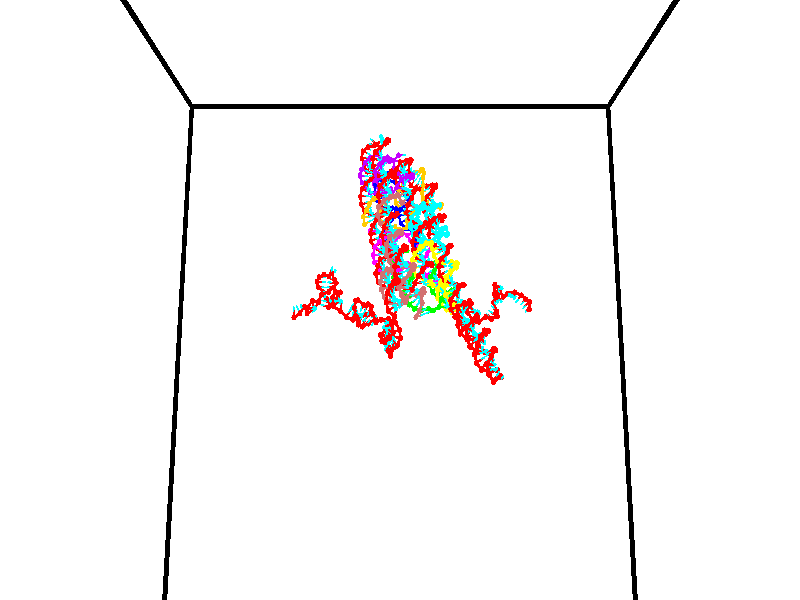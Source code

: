 // switches for output
#declare DRAW_BASES = 1; // possible values are 0, 1; only relevant for DNA ribbons
#declare DRAW_BASES_TYPE = 3; // possible values are 1, 2, 3; only relevant for DNA ribbons
#declare DRAW_FOG = 0; // set to 1 to enable fog

#include "colors.inc"

#include "transforms.inc"
background { rgb <1, 1, 1>}

#default {
   normal{
       ripples 0.25
       frequency 0.20
       turbulence 0.2
       lambda 5
   }
	finish {
		phong 0.1
		phong_size 40.
	}
}

// original window dimensions: 1024x640


// camera settings

camera {
	sky <0, 0.179814, -0.983701>
	up <0, 0.179814, -0.983701>
	right 1.6 * <1, 0, 0>
	location <35, 94.9851, 44.8844>
	look_at <35, 29.7336, 32.9568>
	direction <0, -65.2515, -11.9276>
	angle 67.0682
}


# declare cpy_camera_pos = <35, 94.9851, 44.8844>;
# if (DRAW_FOG = 1)
fog {
	fog_type 2
	up vnormalize(cpy_camera_pos)
	color rgbt<1,1,1,0.3>
	distance 1e-5
	fog_alt 3e-3
	fog_offset 56
}
# end


// LIGHTS

# declare lum = 6;
global_settings {
	ambient_light rgb lum * <0.05, 0.05, 0.05>
	max_trace_level 15
}# declare cpy_direct_light_amount = 0.25;
light_source
{	1000 * <-1, -1.16352, -0.803886>,
	rgb lum * cpy_direct_light_amount
	parallel
}

light_source
{	1000 * <1, 1.16352, 0.803886>,
	rgb lum * cpy_direct_light_amount
	parallel
}

// strand 0

// nucleotide -1

// particle -1
sphere {
	<24.302320, 34.799896, 35.373077> 0.250000
	pigment { color rgbt <1,0,0,0> }
	no_shadow
}
cylinder {
	<24.298124, 34.898228, 34.985374>,  <24.295607, 34.957226, 34.752754>, 0.100000
	pigment { color rgbt <1,0,0,0> }
	no_shadow
}
cylinder {
	<24.298124, 34.898228, 34.985374>,  <24.302320, 34.799896, 35.373077>, 0.100000
	pigment { color rgbt <1,0,0,0> }
	no_shadow
}

// particle -1
sphere {
	<24.298124, 34.898228, 34.985374> 0.100000
	pigment { color rgbt <1,0,0,0> }
	no_shadow
}
sphere {
	0, 1
	scale<0.080000,0.200000,0.300000>
	matrix <0.999027, 0.044111, 0.000374,
		0.042847, -0.968309, -0.246054,
		-0.010492, 0.245831, -0.969256,
		24.294977, 34.971977, 34.694599>
	pigment { color rgbt <0,1,1,0> }
	no_shadow
}
cylinder {
	<24.832750, 34.460052, 34.978706>,  <24.302320, 34.799896, 35.373077>, 0.130000
	pigment { color rgbt <1,0,0,0> }
	no_shadow
}

// nucleotide -1

// particle -1
sphere {
	<24.832750, 34.460052, 34.978706> 0.250000
	pigment { color rgbt <1,0,0,0> }
	no_shadow
}
cylinder {
	<24.746637, 34.792297, 34.773285>,  <24.694969, 34.991646, 34.650032>, 0.100000
	pigment { color rgbt <1,0,0,0> }
	no_shadow
}
cylinder {
	<24.746637, 34.792297, 34.773285>,  <24.832750, 34.460052, 34.978706>, 0.100000
	pigment { color rgbt <1,0,0,0> }
	no_shadow
}

// particle -1
sphere {
	<24.746637, 34.792297, 34.773285> 0.100000
	pigment { color rgbt <1,0,0,0> }
	no_shadow
}
sphere {
	0, 1
	scale<0.080000,0.200000,0.300000>
	matrix <0.967310, 0.109198, -0.228882,
		-0.134034, -0.546038, -0.826969,
		-0.215282, 0.830613, -0.513552,
		24.682053, 35.041481, 34.619221>
	pigment { color rgbt <0,1,1,0> }
	no_shadow
}
cylinder {
	<25.256414, 34.408649, 34.379658>,  <24.832750, 34.460052, 34.978706>, 0.130000
	pigment { color rgbt <1,0,0,0> }
	no_shadow
}

// nucleotide -1

// particle -1
sphere {
	<25.256414, 34.408649, 34.379658> 0.250000
	pigment { color rgbt <1,0,0,0> }
	no_shadow
}
cylinder {
	<25.146130, 34.788204, 34.441101>,  <25.079960, 35.015938, 34.477966>, 0.100000
	pigment { color rgbt <1,0,0,0> }
	no_shadow
}
cylinder {
	<25.146130, 34.788204, 34.441101>,  <25.256414, 34.408649, 34.379658>, 0.100000
	pigment { color rgbt <1,0,0,0> }
	no_shadow
}

// particle -1
sphere {
	<25.146130, 34.788204, 34.441101> 0.100000
	pigment { color rgbt <1,0,0,0> }
	no_shadow
}
sphere {
	0, 1
	scale<0.080000,0.200000,0.300000>
	matrix <0.947195, 0.295409, -0.124720,
		-0.163722, 0.111108, -0.980230,
		-0.275711, 0.948888, 0.153606,
		25.063416, 35.072872, 34.487183>
	pigment { color rgbt <0,1,1,0> }
	no_shadow
}
cylinder {
	<25.474596, 33.860794, 34.881454>,  <25.256414, 34.408649, 34.379658>, 0.130000
	pigment { color rgbt <1,0,0,0> }
	no_shadow
}

// nucleotide -1

// particle -1
sphere {
	<25.474596, 33.860794, 34.881454> 0.250000
	pigment { color rgbt <1,0,0,0> }
	no_shadow
}
cylinder {
	<25.834908, 33.879887, 34.708797>,  <26.051094, 33.891342, 34.605202>, 0.100000
	pigment { color rgbt <1,0,0,0> }
	no_shadow
}
cylinder {
	<25.834908, 33.879887, 34.708797>,  <25.474596, 33.860794, 34.881454>, 0.100000
	pigment { color rgbt <1,0,0,0> }
	no_shadow
}

// particle -1
sphere {
	<25.834908, 33.879887, 34.708797> 0.100000
	pigment { color rgbt <1,0,0,0> }
	no_shadow
}
sphere {
	0, 1
	scale<0.080000,0.200000,0.300000>
	matrix <0.001745, -0.994330, -0.106323,
		-0.434270, 0.095021, -0.895757,
		0.900781, 0.047736, -0.431642,
		26.105143, 33.894207, 34.579304>
	pigment { color rgbt <0,1,1,0> }
	no_shadow
}
cylinder {
	<25.421593, 33.441521, 34.358273>,  <25.474596, 33.860794, 34.881454>, 0.130000
	pigment { color rgbt <1,0,0,0> }
	no_shadow
}

// nucleotide -1

// particle -1
sphere {
	<25.421593, 33.441521, 34.358273> 0.250000
	pigment { color rgbt <1,0,0,0> }
	no_shadow
}
cylinder {
	<25.819118, 33.482582, 34.375202>,  <26.057634, 33.507217, 34.385361>, 0.100000
	pigment { color rgbt <1,0,0,0> }
	no_shadow
}
cylinder {
	<25.819118, 33.482582, 34.375202>,  <25.421593, 33.441521, 34.358273>, 0.100000
	pigment { color rgbt <1,0,0,0> }
	no_shadow
}

// particle -1
sphere {
	<25.819118, 33.482582, 34.375202> 0.100000
	pigment { color rgbt <1,0,0,0> }
	no_shadow
}
sphere {
	0, 1
	scale<0.080000,0.200000,0.300000>
	matrix <0.104363, -0.993720, -0.040370,
		0.037918, 0.044538, -0.998288,
		0.993816, 0.102653, 0.042328,
		26.117264, 33.513378, 34.387901>
	pigment { color rgbt <0,1,1,0> }
	no_shadow
}
cylinder {
	<25.899925, 33.346767, 33.671356>,  <25.421593, 33.441521, 34.358273>, 0.130000
	pigment { color rgbt <1,0,0,0> }
	no_shadow
}

// nucleotide -1

// particle -1
sphere {
	<25.899925, 33.346767, 33.671356> 0.250000
	pigment { color rgbt <1,0,0,0> }
	no_shadow
}
cylinder {
	<26.005018, 33.236767, 34.041294>,  <26.068075, 33.170765, 34.263256>, 0.100000
	pigment { color rgbt <1,0,0,0> }
	no_shadow
}
cylinder {
	<26.005018, 33.236767, 34.041294>,  <25.899925, 33.346767, 33.671356>, 0.100000
	pigment { color rgbt <1,0,0,0> }
	no_shadow
}

// particle -1
sphere {
	<26.005018, 33.236767, 34.041294> 0.100000
	pigment { color rgbt <1,0,0,0> }
	no_shadow
}
sphere {
	0, 1
	scale<0.080000,0.200000,0.300000>
	matrix <-0.159072, -0.957752, -0.239599,
		0.951666, -0.084166, -0.295379,
		0.262734, -0.275005, 0.924848,
		26.083838, 33.154266, 34.318748>
	pigment { color rgbt <0,1,1,0> }
	no_shadow
}
cylinder {
	<26.487732, 32.922062, 33.719688>,  <25.899925, 33.346767, 33.671356>, 0.130000
	pigment { color rgbt <1,0,0,0> }
	no_shadow
}

// nucleotide -1

// particle -1
sphere {
	<26.487732, 32.922062, 33.719688> 0.250000
	pigment { color rgbt <1,0,0,0> }
	no_shadow
}
cylinder {
	<26.258842, 32.839031, 34.037045>,  <26.121508, 32.789211, 34.227459>, 0.100000
	pigment { color rgbt <1,0,0,0> }
	no_shadow
}
cylinder {
	<26.258842, 32.839031, 34.037045>,  <26.487732, 32.922062, 33.719688>, 0.100000
	pigment { color rgbt <1,0,0,0> }
	no_shadow
}

// particle -1
sphere {
	<26.258842, 32.839031, 34.037045> 0.100000
	pigment { color rgbt <1,0,0,0> }
	no_shadow
}
sphere {
	0, 1
	scale<0.080000,0.200000,0.300000>
	matrix <-0.162816, -0.919422, -0.357985,
		0.803771, -0.334025, 0.492320,
		-0.572226, -0.207581, 0.793390,
		26.087175, 32.776756, 34.275063>
	pigment { color rgbt <0,1,1,0> }
	no_shadow
}
cylinder {
	<26.821424, 33.279015, 33.101982>,  <26.487732, 32.922062, 33.719688>, 0.130000
	pigment { color rgbt <1,0,0,0> }
	no_shadow
}

// nucleotide -1

// particle -1
sphere {
	<26.821424, 33.279015, 33.101982> 0.250000
	pigment { color rgbt <1,0,0,0> }
	no_shadow
}
cylinder {
	<26.915510, 32.890308, 33.094646>,  <26.971962, 32.657085, 33.090244>, 0.100000
	pigment { color rgbt <1,0,0,0> }
	no_shadow
}
cylinder {
	<26.915510, 32.890308, 33.094646>,  <26.821424, 33.279015, 33.101982>, 0.100000
	pigment { color rgbt <1,0,0,0> }
	no_shadow
}

// particle -1
sphere {
	<26.915510, 32.890308, 33.094646> 0.100000
	pigment { color rgbt <1,0,0,0> }
	no_shadow
}
sphere {
	0, 1
	scale<0.080000,0.200000,0.300000>
	matrix <0.134697, 0.051282, -0.989559,
		0.962564, 0.230289, 0.142957,
		0.235215, -0.971770, -0.018343,
		26.986074, 32.598778, 33.089142>
	pigment { color rgbt <0,1,1,0> }
	no_shadow
}
cylinder {
	<27.560884, 33.226028, 32.889767>,  <26.821424, 33.279015, 33.101982>, 0.130000
	pigment { color rgbt <1,0,0,0> }
	no_shadow
}

// nucleotide -1

// particle -1
sphere {
	<27.560884, 33.226028, 32.889767> 0.250000
	pigment { color rgbt <1,0,0,0> }
	no_shadow
}
cylinder {
	<27.387251, 32.872574, 32.819622>,  <27.283070, 32.660500, 32.777534>, 0.100000
	pigment { color rgbt <1,0,0,0> }
	no_shadow
}
cylinder {
	<27.387251, 32.872574, 32.819622>,  <27.560884, 33.226028, 32.889767>, 0.100000
	pigment { color rgbt <1,0,0,0> }
	no_shadow
}

// particle -1
sphere {
	<27.387251, 32.872574, 32.819622> 0.100000
	pigment { color rgbt <1,0,0,0> }
	no_shadow
}
sphere {
	0, 1
	scale<0.080000,0.200000,0.300000>
	matrix <0.268004, 0.059180, -0.961599,
		0.860084, -0.464414, 0.211129,
		-0.434085, -0.883639, -0.175364,
		27.257025, 32.607483, 32.767014>
	pigment { color rgbt <0,1,1,0> }
	no_shadow
}
cylinder {
	<28.014236, 32.834301, 32.434971>,  <27.560884, 33.226028, 32.889767>, 0.130000
	pigment { color rgbt <1,0,0,0> }
	no_shadow
}

// nucleotide -1

// particle -1
sphere {
	<28.014236, 32.834301, 32.434971> 0.250000
	pigment { color rgbt <1,0,0,0> }
	no_shadow
}
cylinder {
	<27.685587, 32.614433, 32.374565>,  <27.488398, 32.482513, 32.338322>, 0.100000
	pigment { color rgbt <1,0,0,0> }
	no_shadow
}
cylinder {
	<27.685587, 32.614433, 32.374565>,  <28.014236, 32.834301, 32.434971>, 0.100000
	pigment { color rgbt <1,0,0,0> }
	no_shadow
}

// particle -1
sphere {
	<27.685587, 32.614433, 32.374565> 0.100000
	pigment { color rgbt <1,0,0,0> }
	no_shadow
}
sphere {
	0, 1
	scale<0.080000,0.200000,0.300000>
	matrix <0.192454, -0.018126, -0.981139,
		0.536562, -0.835187, 0.120678,
		-0.821622, -0.549667, -0.151010,
		27.439100, 32.449532, 32.329262>
	pigment { color rgbt <0,1,1,0> }
	no_shadow
}
cylinder {
	<28.255577, 32.376144, 31.913322>,  <28.014236, 32.834301, 32.434971>, 0.130000
	pigment { color rgbt <1,0,0,0> }
	no_shadow
}

// nucleotide -1

// particle -1
sphere {
	<28.255577, 32.376144, 31.913322> 0.250000
	pigment { color rgbt <1,0,0,0> }
	no_shadow
}
cylinder {
	<27.856277, 32.377029, 31.889688>,  <27.616697, 32.377560, 31.875507>, 0.100000
	pigment { color rgbt <1,0,0,0> }
	no_shadow
}
cylinder {
	<27.856277, 32.377029, 31.889688>,  <28.255577, 32.376144, 31.913322>, 0.100000
	pigment { color rgbt <1,0,0,0> }
	no_shadow
}

// particle -1
sphere {
	<27.856277, 32.377029, 31.889688> 0.100000
	pigment { color rgbt <1,0,0,0> }
	no_shadow
}
sphere {
	0, 1
	scale<0.080000,0.200000,0.300000>
	matrix <0.057853, -0.169834, -0.983773,
		-0.012213, -0.985471, 0.169409,
		-0.998250, 0.002214, -0.059086,
		27.556803, 32.377693, 31.871962>
	pigment { color rgbt <0,1,1,0> }
	no_shadow
}
cylinder {
	<28.005276, 31.761776, 31.506363>,  <28.255577, 32.376144, 31.913322>, 0.130000
	pigment { color rgbt <1,0,0,0> }
	no_shadow
}

// nucleotide -1

// particle -1
sphere {
	<28.005276, 31.761776, 31.506363> 0.250000
	pigment { color rgbt <1,0,0,0> }
	no_shadow
}
cylinder {
	<27.757547, 32.075653, 31.495781>,  <27.608912, 32.263981, 31.489431>, 0.100000
	pigment { color rgbt <1,0,0,0> }
	no_shadow
}
cylinder {
	<27.757547, 32.075653, 31.495781>,  <28.005276, 31.761776, 31.506363>, 0.100000
	pigment { color rgbt <1,0,0,0> }
	no_shadow
}

// particle -1
sphere {
	<27.757547, 32.075653, 31.495781> 0.100000
	pigment { color rgbt <1,0,0,0> }
	no_shadow
}
sphere {
	0, 1
	scale<0.080000,0.200000,0.300000>
	matrix <0.145981, 0.081980, -0.985885,
		-0.771449, -0.614439, -0.165322,
		-0.619319, 0.784694, -0.026452,
		27.571751, 32.311062, 31.487844>
	pigment { color rgbt <0,1,1,0> }
	no_shadow
}
cylinder {
	<27.722321, 32.229805, 31.025572>,  <28.005276, 31.761776, 31.506363>, 0.130000
	pigment { color rgbt <1,0,0,0> }
	no_shadow
}

// nucleotide -1

// particle -1
sphere {
	<27.722321, 32.229805, 31.025572> 0.250000
	pigment { color rgbt <1,0,0,0> }
	no_shadow
}
cylinder {
	<27.959785, 32.546814, 30.969759>,  <28.102264, 32.737019, 30.936272>, 0.100000
	pigment { color rgbt <1,0,0,0> }
	no_shadow
}
cylinder {
	<27.959785, 32.546814, 30.969759>,  <27.722321, 32.229805, 31.025572>, 0.100000
	pigment { color rgbt <1,0,0,0> }
	no_shadow
}

// particle -1
sphere {
	<27.959785, 32.546814, 30.969759> 0.100000
	pigment { color rgbt <1,0,0,0> }
	no_shadow
}
sphere {
	0, 1
	scale<0.080000,0.200000,0.300000>
	matrix <-0.799790, 0.600245, 0.006473,
		0.088884, 0.107753, 0.990196,
		0.593662, 0.792525, -0.139532,
		28.137884, 32.784573, 30.927898>
	pigment { color rgbt <0,1,1,0> }
	no_shadow
}
cylinder {
	<27.542789, 32.914692, 31.457926>,  <27.722321, 32.229805, 31.025572>, 0.130000
	pigment { color rgbt <1,0,0,0> }
	no_shadow
}

// nucleotide -1

// particle -1
sphere {
	<27.542789, 32.914692, 31.457926> 0.250000
	pigment { color rgbt <1,0,0,0> }
	no_shadow
}
cylinder {
	<27.702497, 32.991146, 31.099251>,  <27.798323, 33.037018, 30.884045>, 0.100000
	pigment { color rgbt <1,0,0,0> }
	no_shadow
}
cylinder {
	<27.702497, 32.991146, 31.099251>,  <27.542789, 32.914692, 31.457926>, 0.100000
	pigment { color rgbt <1,0,0,0> }
	no_shadow
}

// particle -1
sphere {
	<27.702497, 32.991146, 31.099251> 0.100000
	pigment { color rgbt <1,0,0,0> }
	no_shadow
}
sphere {
	0, 1
	scale<0.080000,0.200000,0.300000>
	matrix <-0.720582, 0.670129, -0.178014,
		0.566872, 0.717213, 0.405291,
		0.399271, 0.191135, -0.896688,
		27.822279, 33.048485, 30.830244>
	pigment { color rgbt <0,1,1,0> }
	no_shadow
}
cylinder {
	<27.096083, 33.485687, 31.381727>,  <27.542789, 32.914692, 31.457926>, 0.130000
	pigment { color rgbt <1,0,0,0> }
	no_shadow
}

// nucleotide -1

// particle -1
sphere {
	<27.096083, 33.485687, 31.381727> 0.250000
	pigment { color rgbt <1,0,0,0> }
	no_shadow
}
cylinder {
	<27.000513, 33.125999, 31.235132>,  <26.943172, 32.910187, 31.147175>, 0.100000
	pigment { color rgbt <1,0,0,0> }
	no_shadow
}
cylinder {
	<27.000513, 33.125999, 31.235132>,  <27.096083, 33.485687, 31.381727>, 0.100000
	pigment { color rgbt <1,0,0,0> }
	no_shadow
}

// particle -1
sphere {
	<27.000513, 33.125999, 31.235132> 0.100000
	pigment { color rgbt <1,0,0,0> }
	no_shadow
}
sphere {
	0, 1
	scale<0.080000,0.200000,0.300000>
	matrix <0.111470, -0.400321, 0.909570,
		-0.964620, 0.176464, 0.195882,
		-0.238922, -0.899224, -0.366487,
		26.928837, 32.856232, 31.125187>
	pigment { color rgbt <0,1,1,0> }
	no_shadow
}
cylinder {
	<26.537989, 33.139683, 31.552393>,  <27.096083, 33.485687, 31.381727>, 0.130000
	pigment { color rgbt <1,0,0,0> }
	no_shadow
}

// nucleotide -1

// particle -1
sphere {
	<26.537989, 33.139683, 31.552393> 0.250000
	pigment { color rgbt <1,0,0,0> }
	no_shadow
}
cylinder {
	<26.769772, 32.819279, 31.492252>,  <26.908842, 32.627037, 31.456167>, 0.100000
	pigment { color rgbt <1,0,0,0> }
	no_shadow
}
cylinder {
	<26.769772, 32.819279, 31.492252>,  <26.537989, 33.139683, 31.552393>, 0.100000
	pigment { color rgbt <1,0,0,0> }
	no_shadow
}

// particle -1
sphere {
	<26.769772, 32.819279, 31.492252> 0.100000
	pigment { color rgbt <1,0,0,0> }
	no_shadow
}
sphere {
	0, 1
	scale<0.080000,0.200000,0.300000>
	matrix <-0.023414, -0.200766, 0.979359,
		-0.814666, -0.563977, -0.135090,
		0.579458, -0.801014, -0.150352,
		26.943609, 32.578976, 31.447147>
	pigment { color rgbt <0,1,1,0> }
	no_shadow
}
cylinder {
	<26.214817, 32.490990, 31.818909>,  <26.537989, 33.139683, 31.552393>, 0.130000
	pigment { color rgbt <1,0,0,0> }
	no_shadow
}

// nucleotide -1

// particle -1
sphere {
	<26.214817, 32.490990, 31.818909> 0.250000
	pigment { color rgbt <1,0,0,0> }
	no_shadow
}
cylinder {
	<26.611807, 32.442028, 31.820080>,  <26.850000, 32.412651, 31.820782>, 0.100000
	pigment { color rgbt <1,0,0,0> }
	no_shadow
}
cylinder {
	<26.611807, 32.442028, 31.820080>,  <26.214817, 32.490990, 31.818909>, 0.100000
	pigment { color rgbt <1,0,0,0> }
	no_shadow
}

// particle -1
sphere {
	<26.611807, 32.442028, 31.820080> 0.100000
	pigment { color rgbt <1,0,0,0> }
	no_shadow
}
sphere {
	0, 1
	scale<0.080000,0.200000,0.300000>
	matrix <-0.042611, -0.322895, 0.945475,
		-0.114783, -0.938486, -0.325681,
		0.992477, -0.122402, 0.002927,
		26.909550, 32.405308, 31.820957>
	pigment { color rgbt <0,1,1,0> }
	no_shadow
}
cylinder {
	<26.285439, 31.892538, 32.168358>,  <26.214817, 32.490990, 31.818909>, 0.130000
	pigment { color rgbt <1,0,0,0> }
	no_shadow
}

// nucleotide -1

// particle -1
sphere {
	<26.285439, 31.892538, 32.168358> 0.250000
	pigment { color rgbt <1,0,0,0> }
	no_shadow
}
cylinder {
	<26.647688, 32.051720, 32.226986>,  <26.865038, 32.147228, 32.262161>, 0.100000
	pigment { color rgbt <1,0,0,0> }
	no_shadow
}
cylinder {
	<26.647688, 32.051720, 32.226986>,  <26.285439, 31.892538, 32.168358>, 0.100000
	pigment { color rgbt <1,0,0,0> }
	no_shadow
}

// particle -1
sphere {
	<26.647688, 32.051720, 32.226986> 0.100000
	pigment { color rgbt <1,0,0,0> }
	no_shadow
}
sphere {
	0, 1
	scale<0.080000,0.200000,0.300000>
	matrix <-0.107573, -0.118744, 0.987080,
		0.410217, -0.909688, -0.064728,
		0.905621, 0.397954, 0.146569,
		26.919374, 32.171104, 32.270958>
	pigment { color rgbt <0,1,1,0> }
	no_shadow
}
cylinder {
	<26.746428, 31.397144, 32.516487>,  <26.285439, 31.892538, 32.168358>, 0.130000
	pigment { color rgbt <1,0,0,0> }
	no_shadow
}

// nucleotide -1

// particle -1
sphere {
	<26.746428, 31.397144, 32.516487> 0.250000
	pigment { color rgbt <1,0,0,0> }
	no_shadow
}
cylinder {
	<26.900738, 31.755838, 32.603249>,  <26.993324, 31.971054, 32.655308>, 0.100000
	pigment { color rgbt <1,0,0,0> }
	no_shadow
}
cylinder {
	<26.900738, 31.755838, 32.603249>,  <26.746428, 31.397144, 32.516487>, 0.100000
	pigment { color rgbt <1,0,0,0> }
	no_shadow
}

// particle -1
sphere {
	<26.900738, 31.755838, 32.603249> 0.100000
	pigment { color rgbt <1,0,0,0> }
	no_shadow
}
sphere {
	0, 1
	scale<0.080000,0.200000,0.300000>
	matrix <-0.070317, -0.205844, 0.976055,
		0.919910, -0.391789, -0.016354,
		0.385774, 0.896733, 0.216907,
		27.016470, 32.024857, 32.668320>
	pigment { color rgbt <0,1,1,0> }
	no_shadow
}
cylinder {
	<27.114073, 31.324594, 33.141518>,  <26.746428, 31.397144, 32.516487>, 0.130000
	pigment { color rgbt <1,0,0,0> }
	no_shadow
}

// nucleotide -1

// particle -1
sphere {
	<27.114073, 31.324594, 33.141518> 0.250000
	pigment { color rgbt <1,0,0,0> }
	no_shadow
}
cylinder {
	<27.042870, 31.717247, 33.114048>,  <27.000149, 31.952839, 33.097565>, 0.100000
	pigment { color rgbt <1,0,0,0> }
	no_shadow
}
cylinder {
	<27.042870, 31.717247, 33.114048>,  <27.114073, 31.324594, 33.141518>, 0.100000
	pigment { color rgbt <1,0,0,0> }
	no_shadow
}

// particle -1
sphere {
	<27.042870, 31.717247, 33.114048> 0.100000
	pigment { color rgbt <1,0,0,0> }
	no_shadow
}
sphere {
	0, 1
	scale<0.080000,0.200000,0.300000>
	matrix <-0.159391, 0.040105, 0.986400,
		0.971035, 0.186532, 0.149324,
		-0.178007, 0.981630, -0.068675,
		26.989468, 32.011738, 33.093445>
	pigment { color rgbt <0,1,1,0> }
	no_shadow
}
cylinder {
	<27.552910, 31.672747, 33.552662>,  <27.114073, 31.324594, 33.141518>, 0.130000
	pigment { color rgbt <1,0,0,0> }
	no_shadow
}

// nucleotide -1

// particle -1
sphere {
	<27.552910, 31.672747, 33.552662> 0.250000
	pigment { color rgbt <1,0,0,0> }
	no_shadow
}
cylinder {
	<27.211618, 31.874002, 33.497742>,  <27.006844, 31.994755, 33.464790>, 0.100000
	pigment { color rgbt <1,0,0,0> }
	no_shadow
}
cylinder {
	<27.211618, 31.874002, 33.497742>,  <27.552910, 31.672747, 33.552662>, 0.100000
	pigment { color rgbt <1,0,0,0> }
	no_shadow
}

// particle -1
sphere {
	<27.211618, 31.874002, 33.497742> 0.100000
	pigment { color rgbt <1,0,0,0> }
	no_shadow
}
sphere {
	0, 1
	scale<0.080000,0.200000,0.300000>
	matrix <-0.134086, 0.042783, 0.990046,
		0.504004, 0.863146, 0.030960,
		-0.853230, 0.503139, -0.137298,
		26.955650, 32.024944, 33.456551>
	pigment { color rgbt <0,1,1,0> }
	no_shadow
}
cylinder {
	<27.440081, 32.219666, 34.070053>,  <27.552910, 31.672747, 33.552662>, 0.130000
	pigment { color rgbt <1,0,0,0> }
	no_shadow
}

// nucleotide -1

// particle -1
sphere {
	<27.440081, 32.219666, 34.070053> 0.250000
	pigment { color rgbt <1,0,0,0> }
	no_shadow
}
cylinder {
	<27.088081, 32.083012, 33.938061>,  <26.876883, 32.001019, 33.858864>, 0.100000
	pigment { color rgbt <1,0,0,0> }
	no_shadow
}
cylinder {
	<27.088081, 32.083012, 33.938061>,  <27.440081, 32.219666, 34.070053>, 0.100000
	pigment { color rgbt <1,0,0,0> }
	no_shadow
}

// particle -1
sphere {
	<27.088081, 32.083012, 33.938061> 0.100000
	pigment { color rgbt <1,0,0,0> }
	no_shadow
}
sphere {
	0, 1
	scale<0.080000,0.200000,0.300000>
	matrix <-0.377595, 0.081718, 0.922358,
		-0.288146, 0.936273, -0.200912,
		-0.879997, -0.341637, -0.329985,
		26.824081, 31.980520, 33.839066>
	pigment { color rgbt <0,1,1,0> }
	no_shadow
}
cylinder {
	<28.009157, 32.352543, 33.582813>,  <27.440081, 32.219666, 34.070053>, 0.130000
	pigment { color rgbt <1,0,0,0> }
	no_shadow
}

// nucleotide -1

// particle -1
sphere {
	<28.009157, 32.352543, 33.582813> 0.250000
	pigment { color rgbt <1,0,0,0> }
	no_shadow
}
cylinder {
	<27.864553, 32.725483, 33.580379>,  <27.777790, 32.949245, 33.578918>, 0.100000
	pigment { color rgbt <1,0,0,0> }
	no_shadow
}
cylinder {
	<27.864553, 32.725483, 33.580379>,  <28.009157, 32.352543, 33.582813>, 0.100000
	pigment { color rgbt <1,0,0,0> }
	no_shadow
}

// particle -1
sphere {
	<27.864553, 32.725483, 33.580379> 0.100000
	pigment { color rgbt <1,0,0,0> }
	no_shadow
}
sphere {
	0, 1
	scale<0.080000,0.200000,0.300000>
	matrix <0.932359, 0.361471, -0.006801,
		-0.004140, -0.008134, -0.999958,
		-0.361511, 0.932348, -0.006087,
		27.756100, 33.005188, 33.578552>
	pigment { color rgbt <0,1,1,0> }
	no_shadow
}
cylinder {
	<28.558796, 32.675385, 33.538910>,  <28.009157, 32.352543, 33.582813>, 0.130000
	pigment { color rgbt <1,0,0,0> }
	no_shadow
}

// nucleotide -1

// particle -1
sphere {
	<28.558796, 32.675385, 33.538910> 0.250000
	pigment { color rgbt <1,0,0,0> }
	no_shadow
}
cylinder {
	<28.295286, 32.973270, 33.581642>,  <28.137180, 33.152004, 33.607281>, 0.100000
	pigment { color rgbt <1,0,0,0> }
	no_shadow
}
cylinder {
	<28.295286, 32.973270, 33.581642>,  <28.558796, 32.675385, 33.538910>, 0.100000
	pigment { color rgbt <1,0,0,0> }
	no_shadow
}

// particle -1
sphere {
	<28.295286, 32.973270, 33.581642> 0.100000
	pigment { color rgbt <1,0,0,0> }
	no_shadow
}
sphere {
	0, 1
	scale<0.080000,0.200000,0.300000>
	matrix <0.745407, 0.665322, -0.041417,
		-0.101919, 0.052345, -0.993415,
		-0.658772, 0.744720, 0.106827,
		28.097654, 33.196686, 33.613689>
	pigment { color rgbt <0,1,1,0> }
	no_shadow
}
cylinder {
	<28.657995, 33.307934, 32.991253>,  <28.558796, 32.675385, 33.538910>, 0.130000
	pigment { color rgbt <1,0,0,0> }
	no_shadow
}

// nucleotide -1

// particle -1
sphere {
	<28.657995, 33.307934, 32.991253> 0.250000
	pigment { color rgbt <1,0,0,0> }
	no_shadow
}
cylinder {
	<28.494337, 33.412350, 33.340988>,  <28.396141, 33.474998, 33.550827>, 0.100000
	pigment { color rgbt <1,0,0,0> }
	no_shadow
}
cylinder {
	<28.494337, 33.412350, 33.340988>,  <28.657995, 33.307934, 32.991253>, 0.100000
	pigment { color rgbt <1,0,0,0> }
	no_shadow
}

// particle -1
sphere {
	<28.494337, 33.412350, 33.340988> 0.100000
	pigment { color rgbt <1,0,0,0> }
	no_shadow
}
sphere {
	0, 1
	scale<0.080000,0.200000,0.300000>
	matrix <0.573879, 0.818583, 0.024157,
		-0.709409, 0.511646, -0.484724,
		-0.409147, 0.261036, 0.874334,
		28.371593, 33.490662, 33.603287>
	pigment { color rgbt <0,1,1,0> }
	no_shadow
}
cylinder {
	<28.850037, 33.921017, 33.050251>,  <28.657995, 33.307934, 32.991253>, 0.130000
	pigment { color rgbt <1,0,0,0> }
	no_shadow
}

// nucleotide -1

// particle -1
sphere {
	<28.850037, 33.921017, 33.050251> 0.250000
	pigment { color rgbt <1,0,0,0> }
	no_shadow
}
cylinder {
	<28.658058, 33.902645, 33.400688>,  <28.542871, 33.891624, 33.610950>, 0.100000
	pigment { color rgbt <1,0,0,0> }
	no_shadow
}
cylinder {
	<28.658058, 33.902645, 33.400688>,  <28.850037, 33.921017, 33.050251>, 0.100000
	pigment { color rgbt <1,0,0,0> }
	no_shadow
}

// particle -1
sphere {
	<28.658058, 33.902645, 33.400688> 0.100000
	pigment { color rgbt <1,0,0,0> }
	no_shadow
}
sphere {
	0, 1
	scale<0.080000,0.200000,0.300000>
	matrix <0.338360, 0.911675, 0.233152,
		-0.809422, 0.408337, -0.422015,
		-0.479946, -0.045925, 0.876095,
		28.514074, 33.888866, 33.663517>
	pigment { color rgbt <0,1,1,0> }
	no_shadow
}
cylinder {
	<28.446127, 34.514374, 33.149769>,  <28.850037, 33.921017, 33.050251>, 0.130000
	pigment { color rgbt <1,0,0,0> }
	no_shadow
}

// nucleotide -1

// particle -1
sphere {
	<28.446127, 34.514374, 33.149769> 0.250000
	pigment { color rgbt <1,0,0,0> }
	no_shadow
}
cylinder {
	<28.567598, 34.345146, 33.491245>,  <28.640480, 34.243610, 33.696133>, 0.100000
	pigment { color rgbt <1,0,0,0> }
	no_shadow
}
cylinder {
	<28.567598, 34.345146, 33.491245>,  <28.446127, 34.514374, 33.149769>, 0.100000
	pigment { color rgbt <1,0,0,0> }
	no_shadow
}

// particle -1
sphere {
	<28.567598, 34.345146, 33.491245> 0.100000
	pigment { color rgbt <1,0,0,0> }
	no_shadow
}
sphere {
	0, 1
	scale<0.080000,0.200000,0.300000>
	matrix <0.377125, 0.876202, 0.300078,
		-0.874962, 0.230822, 0.425633,
		0.303676, -0.423073, 0.853692,
		28.658701, 34.218224, 33.747353>
	pigment { color rgbt <0,1,1,0> }
	no_shadow
}
cylinder {
	<28.195641, 34.945244, 33.681892>,  <28.446127, 34.514374, 33.149769>, 0.130000
	pigment { color rgbt <1,0,0,0> }
	no_shadow
}

// nucleotide -1

// particle -1
sphere {
	<28.195641, 34.945244, 33.681892> 0.250000
	pigment { color rgbt <1,0,0,0> }
	no_shadow
}
cylinder {
	<28.517153, 34.724373, 33.770466>,  <28.710060, 34.591850, 33.823608>, 0.100000
	pigment { color rgbt <1,0,0,0> }
	no_shadow
}
cylinder {
	<28.517153, 34.724373, 33.770466>,  <28.195641, 34.945244, 33.681892>, 0.100000
	pigment { color rgbt <1,0,0,0> }
	no_shadow
}

// particle -1
sphere {
	<28.517153, 34.724373, 33.770466> 0.100000
	pigment { color rgbt <1,0,0,0> }
	no_shadow
}
sphere {
	0, 1
	scale<0.080000,0.200000,0.300000>
	matrix <0.514367, 0.832034, 0.207715,
		-0.298933, -0.053061, 0.952798,
		0.803782, -0.552181, 0.221430,
		28.758287, 34.558720, 33.836895>
	pigment { color rgbt <0,1,1,0> }
	no_shadow
}
cylinder {
	<28.293106, 35.076916, 34.476025>,  <28.195641, 34.945244, 33.681892>, 0.130000
	pigment { color rgbt <1,0,0,0> }
	no_shadow
}

// nucleotide -1

// particle -1
sphere {
	<28.293106, 35.076916, 34.476025> 0.250000
	pigment { color rgbt <1,0,0,0> }
	no_shadow
}
cylinder {
	<28.595152, 34.981705, 34.231682>,  <28.776381, 34.924580, 34.085075>, 0.100000
	pigment { color rgbt <1,0,0,0> }
	no_shadow
}
cylinder {
	<28.595152, 34.981705, 34.231682>,  <28.293106, 35.076916, 34.476025>, 0.100000
	pigment { color rgbt <1,0,0,0> }
	no_shadow
}

// particle -1
sphere {
	<28.595152, 34.981705, 34.231682> 0.100000
	pigment { color rgbt <1,0,0,0> }
	no_shadow
}
sphere {
	0, 1
	scale<0.080000,0.200000,0.300000>
	matrix <0.558255, 0.721985, 0.408766,
		0.343731, -0.649678, 0.678061,
		0.755116, -0.238026, -0.610855,
		28.821686, 34.910297, 34.048424>
	pigment { color rgbt <0,1,1,0> }
	no_shadow
}
cylinder {
	<28.980352, 35.034176, 34.858395>,  <28.293106, 35.076916, 34.476025>, 0.130000
	pigment { color rgbt <1,0,0,0> }
	no_shadow
}

// nucleotide -1

// particle -1
sphere {
	<28.980352, 35.034176, 34.858395> 0.250000
	pigment { color rgbt <1,0,0,0> }
	no_shadow
}
cylinder {
	<29.035250, 35.114491, 34.470406>,  <29.068188, 35.162678, 34.237614>, 0.100000
	pigment { color rgbt <1,0,0,0> }
	no_shadow
}
cylinder {
	<29.035250, 35.114491, 34.470406>,  <28.980352, 35.034176, 34.858395>, 0.100000
	pigment { color rgbt <1,0,0,0> }
	no_shadow
}

// particle -1
sphere {
	<29.035250, 35.114491, 34.470406> 0.100000
	pigment { color rgbt <1,0,0,0> }
	no_shadow
}
sphere {
	0, 1
	scale<0.080000,0.200000,0.300000>
	matrix <0.661699, 0.710110, 0.240619,
		0.737101, -0.674855, -0.035400,
		0.137245, 0.200785, -0.969974,
		29.076424, 35.174725, 34.179413>
	pigment { color rgbt <0,1,1,0> }
	no_shadow
}
cylinder {
	<29.587839, 34.840954, 35.344460>,  <28.980352, 35.034176, 34.858395>, 0.130000
	pigment { color rgbt <1,0,0,0> }
	no_shadow
}

// nucleotide -1

// particle -1
sphere {
	<29.587839, 34.840954, 35.344460> 0.250000
	pigment { color rgbt <1,0,0,0> }
	no_shadow
}
cylinder {
	<29.821609, 34.934792, 35.033741>,  <29.961872, 34.991093, 34.847309>, 0.100000
	pigment { color rgbt <1,0,0,0> }
	no_shadow
}
cylinder {
	<29.821609, 34.934792, 35.033741>,  <29.587839, 34.840954, 35.344460>, 0.100000
	pigment { color rgbt <1,0,0,0> }
	no_shadow
}

// particle -1
sphere {
	<29.821609, 34.934792, 35.033741> 0.100000
	pigment { color rgbt <1,0,0,0> }
	no_shadow
}
sphere {
	0, 1
	scale<0.080000,0.200000,0.300000>
	matrix <0.663101, 0.413695, 0.623822,
		0.467699, -0.879673, 0.086217,
		0.584427, 0.234590, -0.776797,
		29.996937, 35.005169, 34.800701>
	pigment { color rgbt <0,1,1,0> }
	no_shadow
}
cylinder {
	<30.219934, 34.605030, 35.539402>,  <29.587839, 34.840954, 35.344460>, 0.130000
	pigment { color rgbt <1,0,0,0> }
	no_shadow
}

// nucleotide -1

// particle -1
sphere {
	<30.219934, 34.605030, 35.539402> 0.250000
	pigment { color rgbt <1,0,0,0> }
	no_shadow
}
cylinder {
	<30.273628, 34.890579, 35.264484>,  <30.305845, 35.061909, 35.099533>, 0.100000
	pigment { color rgbt <1,0,0,0> }
	no_shadow
}
cylinder {
	<30.273628, 34.890579, 35.264484>,  <30.219934, 34.605030, 35.539402>, 0.100000
	pigment { color rgbt <1,0,0,0> }
	no_shadow
}

// particle -1
sphere {
	<30.273628, 34.890579, 35.264484> 0.100000
	pigment { color rgbt <1,0,0,0> }
	no_shadow
}
sphere {
	0, 1
	scale<0.080000,0.200000,0.300000>
	matrix <0.750700, 0.379484, 0.540779,
		0.646862, -0.588540, -0.484964,
		0.134234, 0.713872, -0.687291,
		30.313898, 35.104740, 35.058296>
	pigment { color rgbt <0,1,1,0> }
	no_shadow
}
cylinder {
	<30.867205, 34.534714, 35.424366>,  <30.219934, 34.605030, 35.539402>, 0.130000
	pigment { color rgbt <1,0,0,0> }
	no_shadow
}

// nucleotide -1

// particle -1
sphere {
	<30.867205, 34.534714, 35.424366> 0.250000
	pigment { color rgbt <1,0,0,0> }
	no_shadow
}
cylinder {
	<30.787354, 34.904823, 35.295353>,  <30.739443, 35.126888, 35.217945>, 0.100000
	pigment { color rgbt <1,0,0,0> }
	no_shadow
}
cylinder {
	<30.787354, 34.904823, 35.295353>,  <30.867205, 34.534714, 35.424366>, 0.100000
	pigment { color rgbt <1,0,0,0> }
	no_shadow
}

// particle -1
sphere {
	<30.787354, 34.904823, 35.295353> 0.100000
	pigment { color rgbt <1,0,0,0> }
	no_shadow
}
sphere {
	0, 1
	scale<0.080000,0.200000,0.300000>
	matrix <0.883476, 0.312325, 0.349176,
		0.423816, -0.215241, -0.879802,
		-0.199627, 0.925270, -0.322528,
		30.727465, 35.182404, 35.198593>
	pigment { color rgbt <0,1,1,0> }
	no_shadow
}
cylinder {
	<31.529726, 34.725910, 35.106262>,  <30.867205, 34.534714, 35.424366>, 0.130000
	pigment { color rgbt <1,0,0,0> }
	no_shadow
}

// nucleotide -1

// particle -1
sphere {
	<31.529726, 34.725910, 35.106262> 0.250000
	pigment { color rgbt <1,0,0,0> }
	no_shadow
}
cylinder {
	<31.299534, 35.044285, 35.181423>,  <31.161419, 35.235310, 35.226521>, 0.100000
	pigment { color rgbt <1,0,0,0> }
	no_shadow
}
cylinder {
	<31.299534, 35.044285, 35.181423>,  <31.529726, 34.725910, 35.106262>, 0.100000
	pigment { color rgbt <1,0,0,0> }
	no_shadow
}

// particle -1
sphere {
	<31.299534, 35.044285, 35.181423> 0.100000
	pigment { color rgbt <1,0,0,0> }
	no_shadow
}
sphere {
	0, 1
	scale<0.080000,0.200000,0.300000>
	matrix <0.742816, 0.412605, 0.527240,
		0.342120, 0.442992, -0.828681,
		-0.575481, 0.795936, 0.187901,
		31.126890, 35.283066, 35.237793>
	pigment { color rgbt <0,1,1,0> }
	no_shadow
}
cylinder {
	<31.957058, 35.270847, 35.127640>,  <31.529726, 34.725910, 35.106262>, 0.130000
	pigment { color rgbt <1,0,0,0> }
	no_shadow
}

// nucleotide -1

// particle -1
sphere {
	<31.957058, 35.270847, 35.127640> 0.250000
	pigment { color rgbt <1,0,0,0> }
	no_shadow
}
cylinder {
	<31.666300, 35.274227, 35.402317>,  <31.491844, 35.276257, 35.567123>, 0.100000
	pigment { color rgbt <1,0,0,0> }
	no_shadow
}
cylinder {
	<31.666300, 35.274227, 35.402317>,  <31.957058, 35.270847, 35.127640>, 0.100000
	pigment { color rgbt <1,0,0,0> }
	no_shadow
}

// particle -1
sphere {
	<31.666300, 35.274227, 35.402317> 0.100000
	pigment { color rgbt <1,0,0,0> }
	no_shadow
}
sphere {
	0, 1
	scale<0.080000,0.200000,0.300000>
	matrix <0.676670, 0.179493, 0.714072,
		-0.117222, 0.983723, -0.136192,
		-0.726895, 0.008453, 0.686697,
		31.448231, 35.276764, 35.608326>
	pigment { color rgbt <0,1,1,0> }
	no_shadow
}
cylinder {
	<32.520454, 35.266895, 35.534168>,  <31.957058, 35.270847, 35.127640>, 0.130000
	pigment { color rgbt <1,0,0,0> }
	no_shadow
}

// nucleotide -1

// particle -1
sphere {
	<32.520454, 35.266895, 35.534168> 0.250000
	pigment { color rgbt <1,0,0,0> }
	no_shadow
}
cylinder {
	<32.388096, 35.513866, 35.819626>,  <32.308681, 35.662048, 35.990902>, 0.100000
	pigment { color rgbt <1,0,0,0> }
	no_shadow
}
cylinder {
	<32.388096, 35.513866, 35.819626>,  <32.520454, 35.266895, 35.534168>, 0.100000
	pigment { color rgbt <1,0,0,0> }
	no_shadow
}

// particle -1
sphere {
	<32.388096, 35.513866, 35.819626> 0.100000
	pigment { color rgbt <1,0,0,0> }
	no_shadow
}
sphere {
	0, 1
	scale<0.080000,0.200000,0.300000>
	matrix <-0.829003, 0.171115, -0.532423,
		-0.450849, -0.767790, 0.455229,
		-0.330893, 0.617428, 0.713647,
		32.288830, 35.699097, 36.033722>
	pigment { color rgbt <0,1,1,0> }
	no_shadow
}
cylinder {
	<31.841160, 35.108025, 35.954208>,  <32.520454, 35.266895, 35.534168>, 0.130000
	pigment { color rgbt <1,0,0,0> }
	no_shadow
}

// nucleotide -1

// particle -1
sphere {
	<31.841160, 35.108025, 35.954208> 0.250000
	pigment { color rgbt <1,0,0,0> }
	no_shadow
}
cylinder {
	<31.884142, 35.499187, 35.882488>,  <31.909931, 35.733887, 35.839455>, 0.100000
	pigment { color rgbt <1,0,0,0> }
	no_shadow
}
cylinder {
	<31.884142, 35.499187, 35.882488>,  <31.841160, 35.108025, 35.954208>, 0.100000
	pigment { color rgbt <1,0,0,0> }
	no_shadow
}

// particle -1
sphere {
	<31.884142, 35.499187, 35.882488> 0.100000
	pigment { color rgbt <1,0,0,0> }
	no_shadow
}
sphere {
	0, 1
	scale<0.080000,0.200000,0.300000>
	matrix <-0.780613, -0.028701, -0.624355,
		-0.615708, 0.207057, 0.760284,
		0.107456, 0.977908, -0.179303,
		31.916378, 35.792561, 35.828697>
	pigment { color rgbt <0,1,1,0> }
	no_shadow
}
cylinder {
	<31.252277, 35.446911, 36.246113>,  <31.841160, 35.108025, 35.954208>, 0.130000
	pigment { color rgbt <1,0,0,0> }
	no_shadow
}

// nucleotide -1

// particle -1
sphere {
	<31.252277, 35.446911, 36.246113> 0.250000
	pigment { color rgbt <1,0,0,0> }
	no_shadow
}
cylinder {
	<31.417965, 35.641346, 35.938309>,  <31.517378, 35.758007, 35.753628>, 0.100000
	pigment { color rgbt <1,0,0,0> }
	no_shadow
}
cylinder {
	<31.417965, 35.641346, 35.938309>,  <31.252277, 35.446911, 36.246113>, 0.100000
	pigment { color rgbt <1,0,0,0> }
	no_shadow
}

// particle -1
sphere {
	<31.417965, 35.641346, 35.938309> 0.100000
	pigment { color rgbt <1,0,0,0> }
	no_shadow
}
sphere {
	0, 1
	scale<0.080000,0.200000,0.300000>
	matrix <-0.908302, 0.166514, -0.383745,
		-0.058399, 0.857902, 0.510484,
		0.414218, 0.486084, -0.769510,
		31.542231, 35.787170, 35.707455>
	pigment { color rgbt <0,1,1,0> }
	no_shadow
}
cylinder {
	<30.903196, 36.054966, 36.170376>,  <31.252277, 35.446911, 36.246113>, 0.130000
	pigment { color rgbt <1,0,0,0> }
	no_shadow
}

// nucleotide -1

// particle -1
sphere {
	<30.903196, 36.054966, 36.170376> 0.250000
	pigment { color rgbt <1,0,0,0> }
	no_shadow
}
cylinder {
	<31.079401, 36.003910, 35.814926>,  <31.185123, 35.973278, 35.601654>, 0.100000
	pigment { color rgbt <1,0,0,0> }
	no_shadow
}
cylinder {
	<31.079401, 36.003910, 35.814926>,  <30.903196, 36.054966, 36.170376>, 0.100000
	pigment { color rgbt <1,0,0,0> }
	no_shadow
}

// particle -1
sphere {
	<31.079401, 36.003910, 35.814926> 0.100000
	pigment { color rgbt <1,0,0,0> }
	no_shadow
}
sphere {
	0, 1
	scale<0.080000,0.200000,0.300000>
	matrix <-0.891970, 0.049894, -0.449333,
		0.101689, 0.990565, -0.091870,
		0.440510, -0.127637, -0.888628,
		31.211554, 35.965618, 35.548336>
	pigment { color rgbt <0,1,1,0> }
	no_shadow
}
cylinder {
	<30.650249, 36.447155, 35.576790>,  <30.903196, 36.054966, 36.170376>, 0.130000
	pigment { color rgbt <1,0,0,0> }
	no_shadow
}

// nucleotide -1

// particle -1
sphere {
	<30.650249, 36.447155, 35.576790> 0.250000
	pigment { color rgbt <1,0,0,0> }
	no_shadow
}
cylinder {
	<30.789812, 36.095940, 35.445751>,  <30.873550, 35.885212, 35.367126>, 0.100000
	pigment { color rgbt <1,0,0,0> }
	no_shadow
}
cylinder {
	<30.789812, 36.095940, 35.445751>,  <30.650249, 36.447155, 35.576790>, 0.100000
	pigment { color rgbt <1,0,0,0> }
	no_shadow
}

// particle -1
sphere {
	<30.789812, 36.095940, 35.445751> 0.100000
	pigment { color rgbt <1,0,0,0> }
	no_shadow
}
sphere {
	0, 1
	scale<0.080000,0.200000,0.300000>
	matrix <-0.789804, -0.087331, -0.607110,
		0.504454, 0.470562, -0.723945,
		0.348907, -0.878034, -0.327597,
		30.894484, 35.832531, 35.347473>
	pigment { color rgbt <0,1,1,0> }
	no_shadow
}
cylinder {
	<30.502731, 36.422157, 34.829208>,  <30.650249, 36.447155, 35.576790>, 0.130000
	pigment { color rgbt <1,0,0,0> }
	no_shadow
}

// nucleotide -1

// particle -1
sphere {
	<30.502731, 36.422157, 34.829208> 0.250000
	pigment { color rgbt <1,0,0,0> }
	no_shadow
}
cylinder {
	<30.578348, 36.046970, 34.945473>,  <30.623718, 35.821857, 35.015232>, 0.100000
	pigment { color rgbt <1,0,0,0> }
	no_shadow
}
cylinder {
	<30.578348, 36.046970, 34.945473>,  <30.502731, 36.422157, 34.829208>, 0.100000
	pigment { color rgbt <1,0,0,0> }
	no_shadow
}

// particle -1
sphere {
	<30.578348, 36.046970, 34.945473> 0.100000
	pigment { color rgbt <1,0,0,0> }
	no_shadow
}
sphere {
	0, 1
	scale<0.080000,0.200000,0.300000>
	matrix <-0.654101, -0.341049, -0.675157,
		0.732404, -0.062488, -0.677997,
		0.189041, -0.937966, 0.290659,
		30.635061, 35.765579, 35.032669>
	pigment { color rgbt <0,1,1,0> }
	no_shadow
}
cylinder {
	<30.616238, 36.021626, 34.152988>,  <30.502731, 36.422157, 34.829208>, 0.130000
	pigment { color rgbt <1,0,0,0> }
	no_shadow
}

// nucleotide -1

// particle -1
sphere {
	<30.616238, 36.021626, 34.152988> 0.250000
	pigment { color rgbt <1,0,0,0> }
	no_shadow
}
cylinder {
	<30.539528, 35.766544, 34.451401>,  <30.493502, 35.613495, 34.630447>, 0.100000
	pigment { color rgbt <1,0,0,0> }
	no_shadow
}
cylinder {
	<30.539528, 35.766544, 34.451401>,  <30.616238, 36.021626, 34.152988>, 0.100000
	pigment { color rgbt <1,0,0,0> }
	no_shadow
}

// particle -1
sphere {
	<30.539528, 35.766544, 34.451401> 0.100000
	pigment { color rgbt <1,0,0,0> }
	no_shadow
}
sphere {
	0, 1
	scale<0.080000,0.200000,0.300000>
	matrix <-0.563723, -0.550664, -0.615618,
		0.803392, -0.538612, -0.253886,
		-0.191774, -0.637704, 0.746027,
		30.481997, 35.575233, 34.675209>
	pigment { color rgbt <0,1,1,0> }
	no_shadow
}
cylinder {
	<30.784441, 35.331326, 33.990120>,  <30.616238, 36.021626, 34.152988>, 0.130000
	pigment { color rgbt <1,0,0,0> }
	no_shadow
}

// nucleotide -1

// particle -1
sphere {
	<30.784441, 35.331326, 33.990120> 0.250000
	pigment { color rgbt <1,0,0,0> }
	no_shadow
}
cylinder {
	<30.486845, 35.340694, 34.257233>,  <30.308289, 35.346317, 34.417500>, 0.100000
	pigment { color rgbt <1,0,0,0> }
	no_shadow
}
cylinder {
	<30.486845, 35.340694, 34.257233>,  <30.784441, 35.331326, 33.990120>, 0.100000
	pigment { color rgbt <1,0,0,0> }
	no_shadow
}

// particle -1
sphere {
	<30.486845, 35.340694, 34.257233> 0.100000
	pigment { color rgbt <1,0,0,0> }
	no_shadow
}
sphere {
	0, 1
	scale<0.080000,0.200000,0.300000>
	matrix <-0.603592, -0.452262, -0.656610,
		0.286634, -0.891578, 0.350614,
		-0.743988, 0.023421, 0.667783,
		30.263649, 35.347721, 34.457569>
	pigment { color rgbt <0,1,1,0> }
	no_shadow
}
cylinder {
	<31.370562, 35.340355, 34.420273>,  <30.784441, 35.331326, 33.990120>, 0.130000
	pigment { color rgbt <1,0,0,0> }
	no_shadow
}

// nucleotide -1

// particle -1
sphere {
	<31.370562, 35.340355, 34.420273> 0.250000
	pigment { color rgbt <1,0,0,0> }
	no_shadow
}
cylinder {
	<31.237093, 35.631580, 34.659801>,  <31.157011, 35.806316, 34.803520>, 0.100000
	pigment { color rgbt <1,0,0,0> }
	no_shadow
}
cylinder {
	<31.237093, 35.631580, 34.659801>,  <31.370562, 35.340355, 34.420273>, 0.100000
	pigment { color rgbt <1,0,0,0> }
	no_shadow
}

// particle -1
sphere {
	<31.237093, 35.631580, 34.659801> 0.100000
	pigment { color rgbt <1,0,0,0> }
	no_shadow
}
sphere {
	0, 1
	scale<0.080000,0.200000,0.300000>
	matrix <0.942681, 0.255065, 0.215162,
		0.003914, 0.636290, -0.771440,
		-0.333673, 0.728064, 0.598820,
		31.136992, 35.849998, 34.839447>
	pigment { color rgbt <0,1,1,0> }
	no_shadow
}
cylinder {
	<31.826689, 35.907997, 34.440529>,  <31.370562, 35.340355, 34.420273>, 0.130000
	pigment { color rgbt <1,0,0,0> }
	no_shadow
}

// nucleotide -1

// particle -1
sphere {
	<31.826689, 35.907997, 34.440529> 0.250000
	pigment { color rgbt <1,0,0,0> }
	no_shadow
}
cylinder {
	<31.634348, 35.939487, 34.789833>,  <31.518944, 35.958382, 34.999416>, 0.100000
	pigment { color rgbt <1,0,0,0> }
	no_shadow
}
cylinder {
	<31.634348, 35.939487, 34.789833>,  <31.826689, 35.907997, 34.440529>, 0.100000
	pigment { color rgbt <1,0,0,0> }
	no_shadow
}

// particle -1
sphere {
	<31.634348, 35.939487, 34.789833> 0.100000
	pigment { color rgbt <1,0,0,0> }
	no_shadow
}
sphere {
	0, 1
	scale<0.080000,0.200000,0.300000>
	matrix <0.875972, 0.086482, 0.474546,
		-0.038162, 0.993138, -0.110548,
		-0.480850, 0.078727, 0.873261,
		31.490093, 35.963104, 35.051811>
	pigment { color rgbt <0,1,1,0> }
	no_shadow
}
cylinder {
	<32.172344, 36.477531, 34.748753>,  <31.826689, 35.907997, 34.440529>, 0.130000
	pigment { color rgbt <1,0,0,0> }
	no_shadow
}

// nucleotide -1

// particle -1
sphere {
	<32.172344, 36.477531, 34.748753> 0.250000
	pigment { color rgbt <1,0,0,0> }
	no_shadow
}
cylinder {
	<32.000614, 36.219410, 35.001499>,  <31.897575, 36.064537, 35.153149>, 0.100000
	pigment { color rgbt <1,0,0,0> }
	no_shadow
}
cylinder {
	<32.000614, 36.219410, 35.001499>,  <32.172344, 36.477531, 34.748753>, 0.100000
	pigment { color rgbt <1,0,0,0> }
	no_shadow
}

// particle -1
sphere {
	<32.000614, 36.219410, 35.001499> 0.100000
	pigment { color rgbt <1,0,0,0> }
	no_shadow
}
sphere {
	0, 1
	scale<0.080000,0.200000,0.300000>
	matrix <0.865874, -0.095179, 0.491124,
		-0.256785, 0.757972, 0.599617,
		-0.429329, -0.645306, 0.631868,
		31.871815, 36.025818, 35.191059>
	pigment { color rgbt <0,1,1,0> }
	no_shadow
}
cylinder {
	<32.361397, 36.706230, 35.427521>,  <32.172344, 36.477531, 34.748753>, 0.130000
	pigment { color rgbt <1,0,0,0> }
	no_shadow
}

// nucleotide -1

// particle -1
sphere {
	<32.361397, 36.706230, 35.427521> 0.250000
	pigment { color rgbt <1,0,0,0> }
	no_shadow
}
cylinder {
	<32.300182, 36.311131, 35.439789>,  <32.263454, 36.074070, 35.447151>, 0.100000
	pigment { color rgbt <1,0,0,0> }
	no_shadow
}
cylinder {
	<32.300182, 36.311131, 35.439789>,  <32.361397, 36.706230, 35.427521>, 0.100000
	pigment { color rgbt <1,0,0,0> }
	no_shadow
}

// particle -1
sphere {
	<32.300182, 36.311131, 35.439789> 0.100000
	pigment { color rgbt <1,0,0,0> }
	no_shadow
}
sphere {
	0, 1
	scale<0.080000,0.200000,0.300000>
	matrix <0.967047, -0.143293, 0.210445,
		-0.203471, 0.061864, 0.977125,
		-0.153034, -0.987745, 0.030669,
		32.254272, 36.014809, 35.448990>
	pigment { color rgbt <0,1,1,0> }
	no_shadow
}
cylinder {
	<32.634892, 36.354237, 36.027538>,  <32.361397, 36.706230, 35.427521>, 0.130000
	pigment { color rgbt <1,0,0,0> }
	no_shadow
}

// nucleotide -1

// particle -1
sphere {
	<32.634892, 36.354237, 36.027538> 0.250000
	pigment { color rgbt <1,0,0,0> }
	no_shadow
}
cylinder {
	<32.614395, 36.083492, 35.733807>,  <32.602097, 35.921047, 35.557568>, 0.100000
	pigment { color rgbt <1,0,0,0> }
	no_shadow
}
cylinder {
	<32.614395, 36.083492, 35.733807>,  <32.634892, 36.354237, 36.027538>, 0.100000
	pigment { color rgbt <1,0,0,0> }
	no_shadow
}

// particle -1
sphere {
	<32.614395, 36.083492, 35.733807> 0.100000
	pigment { color rgbt <1,0,0,0> }
	no_shadow
}
sphere {
	0, 1
	scale<0.080000,0.200000,0.300000>
	matrix <0.962794, -0.228833, 0.143743,
		-0.265331, -0.699641, 0.663402,
		-0.051240, -0.676859, -0.734327,
		32.599022, 35.880436, 35.513508>
	pigment { color rgbt <0,1,1,0> }
	no_shadow
}
cylinder {
	<33.142399, 36.837997, 35.893574>,  <32.634892, 36.354237, 36.027538>, 0.130000
	pigment { color rgbt <1,0,0,0> }
	no_shadow
}

// nucleotide -1

// particle -1
sphere {
	<33.142399, 36.837997, 35.893574> 0.250000
	pigment { color rgbt <1,0,0,0> }
	no_shadow
}
cylinder {
	<33.455524, 37.032074, 36.049416>,  <33.643398, 37.148518, 36.142921>, 0.100000
	pigment { color rgbt <1,0,0,0> }
	no_shadow
}
cylinder {
	<33.455524, 37.032074, 36.049416>,  <33.142399, 36.837997, 35.893574>, 0.100000
	pigment { color rgbt <1,0,0,0> }
	no_shadow
}

// particle -1
sphere {
	<33.455524, 37.032074, 36.049416> 0.100000
	pigment { color rgbt <1,0,0,0> }
	no_shadow
}
sphere {
	0, 1
	scale<0.080000,0.200000,0.300000>
	matrix <0.332656, -0.855447, 0.396927,
		0.525874, -0.181114, -0.831056,
		0.782813, 0.485189, 0.389609,
		33.690369, 37.177631, 36.166298>
	pigment { color rgbt <0,1,1,0> }
	no_shadow
}
cylinder {
	<33.853565, 36.439499, 35.751179>,  <33.142399, 36.837997, 35.893574>, 0.130000
	pigment { color rgbt <1,0,0,0> }
	no_shadow
}

// nucleotide -1

// particle -1
sphere {
	<33.853565, 36.439499, 35.751179> 0.250000
	pigment { color rgbt <1,0,0,0> }
	no_shadow
}
cylinder {
	<33.863605, 36.666794, 36.080173>,  <33.869629, 36.803169, 36.277569>, 0.100000
	pigment { color rgbt <1,0,0,0> }
	no_shadow
}
cylinder {
	<33.863605, 36.666794, 36.080173>,  <33.853565, 36.439499, 35.751179>, 0.100000
	pigment { color rgbt <1,0,0,0> }
	no_shadow
}

// particle -1
sphere {
	<33.863605, 36.666794, 36.080173> 0.100000
	pigment { color rgbt <1,0,0,0> }
	no_shadow
}
sphere {
	0, 1
	scale<0.080000,0.200000,0.300000>
	matrix <0.274918, -0.794942, 0.540821,
		0.961140, 0.212542, -0.176170,
		0.025098, 0.568237, 0.822482,
		33.871136, 36.837265, 36.326920>
	pigment { color rgbt <0,1,1,0> }
	no_shadow
}
cylinder {
	<34.531647, 36.373318, 36.037548>,  <33.853565, 36.439499, 35.751179>, 0.130000
	pigment { color rgbt <1,0,0,0> }
	no_shadow
}

// nucleotide -1

// particle -1
sphere {
	<34.531647, 36.373318, 36.037548> 0.250000
	pigment { color rgbt <1,0,0,0> }
	no_shadow
}
cylinder {
	<34.284641, 36.467510, 36.337742>,  <34.136436, 36.524025, 36.517857>, 0.100000
	pigment { color rgbt <1,0,0,0> }
	no_shadow
}
cylinder {
	<34.284641, 36.467510, 36.337742>,  <34.531647, 36.373318, 36.037548>, 0.100000
	pigment { color rgbt <1,0,0,0> }
	no_shadow
}

// particle -1
sphere {
	<34.284641, 36.467510, 36.337742> 0.100000
	pigment { color rgbt <1,0,0,0> }
	no_shadow
}
sphere {
	0, 1
	scale<0.080000,0.200000,0.300000>
	matrix <0.366397, -0.758173, 0.539377,
		0.696008, 0.608048, 0.381903,
		-0.617516, 0.235482, 0.750481,
		34.099388, 36.538155, 36.562885>
	pigment { color rgbt <0,1,1,0> }
	no_shadow
}
cylinder {
	<34.944778, 36.188004, 36.615986>,  <34.531647, 36.373318, 36.037548>, 0.130000
	pigment { color rgbt <1,0,0,0> }
	no_shadow
}

// nucleotide -1

// particle -1
sphere {
	<34.944778, 36.188004, 36.615986> 0.250000
	pigment { color rgbt <1,0,0,0> }
	no_shadow
}
cylinder {
	<34.563431, 36.226295, 36.730476>,  <34.334621, 36.249271, 36.799171>, 0.100000
	pigment { color rgbt <1,0,0,0> }
	no_shadow
}
cylinder {
	<34.563431, 36.226295, 36.730476>,  <34.944778, 36.188004, 36.615986>, 0.100000
	pigment { color rgbt <1,0,0,0> }
	no_shadow
}

// particle -1
sphere {
	<34.563431, 36.226295, 36.730476> 0.100000
	pigment { color rgbt <1,0,0,0> }
	no_shadow
}
sphere {
	0, 1
	scale<0.080000,0.200000,0.300000>
	matrix <0.084398, -0.825965, 0.557367,
		0.289766, 0.555533, 0.779370,
		-0.953369, 0.095729, 0.286223,
		34.277420, 36.255013, 36.816341>
	pigment { color rgbt <0,1,1,0> }
	no_shadow
}
cylinder {
	<35.033535, 36.136173, 37.289028>,  <34.944778, 36.188004, 36.615986>, 0.130000
	pigment { color rgbt <1,0,0,0> }
	no_shadow
}

// nucleotide -1

// particle -1
sphere {
	<35.033535, 36.136173, 37.289028> 0.250000
	pigment { color rgbt <1,0,0,0> }
	no_shadow
}
cylinder {
	<34.648178, 36.049809, 37.225460>,  <34.416965, 35.997990, 37.187317>, 0.100000
	pigment { color rgbt <1,0,0,0> }
	no_shadow
}
cylinder {
	<34.648178, 36.049809, 37.225460>,  <35.033535, 36.136173, 37.289028>, 0.100000
	pigment { color rgbt <1,0,0,0> }
	no_shadow
}

// particle -1
sphere {
	<34.648178, 36.049809, 37.225460> 0.100000
	pigment { color rgbt <1,0,0,0> }
	no_shadow
}
sphere {
	0, 1
	scale<0.080000,0.200000,0.300000>
	matrix <0.077362, -0.791458, 0.606308,
		-0.256692, 0.571818, 0.779188,
		-0.963392, -0.215914, -0.158924,
		34.359161, 35.985035, 37.177784>
	pigment { color rgbt <0,1,1,0> }
	no_shadow
}
cylinder {
	<34.729599, 35.983543, 37.892559>,  <35.033535, 36.136173, 37.289028>, 0.130000
	pigment { color rgbt <1,0,0,0> }
	no_shadow
}

// nucleotide -1

// particle -1
sphere {
	<34.729599, 35.983543, 37.892559> 0.250000
	pigment { color rgbt <1,0,0,0> }
	no_shadow
}
cylinder {
	<34.502785, 35.781902, 37.631992>,  <34.366695, 35.660915, 37.475651>, 0.100000
	pigment { color rgbt <1,0,0,0> }
	no_shadow
}
cylinder {
	<34.502785, 35.781902, 37.631992>,  <34.729599, 35.983543, 37.892559>, 0.100000
	pigment { color rgbt <1,0,0,0> }
	no_shadow
}

// particle -1
sphere {
	<34.502785, 35.781902, 37.631992> 0.100000
	pigment { color rgbt <1,0,0,0> }
	no_shadow
}
sphere {
	0, 1
	scale<0.080000,0.200000,0.300000>
	matrix <0.137105, -0.837583, 0.528825,
		-0.812199, 0.210553, 0.544059,
		-0.567040, -0.504105, -0.651417,
		34.332672, 35.630672, 37.436569>
	pigment { color rgbt <0,1,1,0> }
	no_shadow
}
cylinder {
	<34.165405, 35.622040, 38.228832>,  <34.729599, 35.983543, 37.892559>, 0.130000
	pigment { color rgbt <1,0,0,0> }
	no_shadow
}

// nucleotide -1

// particle -1
sphere {
	<34.165405, 35.622040, 38.228832> 0.250000
	pigment { color rgbt <1,0,0,0> }
	no_shadow
}
cylinder {
	<34.266720, 35.429100, 37.893410>,  <34.327511, 35.313335, 37.692154>, 0.100000
	pigment { color rgbt <1,0,0,0> }
	no_shadow
}
cylinder {
	<34.266720, 35.429100, 37.893410>,  <34.165405, 35.622040, 38.228832>, 0.100000
	pigment { color rgbt <1,0,0,0> }
	no_shadow
}

// particle -1
sphere {
	<34.266720, 35.429100, 37.893410> 0.100000
	pigment { color rgbt <1,0,0,0> }
	no_shadow
}
sphere {
	0, 1
	scale<0.080000,0.200000,0.300000>
	matrix <-0.011277, -0.868239, 0.496018,
		-0.967325, -0.116179, -0.225354,
		0.253288, -0.482352, -0.838559,
		34.342705, 35.284393, 37.641842>
	pigment { color rgbt <0,1,1,0> }
	no_shadow
}
cylinder {
	<33.798668, 35.027046, 38.179256>,  <34.165405, 35.622040, 38.228832>, 0.130000
	pigment { color rgbt <1,0,0,0> }
	no_shadow
}

// nucleotide -1

// particle -1
sphere {
	<33.798668, 35.027046, 38.179256> 0.250000
	pigment { color rgbt <1,0,0,0> }
	no_shadow
}
cylinder {
	<34.144630, 34.982822, 37.983418>,  <34.352207, 34.956287, 37.865913>, 0.100000
	pigment { color rgbt <1,0,0,0> }
	no_shadow
}
cylinder {
	<34.144630, 34.982822, 37.983418>,  <33.798668, 35.027046, 38.179256>, 0.100000
	pigment { color rgbt <1,0,0,0> }
	no_shadow
}

// particle -1
sphere {
	<34.144630, 34.982822, 37.983418> 0.100000
	pigment { color rgbt <1,0,0,0> }
	no_shadow
}
sphere {
	0, 1
	scale<0.080000,0.200000,0.300000>
	matrix <0.110225, -0.909788, 0.400170,
		-0.489673, -0.400077, -0.774699,
		0.864911, -0.110561, -0.489597,
		34.404102, 34.949654, 37.836540>
	pigment { color rgbt <0,1,1,0> }
	no_shadow
}
cylinder {
	<34.037769, 34.328743, 38.566444>,  <33.798668, 35.027046, 38.179256>, 0.130000
	pigment { color rgbt <1,0,0,0> }
	no_shadow
}

// nucleotide -1

// particle -1
sphere {
	<34.037769, 34.328743, 38.566444> 0.250000
	pigment { color rgbt <1,0,0,0> }
	no_shadow
}
cylinder {
	<33.791359, 34.190510, 38.283295>,  <33.643513, 34.107571, 38.113403>, 0.100000
	pigment { color rgbt <1,0,0,0> }
	no_shadow
}
cylinder {
	<33.791359, 34.190510, 38.283295>,  <34.037769, 34.328743, 38.566444>, 0.100000
	pigment { color rgbt <1,0,0,0> }
	no_shadow
}

// particle -1
sphere {
	<33.791359, 34.190510, 38.283295> 0.100000
	pigment { color rgbt <1,0,0,0> }
	no_shadow
}
sphere {
	0, 1
	scale<0.080000,0.200000,0.300000>
	matrix <0.127063, 0.843267, -0.522261,
		0.777412, -0.411669, -0.475561,
		-0.616023, -0.345586, -0.707874,
		33.606552, 34.086834, 38.070930>
	pigment { color rgbt <0,1,1,0> }
	no_shadow
}
cylinder {
	<34.399548, 34.366425, 37.841511>,  <34.037769, 34.328743, 38.566444>, 0.130000
	pigment { color rgbt <1,0,0,0> }
	no_shadow
}

// nucleotide -1

// particle -1
sphere {
	<34.399548, 34.366425, 37.841511> 0.250000
	pigment { color rgbt <1,0,0,0> }
	no_shadow
}
cylinder {
	<34.003956, 34.365955, 37.782284>,  <33.766602, 34.365673, 37.746746>, 0.100000
	pigment { color rgbt <1,0,0,0> }
	no_shadow
}
cylinder {
	<34.003956, 34.365955, 37.782284>,  <34.399548, 34.366425, 37.841511>, 0.100000
	pigment { color rgbt <1,0,0,0> }
	no_shadow
}

// particle -1
sphere {
	<34.003956, 34.365955, 37.782284> 0.100000
	pigment { color rgbt <1,0,0,0> }
	no_shadow
}
sphere {
	0, 1
	scale<0.080000,0.200000,0.300000>
	matrix <0.062105, 0.904468, -0.421995,
		0.134423, -0.426539, -0.894424,
		-0.988976, -0.001178, -0.148072,
		33.707264, 34.365601, 37.737862>
	pigment { color rgbt <0,1,1,0> }
	no_shadow
}
cylinder {
	<34.271927, 34.380241, 37.061253>,  <34.399548, 34.366425, 37.841511>, 0.130000
	pigment { color rgbt <1,0,0,0> }
	no_shadow
}

// nucleotide -1

// particle -1
sphere {
	<34.271927, 34.380241, 37.061253> 0.250000
	pigment { color rgbt <1,0,0,0> }
	no_shadow
}
cylinder {
	<34.013649, 34.548611, 37.316093>,  <33.858681, 34.649632, 37.468998>, 0.100000
	pigment { color rgbt <1,0,0,0> }
	no_shadow
}
cylinder {
	<34.013649, 34.548611, 37.316093>,  <34.271927, 34.380241, 37.061253>, 0.100000
	pigment { color rgbt <1,0,0,0> }
	no_shadow
}

// particle -1
sphere {
	<34.013649, 34.548611, 37.316093> 0.100000
	pigment { color rgbt <1,0,0,0> }
	no_shadow
}
sphere {
	0, 1
	scale<0.080000,0.200000,0.300000>
	matrix <0.248330, 0.904748, -0.346069,
		-0.722088, -0.065242, -0.688718,
		-0.645694, 0.420921, 0.637106,
		33.819942, 34.674889, 37.507225>
	pigment { color rgbt <0,1,1,0> }
	no_shadow
}
cylinder {
	<33.776997, 34.758484, 36.657982>,  <34.271927, 34.380241, 37.061253>, 0.130000
	pigment { color rgbt <1,0,0,0> }
	no_shadow
}

// nucleotide -1

// particle -1
sphere {
	<33.776997, 34.758484, 36.657982> 0.250000
	pigment { color rgbt <1,0,0,0> }
	no_shadow
}
cylinder {
	<33.877651, 34.901283, 37.017811>,  <33.938046, 34.986961, 37.233707>, 0.100000
	pigment { color rgbt <1,0,0,0> }
	no_shadow
}
cylinder {
	<33.877651, 34.901283, 37.017811>,  <33.776997, 34.758484, 36.657982>, 0.100000
	pigment { color rgbt <1,0,0,0> }
	no_shadow
}

// particle -1
sphere {
	<33.877651, 34.901283, 37.017811> 0.100000
	pigment { color rgbt <1,0,0,0> }
	no_shadow
}
sphere {
	0, 1
	scale<0.080000,0.200000,0.300000>
	matrix <0.195775, 0.891492, -0.408552,
		-0.947814, 0.278921, 0.154440,
		0.251635, 0.356996, 0.899574,
		33.953140, 35.008381, 37.287682>
	pigment { color rgbt <0,1,1,0> }
	no_shadow
}
cylinder {
	<33.554409, 35.363281, 36.538780>,  <33.776997, 34.758484, 36.657982>, 0.130000
	pigment { color rgbt <1,0,0,0> }
	no_shadow
}

// nucleotide -1

// particle -1
sphere {
	<33.554409, 35.363281, 36.538780> 0.250000
	pigment { color rgbt <1,0,0,0> }
	no_shadow
}
cylinder {
	<33.749119, 35.447910, 36.877789>,  <33.865944, 35.498688, 37.081192>, 0.100000
	pigment { color rgbt <1,0,0,0> }
	no_shadow
}
cylinder {
	<33.749119, 35.447910, 36.877789>,  <33.554409, 35.363281, 36.538780>, 0.100000
	pigment { color rgbt <1,0,0,0> }
	no_shadow
}

// particle -1
sphere {
	<33.749119, 35.447910, 36.877789> 0.100000
	pigment { color rgbt <1,0,0,0> }
	no_shadow
}
sphere {
	0, 1
	scale<0.080000,0.200000,0.300000>
	matrix <-0.021411, 0.972822, -0.230561,
		-0.873265, 0.094085, 0.478076,
		0.486775, 0.211577, 0.847517,
		33.895153, 35.511383, 37.132042>
	pigment { color rgbt <0,1,1,0> }
	no_shadow
}
cylinder {
	<33.079727, 35.852783, 36.985085>,  <33.554409, 35.363281, 36.538780>, 0.130000
	pigment { color rgbt <1,0,0,0> }
	no_shadow
}

// nucleotide -1

// particle -1
sphere {
	<33.079727, 35.852783, 36.985085> 0.250000
	pigment { color rgbt <1,0,0,0> }
	no_shadow
}
cylinder {
	<33.473236, 35.888439, 37.047363>,  <33.709343, 35.909832, 37.084728>, 0.100000
	pigment { color rgbt <1,0,0,0> }
	no_shadow
}
cylinder {
	<33.473236, 35.888439, 37.047363>,  <33.079727, 35.852783, 36.985085>, 0.100000
	pigment { color rgbt <1,0,0,0> }
	no_shadow
}

// particle -1
sphere {
	<33.473236, 35.888439, 37.047363> 0.100000
	pigment { color rgbt <1,0,0,0> }
	no_shadow
}
sphere {
	0, 1
	scale<0.080000,0.200000,0.300000>
	matrix <-0.041192, 0.956870, -0.287581,
		-0.174616, 0.276501, 0.945017,
		0.983775, 0.089143, 0.155695,
		33.768368, 35.915180, 37.094070>
	pigment { color rgbt <0,1,1,0> }
	no_shadow
}
cylinder {
	<33.232208, 36.239841, 37.567989>,  <33.079727, 35.852783, 36.985085>, 0.130000
	pigment { color rgbt <1,0,0,0> }
	no_shadow
}

// nucleotide -1

// particle -1
sphere {
	<33.232208, 36.239841, 37.567989> 0.250000
	pigment { color rgbt <1,0,0,0> }
	no_shadow
}
cylinder {
	<33.531864, 36.278950, 37.305927>,  <33.711658, 36.302414, 37.148689>, 0.100000
	pigment { color rgbt <1,0,0,0> }
	no_shadow
}
cylinder {
	<33.531864, 36.278950, 37.305927>,  <33.232208, 36.239841, 37.567989>, 0.100000
	pigment { color rgbt <1,0,0,0> }
	no_shadow
}

// particle -1
sphere {
	<33.531864, 36.278950, 37.305927> 0.100000
	pigment { color rgbt <1,0,0,0> }
	no_shadow
}
sphere {
	0, 1
	scale<0.080000,0.200000,0.300000>
	matrix <-0.148620, 0.988641, -0.022399,
		0.645522, 0.114149, 0.755163,
		0.749141, 0.097774, -0.655154,
		33.756607, 36.308281, 37.109383>
	pigment { color rgbt <0,1,1,0> }
	no_shadow
}
cylinder {
	<33.532593, 36.792164, 37.715656>,  <33.232208, 36.239841, 37.567989>, 0.130000
	pigment { color rgbt <1,0,0,0> }
	no_shadow
}

// nucleotide -1

// particle -1
sphere {
	<33.532593, 36.792164, 37.715656> 0.250000
	pigment { color rgbt <1,0,0,0> }
	no_shadow
}
cylinder {
	<33.669621, 36.725460, 37.345825>,  <33.751839, 36.685436, 37.123928>, 0.100000
	pigment { color rgbt <1,0,0,0> }
	no_shadow
}
cylinder {
	<33.669621, 36.725460, 37.345825>,  <33.532593, 36.792164, 37.715656>, 0.100000
	pigment { color rgbt <1,0,0,0> }
	no_shadow
}

// particle -1
sphere {
	<33.669621, 36.725460, 37.345825> 0.100000
	pigment { color rgbt <1,0,0,0> }
	no_shadow
}
sphere {
	0, 1
	scale<0.080000,0.200000,0.300000>
	matrix <-0.013521, 0.983143, -0.182337,
		0.939395, 0.074964, 0.334540,
		0.342569, -0.166763, -0.924574,
		33.772392, 36.675430, 37.068455>
	pigment { color rgbt <0,1,1,0> }
	no_shadow
}
cylinder {
	<33.965214, 37.445786, 37.484470>,  <33.532593, 36.792164, 37.715656>, 0.130000
	pigment { color rgbt <1,0,0,0> }
	no_shadow
}

// nucleotide -1

// particle -1
sphere {
	<33.965214, 37.445786, 37.484470> 0.250000
	pigment { color rgbt <1,0,0,0> }
	no_shadow
}
cylinder {
	<33.917145, 37.270840, 37.127983>,  <33.888302, 37.165871, 36.914089>, 0.100000
	pigment { color rgbt <1,0,0,0> }
	no_shadow
}
cylinder {
	<33.917145, 37.270840, 37.127983>,  <33.965214, 37.445786, 37.484470>, 0.100000
	pigment { color rgbt <1,0,0,0> }
	no_shadow
}

// particle -1
sphere {
	<33.917145, 37.270840, 37.127983> 0.100000
	pigment { color rgbt <1,0,0,0> }
	no_shadow
}
sphere {
	0, 1
	scale<0.080000,0.200000,0.300000>
	matrix <-0.124783, 0.897258, -0.423506,
		0.984879, 0.060315, -0.162403,
		-0.120173, -0.437367, -0.891217,
		33.881092, 37.139629, 36.860619>
	pigment { color rgbt <0,1,1,0> }
	no_shadow
}
cylinder {
	<34.348446, 37.945290, 37.105698>,  <33.965214, 37.445786, 37.484470>, 0.130000
	pigment { color rgbt <1,0,0,0> }
	no_shadow
}

// nucleotide -1

// particle -1
sphere {
	<34.348446, 37.945290, 37.105698> 0.250000
	pigment { color rgbt <1,0,0,0> }
	no_shadow
}
cylinder {
	<34.045803, 37.742260, 36.940819>,  <33.864216, 37.620441, 36.841892>, 0.100000
	pigment { color rgbt <1,0,0,0> }
	no_shadow
}
cylinder {
	<34.045803, 37.742260, 36.940819>,  <34.348446, 37.945290, 37.105698>, 0.100000
	pigment { color rgbt <1,0,0,0> }
	no_shadow
}

// particle -1
sphere {
	<34.045803, 37.742260, 36.940819> 0.100000
	pigment { color rgbt <1,0,0,0> }
	no_shadow
}
sphere {
	0, 1
	scale<0.080000,0.200000,0.300000>
	matrix <-0.385508, 0.855464, -0.345782,
		0.528133, -0.102716, -0.842927,
		-0.756610, -0.507574, -0.412201,
		33.818821, 37.589989, 36.817158>
	pigment { color rgbt <0,1,1,0> }
	no_shadow
}
cylinder {
	<34.218105, 37.998055, 36.400204>,  <34.348446, 37.945290, 37.105698>, 0.130000
	pigment { color rgbt <1,0,0,0> }
	no_shadow
}

// nucleotide -1

// particle -1
sphere {
	<34.218105, 37.998055, 36.400204> 0.250000
	pigment { color rgbt <1,0,0,0> }
	no_shadow
}
cylinder {
	<33.846447, 37.924397, 36.528446>,  <33.623451, 37.880203, 36.605392>, 0.100000
	pigment { color rgbt <1,0,0,0> }
	no_shadow
}
cylinder {
	<33.846447, 37.924397, 36.528446>,  <34.218105, 37.998055, 36.400204>, 0.100000
	pigment { color rgbt <1,0,0,0> }
	no_shadow
}

// particle -1
sphere {
	<33.846447, 37.924397, 36.528446> 0.100000
	pigment { color rgbt <1,0,0,0> }
	no_shadow
}
sphere {
	0, 1
	scale<0.080000,0.200000,0.300000>
	matrix <-0.275448, 0.923194, -0.268031,
		-0.246628, -0.337349, -0.908499,
		-0.929141, -0.184140, 0.320608,
		33.567703, 37.869156, 36.624630>
	pigment { color rgbt <0,1,1,0> }
	no_shadow
}
cylinder {
	<34.504681, 37.847496, 35.754482>,  <34.218105, 37.998055, 36.400204>, 0.130000
	pigment { color rgbt <1,0,0,0> }
	no_shadow
}

// nucleotide -1

// particle -1
sphere {
	<34.504681, 37.847496, 35.754482> 0.250000
	pigment { color rgbt <1,0,0,0> }
	no_shadow
}
cylinder {
	<34.575420, 38.142746, 35.494053>,  <34.617863, 38.319897, 35.337795>, 0.100000
	pigment { color rgbt <1,0,0,0> }
	no_shadow
}
cylinder {
	<34.575420, 38.142746, 35.494053>,  <34.504681, 37.847496, 35.754482>, 0.100000
	pigment { color rgbt <1,0,0,0> }
	no_shadow
}

// particle -1
sphere {
	<34.575420, 38.142746, 35.494053> 0.100000
	pigment { color rgbt <1,0,0,0> }
	no_shadow
}
sphere {
	0, 1
	scale<0.080000,0.200000,0.300000>
	matrix <-0.254319, -0.604767, -0.754705,
		-0.950814, 0.299048, 0.080767,
		0.176848, 0.738124, -0.651074,
		34.628475, 38.364182, 35.298729>
	pigment { color rgbt <0,1,1,0> }
	no_shadow
}
cylinder {
	<33.899117, 37.939266, 35.364639>,  <34.504681, 37.847496, 35.754482>, 0.130000
	pigment { color rgbt <1,0,0,0> }
	no_shadow
}

// nucleotide -1

// particle -1
sphere {
	<33.899117, 37.939266, 35.364639> 0.250000
	pigment { color rgbt <1,0,0,0> }
	no_shadow
}
cylinder {
	<34.222088, 38.035793, 35.149300>,  <34.415871, 38.093712, 35.020096>, 0.100000
	pigment { color rgbt <1,0,0,0> }
	no_shadow
}
cylinder {
	<34.222088, 38.035793, 35.149300>,  <33.899117, 37.939266, 35.364639>, 0.100000
	pigment { color rgbt <1,0,0,0> }
	no_shadow
}

// particle -1
sphere {
	<34.222088, 38.035793, 35.149300> 0.100000
	pigment { color rgbt <1,0,0,0> }
	no_shadow
}
sphere {
	0, 1
	scale<0.080000,0.200000,0.300000>
	matrix <-0.272832, -0.656338, -0.703408,
		-0.523088, 0.714832, -0.464106,
		0.807429, 0.241322, -0.538352,
		34.464317, 38.108189, 34.987793>
	pigment { color rgbt <0,1,1,0> }
	no_shadow
}
cylinder {
	<33.686623, 38.203930, 34.699818>,  <33.899117, 37.939266, 35.364639>, 0.130000
	pigment { color rgbt <1,0,0,0> }
	no_shadow
}

// nucleotide -1

// particle -1
sphere {
	<33.686623, 38.203930, 34.699818> 0.250000
	pigment { color rgbt <1,0,0,0> }
	no_shadow
}
cylinder {
	<34.041183, 38.032661, 34.629440>,  <34.253922, 37.929901, 34.587215>, 0.100000
	pigment { color rgbt <1,0,0,0> }
	no_shadow
}
cylinder {
	<34.041183, 38.032661, 34.629440>,  <33.686623, 38.203930, 34.699818>, 0.100000
	pigment { color rgbt <1,0,0,0> }
	no_shadow
}

// particle -1
sphere {
	<34.041183, 38.032661, 34.629440> 0.100000
	pigment { color rgbt <1,0,0,0> }
	no_shadow
}
sphere {
	0, 1
	scale<0.080000,0.200000,0.300000>
	matrix <-0.367629, -0.420145, -0.829655,
		0.281317, 0.800090, -0.529828,
		0.886403, -0.428176, -0.175943,
		34.307106, 37.904209, 34.576656>
	pigment { color rgbt <0,1,1,0> }
	no_shadow
}
cylinder {
	<33.785603, 38.266422, 33.981876>,  <33.686623, 38.203930, 34.699818>, 0.130000
	pigment { color rgbt <1,0,0,0> }
	no_shadow
}

// nucleotide -1

// particle -1
sphere {
	<33.785603, 38.266422, 33.981876> 0.250000
	pigment { color rgbt <1,0,0,0> }
	no_shadow
}
cylinder {
	<34.029247, 37.967678, 34.088600>,  <34.175434, 37.788433, 34.152634>, 0.100000
	pigment { color rgbt <1,0,0,0> }
	no_shadow
}
cylinder {
	<34.029247, 37.967678, 34.088600>,  <33.785603, 38.266422, 33.981876>, 0.100000
	pigment { color rgbt <1,0,0,0> }
	no_shadow
}

// particle -1
sphere {
	<34.029247, 37.967678, 34.088600> 0.100000
	pigment { color rgbt <1,0,0,0> }
	no_shadow
}
sphere {
	0, 1
	scale<0.080000,0.200000,0.300000>
	matrix <-0.260812, -0.506339, -0.821948,
		0.748974, 0.431070, -0.503206,
		0.609110, -0.746860, 0.266807,
		34.211979, 37.743622, 34.168644>
	pigment { color rgbt <0,1,1,0> }
	no_shadow
}
cylinder {
	<34.072762, 38.006840, 33.373280>,  <33.785603, 38.266422, 33.981876>, 0.130000
	pigment { color rgbt <1,0,0,0> }
	no_shadow
}

// nucleotide -1

// particle -1
sphere {
	<34.072762, 38.006840, 33.373280> 0.250000
	pigment { color rgbt <1,0,0,0> }
	no_shadow
}
cylinder {
	<34.191593, 37.691280, 33.588459>,  <34.262894, 37.501945, 33.717567>, 0.100000
	pigment { color rgbt <1,0,0,0> }
	no_shadow
}
cylinder {
	<34.191593, 37.691280, 33.588459>,  <34.072762, 38.006840, 33.373280>, 0.100000
	pigment { color rgbt <1,0,0,0> }
	no_shadow
}

// particle -1
sphere {
	<34.191593, 37.691280, 33.588459> 0.100000
	pigment { color rgbt <1,0,0,0> }
	no_shadow
}
sphere {
	0, 1
	scale<0.080000,0.200000,0.300000>
	matrix <-0.151836, -0.595243, -0.789070,
		0.942703, 0.152739, -0.296619,
		0.297082, -0.788896, 0.537946,
		34.280716, 37.454613, 33.749844>
	pigment { color rgbt <0,1,1,0> }
	no_shadow
}
cylinder {
	<34.393505, 37.625843, 32.861546>,  <34.072762, 38.006840, 33.373280>, 0.130000
	pigment { color rgbt <1,0,0,0> }
	no_shadow
}

// nucleotide -1

// particle -1
sphere {
	<34.393505, 37.625843, 32.861546> 0.250000
	pigment { color rgbt <1,0,0,0> }
	no_shadow
}
cylinder {
	<34.358067, 37.370815, 33.167656>,  <34.336803, 37.217796, 33.351322>, 0.100000
	pigment { color rgbt <1,0,0,0> }
	no_shadow
}
cylinder {
	<34.358067, 37.370815, 33.167656>,  <34.393505, 37.625843, 32.861546>, 0.100000
	pigment { color rgbt <1,0,0,0> }
	no_shadow
}

// particle -1
sphere {
	<34.358067, 37.370815, 33.167656> 0.100000
	pigment { color rgbt <1,0,0,0> }
	no_shadow
}
sphere {
	0, 1
	scale<0.080000,0.200000,0.300000>
	matrix <-0.192637, -0.742827, -0.641169,
		0.977262, -0.204227, -0.057007,
		-0.088598, -0.637572, 0.765279,
		34.331486, 37.179543, 33.397240>
	pigment { color rgbt <0,1,1,0> }
	no_shadow
}
cylinder {
	<34.818787, 37.199326, 32.684204>,  <34.393505, 37.625843, 32.861546>, 0.130000
	pigment { color rgbt <1,0,0,0> }
	no_shadow
}

// nucleotide -1

// particle -1
sphere {
	<34.818787, 37.199326, 32.684204> 0.250000
	pigment { color rgbt <1,0,0,0> }
	no_shadow
}
cylinder {
	<34.570347, 37.003986, 32.929398>,  <34.421284, 36.886784, 33.076515>, 0.100000
	pigment { color rgbt <1,0,0,0> }
	no_shadow
}
cylinder {
	<34.570347, 37.003986, 32.929398>,  <34.818787, 37.199326, 32.684204>, 0.100000
	pigment { color rgbt <1,0,0,0> }
	no_shadow
}

// particle -1
sphere {
	<34.570347, 37.003986, 32.929398> 0.100000
	pigment { color rgbt <1,0,0,0> }
	no_shadow
}
sphere {
	0, 1
	scale<0.080000,0.200000,0.300000>
	matrix <-0.023185, -0.770345, -0.637206,
		0.783388, -0.409981, 0.467139,
		-0.621100, -0.488349, 0.612984,
		34.384018, 36.857483, 33.113293>
	pigment { color rgbt <0,1,1,0> }
	no_shadow
}
cylinder {
	<35.085945, 36.501328, 32.810875>,  <34.818787, 37.199326, 32.684204>, 0.130000
	pigment { color rgbt <1,0,0,0> }
	no_shadow
}

// nucleotide -1

// particle -1
sphere {
	<35.085945, 36.501328, 32.810875> 0.250000
	pigment { color rgbt <1,0,0,0> }
	no_shadow
}
cylinder {
	<34.693062, 36.484482, 32.884071>,  <34.457333, 36.474373, 32.927990>, 0.100000
	pigment { color rgbt <1,0,0,0> }
	no_shadow
}
cylinder {
	<34.693062, 36.484482, 32.884071>,  <35.085945, 36.501328, 32.810875>, 0.100000
	pigment { color rgbt <1,0,0,0> }
	no_shadow
}

// particle -1
sphere {
	<34.693062, 36.484482, 32.884071> 0.100000
	pigment { color rgbt <1,0,0,0> }
	no_shadow
}
sphere {
	0, 1
	scale<0.080000,0.200000,0.300000>
	matrix <-0.081179, -0.783511, -0.616052,
		0.169319, -0.619949, 0.766156,
		-0.982212, -0.042113, 0.182990,
		34.398399, 36.471848, 32.938969>
	pigment { color rgbt <0,1,1,0> }
	no_shadow
}
cylinder {
	<34.942394, 35.871250, 32.860210>,  <35.085945, 36.501328, 32.810875>, 0.130000
	pigment { color rgbt <1,0,0,0> }
	no_shadow
}

// nucleotide -1

// particle -1
sphere {
	<34.942394, 35.871250, 32.860210> 0.250000
	pigment { color rgbt <1,0,0,0> }
	no_shadow
}
cylinder {
	<34.566986, 35.993622, 32.796223>,  <34.341743, 36.067043, 32.757828>, 0.100000
	pigment { color rgbt <1,0,0,0> }
	no_shadow
}
cylinder {
	<34.566986, 35.993622, 32.796223>,  <34.942394, 35.871250, 32.860210>, 0.100000
	pigment { color rgbt <1,0,0,0> }
	no_shadow
}

// particle -1
sphere {
	<34.566986, 35.993622, 32.796223> 0.100000
	pigment { color rgbt <1,0,0,0> }
	no_shadow
}
sphere {
	0, 1
	scale<0.080000,0.200000,0.300000>
	matrix <-0.223602, -0.891722, -0.393489,
		-0.263029, -0.333527, 0.905304,
		-0.938519, 0.305927, -0.159972,
		34.285431, 36.085400, 32.748230>
	pigment { color rgbt <0,1,1,0> }
	no_shadow
}
cylinder {
	<34.595573, 35.236866, 32.917145>,  <34.942394, 35.871250, 32.860210>, 0.130000
	pigment { color rgbt <1,0,0,0> }
	no_shadow
}

// nucleotide -1

// particle -1
sphere {
	<34.595573, 35.236866, 32.917145> 0.250000
	pigment { color rgbt <1,0,0,0> }
	no_shadow
}
cylinder {
	<34.334946, 35.492035, 32.752945>,  <34.178570, 35.645138, 32.654427>, 0.100000
	pigment { color rgbt <1,0,0,0> }
	no_shadow
}
cylinder {
	<34.334946, 35.492035, 32.752945>,  <34.595573, 35.236866, 32.917145>, 0.100000
	pigment { color rgbt <1,0,0,0> }
	no_shadow
}

// particle -1
sphere {
	<34.334946, 35.492035, 32.752945> 0.100000
	pigment { color rgbt <1,0,0,0> }
	no_shadow
}
sphere {
	0, 1
	scale<0.080000,0.200000,0.300000>
	matrix <-0.470671, -0.764344, -0.440733,
		-0.594916, -0.093959, 0.798277,
		-0.651570, 0.637926, -0.410497,
		34.139477, 35.683414, 32.629795>
	pigment { color rgbt <0,1,1,0> }
	no_shadow
}
cylinder {
	<33.971142, 34.921104, 33.018909>,  <34.595573, 35.236866, 32.917145>, 0.130000
	pigment { color rgbt <1,0,0,0> }
	no_shadow
}

// nucleotide -1

// particle -1
sphere {
	<33.971142, 34.921104, 33.018909> 0.250000
	pigment { color rgbt <1,0,0,0> }
	no_shadow
}
cylinder {
	<33.916256, 35.180885, 32.719742>,  <33.883324, 35.336754, 32.540241>, 0.100000
	pigment { color rgbt <1,0,0,0> }
	no_shadow
}
cylinder {
	<33.916256, 35.180885, 32.719742>,  <33.971142, 34.921104, 33.018909>, 0.100000
	pigment { color rgbt <1,0,0,0> }
	no_shadow
}

// particle -1
sphere {
	<33.916256, 35.180885, 32.719742> 0.100000
	pigment { color rgbt <1,0,0,0> }
	no_shadow
}
sphere {
	0, 1
	scale<0.080000,0.200000,0.300000>
	matrix <-0.563153, -0.672310, -0.480478,
		-0.814881, 0.355263, 0.457993,
		-0.137217, 0.649452, -0.747919,
		33.875092, 35.375721, 32.495365>
	pigment { color rgbt <0,1,1,0> }
	no_shadow
}
cylinder {
	<33.332264, 34.767754, 32.760887>,  <33.971142, 34.921104, 33.018909>, 0.130000
	pigment { color rgbt <1,0,0,0> }
	no_shadow
}

// nucleotide -1

// particle -1
sphere {
	<33.332264, 34.767754, 32.760887> 0.250000
	pigment { color rgbt <1,0,0,0> }
	no_shadow
}
cylinder {
	<33.465500, 34.970882, 32.443104>,  <33.545441, 35.092758, 32.252434>, 0.100000
	pigment { color rgbt <1,0,0,0> }
	no_shadow
}
cylinder {
	<33.465500, 34.970882, 32.443104>,  <33.332264, 34.767754, 32.760887>, 0.100000
	pigment { color rgbt <1,0,0,0> }
	no_shadow
}

// particle -1
sphere {
	<33.465500, 34.970882, 32.443104> 0.100000
	pigment { color rgbt <1,0,0,0> }
	no_shadow
}
sphere {
	0, 1
	scale<0.080000,0.200000,0.300000>
	matrix <-0.516904, -0.606333, -0.604294,
		-0.788580, 0.611946, 0.060530,
		0.333094, 0.507822, -0.794459,
		33.565430, 35.123230, 32.204765>
	pigment { color rgbt <0,1,1,0> }
	no_shadow
}
cylinder {
	<32.752598, 34.752029, 32.322033>,  <33.332264, 34.767754, 32.760887>, 0.130000
	pigment { color rgbt <1,0,0,0> }
	no_shadow
}

// nucleotide -1

// particle -1
sphere {
	<32.752598, 34.752029, 32.322033> 0.250000
	pigment { color rgbt <1,0,0,0> }
	no_shadow
}
cylinder {
	<33.074524, 34.826736, 32.096684>,  <33.267681, 34.871563, 31.961475>, 0.100000
	pigment { color rgbt <1,0,0,0> }
	no_shadow
}
cylinder {
	<33.074524, 34.826736, 32.096684>,  <32.752598, 34.752029, 32.322033>, 0.100000
	pigment { color rgbt <1,0,0,0> }
	no_shadow
}

// particle -1
sphere {
	<33.074524, 34.826736, 32.096684> 0.100000
	pigment { color rgbt <1,0,0,0> }
	no_shadow
}
sphere {
	0, 1
	scale<0.080000,0.200000,0.300000>
	matrix <-0.350409, -0.616594, -0.705000,
		-0.479044, 0.764806, -0.430800,
		0.804817, 0.186770, -0.563371,
		33.315968, 34.882767, 31.927671>
	pigment { color rgbt <0,1,1,0> }
	no_shadow
}
cylinder {
	<32.533058, 34.883358, 31.608438>,  <32.752598, 34.752029, 32.322033>, 0.130000
	pigment { color rgbt <1,0,0,0> }
	no_shadow
}

// nucleotide -1

// particle -1
sphere {
	<32.533058, 34.883358, 31.608438> 0.250000
	pigment { color rgbt <1,0,0,0> }
	no_shadow
}
cylinder {
	<32.917046, 34.772720, 31.590746>,  <33.147438, 34.706337, 31.580130>, 0.100000
	pigment { color rgbt <1,0,0,0> }
	no_shadow
}
cylinder {
	<32.917046, 34.772720, 31.590746>,  <32.533058, 34.883358, 31.608438>, 0.100000
	pigment { color rgbt <1,0,0,0> }
	no_shadow
}

// particle -1
sphere {
	<32.917046, 34.772720, 31.590746> 0.100000
	pigment { color rgbt <1,0,0,0> }
	no_shadow
}
sphere {
	0, 1
	scale<0.080000,0.200000,0.300000>
	matrix <-0.159490, -0.409931, -0.898064,
		0.230265, 0.869169, -0.437634,
		0.959969, -0.276591, -0.044231,
		33.205036, 34.689743, 31.577477>
	pigment { color rgbt <0,1,1,0> }
	no_shadow
}
cylinder {
	<32.730667, 35.194424, 31.027674>,  <32.533058, 34.883358, 31.608438>, 0.130000
	pigment { color rgbt <1,0,0,0> }
	no_shadow
}

// nucleotide -1

// particle -1
sphere {
	<32.730667, 35.194424, 31.027674> 0.250000
	pigment { color rgbt <1,0,0,0> }
	no_shadow
}
cylinder {
	<32.994289, 34.903679, 31.104952>,  <33.152462, 34.729233, 31.151320>, 0.100000
	pigment { color rgbt <1,0,0,0> }
	no_shadow
}
cylinder {
	<32.994289, 34.903679, 31.104952>,  <32.730667, 35.194424, 31.027674>, 0.100000
	pigment { color rgbt <1,0,0,0> }
	no_shadow
}

// particle -1
sphere {
	<32.994289, 34.903679, 31.104952> 0.100000
	pigment { color rgbt <1,0,0,0> }
	no_shadow
}
sphere {
	0, 1
	scale<0.080000,0.200000,0.300000>
	matrix <-0.101827, -0.340746, -0.934624,
		0.745170, 0.596295, -0.298584,
		0.659054, -0.726859, 0.193195,
		33.192005, 34.685623, 31.162910>
	pigment { color rgbt <0,1,1,0> }
	no_shadow
}
cylinder {
	<32.967323, 35.113686, 30.423058>,  <32.730667, 35.194424, 31.027674>, 0.130000
	pigment { color rgbt <1,0,0,0> }
	no_shadow
}

// nucleotide -1

// particle -1
sphere {
	<32.967323, 35.113686, 30.423058> 0.250000
	pigment { color rgbt <1,0,0,0> }
	no_shadow
}
cylinder {
	<33.104301, 34.779026, 30.594059>,  <33.186489, 34.578232, 30.696659>, 0.100000
	pigment { color rgbt <1,0,0,0> }
	no_shadow
}
cylinder {
	<33.104301, 34.779026, 30.594059>,  <32.967323, 35.113686, 30.423058>, 0.100000
	pigment { color rgbt <1,0,0,0> }
	no_shadow
}

// particle -1
sphere {
	<33.104301, 34.779026, 30.594059> 0.100000
	pigment { color rgbt <1,0,0,0> }
	no_shadow
}
sphere {
	0, 1
	scale<0.080000,0.200000,0.300000>
	matrix <-0.011751, -0.458791, -0.888467,
		0.939466, 0.299224, -0.166940,
		0.342441, -0.836646, 0.427502,
		33.207035, 34.528030, 30.722309>
	pigment { color rgbt <0,1,1,0> }
	no_shadow
}
cylinder {
	<33.698650, 34.934502, 30.123981>,  <32.967323, 35.113686, 30.423058>, 0.130000
	pigment { color rgbt <1,0,0,0> }
	no_shadow
}

// nucleotide -1

// particle -1
sphere {
	<33.698650, 34.934502, 30.123981> 0.250000
	pigment { color rgbt <1,0,0,0> }
	no_shadow
}
cylinder {
	<33.528175, 34.600258, 30.262621>,  <33.425892, 34.399712, 30.345804>, 0.100000
	pigment { color rgbt <1,0,0,0> }
	no_shadow
}
cylinder {
	<33.528175, 34.600258, 30.262621>,  <33.698650, 34.934502, 30.123981>, 0.100000
	pigment { color rgbt <1,0,0,0> }
	no_shadow
}

// particle -1
sphere {
	<33.528175, 34.600258, 30.262621> 0.100000
	pigment { color rgbt <1,0,0,0> }
	no_shadow
}
sphere {
	0, 1
	scale<0.080000,0.200000,0.300000>
	matrix <0.021886, -0.392545, -0.919472,
		0.904372, -0.384278, 0.185584,
		-0.426183, -0.835607, 0.346597,
		33.400322, 34.349575, 30.366600>
	pigment { color rgbt <0,1,1,0> }
	no_shadow
}
cylinder {
	<34.139923, 34.422680, 29.917309>,  <33.698650, 34.934502, 30.123981>, 0.130000
	pigment { color rgbt <1,0,0,0> }
	no_shadow
}

// nucleotide -1

// particle -1
sphere {
	<34.139923, 34.422680, 29.917309> 0.250000
	pigment { color rgbt <1,0,0,0> }
	no_shadow
}
cylinder {
	<33.792835, 34.234825, 29.982424>,  <33.584583, 34.122112, 30.021492>, 0.100000
	pigment { color rgbt <1,0,0,0> }
	no_shadow
}
cylinder {
	<33.792835, 34.234825, 29.982424>,  <34.139923, 34.422680, 29.917309>, 0.100000
	pigment { color rgbt <1,0,0,0> }
	no_shadow
}

// particle -1
sphere {
	<33.792835, 34.234825, 29.982424> 0.100000
	pigment { color rgbt <1,0,0,0> }
	no_shadow
}
sphere {
	0, 1
	scale<0.080000,0.200000,0.300000>
	matrix <-0.030624, -0.276376, -0.960562,
		0.496102, -0.838488, 0.225436,
		-0.867724, -0.469633, 0.162788,
		33.532516, 34.093937, 30.031260>
	pigment { color rgbt <0,1,1,0> }
	no_shadow
}
cylinder {
	<34.188339, 33.835838, 29.578733>,  <34.139923, 34.422680, 29.917309>, 0.130000
	pigment { color rgbt <1,0,0,0> }
	no_shadow
}

// nucleotide -1

// particle -1
sphere {
	<34.188339, 33.835838, 29.578733> 0.250000
	pigment { color rgbt <1,0,0,0> }
	no_shadow
}
cylinder {
	<33.791832, 33.864452, 29.623051>,  <33.553928, 33.881618, 29.649641>, 0.100000
	pigment { color rgbt <1,0,0,0> }
	no_shadow
}
cylinder {
	<33.791832, 33.864452, 29.623051>,  <34.188339, 33.835838, 29.578733>, 0.100000
	pigment { color rgbt <1,0,0,0> }
	no_shadow
}

// particle -1
sphere {
	<33.791832, 33.864452, 29.623051> 0.100000
	pigment { color rgbt <1,0,0,0> }
	no_shadow
}
sphere {
	0, 1
	scale<0.080000,0.200000,0.300000>
	matrix <-0.131072, -0.441644, -0.887564,
		-0.014559, -0.894334, 0.447163,
		-0.991266, 0.071533, 0.110793,
		33.494453, 33.885914, 29.656288>
	pigment { color rgbt <0,1,1,0> }
	no_shadow
}
cylinder {
	<33.986328, 33.149181, 29.450254>,  <34.188339, 33.835838, 29.578733>, 0.130000
	pigment { color rgbt <1,0,0,0> }
	no_shadow
}

// nucleotide -1

// particle -1
sphere {
	<33.986328, 33.149181, 29.450254> 0.250000
	pigment { color rgbt <1,0,0,0> }
	no_shadow
}
cylinder {
	<33.644814, 33.355339, 29.420828>,  <33.439903, 33.479034, 29.403172>, 0.100000
	pigment { color rgbt <1,0,0,0> }
	no_shadow
}
cylinder {
	<33.644814, 33.355339, 29.420828>,  <33.986328, 33.149181, 29.450254>, 0.100000
	pigment { color rgbt <1,0,0,0> }
	no_shadow
}

// particle -1
sphere {
	<33.644814, 33.355339, 29.420828> 0.100000
	pigment { color rgbt <1,0,0,0> }
	no_shadow
}
sphere {
	0, 1
	scale<0.080000,0.200000,0.300000>
	matrix <-0.213161, -0.474981, -0.853789,
		-0.474981, -0.713274, 0.515396,
		0.853789, -0.515396, 0.073565,
		33.388676, 33.509956, 29.398758>
	pigment { color rgbt <0,1,1,0> }
	no_shadow
}
cylinder {
	<33.661156, 32.632069, 29.195576>,  <33.986328, 33.149181, 29.450254>, 0.130000
	pigment { color rgbt <1,0,0,0> }
	no_shadow
}

// nucleotide -1

// particle -1
sphere {
	<33.661156, 32.632069, 29.195576> 0.250000
	pigment { color rgbt <1,0,0,0> }
	no_shadow
}
cylinder {
	<33.452324, 32.965374, 29.122799>,  <33.327026, 33.165359, 29.079132>, 0.100000
	pigment { color rgbt <1,0,0,0> }
	no_shadow
}
cylinder {
	<33.452324, 32.965374, 29.122799>,  <33.661156, 32.632069, 29.195576>, 0.100000
	pigment { color rgbt <1,0,0,0> }
	no_shadow
}

// particle -1
sphere {
	<33.452324, 32.965374, 29.122799> 0.100000
	pigment { color rgbt <1,0,0,0> }
	no_shadow
}
sphere {
	0, 1
	scale<0.080000,0.200000,0.300000>
	matrix <-0.355519, -0.406518, -0.841635,
		-0.775268, -0.374715, 0.508476,
		-0.522078, 0.833266, -0.181942,
		33.295700, 33.215355, 29.068216>
	pigment { color rgbt <0,1,1,0> }
	no_shadow
}
cylinder {
	<32.978371, 32.418125, 29.134504>,  <33.661156, 32.632069, 29.195576>, 0.130000
	pigment { color rgbt <1,0,0,0> }
	no_shadow
}

// nucleotide -1

// particle -1
sphere {
	<32.978371, 32.418125, 29.134504> 0.250000
	pigment { color rgbt <1,0,0,0> }
	no_shadow
}
cylinder {
	<33.000130, 32.779850, 28.965151>,  <33.013187, 32.996887, 28.863539>, 0.100000
	pigment { color rgbt <1,0,0,0> }
	no_shadow
}
cylinder {
	<33.000130, 32.779850, 28.965151>,  <32.978371, 32.418125, 29.134504>, 0.100000
	pigment { color rgbt <1,0,0,0> }
	no_shadow
}

// particle -1
sphere {
	<33.000130, 32.779850, 28.965151> 0.100000
	pigment { color rgbt <1,0,0,0> }
	no_shadow
}
sphere {
	0, 1
	scale<0.080000,0.200000,0.300000>
	matrix <-0.604261, -0.307745, -0.734957,
		-0.794927, 0.295817, 0.529701,
		0.054400, 0.904315, -0.423386,
		33.016449, 33.051144, 28.838135>
	pigment { color rgbt <0,1,1,0> }
	no_shadow
}
cylinder {
	<32.287285, 32.668652, 28.761913>,  <32.978371, 32.418125, 29.134504>, 0.130000
	pigment { color rgbt <1,0,0,0> }
	no_shadow
}

// nucleotide -1

// particle -1
sphere {
	<32.287285, 32.668652, 28.761913> 0.250000
	pigment { color rgbt <1,0,0,0> }
	no_shadow
}
cylinder {
	<32.595898, 32.859909, 28.594051>,  <32.781067, 32.974663, 28.493334>, 0.100000
	pigment { color rgbt <1,0,0,0> }
	no_shadow
}
cylinder {
	<32.595898, 32.859909, 28.594051>,  <32.287285, 32.668652, 28.761913>, 0.100000
	pigment { color rgbt <1,0,0,0> }
	no_shadow
}

// particle -1
sphere {
	<32.595898, 32.859909, 28.594051> 0.100000
	pigment { color rgbt <1,0,0,0> }
	no_shadow
}
sphere {
	0, 1
	scale<0.080000,0.200000,0.300000>
	matrix <-0.372141, -0.195808, -0.907287,
		-0.515989, 0.856174, 0.026866,
		0.771535, 0.478148, -0.419653,
		32.827358, 33.003353, 28.468155>
	pigment { color rgbt <0,1,1,0> }
	no_shadow
}
cylinder {
	<31.947353, 33.117256, 28.309126>,  <32.287285, 32.668652, 28.761913>, 0.130000
	pigment { color rgbt <1,0,0,0> }
	no_shadow
}

// nucleotide -1

// particle -1
sphere {
	<31.947353, 33.117256, 28.309126> 0.250000
	pigment { color rgbt <1,0,0,0> }
	no_shadow
}
cylinder {
	<32.313011, 33.093231, 28.148758>,  <32.532406, 33.078815, 28.052538>, 0.100000
	pigment { color rgbt <1,0,0,0> }
	no_shadow
}
cylinder {
	<32.313011, 33.093231, 28.148758>,  <31.947353, 33.117256, 28.309126>, 0.100000
	pigment { color rgbt <1,0,0,0> }
	no_shadow
}

// particle -1
sphere {
	<32.313011, 33.093231, 28.148758> 0.100000
	pigment { color rgbt <1,0,0,0> }
	no_shadow
}
sphere {
	0, 1
	scale<0.080000,0.200000,0.300000>
	matrix <-0.403430, -0.231979, -0.885115,
		-0.039841, 0.970864, -0.236294,
		0.914143, -0.060064, -0.400918,
		32.587254, 33.075211, 28.028482>
	pigment { color rgbt <0,1,1,0> }
	no_shadow
}
cylinder {
	<31.912529, 33.525230, 27.748877>,  <31.947353, 33.117256, 28.309126>, 0.130000
	pigment { color rgbt <1,0,0,0> }
	no_shadow
}

// nucleotide -1

// particle -1
sphere {
	<31.912529, 33.525230, 27.748877> 0.250000
	pigment { color rgbt <1,0,0,0> }
	no_shadow
}
cylinder {
	<32.243462, 33.316612, 27.665434>,  <32.442020, 33.191441, 27.615368>, 0.100000
	pigment { color rgbt <1,0,0,0> }
	no_shadow
}
cylinder {
	<32.243462, 33.316612, 27.665434>,  <31.912529, 33.525230, 27.748877>, 0.100000
	pigment { color rgbt <1,0,0,0> }
	no_shadow
}

// particle -1
sphere {
	<32.243462, 33.316612, 27.665434> 0.100000
	pigment { color rgbt <1,0,0,0> }
	no_shadow
}
sphere {
	0, 1
	scale<0.080000,0.200000,0.300000>
	matrix <-0.374966, -0.236265, -0.896426,
		0.418240, 0.819860, -0.391030,
		0.827331, -0.521544, -0.208605,
		32.491661, 33.160149, 27.602852>
	pigment { color rgbt <0,1,1,0> }
	no_shadow
}
cylinder {
	<32.085846, 33.717594, 27.049696>,  <31.912529, 33.525230, 27.748877>, 0.130000
	pigment { color rgbt <1,0,0,0> }
	no_shadow
}

// nucleotide -1

// particle -1
sphere {
	<32.085846, 33.717594, 27.049696> 0.250000
	pigment { color rgbt <1,0,0,0> }
	no_shadow
}
cylinder {
	<32.266068, 33.364220, 27.101139>,  <32.374199, 33.152195, 27.132006>, 0.100000
	pigment { color rgbt <1,0,0,0> }
	no_shadow
}
cylinder {
	<32.266068, 33.364220, 27.101139>,  <32.085846, 33.717594, 27.049696>, 0.100000
	pigment { color rgbt <1,0,0,0> }
	no_shadow
}

// particle -1
sphere {
	<32.266068, 33.364220, 27.101139> 0.100000
	pigment { color rgbt <1,0,0,0> }
	no_shadow
}
sphere {
	0, 1
	scale<0.080000,0.200000,0.300000>
	matrix <-0.250822, -0.263519, -0.931475,
		0.856792, 0.387420, -0.340315,
		0.450551, -0.883439, 0.128607,
		32.401234, 33.099190, 27.139721>
	pigment { color rgbt <0,1,1,0> }
	no_shadow
}
cylinder {
	<32.457520, 33.609203, 26.527685>,  <32.085846, 33.717594, 27.049696>, 0.130000
	pigment { color rgbt <1,0,0,0> }
	no_shadow
}

// nucleotide -1

// particle -1
sphere {
	<32.457520, 33.609203, 26.527685> 0.250000
	pigment { color rgbt <1,0,0,0> }
	no_shadow
}
cylinder {
	<32.414036, 33.230484, 26.648853>,  <32.387947, 33.003254, 26.721554>, 0.100000
	pigment { color rgbt <1,0,0,0> }
	no_shadow
}
cylinder {
	<32.414036, 33.230484, 26.648853>,  <32.457520, 33.609203, 26.527685>, 0.100000
	pigment { color rgbt <1,0,0,0> }
	no_shadow
}

// particle -1
sphere {
	<32.414036, 33.230484, 26.648853> 0.100000
	pigment { color rgbt <1,0,0,0> }
	no_shadow
}
sphere {
	0, 1
	scale<0.080000,0.200000,0.300000>
	matrix <-0.408924, -0.235160, -0.881749,
		0.906071, -0.219723, -0.361604,
		-0.108706, -0.946795, 0.302922,
		32.381424, 32.946445, 26.739731>
	pigment { color rgbt <0,1,1,0> }
	no_shadow
}
cylinder {
	<32.775978, 33.227104, 26.011585>,  <32.457520, 33.609203, 26.527685>, 0.130000
	pigment { color rgbt <1,0,0,0> }
	no_shadow
}

// nucleotide -1

// particle -1
sphere {
	<32.775978, 33.227104, 26.011585> 0.250000
	pigment { color rgbt <1,0,0,0> }
	no_shadow
}
cylinder {
	<32.544071, 32.959171, 26.197142>,  <32.404926, 32.798412, 26.308475>, 0.100000
	pigment { color rgbt <1,0,0,0> }
	no_shadow
}
cylinder {
	<32.544071, 32.959171, 26.197142>,  <32.775978, 33.227104, 26.011585>, 0.100000
	pigment { color rgbt <1,0,0,0> }
	no_shadow
}

// particle -1
sphere {
	<32.544071, 32.959171, 26.197142> 0.100000
	pigment { color rgbt <1,0,0,0> }
	no_shadow
}
sphere {
	0, 1
	scale<0.080000,0.200000,0.300000>
	matrix <-0.395793, -0.266129, -0.878933,
		0.712194, -0.693179, -0.110823,
		-0.579765, -0.669834, 0.463891,
		32.370140, 32.758221, 26.336309>
	pigment { color rgbt <0,1,1,0> }
	no_shadow
}
cylinder {
	<33.025616, 32.623512, 25.784618>,  <32.775978, 33.227104, 26.011585>, 0.130000
	pigment { color rgbt <1,0,0,0> }
	no_shadow
}

// nucleotide -1

// particle -1
sphere {
	<33.025616, 32.623512, 25.784618> 0.250000
	pigment { color rgbt <1,0,0,0> }
	no_shadow
}
cylinder {
	<32.652836, 32.583443, 25.924011>,  <32.429169, 32.559402, 26.007647>, 0.100000
	pigment { color rgbt <1,0,0,0> }
	no_shadow
}
cylinder {
	<32.652836, 32.583443, 25.924011>,  <33.025616, 32.623512, 25.784618>, 0.100000
	pigment { color rgbt <1,0,0,0> }
	no_shadow
}

// particle -1
sphere {
	<32.652836, 32.583443, 25.924011> 0.100000
	pigment { color rgbt <1,0,0,0> }
	no_shadow
}
sphere {
	0, 1
	scale<0.080000,0.200000,0.300000>
	matrix <-0.288845, -0.375872, -0.880505,
		0.219187, -0.921242, 0.321358,
		-0.931947, -0.100173, 0.348482,
		32.373253, 32.553391, 26.028555>
	pigment { color rgbt <0,1,1,0> }
	no_shadow
}
cylinder {
	<32.874542, 31.953711, 25.636549>,  <33.025616, 32.623512, 25.784618>, 0.130000
	pigment { color rgbt <1,0,0,0> }
	no_shadow
}

// nucleotide -1

// particle -1
sphere {
	<32.874542, 31.953711, 25.636549> 0.250000
	pigment { color rgbt <1,0,0,0> }
	no_shadow
}
cylinder {
	<32.518105, 32.125839, 25.694212>,  <32.304241, 32.229115, 25.728809>, 0.100000
	pigment { color rgbt <1,0,0,0> }
	no_shadow
}
cylinder {
	<32.518105, 32.125839, 25.694212>,  <32.874542, 31.953711, 25.636549>, 0.100000
	pigment { color rgbt <1,0,0,0> }
	no_shadow
}

// particle -1
sphere {
	<32.518105, 32.125839, 25.694212> 0.100000
	pigment { color rgbt <1,0,0,0> }
	no_shadow
}
sphere {
	0, 1
	scale<0.080000,0.200000,0.300000>
	matrix <-0.266019, -0.237923, -0.934145,
		-0.367684, -0.870756, 0.326485,
		-0.891090, 0.430321, 0.144157,
		32.250778, 32.254936, 25.737459>
	pigment { color rgbt <0,1,1,0> }
	no_shadow
}
cylinder {
	<32.356121, 31.453058, 25.498644>,  <32.874542, 31.953711, 25.636549>, 0.130000
	pigment { color rgbt <1,0,0,0> }
	no_shadow
}

// nucleotide -1

// particle -1
sphere {
	<32.356121, 31.453058, 25.498644> 0.250000
	pigment { color rgbt <1,0,0,0> }
	no_shadow
}
cylinder {
	<32.152485, 31.796583, 25.475767>,  <32.030304, 32.002697, 25.462040>, 0.100000
	pigment { color rgbt <1,0,0,0> }
	no_shadow
}
cylinder {
	<32.152485, 31.796583, 25.475767>,  <32.356121, 31.453058, 25.498644>, 0.100000
	pigment { color rgbt <1,0,0,0> }
	no_shadow
}

// particle -1
sphere {
	<32.152485, 31.796583, 25.475767> 0.100000
	pigment { color rgbt <1,0,0,0> }
	no_shadow
}
sphere {
	0, 1
	scale<0.080000,0.200000,0.300000>
	matrix <-0.238327, -0.204503, -0.949409,
		-0.827059, -0.469704, 0.308789,
		-0.509090, 0.858811, -0.057193,
		31.999758, 32.054226, 25.458609>
	pigment { color rgbt <0,1,1,0> }
	no_shadow
}
cylinder {
	<31.757835, 31.209631, 25.254028>,  <32.356121, 31.453058, 25.498644>, 0.130000
	pigment { color rgbt <1,0,0,0> }
	no_shadow
}

// nucleotide -1

// particle -1
sphere {
	<31.757835, 31.209631, 25.254028> 0.250000
	pigment { color rgbt <1,0,0,0> }
	no_shadow
}
cylinder {
	<31.787264, 31.602121, 25.182716>,  <31.804922, 31.837616, 25.139929>, 0.100000
	pigment { color rgbt <1,0,0,0> }
	no_shadow
}
cylinder {
	<31.787264, 31.602121, 25.182716>,  <31.757835, 31.209631, 25.254028>, 0.100000
	pigment { color rgbt <1,0,0,0> }
	no_shadow
}

// particle -1
sphere {
	<31.787264, 31.602121, 25.182716> 0.100000
	pigment { color rgbt <1,0,0,0> }
	no_shadow
}
sphere {
	0, 1
	scale<0.080000,0.200000,0.300000>
	matrix <-0.258391, -0.153906, -0.953702,
		-0.963235, 0.116233, 0.242216,
		0.073573, 0.981225, -0.178281,
		31.809336, 31.896488, 25.129232>
	pigment { color rgbt <0,1,1,0> }
	no_shadow
}
cylinder {
	<31.105686, 31.425962, 25.011688>,  <31.757835, 31.209631, 25.254028>, 0.130000
	pigment { color rgbt <1,0,0,0> }
	no_shadow
}

// nucleotide -1

// particle -1
sphere {
	<31.105686, 31.425962, 25.011688> 0.250000
	pigment { color rgbt <1,0,0,0> }
	no_shadow
}
cylinder {
	<31.332312, 31.716782, 24.856558>,  <31.468287, 31.891273, 24.763479>, 0.100000
	pigment { color rgbt <1,0,0,0> }
	no_shadow
}
cylinder {
	<31.332312, 31.716782, 24.856558>,  <31.105686, 31.425962, 25.011688>, 0.100000
	pigment { color rgbt <1,0,0,0> }
	no_shadow
}

// particle -1
sphere {
	<31.332312, 31.716782, 24.856558> 0.100000
	pigment { color rgbt <1,0,0,0> }
	no_shadow
}
sphere {
	0, 1
	scale<0.080000,0.200000,0.300000>
	matrix <-0.295899, -0.259756, -0.919223,
		-0.769059, 0.635555, 0.067964,
		0.566562, 0.727047, -0.387828,
		31.502281, 31.934896, 24.740210>
	pigment { color rgbt <0,1,1,0> }
	no_shadow
}
cylinder {
	<30.751617, 31.632042, 24.443039>,  <31.105686, 31.425962, 25.011688>, 0.130000
	pigment { color rgbt <1,0,0,0> }
	no_shadow
}

// nucleotide -1

// particle -1
sphere {
	<30.751617, 31.632042, 24.443039> 0.250000
	pigment { color rgbt <1,0,0,0> }
	no_shadow
}
cylinder {
	<31.128107, 31.755739, 24.388680>,  <31.354000, 31.829958, 24.356064>, 0.100000
	pigment { color rgbt <1,0,0,0> }
	no_shadow
}
cylinder {
	<31.128107, 31.755739, 24.388680>,  <30.751617, 31.632042, 24.443039>, 0.100000
	pigment { color rgbt <1,0,0,0> }
	no_shadow
}

// particle -1
sphere {
	<31.128107, 31.755739, 24.388680> 0.100000
	pigment { color rgbt <1,0,0,0> }
	no_shadow
}
sphere {
	0, 1
	scale<0.080000,0.200000,0.300000>
	matrix <-0.076180, -0.197618, -0.977315,
		-0.329083, 0.930224, -0.162444,
		0.941223, 0.309243, -0.135897,
		31.410475, 31.848513, 24.347910>
	pigment { color rgbt <0,1,1,0> }
	no_shadow
}
cylinder {
	<30.686169, 32.097023, 23.847303>,  <30.751617, 31.632042, 24.443039>, 0.130000
	pigment { color rgbt <1,0,0,0> }
	no_shadow
}

// nucleotide -1

// particle -1
sphere {
	<30.686169, 32.097023, 23.847303> 0.250000
	pigment { color rgbt <1,0,0,0> }
	no_shadow
}
cylinder {
	<31.085819, 32.094357, 23.830803>,  <31.325609, 32.092758, 23.820902>, 0.100000
	pigment { color rgbt <1,0,0,0> }
	no_shadow
}
cylinder {
	<31.085819, 32.094357, 23.830803>,  <30.686169, 32.097023, 23.847303>, 0.100000
	pigment { color rgbt <1,0,0,0> }
	no_shadow
}

// particle -1
sphere {
	<31.085819, 32.094357, 23.830803> 0.100000
	pigment { color rgbt <1,0,0,0> }
	no_shadow
}
sphere {
	0, 1
	scale<0.080000,0.200000,0.300000>
	matrix <-0.041786, -0.161548, -0.985980,
		-0.000096, 0.986842, -0.161685,
		0.999127, -0.006662, -0.041252,
		31.385557, 32.092358, 23.818428>
	pigment { color rgbt <0,1,1,0> }
	no_shadow
}
cylinder {
	<30.878592, 32.610928, 23.333532>,  <30.686169, 32.097023, 23.847303>, 0.130000
	pigment { color rgbt <1,0,0,0> }
	no_shadow
}

// nucleotide -1

// particle -1
sphere {
	<30.878592, 32.610928, 23.333532> 0.250000
	pigment { color rgbt <1,0,0,0> }
	no_shadow
}
cylinder {
	<31.184702, 32.354130, 23.352268>,  <31.368368, 32.200050, 23.363510>, 0.100000
	pigment { color rgbt <1,0,0,0> }
	no_shadow
}
cylinder {
	<31.184702, 32.354130, 23.352268>,  <30.878592, 32.610928, 23.333532>, 0.100000
	pigment { color rgbt <1,0,0,0> }
	no_shadow
}

// particle -1
sphere {
	<31.184702, 32.354130, 23.352268> 0.100000
	pigment { color rgbt <1,0,0,0> }
	no_shadow
}
sphere {
	0, 1
	scale<0.080000,0.200000,0.300000>
	matrix <0.032202, -0.034491, -0.998886,
		0.642897, 0.765932, -0.005721,
		0.765276, -0.641996, 0.046839,
		31.414284, 32.161530, 23.366320>
	pigment { color rgbt <0,1,1,0> }
	no_shadow
}
cylinder {
	<31.351994, 32.933064, 22.900108>,  <30.878592, 32.610928, 23.333532>, 0.130000
	pigment { color rgbt <1,0,0,0> }
	no_shadow
}

// nucleotide -1

// particle -1
sphere {
	<31.351994, 32.933064, 22.900108> 0.250000
	pigment { color rgbt <1,0,0,0> }
	no_shadow
}
cylinder {
	<31.420689, 32.539360, 22.916813>,  <31.461905, 32.303139, 22.926836>, 0.100000
	pigment { color rgbt <1,0,0,0> }
	no_shadow
}
cylinder {
	<31.420689, 32.539360, 22.916813>,  <31.351994, 32.933064, 22.900108>, 0.100000
	pigment { color rgbt <1,0,0,0> }
	no_shadow
}

// particle -1
sphere {
	<31.420689, 32.539360, 22.916813> 0.100000
	pigment { color rgbt <1,0,0,0> }
	no_shadow
}
sphere {
	0, 1
	scale<0.080000,0.200000,0.300000>
	matrix <0.118612, -0.021426, -0.992709,
		0.977976, 0.175438, 0.113065,
		0.171736, -0.984257, 0.041763,
		31.472210, 32.244083, 22.929342>
	pigment { color rgbt <0,1,1,0> }
	no_shadow
}
cylinder {
	<31.842367, 32.879196, 22.518341>,  <31.351994, 32.933064, 22.900108>, 0.130000
	pigment { color rgbt <1,0,0,0> }
	no_shadow
}

// nucleotide -1

// particle -1
sphere {
	<31.842367, 32.879196, 22.518341> 0.250000
	pigment { color rgbt <1,0,0,0> }
	no_shadow
}
cylinder {
	<31.716215, 32.499615, 22.520309>,  <31.640524, 32.271866, 22.521490>, 0.100000
	pigment { color rgbt <1,0,0,0> }
	no_shadow
}
cylinder {
	<31.716215, 32.499615, 22.520309>,  <31.842367, 32.879196, 22.518341>, 0.100000
	pigment { color rgbt <1,0,0,0> }
	no_shadow
}

// particle -1
sphere {
	<31.716215, 32.499615, 22.520309> 0.100000
	pigment { color rgbt <1,0,0,0> }
	no_shadow
}
sphere {
	0, 1
	scale<0.080000,0.200000,0.300000>
	matrix <0.307787, -0.107196, -0.945398,
		0.897666, -0.296644, 0.325882,
		-0.315379, -0.948953, 0.004923,
		31.621601, 32.214928, 22.521786>
	pigment { color rgbt <0,1,1,0> }
	no_shadow
}
cylinder {
	<32.268353, 32.545021, 21.985022>,  <31.842367, 32.879196, 22.518341>, 0.130000
	pigment { color rgbt <1,0,0,0> }
	no_shadow
}

// nucleotide -1

// particle -1
sphere {
	<32.268353, 32.545021, 21.985022> 0.250000
	pigment { color rgbt <1,0,0,0> }
	no_shadow
}
cylinder {
	<32.000340, 32.254913, 22.048330>,  <31.839533, 32.080849, 22.086315>, 0.100000
	pigment { color rgbt <1,0,0,0> }
	no_shadow
}
cylinder {
	<32.000340, 32.254913, 22.048330>,  <32.268353, 32.545021, 21.985022>, 0.100000
	pigment { color rgbt <1,0,0,0> }
	no_shadow
}

// particle -1
sphere {
	<32.000340, 32.254913, 22.048330> 0.100000
	pigment { color rgbt <1,0,0,0> }
	no_shadow
}
sphere {
	0, 1
	scale<0.080000,0.200000,0.300000>
	matrix <0.110857, -0.308574, -0.944718,
		0.734009, -0.615445, 0.287155,
		-0.670031, -0.725265, 0.158270,
		31.799330, 32.037334, 22.095812>
	pigment { color rgbt <0,1,1,0> }
	no_shadow
}
cylinder {
	<32.611355, 31.908091, 21.817497>,  <32.268353, 32.545021, 21.985022>, 0.130000
	pigment { color rgbt <1,0,0,0> }
	no_shadow
}

// nucleotide -1

// particle -1
sphere {
	<32.611355, 31.908091, 21.817497> 0.250000
	pigment { color rgbt <1,0,0,0> }
	no_shadow
}
cylinder {
	<32.218491, 31.835348, 21.798349>,  <31.982773, 31.791702, 21.786861>, 0.100000
	pigment { color rgbt <1,0,0,0> }
	no_shadow
}
cylinder {
	<32.218491, 31.835348, 21.798349>,  <32.611355, 31.908091, 21.817497>, 0.100000
	pigment { color rgbt <1,0,0,0> }
	no_shadow
}

// particle -1
sphere {
	<32.218491, 31.835348, 21.798349> 0.100000
	pigment { color rgbt <1,0,0,0> }
	no_shadow
}
sphere {
	0, 1
	scale<0.080000,0.200000,0.300000>
	matrix <0.073486, -0.136851, -0.987862,
		0.173099, -0.973755, 0.147774,
		-0.982159, -0.181857, -0.047868,
		31.923843, 31.780790, 21.783989>
	pigment { color rgbt <0,1,1,0> }
	no_shadow
}
cylinder {
	<32.537788, 31.352657, 21.446346>,  <32.611355, 31.908091, 21.817497>, 0.130000
	pigment { color rgbt <1,0,0,0> }
	no_shadow
}

// nucleotide -1

// particle -1
sphere {
	<32.537788, 31.352657, 21.446346> 0.250000
	pigment { color rgbt <1,0,0,0> }
	no_shadow
}
cylinder {
	<32.178539, 31.527712, 21.429173>,  <31.962990, 31.632744, 21.418869>, 0.100000
	pigment { color rgbt <1,0,0,0> }
	no_shadow
}
cylinder {
	<32.178539, 31.527712, 21.429173>,  <32.537788, 31.352657, 21.446346>, 0.100000
	pigment { color rgbt <1,0,0,0> }
	no_shadow
}

// particle -1
sphere {
	<32.178539, 31.527712, 21.429173> 0.100000
	pigment { color rgbt <1,0,0,0> }
	no_shadow
}
sphere {
	0, 1
	scale<0.080000,0.200000,0.300000>
	matrix <0.041401, -0.013044, -0.999058,
		-0.437784, -0.899058, -0.006404,
		-0.898127, 0.437636, -0.042932,
		31.909101, 31.659002, 21.416292>
	pigment { color rgbt <0,1,1,0> }
	no_shadow
}
cylinder {
	<32.034462, 30.826981, 21.120703>,  <32.537788, 31.352657, 21.446346>, 0.130000
	pigment { color rgbt <1,0,0,0> }
	no_shadow
}

// nucleotide -1

// particle -1
sphere {
	<32.034462, 30.826981, 21.120703> 0.250000
	pigment { color rgbt <1,0,0,0> }
	no_shadow
}
cylinder {
	<31.869013, 31.184927, 21.053621>,  <31.769743, 31.399694, 21.013372>, 0.100000
	pigment { color rgbt <1,0,0,0> }
	no_shadow
}
cylinder {
	<31.869013, 31.184927, 21.053621>,  <32.034462, 30.826981, 21.120703>, 0.100000
	pigment { color rgbt <1,0,0,0> }
	no_shadow
}

// particle -1
sphere {
	<31.869013, 31.184927, 21.053621> 0.100000
	pigment { color rgbt <1,0,0,0> }
	no_shadow
}
sphere {
	0, 1
	scale<0.080000,0.200000,0.300000>
	matrix <-0.103733, -0.229322, -0.967807,
		-0.904518, -0.382915, 0.187681,
		-0.413627, 0.894868, -0.167705,
		31.744925, 31.453386, 21.003309>
	pigment { color rgbt <0,1,1,0> }
	no_shadow
}
cylinder {
	<31.334549, 30.681942, 20.979849>,  <32.034462, 30.826981, 21.120703>, 0.130000
	pigment { color rgbt <1,0,0,0> }
	no_shadow
}

// nucleotide -1

// particle -1
sphere {
	<31.334549, 30.681942, 20.979849> 0.250000
	pigment { color rgbt <1,0,0,0> }
	no_shadow
}
cylinder {
	<31.486765, 31.015301, 20.819530>,  <31.578094, 31.215317, 20.723339>, 0.100000
	pigment { color rgbt <1,0,0,0> }
	no_shadow
}
cylinder {
	<31.486765, 31.015301, 20.819530>,  <31.334549, 30.681942, 20.979849>, 0.100000
	pigment { color rgbt <1,0,0,0> }
	no_shadow
}

// particle -1
sphere {
	<31.486765, 31.015301, 20.819530> 0.100000
	pigment { color rgbt <1,0,0,0> }
	no_shadow
}
sphere {
	0, 1
	scale<0.080000,0.200000,0.300000>
	matrix <0.024576, -0.442365, -0.896499,
		-0.924439, 0.331301, -0.188818,
		0.380538, 0.833398, -0.400797,
		31.600925, 31.265320, 20.699291>
	pigment { color rgbt <0,1,1,0> }
	no_shadow
}
cylinder {
	<30.979988, 30.752972, 20.399311>,  <31.334549, 30.681942, 20.979849>, 0.130000
	pigment { color rgbt <1,0,0,0> }
	no_shadow
}

// nucleotide -1

// particle -1
sphere {
	<30.979988, 30.752972, 20.399311> 0.250000
	pigment { color rgbt <1,0,0,0> }
	no_shadow
}
cylinder {
	<31.296066, 30.983442, 20.315777>,  <31.485714, 31.121725, 20.265656>, 0.100000
	pigment { color rgbt <1,0,0,0> }
	no_shadow
}
cylinder {
	<31.296066, 30.983442, 20.315777>,  <30.979988, 30.752972, 20.399311>, 0.100000
	pigment { color rgbt <1,0,0,0> }
	no_shadow
}

// particle -1
sphere {
	<31.296066, 30.983442, 20.315777> 0.100000
	pigment { color rgbt <1,0,0,0> }
	no_shadow
}
sphere {
	0, 1
	scale<0.080000,0.200000,0.300000>
	matrix <-0.063326, -0.262174, -0.962941,
		-0.609574, 0.774136, -0.170682,
		0.790196, 0.576175, -0.208837,
		31.533125, 31.156296, 20.253126>
	pigment { color rgbt <0,1,1,0> }
	no_shadow
}
cylinder {
	<30.763798, 31.227476, 19.887924>,  <30.979988, 30.752972, 20.399311>, 0.130000
	pigment { color rgbt <1,0,0,0> }
	no_shadow
}

// nucleotide -1

// particle -1
sphere {
	<30.763798, 31.227476, 19.887924> 0.250000
	pigment { color rgbt <1,0,0,0> }
	no_shadow
}
cylinder {
	<31.162003, 31.209633, 19.854534>,  <31.400925, 31.198927, 19.834501>, 0.100000
	pigment { color rgbt <1,0,0,0> }
	no_shadow
}
cylinder {
	<31.162003, 31.209633, 19.854534>,  <30.763798, 31.227476, 19.887924>, 0.100000
	pigment { color rgbt <1,0,0,0> }
	no_shadow
}

// particle -1
sphere {
	<31.162003, 31.209633, 19.854534> 0.100000
	pigment { color rgbt <1,0,0,0> }
	no_shadow
}
sphere {
	0, 1
	scale<0.080000,0.200000,0.300000>
	matrix <-0.081966, 0.034628, -0.996033,
		0.047321, 0.998404, 0.030816,
		0.995511, -0.044607, -0.083473,
		31.460655, 31.196251, 19.829493>
	pigment { color rgbt <0,1,1,0> }
	no_shadow
}
cylinder {
	<30.867958, 31.608562, 19.311846>,  <30.763798, 31.227476, 19.887924>, 0.130000
	pigment { color rgbt <1,0,0,0> }
	no_shadow
}

// nucleotide -1

// particle -1
sphere {
	<30.867958, 31.608562, 19.311846> 0.250000
	pigment { color rgbt <1,0,0,0> }
	no_shadow
}
cylinder {
	<31.212954, 31.414160, 19.368294>,  <31.419950, 31.297518, 19.402163>, 0.100000
	pigment { color rgbt <1,0,0,0> }
	no_shadow
}
cylinder {
	<31.212954, 31.414160, 19.368294>,  <30.867958, 31.608562, 19.311846>, 0.100000
	pigment { color rgbt <1,0,0,0> }
	no_shadow
}

// particle -1
sphere {
	<31.212954, 31.414160, 19.368294> 0.100000
	pigment { color rgbt <1,0,0,0> }
	no_shadow
}
sphere {
	0, 1
	scale<0.080000,0.200000,0.300000>
	matrix <0.224255, 0.117052, -0.967475,
		0.453681, 0.866081, 0.209946,
		0.862487, -0.486006, 0.141119,
		31.471699, 31.268358, 19.410629>
	pigment { color rgbt <0,1,1,0> }
	no_shadow
}
cylinder {
	<31.501785, 32.040585, 19.084467>,  <30.867958, 31.608562, 19.311846>, 0.130000
	pigment { color rgbt <1,0,0,0> }
	no_shadow
}

// nucleotide -1

// particle -1
sphere {
	<31.501785, 32.040585, 19.084467> 0.250000
	pigment { color rgbt <1,0,0,0> }
	no_shadow
}
cylinder {
	<31.575075, 31.648903, 19.049616>,  <31.619049, 31.413895, 19.028706>, 0.100000
	pigment { color rgbt <1,0,0,0> }
	no_shadow
}
cylinder {
	<31.575075, 31.648903, 19.049616>,  <31.501785, 32.040585, 19.084467>, 0.100000
	pigment { color rgbt <1,0,0,0> }
	no_shadow
}

// particle -1
sphere {
	<31.575075, 31.648903, 19.049616> 0.100000
	pigment { color rgbt <1,0,0,0> }
	no_shadow
}
sphere {
	0, 1
	scale<0.080000,0.200000,0.300000>
	matrix <0.316252, 0.142628, -0.937892,
		0.930813, 0.144292, 0.335808,
		0.183226, -0.979202, -0.087128,
		31.630043, 31.355143, 19.023478>
	pigment { color rgbt <0,1,1,0> }
	no_shadow
}
cylinder {
	<32.223072, 32.004673, 18.926060>,  <31.501785, 32.040585, 19.084467>, 0.130000
	pigment { color rgbt <1,0,0,0> }
	no_shadow
}

// nucleotide -1

// particle -1
sphere {
	<32.223072, 32.004673, 18.926060> 0.250000
	pigment { color rgbt <1,0,0,0> }
	no_shadow
}
cylinder {
	<31.958231, 31.756523, 18.757889>,  <31.799328, 31.607634, 18.656986>, 0.100000
	pigment { color rgbt <1,0,0,0> }
	no_shadow
}
cylinder {
	<31.958231, 31.756523, 18.757889>,  <32.223072, 32.004673, 18.926060>, 0.100000
	pigment { color rgbt <1,0,0,0> }
	no_shadow
}

// particle -1
sphere {
	<31.958231, 31.756523, 18.757889> 0.100000
	pigment { color rgbt <1,0,0,0> }
	no_shadow
}
sphere {
	0, 1
	scale<0.080000,0.200000,0.300000>
	matrix <0.294136, 0.300869, -0.907172,
		0.689281, -0.724301, -0.016730,
		-0.662100, -0.620375, -0.420426,
		31.759602, 31.570410, 18.631762>
	pigment { color rgbt <0,1,1,0> }
	no_shadow
}
cylinder {
	<32.440891, 31.442093, 18.572495>,  <32.223072, 32.004673, 18.926060>, 0.130000
	pigment { color rgbt <1,0,0,0> }
	no_shadow
}

// nucleotide -1

// particle -1
sphere {
	<32.440891, 31.442093, 18.572495> 0.250000
	pigment { color rgbt <1,0,0,0> }
	no_shadow
}
cylinder {
	<32.111603, 31.550810, 18.373123>,  <31.914028, 31.616039, 18.253500>, 0.100000
	pigment { color rgbt <1,0,0,0> }
	no_shadow
}
cylinder {
	<32.111603, 31.550810, 18.373123>,  <32.440891, 31.442093, 18.572495>, 0.100000
	pigment { color rgbt <1,0,0,0> }
	no_shadow
}

// particle -1
sphere {
	<32.111603, 31.550810, 18.373123> 0.100000
	pigment { color rgbt <1,0,0,0> }
	no_shadow
}
sphere {
	0, 1
	scale<0.080000,0.200000,0.300000>
	matrix <0.561741, 0.262934, -0.784419,
		-0.082145, -0.925740, -0.369131,
		-0.823225, 0.271792, -0.498428,
		31.864635, 31.632347, 18.223595>
	pigment { color rgbt <0,1,1,0> }
	no_shadow
}
cylinder {
	<33.047516, 31.977131, 18.390762>,  <32.440891, 31.442093, 18.572495>, 0.130000
	pigment { color rgbt <1,0,0,0> }
	no_shadow
}

// nucleotide -1

// particle -1
sphere {
	<33.047516, 31.977131, 18.390762> 0.250000
	pigment { color rgbt <1,0,0,0> }
	no_shadow
}
cylinder {
	<32.961304, 32.363255, 18.331804>,  <32.909576, 32.594929, 18.296429>, 0.100000
	pigment { color rgbt <1,0,0,0> }
	no_shadow
}
cylinder {
	<32.961304, 32.363255, 18.331804>,  <33.047516, 31.977131, 18.390762>, 0.100000
	pigment { color rgbt <1,0,0,0> }
	no_shadow
}

// particle -1
sphere {
	<32.961304, 32.363255, 18.331804> 0.100000
	pigment { color rgbt <1,0,0,0> }
	no_shadow
}
sphere {
	0, 1
	scale<0.080000,0.200000,0.300000>
	matrix <0.410915, 0.226588, 0.883067,
		0.885830, 0.129762, -0.445497,
		-0.215533, 0.965308, -0.147397,
		32.896645, 32.652847, 18.287584>
	pigment { color rgbt <0,1,1,0> }
	no_shadow
}
cylinder {
	<33.602718, 32.342606, 18.739653>,  <33.047516, 31.977131, 18.390762>, 0.130000
	pigment { color rgbt <1,0,0,0> }
	no_shadow
}

// nucleotide -1

// particle -1
sphere {
	<33.602718, 32.342606, 18.739653> 0.250000
	pigment { color rgbt <1,0,0,0> }
	no_shadow
}
cylinder {
	<33.300953, 32.597576, 18.676987>,  <33.119892, 32.750557, 18.639387>, 0.100000
	pigment { color rgbt <1,0,0,0> }
	no_shadow
}
cylinder {
	<33.300953, 32.597576, 18.676987>,  <33.602718, 32.342606, 18.739653>, 0.100000
	pigment { color rgbt <1,0,0,0> }
	no_shadow
}

// particle -1
sphere {
	<33.300953, 32.597576, 18.676987> 0.100000
	pigment { color rgbt <1,0,0,0> }
	no_shadow
}
sphere {
	0, 1
	scale<0.080000,0.200000,0.300000>
	matrix <0.268355, 0.517334, 0.812620,
		0.599033, 0.571012, -0.561341,
		-0.754417, 0.637425, -0.156666,
		33.074627, 32.788803, 18.629988>
	pigment { color rgbt <0,1,1,0> }
	no_shadow
}
cylinder {
	<33.818634, 33.090206, 18.907768>,  <33.602718, 32.342606, 18.739653>, 0.130000
	pigment { color rgbt <1,0,0,0> }
	no_shadow
}

// nucleotide -1

// particle -1
sphere {
	<33.818634, 33.090206, 18.907768> 0.250000
	pigment { color rgbt <1,0,0,0> }
	no_shadow
}
cylinder {
	<33.421150, 33.051155, 18.929703>,  <33.182659, 33.027725, 18.942863>, 0.100000
	pigment { color rgbt <1,0,0,0> }
	no_shadow
}
cylinder {
	<33.421150, 33.051155, 18.929703>,  <33.818634, 33.090206, 18.907768>, 0.100000
	pigment { color rgbt <1,0,0,0> }
	no_shadow
}

// particle -1
sphere {
	<33.421150, 33.051155, 18.929703> 0.100000
	pigment { color rgbt <1,0,0,0> }
	no_shadow
}
sphere {
	0, 1
	scale<0.080000,0.200000,0.300000>
	matrix <-0.020389, 0.639293, 0.768693,
		-0.110103, 0.762741, -0.637263,
		-0.993711, -0.097629, 0.054836,
		33.123035, 33.021866, 18.946154>
	pigment { color rgbt <0,1,1,0> }
	no_shadow
}
cylinder {
	<33.629570, 33.751282, 19.071634>,  <33.818634, 33.090206, 18.907768>, 0.130000
	pigment { color rgbt <1,0,0,0> }
	no_shadow
}

// nucleotide -1

// particle -1
sphere {
	<33.629570, 33.751282, 19.071634> 0.250000
	pigment { color rgbt <1,0,0,0> }
	no_shadow
}
cylinder {
	<33.356472, 33.494808, 19.211775>,  <33.192616, 33.340923, 19.295858>, 0.100000
	pigment { color rgbt <1,0,0,0> }
	no_shadow
}
cylinder {
	<33.356472, 33.494808, 19.211775>,  <33.629570, 33.751282, 19.071634>, 0.100000
	pigment { color rgbt <1,0,0,0> }
	no_shadow
}

// particle -1
sphere {
	<33.356472, 33.494808, 19.211775> 0.100000
	pigment { color rgbt <1,0,0,0> }
	no_shadow
}
sphere {
	0, 1
	scale<0.080000,0.200000,0.300000>
	matrix <-0.022532, 0.497745, 0.867031,
		-0.730314, 0.584063, -0.354278,
		-0.682740, -0.641187, 0.350350,
		33.151649, 33.302452, 19.316879>
	pigment { color rgbt <0,1,1,0> }
	no_shadow
}
cylinder {
	<33.424355, 34.123154, 19.632572>,  <33.629570, 33.751282, 19.071634>, 0.130000
	pigment { color rgbt <1,0,0,0> }
	no_shadow
}

// nucleotide -1

// particle -1
sphere {
	<33.424355, 34.123154, 19.632572> 0.250000
	pigment { color rgbt <1,0,0,0> }
	no_shadow
}
cylinder {
	<33.215195, 33.783524, 19.662636>,  <33.089699, 33.579746, 19.680674>, 0.100000
	pigment { color rgbt <1,0,0,0> }
	no_shadow
}
cylinder {
	<33.215195, 33.783524, 19.662636>,  <33.424355, 34.123154, 19.632572>, 0.100000
	pigment { color rgbt <1,0,0,0> }
	no_shadow
}

// particle -1
sphere {
	<33.215195, 33.783524, 19.662636> 0.100000
	pigment { color rgbt <1,0,0,0> }
	no_shadow
}
sphere {
	0, 1
	scale<0.080000,0.200000,0.300000>
	matrix <-0.159279, 0.183948, 0.969945,
		-0.837380, 0.495214, -0.231426,
		-0.522900, -0.849074, 0.075157,
		33.058323, 33.528801, 19.685183>
	pigment { color rgbt <0,1,1,0> }
	no_shadow
}
cylinder {
	<32.941868, 34.311317, 20.074934>,  <33.424355, 34.123154, 19.632572>, 0.130000
	pigment { color rgbt <1,0,0,0> }
	no_shadow
}

// nucleotide -1

// particle -1
sphere {
	<32.941868, 34.311317, 20.074934> 0.250000
	pigment { color rgbt <1,0,0,0> }
	no_shadow
}
cylinder {
	<32.908474, 33.913845, 20.104954>,  <32.888435, 33.675362, 20.122967>, 0.100000
	pigment { color rgbt <1,0,0,0> }
	no_shadow
}
cylinder {
	<32.908474, 33.913845, 20.104954>,  <32.941868, 34.311317, 20.074934>, 0.100000
	pigment { color rgbt <1,0,0,0> }
	no_shadow
}

// particle -1
sphere {
	<32.908474, 33.913845, 20.104954> 0.100000
	pigment { color rgbt <1,0,0,0> }
	no_shadow
}
sphere {
	0, 1
	scale<0.080000,0.200000,0.300000>
	matrix <-0.115777, 0.084476, 0.989676,
		-0.989760, 0.073937, -0.122098,
		-0.083488, -0.993679, 0.075051,
		32.883427, 33.615742, 20.127470>
	pigment { color rgbt <0,1,1,0> }
	no_shadow
}
cylinder {
	<32.392925, 34.239281, 20.449919>,  <32.941868, 34.311317, 20.074934>, 0.130000
	pigment { color rgbt <1,0,0,0> }
	no_shadow
}

// nucleotide -1

// particle -1
sphere {
	<32.392925, 34.239281, 20.449919> 0.250000
	pigment { color rgbt <1,0,0,0> }
	no_shadow
}
cylinder {
	<32.628136, 33.918926, 20.495188>,  <32.769260, 33.726715, 20.522348>, 0.100000
	pigment { color rgbt <1,0,0,0> }
	no_shadow
}
cylinder {
	<32.628136, 33.918926, 20.495188>,  <32.392925, 34.239281, 20.449919>, 0.100000
	pigment { color rgbt <1,0,0,0> }
	no_shadow
}

// particle -1
sphere {
	<32.628136, 33.918926, 20.495188> 0.100000
	pigment { color rgbt <1,0,0,0> }
	no_shadow
}
sphere {
	0, 1
	scale<0.080000,0.200000,0.300000>
	matrix <-0.032326, 0.116535, 0.992660,
		-0.808196, -0.587368, 0.042636,
		0.588026, -0.800886, 0.113171,
		32.804543, 33.678661, 20.529139>
	pigment { color rgbt <0,1,1,0> }
	no_shadow
}
cylinder {
	<32.085621, 34.038540, 21.010122>,  <32.392925, 34.239281, 20.449919>, 0.130000
	pigment { color rgbt <1,0,0,0> }
	no_shadow
}

// nucleotide -1

// particle -1
sphere {
	<32.085621, 34.038540, 21.010122> 0.250000
	pigment { color rgbt <1,0,0,0> }
	no_shadow
}
cylinder {
	<32.441406, 33.856953, 20.989065>,  <32.654877, 33.748001, 20.976431>, 0.100000
	pigment { color rgbt <1,0,0,0> }
	no_shadow
}
cylinder {
	<32.441406, 33.856953, 20.989065>,  <32.085621, 34.038540, 21.010122>, 0.100000
	pigment { color rgbt <1,0,0,0> }
	no_shadow
}

// particle -1
sphere {
	<32.441406, 33.856953, 20.989065> 0.100000
	pigment { color rgbt <1,0,0,0> }
	no_shadow
}
sphere {
	0, 1
	scale<0.080000,0.200000,0.300000>
	matrix <0.088993, 0.059063, 0.994280,
		-0.448265, -0.889057, 0.092935,
		0.889460, -0.453971, -0.052644,
		32.708244, 33.720760, 20.973272>
	pigment { color rgbt <0,1,1,0> }
	no_shadow
}
cylinder {
	<32.100166, 33.521004, 21.541002>,  <32.085621, 34.038540, 21.010122>, 0.130000
	pigment { color rgbt <1,0,0,0> }
	no_shadow
}

// nucleotide -1

// particle -1
sphere {
	<32.100166, 33.521004, 21.541002> 0.250000
	pigment { color rgbt <1,0,0,0> }
	no_shadow
}
cylinder {
	<32.476402, 33.617825, 21.445749>,  <32.702145, 33.675919, 21.388597>, 0.100000
	pigment { color rgbt <1,0,0,0> }
	no_shadow
}
cylinder {
	<32.476402, 33.617825, 21.445749>,  <32.100166, 33.521004, 21.541002>, 0.100000
	pigment { color rgbt <1,0,0,0> }
	no_shadow
}

// particle -1
sphere {
	<32.476402, 33.617825, 21.445749> 0.100000
	pigment { color rgbt <1,0,0,0> }
	no_shadow
}
sphere {
	0, 1
	scale<0.080000,0.200000,0.300000>
	matrix <0.187560, 0.214239, 0.958605,
		0.283054, -0.946314, 0.156110,
		0.940586, 0.242057, -0.238132,
		32.758579, 33.690441, 21.374310>
	pigment { color rgbt <0,1,1,0> }
	no_shadow
}
cylinder {
	<32.506439, 33.316826, 22.122259>,  <32.100166, 33.521004, 21.541002>, 0.130000
	pigment { color rgbt <1,0,0,0> }
	no_shadow
}

// nucleotide -1

// particle -1
sphere {
	<32.506439, 33.316826, 22.122259> 0.250000
	pigment { color rgbt <1,0,0,0> }
	no_shadow
}
cylinder {
	<32.730446, 33.576656, 21.916567>,  <32.864849, 33.732555, 21.793152>, 0.100000
	pigment { color rgbt <1,0,0,0> }
	no_shadow
}
cylinder {
	<32.730446, 33.576656, 21.916567>,  <32.506439, 33.316826, 22.122259>, 0.100000
	pigment { color rgbt <1,0,0,0> }
	no_shadow
}

// particle -1
sphere {
	<32.730446, 33.576656, 21.916567> 0.100000
	pigment { color rgbt <1,0,0,0> }
	no_shadow
}
sphere {
	0, 1
	scale<0.080000,0.200000,0.300000>
	matrix <0.344039, 0.382309, 0.857599,
		0.753671, -0.657185, -0.009380,
		0.560015, 0.649575, -0.514233,
		32.898449, 33.771530, 21.762297>
	pigment { color rgbt <0,1,1,0> }
	no_shadow
}
cylinder {
	<33.124378, 33.420296, 22.477472>,  <32.506439, 33.316826, 22.122259>, 0.130000
	pigment { color rgbt <1,0,0,0> }
	no_shadow
}

// nucleotide -1

// particle -1
sphere {
	<33.124378, 33.420296, 22.477472> 0.250000
	pigment { color rgbt <1,0,0,0> }
	no_shadow
}
cylinder {
	<33.129807, 33.743748, 22.242207>,  <33.133064, 33.937817, 22.101048>, 0.100000
	pigment { color rgbt <1,0,0,0> }
	no_shadow
}
cylinder {
	<33.129807, 33.743748, 22.242207>,  <33.124378, 33.420296, 22.477472>, 0.100000
	pigment { color rgbt <1,0,0,0> }
	no_shadow
}

// particle -1
sphere {
	<33.129807, 33.743748, 22.242207> 0.100000
	pigment { color rgbt <1,0,0,0> }
	no_shadow
}
sphere {
	0, 1
	scale<0.080000,0.200000,0.300000>
	matrix <0.234537, 0.569234, 0.788014,
		0.972013, -0.148640, -0.181929,
		0.013570, 0.808628, -0.588164,
		33.133877, 33.986336, 22.065758>
	pigment { color rgbt <0,1,1,0> }
	no_shadow
}
cylinder {
	<33.755119, 33.599682, 22.582804>,  <33.124378, 33.420296, 22.477472>, 0.130000
	pigment { color rgbt <1,0,0,0> }
	no_shadow
}

// nucleotide -1

// particle -1
sphere {
	<33.755119, 33.599682, 22.582804> 0.250000
	pigment { color rgbt <1,0,0,0> }
	no_shadow
}
cylinder {
	<33.567719, 33.932129, 22.462963>,  <33.455280, 34.131596, 22.391058>, 0.100000
	pigment { color rgbt <1,0,0,0> }
	no_shadow
}
cylinder {
	<33.567719, 33.932129, 22.462963>,  <33.755119, 33.599682, 22.582804>, 0.100000
	pigment { color rgbt <1,0,0,0> }
	no_shadow
}

// particle -1
sphere {
	<33.567719, 33.932129, 22.462963> 0.100000
	pigment { color rgbt <1,0,0,0> }
	no_shadow
}
sphere {
	0, 1
	scale<0.080000,0.200000,0.300000>
	matrix <0.347091, 0.485006, 0.802681,
		0.812427, 0.272065, -0.515696,
		-0.468498, 0.831113, -0.299601,
		33.427170, 34.181461, 22.373083>
	pigment { color rgbt <0,1,1,0> }
	no_shadow
}
cylinder {
	<34.194447, 34.174477, 22.666014>,  <33.755119, 33.599682, 22.582804>, 0.130000
	pigment { color rgbt <1,0,0,0> }
	no_shadow
}

// nucleotide -1

// particle -1
sphere {
	<34.194447, 34.174477, 22.666014> 0.250000
	pigment { color rgbt <1,0,0,0> }
	no_shadow
}
cylinder {
	<33.835945, 34.350704, 22.645523>,  <33.620846, 34.456440, 22.633228>, 0.100000
	pigment { color rgbt <1,0,0,0> }
	no_shadow
}
cylinder {
	<33.835945, 34.350704, 22.645523>,  <34.194447, 34.174477, 22.666014>, 0.100000
	pigment { color rgbt <1,0,0,0> }
	no_shadow
}

// particle -1
sphere {
	<33.835945, 34.350704, 22.645523> 0.100000
	pigment { color rgbt <1,0,0,0> }
	no_shadow
}
sphere {
	0, 1
	scale<0.080000,0.200000,0.300000>
	matrix <0.305978, 0.697758, 0.647697,
		0.321102, 0.564826, -0.760174,
		-0.896254, 0.440574, -0.051227,
		33.567070, 34.482876, 22.630156>
	pigment { color rgbt <0,1,1,0> }
	no_shadow
}
cylinder {
	<34.335758, 34.831882, 22.608870>,  <34.194447, 34.174477, 22.666014>, 0.130000
	pigment { color rgbt <1,0,0,0> }
	no_shadow
}

// nucleotide -1

// particle -1
sphere {
	<34.335758, 34.831882, 22.608870> 0.250000
	pigment { color rgbt <1,0,0,0> }
	no_shadow
}
cylinder {
	<33.961636, 34.827450, 22.750338>,  <33.737164, 34.824791, 22.835218>, 0.100000
	pigment { color rgbt <1,0,0,0> }
	no_shadow
}
cylinder {
	<33.961636, 34.827450, 22.750338>,  <34.335758, 34.831882, 22.608870>, 0.100000
	pigment { color rgbt <1,0,0,0> }
	no_shadow
}

// particle -1
sphere {
	<33.961636, 34.827450, 22.750338> 0.100000
	pigment { color rgbt <1,0,0,0> }
	no_shadow
}
sphere {
	0, 1
	scale<0.080000,0.200000,0.300000>
	matrix <0.236822, 0.723033, 0.648952,
		-0.262907, 0.690724, -0.673632,
		-0.935305, -0.011083, 0.353669,
		33.681046, 34.824123, 22.856438>
	pigment { color rgbt <0,1,1,0> }
	no_shadow
}
cylinder {
	<34.115456, 35.590115, 22.749989>,  <34.335758, 34.831882, 22.608870>, 0.130000
	pigment { color rgbt <1,0,0,0> }
	no_shadow
}

// nucleotide -1

// particle -1
sphere {
	<34.115456, 35.590115, 22.749989> 0.250000
	pigment { color rgbt <1,0,0,0> }
	no_shadow
}
cylinder {
	<33.908413, 35.351192, 22.995039>,  <33.784187, 35.207840, 23.142069>, 0.100000
	pigment { color rgbt <1,0,0,0> }
	no_shadow
}
cylinder {
	<33.908413, 35.351192, 22.995039>,  <34.115456, 35.590115, 22.749989>, 0.100000
	pigment { color rgbt <1,0,0,0> }
	no_shadow
}

// particle -1
sphere {
	<33.908413, 35.351192, 22.995039> 0.100000
	pigment { color rgbt <1,0,0,0> }
	no_shadow
}
sphere {
	0, 1
	scale<0.080000,0.200000,0.300000>
	matrix <0.120023, 0.658237, 0.743182,
		-0.847159, 0.458204, -0.269016,
		-0.517605, -0.597305, 0.612626,
		33.753132, 35.172001, 23.178827>
	pigment { color rgbt <0,1,1,0> }
	no_shadow
}
cylinder {
	<33.880001, 36.023376, 23.235954>,  <34.115456, 35.590115, 22.749989>, 0.130000
	pigment { color rgbt <1,0,0,0> }
	no_shadow
}

// nucleotide -1

// particle -1
sphere {
	<33.880001, 36.023376, 23.235954> 0.250000
	pigment { color rgbt <1,0,0,0> }
	no_shadow
}
cylinder {
	<33.820004, 35.670879, 23.415249>,  <33.784004, 35.459381, 23.522825>, 0.100000
	pigment { color rgbt <1,0,0,0> }
	no_shadow
}
cylinder {
	<33.820004, 35.670879, 23.415249>,  <33.880001, 36.023376, 23.235954>, 0.100000
	pigment { color rgbt <1,0,0,0> }
	no_shadow
}

// particle -1
sphere {
	<33.820004, 35.670879, 23.415249> 0.100000
	pigment { color rgbt <1,0,0,0> }
	no_shadow
}
sphere {
	0, 1
	scale<0.080000,0.200000,0.300000>
	matrix <-0.032244, 0.457486, 0.888632,
		-0.988161, 0.118835, -0.097034,
		-0.149992, -0.881241, 0.448238,
		33.775005, 35.406506, 23.549721>
	pigment { color rgbt <0,1,1,0> }
	no_shadow
}
cylinder {
	<33.417164, 36.163048, 23.784645>,  <33.880001, 36.023376, 23.235954>, 0.130000
	pigment { color rgbt <1,0,0,0> }
	no_shadow
}

// nucleotide -1

// particle -1
sphere {
	<33.417164, 36.163048, 23.784645> 0.250000
	pigment { color rgbt <1,0,0,0> }
	no_shadow
}
cylinder {
	<33.516369, 35.797752, 23.913948>,  <33.575890, 35.578575, 23.991529>, 0.100000
	pigment { color rgbt <1,0,0,0> }
	no_shadow
}
cylinder {
	<33.516369, 35.797752, 23.913948>,  <33.417164, 36.163048, 23.784645>, 0.100000
	pigment { color rgbt <1,0,0,0> }
	no_shadow
}

// particle -1
sphere {
	<33.516369, 35.797752, 23.913948> 0.100000
	pigment { color rgbt <1,0,0,0> }
	no_shadow
}
sphere {
	0, 1
	scale<0.080000,0.200000,0.300000>
	matrix <-0.192402, 0.280600, 0.940343,
		-0.949460, -0.295407, -0.106117,
		0.248008, -0.913235, 0.323256,
		33.590771, 35.523781, 24.010925>
	pigment { color rgbt <0,1,1,0> }
	no_shadow
}
cylinder {
	<32.931488, 36.010178, 24.197943>,  <33.417164, 36.163048, 23.784645>, 0.130000
	pigment { color rgbt <1,0,0,0> }
	no_shadow
}

// nucleotide -1

// particle -1
sphere {
	<32.931488, 36.010178, 24.197943> 0.250000
	pigment { color rgbt <1,0,0,0> }
	no_shadow
}
cylinder {
	<33.254265, 35.800617, 24.307032>,  <33.447929, 35.674881, 24.372484>, 0.100000
	pigment { color rgbt <1,0,0,0> }
	no_shadow
}
cylinder {
	<33.254265, 35.800617, 24.307032>,  <32.931488, 36.010178, 24.197943>, 0.100000
	pigment { color rgbt <1,0,0,0> }
	no_shadow
}

// particle -1
sphere {
	<33.254265, 35.800617, 24.307032> 0.100000
	pigment { color rgbt <1,0,0,0> }
	no_shadow
}
sphere {
	0, 1
	scale<0.080000,0.200000,0.300000>
	matrix <-0.168525, 0.238319, 0.956454,
		-0.566080, -0.817761, 0.104019,
		0.806940, -0.523900, 0.272720,
		33.496346, 35.643448, 24.388847>
	pigment { color rgbt <0,1,1,0> }
	no_shadow
}
cylinder {
	<32.724621, 35.629078, 24.943642>,  <32.931488, 36.010178, 24.197943>, 0.130000
	pigment { color rgbt <1,0,0,0> }
	no_shadow
}

// nucleotide -1

// particle -1
sphere {
	<32.724621, 35.629078, 24.943642> 0.250000
	pigment { color rgbt <1,0,0,0> }
	no_shadow
}
cylinder {
	<33.123627, 35.610294, 24.922638>,  <33.363029, 35.599026, 24.910036>, 0.100000
	pigment { color rgbt <1,0,0,0> }
	no_shadow
}
cylinder {
	<33.123627, 35.610294, 24.922638>,  <32.724621, 35.629078, 24.943642>, 0.100000
	pigment { color rgbt <1,0,0,0> }
	no_shadow
}

// particle -1
sphere {
	<33.123627, 35.610294, 24.922638> 0.100000
	pigment { color rgbt <1,0,0,0> }
	no_shadow
}
sphere {
	0, 1
	scale<0.080000,0.200000,0.300000>
	matrix <0.062266, 0.239150, 0.968984,
		-0.032944, -0.969846, 0.241480,
		0.997516, -0.046958, -0.052510,
		33.422882, 35.596207, 24.906885>
	pigment { color rgbt <0,1,1,0> }
	no_shadow
}
cylinder {
	<32.975838, 35.050102, 25.507778>,  <32.724621, 35.629078, 24.943642>, 0.130000
	pigment { color rgbt <1,0,0,0> }
	no_shadow
}

// nucleotide -1

// particle -1
sphere {
	<32.975838, 35.050102, 25.507778> 0.250000
	pigment { color rgbt <1,0,0,0> }
	no_shadow
}
cylinder {
	<33.264679, 35.313866, 25.424109>,  <33.437984, 35.472122, 25.373907>, 0.100000
	pigment { color rgbt <1,0,0,0> }
	no_shadow
}
cylinder {
	<33.264679, 35.313866, 25.424109>,  <32.975838, 35.050102, 25.507778>, 0.100000
	pigment { color rgbt <1,0,0,0> }
	no_shadow
}

// particle -1
sphere {
	<33.264679, 35.313866, 25.424109> 0.100000
	pigment { color rgbt <1,0,0,0> }
	no_shadow
}
sphere {
	0, 1
	scale<0.080000,0.200000,0.300000>
	matrix <0.184868, 0.107434, 0.976873,
		0.666630, -0.744070, -0.044325,
		0.722100, 0.659407, -0.209174,
		33.481308, 35.511688, 25.361357>
	pigment { color rgbt <0,1,1,0> }
	no_shadow
}
cylinder {
	<33.380966, 34.991039, 26.123920>,  <32.975838, 35.050102, 25.507778>, 0.130000
	pigment { color rgbt <1,0,0,0> }
	no_shadow
}

// nucleotide -1

// particle -1
sphere {
	<33.380966, 34.991039, 26.123920> 0.250000
	pigment { color rgbt <1,0,0,0> }
	no_shadow
}
cylinder {
	<33.510979, 35.332359, 25.960836>,  <33.588985, 35.537151, 25.862986>, 0.100000
	pigment { color rgbt <1,0,0,0> }
	no_shadow
}
cylinder {
	<33.510979, 35.332359, 25.960836>,  <33.380966, 34.991039, 26.123920>, 0.100000
	pigment { color rgbt <1,0,0,0> }
	no_shadow
}

// particle -1
sphere {
	<33.510979, 35.332359, 25.960836> 0.100000
	pigment { color rgbt <1,0,0,0> }
	no_shadow
}
sphere {
	0, 1
	scale<0.080000,0.200000,0.300000>
	matrix <0.167325, 0.372425, 0.912854,
		0.930783, -0.364926, -0.021729,
		0.325032, 0.853305, -0.407708,
		33.608490, 35.588352, 25.838524>
	pigment { color rgbt <0,1,1,0> }
	no_shadow
}
cylinder {
	<34.065899, 35.110100, 26.458666>,  <33.380966, 34.991039, 26.123920>, 0.130000
	pigment { color rgbt <1,0,0,0> }
	no_shadow
}

// nucleotide -1

// particle -1
sphere {
	<34.065899, 35.110100, 26.458666> 0.250000
	pigment { color rgbt <1,0,0,0> }
	no_shadow
}
cylinder {
	<33.941109, 35.462608, 26.316660>,  <33.866234, 35.674114, 26.231457>, 0.100000
	pigment { color rgbt <1,0,0,0> }
	no_shadow
}
cylinder {
	<33.941109, 35.462608, 26.316660>,  <34.065899, 35.110100, 26.458666>, 0.100000
	pigment { color rgbt <1,0,0,0> }
	no_shadow
}

// particle -1
sphere {
	<33.941109, 35.462608, 26.316660> 0.100000
	pigment { color rgbt <1,0,0,0> }
	no_shadow
}
sphere {
	0, 1
	scale<0.080000,0.200000,0.300000>
	matrix <0.160838, 0.417257, 0.894443,
		0.936378, 0.221943, -0.271915,
		-0.311974, 0.881271, -0.355013,
		33.847515, 35.726990, 26.210155>
	pigment { color rgbt <0,1,1,0> }
	no_shadow
}
cylinder {
	<34.513863, 35.622971, 26.748602>,  <34.065899, 35.110100, 26.458666>, 0.130000
	pigment { color rgbt <1,0,0,0> }
	no_shadow
}

// nucleotide -1

// particle -1
sphere {
	<34.513863, 35.622971, 26.748602> 0.250000
	pigment { color rgbt <1,0,0,0> }
	no_shadow
}
cylinder {
	<34.181751, 35.820797, 26.645802>,  <33.982487, 35.939491, 26.584122>, 0.100000
	pigment { color rgbt <1,0,0,0> }
	no_shadow
}
cylinder {
	<34.181751, 35.820797, 26.645802>,  <34.513863, 35.622971, 26.748602>, 0.100000
	pigment { color rgbt <1,0,0,0> }
	no_shadow
}

// particle -1
sphere {
	<34.181751, 35.820797, 26.645802> 0.100000
	pigment { color rgbt <1,0,0,0> }
	no_shadow
}
sphere {
	0, 1
	scale<0.080000,0.200000,0.300000>
	matrix <0.032561, 0.503360, 0.863463,
		0.556401, 0.708544, -0.434031,
		-0.830276, 0.494564, -0.256999,
		33.932667, 35.969166, 26.568703>
	pigment { color rgbt <0,1,1,0> }
	no_shadow
}
cylinder {
	<34.718189, 36.281624, 26.769241>,  <34.513863, 35.622971, 26.748602>, 0.130000
	pigment { color rgbt <1,0,0,0> }
	no_shadow
}

// nucleotide -1

// particle -1
sphere {
	<34.718189, 36.281624, 26.769241> 0.250000
	pigment { color rgbt <1,0,0,0> }
	no_shadow
}
cylinder {
	<34.319752, 36.304565, 26.796104>,  <34.080688, 36.318333, 26.812222>, 0.100000
	pigment { color rgbt <1,0,0,0> }
	no_shadow
}
cylinder {
	<34.319752, 36.304565, 26.796104>,  <34.718189, 36.281624, 26.769241>, 0.100000
	pigment { color rgbt <1,0,0,0> }
	no_shadow
}

// particle -1
sphere {
	<34.319752, 36.304565, 26.796104> 0.100000
	pigment { color rgbt <1,0,0,0> }
	no_shadow
}
sphere {
	0, 1
	scale<0.080000,0.200000,0.300000>
	matrix <0.087589, 0.543994, 0.834505,
		0.011332, 0.837127, -0.546892,
		-0.996092, 0.057358, 0.067158,
		34.020924, 36.321774, 26.816252>
	pigment { color rgbt <0,1,1,0> }
	no_shadow
}
cylinder {
	<34.688412, 36.948292, 26.987270>,  <34.718189, 36.281624, 26.769241>, 0.130000
	pigment { color rgbt <1,0,0,0> }
	no_shadow
}

// nucleotide -1

// particle -1
sphere {
	<34.688412, 36.948292, 26.987270> 0.250000
	pigment { color rgbt <1,0,0,0> }
	no_shadow
}
cylinder {
	<34.347427, 36.755444, 27.068132>,  <34.142838, 36.639736, 27.116650>, 0.100000
	pigment { color rgbt <1,0,0,0> }
	no_shadow
}
cylinder {
	<34.347427, 36.755444, 27.068132>,  <34.688412, 36.948292, 26.987270>, 0.100000
	pigment { color rgbt <1,0,0,0> }
	no_shadow
}

// particle -1
sphere {
	<34.347427, 36.755444, 27.068132> 0.100000
	pigment { color rgbt <1,0,0,0> }
	no_shadow
}
sphere {
	0, 1
	scale<0.080000,0.200000,0.300000>
	matrix <-0.004193, 0.392981, 0.919537,
		-0.522772, 0.783023, -0.337023,
		-0.852462, -0.482122, 0.202156,
		34.091690, 36.610806, 27.128778>
	pigment { color rgbt <0,1,1,0> }
	no_shadow
}
cylinder {
	<34.197895, 37.470589, 27.218622>,  <34.688412, 36.948292, 26.987270>, 0.130000
	pigment { color rgbt <1,0,0,0> }
	no_shadow
}

// nucleotide -1

// particle -1
sphere {
	<34.197895, 37.470589, 27.218622> 0.250000
	pigment { color rgbt <1,0,0,0> }
	no_shadow
}
cylinder {
	<34.086460, 37.115257, 27.364645>,  <34.019600, 36.902058, 27.452259>, 0.100000
	pigment { color rgbt <1,0,0,0> }
	no_shadow
}
cylinder {
	<34.086460, 37.115257, 27.364645>,  <34.197895, 37.470589, 27.218622>, 0.100000
	pigment { color rgbt <1,0,0,0> }
	no_shadow
}

// particle -1
sphere {
	<34.086460, 37.115257, 27.364645> 0.100000
	pigment { color rgbt <1,0,0,0> }
	no_shadow
}
sphere {
	0, 1
	scale<0.080000,0.200000,0.300000>
	matrix <-0.005989, 0.381703, 0.924266,
		-0.960393, 0.255299, -0.111657,
		-0.278584, -0.888327, 0.365056,
		34.002884, 36.848759, 27.474161>
	pigment { color rgbt <0,1,1,0> }
	no_shadow
}
cylinder {
	<33.749485, 37.618755, 27.709261>,  <34.197895, 37.470589, 27.218622>, 0.130000
	pigment { color rgbt <1,0,0,0> }
	no_shadow
}

// nucleotide -1

// particle -1
sphere {
	<33.749485, 37.618755, 27.709261> 0.250000
	pigment { color rgbt <1,0,0,0> }
	no_shadow
}
cylinder {
	<33.834808, 37.239841, 27.804878>,  <33.886002, 37.012493, 27.862247>, 0.100000
	pigment { color rgbt <1,0,0,0> }
	no_shadow
}
cylinder {
	<33.834808, 37.239841, 27.804878>,  <33.749485, 37.618755, 27.709261>, 0.100000
	pigment { color rgbt <1,0,0,0> }
	no_shadow
}

// particle -1
sphere {
	<33.834808, 37.239841, 27.804878> 0.100000
	pigment { color rgbt <1,0,0,0> }
	no_shadow
}
sphere {
	0, 1
	scale<0.080000,0.200000,0.300000>
	matrix <0.238379, 0.287743, 0.927566,
		-0.947456, -0.140878, 0.287193,
		0.213311, -0.947289, 0.239042,
		33.898800, 36.955654, 27.876591>
	pigment { color rgbt <0,1,1,0> }
	no_shadow
}
cylinder {
	<33.423218, 37.510281, 28.310499>,  <33.749485, 37.618755, 27.709261>, 0.130000
	pigment { color rgbt <1,0,0,0> }
	no_shadow
}

// nucleotide -1

// particle -1
sphere {
	<33.423218, 37.510281, 28.310499> 0.250000
	pigment { color rgbt <1,0,0,0> }
	no_shadow
}
cylinder {
	<33.716656, 37.238705, 28.322332>,  <33.892719, 37.075760, 28.329432>, 0.100000
	pigment { color rgbt <1,0,0,0> }
	no_shadow
}
cylinder {
	<33.716656, 37.238705, 28.322332>,  <33.423218, 37.510281, 28.310499>, 0.100000
	pigment { color rgbt <1,0,0,0> }
	no_shadow
}

// particle -1
sphere {
	<33.716656, 37.238705, 28.322332> 0.100000
	pigment { color rgbt <1,0,0,0> }
	no_shadow
}
sphere {
	0, 1
	scale<0.080000,0.200000,0.300000>
	matrix <0.104515, 0.155729, 0.982255,
		-0.671500, -0.717487, 0.185202,
		0.733597, -0.678941, 0.029584,
		33.936733, 37.035023, 28.331207>
	pigment { color rgbt <0,1,1,0> }
	no_shadow
}
cylinder {
	<33.155262, 36.992123, 28.863909>,  <33.423218, 37.510281, 28.310499>, 0.130000
	pigment { color rgbt <1,0,0,0> }
	no_shadow
}

// nucleotide -1

// particle -1
sphere {
	<33.155262, 36.992123, 28.863909> 0.250000
	pigment { color rgbt <1,0,0,0> }
	no_shadow
}
cylinder {
	<33.550774, 36.999962, 28.804663>,  <33.788078, 37.004665, 28.769115>, 0.100000
	pigment { color rgbt <1,0,0,0> }
	no_shadow
}
cylinder {
	<33.550774, 36.999962, 28.804663>,  <33.155262, 36.992123, 28.863909>, 0.100000
	pigment { color rgbt <1,0,0,0> }
	no_shadow
}

// particle -1
sphere {
	<33.550774, 36.999962, 28.804663> 0.100000
	pigment { color rgbt <1,0,0,0> }
	no_shadow
}
sphere {
	0, 1
	scale<0.080000,0.200000,0.300000>
	matrix <0.144985, 0.113481, 0.982905,
		0.036071, -0.993347, 0.109365,
		0.988776, 0.019598, -0.148113,
		33.847408, 37.005840, 28.760229>
	pigment { color rgbt <0,1,1,0> }
	no_shadow
}
cylinder {
	<33.463058, 36.650047, 29.466394>,  <33.155262, 36.992123, 28.863909>, 0.130000
	pigment { color rgbt <1,0,0,0> }
	no_shadow
}

// nucleotide -1

// particle -1
sphere {
	<33.463058, 36.650047, 29.466394> 0.250000
	pigment { color rgbt <1,0,0,0> }
	no_shadow
}
cylinder {
	<33.778507, 36.834789, 29.304029>,  <33.967777, 36.945637, 29.206610>, 0.100000
	pigment { color rgbt <1,0,0,0> }
	no_shadow
}
cylinder {
	<33.778507, 36.834789, 29.304029>,  <33.463058, 36.650047, 29.466394>, 0.100000
	pigment { color rgbt <1,0,0,0> }
	no_shadow
}

// particle -1
sphere {
	<33.778507, 36.834789, 29.304029> 0.100000
	pigment { color rgbt <1,0,0,0> }
	no_shadow
}
sphere {
	0, 1
	scale<0.080000,0.200000,0.300000>
	matrix <0.283029, 0.313394, 0.906465,
		0.545871, -0.829741, 0.116428,
		0.788619, 0.461860, -0.405913,
		34.015095, 36.973347, 29.182255>
	pigment { color rgbt <0,1,1,0> }
	no_shadow
}
cylinder {
	<33.853485, 36.564838, 30.053911>,  <33.463058, 36.650047, 29.466394>, 0.130000
	pigment { color rgbt <1,0,0,0> }
	no_shadow
}

// nucleotide -1

// particle -1
sphere {
	<33.853485, 36.564838, 30.053911> 0.250000
	pigment { color rgbt <1,0,0,0> }
	no_shadow
}
cylinder {
	<34.007042, 36.837330, 29.804575>,  <34.099178, 37.000824, 29.654972>, 0.100000
	pigment { color rgbt <1,0,0,0> }
	no_shadow
}
cylinder {
	<34.007042, 36.837330, 29.804575>,  <33.853485, 36.564838, 30.053911>, 0.100000
	pigment { color rgbt <1,0,0,0> }
	no_shadow
}

// particle -1
sphere {
	<34.007042, 36.837330, 29.804575> 0.100000
	pigment { color rgbt <1,0,0,0> }
	no_shadow
}
sphere {
	0, 1
	scale<0.080000,0.200000,0.300000>
	matrix <0.274664, 0.560265, 0.781449,
		0.881580, -0.471204, 0.027974,
		0.383895, 0.681227, -0.623342,
		34.122211, 37.041698, 29.617573>
	pigment { color rgbt <0,1,1,0> }
	no_shadow
}
cylinder {
	<34.558838, 36.532433, 30.201384>,  <33.853485, 36.564838, 30.053911>, 0.130000
	pigment { color rgbt <1,0,0,0> }
	no_shadow
}

// nucleotide -1

// particle -1
sphere {
	<34.558838, 36.532433, 30.201384> 0.250000
	pigment { color rgbt <1,0,0,0> }
	no_shadow
}
cylinder {
	<34.470730, 36.878357, 30.020903>,  <34.417866, 37.085911, 29.912615>, 0.100000
	pigment { color rgbt <1,0,0,0> }
	no_shadow
}
cylinder {
	<34.470730, 36.878357, 30.020903>,  <34.558838, 36.532433, 30.201384>, 0.100000
	pigment { color rgbt <1,0,0,0> }
	no_shadow
}

// particle -1
sphere {
	<34.470730, 36.878357, 30.020903> 0.100000
	pigment { color rgbt <1,0,0,0> }
	no_shadow
}
sphere {
	0, 1
	scale<0.080000,0.200000,0.300000>
	matrix <0.389494, 0.502065, 0.772157,
		0.894303, -0.005659, -0.447427,
		-0.220267, 0.864811, -0.451202,
		34.404648, 37.137802, 29.885542>
	pigment { color rgbt <0,1,1,0> }
	no_shadow
}
cylinder {
	<35.119015, 36.939266, 30.274517>,  <34.558838, 36.532433, 30.201384>, 0.130000
	pigment { color rgbt <1,0,0,0> }
	no_shadow
}

// nucleotide -1

// particle -1
sphere {
	<35.119015, 36.939266, 30.274517> 0.250000
	pigment { color rgbt <1,0,0,0> }
	no_shadow
}
cylinder {
	<34.830990, 37.208542, 30.207205>,  <34.658173, 37.370110, 30.166817>, 0.100000
	pigment { color rgbt <1,0,0,0> }
	no_shadow
}
cylinder {
	<34.830990, 37.208542, 30.207205>,  <35.119015, 36.939266, 30.274517>, 0.100000
	pigment { color rgbt <1,0,0,0> }
	no_shadow
}

// particle -1
sphere {
	<34.830990, 37.208542, 30.207205> 0.100000
	pigment { color rgbt <1,0,0,0> }
	no_shadow
}
sphere {
	0, 1
	scale<0.080000,0.200000,0.300000>
	matrix <0.410123, 0.608502, 0.679356,
		0.559737, 0.420164, -0.714252,
		-0.720065, 0.673192, -0.168282,
		34.614971, 37.410500, 30.156721>
	pigment { color rgbt <0,1,1,0> }
	no_shadow
}
cylinder {
	<35.513084, 37.515850, 30.169437>,  <35.119015, 36.939266, 30.274517>, 0.130000
	pigment { color rgbt <1,0,0,0> }
	no_shadow
}

// nucleotide -1

// particle -1
sphere {
	<35.513084, 37.515850, 30.169437> 0.250000
	pigment { color rgbt <1,0,0,0> }
	no_shadow
}
cylinder {
	<35.149582, 37.651627, 30.266554>,  <34.931480, 37.733093, 30.324823>, 0.100000
	pigment { color rgbt <1,0,0,0> }
	no_shadow
}
cylinder {
	<35.149582, 37.651627, 30.266554>,  <35.513084, 37.515850, 30.169437>, 0.100000
	pigment { color rgbt <1,0,0,0> }
	no_shadow
}

// particle -1
sphere {
	<35.149582, 37.651627, 30.266554> 0.100000
	pigment { color rgbt <1,0,0,0> }
	no_shadow
}
sphere {
	0, 1
	scale<0.080000,0.200000,0.300000>
	matrix <0.404484, 0.573119, 0.712691,
		0.102770, 0.745864, -0.658122,
		-0.908753, 0.339443, 0.242791,
		34.876957, 37.753460, 30.339392>
	pigment { color rgbt <0,1,1,0> }
	no_shadow
}
cylinder {
	<35.635891, 38.205212, 30.198563>,  <35.513084, 37.515850, 30.169437>, 0.130000
	pigment { color rgbt <1,0,0,0> }
	no_shadow
}

// nucleotide -1

// particle -1
sphere {
	<35.635891, 38.205212, 30.198563> 0.250000
	pigment { color rgbt <1,0,0,0> }
	no_shadow
}
cylinder {
	<35.278122, 38.167183, 30.373362>,  <35.063461, 38.144367, 30.478241>, 0.100000
	pigment { color rgbt <1,0,0,0> }
	no_shadow
}
cylinder {
	<35.278122, 38.167183, 30.373362>,  <35.635891, 38.205212, 30.198563>, 0.100000
	pigment { color rgbt <1,0,0,0> }
	no_shadow
}

// particle -1
sphere {
	<35.278122, 38.167183, 30.373362> 0.100000
	pigment { color rgbt <1,0,0,0> }
	no_shadow
}
sphere {
	0, 1
	scale<0.080000,0.200000,0.300000>
	matrix <0.263021, 0.678463, 0.685936,
		-0.361698, 0.728457, -0.581828,
		-0.894424, -0.095068, 0.436998,
		35.009796, 38.138664, 30.504461>
	pigment { color rgbt <0,1,1,0> }
	no_shadow
}
cylinder {
	<35.376766, 38.901382, 30.274675>,  <35.635891, 38.205212, 30.198563>, 0.130000
	pigment { color rgbt <1,0,0,0> }
	no_shadow
}

// nucleotide -1

// particle -1
sphere {
	<35.376766, 38.901382, 30.274675> 0.250000
	pigment { color rgbt <1,0,0,0> }
	no_shadow
}
cylinder {
	<35.199600, 38.662563, 30.542215>,  <35.093300, 38.519272, 30.702740>, 0.100000
	pigment { color rgbt <1,0,0,0> }
	no_shadow
}
cylinder {
	<35.199600, 38.662563, 30.542215>,  <35.376766, 38.901382, 30.274675>, 0.100000
	pigment { color rgbt <1,0,0,0> }
	no_shadow
}

// particle -1
sphere {
	<35.199600, 38.662563, 30.542215> 0.100000
	pigment { color rgbt <1,0,0,0> }
	no_shadow
}
sphere {
	0, 1
	scale<0.080000,0.200000,0.300000>
	matrix <0.317223, 0.593397, 0.739763,
		-0.838565, 0.539830, -0.073430,
		-0.442920, -0.597046, 0.668849,
		35.066723, 38.483448, 30.742870>
	pigment { color rgbt <0,1,1,0> }
	no_shadow
}
cylinder {
	<35.052734, 39.314594, 30.751707>,  <35.376766, 38.901382, 30.274675>, 0.130000
	pigment { color rgbt <1,0,0,0> }
	no_shadow
}

// nucleotide -1

// particle -1
sphere {
	<35.052734, 39.314594, 30.751707> 0.250000
	pigment { color rgbt <1,0,0,0> }
	no_shadow
}
cylinder {
	<35.101780, 38.969604, 30.948114>,  <35.131207, 38.762611, 31.065958>, 0.100000
	pigment { color rgbt <1,0,0,0> }
	no_shadow
}
cylinder {
	<35.101780, 38.969604, 30.948114>,  <35.052734, 39.314594, 30.751707>, 0.100000
	pigment { color rgbt <1,0,0,0> }
	no_shadow
}

// particle -1
sphere {
	<35.101780, 38.969604, 30.948114> 0.100000
	pigment { color rgbt <1,0,0,0> }
	no_shadow
}
sphere {
	0, 1
	scale<0.080000,0.200000,0.300000>
	matrix <0.230856, 0.505966, 0.831086,
		-0.965231, 0.011452, 0.261147,
		0.122614, -0.862477, 0.491018,
		35.138565, 38.710861, 31.095419>
	pigment { color rgbt <0,1,1,0> }
	no_shadow
}
cylinder {
	<34.743141, 39.439484, 31.413357>,  <35.052734, 39.314594, 30.751707>, 0.130000
	pigment { color rgbt <1,0,0,0> }
	no_shadow
}

// nucleotide -1

// particle -1
sphere {
	<34.743141, 39.439484, 31.413357> 0.250000
	pigment { color rgbt <1,0,0,0> }
	no_shadow
}
cylinder {
	<34.960926, 39.107563, 31.462328>,  <35.091599, 38.908409, 31.491711>, 0.100000
	pigment { color rgbt <1,0,0,0> }
	no_shadow
}
cylinder {
	<34.960926, 39.107563, 31.462328>,  <34.743141, 39.439484, 31.413357>, 0.100000
	pigment { color rgbt <1,0,0,0> }
	no_shadow
}

// particle -1
sphere {
	<34.960926, 39.107563, 31.462328> 0.100000
	pigment { color rgbt <1,0,0,0> }
	no_shadow
}
sphere {
	0, 1
	scale<0.080000,0.200000,0.300000>
	matrix <0.279790, 0.317269, 0.906122,
		-0.790745, -0.459095, 0.404912,
		0.544462, -0.829802, 0.122429,
		35.124264, 38.858624, 31.499056>
	pigment { color rgbt <0,1,1,0> }
	no_shadow
}
cylinder {
	<34.501324, 39.348610, 32.031845>,  <34.743141, 39.439484, 31.413357>, 0.130000
	pigment { color rgbt <1,0,0,0> }
	no_shadow
}

// nucleotide -1

// particle -1
sphere {
	<34.501324, 39.348610, 32.031845> 0.250000
	pigment { color rgbt <1,0,0,0> }
	no_shadow
}
cylinder {
	<34.831478, 39.131657, 31.969154>,  <35.029572, 39.001484, 31.931540>, 0.100000
	pigment { color rgbt <1,0,0,0> }
	no_shadow
}
cylinder {
	<34.831478, 39.131657, 31.969154>,  <34.501324, 39.348610, 32.031845>, 0.100000
	pigment { color rgbt <1,0,0,0> }
	no_shadow
}

// particle -1
sphere {
	<34.831478, 39.131657, 31.969154> 0.100000
	pigment { color rgbt <1,0,0,0> }
	no_shadow
}
sphere {
	0, 1
	scale<0.080000,0.200000,0.300000>
	matrix <0.234516, 0.076863, 0.969069,
		-0.513556, -0.836610, 0.190639,
		0.825386, -0.542379, -0.156725,
		35.079094, 38.968945, 31.922136>
	pigment { color rgbt <0,1,1,0> }
	no_shadow
}
cylinder {
	<34.547665, 38.758266, 32.550423>,  <34.501324, 39.348610, 32.031845>, 0.130000
	pigment { color rgbt <1,0,0,0> }
	no_shadow
}

// nucleotide -1

// particle -1
sphere {
	<34.547665, 38.758266, 32.550423> 0.250000
	pigment { color rgbt <1,0,0,0> }
	no_shadow
}
cylinder {
	<34.927776, 38.856689, 32.474079>,  <35.155842, 38.915745, 32.428272>, 0.100000
	pigment { color rgbt <1,0,0,0> }
	no_shadow
}
cylinder {
	<34.927776, 38.856689, 32.474079>,  <34.547665, 38.758266, 32.550423>, 0.100000
	pigment { color rgbt <1,0,0,0> }
	no_shadow
}

// particle -1
sphere {
	<34.927776, 38.856689, 32.474079> 0.100000
	pigment { color rgbt <1,0,0,0> }
	no_shadow
}
sphere {
	0, 1
	scale<0.080000,0.200000,0.300000>
	matrix <0.163742, 0.126497, 0.978359,
		0.264881, -0.960964, 0.079916,
		0.950277, 0.246063, -0.190857,
		35.212860, 38.930508, 32.416821>
	pigment { color rgbt <0,1,1,0> }
	no_shadow
}
cylinder {
	<34.874771, 38.566380, 33.129433>,  <34.547665, 38.758266, 32.550423>, 0.130000
	pigment { color rgbt <1,0,0,0> }
	no_shadow
}

// nucleotide -1

// particle -1
sphere {
	<34.874771, 38.566380, 33.129433> 0.250000
	pigment { color rgbt <1,0,0,0> }
	no_shadow
}
cylinder {
	<35.161812, 38.797611, 32.974064>,  <35.334034, 38.936352, 32.880844>, 0.100000
	pigment { color rgbt <1,0,0,0> }
	no_shadow
}
cylinder {
	<35.161812, 38.797611, 32.974064>,  <34.874771, 38.566380, 33.129433>, 0.100000
	pigment { color rgbt <1,0,0,0> }
	no_shadow
}

// particle -1
sphere {
	<35.161812, 38.797611, 32.974064> 0.100000
	pigment { color rgbt <1,0,0,0> }
	no_shadow
}
sphere {
	0, 1
	scale<0.080000,0.200000,0.300000>
	matrix <0.303854, 0.241966, 0.921480,
		0.626677, -0.779276, -0.002018,
		0.717599, 0.578084, -0.388421,
		35.377090, 38.971035, 32.857536>
	pigment { color rgbt <0,1,1,0> }
	no_shadow
}
cylinder {
	<35.417526, 38.325829, 33.491241>,  <34.874771, 38.566380, 33.129433>, 0.130000
	pigment { color rgbt <1,0,0,0> }
	no_shadow
}

// nucleotide -1

// particle -1
sphere {
	<35.417526, 38.325829, 33.491241> 0.250000
	pigment { color rgbt <1,0,0,0> }
	no_shadow
}
cylinder {
	<35.492985, 38.690922, 33.346279>,  <35.538261, 38.909977, 33.259304>, 0.100000
	pigment { color rgbt <1,0,0,0> }
	no_shadow
}
cylinder {
	<35.492985, 38.690922, 33.346279>,  <35.417526, 38.325829, 33.491241>, 0.100000
	pigment { color rgbt <1,0,0,0> }
	no_shadow
}

// particle -1
sphere {
	<35.492985, 38.690922, 33.346279> 0.100000
	pigment { color rgbt <1,0,0,0> }
	no_shadow
}
sphere {
	0, 1
	scale<0.080000,0.200000,0.300000>
	matrix <0.352907, 0.281369, 0.892350,
		0.916443, -0.296233, -0.269030,
		0.188647, 0.912731, -0.362402,
		35.549580, 38.964741, 33.237560>
	pigment { color rgbt <0,1,1,0> }
	no_shadow
}
cylinder {
	<36.138863, 38.521648, 33.740688>,  <35.417526, 38.325829, 33.491241>, 0.130000
	pigment { color rgbt <1,0,0,0> }
	no_shadow
}

// nucleotide -1

// particle -1
sphere {
	<36.138863, 38.521648, 33.740688> 0.250000
	pigment { color rgbt <1,0,0,0> }
	no_shadow
}
cylinder {
	<35.928955, 38.852177, 33.658897>,  <35.803009, 39.050495, 33.609821>, 0.100000
	pigment { color rgbt <1,0,0,0> }
	no_shadow
}
cylinder {
	<35.928955, 38.852177, 33.658897>,  <36.138863, 38.521648, 33.740688>, 0.100000
	pigment { color rgbt <1,0,0,0> }
	no_shadow
}

// particle -1
sphere {
	<35.928955, 38.852177, 33.658897> 0.100000
	pigment { color rgbt <1,0,0,0> }
	no_shadow
}
sphere {
	0, 1
	scale<0.080000,0.200000,0.300000>
	matrix <0.205421, 0.356042, 0.911612,
		0.826088, 0.436381, -0.356583,
		-0.524768, 0.826321, -0.204480,
		35.771526, 39.100075, 33.597553>
	pigment { color rgbt <0,1,1,0> }
	no_shadow
}
cylinder {
	<36.438309, 38.078682, 33.118404>,  <36.138863, 38.521648, 33.740688>, 0.130000
	pigment { color rgbt <1,0,0,0> }
	no_shadow
}

// nucleotide -1

// particle -1
sphere {
	<36.438309, 38.078682, 33.118404> 0.250000
	pigment { color rgbt <1,0,0,0> }
	no_shadow
}
cylinder {
	<36.835236, 38.111725, 33.081570>,  <37.073391, 38.131550, 33.059467>, 0.100000
	pigment { color rgbt <1,0,0,0> }
	no_shadow
}
cylinder {
	<36.835236, 38.111725, 33.081570>,  <36.438309, 38.078682, 33.118404>, 0.100000
	pigment { color rgbt <1,0,0,0> }
	no_shadow
}

// particle -1
sphere {
	<36.835236, 38.111725, 33.081570> 0.100000
	pigment { color rgbt <1,0,0,0> }
	no_shadow
}
sphere {
	0, 1
	scale<0.080000,0.200000,0.300000>
	matrix <-0.088026, -0.051545, -0.994784,
		-0.086920, 0.995248, -0.043878,
		0.992319, 0.082605, -0.092088,
		37.132931, 38.136505, 33.053944>
	pigment { color rgbt <0,1,1,0> }
	no_shadow
}
cylinder {
	<36.734268, 38.628159, 32.667171>,  <36.438309, 38.078682, 33.118404>, 0.130000
	pigment { color rgbt <1,0,0,0> }
	no_shadow
}

// nucleotide -1

// particle -1
sphere {
	<36.734268, 38.628159, 32.667171> 0.250000
	pigment { color rgbt <1,0,0,0> }
	no_shadow
}
cylinder {
	<36.997768, 38.327293, 32.674042>,  <37.155869, 38.146774, 32.678165>, 0.100000
	pigment { color rgbt <1,0,0,0> }
	no_shadow
}
cylinder {
	<36.997768, 38.327293, 32.674042>,  <36.734268, 38.628159, 32.667171>, 0.100000
	pigment { color rgbt <1,0,0,0> }
	no_shadow
}

// particle -1
sphere {
	<36.997768, 38.327293, 32.674042> 0.100000
	pigment { color rgbt <1,0,0,0> }
	no_shadow
}
sphere {
	0, 1
	scale<0.080000,0.200000,0.300000>
	matrix <-0.138354, -0.143548, -0.979924,
		0.739532, 0.643148, -0.198628,
		0.658749, -0.752167, 0.017176,
		37.195393, 38.101643, 32.679195>
	pigment { color rgbt <0,1,1,0> }
	no_shadow
}
cylinder {
	<37.194530, 38.731434, 32.092297>,  <36.734268, 38.628159, 32.667171>, 0.130000
	pigment { color rgbt <1,0,0,0> }
	no_shadow
}

// nucleotide -1

// particle -1
sphere {
	<37.194530, 38.731434, 32.092297> 0.250000
	pigment { color rgbt <1,0,0,0> }
	no_shadow
}
cylinder {
	<37.204617, 38.345829, 32.198154>,  <37.210667, 38.114464, 32.261669>, 0.100000
	pigment { color rgbt <1,0,0,0> }
	no_shadow
}
cylinder {
	<37.204617, 38.345829, 32.198154>,  <37.194530, 38.731434, 32.092297>, 0.100000
	pigment { color rgbt <1,0,0,0> }
	no_shadow
}

// particle -1
sphere {
	<37.204617, 38.345829, 32.198154> 0.100000
	pigment { color rgbt <1,0,0,0> }
	no_shadow
}
sphere {
	0, 1
	scale<0.080000,0.200000,0.300000>
	matrix <-0.024744, -0.265251, -0.963862,
		0.999376, 0.017754, -0.030542,
		0.025213, -0.964016, 0.264646,
		37.212181, 38.056625, 32.277550>
	pigment { color rgbt <0,1,1,0> }
	no_shadow
}
cylinder {
	<37.628468, 38.504028, 31.634180>,  <37.194530, 38.731434, 32.092297>, 0.130000
	pigment { color rgbt <1,0,0,0> }
	no_shadow
}

// nucleotide -1

// particle -1
sphere {
	<37.628468, 38.504028, 31.634180> 0.250000
	pigment { color rgbt <1,0,0,0> }
	no_shadow
}
cylinder {
	<37.465725, 38.160927, 31.759867>,  <37.368080, 37.955067, 31.835279>, 0.100000
	pigment { color rgbt <1,0,0,0> }
	no_shadow
}
cylinder {
	<37.465725, 38.160927, 31.759867>,  <37.628468, 38.504028, 31.634180>, 0.100000
	pigment { color rgbt <1,0,0,0> }
	no_shadow
}

// particle -1
sphere {
	<37.465725, 38.160927, 31.759867> 0.100000
	pigment { color rgbt <1,0,0,0> }
	no_shadow
}
sphere {
	0, 1
	scale<0.080000,0.200000,0.300000>
	matrix <0.065193, -0.370359, -0.926598,
		0.911165, -0.356503, 0.206600,
		-0.406852, -0.857753, 0.314217,
		37.343670, 37.903603, 31.854132>
	pigment { color rgbt <0,1,1,0> }
	no_shadow
}
cylinder {
	<38.105923, 37.816902, 31.504732>,  <37.628468, 38.504028, 31.634180>, 0.130000
	pigment { color rgbt <1,0,0,0> }
	no_shadow
}

// nucleotide -1

// particle -1
sphere {
	<38.105923, 37.816902, 31.504732> 0.250000
	pigment { color rgbt <1,0,0,0> }
	no_shadow
}
cylinder {
	<37.731903, 37.675724, 31.518051>,  <37.507492, 37.591019, 31.526043>, 0.100000
	pigment { color rgbt <1,0,0,0> }
	no_shadow
}
cylinder {
	<37.731903, 37.675724, 31.518051>,  <38.105923, 37.816902, 31.504732>, 0.100000
	pigment { color rgbt <1,0,0,0> }
	no_shadow
}

// particle -1
sphere {
	<37.731903, 37.675724, 31.518051> 0.100000
	pigment { color rgbt <1,0,0,0> }
	no_shadow
}
sphere {
	0, 1
	scale<0.080000,0.200000,0.300000>
	matrix <0.188777, -0.575209, -0.795926,
		0.300073, -0.737945, 0.604478,
		-0.935051, -0.352947, 0.033298,
		37.451389, 37.569839, 31.528040>
	pigment { color rgbt <0,1,1,0> }
	no_shadow
}
cylinder {
	<38.125889, 37.065987, 31.408651>,  <38.105923, 37.816902, 31.504732>, 0.130000
	pigment { color rgbt <1,0,0,0> }
	no_shadow
}

// nucleotide -1

// particle -1
sphere {
	<38.125889, 37.065987, 31.408651> 0.250000
	pigment { color rgbt <1,0,0,0> }
	no_shadow
}
cylinder {
	<37.739269, 37.126781, 31.326008>,  <37.507298, 37.163258, 31.276421>, 0.100000
	pigment { color rgbt <1,0,0,0> }
	no_shadow
}
cylinder {
	<37.739269, 37.126781, 31.326008>,  <38.125889, 37.065987, 31.408651>, 0.100000
	pigment { color rgbt <1,0,0,0> }
	no_shadow
}

// particle -1
sphere {
	<37.739269, 37.126781, 31.326008> 0.100000
	pigment { color rgbt <1,0,0,0> }
	no_shadow
}
sphere {
	0, 1
	scale<0.080000,0.200000,0.300000>
	matrix <0.093583, -0.541030, -0.835780,
		-0.238807, -0.827156, 0.508708,
		-0.966547, 0.151984, -0.206610,
		37.449306, 37.172379, 31.264025>
	pigment { color rgbt <0,1,1,0> }
	no_shadow
}
cylinder {
	<37.853596, 36.471825, 31.118546>,  <38.125889, 37.065987, 31.408651>, 0.130000
	pigment { color rgbt <1,0,0,0> }
	no_shadow
}

// nucleotide -1

// particle -1
sphere {
	<37.853596, 36.471825, 31.118546> 0.250000
	pigment { color rgbt <1,0,0,0> }
	no_shadow
}
cylinder {
	<37.562897, 36.716850, 30.994215>,  <37.388477, 36.863865, 30.919617>, 0.100000
	pigment { color rgbt <1,0,0,0> }
	no_shadow
}
cylinder {
	<37.562897, 36.716850, 30.994215>,  <37.853596, 36.471825, 31.118546>, 0.100000
	pigment { color rgbt <1,0,0,0> }
	no_shadow
}

// particle -1
sphere {
	<37.562897, 36.716850, 30.994215> 0.100000
	pigment { color rgbt <1,0,0,0> }
	no_shadow
}
sphere {
	0, 1
	scale<0.080000,0.200000,0.300000>
	matrix <-0.125137, -0.562993, -0.816933,
		-0.675416, -0.554803, 0.485805,
		-0.726742, 0.612562, -0.310828,
		37.344875, 36.900620, 30.900967>
	pigment { color rgbt <0,1,1,0> }
	no_shadow
}
cylinder {
	<37.383743, 36.112198, 30.841475>,  <37.853596, 36.471825, 31.118546>, 0.130000
	pigment { color rgbt <1,0,0,0> }
	no_shadow
}

// nucleotide -1

// particle -1
sphere {
	<37.383743, 36.112198, 30.841475> 0.250000
	pigment { color rgbt <1,0,0,0> }
	no_shadow
}
cylinder {
	<37.278305, 36.466835, 30.689434>,  <37.215042, 36.679615, 30.598209>, 0.100000
	pigment { color rgbt <1,0,0,0> }
	no_shadow
}
cylinder {
	<37.278305, 36.466835, 30.689434>,  <37.383743, 36.112198, 30.841475>, 0.100000
	pigment { color rgbt <1,0,0,0> }
	no_shadow
}

// particle -1
sphere {
	<37.278305, 36.466835, 30.689434> 0.100000
	pigment { color rgbt <1,0,0,0> }
	no_shadow
}
sphere {
	0, 1
	scale<0.080000,0.200000,0.300000>
	matrix <-0.107554, -0.418590, -0.901784,
		-0.958619, -0.196825, 0.205694,
		-0.263595, 0.886590, -0.380099,
		37.199226, 36.732811, 30.575405>
	pigment { color rgbt <0,1,1,0> }
	no_shadow
}
cylinder {
	<36.704750, 36.065228, 30.533611>,  <37.383743, 36.112198, 30.841475>, 0.130000
	pigment { color rgbt <1,0,0,0> }
	no_shadow
}

// nucleotide -1

// particle -1
sphere {
	<36.704750, 36.065228, 30.533611> 0.250000
	pigment { color rgbt <1,0,0,0> }
	no_shadow
}
cylinder {
	<36.899094, 36.369034, 30.360603>,  <37.015701, 36.551319, 30.256798>, 0.100000
	pigment { color rgbt <1,0,0,0> }
	no_shadow
}
cylinder {
	<36.899094, 36.369034, 30.360603>,  <36.704750, 36.065228, 30.533611>, 0.100000
	pigment { color rgbt <1,0,0,0> }
	no_shadow
}

// particle -1
sphere {
	<36.899094, 36.369034, 30.360603> 0.100000
	pigment { color rgbt <1,0,0,0> }
	no_shadow
}
sphere {
	0, 1
	scale<0.080000,0.200000,0.300000>
	matrix <-0.106852, -0.439529, -0.891851,
		-0.867482, 0.479528, -0.132392,
		0.485858, 0.759518, -0.432521,
		37.044849, 36.596889, 30.230846>
	pigment { color rgbt <0,1,1,0> }
	no_shadow
}
cylinder {
	<36.322304, 36.167465, 29.871485>,  <36.704750, 36.065228, 30.533611>, 0.130000
	pigment { color rgbt <1,0,0,0> }
	no_shadow
}

// nucleotide -1

// particle -1
sphere {
	<36.322304, 36.167465, 29.871485> 0.250000
	pigment { color rgbt <1,0,0,0> }
	no_shadow
}
cylinder {
	<36.667286, 36.358437, 29.804270>,  <36.874275, 36.473019, 29.763941>, 0.100000
	pigment { color rgbt <1,0,0,0> }
	no_shadow
}
cylinder {
	<36.667286, 36.358437, 29.804270>,  <36.322304, 36.167465, 29.871485>, 0.100000
	pigment { color rgbt <1,0,0,0> }
	no_shadow
}

// particle -1
sphere {
	<36.667286, 36.358437, 29.804270> 0.100000
	pigment { color rgbt <1,0,0,0> }
	no_shadow
}
sphere {
	0, 1
	scale<0.080000,0.200000,0.300000>
	matrix <-0.098853, -0.166716, -0.981037,
		-0.496389, 0.862710, -0.096590,
		0.862453, 0.477428, -0.168038,
		36.926022, 36.501663, 29.753859>
	pigment { color rgbt <0,1,1,0> }
	no_shadow
}
cylinder {
	<36.223240, 36.506474, 29.265112>,  <36.322304, 36.167465, 29.871485>, 0.130000
	pigment { color rgbt <1,0,0,0> }
	no_shadow
}

// nucleotide -1

// particle -1
sphere {
	<36.223240, 36.506474, 29.265112> 0.250000
	pigment { color rgbt <1,0,0,0> }
	no_shadow
}
cylinder {
	<36.621124, 36.539314, 29.289774>,  <36.859856, 36.559017, 29.304571>, 0.100000
	pigment { color rgbt <1,0,0,0> }
	no_shadow
}
cylinder {
	<36.621124, 36.539314, 29.289774>,  <36.223240, 36.506474, 29.265112>, 0.100000
	pigment { color rgbt <1,0,0,0> }
	no_shadow
}

// particle -1
sphere {
	<36.621124, 36.539314, 29.289774> 0.100000
	pigment { color rgbt <1,0,0,0> }
	no_shadow
}
sphere {
	0, 1
	scale<0.080000,0.200000,0.300000>
	matrix <0.077173, -0.201737, -0.976395,
		-0.067726, 0.975992, -0.207007,
		0.994715, 0.082103, 0.061657,
		36.919540, 36.563946, 29.308271>
	pigment { color rgbt <0,1,1,0> }
	no_shadow
}
cylinder {
	<36.504993, 36.981133, 28.725130>,  <36.223240, 36.506474, 29.265112>, 0.130000
	pigment { color rgbt <1,0,0,0> }
	no_shadow
}

// nucleotide -1

// particle -1
sphere {
	<36.504993, 36.981133, 28.725130> 0.250000
	pigment { color rgbt <1,0,0,0> }
	no_shadow
}
cylinder {
	<36.801857, 36.737633, 28.837292>,  <36.979977, 36.591534, 28.904589>, 0.100000
	pigment { color rgbt <1,0,0,0> }
	no_shadow
}
cylinder {
	<36.801857, 36.737633, 28.837292>,  <36.504993, 36.981133, 28.725130>, 0.100000
	pigment { color rgbt <1,0,0,0> }
	no_shadow
}

// particle -1
sphere {
	<36.801857, 36.737633, 28.837292> 0.100000
	pigment { color rgbt <1,0,0,0> }
	no_shadow
}
sphere {
	0, 1
	scale<0.080000,0.200000,0.300000>
	matrix <0.156222, -0.249732, -0.955630,
		0.651762, 0.753036, -0.090241,
		0.742159, -0.608746, 0.280406,
		37.024506, 36.555008, 28.921413>
	pigment { color rgbt <0,1,1,0> }
	no_shadow
}
cylinder {
	<36.986732, 37.149757, 28.269823>,  <36.504993, 36.981133, 28.725130>, 0.130000
	pigment { color rgbt <1,0,0,0> }
	no_shadow
}

// nucleotide -1

// particle -1
sphere {
	<36.986732, 37.149757, 28.269823> 0.250000
	pigment { color rgbt <1,0,0,0> }
	no_shadow
}
cylinder {
	<37.098122, 36.794216, 28.415367>,  <37.164955, 36.580891, 28.502693>, 0.100000
	pigment { color rgbt <1,0,0,0> }
	no_shadow
}
cylinder {
	<37.098122, 36.794216, 28.415367>,  <36.986732, 37.149757, 28.269823>, 0.100000
	pigment { color rgbt <1,0,0,0> }
	no_shadow
}

// particle -1
sphere {
	<37.098122, 36.794216, 28.415367> 0.100000
	pigment { color rgbt <1,0,0,0> }
	no_shadow
}
sphere {
	0, 1
	scale<0.080000,0.200000,0.300000>
	matrix <0.256975, -0.296079, -0.919946,
		0.925427, 0.349687, 0.145961,
		0.278477, -0.888851, 0.363860,
		37.181664, 36.527561, 28.524525>
	pigment { color rgbt <0,1,1,0> }
	no_shadow
}
cylinder {
	<37.541767, 36.959087, 27.746260>,  <36.986732, 37.149757, 28.269823>, 0.130000
	pigment { color rgbt <1,0,0,0> }
	no_shadow
}

// nucleotide -1

// particle -1
sphere {
	<37.541767, 36.959087, 27.746260> 0.250000
	pigment { color rgbt <1,0,0,0> }
	no_shadow
}
cylinder {
	<37.415447, 36.636959, 27.946949>,  <37.339657, 36.443680, 28.067362>, 0.100000
	pigment { color rgbt <1,0,0,0> }
	no_shadow
}
cylinder {
	<37.415447, 36.636959, 27.946949>,  <37.541767, 36.959087, 27.746260>, 0.100000
	pigment { color rgbt <1,0,0,0> }
	no_shadow
}

// particle -1
sphere {
	<37.415447, 36.636959, 27.946949> 0.100000
	pigment { color rgbt <1,0,0,0> }
	no_shadow
}
sphere {
	0, 1
	scale<0.080000,0.200000,0.300000>
	matrix <0.023463, -0.535248, -0.844369,
		0.948536, -0.254878, 0.187925,
		-0.315798, -0.805324, 0.501722,
		37.320709, 36.395363, 28.097466>
	pigment { color rgbt <0,1,1,0> }
	no_shadow
}
cylinder {
	<37.987789, 36.298481, 27.607510>,  <37.541767, 36.959087, 27.746260>, 0.130000
	pigment { color rgbt <1,0,0,0> }
	no_shadow
}

// nucleotide -1

// particle -1
sphere {
	<37.987789, 36.298481, 27.607510> 0.250000
	pigment { color rgbt <1,0,0,0> }
	no_shadow
}
cylinder {
	<37.633057, 36.141510, 27.705103>,  <37.420216, 36.047329, 27.763659>, 0.100000
	pigment { color rgbt <1,0,0,0> }
	no_shadow
}
cylinder {
	<37.633057, 36.141510, 27.705103>,  <37.987789, 36.298481, 27.607510>, 0.100000
	pigment { color rgbt <1,0,0,0> }
	no_shadow
}

// particle -1
sphere {
	<37.633057, 36.141510, 27.705103> 0.100000
	pigment { color rgbt <1,0,0,0> }
	no_shadow
}
sphere {
	0, 1
	scale<0.080000,0.200000,0.300000>
	matrix <0.083853, -0.655904, -0.750173,
		0.454416, -0.644820, 0.614584,
		-0.886834, -0.392425, 0.243983,
		37.367008, 36.023781, 27.778297>
	pigment { color rgbt <0,1,1,0> }
	no_shadow
}
cylinder {
	<37.981377, 35.563442, 27.377337>,  <37.987789, 36.298481, 27.607510>, 0.130000
	pigment { color rgbt <1,0,0,0> }
	no_shadow
}

// nucleotide -1

// particle -1
sphere {
	<37.981377, 35.563442, 27.377337> 0.250000
	pigment { color rgbt <1,0,0,0> }
	no_shadow
}
cylinder {
	<37.591087, 35.589149, 27.461077>,  <37.356915, 35.604572, 27.511322>, 0.100000
	pigment { color rgbt <1,0,0,0> }
	no_shadow
}
cylinder {
	<37.591087, 35.589149, 27.461077>,  <37.981377, 35.563442, 27.377337>, 0.100000
	pigment { color rgbt <1,0,0,0> }
	no_shadow
}

// particle -1
sphere {
	<37.591087, 35.589149, 27.461077> 0.100000
	pigment { color rgbt <1,0,0,0> }
	no_shadow
}
sphere {
	0, 1
	scale<0.080000,0.200000,0.300000>
	matrix <-0.197464, -0.671558, -0.714155,
		0.094694, -0.738159, 0.667948,
		-0.975726, 0.064269, 0.209353,
		37.298370, 35.608429, 27.523882>
	pigment { color rgbt <0,1,1,0> }
	no_shadow
}
cylinder {
	<37.677143, 34.833172, 27.512920>,  <37.981377, 35.563442, 27.377337>, 0.130000
	pigment { color rgbt <1,0,0,0> }
	no_shadow
}

// nucleotide -1

// particle -1
sphere {
	<37.677143, 34.833172, 27.512920> 0.250000
	pigment { color rgbt <1,0,0,0> }
	no_shadow
}
cylinder {
	<37.384815, 35.081680, 27.399836>,  <37.209419, 35.230785, 27.331985>, 0.100000
	pigment { color rgbt <1,0,0,0> }
	no_shadow
}
cylinder {
	<37.384815, 35.081680, 27.399836>,  <37.677143, 34.833172, 27.512920>, 0.100000
	pigment { color rgbt <1,0,0,0> }
	no_shadow
}

// particle -1
sphere {
	<37.384815, 35.081680, 27.399836> 0.100000
	pigment { color rgbt <1,0,0,0> }
	no_shadow
}
sphere {
	0, 1
	scale<0.080000,0.200000,0.300000>
	matrix <-0.280181, -0.650724, -0.705732,
		-0.622415, -0.436554, 0.649630,
		-0.730820, 0.621272, -0.282706,
		37.165569, 35.268063, 27.315023>
	pigment { color rgbt <0,1,1,0> }
	no_shadow
}
cylinder {
	<37.132660, 34.372040, 27.361246>,  <37.677143, 34.833172, 27.512920>, 0.130000
	pigment { color rgbt <1,0,0,0> }
	no_shadow
}

// nucleotide -1

// particle -1
sphere {
	<37.132660, 34.372040, 27.361246> 0.250000
	pigment { color rgbt <1,0,0,0> }
	no_shadow
}
cylinder {
	<37.019829, 34.707966, 27.175713>,  <36.952129, 34.909519, 27.064392>, 0.100000
	pigment { color rgbt <1,0,0,0> }
	no_shadow
}
cylinder {
	<37.019829, 34.707966, 27.175713>,  <37.132660, 34.372040, 27.361246>, 0.100000
	pigment { color rgbt <1,0,0,0> }
	no_shadow
}

// particle -1
sphere {
	<37.019829, 34.707966, 27.175713> 0.100000
	pigment { color rgbt <1,0,0,0> }
	no_shadow
}
sphere {
	0, 1
	scale<0.080000,0.200000,0.300000>
	matrix <-0.304492, -0.536842, -0.786820,
		-0.909788, -0.080713, 0.407149,
		-0.282081, 0.839813, -0.463836,
		36.935204, 34.959911, 27.036562>
	pigment { color rgbt <0,1,1,0> }
	no_shadow
}
cylinder {
	<36.576748, 34.172695, 26.969524>,  <37.132660, 34.372040, 27.361246>, 0.130000
	pigment { color rgbt <1,0,0,0> }
	no_shadow
}

// nucleotide -1

// particle -1
sphere {
	<36.576748, 34.172695, 26.969524> 0.250000
	pigment { color rgbt <1,0,0,0> }
	no_shadow
}
cylinder {
	<36.672573, 34.525425, 26.807041>,  <36.730068, 34.737061, 26.709551>, 0.100000
	pigment { color rgbt <1,0,0,0> }
	no_shadow
}
cylinder {
	<36.672573, 34.525425, 26.807041>,  <36.576748, 34.172695, 26.969524>, 0.100000
	pigment { color rgbt <1,0,0,0> }
	no_shadow
}

// particle -1
sphere {
	<36.672573, 34.525425, 26.807041> 0.100000
	pigment { color rgbt <1,0,0,0> }
	no_shadow
}
sphere {
	0, 1
	scale<0.080000,0.200000,0.300000>
	matrix <-0.389428, -0.295984, -0.872204,
		-0.889358, 0.367134, 0.272499,
		0.239560, 0.881820, -0.406207,
		36.744442, 34.789970, 26.685179>
	pigment { color rgbt <0,1,1,0> }
	no_shadow
}
cylinder {
	<35.966366, 34.509190, 26.625547>,  <36.576748, 34.172695, 26.969524>, 0.130000
	pigment { color rgbt <1,0,0,0> }
	no_shadow
}

// nucleotide -1

// particle -1
sphere {
	<35.966366, 34.509190, 26.625547> 0.250000
	pigment { color rgbt <1,0,0,0> }
	no_shadow
}
cylinder {
	<36.292145, 34.666885, 26.455252>,  <36.487610, 34.761501, 26.353075>, 0.100000
	pigment { color rgbt <1,0,0,0> }
	no_shadow
}
cylinder {
	<36.292145, 34.666885, 26.455252>,  <35.966366, 34.509190, 26.625547>, 0.100000
	pigment { color rgbt <1,0,0,0> }
	no_shadow
}

// particle -1
sphere {
	<36.292145, 34.666885, 26.455252> 0.100000
	pigment { color rgbt <1,0,0,0> }
	no_shadow
}
sphere {
	0, 1
	scale<0.080000,0.200000,0.300000>
	matrix <-0.377333, -0.197536, -0.904765,
		-0.440794, 0.897526, -0.012122,
		0.814445, 0.394241, -0.425739,
		36.536480, 34.785156, 26.327530>
	pigment { color rgbt <0,1,1,0> }
	no_shadow
}
cylinder {
	<35.644806, 34.777359, 26.196440>,  <35.966366, 34.509190, 26.625547>, 0.130000
	pigment { color rgbt <1,0,0,0> }
	no_shadow
}

// nucleotide -1

// particle -1
sphere {
	<35.644806, 34.777359, 26.196440> 0.250000
	pigment { color rgbt <1,0,0,0> }
	no_shadow
}
cylinder {
	<36.020866, 34.768890, 26.060396>,  <36.246502, 34.763809, 25.978771>, 0.100000
	pigment { color rgbt <1,0,0,0> }
	no_shadow
}
cylinder {
	<36.020866, 34.768890, 26.060396>,  <35.644806, 34.777359, 26.196440>, 0.100000
	pigment { color rgbt <1,0,0,0> }
	no_shadow
}

// particle -1
sphere {
	<36.020866, 34.768890, 26.060396> 0.100000
	pigment { color rgbt <1,0,0,0> }
	no_shadow
}
sphere {
	0, 1
	scale<0.080000,0.200000,0.300000>
	matrix <-0.340488, -0.098705, -0.935054,
		-0.013771, 0.994892, -0.100007,
		0.940148, -0.021175, -0.340108,
		36.302910, 34.762539, 25.958364>
	pigment { color rgbt <0,1,1,0> }
	no_shadow
}
cylinder {
	<35.799755, 35.354126, 25.722303>,  <35.644806, 34.777359, 26.196440>, 0.130000
	pigment { color rgbt <1,0,0,0> }
	no_shadow
}

// nucleotide -1

// particle -1
sphere {
	<35.799755, 35.354126, 25.722303> 0.250000
	pigment { color rgbt <1,0,0,0> }
	no_shadow
}
cylinder {
	<36.079048, 35.084473, 25.625952>,  <36.246624, 34.922680, 25.568140>, 0.100000
	pigment { color rgbt <1,0,0,0> }
	no_shadow
}
cylinder {
	<36.079048, 35.084473, 25.625952>,  <35.799755, 35.354126, 25.722303>, 0.100000
	pigment { color rgbt <1,0,0,0> }
	no_shadow
}

// particle -1
sphere {
	<36.079048, 35.084473, 25.625952> 0.100000
	pigment { color rgbt <1,0,0,0> }
	no_shadow
}
sphere {
	0, 1
	scale<0.080000,0.200000,0.300000>
	matrix <-0.234705, 0.102312, -0.966667,
		0.676303, 0.731493, -0.086785,
		0.698232, -0.674129, -0.240879,
		36.288517, 34.882233, 25.553688>
	pigment { color rgbt <0,1,1,0> }
	no_shadow
}
cylinder {
	<36.237907, 35.628441, 25.116499>,  <35.799755, 35.354126, 25.722303>, 0.130000
	pigment { color rgbt <1,0,0,0> }
	no_shadow
}

// nucleotide -1

// particle -1
sphere {
	<36.237907, 35.628441, 25.116499> 0.250000
	pigment { color rgbt <1,0,0,0> }
	no_shadow
}
cylinder {
	<36.243969, 35.229233, 25.140936>,  <36.247604, 34.989708, 25.155598>, 0.100000
	pigment { color rgbt <1,0,0,0> }
	no_shadow
}
cylinder {
	<36.243969, 35.229233, 25.140936>,  <36.237907, 35.628441, 25.116499>, 0.100000
	pigment { color rgbt <1,0,0,0> }
	no_shadow
}

// particle -1
sphere {
	<36.243969, 35.229233, 25.140936> 0.100000
	pigment { color rgbt <1,0,0,0> }
	no_shadow
}
sphere {
	0, 1
	scale<0.080000,0.200000,0.300000>
	matrix <-0.189657, -0.062859, -0.979836,
		0.981734, 0.003262, -0.190233,
		0.015154, -0.998017, 0.061093,
		36.248516, 34.929829, 25.159264>
	pigment { color rgbt <0,1,1,0> }
	no_shadow
}
cylinder {
	<36.453438, 35.359161, 24.528143>,  <36.237907, 35.628441, 25.116499>, 0.130000
	pigment { color rgbt <1,0,0,0> }
	no_shadow
}

// nucleotide -1

// particle -1
sphere {
	<36.453438, 35.359161, 24.528143> 0.250000
	pigment { color rgbt <1,0,0,0> }
	no_shadow
}
cylinder {
	<36.349155, 34.994286, 24.654596>,  <36.286587, 34.775360, 24.730469>, 0.100000
	pigment { color rgbt <1,0,0,0> }
	no_shadow
}
cylinder {
	<36.349155, 34.994286, 24.654596>,  <36.453438, 35.359161, 24.528143>, 0.100000
	pigment { color rgbt <1,0,0,0> }
	no_shadow
}

// particle -1
sphere {
	<36.349155, 34.994286, 24.654596> 0.100000
	pigment { color rgbt <1,0,0,0> }
	no_shadow
}
sphere {
	0, 1
	scale<0.080000,0.200000,0.300000>
	matrix <-0.303824, -0.233298, -0.923723,
		0.916365, -0.336867, -0.216323,
		-0.260704, -0.912191, 0.316134,
		36.270943, 34.720627, 24.749437>
	pigment { color rgbt <0,1,1,0> }
	no_shadow
}
cylinder {
	<36.698689, 34.751465, 24.058367>,  <36.453438, 35.359161, 24.528143>, 0.130000
	pigment { color rgbt <1,0,0,0> }
	no_shadow
}

// nucleotide -1

// particle -1
sphere {
	<36.698689, 34.751465, 24.058367> 0.250000
	pigment { color rgbt <1,0,0,0> }
	no_shadow
}
cylinder {
	<36.386963, 34.572582, 24.233946>,  <36.199928, 34.465252, 24.339294>, 0.100000
	pigment { color rgbt <1,0,0,0> }
	no_shadow
}
cylinder {
	<36.386963, 34.572582, 24.233946>,  <36.698689, 34.751465, 24.058367>, 0.100000
	pigment { color rgbt <1,0,0,0> }
	no_shadow
}

// particle -1
sphere {
	<36.386963, 34.572582, 24.233946> 0.100000
	pigment { color rgbt <1,0,0,0> }
	no_shadow
}
sphere {
	0, 1
	scale<0.080000,0.200000,0.300000>
	matrix <-0.318943, -0.319887, -0.892159,
		0.539395, -0.835270, 0.106658,
		-0.779313, -0.447209, 0.438949,
		36.153168, 34.438419, 24.365631>
	pigment { color rgbt <0,1,1,0> }
	no_shadow
}
cylinder {
	<36.664845, 34.086182, 23.768167>,  <36.698689, 34.751465, 24.058367>, 0.130000
	pigment { color rgbt <1,0,0,0> }
	no_shadow
}

// nucleotide -1

// particle -1
sphere {
	<36.664845, 34.086182, 23.768167> 0.250000
	pigment { color rgbt <1,0,0,0> }
	no_shadow
}
cylinder {
	<36.309967, 34.125580, 23.948471>,  <36.097038, 34.149220, 24.056652>, 0.100000
	pigment { color rgbt <1,0,0,0> }
	no_shadow
}
cylinder {
	<36.309967, 34.125580, 23.948471>,  <36.664845, 34.086182, 23.768167>, 0.100000
	pigment { color rgbt <1,0,0,0> }
	no_shadow
}

// particle -1
sphere {
	<36.309967, 34.125580, 23.948471> 0.100000
	pigment { color rgbt <1,0,0,0> }
	no_shadow
}
sphere {
	0, 1
	scale<0.080000,0.200000,0.300000>
	matrix <-0.409733, -0.617357, -0.671558,
		0.212135, -0.780493, 0.588072,
		-0.887197, 0.098492, 0.450756,
		36.043808, 34.155128, 24.083698>
	pigment { color rgbt <0,1,1,0> }
	no_shadow
}
cylinder {
	<36.413670, 33.413349, 23.974302>,  <36.664845, 34.086182, 23.768167>, 0.130000
	pigment { color rgbt <1,0,0,0> }
	no_shadow
}

// nucleotide -1

// particle -1
sphere {
	<36.413670, 33.413349, 23.974302> 0.250000
	pigment { color rgbt <1,0,0,0> }
	no_shadow
}
cylinder {
	<36.116768, 33.677002, 23.925970>,  <35.938625, 33.835194, 23.896971>, 0.100000
	pigment { color rgbt <1,0,0,0> }
	no_shadow
}
cylinder {
	<36.116768, 33.677002, 23.925970>,  <36.413670, 33.413349, 23.974302>, 0.100000
	pigment { color rgbt <1,0,0,0> }
	no_shadow
}

// particle -1
sphere {
	<36.116768, 33.677002, 23.925970> 0.100000
	pigment { color rgbt <1,0,0,0> }
	no_shadow
}
sphere {
	0, 1
	scale<0.080000,0.200000,0.300000>
	matrix <-0.310456, -0.498036, -0.809677,
		-0.593864, -0.563474, 0.574302,
		-0.742255, 0.659133, -0.120832,
		35.894093, 33.874741, 23.889721>
	pigment { color rgbt <0,1,1,0> }
	no_shadow
}
cylinder {
	<35.921284, 32.984715, 23.830452>,  <36.413670, 33.413349, 23.974302>, 0.130000
	pigment { color rgbt <1,0,0,0> }
	no_shadow
}

// nucleotide -1

// particle -1
sphere {
	<35.921284, 32.984715, 23.830452> 0.250000
	pigment { color rgbt <1,0,0,0> }
	no_shadow
}
cylinder {
	<35.752556, 33.331894, 23.725584>,  <35.651318, 33.540203, 23.662663>, 0.100000
	pigment { color rgbt <1,0,0,0> }
	no_shadow
}
cylinder {
	<35.752556, 33.331894, 23.725584>,  <35.921284, 32.984715, 23.830452>, 0.100000
	pigment { color rgbt <1,0,0,0> }
	no_shadow
}

// particle -1
sphere {
	<35.752556, 33.331894, 23.725584> 0.100000
	pigment { color rgbt <1,0,0,0> }
	no_shadow
}
sphere {
	0, 1
	scale<0.080000,0.200000,0.300000>
	matrix <-0.357115, -0.424827, -0.831860,
		-0.833389, -0.257269, 0.489158,
		-0.421819, 0.867948, -0.262172,
		35.626011, 33.592278, 23.646933>
	pigment { color rgbt <0,1,1,0> }
	no_shadow
}
cylinder {
	<35.377041, 32.745903, 23.455671>,  <35.921284, 32.984715, 23.830452>, 0.130000
	pigment { color rgbt <1,0,0,0> }
	no_shadow
}

// nucleotide -1

// particle -1
sphere {
	<35.377041, 32.745903, 23.455671> 0.250000
	pigment { color rgbt <1,0,0,0> }
	no_shadow
}
cylinder {
	<35.406521, 33.116241, 23.307417>,  <35.424210, 33.338444, 23.218464>, 0.100000
	pigment { color rgbt <1,0,0,0> }
	no_shadow
}
cylinder {
	<35.406521, 33.116241, 23.307417>,  <35.377041, 32.745903, 23.455671>, 0.100000
	pigment { color rgbt <1,0,0,0> }
	no_shadow
}

// particle -1
sphere {
	<35.406521, 33.116241, 23.307417> 0.100000
	pigment { color rgbt <1,0,0,0> }
	no_shadow
}
sphere {
	0, 1
	scale<0.080000,0.200000,0.300000>
	matrix <-0.087972, -0.364162, -0.927171,
		-0.993393, 0.100937, 0.054611,
		0.073698, 0.925849, -0.370636,
		35.428631, 33.393997, 23.196226>
	pigment { color rgbt <0,1,1,0> }
	no_shadow
}
cylinder {
	<34.711411, 32.888218, 22.995737>,  <35.377041, 32.745903, 23.455671>, 0.130000
	pigment { color rgbt <1,0,0,0> }
	no_shadow
}

// nucleotide -1

// particle -1
sphere {
	<34.711411, 32.888218, 22.995737> 0.250000
	pigment { color rgbt <1,0,0,0> }
	no_shadow
}
cylinder {
	<34.991360, 33.160072, 22.907852>,  <35.159328, 33.323185, 22.855122>, 0.100000
	pigment { color rgbt <1,0,0,0> }
	no_shadow
}
cylinder {
	<34.991360, 33.160072, 22.907852>,  <34.711411, 32.888218, 22.995737>, 0.100000
	pigment { color rgbt <1,0,0,0> }
	no_shadow
}

// particle -1
sphere {
	<34.991360, 33.160072, 22.907852> 0.100000
	pigment { color rgbt <1,0,0,0> }
	no_shadow
}
sphere {
	0, 1
	scale<0.080000,0.200000,0.300000>
	matrix <-0.097608, -0.213717, -0.972007,
		-0.707570, 0.701724, -0.083236,
		0.699870, 0.679639, -0.219713,
		35.201321, 33.363964, 22.841938>
	pigment { color rgbt <0,1,1,0> }
	no_shadow
}
cylinder {
	<34.468838, 33.163055, 22.443089>,  <34.711411, 32.888218, 22.995737>, 0.130000
	pigment { color rgbt <1,0,0,0> }
	no_shadow
}

// nucleotide -1

// particle -1
sphere {
	<34.468838, 33.163055, 22.443089> 0.250000
	pigment { color rgbt <1,0,0,0> }
	no_shadow
}
cylinder {
	<34.868004, 33.186905, 22.433239>,  <35.107506, 33.201214, 22.427330>, 0.100000
	pigment { color rgbt <1,0,0,0> }
	no_shadow
}
cylinder {
	<34.868004, 33.186905, 22.433239>,  <34.468838, 33.163055, 22.443089>, 0.100000
	pigment { color rgbt <1,0,0,0> }
	no_shadow
}

// particle -1
sphere {
	<34.868004, 33.186905, 22.433239> 0.100000
	pigment { color rgbt <1,0,0,0> }
	no_shadow
}
sphere {
	0, 1
	scale<0.080000,0.200000,0.300000>
	matrix <-0.006845, -0.281659, -0.959490,
		-0.064145, 0.957660, -0.280664,
		0.997917, 0.059626, -0.024622,
		35.167377, 33.204792, 22.425852>
	pigment { color rgbt <0,1,1,0> }
	no_shadow
}
cylinder {
	<34.649639, 33.615181, 21.798674>,  <34.468838, 33.163055, 22.443089>, 0.130000
	pigment { color rgbt <1,0,0,0> }
	no_shadow
}

// nucleotide -1

// particle -1
sphere {
	<34.649639, 33.615181, 21.798674> 0.250000
	pigment { color rgbt <1,0,0,0> }
	no_shadow
}
cylinder {
	<34.957947, 33.377037, 21.889412>,  <35.142933, 33.234150, 21.943855>, 0.100000
	pigment { color rgbt <1,0,0,0> }
	no_shadow
}
cylinder {
	<34.957947, 33.377037, 21.889412>,  <34.649639, 33.615181, 21.798674>, 0.100000
	pigment { color rgbt <1,0,0,0> }
	no_shadow
}

// particle -1
sphere {
	<34.957947, 33.377037, 21.889412> 0.100000
	pigment { color rgbt <1,0,0,0> }
	no_shadow
}
sphere {
	0, 1
	scale<0.080000,0.200000,0.300000>
	matrix <-0.034523, -0.394559, -0.918222,
		0.636179, 0.699905, -0.324667,
		0.770769, -0.595362, 0.226847,
		35.189178, 33.198429, 21.957466>
	pigment { color rgbt <0,1,1,0> }
	no_shadow
}
cylinder {
	<35.034061, 33.597622, 21.136005>,  <34.649639, 33.615181, 21.798674>, 0.130000
	pigment { color rgbt <1,0,0,0> }
	no_shadow
}

// nucleotide -1

// particle -1
sphere {
	<35.034061, 33.597622, 21.136005> 0.250000
	pigment { color rgbt <1,0,0,0> }
	no_shadow
}
cylinder {
	<35.197853, 33.315094, 21.366985>,  <35.296127, 33.145576, 21.505573>, 0.100000
	pigment { color rgbt <1,0,0,0> }
	no_shadow
}
cylinder {
	<35.197853, 33.315094, 21.366985>,  <35.034061, 33.597622, 21.136005>, 0.100000
	pigment { color rgbt <1,0,0,0> }
	no_shadow
}

// particle -1
sphere {
	<35.197853, 33.315094, 21.366985> 0.100000
	pigment { color rgbt <1,0,0,0> }
	no_shadow
}
sphere {
	0, 1
	scale<0.080000,0.200000,0.300000>
	matrix <0.274219, -0.508390, -0.816298,
		0.870134, 0.492602, -0.014488,
		0.409475, -0.706316, 0.577449,
		35.320694, 33.103199, 21.540220>
	pigment { color rgbt <0,1,1,0> }
	no_shadow
}
cylinder {
	<35.681282, 33.473831, 20.954897>,  <35.034061, 33.597622, 21.136005>, 0.130000
	pigment { color rgbt <1,0,0,0> }
	no_shadow
}

// nucleotide -1

// particle -1
sphere {
	<35.681282, 33.473831, 20.954897> 0.250000
	pigment { color rgbt <1,0,0,0> }
	no_shadow
}
cylinder {
	<35.566906, 33.131023, 21.126368>,  <35.498280, 32.925339, 21.229250>, 0.100000
	pigment { color rgbt <1,0,0,0> }
	no_shadow
}
cylinder {
	<35.566906, 33.131023, 21.126368>,  <35.681282, 33.473831, 20.954897>, 0.100000
	pigment { color rgbt <1,0,0,0> }
	no_shadow
}

// particle -1
sphere {
	<35.566906, 33.131023, 21.126368> 0.100000
	pigment { color rgbt <1,0,0,0> }
	no_shadow
}
sphere {
	0, 1
	scale<0.080000,0.200000,0.300000>
	matrix <0.079314, -0.466985, -0.880701,
		0.954960, -0.217826, 0.201502,
		-0.285938, -0.857016, 0.428676,
		35.481125, 32.873917, 21.254971>
	pigment { color rgbt <0,1,1,0> }
	no_shadow
}
cylinder {
	<36.115349, 32.947647, 20.654469>,  <35.681282, 33.473831, 20.954897>, 0.130000
	pigment { color rgbt <1,0,0,0> }
	no_shadow
}

// nucleotide -1

// particle -1
sphere {
	<36.115349, 32.947647, 20.654469> 0.250000
	pigment { color rgbt <1,0,0,0> }
	no_shadow
}
cylinder {
	<35.842541, 32.707504, 20.821524>,  <35.678856, 32.563419, 20.921757>, 0.100000
	pigment { color rgbt <1,0,0,0> }
	no_shadow
}
cylinder {
	<35.842541, 32.707504, 20.821524>,  <36.115349, 32.947647, 20.654469>, 0.100000
	pigment { color rgbt <1,0,0,0> }
	no_shadow
}

// particle -1
sphere {
	<35.842541, 32.707504, 20.821524> 0.100000
	pigment { color rgbt <1,0,0,0> }
	no_shadow
}
sphere {
	0, 1
	scale<0.080000,0.200000,0.300000>
	matrix <0.201536, -0.703237, -0.681793,
		0.703017, -0.380827, 0.600615,
		-0.682019, -0.600358, 0.417637,
		35.637936, 32.527397, 20.946815>
	pigment { color rgbt <0,1,1,0> }
	no_shadow
}
cylinder {
	<36.249207, 32.191917, 20.426273>,  <36.115349, 32.947647, 20.654469>, 0.130000
	pigment { color rgbt <1,0,0,0> }
	no_shadow
}

// nucleotide -1

// particle -1
sphere {
	<36.249207, 32.191917, 20.426273> 0.250000
	pigment { color rgbt <1,0,0,0> }
	no_shadow
}
cylinder {
	<35.873329, 32.162811, 20.559950>,  <35.647804, 32.145348, 20.640156>, 0.100000
	pigment { color rgbt <1,0,0,0> }
	no_shadow
}
cylinder {
	<35.873329, 32.162811, 20.559950>,  <36.249207, 32.191917, 20.426273>, 0.100000
	pigment { color rgbt <1,0,0,0> }
	no_shadow
}

// particle -1
sphere {
	<35.873329, 32.162811, 20.559950> 0.100000
	pigment { color rgbt <1,0,0,0> }
	no_shadow
}
sphere {
	0, 1
	scale<0.080000,0.200000,0.300000>
	matrix <-0.174237, -0.738962, -0.650828,
		0.294313, -0.669806, 0.681718,
		-0.939692, -0.072767, 0.334192,
		35.591423, 32.140980, 20.660208>
	pigment { color rgbt <0,1,1,0> }
	no_shadow
}
cylinder {
	<36.084869, 31.466940, 20.477369>,  <36.249207, 32.191917, 20.426273>, 0.130000
	pigment { color rgbt <1,0,0,0> }
	no_shadow
}

// nucleotide -1

// particle -1
sphere {
	<36.084869, 31.466940, 20.477369> 0.250000
	pigment { color rgbt <1,0,0,0> }
	no_shadow
}
cylinder {
	<35.724903, 31.639206, 20.449995>,  <35.508923, 31.742565, 20.433571>, 0.100000
	pigment { color rgbt <1,0,0,0> }
	no_shadow
}
cylinder {
	<35.724903, 31.639206, 20.449995>,  <36.084869, 31.466940, 20.477369>, 0.100000
	pigment { color rgbt <1,0,0,0> }
	no_shadow
}

// particle -1
sphere {
	<35.724903, 31.639206, 20.449995> 0.100000
	pigment { color rgbt <1,0,0,0> }
	no_shadow
}
sphere {
	0, 1
	scale<0.080000,0.200000,0.300000>
	matrix <-0.237166, -0.615070, -0.751958,
		-0.365934, -0.660467, 0.655649,
		-0.899914, 0.430665, -0.068434,
		35.454929, 31.768406, 20.429464>
	pigment { color rgbt <0,1,1,0> }
	no_shadow
}
cylinder {
	<35.895950, 31.368017, 21.220320>,  <36.084869, 31.466940, 20.477369>, 0.130000
	pigment { color rgbt <1,0,0,0> }
	no_shadow
}

// nucleotide -1

// particle -1
sphere {
	<35.895950, 31.368017, 21.220320> 0.250000
	pigment { color rgbt <1,0,0,0> }
	no_shadow
}
cylinder {
	<36.064762, 31.029280, 21.090860>,  <36.166050, 30.826038, 21.013186>, 0.100000
	pigment { color rgbt <1,0,0,0> }
	no_shadow
}
cylinder {
	<36.064762, 31.029280, 21.090860>,  <35.895950, 31.368017, 21.220320>, 0.100000
	pigment { color rgbt <1,0,0,0> }
	no_shadow
}

// particle -1
sphere {
	<36.064762, 31.029280, 21.090860> 0.100000
	pigment { color rgbt <1,0,0,0> }
	no_shadow
}
sphere {
	0, 1
	scale<0.080000,0.200000,0.300000>
	matrix <0.502845, -0.078392, 0.860815,
		-0.754346, -0.526034, 0.392747,
		0.422030, -0.846843, -0.323648,
		36.191372, 30.775227, 20.993767>
	pigment { color rgbt <0,1,1,0> }
	no_shadow
}
cylinder {
	<35.887268, 30.775965, 21.738384>,  <35.895950, 31.368017, 21.220320>, 0.130000
	pigment { color rgbt <1,0,0,0> }
	no_shadow
}

// nucleotide -1

// particle -1
sphere {
	<35.887268, 30.775965, 21.738384> 0.250000
	pigment { color rgbt <1,0,0,0> }
	no_shadow
}
cylinder {
	<36.203430, 30.716623, 21.500645>,  <36.393127, 30.681019, 21.358000>, 0.100000
	pigment { color rgbt <1,0,0,0> }
	no_shadow
}
cylinder {
	<36.203430, 30.716623, 21.500645>,  <35.887268, 30.775965, 21.738384>, 0.100000
	pigment { color rgbt <1,0,0,0> }
	no_shadow
}

// particle -1
sphere {
	<36.203430, 30.716623, 21.500645> 0.100000
	pigment { color rgbt <1,0,0,0> }
	no_shadow
}
sphere {
	0, 1
	scale<0.080000,0.200000,0.300000>
	matrix <0.541781, -0.283519, 0.791259,
		-0.285870, -0.947427, -0.143739,
		0.790413, -0.148322, -0.594347,
		36.440552, 30.672117, 21.322340>
	pigment { color rgbt <0,1,1,0> }
	no_shadow
}
cylinder {
	<36.199341, 30.333298, 22.161400>,  <35.887268, 30.775965, 21.738384>, 0.130000
	pigment { color rgbt <1,0,0,0> }
	no_shadow
}

// nucleotide -1

// particle -1
sphere {
	<36.199341, 30.333298, 22.161400> 0.250000
	pigment { color rgbt <1,0,0,0> }
	no_shadow
}
cylinder {
	<36.488323, 30.385231, 21.889755>,  <36.661713, 30.416391, 21.726768>, 0.100000
	pigment { color rgbt <1,0,0,0> }
	no_shadow
}
cylinder {
	<36.488323, 30.385231, 21.889755>,  <36.199341, 30.333298, 22.161400>, 0.100000
	pigment { color rgbt <1,0,0,0> }
	no_shadow
}

// particle -1
sphere {
	<36.488323, 30.385231, 21.889755> 0.100000
	pigment { color rgbt <1,0,0,0> }
	no_shadow
}
sphere {
	0, 1
	scale<0.080000,0.200000,0.300000>
	matrix <0.686267, -0.254258, 0.681462,
		-0.084193, -0.958382, -0.272793,
		0.722460, 0.129835, -0.679113,
		36.705063, 30.424181, 21.686022>
	pigment { color rgbt <0,1,1,0> }
	no_shadow
}
cylinder {
	<36.729321, 29.840523, 22.344162>,  <36.199341, 30.333298, 22.161400>, 0.130000
	pigment { color rgbt <1,0,0,0> }
	no_shadow
}

// nucleotide -1

// particle -1
sphere {
	<36.729321, 29.840523, 22.344162> 0.250000
	pigment { color rgbt <1,0,0,0> }
	no_shadow
}
cylinder {
	<36.914837, 30.106144, 22.109581>,  <37.026146, 30.265516, 21.968832>, 0.100000
	pigment { color rgbt <1,0,0,0> }
	no_shadow
}
cylinder {
	<36.914837, 30.106144, 22.109581>,  <36.729321, 29.840523, 22.344162>, 0.100000
	pigment { color rgbt <1,0,0,0> }
	no_shadow
}

// particle -1
sphere {
	<36.914837, 30.106144, 22.109581> 0.100000
	pigment { color rgbt <1,0,0,0> }
	no_shadow
}
sphere {
	0, 1
	scale<0.080000,0.200000,0.300000>
	matrix <0.835936, -0.108765, 0.537941,
		0.293435, -0.739734, -0.605550,
		0.463796, 0.664051, -0.586455,
		37.053974, 30.305359, 21.933645>
	pigment { color rgbt <0,1,1,0> }
	no_shadow
}
cylinder {
	<37.288700, 29.548309, 22.261190>,  <36.729321, 29.840523, 22.344162>, 0.130000
	pigment { color rgbt <1,0,0,0> }
	no_shadow
}

// nucleotide -1

// particle -1
sphere {
	<37.288700, 29.548309, 22.261190> 0.250000
	pigment { color rgbt <1,0,0,0> }
	no_shadow
}
cylinder {
	<37.343666, 29.935255, 22.176037>,  <37.376644, 30.167423, 22.124945>, 0.100000
	pigment { color rgbt <1,0,0,0> }
	no_shadow
}
cylinder {
	<37.343666, 29.935255, 22.176037>,  <37.288700, 29.548309, 22.261190>, 0.100000
	pigment { color rgbt <1,0,0,0> }
	no_shadow
}

// particle -1
sphere {
	<37.343666, 29.935255, 22.176037> 0.100000
	pigment { color rgbt <1,0,0,0> }
	no_shadow
}
sphere {
	0, 1
	scale<0.080000,0.200000,0.300000>
	matrix <0.798907, 0.018812, 0.601161,
		0.585548, -0.252683, -0.770250,
		0.137413, 0.967366, -0.212885,
		37.384892, 30.225466, 22.112171>
	pigment { color rgbt <0,1,1,0> }
	no_shadow
}
cylinder {
	<37.986671, 29.644526, 22.006603>,  <37.288700, 29.548309, 22.261190>, 0.130000
	pigment { color rgbt <1,0,0,0> }
	no_shadow
}

// nucleotide -1

// particle -1
sphere {
	<37.986671, 29.644526, 22.006603> 0.250000
	pigment { color rgbt <1,0,0,0> }
	no_shadow
}
cylinder {
	<37.849606, 29.988199, 22.158592>,  <37.767365, 30.194405, 22.249786>, 0.100000
	pigment { color rgbt <1,0,0,0> }
	no_shadow
}
cylinder {
	<37.849606, 29.988199, 22.158592>,  <37.986671, 29.644526, 22.006603>, 0.100000
	pigment { color rgbt <1,0,0,0> }
	no_shadow
}

// particle -1
sphere {
	<37.849606, 29.988199, 22.158592> 0.100000
	pigment { color rgbt <1,0,0,0> }
	no_shadow
}
sphere {
	0, 1
	scale<0.080000,0.200000,0.300000>
	matrix <0.820056, 0.076225, 0.567184,
		0.458353, 0.505953, -0.730701,
		-0.342666, 0.859187, 0.379972,
		37.746807, 30.245955, 22.272583>
	pigment { color rgbt <0,1,1,0> }
	no_shadow
}
cylinder {
	<38.633167, 30.047533, 22.053389>,  <37.986671, 29.644526, 22.006603>, 0.130000
	pigment { color rgbt <1,0,0,0> }
	no_shadow
}

// nucleotide -1

// particle -1
sphere {
	<38.633167, 30.047533, 22.053389> 0.250000
	pigment { color rgbt <1,0,0,0> }
	no_shadow
}
cylinder {
	<38.363159, 30.215742, 22.295881>,  <38.201157, 30.316668, 22.441378>, 0.100000
	pigment { color rgbt <1,0,0,0> }
	no_shadow
}
cylinder {
	<38.363159, 30.215742, 22.295881>,  <38.633167, 30.047533, 22.053389>, 0.100000
	pigment { color rgbt <1,0,0,0> }
	no_shadow
}

// particle -1
sphere {
	<38.363159, 30.215742, 22.295881> 0.100000
	pigment { color rgbt <1,0,0,0> }
	no_shadow
}
sphere {
	0, 1
	scale<0.080000,0.200000,0.300000>
	matrix <0.724563, 0.222861, 0.652182,
		0.139150, 0.879486, -0.455128,
		-0.675016, 0.420520, 0.606231,
		38.160656, 30.341898, 22.477751>
	pigment { color rgbt <0,1,1,0> }
	no_shadow
}
cylinder {
	<39.028275, 30.675192, 22.278643>,  <38.633167, 30.047533, 22.053389>, 0.130000
	pigment { color rgbt <1,0,0,0> }
	no_shadow
}

// nucleotide -1

// particle -1
sphere {
	<39.028275, 30.675192, 22.278643> 0.250000
	pigment { color rgbt <1,0,0,0> }
	no_shadow
}
cylinder {
	<38.727127, 30.609453, 22.533573>,  <38.546440, 30.570009, 22.686531>, 0.100000
	pigment { color rgbt <1,0,0,0> }
	no_shadow
}
cylinder {
	<38.727127, 30.609453, 22.533573>,  <39.028275, 30.675192, 22.278643>, 0.100000
	pigment { color rgbt <1,0,0,0> }
	no_shadow
}

// particle -1
sphere {
	<38.727127, 30.609453, 22.533573> 0.100000
	pigment { color rgbt <1,0,0,0> }
	no_shadow
}
sphere {
	0, 1
	scale<0.080000,0.200000,0.300000>
	matrix <0.551347, 0.371363, 0.747065,
		-0.359457, 0.913827, -0.188975,
		-0.752866, -0.164347, 0.637325,
		38.501266, 30.560148, 22.724771>
	pigment { color rgbt <0,1,1,0> }
	no_shadow
}
cylinder {
	<38.958241, 31.311733, 22.684803>,  <39.028275, 30.675192, 22.278643>, 0.130000
	pigment { color rgbt <1,0,0,0> }
	no_shadow
}

// nucleotide -1

// particle -1
sphere {
	<38.958241, 31.311733, 22.684803> 0.250000
	pigment { color rgbt <1,0,0,0> }
	no_shadow
}
cylinder {
	<38.796078, 31.016115, 22.900009>,  <38.698780, 30.838745, 23.029133>, 0.100000
	pigment { color rgbt <1,0,0,0> }
	no_shadow
}
cylinder {
	<38.796078, 31.016115, 22.900009>,  <38.958241, 31.311733, 22.684803>, 0.100000
	pigment { color rgbt <1,0,0,0> }
	no_shadow
}

// particle -1
sphere {
	<38.796078, 31.016115, 22.900009> 0.100000
	pigment { color rgbt <1,0,0,0> }
	no_shadow
}
sphere {
	0, 1
	scale<0.080000,0.200000,0.300000>
	matrix <0.245662, 0.478819, 0.842842,
		-0.880510, 0.473861, -0.012560,
		-0.405403, -0.739045, 0.538015,
		38.674458, 30.794401, 23.061413>
	pigment { color rgbt <0,1,1,0> }
	no_shadow
}
cylinder {
	<38.515720, 31.626144, 23.180544>,  <38.958241, 31.311733, 22.684803>, 0.130000
	pigment { color rgbt <1,0,0,0> }
	no_shadow
}

// nucleotide -1

// particle -1
sphere {
	<38.515720, 31.626144, 23.180544> 0.250000
	pigment { color rgbt <1,0,0,0> }
	no_shadow
}
cylinder {
	<38.523968, 31.258070, 23.336918>,  <38.528915, 31.037226, 23.430742>, 0.100000
	pigment { color rgbt <1,0,0,0> }
	no_shadow
}
cylinder {
	<38.523968, 31.258070, 23.336918>,  <38.515720, 31.626144, 23.180544>, 0.100000
	pigment { color rgbt <1,0,0,0> }
	no_shadow
}

// particle -1
sphere {
	<38.523968, 31.258070, 23.336918> 0.100000
	pigment { color rgbt <1,0,0,0> }
	no_shadow
}
sphere {
	0, 1
	scale<0.080000,0.200000,0.300000>
	matrix <-0.034175, 0.390139, 0.920122,
		-0.999203, -0.032331, -0.023403,
		0.020618, -0.920188, 0.390933,
		38.530151, 30.982014, 23.454197>
	pigment { color rgbt <0,1,1,0> }
	no_shadow
}
cylinder {
	<37.980133, 31.557051, 23.692635>,  <38.515720, 31.626144, 23.180544>, 0.130000
	pigment { color rgbt <1,0,0,0> }
	no_shadow
}

// nucleotide -1

// particle -1
sphere {
	<37.980133, 31.557051, 23.692635> 0.250000
	pigment { color rgbt <1,0,0,0> }
	no_shadow
}
cylinder {
	<38.228374, 31.261839, 23.798588>,  <38.377319, 31.084711, 23.862160>, 0.100000
	pigment { color rgbt <1,0,0,0> }
	no_shadow
}
cylinder {
	<38.228374, 31.261839, 23.798588>,  <37.980133, 31.557051, 23.692635>, 0.100000
	pigment { color rgbt <1,0,0,0> }
	no_shadow
}

// particle -1
sphere {
	<38.228374, 31.261839, 23.798588> 0.100000
	pigment { color rgbt <1,0,0,0> }
	no_shadow
}
sphere {
	0, 1
	scale<0.080000,0.200000,0.300000>
	matrix <-0.045103, 0.303648, 0.951716,
		-0.782825, -0.602587, 0.155158,
		0.620605, -0.738029, 0.264882,
		38.414555, 31.040430, 23.878052>
	pigment { color rgbt <0,1,1,0> }
	no_shadow
}
cylinder {
	<37.673763, 31.328012, 24.311966>,  <37.980133, 31.557051, 23.692635>, 0.130000
	pigment { color rgbt <1,0,0,0> }
	no_shadow
}

// nucleotide -1

// particle -1
sphere {
	<37.673763, 31.328012, 24.311966> 0.250000
	pigment { color rgbt <1,0,0,0> }
	no_shadow
}
cylinder {
	<38.043633, 31.175894, 24.319443>,  <38.265556, 31.084623, 24.323929>, 0.100000
	pigment { color rgbt <1,0,0,0> }
	no_shadow
}
cylinder {
	<38.043633, 31.175894, 24.319443>,  <37.673763, 31.328012, 24.311966>, 0.100000
	pigment { color rgbt <1,0,0,0> }
	no_shadow
}

// particle -1
sphere {
	<38.043633, 31.175894, 24.319443> 0.100000
	pigment { color rgbt <1,0,0,0> }
	no_shadow
}
sphere {
	0, 1
	scale<0.080000,0.200000,0.300000>
	matrix <0.122622, 0.343904, 0.930964,
		-0.360469, -0.858548, 0.364632,
		0.924676, -0.380296, 0.018690,
		38.321033, 31.061806, 24.325050>
	pigment { color rgbt <0,1,1,0> }
	no_shadow
}
cylinder {
	<37.654980, 31.095695, 24.920418>,  <37.673763, 31.328012, 24.311966>, 0.130000
	pigment { color rgbt <1,0,0,0> }
	no_shadow
}

// nucleotide -1

// particle -1
sphere {
	<37.654980, 31.095695, 24.920418> 0.250000
	pigment { color rgbt <1,0,0,0> }
	no_shadow
}
cylinder {
	<38.039883, 31.156517, 24.830132>,  <38.270824, 31.193010, 24.775959>, 0.100000
	pigment { color rgbt <1,0,0,0> }
	no_shadow
}
cylinder {
	<38.039883, 31.156517, 24.830132>,  <37.654980, 31.095695, 24.920418>, 0.100000
	pigment { color rgbt <1,0,0,0> }
	no_shadow
}

// particle -1
sphere {
	<38.039883, 31.156517, 24.830132> 0.100000
	pigment { color rgbt <1,0,0,0> }
	no_shadow
}
sphere {
	0, 1
	scale<0.080000,0.200000,0.300000>
	matrix <0.114059, 0.527712, 0.841731,
		0.247101, -0.835704, 0.490450,
		0.962254, 0.152052, -0.225717,
		38.328560, 31.202133, 24.762417>
	pigment { color rgbt <0,1,1,0> }
	no_shadow
}
cylinder {
	<37.970234, 30.955214, 25.432741>,  <37.654980, 31.095695, 24.920418>, 0.130000
	pigment { color rgbt <1,0,0,0> }
	no_shadow
}

// nucleotide -1

// particle -1
sphere {
	<37.970234, 30.955214, 25.432741> 0.250000
	pigment { color rgbt <1,0,0,0> }
	no_shadow
}
cylinder {
	<38.226105, 31.204517, 25.252802>,  <38.379627, 31.354099, 25.144838>, 0.100000
	pigment { color rgbt <1,0,0,0> }
	no_shadow
}
cylinder {
	<38.226105, 31.204517, 25.252802>,  <37.970234, 30.955214, 25.432741>, 0.100000
	pigment { color rgbt <1,0,0,0> }
	no_shadow
}

// particle -1
sphere {
	<38.226105, 31.204517, 25.252802> 0.100000
	pigment { color rgbt <1,0,0,0> }
	no_shadow
}
sphere {
	0, 1
	scale<0.080000,0.200000,0.300000>
	matrix <-0.015228, 0.595408, 0.803279,
		0.768495, -0.506987, 0.390359,
		0.639675, 0.623260, -0.449848,
		38.418007, 31.391495, 25.117847>
	pigment { color rgbt <0,1,1,0> }
	no_shadow
}
cylinder {
	<38.450001, 31.103752, 25.952703>,  <37.970234, 30.955214, 25.432741>, 0.130000
	pigment { color rgbt <1,0,0,0> }
	no_shadow
}

// nucleotide -1

// particle -1
sphere {
	<38.450001, 31.103752, 25.952703> 0.250000
	pigment { color rgbt <1,0,0,0> }
	no_shadow
}
cylinder {
	<38.528278, 31.393332, 25.688099>,  <38.575245, 31.567080, 25.529335>, 0.100000
	pigment { color rgbt <1,0,0,0> }
	no_shadow
}
cylinder {
	<38.528278, 31.393332, 25.688099>,  <38.450001, 31.103752, 25.952703>, 0.100000
	pigment { color rgbt <1,0,0,0> }
	no_shadow
}

// particle -1
sphere {
	<38.528278, 31.393332, 25.688099> 0.100000
	pigment { color rgbt <1,0,0,0> }
	no_shadow
}
sphere {
	0, 1
	scale<0.080000,0.200000,0.300000>
	matrix <0.068523, 0.662813, 0.745643,
		0.978268, -0.191248, 0.080102,
		0.195695, 0.723950, -0.661513,
		38.586987, 31.610516, 25.489645>
	pigment { color rgbt <0,1,1,0> }
	no_shadow
}
cylinder {
	<39.055344, 31.371634, 26.206553>,  <38.450001, 31.103752, 25.952703>, 0.130000
	pigment { color rgbt <1,0,0,0> }
	no_shadow
}

// nucleotide -1

// particle -1
sphere {
	<39.055344, 31.371634, 26.206553> 0.250000
	pigment { color rgbt <1,0,0,0> }
	no_shadow
}
cylinder {
	<38.899746, 31.631004, 25.944798>,  <38.806385, 31.786627, 25.787745>, 0.100000
	pigment { color rgbt <1,0,0,0> }
	no_shadow
}
cylinder {
	<38.899746, 31.631004, 25.944798>,  <39.055344, 31.371634, 26.206553>, 0.100000
	pigment { color rgbt <1,0,0,0> }
	no_shadow
}

// particle -1
sphere {
	<38.899746, 31.631004, 25.944798> 0.100000
	pigment { color rgbt <1,0,0,0> }
	no_shadow
}
sphere {
	0, 1
	scale<0.080000,0.200000,0.300000>
	matrix <0.135114, 0.742809, 0.655728,
		0.911276, 0.166661, -0.376563,
		-0.388999, 0.648428, -0.654386,
		38.783047, 31.825533, 25.748482>
	pigment { color rgbt <0,1,1,0> }
	no_shadow
}
cylinder {
	<39.581760, 31.912077, 26.063684>,  <39.055344, 31.371634, 26.206553>, 0.130000
	pigment { color rgbt <1,0,0,0> }
	no_shadow
}

// nucleotide -1

// particle -1
sphere {
	<39.581760, 31.912077, 26.063684> 0.250000
	pigment { color rgbt <1,0,0,0> }
	no_shadow
}
cylinder {
	<39.211533, 32.054672, 26.012722>,  <38.989395, 32.140228, 25.982145>, 0.100000
	pigment { color rgbt <1,0,0,0> }
	no_shadow
}
cylinder {
	<39.211533, 32.054672, 26.012722>,  <39.581760, 31.912077, 26.063684>, 0.100000
	pigment { color rgbt <1,0,0,0> }
	no_shadow
}

// particle -1
sphere {
	<39.211533, 32.054672, 26.012722> 0.100000
	pigment { color rgbt <1,0,0,0> }
	no_shadow
}
sphere {
	0, 1
	scale<0.080000,0.200000,0.300000>
	matrix <0.242581, 0.816862, 0.523347,
		0.290639, 0.453489, -0.842542,
		-0.925572, 0.356489, -0.127404,
		38.933861, 32.161617, 25.974501>
	pigment { color rgbt <0,1,1,0> }
	no_shadow
}
cylinder {
	<39.770023, 32.535755, 25.853086>,  <39.581760, 31.912077, 26.063684>, 0.130000
	pigment { color rgbt <1,0,0,0> }
	no_shadow
}

// nucleotide -1

// particle -1
sphere {
	<39.770023, 32.535755, 25.853086> 0.250000
	pigment { color rgbt <1,0,0,0> }
	no_shadow
}
cylinder {
	<39.388077, 32.555115, 25.970314>,  <39.158909, 32.566730, 26.040651>, 0.100000
	pigment { color rgbt <1,0,0,0> }
	no_shadow
}
cylinder {
	<39.388077, 32.555115, 25.970314>,  <39.770023, 32.535755, 25.853086>, 0.100000
	pigment { color rgbt <1,0,0,0> }
	no_shadow
}

// particle -1
sphere {
	<39.388077, 32.555115, 25.970314> 0.100000
	pigment { color rgbt <1,0,0,0> }
	no_shadow
}
sphere {
	0, 1
	scale<0.080000,0.200000,0.300000>
	matrix <0.228004, 0.751810, 0.618705,
		-0.190387, 0.657601, -0.728913,
		-0.954865, 0.048402, 0.293071,
		39.101616, 32.569633, 26.058235>
	pigment { color rgbt <0,1,1,0> }
	no_shadow
}
cylinder {
	<39.689163, 33.267639, 26.058016>,  <39.770023, 32.535755, 25.853086>, 0.130000
	pigment { color rgbt <1,0,0,0> }
	no_shadow
}

// nucleotide -1

// particle -1
sphere {
	<39.689163, 33.267639, 26.058016> 0.250000
	pigment { color rgbt <1,0,0,0> }
	no_shadow
}
cylinder {
	<39.374886, 33.099850, 26.239885>,  <39.186321, 32.999176, 26.349007>, 0.100000
	pigment { color rgbt <1,0,0,0> }
	no_shadow
}
cylinder {
	<39.374886, 33.099850, 26.239885>,  <39.689163, 33.267639, 26.058016>, 0.100000
	pigment { color rgbt <1,0,0,0> }
	no_shadow
}

// particle -1
sphere {
	<39.374886, 33.099850, 26.239885> 0.100000
	pigment { color rgbt <1,0,0,0> }
	no_shadow
}
sphere {
	0, 1
	scale<0.080000,0.200000,0.300000>
	matrix <0.143922, 0.590867, 0.793828,
		-0.601645, 0.689141, -0.403866,
		-0.785690, -0.419477, 0.454675,
		39.139179, 32.974007, 26.376287>
	pigment { color rgbt <0,1,1,0> }
	no_shadow
}
cylinder {
	<39.152233, 33.769470, 26.145472>,  <39.689163, 33.267639, 26.058016>, 0.130000
	pigment { color rgbt <1,0,0,0> }
	no_shadow
}

// nucleotide -1

// particle -1
sphere {
	<39.152233, 33.769470, 26.145472> 0.250000
	pigment { color rgbt <1,0,0,0> }
	no_shadow
}
cylinder {
	<39.091209, 33.470306, 26.403883>,  <39.054596, 33.290806, 26.558929>, 0.100000
	pigment { color rgbt <1,0,0,0> }
	no_shadow
}
cylinder {
	<39.091209, 33.470306, 26.403883>,  <39.152233, 33.769470, 26.145472>, 0.100000
	pigment { color rgbt <1,0,0,0> }
	no_shadow
}

// particle -1
sphere {
	<39.091209, 33.470306, 26.403883> 0.100000
	pigment { color rgbt <1,0,0,0> }
	no_shadow
}
sphere {
	0, 1
	scale<0.080000,0.200000,0.300000>
	matrix <-0.009752, 0.654788, 0.755750,
		-0.988246, 0.108999, -0.107189,
		-0.152563, -0.747912, 0.646028,
		39.045441, 33.245934, 26.597691>
	pigment { color rgbt <0,1,1,0> }
	no_shadow
}
cylinder {
	<38.535145, 33.880913, 26.512177>,  <39.152233, 33.769470, 26.145472>, 0.130000
	pigment { color rgbt <1,0,0,0> }
	no_shadow
}

// nucleotide -1

// particle -1
sphere {
	<38.535145, 33.880913, 26.512177> 0.250000
	pigment { color rgbt <1,0,0,0> }
	no_shadow
}
cylinder {
	<38.757103, 33.637596, 26.739180>,  <38.890278, 33.491608, 26.875381>, 0.100000
	pigment { color rgbt <1,0,0,0> }
	no_shadow
}
cylinder {
	<38.757103, 33.637596, 26.739180>,  <38.535145, 33.880913, 26.512177>, 0.100000
	pigment { color rgbt <1,0,0,0> }
	no_shadow
}

// particle -1
sphere {
	<38.757103, 33.637596, 26.739180> 0.100000
	pigment { color rgbt <1,0,0,0> }
	no_shadow
}
sphere {
	0, 1
	scale<0.080000,0.200000,0.300000>
	matrix <-0.105109, 0.625440, 0.773161,
		-0.825251, -0.488676, 0.283119,
		0.554899, -0.608293, 0.567509,
		38.923573, 33.455109, 26.909431>
	pigment { color rgbt <0,1,1,0> }
	no_shadow
}
cylinder {
	<38.150856, 33.898788, 27.165186>,  <38.535145, 33.880913, 26.512177>, 0.130000
	pigment { color rgbt <1,0,0,0> }
	no_shadow
}

// nucleotide -1

// particle -1
sphere {
	<38.150856, 33.898788, 27.165186> 0.250000
	pigment { color rgbt <1,0,0,0> }
	no_shadow
}
cylinder {
	<38.508286, 33.741360, 27.251553>,  <38.722744, 33.646904, 27.303373>, 0.100000
	pigment { color rgbt <1,0,0,0> }
	no_shadow
}
cylinder {
	<38.508286, 33.741360, 27.251553>,  <38.150856, 33.898788, 27.165186>, 0.100000
	pigment { color rgbt <1,0,0,0> }
	no_shadow
}

// particle -1
sphere {
	<38.508286, 33.741360, 27.251553> 0.100000
	pigment { color rgbt <1,0,0,0> }
	no_shadow
}
sphere {
	0, 1
	scale<0.080000,0.200000,0.300000>
	matrix <-0.026558, 0.433791, 0.900622,
		-0.448123, -0.810510, 0.377173,
		0.893577, -0.393573, 0.215918,
		38.776360, 33.623287, 27.316328>
	pigment { color rgbt <0,1,1,0> }
	no_shadow
}
cylinder {
	<38.031723, 33.647957, 27.823654>,  <38.150856, 33.898788, 27.165186>, 0.130000
	pigment { color rgbt <1,0,0,0> }
	no_shadow
}

// nucleotide -1

// particle -1
sphere {
	<38.031723, 33.647957, 27.823654> 0.250000
	pigment { color rgbt <1,0,0,0> }
	no_shadow
}
cylinder {
	<38.429119, 33.686543, 27.799397>,  <38.667557, 33.709694, 27.784842>, 0.100000
	pigment { color rgbt <1,0,0,0> }
	no_shadow
}
cylinder {
	<38.429119, 33.686543, 27.799397>,  <38.031723, 33.647957, 27.823654>, 0.100000
	pigment { color rgbt <1,0,0,0> }
	no_shadow
}

// particle -1
sphere {
	<38.429119, 33.686543, 27.799397> 0.100000
	pigment { color rgbt <1,0,0,0> }
	no_shadow
}
sphere {
	0, 1
	scale<0.080000,0.200000,0.300000>
	matrix <0.000921, 0.525396, 0.850857,
		0.113942, -0.845371, 0.521886,
		0.993487, 0.096468, -0.060644,
		38.727165, 33.715485, 27.781204>
	pigment { color rgbt <0,1,1,0> }
	no_shadow
}
cylinder {
	<38.139645, 33.777988, 28.475859>,  <38.031723, 33.647957, 27.823654>, 0.130000
	pigment { color rgbt <1,0,0,0> }
	no_shadow
}

// nucleotide -1

// particle -1
sphere {
	<38.139645, 33.777988, 28.475859> 0.250000
	pigment { color rgbt <1,0,0,0> }
	no_shadow
}
cylinder {
	<38.478897, 33.891129, 28.296675>,  <38.682449, 33.959011, 28.189163>, 0.100000
	pigment { color rgbt <1,0,0,0> }
	no_shadow
}
cylinder {
	<38.478897, 33.891129, 28.296675>,  <38.139645, 33.777988, 28.475859>, 0.100000
	pigment { color rgbt <1,0,0,0> }
	no_shadow
}

// particle -1
sphere {
	<38.478897, 33.891129, 28.296675> 0.100000
	pigment { color rgbt <1,0,0,0> }
	no_shadow
}
sphere {
	0, 1
	scale<0.080000,0.200000,0.300000>
	matrix <0.262887, 0.509420, 0.819379,
		0.459961, -0.812704, 0.357697,
		0.848131, 0.282849, -0.447962,
		38.733337, 33.975983, 28.162287>
	pigment { color rgbt <0,1,1,0> }
	no_shadow
}
cylinder {
	<38.662758, 33.536484, 28.880188>,  <38.139645, 33.777988, 28.475859>, 0.130000
	pigment { color rgbt <1,0,0,0> }
	no_shadow
}

// nucleotide -1

// particle -1
sphere {
	<38.662758, 33.536484, 28.880188> 0.250000
	pigment { color rgbt <1,0,0,0> }
	no_shadow
}
cylinder {
	<38.825562, 33.828552, 28.660667>,  <38.923244, 34.003796, 28.528955>, 0.100000
	pigment { color rgbt <1,0,0,0> }
	no_shadow
}
cylinder {
	<38.825562, 33.828552, 28.660667>,  <38.662758, 33.536484, 28.880188>, 0.100000
	pigment { color rgbt <1,0,0,0> }
	no_shadow
}

// particle -1
sphere {
	<38.825562, 33.828552, 28.660667> 0.100000
	pigment { color rgbt <1,0,0,0> }
	no_shadow
}
sphere {
	0, 1
	scale<0.080000,0.200000,0.300000>
	matrix <0.394145, 0.401614, 0.826653,
		0.824009, -0.552767, -0.124333,
		0.407013, 0.730175, -0.548804,
		38.947666, 34.047604, 28.496027>
	pigment { color rgbt <0,1,1,0> }
	no_shadow
}
cylinder {
	<39.342754, 33.740517, 29.209124>,  <38.662758, 33.536484, 28.880188>, 0.130000
	pigment { color rgbt <1,0,0,0> }
	no_shadow
}

// nucleotide -1

// particle -1
sphere {
	<39.342754, 33.740517, 29.209124> 0.250000
	pigment { color rgbt <1,0,0,0> }
	no_shadow
}
cylinder {
	<39.248142, 34.069115, 29.001587>,  <39.191376, 34.266273, 28.877066>, 0.100000
	pigment { color rgbt <1,0,0,0> }
	no_shadow
}
cylinder {
	<39.248142, 34.069115, 29.001587>,  <39.342754, 33.740517, 29.209124>, 0.100000
	pigment { color rgbt <1,0,0,0> }
	no_shadow
}

// particle -1
sphere {
	<39.248142, 34.069115, 29.001587> 0.100000
	pigment { color rgbt <1,0,0,0> }
	no_shadow
}
sphere {
	0, 1
	scale<0.080000,0.200000,0.300000>
	matrix <0.239772, 0.566828, 0.788172,
		0.941575, 0.062021, -0.331043,
		-0.236527, 0.821498, -0.518840,
		39.177185, 34.315563, 28.845936>
	pigment { color rgbt <0,1,1,0> }
	no_shadow
}
cylinder {
	<39.940819, 34.077778, 29.246241>,  <39.342754, 33.740517, 29.209124>, 0.130000
	pigment { color rgbt <1,0,0,0> }
	no_shadow
}

// nucleotide -1

// particle -1
sphere {
	<39.940819, 34.077778, 29.246241> 0.250000
	pigment { color rgbt <1,0,0,0> }
	no_shadow
}
cylinder {
	<39.665665, 34.349407, 29.143738>,  <39.500572, 34.512386, 29.082235>, 0.100000
	pigment { color rgbt <1,0,0,0> }
	no_shadow
}
cylinder {
	<39.665665, 34.349407, 29.143738>,  <39.940819, 34.077778, 29.246241>, 0.100000
	pigment { color rgbt <1,0,0,0> }
	no_shadow
}

// particle -1
sphere {
	<39.665665, 34.349407, 29.143738> 0.100000
	pigment { color rgbt <1,0,0,0> }
	no_shadow
}
sphere {
	0, 1
	scale<0.080000,0.200000,0.300000>
	matrix <0.396744, 0.647445, 0.650698,
		0.607786, 0.345938, -0.714789,
		-0.687888, 0.679074, -0.256259,
		39.459297, 34.553131, 29.066860>
	pigment { color rgbt <0,1,1,0> }
	no_shadow
}
cylinder {
	<40.194973, 34.795033, 29.183189>,  <39.940819, 34.077778, 29.246241>, 0.130000
	pigment { color rgbt <1,0,0,0> }
	no_shadow
}

// nucleotide -1

// particle -1
sphere {
	<40.194973, 34.795033, 29.183189> 0.250000
	pigment { color rgbt <1,0,0,0> }
	no_shadow
}
cylinder {
	<39.807343, 34.872173, 29.244772>,  <39.574764, 34.918457, 29.281721>, 0.100000
	pigment { color rgbt <1,0,0,0> }
	no_shadow
}
cylinder {
	<39.807343, 34.872173, 29.244772>,  <40.194973, 34.795033, 29.183189>, 0.100000
	pigment { color rgbt <1,0,0,0> }
	no_shadow
}

// particle -1
sphere {
	<39.807343, 34.872173, 29.244772> 0.100000
	pigment { color rgbt <1,0,0,0> }
	no_shadow
}
sphere {
	0, 1
	scale<0.080000,0.200000,0.300000>
	matrix <0.244525, 0.666539, 0.704225,
		0.033189, 0.720094, -0.693082,
		-0.969075, 0.192849, 0.153959,
		39.516621, 34.930027, 29.290960>
	pigment { color rgbt <0,1,1,0> }
	no_shadow
}
cylinder {
	<40.198090, 35.532291, 29.361721>,  <40.194973, 34.795033, 29.183189>, 0.130000
	pigment { color rgbt <1,0,0,0> }
	no_shadow
}

// nucleotide -1

// particle -1
sphere {
	<40.198090, 35.532291, 29.361721> 0.250000
	pigment { color rgbt <1,0,0,0> }
	no_shadow
}
cylinder {
	<39.838989, 35.402012, 29.480352>,  <39.623528, 35.323845, 29.551531>, 0.100000
	pigment { color rgbt <1,0,0,0> }
	no_shadow
}
cylinder {
	<39.838989, 35.402012, 29.480352>,  <40.198090, 35.532291, 29.361721>, 0.100000
	pigment { color rgbt <1,0,0,0> }
	no_shadow
}

// particle -1
sphere {
	<39.838989, 35.402012, 29.480352> 0.100000
	pigment { color rgbt <1,0,0,0> }
	no_shadow
}
sphere {
	0, 1
	scale<0.080000,0.200000,0.300000>
	matrix <0.075598, 0.549375, 0.832149,
		-0.433963, 0.769486, -0.468581,
		-0.897753, -0.325698, 0.296580,
		39.569664, 35.304302, 29.569326>
	pigment { color rgbt <0,1,1,0> }
	no_shadow
}
cylinder {
	<39.906460, 36.106270, 29.557823>,  <40.198090, 35.532291, 29.361721>, 0.130000
	pigment { color rgbt <1,0,0,0> }
	no_shadow
}

// nucleotide -1

// particle -1
sphere {
	<39.906460, 36.106270, 29.557823> 0.250000
	pigment { color rgbt <1,0,0,0> }
	no_shadow
}
cylinder {
	<39.732685, 35.798965, 29.745880>,  <39.628418, 35.614582, 29.858713>, 0.100000
	pigment { color rgbt <1,0,0,0> }
	no_shadow
}
cylinder {
	<39.732685, 35.798965, 29.745880>,  <39.906460, 36.106270, 29.557823>, 0.100000
	pigment { color rgbt <1,0,0,0> }
	no_shadow
}

// particle -1
sphere {
	<39.732685, 35.798965, 29.745880> 0.100000
	pigment { color rgbt <1,0,0,0> }
	no_shadow
}
sphere {
	0, 1
	scale<0.080000,0.200000,0.300000>
	matrix <0.221463, 0.414835, 0.882533,
		-0.873050, 0.487526, -0.010078,
		-0.434439, -0.768264, 0.470141,
		39.602352, 35.568485, 29.886923>
	pigment { color rgbt <0,1,1,0> }
	no_shadow
}
cylinder {
	<39.737682, 36.424225, 30.177948>,  <39.906460, 36.106270, 29.557823>, 0.130000
	pigment { color rgbt <1,0,0,0> }
	no_shadow
}

// nucleotide -1

// particle -1
sphere {
	<39.737682, 36.424225, 30.177948> 0.250000
	pigment { color rgbt <1,0,0,0> }
	no_shadow
}
cylinder {
	<39.634495, 36.046036, 30.257475>,  <39.572582, 35.819122, 30.305191>, 0.100000
	pigment { color rgbt <1,0,0,0> }
	no_shadow
}
cylinder {
	<39.634495, 36.046036, 30.257475>,  <39.737682, 36.424225, 30.177948>, 0.100000
	pigment { color rgbt <1,0,0,0> }
	no_shadow
}

// particle -1
sphere {
	<39.634495, 36.046036, 30.257475> 0.100000
	pigment { color rgbt <1,0,0,0> }
	no_shadow
}
sphere {
	0, 1
	scale<0.080000,0.200000,0.300000>
	matrix <0.147393, 0.164862, 0.975241,
		-0.954844, 0.280887, 0.096827,
		-0.257969, -0.945475, 0.198818,
		39.557102, 35.762394, 30.317120>
	pigment { color rgbt <0,1,1,0> }
	no_shadow
}
cylinder {
	<39.084076, 36.365940, 30.706680>,  <39.737682, 36.424225, 30.177948>, 0.130000
	pigment { color rgbt <1,0,0,0> }
	no_shadow
}

// nucleotide -1

// particle -1
sphere {
	<39.084076, 36.365940, 30.706680> 0.250000
	pigment { color rgbt <1,0,0,0> }
	no_shadow
}
cylinder {
	<39.330833, 36.052120, 30.731735>,  <39.478889, 35.863831, 30.746769>, 0.100000
	pigment { color rgbt <1,0,0,0> }
	no_shadow
}
cylinder {
	<39.330833, 36.052120, 30.731735>,  <39.084076, 36.365940, 30.706680>, 0.100000
	pigment { color rgbt <1,0,0,0> }
	no_shadow
}

// particle -1
sphere {
	<39.330833, 36.052120, 30.731735> 0.100000
	pigment { color rgbt <1,0,0,0> }
	no_shadow
}
sphere {
	0, 1
	scale<0.080000,0.200000,0.300000>
	matrix <0.259319, 0.277755, 0.924990,
		-0.743096, -0.554381, 0.374794,
		0.616897, -0.784547, 0.062637,
		39.515903, 35.816757, 30.750526>
	pigment { color rgbt <0,1,1,0> }
	no_shadow
}
cylinder {
	<38.889286, 36.071777, 31.280413>,  <39.084076, 36.365940, 30.706680>, 0.130000
	pigment { color rgbt <1,0,0,0> }
	no_shadow
}

// nucleotide -1

// particle -1
sphere {
	<38.889286, 36.071777, 31.280413> 0.250000
	pigment { color rgbt <1,0,0,0> }
	no_shadow
}
cylinder {
	<39.231461, 35.872978, 31.222147>,  <39.436768, 35.753700, 31.187187>, 0.100000
	pigment { color rgbt <1,0,0,0> }
	no_shadow
}
cylinder {
	<39.231461, 35.872978, 31.222147>,  <38.889286, 36.071777, 31.280413>, 0.100000
	pigment { color rgbt <1,0,0,0> }
	no_shadow
}

// particle -1
sphere {
	<39.231461, 35.872978, 31.222147> 0.100000
	pigment { color rgbt <1,0,0,0> }
	no_shadow
}
sphere {
	0, 1
	scale<0.080000,0.200000,0.300000>
	matrix <0.301257, 0.248729, 0.920531,
		-0.421271, -0.831340, 0.362497,
		0.855438, -0.496998, -0.145665,
		39.488091, 35.723877, 31.178448>
	pigment { color rgbt <0,1,1,0> }
	no_shadow
}
cylinder {
	<39.005882, 35.550270, 31.902170>,  <38.889286, 36.071777, 31.280413>, 0.130000
	pigment { color rgbt <1,0,0,0> }
	no_shadow
}

// nucleotide -1

// particle -1
sphere {
	<39.005882, 35.550270, 31.902170> 0.250000
	pigment { color rgbt <1,0,0,0> }
	no_shadow
}
cylinder {
	<39.370636, 35.614094, 31.750910>,  <39.589489, 35.652390, 31.660152>, 0.100000
	pigment { color rgbt <1,0,0,0> }
	no_shadow
}
cylinder {
	<39.370636, 35.614094, 31.750910>,  <39.005882, 35.550270, 31.902170>, 0.100000
	pigment { color rgbt <1,0,0,0> }
	no_shadow
}

// particle -1
sphere {
	<39.370636, 35.614094, 31.750910> 0.100000
	pigment { color rgbt <1,0,0,0> }
	no_shadow
}
sphere {
	0, 1
	scale<0.080000,0.200000,0.300000>
	matrix <0.365980, 0.100944, 0.925132,
		0.185792, -0.982013, 0.033651,
		0.911888, 0.159566, -0.378152,
		39.644203, 35.661964, 31.637465>
	pigment { color rgbt <0,1,1,0> }
	no_shadow
}
cylinder {
	<39.524475, 35.207451, 32.282600>,  <39.005882, 35.550270, 31.902170>, 0.130000
	pigment { color rgbt <1,0,0,0> }
	no_shadow
}

// nucleotide -1

// particle -1
sphere {
	<39.524475, 35.207451, 32.282600> 0.250000
	pigment { color rgbt <1,0,0,0> }
	no_shadow
}
cylinder {
	<39.727379, 35.500725, 32.101437>,  <39.849121, 35.676689, 31.992739>, 0.100000
	pigment { color rgbt <1,0,0,0> }
	no_shadow
}
cylinder {
	<39.727379, 35.500725, 32.101437>,  <39.524475, 35.207451, 32.282600>, 0.100000
	pigment { color rgbt <1,0,0,0> }
	no_shadow
}

// particle -1
sphere {
	<39.727379, 35.500725, 32.101437> 0.100000
	pigment { color rgbt <1,0,0,0> }
	no_shadow
}
sphere {
	0, 1
	scale<0.080000,0.200000,0.300000>
	matrix <0.426255, 0.243295, 0.871271,
		0.748995, -0.635014, -0.189111,
		0.507260, 0.733188, -0.452905,
		39.879559, 35.720680, 31.965565>
	pigment { color rgbt <0,1,1,0> }
	no_shadow
}
cylinder {
	<40.210007, 35.204350, 32.528976>,  <39.524475, 35.207451, 32.282600>, 0.130000
	pigment { color rgbt <1,0,0,0> }
	no_shadow
}

// nucleotide -1

// particle -1
sphere {
	<40.210007, 35.204350, 32.528976> 0.250000
	pigment { color rgbt <1,0,0,0> }
	no_shadow
}
cylinder {
	<40.184040, 35.581757, 32.399017>,  <40.168461, 35.808201, 32.321041>, 0.100000
	pigment { color rgbt <1,0,0,0> }
	no_shadow
}
cylinder {
	<40.184040, 35.581757, 32.399017>,  <40.210007, 35.204350, 32.528976>, 0.100000
	pigment { color rgbt <1,0,0,0> }
	no_shadow
}

// particle -1
sphere {
	<40.184040, 35.581757, 32.399017> 0.100000
	pigment { color rgbt <1,0,0,0> }
	no_shadow
}
sphere {
	0, 1
	scale<0.080000,0.200000,0.300000>
	matrix <0.456016, 0.317655, 0.831351,
		0.887600, -0.094188, -0.450882,
		-0.064921, 0.943517, -0.324902,
		40.164562, 35.864811, 32.301548>
	pigment { color rgbt <0,1,1,0> }
	no_shadow
}
cylinder {
	<40.725483, 35.542679, 32.729988>,  <40.210007, 35.204350, 32.528976>, 0.130000
	pigment { color rgbt <1,0,0,0> }
	no_shadow
}

// nucleotide -1

// particle -1
sphere {
	<40.725483, 35.542679, 32.729988> 0.250000
	pigment { color rgbt <1,0,0,0> }
	no_shadow
}
cylinder {
	<40.491196, 35.863506, 32.683304>,  <40.350624, 36.056004, 32.655293>, 0.100000
	pigment { color rgbt <1,0,0,0> }
	no_shadow
}
cylinder {
	<40.491196, 35.863506, 32.683304>,  <40.725483, 35.542679, 32.729988>, 0.100000
	pigment { color rgbt <1,0,0,0> }
	no_shadow
}

// particle -1
sphere {
	<40.491196, 35.863506, 32.683304> 0.100000
	pigment { color rgbt <1,0,0,0> }
	no_shadow
}
sphere {
	0, 1
	scale<0.080000,0.200000,0.300000>
	matrix <0.382888, 0.400723, 0.832357,
		0.714373, 0.442843, -0.541813,
		-0.585720, 0.802067, -0.116706,
		40.315479, 36.104126, 32.648293>
	pigment { color rgbt <0,1,1,0> }
	no_shadow
}
cylinder {
	<41.178555, 36.181431, 32.861073>,  <40.725483, 35.542679, 32.729988>, 0.130000
	pigment { color rgbt <1,0,0,0> }
	no_shadow
}

// nucleotide -1

// particle -1
sphere {
	<41.178555, 36.181431, 32.861073> 0.250000
	pigment { color rgbt <1,0,0,0> }
	no_shadow
}
cylinder {
	<40.801449, 36.302837, 32.916325>,  <40.575188, 36.375683, 32.949474>, 0.100000
	pigment { color rgbt <1,0,0,0> }
	no_shadow
}
cylinder {
	<40.801449, 36.302837, 32.916325>,  <41.178555, 36.181431, 32.861073>, 0.100000
	pigment { color rgbt <1,0,0,0> }
	no_shadow
}

// particle -1
sphere {
	<40.801449, 36.302837, 32.916325> 0.100000
	pigment { color rgbt <1,0,0,0> }
	no_shadow
}
sphere {
	0, 1
	scale<0.080000,0.200000,0.300000>
	matrix <0.304112, 0.612589, 0.729555,
		0.136820, 0.729801, -0.669829,
		-0.942760, 0.303521, 0.138126,
		40.518620, 36.393894, 32.957764>
	pigment { color rgbt <0,1,1,0> }
	no_shadow
}
cylinder {
	<41.282494, 36.902195, 33.021152>,  <41.178555, 36.181431, 32.861073>, 0.130000
	pigment { color rgbt <1,0,0,0> }
	no_shadow
}

// nucleotide -1

// particle -1
sphere {
	<41.282494, 36.902195, 33.021152> 0.250000
	pigment { color rgbt <1,0,0,0> }
	no_shadow
}
cylinder {
	<40.907856, 36.826733, 33.139275>,  <40.683075, 36.781456, 33.210148>, 0.100000
	pigment { color rgbt <1,0,0,0> }
	no_shadow
}
cylinder {
	<40.907856, 36.826733, 33.139275>,  <41.282494, 36.902195, 33.021152>, 0.100000
	pigment { color rgbt <1,0,0,0> }
	no_shadow
}

// particle -1
sphere {
	<40.907856, 36.826733, 33.139275> 0.100000
	pigment { color rgbt <1,0,0,0> }
	no_shadow
}
sphere {
	0, 1
	scale<0.080000,0.200000,0.300000>
	matrix <0.108058, 0.646169, 0.755506,
		-0.333350, 0.739510, -0.584809,
		-0.936590, -0.188655, 0.295310,
		40.626881, 36.770138, 33.227867>
	pigment { color rgbt <0,1,1,0> }
	no_shadow
}
cylinder {
	<41.126324, 37.543667, 33.114426>,  <41.282494, 36.902195, 33.021152>, 0.130000
	pigment { color rgbt <1,0,0,0> }
	no_shadow
}

// nucleotide -1

// particle -1
sphere {
	<41.126324, 37.543667, 33.114426> 0.250000
	pigment { color rgbt <1,0,0,0> }
	no_shadow
}
cylinder {
	<40.889805, 37.307175, 33.333813>,  <40.747894, 37.165279, 33.465446>, 0.100000
	pigment { color rgbt <1,0,0,0> }
	no_shadow
}
cylinder {
	<40.889805, 37.307175, 33.333813>,  <41.126324, 37.543667, 33.114426>, 0.100000
	pigment { color rgbt <1,0,0,0> }
	no_shadow
}

// particle -1
sphere {
	<40.889805, 37.307175, 33.333813> 0.100000
	pigment { color rgbt <1,0,0,0> }
	no_shadow
}
sphere {
	0, 1
	scale<0.080000,0.200000,0.300000>
	matrix <0.084323, 0.631042, 0.771152,
		-0.802035, 0.502227, -0.323278,
		-0.591295, -0.591231, 0.548467,
		40.712418, 37.129807, 33.498352>
	pigment { color rgbt <0,1,1,0> }
	no_shadow
}
cylinder {
	<40.644852, 38.006760, 33.414673>,  <41.126324, 37.543667, 33.114426>, 0.130000
	pigment { color rgbt <1,0,0,0> }
	no_shadow
}

// nucleotide -1

// particle -1
sphere {
	<40.644852, 38.006760, 33.414673> 0.250000
	pigment { color rgbt <1,0,0,0> }
	no_shadow
}
cylinder {
	<40.654140, 37.684097, 33.650898>,  <40.659714, 37.490498, 33.792633>, 0.100000
	pigment { color rgbt <1,0,0,0> }
	no_shadow
}
cylinder {
	<40.654140, 37.684097, 33.650898>,  <40.644852, 38.006760, 33.414673>, 0.100000
	pigment { color rgbt <1,0,0,0> }
	no_shadow
}

// particle -1
sphere {
	<40.654140, 37.684097, 33.650898> 0.100000
	pigment { color rgbt <1,0,0,0> }
	no_shadow
}
sphere {
	0, 1
	scale<0.080000,0.200000,0.300000>
	matrix <0.042987, 0.590979, 0.805541,
		-0.998806, 0.006678, 0.048402,
		0.023225, -0.806659, 0.590560,
		40.661110, 37.442101, 33.828068>
	pigment { color rgbt <0,1,1,0> }
	no_shadow
}
cylinder {
	<40.275898, 38.237434, 33.963364>,  <40.644852, 38.006760, 33.414673>, 0.130000
	pigment { color rgbt <1,0,0,0> }
	no_shadow
}

// nucleotide -1

// particle -1
sphere {
	<40.275898, 38.237434, 33.963364> 0.250000
	pigment { color rgbt <1,0,0,0> }
	no_shadow
}
cylinder {
	<40.473774, 37.917347, 34.098976>,  <40.592499, 37.725296, 34.180344>, 0.100000
	pigment { color rgbt <1,0,0,0> }
	no_shadow
}
cylinder {
	<40.473774, 37.917347, 34.098976>,  <40.275898, 38.237434, 33.963364>, 0.100000
	pigment { color rgbt <1,0,0,0> }
	no_shadow
}

// particle -1
sphere {
	<40.473774, 37.917347, 34.098976> 0.100000
	pigment { color rgbt <1,0,0,0> }
	no_shadow
}
sphere {
	0, 1
	scale<0.080000,0.200000,0.300000>
	matrix <0.038565, 0.409933, 0.911300,
		-0.868216, -0.437732, 0.233648,
		0.494686, -0.800216, 0.339029,
		40.622181, 37.677280, 34.200684>
	pigment { color rgbt <0,1,1,0> }
	no_shadow
}
cylinder {
	<39.863979, 38.105156, 34.504700>,  <40.275898, 38.237434, 33.963364>, 0.130000
	pigment { color rgbt <1,0,0,0> }
	no_shadow
}

// nucleotide -1

// particle -1
sphere {
	<39.863979, 38.105156, 34.504700> 0.250000
	pigment { color rgbt <1,0,0,0> }
	no_shadow
}
cylinder {
	<40.232819, 37.956432, 34.547585>,  <40.454121, 37.867199, 34.573315>, 0.100000
	pigment { color rgbt <1,0,0,0> }
	no_shadow
}
cylinder {
	<40.232819, 37.956432, 34.547585>,  <39.863979, 38.105156, 34.504700>, 0.100000
	pigment { color rgbt <1,0,0,0> }
	no_shadow
}

// particle -1
sphere {
	<40.232819, 37.956432, 34.547585> 0.100000
	pigment { color rgbt <1,0,0,0> }
	no_shadow
}
sphere {
	0, 1
	scale<0.080000,0.200000,0.300000>
	matrix <0.093877, 0.483745, 0.870160,
		-0.375395, -0.792308, 0.480965,
		0.922099, -0.371805, 0.107216,
		40.509449, 37.844891, 34.579750>
	pigment { color rgbt <0,1,1,0> }
	no_shadow
}
cylinder {
	<39.880951, 37.945194, 35.209225>,  <39.863979, 38.105156, 34.504700>, 0.130000
	pigment { color rgbt <1,0,0,0> }
	no_shadow
}

// nucleotide -1

// particle -1
sphere {
	<39.880951, 37.945194, 35.209225> 0.250000
	pigment { color rgbt <1,0,0,0> }
	no_shadow
}
cylinder {
	<40.265648, 37.926804, 35.101196>,  <40.496464, 37.915768, 35.036377>, 0.100000
	pigment { color rgbt <1,0,0,0> }
	no_shadow
}
cylinder {
	<40.265648, 37.926804, 35.101196>,  <39.880951, 37.945194, 35.209225>, 0.100000
	pigment { color rgbt <1,0,0,0> }
	no_shadow
}

// particle -1
sphere {
	<40.265648, 37.926804, 35.101196> 0.100000
	pigment { color rgbt <1,0,0,0> }
	no_shadow
}
sphere {
	0, 1
	scale<0.080000,0.200000,0.300000>
	matrix <0.266260, 0.388965, 0.881936,
		0.064499, -0.920105, 0.386326,
		0.961741, -0.045979, -0.270075,
		40.554169, 37.913010, 35.020172>
	pigment { color rgbt <0,1,1,0> }
	no_shadow
}
cylinder {
	<40.294094, 37.583740, 35.762707>,  <39.880951, 37.945194, 35.209225>, 0.130000
	pigment { color rgbt <1,0,0,0> }
	no_shadow
}

// nucleotide -1

// particle -1
sphere {
	<40.294094, 37.583740, 35.762707> 0.250000
	pigment { color rgbt <1,0,0,0> }
	no_shadow
}
cylinder {
	<40.532608, 37.831875, 35.558895>,  <40.675716, 37.980755, 35.436607>, 0.100000
	pigment { color rgbt <1,0,0,0> }
	no_shadow
}
cylinder {
	<40.532608, 37.831875, 35.558895>,  <40.294094, 37.583740, 35.762707>, 0.100000
	pigment { color rgbt <1,0,0,0> }
	no_shadow
}

// particle -1
sphere {
	<40.532608, 37.831875, 35.558895> 0.100000
	pigment { color rgbt <1,0,0,0> }
	no_shadow
}
sphere {
	0, 1
	scale<0.080000,0.200000,0.300000>
	matrix <0.390444, 0.330475, 0.859267,
		0.701423, -0.711314, -0.045150,
		0.596288, 0.620338, -0.509531,
		40.711494, 38.017975, 35.406036>
	pigment { color rgbt <0,1,1,0> }
	no_shadow
}
cylinder {
	<40.905472, 37.547634, 36.098553>,  <40.294094, 37.583740, 35.762707>, 0.130000
	pigment { color rgbt <1,0,0,0> }
	no_shadow
}

// nucleotide -1

// particle -1
sphere {
	<40.905472, 37.547634, 36.098553> 0.250000
	pigment { color rgbt <1,0,0,0> }
	no_shadow
}
cylinder {
	<40.923782, 37.889820, 35.892216>,  <40.934769, 38.095131, 35.768414>, 0.100000
	pigment { color rgbt <1,0,0,0> }
	no_shadow
}
cylinder {
	<40.923782, 37.889820, 35.892216>,  <40.905472, 37.547634, 36.098553>, 0.100000
	pigment { color rgbt <1,0,0,0> }
	no_shadow
}

// particle -1
sphere {
	<40.923782, 37.889820, 35.892216> 0.100000
	pigment { color rgbt <1,0,0,0> }
	no_shadow
}
sphere {
	0, 1
	scale<0.080000,0.200000,0.300000>
	matrix <0.369342, 0.465297, 0.804416,
		0.928166, -0.227341, -0.294660,
		0.045772, 0.855461, -0.515840,
		40.937515, 38.146458, 35.737465>
	pigment { color rgbt <0,1,1,0> }
	no_shadow
}
cylinder {
	<41.027496, 37.986828, 36.739113>,  <40.905472, 37.547634, 36.098553>, 0.130000
	pigment { color rgbt <1,0,0,0> }
	no_shadow
}

// nucleotide -1

// particle -1
sphere {
	<41.027496, 37.986828, 36.739113> 0.250000
	pigment { color rgbt <1,0,0,0> }
	no_shadow
}
cylinder {
	<41.072792, 38.179920, 36.391747>,  <41.099968, 38.295776, 36.183327>, 0.100000
	pigment { color rgbt <1,0,0,0> }
	no_shadow
}
cylinder {
	<41.072792, 38.179920, 36.391747>,  <41.027496, 37.986828, 36.739113>, 0.100000
	pigment { color rgbt <1,0,0,0> }
	no_shadow
}

// particle -1
sphere {
	<41.072792, 38.179920, 36.391747> 0.100000
	pigment { color rgbt <1,0,0,0> }
	no_shadow
}
sphere {
	0, 1
	scale<0.080000,0.200000,0.300000>
	matrix <0.403488, 0.776378, 0.484185,
		0.907951, -0.405225, -0.106860,
		0.113240, 0.482732, -0.868416,
		41.106766, 38.324741, 36.131222>
	pigment { color rgbt <0,1,1,0> }
	no_shadow
}
cylinder {
	<41.838970, 38.192272, 36.508846>,  <41.027496, 37.986828, 36.739113>, 0.130000
	pigment { color rgbt <1,0,0,0> }
	no_shadow
}

// nucleotide -1

// particle -1
sphere {
	<41.838970, 38.192272, 36.508846> 0.250000
	pigment { color rgbt <1,0,0,0> }
	no_shadow
}
cylinder {
	<41.582058, 38.453819, 36.348877>,  <41.427910, 38.610748, 36.252895>, 0.100000
	pigment { color rgbt <1,0,0,0> }
	no_shadow
}
cylinder {
	<41.582058, 38.453819, 36.348877>,  <41.838970, 38.192272, 36.508846>, 0.100000
	pigment { color rgbt <1,0,0,0> }
	no_shadow
}

// particle -1
sphere {
	<41.582058, 38.453819, 36.348877> 0.100000
	pigment { color rgbt <1,0,0,0> }
	no_shadow
}
sphere {
	0, 1
	scale<0.080000,0.200000,0.300000>
	matrix <0.499957, 0.752888, 0.428022,
		0.580964, 0.074967, -0.810469,
		-0.642280, 0.653865, -0.399921,
		41.389374, 38.649979, 36.228901>
	pigment { color rgbt <0,1,1,0> }
	no_shadow
}
cylinder {
	<42.223274, 38.780262, 36.260147>,  <41.838970, 38.192272, 36.508846>, 0.130000
	pigment { color rgbt <1,0,0,0> }
	no_shadow
}

// nucleotide -1

// particle -1
sphere {
	<42.223274, 38.780262, 36.260147> 0.250000
	pigment { color rgbt <1,0,0,0> }
	no_shadow
}
cylinder {
	<41.845825, 38.879166, 36.348183>,  <41.619354, 38.938507, 36.401005>, 0.100000
	pigment { color rgbt <1,0,0,0> }
	no_shadow
}
cylinder {
	<41.845825, 38.879166, 36.348183>,  <42.223274, 38.780262, 36.260147>, 0.100000
	pigment { color rgbt <1,0,0,0> }
	no_shadow
}

// particle -1
sphere {
	<41.845825, 38.879166, 36.348183> 0.100000
	pigment { color rgbt <1,0,0,0> }
	no_shadow
}
sphere {
	0, 1
	scale<0.080000,0.200000,0.300000>
	matrix <0.330009, 0.754673, 0.567066,
		-0.025881, 0.607727, -0.793724,
		-0.943623, 0.247260, 0.220087,
		41.562737, 38.953342, 36.414207>
	pigment { color rgbt <0,1,1,0> }
	no_shadow
}
cylinder {
	<42.148617, 39.489300, 35.966125>,  <42.223274, 38.780262, 36.260147>, 0.130000
	pigment { color rgbt <1,0,0,0> }
	no_shadow
}

// nucleotide -1

// particle -1
sphere {
	<42.148617, 39.489300, 35.966125> 0.250000
	pigment { color rgbt <1,0,0,0> }
	no_shadow
}
cylinder {
	<41.877846, 39.430729, 36.254662>,  <41.715385, 39.395584, 36.427784>, 0.100000
	pigment { color rgbt <1,0,0,0> }
	no_shadow
}
cylinder {
	<41.877846, 39.430729, 36.254662>,  <42.148617, 39.489300, 35.966125>, 0.100000
	pigment { color rgbt <1,0,0,0> }
	no_shadow
}

// particle -1
sphere {
	<41.877846, 39.430729, 36.254662> 0.100000
	pigment { color rgbt <1,0,0,0> }
	no_shadow
}
sphere {
	0, 1
	scale<0.080000,0.200000,0.300000>
	matrix <0.256281, 0.871801, 0.417474,
		-0.689996, 0.467464, -0.552616,
		-0.676924, -0.146430, 0.721340,
		41.674770, 39.386799, 36.471066>
	pigment { color rgbt <0,1,1,0> }
	no_shadow
}
cylinder {
	<42.000622, 40.147747, 36.157494>,  <42.148617, 39.489300, 35.966125>, 0.130000
	pigment { color rgbt <1,0,0,0> }
	no_shadow
}

// nucleotide -1

// particle -1
sphere {
	<42.000622, 40.147747, 36.157494> 0.250000
	pigment { color rgbt <1,0,0,0> }
	no_shadow
}
cylinder {
	<41.816887, 39.967636, 36.463764>,  <41.706646, 39.859570, 36.647526>, 0.100000
	pigment { color rgbt <1,0,0,0> }
	no_shadow
}
cylinder {
	<41.816887, 39.967636, 36.463764>,  <42.000622, 40.147747, 36.157494>, 0.100000
	pigment { color rgbt <1,0,0,0> }
	no_shadow
}

// particle -1
sphere {
	<41.816887, 39.967636, 36.463764> 0.100000
	pigment { color rgbt <1,0,0,0> }
	no_shadow
}
sphere {
	0, 1
	scale<0.080000,0.200000,0.300000>
	matrix <0.277785, 0.745937, 0.605321,
		-0.843706, 0.490742, -0.217559,
		-0.459342, -0.450279, 0.765672,
		41.679085, 39.832554, 36.693466>
	pigment { color rgbt <0,1,1,0> }
	no_shadow
}
cylinder {
	<41.632729, 40.724861, 36.507519>,  <42.000622, 40.147747, 36.157494>, 0.130000
	pigment { color rgbt <1,0,0,0> }
	no_shadow
}

// nucleotide -1

// particle -1
sphere {
	<41.632729, 40.724861, 36.507519> 0.250000
	pigment { color rgbt <1,0,0,0> }
	no_shadow
}
cylinder {
	<41.656631, 40.432045, 36.778973>,  <41.670975, 40.256355, 36.941845>, 0.100000
	pigment { color rgbt <1,0,0,0> }
	no_shadow
}
cylinder {
	<41.656631, 40.432045, 36.778973>,  <41.632729, 40.724861, 36.507519>, 0.100000
	pigment { color rgbt <1,0,0,0> }
	no_shadow
}

// particle -1
sphere {
	<41.656631, 40.432045, 36.778973> 0.100000
	pigment { color rgbt <1,0,0,0> }
	no_shadow
}
sphere {
	0, 1
	scale<0.080000,0.200000,0.300000>
	matrix <-0.121107, 0.669508, 0.732866,
		-0.990839, -0.125984, -0.048645,
		0.059761, -0.732043, 0.678632,
		41.674561, 40.212433, 36.982563>
	pigment { color rgbt <0,1,1,0> }
	no_shadow
}
cylinder {
	<41.028889, 40.808723, 37.080643>,  <41.632729, 40.724861, 36.507519>, 0.130000
	pigment { color rgbt <1,0,0,0> }
	no_shadow
}

// nucleotide -1

// particle -1
sphere {
	<41.028889, 40.808723, 37.080643> 0.250000
	pigment { color rgbt <1,0,0,0> }
	no_shadow
}
cylinder {
	<41.344658, 40.594551, 37.200726>,  <41.534119, 40.466049, 37.272774>, 0.100000
	pigment { color rgbt <1,0,0,0> }
	no_shadow
}
cylinder {
	<41.344658, 40.594551, 37.200726>,  <41.028889, 40.808723, 37.080643>, 0.100000
	pigment { color rgbt <1,0,0,0> }
	no_shadow
}

// particle -1
sphere {
	<41.344658, 40.594551, 37.200726> 0.100000
	pigment { color rgbt <1,0,0,0> }
	no_shadow
}
sphere {
	0, 1
	scale<0.080000,0.200000,0.300000>
	matrix <0.145914, 0.638715, 0.755481,
		-0.596252, -0.552592, 0.582345,
		0.789425, -0.535430, 0.300204,
		41.581486, 40.433922, 37.290787>
	pigment { color rgbt <0,1,1,0> }
	no_shadow
}
cylinder {
	<41.048317, 40.770016, 37.830326>,  <41.028889, 40.808723, 37.080643>, 0.130000
	pigment { color rgbt <1,0,0,0> }
	no_shadow
}

// nucleotide -1

// particle -1
sphere {
	<41.048317, 40.770016, 37.830326> 0.250000
	pigment { color rgbt <1,0,0,0> }
	no_shadow
}
cylinder {
	<41.419743, 40.652775, 37.739243>,  <41.642597, 40.582428, 37.684593>, 0.100000
	pigment { color rgbt <1,0,0,0> }
	no_shadow
}
cylinder {
	<41.419743, 40.652775, 37.739243>,  <41.048317, 40.770016, 37.830326>, 0.100000
	pigment { color rgbt <1,0,0,0> }
	no_shadow
}

// particle -1
sphere {
	<41.419743, 40.652775, 37.739243> 0.100000
	pigment { color rgbt <1,0,0,0> }
	no_shadow
}
sphere {
	0, 1
	scale<0.080000,0.200000,0.300000>
	matrix <0.355170, 0.523556, 0.774431,
		-0.107774, -0.799986, 0.590261,
		0.928568, -0.293107, -0.227705,
		41.698315, 40.564842, 37.670933>
	pigment { color rgbt <0,1,1,0> }
	no_shadow
}
cylinder {
	<41.329628, 40.562557, 38.500488>,  <41.048317, 40.770016, 37.830326>, 0.130000
	pigment { color rgbt <1,0,0,0> }
	no_shadow
}

// nucleotide -1

// particle -1
sphere {
	<41.329628, 40.562557, 38.500488> 0.250000
	pigment { color rgbt <1,0,0,0> }
	no_shadow
}
cylinder {
	<41.623020, 40.649864, 38.243004>,  <41.799057, 40.702248, 38.088512>, 0.100000
	pigment { color rgbt <1,0,0,0> }
	no_shadow
}
cylinder {
	<41.623020, 40.649864, 38.243004>,  <41.329628, 40.562557, 38.500488>, 0.100000
	pigment { color rgbt <1,0,0,0> }
	no_shadow
}

// particle -1
sphere {
	<41.623020, 40.649864, 38.243004> 0.100000
	pigment { color rgbt <1,0,0,0> }
	no_shadow
}
sphere {
	0, 1
	scale<0.080000,0.200000,0.300000>
	matrix <0.518853, 0.431988, 0.737684,
		0.439089, -0.875069, 0.203604,
		0.733479, 0.218268, -0.643714,
		41.843063, 40.715343, 38.049889>
	pigment { color rgbt <0,1,1,0> }
	no_shadow
}
cylinder {
	<41.935478, 40.302448, 38.834080>,  <41.329628, 40.562557, 38.500488>, 0.130000
	pigment { color rgbt <1,0,0,0> }
	no_shadow
}

// nucleotide -1

// particle -1
sphere {
	<41.935478, 40.302448, 38.834080> 0.250000
	pigment { color rgbt <1,0,0,0> }
	no_shadow
}
cylinder {
	<42.058529, 40.583214, 38.577118>,  <42.132359, 40.751675, 38.422943>, 0.100000
	pigment { color rgbt <1,0,0,0> }
	no_shadow
}
cylinder {
	<42.058529, 40.583214, 38.577118>,  <41.935478, 40.302448, 38.834080>, 0.100000
	pigment { color rgbt <1,0,0,0> }
	no_shadow
}

// particle -1
sphere {
	<42.058529, 40.583214, 38.577118> 0.100000
	pigment { color rgbt <1,0,0,0> }
	no_shadow
}
sphere {
	0, 1
	scale<0.080000,0.200000,0.300000>
	matrix <0.591685, 0.387618, 0.706867,
		0.745168, -0.597551, -0.296070,
		0.307627, 0.701915, -0.642402,
		42.150818, 40.793789, 38.384396>
	pigment { color rgbt <0,1,1,0> }
	no_shadow
}
cylinder {
	<42.666164, 40.232128, 38.873596>,  <41.935478, 40.302448, 38.834080>, 0.130000
	pigment { color rgbt <1,0,0,0> }
	no_shadow
}

// nucleotide -1

// particle -1
sphere {
	<42.666164, 40.232128, 38.873596> 0.250000
	pigment { color rgbt <1,0,0,0> }
	no_shadow
}
cylinder {
	<42.528625, 40.591953, 38.765858>,  <42.446102, 40.807850, 38.701214>, 0.100000
	pigment { color rgbt <1,0,0,0> }
	no_shadow
}
cylinder {
	<42.528625, 40.591953, 38.765858>,  <42.666164, 40.232128, 38.873596>, 0.100000
	pigment { color rgbt <1,0,0,0> }
	no_shadow
}

// particle -1
sphere {
	<42.528625, 40.591953, 38.765858> 0.100000
	pigment { color rgbt <1,0,0,0> }
	no_shadow
}
sphere {
	0, 1
	scale<0.080000,0.200000,0.300000>
	matrix <0.618791, 0.432814, 0.655568,
		0.706304, 0.058747, -0.705467,
		-0.343848, 0.899567, -0.269346,
		42.425472, 40.861824, 38.685055>
	pigment { color rgbt <0,1,1,0> }
	no_shadow
}
cylinder {
	<43.311378, 40.627254, 38.945961>,  <42.666164, 40.232128, 38.873596>, 0.130000
	pigment { color rgbt <1,0,0,0> }
	no_shadow
}

// nucleotide -1

// particle -1
sphere {
	<43.311378, 40.627254, 38.945961> 0.250000
	pigment { color rgbt <1,0,0,0> }
	no_shadow
}
cylinder {
	<42.992821, 40.868725, 38.931335>,  <42.801685, 41.013607, 38.922558>, 0.100000
	pigment { color rgbt <1,0,0,0> }
	no_shadow
}
cylinder {
	<42.992821, 40.868725, 38.931335>,  <43.311378, 40.627254, 38.945961>, 0.100000
	pigment { color rgbt <1,0,0,0> }
	no_shadow
}

// particle -1
sphere {
	<42.992821, 40.868725, 38.931335> 0.100000
	pigment { color rgbt <1,0,0,0> }
	no_shadow
}
sphere {
	0, 1
	scale<0.080000,0.200000,0.300000>
	matrix <0.445136, 0.626030, 0.640267,
		0.409404, 0.493626, -0.767282,
		-0.796394, 0.603672, -0.036568,
		42.753902, 41.049828, 38.920364>
	pigment { color rgbt <0,1,1,0> }
	no_shadow
}
cylinder {
	<43.531330, 41.303951, 38.859421>,  <43.311378, 40.627254, 38.945961>, 0.130000
	pigment { color rgbt <1,0,0,0> }
	no_shadow
}

// nucleotide -1

// particle -1
sphere {
	<43.531330, 41.303951, 38.859421> 0.250000
	pigment { color rgbt <1,0,0,0> }
	no_shadow
}
cylinder {
	<43.171776, 41.314598, 39.034370>,  <42.956043, 41.320984, 39.139339>, 0.100000
	pigment { color rgbt <1,0,0,0> }
	no_shadow
}
cylinder {
	<43.171776, 41.314598, 39.034370>,  <43.531330, 41.303951, 38.859421>, 0.100000
	pigment { color rgbt <1,0,0,0> }
	no_shadow
}

// particle -1
sphere {
	<43.171776, 41.314598, 39.034370> 0.100000
	pigment { color rgbt <1,0,0,0> }
	no_shadow
}
sphere {
	0, 1
	scale<0.080000,0.200000,0.300000>
	matrix <0.385782, 0.521396, 0.761130,
		-0.207788, 0.852900, -0.478943,
		-0.898886, 0.026614, 0.437373,
		42.902111, 41.322582, 39.165581>
	pigment { color rgbt <0,1,1,0> }
	no_shadow
}
cylinder {
	<43.282410, 42.029186, 38.852871>,  <43.531330, 41.303951, 38.859421>, 0.130000
	pigment { color rgbt <1,0,0,0> }
	no_shadow
}

// nucleotide -1

// particle -1
sphere {
	<43.282410, 42.029186, 38.852871> 0.250000
	pigment { color rgbt <1,0,0,0> }
	no_shadow
}
cylinder {
	<43.127220, 41.824265, 39.159340>,  <43.034107, 41.701313, 39.343224>, 0.100000
	pigment { color rgbt <1,0,0,0> }
	no_shadow
}
cylinder {
	<43.127220, 41.824265, 39.159340>,  <43.282410, 42.029186, 38.852871>, 0.100000
	pigment { color rgbt <1,0,0,0> }
	no_shadow
}

// particle -1
sphere {
	<43.127220, 41.824265, 39.159340> 0.100000
	pigment { color rgbt <1,0,0,0> }
	no_shadow
}
sphere {
	0, 1
	scale<0.080000,0.200000,0.300000>
	matrix <0.440944, 0.626809, 0.642400,
		-0.809349, 0.587074, -0.017287,
		-0.387972, -0.512303, 0.766174,
		43.010830, 41.670574, 39.389191>
	pigment { color rgbt <0,1,1,0> }
	no_shadow
}
cylinder {
	<42.951611, 42.585335, 39.423016>,  <43.282410, 42.029186, 38.852871>, 0.130000
	pigment { color rgbt <1,0,0,0> }
	no_shadow
}

// nucleotide -1

// particle -1
sphere {
	<42.951611, 42.585335, 39.423016> 0.250000
	pigment { color rgbt <1,0,0,0> }
	no_shadow
}
cylinder {
	<43.060036, 42.239815, 39.592899>,  <43.125092, 42.032505, 39.694832>, 0.100000
	pigment { color rgbt <1,0,0,0> }
	no_shadow
}
cylinder {
	<43.060036, 42.239815, 39.592899>,  <42.951611, 42.585335, 39.423016>, 0.100000
	pigment { color rgbt <1,0,0,0> }
	no_shadow
}

// particle -1
sphere {
	<43.060036, 42.239815, 39.592899> 0.100000
	pigment { color rgbt <1,0,0,0> }
	no_shadow
}
sphere {
	0, 1
	scale<0.080000,0.200000,0.300000>
	matrix <0.330930, 0.497965, 0.801571,
		-0.903886, -0.076728, 0.420837,
		0.271065, -0.863796, 0.424711,
		43.141354, 41.980675, 39.720314>
	pigment { color rgbt <0,1,1,0> }
	no_shadow
}
cylinder {
	<42.571362, 42.455776, 40.027935>,  <42.951611, 42.585335, 39.423016>, 0.130000
	pigment { color rgbt <1,0,0,0> }
	no_shadow
}

// nucleotide -1

// particle -1
sphere {
	<42.571362, 42.455776, 40.027935> 0.250000
	pigment { color rgbt <1,0,0,0> }
	no_shadow
}
cylinder {
	<42.930183, 42.279217, 40.036518>,  <43.145477, 42.173283, 40.041668>, 0.100000
	pigment { color rgbt <1,0,0,0> }
	no_shadow
}
cylinder {
	<42.930183, 42.279217, 40.036518>,  <42.571362, 42.455776, 40.027935>, 0.100000
	pigment { color rgbt <1,0,0,0> }
	no_shadow
}

// particle -1
sphere {
	<42.930183, 42.279217, 40.036518> 0.100000
	pigment { color rgbt <1,0,0,0> }
	no_shadow
}
sphere {
	0, 1
	scale<0.080000,0.200000,0.300000>
	matrix <0.262775, 0.571813, 0.777161,
		-0.355307, -0.691517, 0.628936,
		0.897054, -0.441399, 0.021456,
		43.199299, 42.146797, 40.042953>
	pigment { color rgbt <0,1,1,0> }
	no_shadow
}
cylinder {
	<42.698055, 42.449997, 40.737232>,  <42.571362, 42.455776, 40.027935>, 0.130000
	pigment { color rgbt <1,0,0,0> }
	no_shadow
}

// nucleotide -1

// particle -1
sphere {
	<42.698055, 42.449997, 40.737232> 0.250000
	pigment { color rgbt <1,0,0,0> }
	no_shadow
}
cylinder {
	<43.043709, 42.361115, 40.556614>,  <43.251102, 42.307785, 40.448242>, 0.100000
	pigment { color rgbt <1,0,0,0> }
	no_shadow
}
cylinder {
	<43.043709, 42.361115, 40.556614>,  <42.698055, 42.449997, 40.737232>, 0.100000
	pigment { color rgbt <1,0,0,0> }
	no_shadow
}

// particle -1
sphere {
	<43.043709, 42.361115, 40.556614> 0.100000
	pigment { color rgbt <1,0,0,0> }
	no_shadow
}
sphere {
	0, 1
	scale<0.080000,0.200000,0.300000>
	matrix <0.498871, 0.496422, 0.710418,
		0.066297, -0.839160, 0.539829,
		0.864137, -0.222207, -0.451544,
		43.302948, 42.294453, 40.421150>
	pigment { color rgbt <0,1,1,0> }
	no_shadow
}
cylinder {
	<43.169365, 42.139610, 41.243061>,  <42.698055, 42.449997, 40.737232>, 0.130000
	pigment { color rgbt <1,0,0,0> }
	no_shadow
}

// nucleotide -1

// particle -1
sphere {
	<43.169365, 42.139610, 41.243061> 0.250000
	pigment { color rgbt <1,0,0,0> }
	no_shadow
}
cylinder {
	<43.357975, 42.332855, 40.947960>,  <43.471142, 42.448803, 40.770901>, 0.100000
	pigment { color rgbt <1,0,0,0> }
	no_shadow
}
cylinder {
	<43.357975, 42.332855, 40.947960>,  <43.169365, 42.139610, 41.243061>, 0.100000
	pigment { color rgbt <1,0,0,0> }
	no_shadow
}

// particle -1
sphere {
	<43.357975, 42.332855, 40.947960> 0.100000
	pigment { color rgbt <1,0,0,0> }
	no_shadow
}
sphere {
	0, 1
	scale<0.080000,0.200000,0.300000>
	matrix <0.719687, 0.272653, 0.638523,
		0.509626, -0.832025, -0.219126,
		0.471521, 0.483110, -0.737748,
		43.499432, 42.477787, 40.726635>
	pigment { color rgbt <0,1,1,0> }
	no_shadow
}
cylinder {
	<43.868183, 41.858753, 40.884521>,  <43.169365, 42.139610, 41.243061>, 0.130000
	pigment { color rgbt <1,0,0,0> }
	no_shadow
}

// nucleotide -1

// particle -1
sphere {
	<43.868183, 41.858753, 40.884521> 0.250000
	pigment { color rgbt <1,0,0,0> }
	no_shadow
}
cylinder {
	<43.859993, 42.252934, 40.952007>,  <43.855080, 42.489441, 40.992500>, 0.100000
	pigment { color rgbt <1,0,0,0> }
	no_shadow
}
cylinder {
	<43.859993, 42.252934, 40.952007>,  <43.868183, 41.858753, 40.884521>, 0.100000
	pigment { color rgbt <1,0,0,0> }
	no_shadow
}

// particle -1
sphere {
	<43.859993, 42.252934, 40.952007> 0.100000
	pigment { color rgbt <1,0,0,0> }
	no_shadow
}
sphere {
	0, 1
	scale<0.080000,0.200000,0.300000>
	matrix <0.816451, -0.080920, 0.571717,
		0.577052, 0.149455, -0.802916,
		-0.020474, 0.985452, 0.168718,
		43.853851, 42.548569, 41.002621>
	pigment { color rgbt <0,1,1,0> }
	no_shadow
}
cylinder {
	<43.616528, 41.316071, 40.347752>,  <43.868183, 41.858753, 40.884521>, 0.130000
	pigment { color rgbt <1,0,0,0> }
	no_shadow
}

// nucleotide -1

// particle -1
sphere {
	<43.616528, 41.316071, 40.347752> 0.250000
	pigment { color rgbt <1,0,0,0> }
	no_shadow
}
cylinder {
	<43.326363, 41.590851, 40.365070>,  <43.152264, 41.755718, 40.375462>, 0.100000
	pigment { color rgbt <1,0,0,0> }
	no_shadow
}
cylinder {
	<43.326363, 41.590851, 40.365070>,  <43.616528, 41.316071, 40.347752>, 0.100000
	pigment { color rgbt <1,0,0,0> }
	no_shadow
}

// particle -1
sphere {
	<43.326363, 41.590851, 40.365070> 0.100000
	pigment { color rgbt <1,0,0,0> }
	no_shadow
}
sphere {
	0, 1
	scale<0.080000,0.200000,0.300000>
	matrix <-0.465277, -0.443035, -0.766314,
		-0.507238, -0.576039, 0.641006,
		-0.725415, 0.686949, 0.043294,
		43.108738, 41.796936, 40.378059>
	pigment { color rgbt <0,1,1,0> }
	no_shadow
}
cylinder {
	<42.987747, 41.001904, 40.428627>,  <43.616528, 41.316071, 40.347752>, 0.130000
	pigment { color rgbt <1,0,0,0> }
	no_shadow
}

// nucleotide -1

// particle -1
sphere {
	<42.987747, 41.001904, 40.428627> 0.250000
	pigment { color rgbt <1,0,0,0> }
	no_shadow
}
cylinder {
	<42.938175, 41.349129, 40.236332>,  <42.908432, 41.557465, 40.120953>, 0.100000
	pigment { color rgbt <1,0,0,0> }
	no_shadow
}
cylinder {
	<42.938175, 41.349129, 40.236332>,  <42.987747, 41.001904, 40.428627>, 0.100000
	pigment { color rgbt <1,0,0,0> }
	no_shadow
}

// particle -1
sphere {
	<42.938175, 41.349129, 40.236332> 0.100000
	pigment { color rgbt <1,0,0,0> }
	no_shadow
}
sphere {
	0, 1
	scale<0.080000,0.200000,0.300000>
	matrix <-0.512806, -0.470793, -0.717902,
		-0.849512, 0.157557, 0.503492,
		-0.123930, 0.868061, -0.480741,
		42.900997, 41.609547, 40.092110>
	pigment { color rgbt <0,1,1,0> }
	no_shadow
}
cylinder {
	<42.265347, 41.079071, 40.275749>,  <42.987747, 41.001904, 40.428627>, 0.130000
	pigment { color rgbt <1,0,0,0> }
	no_shadow
}

// nucleotide -1

// particle -1
sphere {
	<42.265347, 41.079071, 40.275749> 0.250000
	pigment { color rgbt <1,0,0,0> }
	no_shadow
}
cylinder {
	<42.486595, 41.273399, 40.005035>,  <42.619347, 41.389996, 39.842609>, 0.100000
	pigment { color rgbt <1,0,0,0> }
	no_shadow
}
cylinder {
	<42.486595, 41.273399, 40.005035>,  <42.265347, 41.079071, 40.275749>, 0.100000
	pigment { color rgbt <1,0,0,0> }
	no_shadow
}

// particle -1
sphere {
	<42.486595, 41.273399, 40.005035> 0.100000
	pigment { color rgbt <1,0,0,0> }
	no_shadow
}
sphere {
	0, 1
	scale<0.080000,0.200000,0.300000>
	matrix <-0.449632, -0.509804, -0.733438,
		-0.701344, 0.709985, -0.063545,
		0.553126, 0.485820, -0.676780,
		42.652534, 41.419144, 39.802002>
	pigment { color rgbt <0,1,1,0> }
	no_shadow
}
cylinder {
	<41.799805, 41.464611, 39.834915>,  <42.265347, 41.079071, 40.275749>, 0.130000
	pigment { color rgbt <1,0,0,0> }
	no_shadow
}

// nucleotide -1

// particle -1
sphere {
	<41.799805, 41.464611, 39.834915> 0.250000
	pigment { color rgbt <1,0,0,0> }
	no_shadow
}
cylinder {
	<42.139912, 41.418877, 39.629402>,  <42.343975, 41.391434, 39.506092>, 0.100000
	pigment { color rgbt <1,0,0,0> }
	no_shadow
}
cylinder {
	<42.139912, 41.418877, 39.629402>,  <41.799805, 41.464611, 39.834915>, 0.100000
	pigment { color rgbt <1,0,0,0> }
	no_shadow
}

// particle -1
sphere {
	<42.139912, 41.418877, 39.629402> 0.100000
	pigment { color rgbt <1,0,0,0> }
	no_shadow
}
sphere {
	0, 1
	scale<0.080000,0.200000,0.300000>
	matrix <-0.526140, -0.212568, -0.823403,
		-0.015068, 0.970434, -0.240897,
		0.850265, -0.114339, -0.513786,
		42.394993, 41.384575, 39.475266>
	pigment { color rgbt <0,1,1,0> }
	no_shadow
}
cylinder {
	<41.614777, 41.651447, 39.211708>,  <41.799805, 41.464611, 39.834915>, 0.130000
	pigment { color rgbt <1,0,0,0> }
	no_shadow
}

// nucleotide -1

// particle -1
sphere {
	<41.614777, 41.651447, 39.211708> 0.250000
	pigment { color rgbt <1,0,0,0> }
	no_shadow
}
cylinder {
	<41.969791, 41.485355, 39.131847>,  <42.182800, 41.385700, 39.083931>, 0.100000
	pigment { color rgbt <1,0,0,0> }
	no_shadow
}
cylinder {
	<41.969791, 41.485355, 39.131847>,  <41.614777, 41.651447, 39.211708>, 0.100000
	pigment { color rgbt <1,0,0,0> }
	no_shadow
}

// particle -1
sphere {
	<41.969791, 41.485355, 39.131847> 0.100000
	pigment { color rgbt <1,0,0,0> }
	no_shadow
}
sphere {
	0, 1
	scale<0.080000,0.200000,0.300000>
	matrix <-0.268504, -0.114001, -0.956509,
		0.374414, 0.902544, -0.212672,
		0.887536, -0.415233, -0.199653,
		42.236053, 41.360786, 39.071953>
	pigment { color rgbt <0,1,1,0> }
	no_shadow
}
cylinder {
	<41.869514, 42.032921, 38.592514>,  <41.614777, 41.651447, 39.211708>, 0.130000
	pigment { color rgbt <1,0,0,0> }
	no_shadow
}

// nucleotide -1

// particle -1
sphere {
	<41.869514, 42.032921, 38.592514> 0.250000
	pigment { color rgbt <1,0,0,0> }
	no_shadow
}
cylinder {
	<42.066826, 41.688980, 38.645176>,  <42.185211, 41.482616, 38.676773>, 0.100000
	pigment { color rgbt <1,0,0,0> }
	no_shadow
}
cylinder {
	<42.066826, 41.688980, 38.645176>,  <41.869514, 42.032921, 38.592514>, 0.100000
	pigment { color rgbt <1,0,0,0> }
	no_shadow
}

// particle -1
sphere {
	<42.066826, 41.688980, 38.645176> 0.100000
	pigment { color rgbt <1,0,0,0> }
	no_shadow
}
sphere {
	0, 1
	scale<0.080000,0.200000,0.300000>
	matrix <-0.283095, -0.301800, -0.910370,
		0.822517, 0.411794, -0.392290,
		0.493278, -0.859850, 0.131659,
		42.214809, 41.431026, 38.684673>
	pigment { color rgbt <0,1,1,0> }
	no_shadow
}
cylinder {
	<42.137936, 41.809135, 37.932465>,  <41.869514, 42.032921, 38.592514>, 0.130000
	pigment { color rgbt <1,0,0,0> }
	no_shadow
}

// nucleotide -1

// particle -1
sphere {
	<42.137936, 41.809135, 37.932465> 0.250000
	pigment { color rgbt <1,0,0,0> }
	no_shadow
}
cylinder {
	<42.347900, 41.531109, 38.128975>,  <42.473877, 41.364292, 38.246883>, 0.100000
	pigment { color rgbt <1,0,0,0> }
	no_shadow
}
cylinder {
	<42.347900, 41.531109, 38.128975>,  <42.137936, 41.809135, 37.932465>, 0.100000
	pigment { color rgbt <1,0,0,0> }
	no_shadow
}

// particle -1
sphere {
	<42.347900, 41.531109, 38.128975> 0.100000
	pigment { color rgbt <1,0,0,0> }
	no_shadow
}
sphere {
	0, 1
	scale<0.080000,0.200000,0.300000>
	matrix <-0.173186, -0.652331, -0.737883,
		0.833352, 0.302239, -0.462791,
		0.524910, -0.695066, 0.491278,
		42.505375, 41.322590, 38.276360>
	pigment { color rgbt <0,1,1,0> }
	no_shadow
}
cylinder {
	<42.553452, 41.501312, 37.432056>,  <42.137936, 41.809135, 37.932465>, 0.130000
	pigment { color rgbt <1,0,0,0> }
	no_shadow
}

// nucleotide -1

// particle -1
sphere {
	<42.553452, 41.501312, 37.432056> 0.250000
	pigment { color rgbt <1,0,0,0> }
	no_shadow
}
cylinder {
	<42.494011, 41.239277, 37.728374>,  <42.458347, 41.082054, 37.906166>, 0.100000
	pigment { color rgbt <1,0,0,0> }
	no_shadow
}
cylinder {
	<42.494011, 41.239277, 37.728374>,  <42.553452, 41.501312, 37.432056>, 0.100000
	pigment { color rgbt <1,0,0,0> }
	no_shadow
}

// particle -1
sphere {
	<42.494011, 41.239277, 37.728374> 0.100000
	pigment { color rgbt <1,0,0,0> }
	no_shadow
}
sphere {
	0, 1
	scale<0.080000,0.200000,0.300000>
	matrix <-0.337888, -0.670389, -0.660614,
		0.929381, -0.348472, -0.121727,
		-0.148601, -0.655093, 0.740791,
		42.449432, 41.042747, 37.950611>
	pigment { color rgbt <0,1,1,0> }
	no_shadow
}
cylinder {
	<43.005257, 40.870522, 37.377968>,  <42.553452, 41.501312, 37.432056>, 0.130000
	pigment { color rgbt <1,0,0,0> }
	no_shadow
}

// nucleotide -1

// particle -1
sphere {
	<43.005257, 40.870522, 37.377968> 0.250000
	pigment { color rgbt <1,0,0,0> }
	no_shadow
}
cylinder {
	<42.661354, 40.799606, 37.569546>,  <42.455013, 40.757057, 37.684494>, 0.100000
	pigment { color rgbt <1,0,0,0> }
	no_shadow
}
cylinder {
	<42.661354, 40.799606, 37.569546>,  <43.005257, 40.870522, 37.377968>, 0.100000
	pigment { color rgbt <1,0,0,0> }
	no_shadow
}

// particle -1
sphere {
	<42.661354, 40.799606, 37.569546> 0.100000
	pigment { color rgbt <1,0,0,0> }
	no_shadow
}
sphere {
	0, 1
	scale<0.080000,0.200000,0.300000>
	matrix <-0.272752, -0.633473, -0.724098,
		0.431773, -0.753181, 0.496276,
		-0.859755, -0.177285, 0.478948,
		42.403427, 40.746422, 37.713230>
	pigment { color rgbt <0,1,1,0> }
	no_shadow
}
cylinder {
	<42.874073, 40.084904, 37.447937>,  <43.005257, 40.870522, 37.377968>, 0.130000
	pigment { color rgbt <1,0,0,0> }
	no_shadow
}

// nucleotide -1

// particle -1
sphere {
	<42.874073, 40.084904, 37.447937> 0.250000
	pigment { color rgbt <1,0,0,0> }
	no_shadow
}
cylinder {
	<42.509815, 40.230766, 37.525661>,  <42.291260, 40.318283, 37.572296>, 0.100000
	pigment { color rgbt <1,0,0,0> }
	no_shadow
}
cylinder {
	<42.509815, 40.230766, 37.525661>,  <42.874073, 40.084904, 37.447937>, 0.100000
	pigment { color rgbt <1,0,0,0> }
	no_shadow
}

// particle -1
sphere {
	<42.509815, 40.230766, 37.525661> 0.100000
	pigment { color rgbt <1,0,0,0> }
	no_shadow
}
sphere {
	0, 1
	scale<0.080000,0.200000,0.300000>
	matrix <-0.407662, -0.716214, -0.566435,
		-0.067389, -0.595031, 0.800872,
		-0.910643, 0.364657, 0.194307,
		42.236622, 40.340164, 37.583954>
	pigment { color rgbt <0,1,1,0> }
	no_shadow
}
cylinder {
	<42.426266, 39.625694, 37.897705>,  <42.874073, 40.084904, 37.447937>, 0.130000
	pigment { color rgbt <1,0,0,0> }
	no_shadow
}

// nucleotide -1

// particle -1
sphere {
	<42.426266, 39.625694, 37.897705> 0.250000
	pigment { color rgbt <1,0,0,0> }
	no_shadow
}
cylinder {
	<42.178631, 39.856857, 37.685005>,  <42.030052, 39.995556, 37.557384>, 0.100000
	pigment { color rgbt <1,0,0,0> }
	no_shadow
}
cylinder {
	<42.178631, 39.856857, 37.685005>,  <42.426266, 39.625694, 37.897705>, 0.100000
	pigment { color rgbt <1,0,0,0> }
	no_shadow
}

// particle -1
sphere {
	<42.178631, 39.856857, 37.685005> 0.100000
	pigment { color rgbt <1,0,0,0> }
	no_shadow
}
sphere {
	0, 1
	scale<0.080000,0.200000,0.300000>
	matrix <-0.473791, -0.814852, -0.333974,
		-0.626305, 0.045181, 0.778268,
		-0.619084, 0.577906, -0.531752,
		41.992905, 40.030228, 37.525478>
	pigment { color rgbt <0,1,1,0> }
	no_shadow
}
cylinder {
	<41.924080, 39.204906, 37.809734>,  <42.426266, 39.625694, 37.897705>, 0.130000
	pigment { color rgbt <1,0,0,0> }
	no_shadow
}

// nucleotide -1

// particle -1
sphere {
	<41.924080, 39.204906, 37.809734> 0.250000
	pigment { color rgbt <1,0,0,0> }
	no_shadow
}
cylinder {
	<41.853340, 39.509827, 37.560696>,  <41.810894, 39.692780, 37.411274>, 0.100000
	pigment { color rgbt <1,0,0,0> }
	no_shadow
}
cylinder {
	<41.853340, 39.509827, 37.560696>,  <41.924080, 39.204906, 37.809734>, 0.100000
	pigment { color rgbt <1,0,0,0> }
	no_shadow
}

// particle -1
sphere {
	<41.853340, 39.509827, 37.560696> 0.100000
	pigment { color rgbt <1,0,0,0> }
	no_shadow
}
sphere {
	0, 1
	scale<0.080000,0.200000,0.300000>
	matrix <-0.633915, -0.572114, -0.520420,
		-0.752910, 0.302635, 0.584413,
		-0.176853, 0.762298, -0.622595,
		41.800285, 39.738518, 37.373917>
	pigment { color rgbt <0,1,1,0> }
	no_shadow
}
cylinder {
	<41.207809, 39.187943, 37.730770>,  <41.924080, 39.204906, 37.809734>, 0.130000
	pigment { color rgbt <1,0,0,0> }
	no_shadow
}

// nucleotide -1

// particle -1
sphere {
	<41.207809, 39.187943, 37.730770> 0.250000
	pigment { color rgbt <1,0,0,0> }
	no_shadow
}
cylinder {
	<41.332317, 39.370808, 37.397514>,  <41.407021, 39.480526, 37.197563>, 0.100000
	pigment { color rgbt <1,0,0,0> }
	no_shadow
}
cylinder {
	<41.332317, 39.370808, 37.397514>,  <41.207809, 39.187943, 37.730770>, 0.100000
	pigment { color rgbt <1,0,0,0> }
	no_shadow
}

// particle -1
sphere {
	<41.332317, 39.370808, 37.397514> 0.100000
	pigment { color rgbt <1,0,0,0> }
	no_shadow
}
sphere {
	0, 1
	scale<0.080000,0.200000,0.300000>
	matrix <-0.604490, -0.581220, -0.544771,
		-0.733283, 0.673193, 0.095432,
		0.311269, 0.457158, -0.833137,
		41.425697, 39.507954, 37.147572>
	pigment { color rgbt <0,1,1,0> }
	no_shadow
}
cylinder {
	<40.600624, 39.293232, 37.336262>,  <41.207809, 39.187943, 37.730770>, 0.130000
	pigment { color rgbt <1,0,0,0> }
	no_shadow
}

// nucleotide -1

// particle -1
sphere {
	<40.600624, 39.293232, 37.336262> 0.250000
	pigment { color rgbt <1,0,0,0> }
	no_shadow
}
cylinder {
	<40.922268, 39.297634, 37.098511>,  <41.115253, 39.300274, 36.955860>, 0.100000
	pigment { color rgbt <1,0,0,0> }
	no_shadow
}
cylinder {
	<40.922268, 39.297634, 37.098511>,  <40.600624, 39.293232, 37.336262>, 0.100000
	pigment { color rgbt <1,0,0,0> }
	no_shadow
}

// particle -1
sphere {
	<40.922268, 39.297634, 37.098511> 0.100000
	pigment { color rgbt <1,0,0,0> }
	no_shadow
}
sphere {
	0, 1
	scale<0.080000,0.200000,0.300000>
	matrix <-0.435665, -0.669358, -0.601794,
		-0.404474, 0.742859, -0.533444,
		0.804112, 0.011007, -0.594375,
		41.163502, 39.300938, 36.920197>
	pigment { color rgbt <0,1,1,0> }
	no_shadow
}
cylinder {
	<40.391644, 39.463326, 36.718716>,  <40.600624, 39.293232, 37.336262>, 0.130000
	pigment { color rgbt <1,0,0,0> }
	no_shadow
}

// nucleotide -1

// particle -1
sphere {
	<40.391644, 39.463326, 36.718716> 0.250000
	pigment { color rgbt <1,0,0,0> }
	no_shadow
}
cylinder {
	<40.737606, 39.288986, 36.619137>,  <40.945183, 39.184383, 36.559391>, 0.100000
	pigment { color rgbt <1,0,0,0> }
	no_shadow
}
cylinder {
	<40.737606, 39.288986, 36.619137>,  <40.391644, 39.463326, 36.718716>, 0.100000
	pigment { color rgbt <1,0,0,0> }
	no_shadow
}

// particle -1
sphere {
	<40.737606, 39.288986, 36.619137> 0.100000
	pigment { color rgbt <1,0,0,0> }
	no_shadow
}
sphere {
	0, 1
	scale<0.080000,0.200000,0.300000>
	matrix <-0.445623, -0.438525, -0.780459,
		0.230991, 0.785961, -0.573506,
		0.864907, -0.435846, -0.248947,
		40.997078, 39.158234, 36.544453>
	pigment { color rgbt <0,1,1,0> }
	no_shadow
}
cylinder {
	<40.363464, 39.467739, 35.931702>,  <40.391644, 39.463326, 36.718716>, 0.130000
	pigment { color rgbt <1,0,0,0> }
	no_shadow
}

// nucleotide -1

// particle -1
sphere {
	<40.363464, 39.467739, 35.931702> 0.250000
	pigment { color rgbt <1,0,0,0> }
	no_shadow
}
cylinder {
	<40.662502, 39.219955, 36.027512>,  <40.841927, 39.071285, 36.084999>, 0.100000
	pigment { color rgbt <1,0,0,0> }
	no_shadow
}
cylinder {
	<40.662502, 39.219955, 36.027512>,  <40.363464, 39.467739, 35.931702>, 0.100000
	pigment { color rgbt <1,0,0,0> }
	no_shadow
}

// particle -1
sphere {
	<40.662502, 39.219955, 36.027512> 0.100000
	pigment { color rgbt <1,0,0,0> }
	no_shadow
}
sphere {
	0, 1
	scale<0.080000,0.200000,0.300000>
	matrix <-0.306006, -0.641361, -0.703575,
		0.589455, 0.452695, -0.669037,
		0.747599, -0.619455, 0.239526,
		40.886784, 39.034119, 36.099369>
	pigment { color rgbt <0,1,1,0> }
	no_shadow
}
cylinder {
	<40.412289, 39.177994, 35.229790>,  <40.363464, 39.467739, 35.931702>, 0.130000
	pigment { color rgbt <1,0,0,0> }
	no_shadow
}

// nucleotide -1

// particle -1
sphere {
	<40.412289, 39.177994, 35.229790> 0.250000
	pigment { color rgbt <1,0,0,0> }
	no_shadow
}
cylinder {
	<40.658249, 38.975098, 35.471317>,  <40.805824, 38.853359, 35.616234>, 0.100000
	pigment { color rgbt <1,0,0,0> }
	no_shadow
}
cylinder {
	<40.658249, 38.975098, 35.471317>,  <40.412289, 39.177994, 35.229790>, 0.100000
	pigment { color rgbt <1,0,0,0> }
	no_shadow
}

// particle -1
sphere {
	<40.658249, 38.975098, 35.471317> 0.100000
	pigment { color rgbt <1,0,0,0> }
	no_shadow
}
sphere {
	0, 1
	scale<0.080000,0.200000,0.300000>
	matrix <0.130353, -0.689774, -0.712194,
		0.777755, 0.516640, -0.358024,
		0.614903, -0.507242, 0.603821,
		40.842720, 38.822926, 35.652462>
	pigment { color rgbt <0,1,1,0> }
	no_shadow
}
cylinder {
	<41.072601, 39.149574, 34.926689>,  <40.412289, 39.177994, 35.229790>, 0.130000
	pigment { color rgbt <1,0,0,0> }
	no_shadow
}

// nucleotide -1

// particle -1
sphere {
	<41.072601, 39.149574, 34.926689> 0.250000
	pigment { color rgbt <1,0,0,0> }
	no_shadow
}
cylinder {
	<41.042450, 38.845150, 35.184406>,  <41.024361, 38.662495, 35.339035>, 0.100000
	pigment { color rgbt <1,0,0,0> }
	no_shadow
}
cylinder {
	<41.042450, 38.845150, 35.184406>,  <41.072601, 39.149574, 34.926689>, 0.100000
	pigment { color rgbt <1,0,0,0> }
	no_shadow
}

// particle -1
sphere {
	<41.042450, 38.845150, 35.184406> 0.100000
	pigment { color rgbt <1,0,0,0> }
	no_shadow
}
sphere {
	0, 1
	scale<0.080000,0.200000,0.300000>
	matrix <0.277062, -0.636669, -0.719645,
		0.957891, 0.124265, 0.258850,
		-0.075375, -0.761059, 0.644289,
		41.019836, 38.616833, 35.377693>
	pigment { color rgbt <0,1,1,0> }
	no_shadow
}
cylinder {
	<41.602734, 38.732430, 34.676476>,  <41.072601, 39.149574, 34.926689>, 0.130000
	pigment { color rgbt <1,0,0,0> }
	no_shadow
}

// nucleotide -1

// particle -1
sphere {
	<41.602734, 38.732430, 34.676476> 0.250000
	pigment { color rgbt <1,0,0,0> }
	no_shadow
}
cylinder {
	<41.391777, 38.500778, 34.925140>,  <41.265202, 38.361786, 35.074337>, 0.100000
	pigment { color rgbt <1,0,0,0> }
	no_shadow
}
cylinder {
	<41.391777, 38.500778, 34.925140>,  <41.602734, 38.732430, 34.676476>, 0.100000
	pigment { color rgbt <1,0,0,0> }
	no_shadow
}

// particle -1
sphere {
	<41.391777, 38.500778, 34.925140> 0.100000
	pigment { color rgbt <1,0,0,0> }
	no_shadow
}
sphere {
	0, 1
	scale<0.080000,0.200000,0.300000>
	matrix <0.175953, -0.790277, -0.586944,
		0.831201, -0.200168, 0.518688,
		-0.527394, -0.579133, 0.621659,
		41.233559, 38.327038, 35.111637>
	pigment { color rgbt <0,1,1,0> }
	no_shadow
}
cylinder {
	<41.832424, 38.024601, 34.766262>,  <41.602734, 38.732430, 34.676476>, 0.130000
	pigment { color rgbt <1,0,0,0> }
	no_shadow
}

// nucleotide -1

// particle -1
sphere {
	<41.832424, 38.024601, 34.766262> 0.250000
	pigment { color rgbt <1,0,0,0> }
	no_shadow
}
cylinder {
	<41.450066, 37.959114, 34.863796>,  <41.220650, 37.919823, 34.922318>, 0.100000
	pigment { color rgbt <1,0,0,0> }
	no_shadow
}
cylinder {
	<41.450066, 37.959114, 34.863796>,  <41.832424, 38.024601, 34.766262>, 0.100000
	pigment { color rgbt <1,0,0,0> }
	no_shadow
}

// particle -1
sphere {
	<41.450066, 37.959114, 34.863796> 0.100000
	pigment { color rgbt <1,0,0,0> }
	no_shadow
}
sphere {
	0, 1
	scale<0.080000,0.200000,0.300000>
	matrix <-0.050610, -0.725977, -0.685854,
		0.289305, -0.667947, 0.685674,
		-0.955898, -0.163719, 0.243834,
		41.163296, 37.910000, 34.936947>
	pigment { color rgbt <0,1,1,0> }
	no_shadow
}
cylinder {
	<41.718399, 37.242985, 34.801334>,  <41.832424, 38.024601, 34.766262>, 0.130000
	pigment { color rgbt <1,0,0,0> }
	no_shadow
}

// nucleotide -1

// particle -1
sphere {
	<41.718399, 37.242985, 34.801334> 0.250000
	pigment { color rgbt <1,0,0,0> }
	no_shadow
}
cylinder {
	<41.360851, 37.411030, 34.738712>,  <41.146324, 37.511856, 34.701138>, 0.100000
	pigment { color rgbt <1,0,0,0> }
	no_shadow
}
cylinder {
	<41.360851, 37.411030, 34.738712>,  <41.718399, 37.242985, 34.801334>, 0.100000
	pigment { color rgbt <1,0,0,0> }
	no_shadow
}

// particle -1
sphere {
	<41.360851, 37.411030, 34.738712> 0.100000
	pigment { color rgbt <1,0,0,0> }
	no_shadow
}
sphere {
	0, 1
	scale<0.080000,0.200000,0.300000>
	matrix <-0.135932, -0.586712, -0.798306,
		-0.427230, -0.692297, 0.581548,
		-0.893866, 0.420111, -0.156556,
		41.092693, 37.537064, 34.691746>
	pigment { color rgbt <0,1,1,0> }
	no_shadow
}
cylinder {
	<41.345547, 36.671791, 34.688976>,  <41.718399, 37.242985, 34.801334>, 0.130000
	pigment { color rgbt <1,0,0,0> }
	no_shadow
}

// nucleotide -1

// particle -1
sphere {
	<41.345547, 36.671791, 34.688976> 0.250000
	pigment { color rgbt <1,0,0,0> }
	no_shadow
}
cylinder {
	<41.141899, 36.981747, 34.539131>,  <41.019711, 37.167721, 34.449223>, 0.100000
	pigment { color rgbt <1,0,0,0> }
	no_shadow
}
cylinder {
	<41.141899, 36.981747, 34.539131>,  <41.345547, 36.671791, 34.688976>, 0.100000
	pigment { color rgbt <1,0,0,0> }
	no_shadow
}

// particle -1
sphere {
	<41.141899, 36.981747, 34.539131> 0.100000
	pigment { color rgbt <1,0,0,0> }
	no_shadow
}
sphere {
	0, 1
	scale<0.080000,0.200000,0.300000>
	matrix <-0.398983, -0.598139, -0.695012,
		-0.762632, -0.204380, 0.613694,
		-0.509122, 0.774893, -0.374616,
		40.989162, 37.214214, 34.426746>
	pigment { color rgbt <0,1,1,0> }
	no_shadow
}
cylinder {
	<41.763264, 36.114315, 34.450974>,  <41.345547, 36.671791, 34.688976>, 0.130000
	pigment { color rgbt <1,0,0,0> }
	no_shadow
}

// nucleotide -1

// particle -1
sphere {
	<41.763264, 36.114315, 34.450974> 0.250000
	pigment { color rgbt <1,0,0,0> }
	no_shadow
}
cylinder {
	<42.024681, 35.956951, 34.709618>,  <42.181534, 35.862534, 34.864803>, 0.100000
	pigment { color rgbt <1,0,0,0> }
	no_shadow
}
cylinder {
	<42.024681, 35.956951, 34.709618>,  <41.763264, 36.114315, 34.450974>, 0.100000
	pigment { color rgbt <1,0,0,0> }
	no_shadow
}

// particle -1
sphere {
	<42.024681, 35.956951, 34.709618> 0.100000
	pigment { color rgbt <1,0,0,0> }
	no_shadow
}
sphere {
	0, 1
	scale<0.080000,0.200000,0.300000>
	matrix <0.129358, 0.899791, 0.416704,
		-0.745751, -0.188691, 0.638945,
		0.653546, -0.393410, 0.646612,
		42.220745, 35.838928, 34.903603>
	pigment { color rgbt <0,1,1,0> }
	no_shadow
}
cylinder {
	<41.657185, 36.243694, 35.198917>,  <41.763264, 36.114315, 34.450974>, 0.130000
	pigment { color rgbt <1,0,0,0> }
	no_shadow
}

// nucleotide -1

// particle -1
sphere {
	<41.657185, 36.243694, 35.198917> 0.250000
	pigment { color rgbt <1,0,0,0> }
	no_shadow
}
cylinder {
	<42.049946, 36.199726, 35.137234>,  <42.285603, 36.173344, 35.100224>, 0.100000
	pigment { color rgbt <1,0,0,0> }
	no_shadow
}
cylinder {
	<42.049946, 36.199726, 35.137234>,  <41.657185, 36.243694, 35.198917>, 0.100000
	pigment { color rgbt <1,0,0,0> }
	no_shadow
}

// particle -1
sphere {
	<42.049946, 36.199726, 35.137234> 0.100000
	pigment { color rgbt <1,0,0,0> }
	no_shadow
}
sphere {
	0, 1
	scale<0.080000,0.200000,0.300000>
	matrix <0.166388, 0.889632, 0.425287,
		0.090442, -0.443250, 0.891823,
		0.981904, -0.109924, -0.154212,
		42.344517, 36.166748, 35.090969>
	pigment { color rgbt <0,1,1,0> }
	no_shadow
}
cylinder {
	<42.121632, 36.346676, 35.797070>,  <41.657185, 36.243694, 35.198917>, 0.130000
	pigment { color rgbt <1,0,0,0> }
	no_shadow
}

// nucleotide -1

// particle -1
sphere {
	<42.121632, 36.346676, 35.797070> 0.250000
	pigment { color rgbt <1,0,0,0> }
	no_shadow
}
cylinder {
	<42.344040, 36.428226, 35.474758>,  <42.477486, 36.477158, 35.281372>, 0.100000
	pigment { color rgbt <1,0,0,0> }
	no_shadow
}
cylinder {
	<42.344040, 36.428226, 35.474758>,  <42.121632, 36.346676, 35.797070>, 0.100000
	pigment { color rgbt <1,0,0,0> }
	no_shadow
}

// particle -1
sphere {
	<42.344040, 36.428226, 35.474758> 0.100000
	pigment { color rgbt <1,0,0,0> }
	no_shadow
}
sphere {
	0, 1
	scale<0.080000,0.200000,0.300000>
	matrix <0.257091, 0.879722, 0.399992,
		0.790408, -0.429561, 0.436729,
		0.556021, 0.203878, -0.805776,
		42.510845, 36.489391, 35.233025>
	pigment { color rgbt <0,1,1,0> }
	no_shadow
}
cylinder {
	<42.719688, 36.573990, 36.009483>,  <42.121632, 36.346676, 35.797070>, 0.130000
	pigment { color rgbt <1,0,0,0> }
	no_shadow
}

// nucleotide -1

// particle -1
sphere {
	<42.719688, 36.573990, 36.009483> 0.250000
	pigment { color rgbt <1,0,0,0> }
	no_shadow
}
cylinder {
	<42.690346, 36.728390, 35.641651>,  <42.672741, 36.821030, 35.420952>, 0.100000
	pigment { color rgbt <1,0,0,0> }
	no_shadow
}
cylinder {
	<42.690346, 36.728390, 35.641651>,  <42.719688, 36.573990, 36.009483>, 0.100000
	pigment { color rgbt <1,0,0,0> }
	no_shadow
}

// particle -1
sphere {
	<42.690346, 36.728390, 35.641651> 0.100000
	pigment { color rgbt <1,0,0,0> }
	no_shadow
}
sphere {
	0, 1
	scale<0.080000,0.200000,0.300000>
	matrix <0.105105, 0.919919, 0.377758,
		0.991752, -0.068941, -0.108053,
		-0.073357, 0.386000, -0.919578,
		42.668339, 36.844189, 35.365776>
	pigment { color rgbt <0,1,1,0> }
	no_shadow
}
cylinder {
	<43.374695, 36.769062, 35.660297>,  <42.719688, 36.573990, 36.009483>, 0.130000
	pigment { color rgbt <1,0,0,0> }
	no_shadow
}

// nucleotide -1

// particle -1
sphere {
	<43.374695, 36.769062, 35.660297> 0.250000
	pigment { color rgbt <1,0,0,0> }
	no_shadow
}
cylinder {
	<43.362679, 36.371330, 35.619495>,  <43.355469, 36.132690, 35.595013>, 0.100000
	pigment { color rgbt <1,0,0,0> }
	no_shadow
}
cylinder {
	<43.362679, 36.371330, 35.619495>,  <43.374695, 36.769062, 35.660297>, 0.100000
	pigment { color rgbt <1,0,0,0> }
	no_shadow
}

// particle -1
sphere {
	<43.362679, 36.371330, 35.619495> 0.100000
	pigment { color rgbt <1,0,0,0> }
	no_shadow
}
sphere {
	0, 1
	scale<0.080000,0.200000,0.300000>
	matrix <0.614162, 0.062154, -0.786728,
		0.788608, -0.086286, 0.608812,
		-0.030043, -0.994330, -0.102009,
		43.353664, 36.073032, 35.588894>
	pigment { color rgbt <0,1,1,0> }
	no_shadow
}
cylinder {
	<43.979195, 36.603344, 35.789093>,  <43.374695, 36.769062, 35.660297>, 0.130000
	pigment { color rgbt <1,0,0,0> }
	no_shadow
}

// nucleotide -1

// particle -1
sphere {
	<43.979195, 36.603344, 35.789093> 0.250000
	pigment { color rgbt <1,0,0,0> }
	no_shadow
}
cylinder {
	<43.805504, 36.320942, 35.565308>,  <43.701290, 36.151501, 35.431038>, 0.100000
	pigment { color rgbt <1,0,0,0> }
	no_shadow
}
cylinder {
	<43.805504, 36.320942, 35.565308>,  <43.979195, 36.603344, 35.789093>, 0.100000
	pigment { color rgbt <1,0,0,0> }
	no_shadow
}

// particle -1
sphere {
	<43.805504, 36.320942, 35.565308> 0.100000
	pigment { color rgbt <1,0,0,0> }
	no_shadow
}
sphere {
	0, 1
	scale<0.080000,0.200000,0.300000>
	matrix <0.637224, 0.198235, -0.744747,
		0.636704, -0.679892, 0.363807,
		-0.434228, -0.706010, -0.559461,
		43.675236, 36.109138, 35.397469>
	pigment { color rgbt <0,1,1,0> }
	no_shadow
}
cylinder {
	<44.594746, 36.117016, 35.490459>,  <43.979195, 36.603344, 35.789093>, 0.130000
	pigment { color rgbt <1,0,0,0> }
	no_shadow
}

// nucleotide -1

// particle -1
sphere {
	<44.594746, 36.117016, 35.490459> 0.250000
	pigment { color rgbt <1,0,0,0> }
	no_shadow
}
cylinder {
	<44.248222, 36.139614, 35.291935>,  <44.040310, 36.153172, 35.172821>, 0.100000
	pigment { color rgbt <1,0,0,0> }
	no_shadow
}
cylinder {
	<44.248222, 36.139614, 35.291935>,  <44.594746, 36.117016, 35.490459>, 0.100000
	pigment { color rgbt <1,0,0,0> }
	no_shadow
}

// particle -1
sphere {
	<44.248222, 36.139614, 35.291935> 0.100000
	pigment { color rgbt <1,0,0,0> }
	no_shadow
}
sphere {
	0, 1
	scale<0.080000,0.200000,0.300000>
	matrix <0.496294, 0.210028, -0.842366,
		0.056653, -0.976062, -0.209984,
		-0.866304, 0.056492, -0.496313,
		43.988331, 36.156563, 35.143040>
	pigment { color rgbt <0,1,1,0> }
	no_shadow
}
cylinder {
	<44.649300, 35.616348, 35.005787>,  <44.594746, 36.117016, 35.490459>, 0.130000
	pigment { color rgbt <1,0,0,0> }
	no_shadow
}

// nucleotide -1

// particle -1
sphere {
	<44.649300, 35.616348, 35.005787> 0.250000
	pigment { color rgbt <1,0,0,0> }
	no_shadow
}
cylinder {
	<44.396568, 35.882496, 34.846752>,  <44.244930, 36.042187, 34.751331>, 0.100000
	pigment { color rgbt <1,0,0,0> }
	no_shadow
}
cylinder {
	<44.396568, 35.882496, 34.846752>,  <44.649300, 35.616348, 35.005787>, 0.100000
	pigment { color rgbt <1,0,0,0> }
	no_shadow
}

// particle -1
sphere {
	<44.396568, 35.882496, 34.846752> 0.100000
	pigment { color rgbt <1,0,0,0> }
	no_shadow
}
sphere {
	0, 1
	scale<0.080000,0.200000,0.300000>
	matrix <0.583966, 0.071334, -0.808638,
		-0.509685, -0.743095, -0.433625,
		-0.631827, 0.665373, -0.397584,
		44.207020, 36.082108, 34.727478>
	pigment { color rgbt <0,1,1,0> }
	no_shadow
}
cylinder {
	<44.379341, 35.486820, 34.201397>,  <44.649300, 35.616348, 35.005787>, 0.130000
	pigment { color rgbt <1,0,0,0> }
	no_shadow
}

// nucleotide -1

// particle -1
sphere {
	<44.379341, 35.486820, 34.201397> 0.250000
	pigment { color rgbt <1,0,0,0> }
	no_shadow
}
cylinder {
	<44.401840, 35.870342, 34.312775>,  <44.415340, 36.100456, 34.379601>, 0.100000
	pigment { color rgbt <1,0,0,0> }
	no_shadow
}
cylinder {
	<44.401840, 35.870342, 34.312775>,  <44.379341, 35.486820, 34.201397>, 0.100000
	pigment { color rgbt <1,0,0,0> }
	no_shadow
}

// particle -1
sphere {
	<44.401840, 35.870342, 34.312775> 0.100000
	pigment { color rgbt <1,0,0,0> }
	no_shadow
}
sphere {
	0, 1
	scale<0.080000,0.200000,0.300000>
	matrix <0.706735, 0.158759, -0.689435,
		-0.705239, 0.235568, -0.668690,
		0.056248, 0.958803, 0.278447,
		44.418716, 36.157982, 34.396309>
	pigment { color rgbt <0,1,1,0> }
	no_shadow
}
cylinder {
	<44.731197, 35.865089, 33.661003>,  <44.379341, 35.486820, 34.201397>, 0.130000
	pigment { color rgbt <1,0,0,0> }
	no_shadow
}

// nucleotide -1

// particle -1
sphere {
	<44.731197, 35.865089, 33.661003> 0.250000
	pigment { color rgbt <1,0,0,0> }
	no_shadow
}
cylinder {
	<44.953445, 35.615044, 33.880280>,  <45.086796, 35.465015, 34.011845>, 0.100000
	pigment { color rgbt <1,0,0,0> }
	no_shadow
}
cylinder {
	<44.953445, 35.615044, 33.880280>,  <44.731197, 35.865089, 33.661003>, 0.100000
	pigment { color rgbt <1,0,0,0> }
	no_shadow
}

// particle -1
sphere {
	<44.953445, 35.615044, 33.880280> 0.100000
	pigment { color rgbt <1,0,0,0> }
	no_shadow
}
sphere {
	0, 1
	scale<0.080000,0.200000,0.300000>
	matrix <-0.757421, -0.652499, 0.023628,
		0.342921, -0.428336, -0.836022,
		0.555625, -0.625118, 0.548187,
		45.120132, 35.427509, 34.044735>
	pigment { color rgbt <0,1,1,0> }
	no_shadow
}
cylinder {
	<44.627266, 35.286411, 33.334602>,  <44.731197, 35.865089, 33.661003>, 0.130000
	pigment { color rgbt <1,0,0,0> }
	no_shadow
}

// nucleotide -1

// particle -1
sphere {
	<44.627266, 35.286411, 33.334602> 0.250000
	pigment { color rgbt <1,0,0,0> }
	no_shadow
}
cylinder {
	<44.733616, 35.159378, 33.698681>,  <44.797428, 35.083157, 33.917126>, 0.100000
	pigment { color rgbt <1,0,0,0> }
	no_shadow
}
cylinder {
	<44.733616, 35.159378, 33.698681>,  <44.627266, 35.286411, 33.334602>, 0.100000
	pigment { color rgbt <1,0,0,0> }
	no_shadow
}

// particle -1
sphere {
	<44.733616, 35.159378, 33.698681> 0.100000
	pigment { color rgbt <1,0,0,0> }
	no_shadow
}
sphere {
	0, 1
	scale<0.080000,0.200000,0.300000>
	matrix <-0.652298, -0.754467, -0.072702,
		0.709799, -0.574387, -0.407756,
		0.265879, -0.317582, 0.910192,
		44.813381, 35.064102, 33.971737>
	pigment { color rgbt <0,1,1,0> }
	no_shadow
}
cylinder {
	<44.627003, 34.468544, 33.314926>,  <44.627266, 35.286411, 33.334602>, 0.130000
	pigment { color rgbt <1,0,0,0> }
	no_shadow
}

// nucleotide -1

// particle -1
sphere {
	<44.627003, 34.468544, 33.314926> 0.250000
	pigment { color rgbt <1,0,0,0> }
	no_shadow
}
cylinder {
	<44.574280, 34.623108, 33.680069>,  <44.542645, 34.715847, 33.899155>, 0.100000
	pigment { color rgbt <1,0,0,0> }
	no_shadow
}
cylinder {
	<44.574280, 34.623108, 33.680069>,  <44.627003, 34.468544, 33.314926>, 0.100000
	pigment { color rgbt <1,0,0,0> }
	no_shadow
}

// particle -1
sphere {
	<44.574280, 34.623108, 33.680069> 0.100000
	pigment { color rgbt <1,0,0,0> }
	no_shadow
}
sphere {
	0, 1
	scale<0.080000,0.200000,0.300000>
	matrix <-0.626060, -0.746439, 0.225562,
		0.768554, -0.541774, 0.340303,
		-0.131811, 0.386407, 0.912862,
		44.534737, 34.739029, 33.953926>
	pigment { color rgbt <0,1,1,0> }
	no_shadow
}
cylinder {
	<44.688957, 34.555378, 32.504047>,  <44.627003, 34.468544, 33.314926>, 0.130000
	pigment { color rgbt <1,0,0,0> }
	no_shadow
}

// nucleotide -1

// particle -1
sphere {
	<44.688957, 34.555378, 32.504047> 0.250000
	pigment { color rgbt <1,0,0,0> }
	no_shadow
}
cylinder {
	<45.013958, 34.688648, 32.695396>,  <45.208958, 34.768608, 32.810204>, 0.100000
	pigment { color rgbt <1,0,0,0> }
	no_shadow
}
cylinder {
	<45.013958, 34.688648, 32.695396>,  <44.688957, 34.555378, 32.504047>, 0.100000
	pigment { color rgbt <1,0,0,0> }
	no_shadow
}

// particle -1
sphere {
	<45.013958, 34.688648, 32.695396> 0.100000
	pigment { color rgbt <1,0,0,0> }
	no_shadow
}
sphere {
	0, 1
	scale<0.080000,0.200000,0.300000>
	matrix <-0.320924, 0.940686, -0.110081,
		-0.486670, -0.064079, 0.871232,
		0.812502, 0.333173, 0.478368,
		45.257710, 34.788601, 32.838905>
	pigment { color rgbt <0,1,1,0> }
	no_shadow
}
cylinder {
	<45.203545, 34.184090, 33.009193>,  <44.688957, 34.555378, 32.504047>, 0.130000
	pigment { color rgbt <1,0,0,0> }
	no_shadow
}

// nucleotide -1

// particle -1
sphere {
	<45.203545, 34.184090, 33.009193> 0.250000
	pigment { color rgbt <1,0,0,0> }
	no_shadow
}
cylinder {
	<45.102222, 34.562840, 33.088459>,  <45.041431, 34.790089, 33.136017>, 0.100000
	pigment { color rgbt <1,0,0,0> }
	no_shadow
}
cylinder {
	<45.102222, 34.562840, 33.088459>,  <45.203545, 34.184090, 33.009193>, 0.100000
	pigment { color rgbt <1,0,0,0> }
	no_shadow
}

// particle -1
sphere {
	<45.102222, 34.562840, 33.088459> 0.100000
	pigment { color rgbt <1,0,0,0> }
	no_shadow
}
sphere {
	0, 1
	scale<0.080000,0.200000,0.300000>
	matrix <-0.947777, -0.283941, 0.145247,
		0.193797, -0.151023, 0.969348,
		-0.253302, 0.946873, 0.198163,
		45.026234, 34.846901, 33.147907>
	pigment { color rgbt <0,1,1,0> }
	no_shadow
}
cylinder {
	<45.540531, 34.424301, 33.531742>,  <45.203545, 34.184090, 33.009193>, 0.130000
	pigment { color rgbt <1,0,0,0> }
	no_shadow
}

// nucleotide -1

// particle -1
sphere {
	<45.540531, 34.424301, 33.531742> 0.250000
	pigment { color rgbt <1,0,0,0> }
	no_shadow
}
cylinder {
	<45.831860, 34.696014, 33.495678>,  <46.006657, 34.859043, 33.474037>, 0.100000
	pigment { color rgbt <1,0,0,0> }
	no_shadow
}
cylinder {
	<45.831860, 34.696014, 33.495678>,  <45.540531, 34.424301, 33.531742>, 0.100000
	pigment { color rgbt <1,0,0,0> }
	no_shadow
}

// particle -1
sphere {
	<45.831860, 34.696014, 33.495678> 0.100000
	pigment { color rgbt <1,0,0,0> }
	no_shadow
}
sphere {
	0, 1
	scale<0.080000,0.200000,0.300000>
	matrix <0.664895, -0.668731, 0.332737,
		0.165726, -0.302288, -0.938700,
		0.728320, 0.679279, -0.090163,
		46.050354, 34.899799, 33.468628>
	pigment { color rgbt <0,1,1,0> }
	no_shadow
}
cylinder {
	<46.088264, 33.992065, 33.163319>,  <45.540531, 34.424301, 33.531742>, 0.130000
	pigment { color rgbt <1,0,0,0> }
	no_shadow
}

// nucleotide -1

// particle -1
sphere {
	<46.088264, 33.992065, 33.163319> 0.250000
	pigment { color rgbt <1,0,0,0> }
	no_shadow
}
cylinder {
	<46.248383, 34.310616, 33.344669>,  <46.344452, 34.501747, 33.453480>, 0.100000
	pigment { color rgbt <1,0,0,0> }
	no_shadow
}
cylinder {
	<46.248383, 34.310616, 33.344669>,  <46.088264, 33.992065, 33.163319>, 0.100000
	pigment { color rgbt <1,0,0,0> }
	no_shadow
}

// particle -1
sphere {
	<46.248383, 34.310616, 33.344669> 0.100000
	pigment { color rgbt <1,0,0,0> }
	no_shadow
}
sphere {
	0, 1
	scale<0.080000,0.200000,0.300000>
	matrix <0.716497, -0.580432, 0.386951,
		0.571312, 0.169947, -0.802945,
		0.400294, 0.796377, 0.453374,
		46.368469, 34.549530, 33.480682>
	pigment { color rgbt <0,1,1,0> }
	no_shadow
}
cylinder {
	<46.826237, 33.847004, 33.035809>,  <46.088264, 33.992065, 33.163319>, 0.130000
	pigment { color rgbt <1,0,0,0> }
	no_shadow
}

// nucleotide -1

// particle -1
sphere {
	<46.826237, 33.847004, 33.035809> 0.250000
	pigment { color rgbt <1,0,0,0> }
	no_shadow
}
cylinder {
	<46.772766, 34.103588, 33.337975>,  <46.740685, 34.257538, 33.519276>, 0.100000
	pigment { color rgbt <1,0,0,0> }
	no_shadow
}
cylinder {
	<46.772766, 34.103588, 33.337975>,  <46.826237, 33.847004, 33.035809>, 0.100000
	pigment { color rgbt <1,0,0,0> }
	no_shadow
}

// particle -1
sphere {
	<46.772766, 34.103588, 33.337975> 0.100000
	pigment { color rgbt <1,0,0,0> }
	no_shadow
}
sphere {
	0, 1
	scale<0.080000,0.200000,0.300000>
	matrix <0.517342, -0.604985, 0.605269,
		0.845274, 0.471717, -0.250987,
		-0.133672, 0.641464, 0.755417,
		46.732666, 34.296028, 33.564598>
	pigment { color rgbt <0,1,1,0> }
	no_shadow
}
cylinder {
	<47.491318, 33.953259, 33.322727>,  <46.826237, 33.847004, 33.035809>, 0.130000
	pigment { color rgbt <1,0,0,0> }
	no_shadow
}

// nucleotide -1

// particle -1
sphere {
	<47.491318, 33.953259, 33.322727> 0.250000
	pigment { color rgbt <1,0,0,0> }
	no_shadow
}
cylinder {
	<47.221260, 34.056644, 33.599098>,  <47.059227, 34.118675, 33.764919>, 0.100000
	pigment { color rgbt <1,0,0,0> }
	no_shadow
}
cylinder {
	<47.221260, 34.056644, 33.599098>,  <47.491318, 33.953259, 33.322727>, 0.100000
	pigment { color rgbt <1,0,0,0> }
	no_shadow
}

// particle -1
sphere {
	<47.221260, 34.056644, 33.599098> 0.100000
	pigment { color rgbt <1,0,0,0> }
	no_shadow
}
sphere {
	0, 1
	scale<0.080000,0.200000,0.300000>
	matrix <0.542705, -0.460368, 0.702519,
		0.499658, 0.849269, 0.170543,
		-0.675140, 0.258464, 0.690929,
		47.018719, 34.134182, 33.806377>
	pigment { color rgbt <0,1,1,0> }
	no_shadow
}
cylinder {
	<47.830544, 34.305798, 33.728729>,  <47.491318, 33.953259, 33.322727>, 0.130000
	pigment { color rgbt <1,0,0,0> }
	no_shadow
}

// nucleotide -1

// particle -1
sphere {
	<47.830544, 34.305798, 33.728729> 0.250000
	pigment { color rgbt <1,0,0,0> }
	no_shadow
}
cylinder {
	<47.583069, 34.513756, 33.964333>,  <47.434586, 34.638531, 34.105694>, 0.100000
	pigment { color rgbt <1,0,0,0> }
	no_shadow
}
cylinder {
	<47.583069, 34.513756, 33.964333>,  <47.830544, 34.305798, 33.728729>, 0.100000
	pigment { color rgbt <1,0,0,0> }
	no_shadow
}

// particle -1
sphere {
	<47.583069, 34.513756, 33.964333> 0.100000
	pigment { color rgbt <1,0,0,0> }
	no_shadow
}
sphere {
	0, 1
	scale<0.080000,0.200000,0.300000>
	matrix <0.679058, -0.023171, 0.733719,
		0.395107, 0.853914, -0.338706,
		-0.618685, 0.519898, 0.589012,
		47.397465, 34.669724, 34.141037>
	pigment { color rgbt <0,1,1,0> }
	no_shadow
}
cylinder {
	<48.050892, 35.035603, 34.097523>,  <47.830544, 34.305798, 33.728729>, 0.130000
	pigment { color rgbt <1,0,0,0> }
	no_shadow
}

// nucleotide -1

// particle -1
sphere {
	<48.050892, 35.035603, 34.097523> 0.250000
	pigment { color rgbt <1,0,0,0> }
	no_shadow
}
cylinder {
	<47.775490, 34.848927, 34.319572>,  <47.610249, 34.736919, 34.452801>, 0.100000
	pigment { color rgbt <1,0,0,0> }
	no_shadow
}
cylinder {
	<47.775490, 34.848927, 34.319572>,  <48.050892, 35.035603, 34.097523>, 0.100000
	pigment { color rgbt <1,0,0,0> }
	no_shadow
}

// particle -1
sphere {
	<47.775490, 34.848927, 34.319572> 0.100000
	pigment { color rgbt <1,0,0,0> }
	no_shadow
}
sphere {
	0, 1
	scale<0.080000,0.200000,0.300000>
	matrix <0.661141, -0.089300, 0.744928,
		-0.298079, 0.879901, 0.370032,
		-0.688507, -0.466691, 0.555120,
		47.568939, 34.708920, 34.486107>
	pigment { color rgbt <0,1,1,0> }
	no_shadow
}
cylinder {
	<47.955162, 35.344189, 34.761932>,  <48.050892, 35.035603, 34.097523>, 0.130000
	pigment { color rgbt <1,0,0,0> }
	no_shadow
}

// nucleotide -1

// particle -1
sphere {
	<47.955162, 35.344189, 34.761932> 0.250000
	pigment { color rgbt <1,0,0,0> }
	no_shadow
}
cylinder {
	<47.876675, 34.952137, 34.773621>,  <47.829582, 34.716908, 34.780636>, 0.100000
	pigment { color rgbt <1,0,0,0> }
	no_shadow
}
cylinder {
	<47.876675, 34.952137, 34.773621>,  <47.955162, 35.344189, 34.761932>, 0.100000
	pigment { color rgbt <1,0,0,0> }
	no_shadow
}

// particle -1
sphere {
	<47.876675, 34.952137, 34.773621> 0.100000
	pigment { color rgbt <1,0,0,0> }
	no_shadow
}
sphere {
	0, 1
	scale<0.080000,0.200000,0.300000>
	matrix <0.671472, -0.112586, 0.732427,
		-0.714580, 0.163338, 0.680218,
		-0.196216, -0.980125, 0.029225,
		47.817810, 34.658100, 34.782387>
	pigment { color rgbt <0,1,1,0> }
	no_shadow
}
// strand 1

// nucleotide -1

// particle -1
sphere {
	<35.552837, 30.170872, 28.367666> 0.250000
	pigment { color rgbt <0,1,0,0> }
	no_shadow
}
cylinder {
	<35.219776, 30.391562, 28.386766>,  <35.019939, 30.523975, 28.398226>, 0.100000
	pigment { color rgbt <0,1,0,0> }
	no_shadow
}
cylinder {
	<35.219776, 30.391562, 28.386766>,  <35.552837, 30.170872, 28.367666>, 0.100000
	pigment { color rgbt <0,1,0,0> }
	no_shadow
}

// particle -1
sphere {
	<35.219776, 30.391562, 28.386766> 0.100000
	pigment { color rgbt <0,1,0,0> }
	no_shadow
}
sphere {
	0, 1
	scale<0.080000,0.200000,0.300000>
	matrix <0.398199, 0.536566, 0.743999,
		0.384863, 0.638510, -0.666472,
		-0.832657, 0.551726, 0.047750,
		34.969978, 30.557079, 28.401091>
	pigment { color rgbt <0,1,1,0> }
	no_shadow
}
cylinder {
	<35.789917, 30.906208, 28.589720>,  <35.552837, 30.170872, 28.367666>, 0.130000
	pigment { color rgbt <0,1,0,0> }
	no_shadow
}

// nucleotide -1

// particle -1
sphere {
	<35.789917, 30.906208, 28.589720> 0.250000
	pigment { color rgbt <0,1,0,0> }
	no_shadow
}
cylinder {
	<35.395954, 30.929581, 28.654882>,  <35.159576, 30.943604, 28.693979>, 0.100000
	pigment { color rgbt <0,1,0,0> }
	no_shadow
}
cylinder {
	<35.395954, 30.929581, 28.654882>,  <35.789917, 30.906208, 28.589720>, 0.100000
	pigment { color rgbt <0,1,0,0> }
	no_shadow
}

// particle -1
sphere {
	<35.395954, 30.929581, 28.654882> 0.100000
	pigment { color rgbt <0,1,0,0> }
	no_shadow
}
sphere {
	0, 1
	scale<0.080000,0.200000,0.300000>
	matrix <0.161335, 0.650653, 0.742039,
		-0.062636, 0.757124, -0.650262,
		-0.984910, 0.058432, 0.162905,
		35.100483, 30.947111, 28.703754>
	pigment { color rgbt <0,1,1,0> }
	no_shadow
}
cylinder {
	<35.584850, 31.651962, 28.712751>,  <35.789917, 30.906208, 28.589720>, 0.130000
	pigment { color rgbt <0,1,0,0> }
	no_shadow
}

// nucleotide -1

// particle -1
sphere {
	<35.584850, 31.651962, 28.712751> 0.250000
	pigment { color rgbt <0,1,0,0> }
	no_shadow
}
cylinder {
	<35.306141, 31.419994, 28.881607>,  <35.138916, 31.280813, 28.982920>, 0.100000
	pigment { color rgbt <0,1,0,0> }
	no_shadow
}
cylinder {
	<35.306141, 31.419994, 28.881607>,  <35.584850, 31.651962, 28.712751>, 0.100000
	pigment { color rgbt <0,1,0,0> }
	no_shadow
}

// particle -1
sphere {
	<35.306141, 31.419994, 28.881607> 0.100000
	pigment { color rgbt <0,1,0,0> }
	no_shadow
}
sphere {
	0, 1
	scale<0.080000,0.200000,0.300000>
	matrix <0.014998, 0.576609, 0.816883,
		-0.717136, 0.575512, -0.393067,
		-0.696771, -0.579921, 0.422139,
		35.097111, 31.246017, 29.008249>
	pigment { color rgbt <0,1,1,0> }
	no_shadow
}
cylinder {
	<35.032295, 32.200947, 28.949713>,  <35.584850, 31.651962, 28.712751>, 0.130000
	pigment { color rgbt <0,1,0,0> }
	no_shadow
}

// nucleotide -1

// particle -1
sphere {
	<35.032295, 32.200947, 28.949713> 0.250000
	pigment { color rgbt <0,1,0,0> }
	no_shadow
}
cylinder {
	<34.936661, 31.870338, 29.153559>,  <34.879280, 31.671974, 29.275866>, 0.100000
	pigment { color rgbt <0,1,0,0> }
	no_shadow
}
cylinder {
	<34.936661, 31.870338, 29.153559>,  <35.032295, 32.200947, 28.949713>, 0.100000
	pigment { color rgbt <0,1,0,0> }
	no_shadow
}

// particle -1
sphere {
	<34.936661, 31.870338, 29.153559> 0.100000
	pigment { color rgbt <0,1,0,0> }
	no_shadow
}
sphere {
	0, 1
	scale<0.080000,0.200000,0.300000>
	matrix <0.136490, 0.491017, 0.860391,
		-0.961357, 0.275266, -0.004585,
		-0.239088, -0.826517, 0.509614,
		34.864933, 31.622383, 29.306442>
	pigment { color rgbt <0,1,1,0> }
	no_shadow
}
cylinder {
	<34.389080, 32.326065, 29.341976>,  <35.032295, 32.200947, 28.949713>, 0.130000
	pigment { color rgbt <0,1,0,0> }
	no_shadow
}

// nucleotide -1

// particle -1
sphere {
	<34.389080, 32.326065, 29.341976> 0.250000
	pigment { color rgbt <0,1,0,0> }
	no_shadow
}
cylinder {
	<34.559616, 32.010929, 29.519758>,  <34.661938, 31.821848, 29.626427>, 0.100000
	pigment { color rgbt <0,1,0,0> }
	no_shadow
}
cylinder {
	<34.559616, 32.010929, 29.519758>,  <34.389080, 32.326065, 29.341976>, 0.100000
	pigment { color rgbt <0,1,0,0> }
	no_shadow
}

// particle -1
sphere {
	<34.559616, 32.010929, 29.519758> 0.100000
	pigment { color rgbt <0,1,0,0> }
	no_shadow
}
sphere {
	0, 1
	scale<0.080000,0.200000,0.300000>
	matrix <-0.070953, 0.460707, 0.884712,
		-0.901774, -0.408727, 0.140520,
		0.426344, -0.787840, 0.444454,
		34.687519, 31.774578, 29.653095>
	pigment { color rgbt <0,1,1,0> }
	no_shadow
}
cylinder {
	<34.063499, 32.364250, 29.986959>,  <34.389080, 32.326065, 29.341976>, 0.130000
	pigment { color rgbt <0,1,0,0> }
	no_shadow
}

// nucleotide -1

// particle -1
sphere {
	<34.063499, 32.364250, 29.986959> 0.250000
	pigment { color rgbt <0,1,0,0> }
	no_shadow
}
cylinder {
	<34.374279, 32.114742, 30.021038>,  <34.560745, 31.965036, 30.041485>, 0.100000
	pigment { color rgbt <0,1,0,0> }
	no_shadow
}
cylinder {
	<34.374279, 32.114742, 30.021038>,  <34.063499, 32.364250, 29.986959>, 0.100000
	pigment { color rgbt <0,1,0,0> }
	no_shadow
}

// particle -1
sphere {
	<34.374279, 32.114742, 30.021038> 0.100000
	pigment { color rgbt <0,1,0,0> }
	no_shadow
}
sphere {
	0, 1
	scale<0.080000,0.200000,0.300000>
	matrix <0.186815, 0.357663, 0.914974,
		-0.601208, -0.694971, 0.394415,
		0.776948, -0.623773, 0.085199,
		34.607365, 31.927610, 30.046598>
	pigment { color rgbt <0,1,1,0> }
	no_shadow
}
cylinder {
	<33.998219, 32.016754, 30.642235>,  <34.063499, 32.364250, 29.986959>, 0.130000
	pigment { color rgbt <0,1,0,0> }
	no_shadow
}

// nucleotide -1

// particle -1
sphere {
	<33.998219, 32.016754, 30.642235> 0.250000
	pigment { color rgbt <0,1,0,0> }
	no_shadow
}
cylinder {
	<34.382431, 32.059074, 30.539328>,  <34.612957, 32.084465, 30.477583>, 0.100000
	pigment { color rgbt <0,1,0,0> }
	no_shadow
}
cylinder {
	<34.382431, 32.059074, 30.539328>,  <33.998219, 32.016754, 30.642235>, 0.100000
	pigment { color rgbt <0,1,0,0> }
	no_shadow
}

// particle -1
sphere {
	<34.382431, 32.059074, 30.539328> 0.100000
	pigment { color rgbt <0,1,0,0> }
	no_shadow
}
sphere {
	0, 1
	scale<0.080000,0.200000,0.300000>
	matrix <0.189490, 0.428230, 0.883579,
		0.203649, -0.897455, 0.391281,
		0.960531, 0.105796, -0.257268,
		34.670589, 32.090813, 30.462147>
	pigment { color rgbt <0,1,1,0> }
	no_shadow
}
cylinder {
	<34.316418, 31.824768, 31.294044>,  <33.998219, 32.016754, 30.642235>, 0.130000
	pigment { color rgbt <0,1,0,0> }
	no_shadow
}

// nucleotide -1

// particle -1
sphere {
	<34.316418, 31.824768, 31.294044> 0.250000
	pigment { color rgbt <0,1,0,0> }
	no_shadow
}
cylinder {
	<34.615776, 32.001076, 31.095802>,  <34.795391, 32.106861, 30.976856>, 0.100000
	pigment { color rgbt <0,1,0,0> }
	no_shadow
}
cylinder {
	<34.615776, 32.001076, 31.095802>,  <34.316418, 31.824768, 31.294044>, 0.100000
	pigment { color rgbt <0,1,0,0> }
	no_shadow
}

// particle -1
sphere {
	<34.615776, 32.001076, 31.095802> 0.100000
	pigment { color rgbt <0,1,0,0> }
	no_shadow
}
sphere {
	0, 1
	scale<0.080000,0.200000,0.300000>
	matrix <0.330889, 0.399482, 0.854942,
		0.574820, -0.803826, 0.153124,
		0.748395, 0.440771, -0.495607,
		34.840294, 32.133308, 30.947121>
	pigment { color rgbt <0,1,1,0> }
	no_shadow
}
cylinder {
	<34.880798, 31.665342, 31.701906>,  <34.316418, 31.824768, 31.294044>, 0.130000
	pigment { color rgbt <0,1,0,0> }
	no_shadow
}

// nucleotide -1

// particle -1
sphere {
	<34.880798, 31.665342, 31.701906> 0.250000
	pigment { color rgbt <0,1,0,0> }
	no_shadow
}
cylinder {
	<34.951973, 31.986885, 31.474873>,  <34.994678, 32.179810, 31.338652>, 0.100000
	pigment { color rgbt <0,1,0,0> }
	no_shadow
}
cylinder {
	<34.951973, 31.986885, 31.474873>,  <34.880798, 31.665342, 31.701906>, 0.100000
	pigment { color rgbt <0,1,0,0> }
	no_shadow
}

// particle -1
sphere {
	<34.951973, 31.986885, 31.474873> 0.100000
	pigment { color rgbt <0,1,0,0> }
	no_shadow
}
sphere {
	0, 1
	scale<0.080000,0.200000,0.300000>
	matrix <0.339956, 0.491061, 0.802053,
		0.923455, -0.335667, -0.185899,
		0.177935, 0.803857, -0.567585,
		35.005352, 32.228043, 31.304598>
	pigment { color rgbt <0,1,1,0> }
	no_shadow
}
cylinder {
	<35.623989, 31.829546, 31.898335>,  <34.880798, 31.665342, 31.701906>, 0.130000
	pigment { color rgbt <0,1,0,0> }
	no_shadow
}

// nucleotide -1

// particle -1
sphere {
	<35.623989, 31.829546, 31.898335> 0.250000
	pigment { color rgbt <0,1,0,0> }
	no_shadow
}
cylinder {
	<35.441456, 32.143028, 31.729780>,  <35.331936, 32.331116, 31.628647>, 0.100000
	pigment { color rgbt <0,1,0,0> }
	no_shadow
}
cylinder {
	<35.441456, 32.143028, 31.729780>,  <35.623989, 31.829546, 31.898335>, 0.100000
	pigment { color rgbt <0,1,0,0> }
	no_shadow
}

// particle -1
sphere {
	<35.441456, 32.143028, 31.729780> 0.100000
	pigment { color rgbt <0,1,0,0> }
	no_shadow
}
sphere {
	0, 1
	scale<0.080000,0.200000,0.300000>
	matrix <0.516890, 0.618948, 0.591378,
		0.724281, 0.052056, -0.687537,
		-0.456334, 0.783705, -0.421385,
		35.304554, 32.378139, 31.603365>
	pigment { color rgbt <0,1,1,0> }
	no_shadow
}
cylinder {
	<36.113029, 32.309986, 31.665674>,  <35.623989, 31.829546, 31.898335>, 0.130000
	pigment { color rgbt <0,1,0,0> }
	no_shadow
}

// nucleotide -1

// particle -1
sphere {
	<36.113029, 32.309986, 31.665674> 0.250000
	pigment { color rgbt <0,1,0,0> }
	no_shadow
}
cylinder {
	<35.803810, 32.556419, 31.726122>,  <35.618279, 32.704281, 31.762390>, 0.100000
	pigment { color rgbt <0,1,0,0> }
	no_shadow
}
cylinder {
	<35.803810, 32.556419, 31.726122>,  <36.113029, 32.309986, 31.665674>, 0.100000
	pigment { color rgbt <0,1,0,0> }
	no_shadow
}

// particle -1
sphere {
	<35.803810, 32.556419, 31.726122> 0.100000
	pigment { color rgbt <0,1,0,0> }
	no_shadow
}
sphere {
	0, 1
	scale<0.080000,0.200000,0.300000>
	matrix <0.609628, 0.655674, 0.445472,
		0.175364, 0.436498, -0.882450,
		-0.773047, 0.616086, 0.151120,
		35.571896, 32.741245, 31.771458>
	pigment { color rgbt <0,1,1,0> }
	no_shadow
}
cylinder {
	<36.388435, 32.914356, 31.477341>,  <36.113029, 32.309986, 31.665674>, 0.130000
	pigment { color rgbt <0,1,0,0> }
	no_shadow
}

// nucleotide -1

// particle -1
sphere {
	<36.388435, 32.914356, 31.477341> 0.250000
	pigment { color rgbt <0,1,0,0> }
	no_shadow
}
cylinder {
	<36.064114, 33.016941, 31.687799>,  <35.869522, 33.078491, 31.814075>, 0.100000
	pigment { color rgbt <0,1,0,0> }
	no_shadow
}
cylinder {
	<36.064114, 33.016941, 31.687799>,  <36.388435, 32.914356, 31.477341>, 0.100000
	pigment { color rgbt <0,1,0,0> }
	no_shadow
}

// particle -1
sphere {
	<36.064114, 33.016941, 31.687799> 0.100000
	pigment { color rgbt <0,1,0,0> }
	no_shadow
}
sphere {
	0, 1
	scale<0.080000,0.200000,0.300000>
	matrix <0.497882, 0.774820, 0.389574,
		-0.307759, 0.577825, -0.755912,
		-0.810801, 0.256460, 0.526146,
		35.820873, 33.093880, 31.845644>
	pigment { color rgbt <0,1,1,0> }
	no_shadow
}
cylinder {
	<36.421318, 33.713593, 31.513315>,  <36.388435, 32.914356, 31.477341>, 0.130000
	pigment { color rgbt <0,1,0,0> }
	no_shadow
}

// nucleotide -1

// particle -1
sphere {
	<36.421318, 33.713593, 31.513315> 0.250000
	pigment { color rgbt <0,1,0,0> }
	no_shadow
}
cylinder {
	<36.158669, 33.595112, 31.790764>,  <36.001080, 33.524025, 31.957233>, 0.100000
	pigment { color rgbt <0,1,0,0> }
	no_shadow
}
cylinder {
	<36.158669, 33.595112, 31.790764>,  <36.421318, 33.713593, 31.513315>, 0.100000
	pigment { color rgbt <0,1,0,0> }
	no_shadow
}

// particle -1
sphere {
	<36.158669, 33.595112, 31.790764> 0.100000
	pigment { color rgbt <0,1,0,0> }
	no_shadow
}
sphere {
	0, 1
	scale<0.080000,0.200000,0.300000>
	matrix <0.311086, 0.731424, 0.606832,
		-0.687074, 0.614236, -0.388127,
		-0.656623, -0.296197, 0.693623,
		35.961681, 33.506252, 31.998850>
	pigment { color rgbt <0,1,1,0> }
	no_shadow
}
cylinder {
	<35.954372, 34.355125, 31.685596>,  <36.421318, 33.713593, 31.513315>, 0.130000
	pigment { color rgbt <0,1,0,0> }
	no_shadow
}

// nucleotide -1

// particle -1
sphere {
	<35.954372, 34.355125, 31.685596> 0.250000
	pigment { color rgbt <0,1,0,0> }
	no_shadow
}
cylinder {
	<35.993187, 34.089031, 31.981718>,  <36.016476, 33.929375, 32.159389>, 0.100000
	pigment { color rgbt <0,1,0,0> }
	no_shadow
}
cylinder {
	<35.993187, 34.089031, 31.981718>,  <35.954372, 34.355125, 31.685596>, 0.100000
	pigment { color rgbt <0,1,0,0> }
	no_shadow
}

// particle -1
sphere {
	<35.993187, 34.089031, 31.981718> 0.100000
	pigment { color rgbt <0,1,0,0> }
	no_shadow
}
sphere {
	0, 1
	scale<0.080000,0.200000,0.300000>
	matrix <0.293237, 0.729907, 0.617453,
		-0.951102, 0.157167, 0.265900,
		0.097038, -0.665233, 0.740303,
		36.022297, 33.889462, 32.203808>
	pigment { color rgbt <0,1,1,0> }
	no_shadow
}
cylinder {
	<35.705181, 34.738838, 32.250519>,  <35.954372, 34.355125, 31.685596>, 0.130000
	pigment { color rgbt <0,1,0,0> }
	no_shadow
}

// nucleotide -1

// particle -1
sphere {
	<35.705181, 34.738838, 32.250519> 0.250000
	pigment { color rgbt <0,1,0,0> }
	no_shadow
}
cylinder {
	<35.923843, 34.446774, 32.414486>,  <36.055042, 34.271534, 32.512867>, 0.100000
	pigment { color rgbt <0,1,0,0> }
	no_shadow
}
cylinder {
	<35.923843, 34.446774, 32.414486>,  <35.705181, 34.738838, 32.250519>, 0.100000
	pigment { color rgbt <0,1,0,0> }
	no_shadow
}

// particle -1
sphere {
	<35.923843, 34.446774, 32.414486> 0.100000
	pigment { color rgbt <0,1,0,0> }
	no_shadow
}
sphere {
	0, 1
	scale<0.080000,0.200000,0.300000>
	matrix <0.275369, 0.619066, 0.735478,
		-0.790782, -0.289177, 0.539481,
		0.546658, -0.730160, 0.409916,
		36.087841, 34.227726, 32.537460>
	pigment { color rgbt <0,1,1,0> }
	no_shadow
}
cylinder {
	<35.499359, 34.448956, 33.014725>,  <35.705181, 34.738838, 32.250519>, 0.130000
	pigment { color rgbt <0,1,0,0> }
	no_shadow
}

// nucleotide -1

// particle -1
sphere {
	<35.499359, 34.448956, 33.014725> 0.250000
	pigment { color rgbt <0,1,0,0> }
	no_shadow
}
cylinder {
	<35.894360, 34.398678, 32.976692>,  <36.131359, 34.368511, 32.953873>, 0.100000
	pigment { color rgbt <0,1,0,0> }
	no_shadow
}
cylinder {
	<35.894360, 34.398678, 32.976692>,  <35.499359, 34.448956, 33.014725>, 0.100000
	pigment { color rgbt <0,1,0,0> }
	no_shadow
}

// particle -1
sphere {
	<35.894360, 34.398678, 32.976692> 0.100000
	pigment { color rgbt <0,1,0,0> }
	no_shadow
}
sphere {
	0, 1
	scale<0.080000,0.200000,0.300000>
	matrix <0.140390, 0.427293, 0.893147,
		-0.071637, -0.895333, 0.439599,
		0.987501, -0.125698, -0.095085,
		36.190609, 34.360970, 32.948166>
	pigment { color rgbt <0,1,1,0> }
	no_shadow
}
cylinder {
	<35.629120, 34.366955, 33.686142>,  <35.499359, 34.448956, 33.014725>, 0.130000
	pigment { color rgbt <0,1,0,0> }
	no_shadow
}

// nucleotide -1

// particle -1
sphere {
	<35.629120, 34.366955, 33.686142> 0.250000
	pigment { color rgbt <0,1,0,0> }
	no_shadow
}
cylinder {
	<35.994175, 34.350517, 33.523460>,  <36.213207, 34.340652, 33.425850>, 0.100000
	pigment { color rgbt <0,1,0,0> }
	no_shadow
}
cylinder {
	<35.994175, 34.350517, 33.523460>,  <35.629120, 34.366955, 33.686142>, 0.100000
	pigment { color rgbt <0,1,0,0> }
	no_shadow
}

// particle -1
sphere {
	<35.994175, 34.350517, 33.523460> 0.100000
	pigment { color rgbt <0,1,0,0> }
	no_shadow
}
sphere {
	0, 1
	scale<0.080000,0.200000,0.300000>
	matrix <0.405824, 0.210516, 0.889376,
		0.049068, -0.976726, 0.208802,
		0.912633, -0.041097, -0.406708,
		36.267963, 34.338188, 33.401447>
	pigment { color rgbt <0,1,1,0> }
	no_shadow
}
cylinder {
	<35.961105, 33.993702, 34.139919>,  <35.629120, 34.366955, 33.686142>, 0.130000
	pigment { color rgbt <0,1,0,0> }
	no_shadow
}

// nucleotide -1

// particle -1
sphere {
	<35.961105, 33.993702, 34.139919> 0.250000
	pigment { color rgbt <0,1,0,0> }
	no_shadow
}
cylinder {
	<36.262844, 34.183582, 33.958534>,  <36.443886, 34.297508, 33.849705>, 0.100000
	pigment { color rgbt <0,1,0,0> }
	no_shadow
}
cylinder {
	<36.262844, 34.183582, 33.958534>,  <35.961105, 33.993702, 34.139919>, 0.100000
	pigment { color rgbt <0,1,0,0> }
	no_shadow
}

// particle -1
sphere {
	<36.262844, 34.183582, 33.958534> 0.100000
	pigment { color rgbt <0,1,0,0> }
	no_shadow
}
sphere {
	0, 1
	scale<0.080000,0.200000,0.300000>
	matrix <0.475651, 0.080866, 0.875909,
		0.452463, -0.876426, -0.164790,
		0.754343, 0.474699, -0.453462,
		36.489147, 34.325993, 33.822495>
	pigment { color rgbt <0,1,1,0> }
	no_shadow
}
cylinder {
	<36.472404, 33.853516, 34.484070>,  <35.961105, 33.993702, 34.139919>, 0.130000
	pigment { color rgbt <0,1,0,0> }
	no_shadow
}

// nucleotide -1

// particle -1
sphere {
	<36.472404, 33.853516, 34.484070> 0.250000
	pigment { color rgbt <0,1,0,0> }
	no_shadow
}
cylinder {
	<36.684856, 34.139153, 34.301655>,  <36.812328, 34.310535, 34.192204>, 0.100000
	pigment { color rgbt <0,1,0,0> }
	no_shadow
}
cylinder {
	<36.684856, 34.139153, 34.301655>,  <36.472404, 33.853516, 34.484070>, 0.100000
	pigment { color rgbt <0,1,0,0> }
	no_shadow
}

// particle -1
sphere {
	<36.684856, 34.139153, 34.301655> 0.100000
	pigment { color rgbt <0,1,0,0> }
	no_shadow
}
sphere {
	0, 1
	scale<0.080000,0.200000,0.300000>
	matrix <0.503382, 0.167002, 0.847772,
		0.681546, -0.679842, -0.270760,
		0.531133, 0.714091, -0.456039,
		36.844196, 34.353378, 34.164845>
	pigment { color rgbt <0,1,1,0> }
	no_shadow
}
cylinder {
	<37.253624, 33.705936, 34.566017>,  <36.472404, 33.853516, 34.484070>, 0.130000
	pigment { color rgbt <0,1,0,0> }
	no_shadow
}

// nucleotide -1

// particle -1
sphere {
	<37.253624, 33.705936, 34.566017> 0.250000
	pigment { color rgbt <0,1,0,0> }
	no_shadow
}
cylinder {
	<37.215942, 34.098385, 34.498447>,  <37.193333, 34.333855, 34.457905>, 0.100000
	pigment { color rgbt <0,1,0,0> }
	no_shadow
}
cylinder {
	<37.215942, 34.098385, 34.498447>,  <37.253624, 33.705936, 34.566017>, 0.100000
	pigment { color rgbt <0,1,0,0> }
	no_shadow
}

// particle -1
sphere {
	<37.215942, 34.098385, 34.498447> 0.100000
	pigment { color rgbt <0,1,0,0> }
	no_shadow
}
sphere {
	0, 1
	scale<0.080000,0.200000,0.300000>
	matrix <0.528235, 0.193080, 0.826854,
		0.843856, -0.011341, -0.536449,
		-0.094200, 0.981118, -0.168923,
		37.187683, 34.392719, 34.447769>
	pigment { color rgbt <0,1,1,0> }
	no_shadow
}
cylinder {
	<37.920593, 33.936337, 34.460804>,  <37.253624, 33.705936, 34.566017>, 0.130000
	pigment { color rgbt <0,1,0,0> }
	no_shadow
}

// nucleotide -1

// particle -1
sphere {
	<37.920593, 33.936337, 34.460804> 0.250000
	pigment { color rgbt <0,1,0,0> }
	no_shadow
}
cylinder {
	<37.701092, 34.252724, 34.569057>,  <37.569389, 34.442554, 34.634010>, 0.100000
	pigment { color rgbt <0,1,0,0> }
	no_shadow
}
cylinder {
	<37.701092, 34.252724, 34.569057>,  <37.920593, 33.936337, 34.460804>, 0.100000
	pigment { color rgbt <0,1,0,0> }
	no_shadow
}

// particle -1
sphere {
	<37.701092, 34.252724, 34.569057> 0.100000
	pigment { color rgbt <0,1,0,0> }
	no_shadow
}
sphere {
	0, 1
	scale<0.080000,0.200000,0.300000>
	matrix <0.549526, 0.097337, 0.829787,
		0.629989, 0.604072, -0.488069,
		-0.548758, 0.790963, 0.270632,
		37.536465, 34.490013, 34.650246>
	pigment { color rgbt <0,1,1,0> }
	no_shadow
}
cylinder {
	<38.408203, 34.330341, 34.702740>,  <37.920593, 33.936337, 34.460804>, 0.130000
	pigment { color rgbt <0,1,0,0> }
	no_shadow
}

// nucleotide -1

// particle -1
sphere {
	<38.408203, 34.330341, 34.702740> 0.250000
	pigment { color rgbt <0,1,0,0> }
	no_shadow
}
cylinder {
	<38.070873, 34.495964, 34.839771>,  <37.868477, 34.595337, 34.921989>, 0.100000
	pigment { color rgbt <0,1,0,0> }
	no_shadow
}
cylinder {
	<38.070873, 34.495964, 34.839771>,  <38.408203, 34.330341, 34.702740>, 0.100000
	pigment { color rgbt <0,1,0,0> }
	no_shadow
}

// particle -1
sphere {
	<38.070873, 34.495964, 34.839771> 0.100000
	pigment { color rgbt <0,1,0,0> }
	no_shadow
}
sphere {
	0, 1
	scale<0.080000,0.200000,0.300000>
	matrix <0.375378, -0.002320, 0.926869,
		0.384574, 0.910247, -0.153473,
		-0.843323, 0.414060, 0.342579,
		37.817875, 34.620182, 34.942543>
	pigment { color rgbt <0,1,1,0> }
	no_shadow
}
cylinder {
	<38.993385, 34.507179, 34.422367>,  <38.408203, 34.330341, 34.702740>, 0.130000
	pigment { color rgbt <0,1,0,0> }
	no_shadow
}

// nucleotide -1

// particle -1
sphere {
	<38.993385, 34.507179, 34.422367> 0.250000
	pigment { color rgbt <0,1,0,0> }
	no_shadow
}
cylinder {
	<39.391434, 34.546631, 34.421196>,  <39.630264, 34.570301, 34.420494>, 0.100000
	pigment { color rgbt <0,1,0,0> }
	no_shadow
}
cylinder {
	<39.391434, 34.546631, 34.421196>,  <38.993385, 34.507179, 34.422367>, 0.100000
	pigment { color rgbt <0,1,0,0> }
	no_shadow
}

// particle -1
sphere {
	<39.391434, 34.546631, 34.421196> 0.100000
	pigment { color rgbt <0,1,0,0> }
	no_shadow
}
sphere {
	0, 1
	scale<0.080000,0.200000,0.300000>
	matrix <0.056978, -0.598546, -0.799059,
		-0.080564, 0.794993, -0.601245,
		0.995120, 0.098633, -0.002924,
		39.689968, 34.576221, 34.420319>
	pigment { color rgbt <0,1,1,0> }
	no_shadow
}
cylinder {
	<39.180111, 34.521534, 33.752392>,  <38.993385, 34.507179, 34.422367>, 0.130000
	pigment { color rgbt <0,1,0,0> }
	no_shadow
}

// nucleotide -1

// particle -1
sphere {
	<39.180111, 34.521534, 33.752392> 0.250000
	pigment { color rgbt <0,1,0,0> }
	no_shadow
}
cylinder {
	<39.504044, 34.391514, 33.947742>,  <39.698402, 34.313503, 34.064953>, 0.100000
	pigment { color rgbt <0,1,0,0> }
	no_shadow
}
cylinder {
	<39.504044, 34.391514, 33.947742>,  <39.180111, 34.521534, 33.752392>, 0.100000
	pigment { color rgbt <0,1,0,0> }
	no_shadow
}

// particle -1
sphere {
	<39.504044, 34.391514, 33.947742> 0.100000
	pigment { color rgbt <0,1,0,0> }
	no_shadow
}
sphere {
	0, 1
	scale<0.080000,0.200000,0.300000>
	matrix <0.079028, -0.764440, -0.639833,
		0.581309, 0.556754, -0.593384,
		0.809836, -0.325047, 0.488375,
		39.746994, 34.293999, 34.094254>
	pigment { color rgbt <0,1,1,0> }
	no_shadow
}
cylinder {
	<39.724686, 34.490170, 33.231064>,  <39.180111, 34.521534, 33.752392>, 0.130000
	pigment { color rgbt <0,1,0,0> }
	no_shadow
}

// nucleotide -1

// particle -1
sphere {
	<39.724686, 34.490170, 33.231064> 0.250000
	pigment { color rgbt <0,1,0,0> }
	no_shadow
}
cylinder {
	<39.869049, 34.254208, 33.519993>,  <39.955666, 34.112629, 33.693352>, 0.100000
	pigment { color rgbt <0,1,0,0> }
	no_shadow
}
cylinder {
	<39.869049, 34.254208, 33.519993>,  <39.724686, 34.490170, 33.231064>, 0.100000
	pigment { color rgbt <0,1,0,0> }
	no_shadow
}

// particle -1
sphere {
	<39.869049, 34.254208, 33.519993> 0.100000
	pigment { color rgbt <0,1,0,0> }
	no_shadow
}
sphere {
	0, 1
	scale<0.080000,0.200000,0.300000>
	matrix <0.144708, -0.729725, -0.668252,
		0.921306, 0.345705, -0.177999,
		0.360909, -0.589907, 0.722326,
		39.977322, 34.077236, 33.736691>
	pigment { color rgbt <0,1,1,0> }
	no_shadow
}
cylinder {
	<40.287292, 34.186131, 32.937267>,  <39.724686, 34.490170, 33.231064>, 0.130000
	pigment { color rgbt <0,1,0,0> }
	no_shadow
}

// nucleotide -1

// particle -1
sphere {
	<40.287292, 34.186131, 32.937267> 0.250000
	pigment { color rgbt <0,1,0,0> }
	no_shadow
}
cylinder {
	<40.163063, 33.948299, 33.233921>,  <40.088524, 33.805599, 33.411911>, 0.100000
	pigment { color rgbt <0,1,0,0> }
	no_shadow
}
cylinder {
	<40.163063, 33.948299, 33.233921>,  <40.287292, 34.186131, 32.937267>, 0.100000
	pigment { color rgbt <0,1,0,0> }
	no_shadow
}

// particle -1
sphere {
	<40.163063, 33.948299, 33.233921> 0.100000
	pigment { color rgbt <0,1,0,0> }
	no_shadow
}
sphere {
	0, 1
	scale<0.080000,0.200000,0.300000>
	matrix <0.084383, -0.794380, -0.601531,
		0.946796, -0.124239, 0.296886,
		-0.310574, -0.594580, 0.741633,
		40.069889, 33.769924, 33.456409>
	pigment { color rgbt <0,1,1,0> }
	no_shadow
}
cylinder {
	<40.625954, 33.615974, 32.742836>,  <40.287292, 34.186131, 32.937267>, 0.130000
	pigment { color rgbt <0,1,0,0> }
	no_shadow
}

// nucleotide -1

// particle -1
sphere {
	<40.625954, 33.615974, 32.742836> 0.250000
	pigment { color rgbt <0,1,0,0> }
	no_shadow
}
cylinder {
	<40.368336, 33.486763, 33.020210>,  <40.213764, 33.409237, 33.186634>, 0.100000
	pigment { color rgbt <0,1,0,0> }
	no_shadow
}
cylinder {
	<40.368336, 33.486763, 33.020210>,  <40.625954, 33.615974, 32.742836>, 0.100000
	pigment { color rgbt <0,1,0,0> }
	no_shadow
}

// particle -1
sphere {
	<40.368336, 33.486763, 33.020210> 0.100000
	pigment { color rgbt <0,1,0,0> }
	no_shadow
}
sphere {
	0, 1
	scale<0.080000,0.200000,0.300000>
	matrix <-0.270352, -0.751862, -0.601343,
		0.715622, -0.574765, 0.396901,
		-0.644046, -0.323031, 0.693438,
		40.175121, 33.389854, 33.228241>
	pigment { color rgbt <0,1,1,0> }
	no_shadow
}
cylinder {
	<40.746780, 32.904293, 32.892593>,  <40.625954, 33.615974, 32.742836>, 0.130000
	pigment { color rgbt <0,1,0,0> }
	no_shadow
}

// nucleotide -1

// particle -1
sphere {
	<40.746780, 32.904293, 32.892593> 0.250000
	pigment { color rgbt <0,1,0,0> }
	no_shadow
}
cylinder {
	<40.361607, 32.975193, 32.973911>,  <40.130501, 33.017735, 33.022701>, 0.100000
	pigment { color rgbt <0,1,0,0> }
	no_shadow
}
cylinder {
	<40.361607, 32.975193, 32.973911>,  <40.746780, 32.904293, 32.892593>, 0.100000
	pigment { color rgbt <0,1,0,0> }
	no_shadow
}

// particle -1
sphere {
	<40.361607, 32.975193, 32.973911> 0.100000
	pigment { color rgbt <0,1,0,0> }
	no_shadow
}
sphere {
	0, 1
	scale<0.080000,0.200000,0.300000>
	matrix <-0.269716, -0.636693, -0.722409,
		0.001391, -0.750469, 0.660904,
		-0.962939, 0.177251, 0.203300,
		40.072723, 33.028370, 33.034901>
	pigment { color rgbt <0,1,1,0> }
	no_shadow
}
cylinder {
	<40.265205, 32.240993, 32.946289>,  <40.746780, 32.904293, 32.892593>, 0.130000
	pigment { color rgbt <0,1,0,0> }
	no_shadow
}

// nucleotide -1

// particle -1
sphere {
	<40.265205, 32.240993, 32.946289> 0.250000
	pigment { color rgbt <0,1,0,0> }
	no_shadow
}
cylinder {
	<39.997776, 32.534798, 32.899796>,  <39.837318, 32.711079, 32.871899>, 0.100000
	pigment { color rgbt <0,1,0,0> }
	no_shadow
}
cylinder {
	<39.997776, 32.534798, 32.899796>,  <40.265205, 32.240993, 32.946289>, 0.100000
	pigment { color rgbt <0,1,0,0> }
	no_shadow
}

// particle -1
sphere {
	<39.997776, 32.534798, 32.899796> 0.100000
	pigment { color rgbt <0,1,0,0> }
	no_shadow
}
sphere {
	0, 1
	scale<0.080000,0.200000,0.300000>
	matrix <-0.506380, -0.564126, -0.652182,
		-0.544597, -0.377178, 0.749100,
		-0.668576, 0.734505, -0.116226,
		39.797207, 32.755150, 32.864925>
	pigment { color rgbt <0,1,1,0> }
	no_shadow
}
cylinder {
	<39.695007, 31.898270, 33.151798>,  <40.265205, 32.240993, 32.946289>, 0.130000
	pigment { color rgbt <0,1,0,0> }
	no_shadow
}

// nucleotide -1

// particle -1
sphere {
	<39.695007, 31.898270, 33.151798> 0.250000
	pigment { color rgbt <0,1,0,0> }
	no_shadow
}
cylinder {
	<39.572247, 32.201183, 32.921204>,  <39.498592, 32.382931, 32.782848>, 0.100000
	pigment { color rgbt <0,1,0,0> }
	no_shadow
}
cylinder {
	<39.572247, 32.201183, 32.921204>,  <39.695007, 31.898270, 33.151798>, 0.100000
	pigment { color rgbt <0,1,0,0> }
	no_shadow
}

// particle -1
sphere {
	<39.572247, 32.201183, 32.921204> 0.100000
	pigment { color rgbt <0,1,0,0> }
	no_shadow
}
sphere {
	0, 1
	scale<0.080000,0.200000,0.300000>
	matrix <-0.553755, -0.634715, -0.538974,
		-0.774060, 0.153824, 0.614141,
		-0.306897, 0.757282, -0.576488,
		39.480179, 32.428368, 32.748257>
	pigment { color rgbt <0,1,1,0> }
	no_shadow
}
cylinder {
	<39.042625, 31.775856, 33.061897>,  <39.695007, 31.898270, 33.151798>, 0.130000
	pigment { color rgbt <0,1,0,0> }
	no_shadow
}

// nucleotide -1

// particle -1
sphere {
	<39.042625, 31.775856, 33.061897> 0.250000
	pigment { color rgbt <0,1,0,0> }
	no_shadow
}
cylinder {
	<39.136459, 32.034721, 32.771751>,  <39.192760, 32.190041, 32.597664>, 0.100000
	pigment { color rgbt <0,1,0,0> }
	no_shadow
}
cylinder {
	<39.136459, 32.034721, 32.771751>,  <39.042625, 31.775856, 33.061897>, 0.100000
	pigment { color rgbt <0,1,0,0> }
	no_shadow
}

// particle -1
sphere {
	<39.136459, 32.034721, 32.771751> 0.100000
	pigment { color rgbt <0,1,0,0> }
	no_shadow
}
sphere {
	0, 1
	scale<0.080000,0.200000,0.300000>
	matrix <-0.449092, -0.589636, -0.671301,
		-0.862142, 0.483230, 0.152318,
		0.234581, 0.647162, -0.725365,
		39.206833, 32.228870, 32.554142>
	pigment { color rgbt <0,1,1,0> }
	no_shadow
}
cylinder {
	<38.472908, 31.708061, 32.596920>,  <39.042625, 31.775856, 33.061897>, 0.130000
	pigment { color rgbt <0,1,0,0> }
	no_shadow
}

// nucleotide -1

// particle -1
sphere {
	<38.472908, 31.708061, 32.596920> 0.250000
	pigment { color rgbt <0,1,0,0> }
	no_shadow
}
cylinder {
	<38.733974, 31.915163, 32.375668>,  <38.890614, 32.039425, 32.242916>, 0.100000
	pigment { color rgbt <0,1,0,0> }
	no_shadow
}
cylinder {
	<38.733974, 31.915163, 32.375668>,  <38.472908, 31.708061, 32.596920>, 0.100000
	pigment { color rgbt <0,1,0,0> }
	no_shadow
}

// particle -1
sphere {
	<38.733974, 31.915163, 32.375668> 0.100000
	pigment { color rgbt <0,1,0,0> }
	no_shadow
}
sphere {
	0, 1
	scale<0.080000,0.200000,0.300000>
	matrix <-0.336606, -0.455900, -0.823924,
		-0.678763, 0.723937, -0.123273,
		0.652669, 0.517755, -0.553129,
		38.929775, 32.070488, 32.209728>
	pigment { color rgbt <0,1,1,0> }
	no_shadow
}
cylinder {
	<38.114380, 31.932312, 31.985016>,  <38.472908, 31.708061, 32.596920>, 0.130000
	pigment { color rgbt <0,1,0,0> }
	no_shadow
}

// nucleotide -1

// particle -1
sphere {
	<38.114380, 31.932312, 31.985016> 0.250000
	pigment { color rgbt <0,1,0,0> }
	no_shadow
}
cylinder {
	<38.503250, 31.925362, 31.891575>,  <38.736572, 31.921190, 31.835510>, 0.100000
	pigment { color rgbt <0,1,0,0> }
	no_shadow
}
cylinder {
	<38.503250, 31.925362, 31.891575>,  <38.114380, 31.932312, 31.985016>, 0.100000
	pigment { color rgbt <0,1,0,0> }
	no_shadow
}

// particle -1
sphere {
	<38.503250, 31.925362, 31.891575> 0.100000
	pigment { color rgbt <0,1,0,0> }
	no_shadow
}
sphere {
	0, 1
	scale<0.080000,0.200000,0.300000>
	matrix <-0.228476, -0.290337, -0.929248,
		-0.051676, 0.956766, -0.286229,
		0.972177, -0.017377, -0.233602,
		38.794903, 31.920149, 31.821495>
	pigment { color rgbt <0,1,1,0> }
	no_shadow
}
cylinder {
	<38.207302, 32.296322, 31.337347>,  <38.114380, 31.932312, 31.985016>, 0.130000
	pigment { color rgbt <0,1,0,0> }
	no_shadow
}

// nucleotide -1

// particle -1
sphere {
	<38.207302, 32.296322, 31.337347> 0.250000
	pigment { color rgbt <0,1,0,0> }
	no_shadow
}
cylinder {
	<38.534046, 32.073025, 31.395456>,  <38.730091, 31.939045, 31.430323>, 0.100000
	pigment { color rgbt <0,1,0,0> }
	no_shadow
}
cylinder {
	<38.534046, 32.073025, 31.395456>,  <38.207302, 32.296322, 31.337347>, 0.100000
	pigment { color rgbt <0,1,0,0> }
	no_shadow
}

// particle -1
sphere {
	<38.534046, 32.073025, 31.395456> 0.100000
	pigment { color rgbt <0,1,0,0> }
	no_shadow
}
sphere {
	0, 1
	scale<0.080000,0.200000,0.300000>
	matrix <-0.128555, -0.421688, -0.897582,
		0.562333, 0.714521, -0.416224,
		0.816857, -0.558247, 0.145274,
		38.779102, 31.905550, 31.439039>
	pigment { color rgbt <0,1,1,0> }
	no_shadow
}
cylinder {
	<38.624817, 32.449932, 30.827774>,  <38.207302, 32.296322, 31.337347>, 0.130000
	pigment { color rgbt <0,1,0,0> }
	no_shadow
}

// nucleotide -1

// particle -1
sphere {
	<38.624817, 32.449932, 30.827774> 0.250000
	pigment { color rgbt <0,1,0,0> }
	no_shadow
}
cylinder {
	<38.711342, 32.083534, 30.962931>,  <38.763256, 31.863697, 31.044025>, 0.100000
	pigment { color rgbt <0,1,0,0> }
	no_shadow
}
cylinder {
	<38.711342, 32.083534, 30.962931>,  <38.624817, 32.449932, 30.827774>, 0.100000
	pigment { color rgbt <0,1,0,0> }
	no_shadow
}

// particle -1
sphere {
	<38.711342, 32.083534, 30.962931> 0.100000
	pigment { color rgbt <0,1,0,0> }
	no_shadow
}
sphere {
	0, 1
	scale<0.080000,0.200000,0.300000>
	matrix <-0.193501, -0.379442, -0.904755,
		0.956956, 0.130328, -0.259324,
		0.216313, -0.915990, 0.337891,
		38.776237, 31.808737, 31.064299>
	pigment { color rgbt <0,1,1,0> }
	no_shadow
}
cylinder {
	<39.004555, 32.194061, 30.251505>,  <38.624817, 32.449932, 30.827774>, 0.130000
	pigment { color rgbt <0,1,0,0> }
	no_shadow
}

// nucleotide -1

// particle -1
sphere {
	<39.004555, 32.194061, 30.251505> 0.250000
	pigment { color rgbt <0,1,0,0> }
	no_shadow
}
cylinder {
	<38.897243, 31.869694, 30.459522>,  <38.832855, 31.675074, 30.584332>, 0.100000
	pigment { color rgbt <0,1,0,0> }
	no_shadow
}
cylinder {
	<38.897243, 31.869694, 30.459522>,  <39.004555, 32.194061, 30.251505>, 0.100000
	pigment { color rgbt <0,1,0,0> }
	no_shadow
}

// particle -1
sphere {
	<38.897243, 31.869694, 30.459522> 0.100000
	pigment { color rgbt <0,1,0,0> }
	no_shadow
}
sphere {
	0, 1
	scale<0.080000,0.200000,0.300000>
	matrix <-0.174519, -0.489987, -0.854082,
		0.947401, -0.319890, -0.010066,
		-0.268280, -0.810915, 0.520041,
		38.816761, 31.626419, 30.615534>
	pigment { color rgbt <0,1,1,0> }
	no_shadow
}
cylinder {
	<39.412380, 31.566830, 29.977968>,  <39.004555, 32.194061, 30.251505>, 0.130000
	pigment { color rgbt <0,1,0,0> }
	no_shadow
}

// nucleotide -1

// particle -1
sphere {
	<39.412380, 31.566830, 29.977968> 0.250000
	pigment { color rgbt <0,1,0,0> }
	no_shadow
}
cylinder {
	<39.073975, 31.465158, 30.165440>,  <38.870934, 31.404156, 30.277924>, 0.100000
	pigment { color rgbt <0,1,0,0> }
	no_shadow
}
cylinder {
	<39.073975, 31.465158, 30.165440>,  <39.412380, 31.566830, 29.977968>, 0.100000
	pigment { color rgbt <0,1,0,0> }
	no_shadow
}

// particle -1
sphere {
	<39.073975, 31.465158, 30.165440> 0.100000
	pigment { color rgbt <0,1,0,0> }
	no_shadow
}
sphere {
	0, 1
	scale<0.080000,0.200000,0.300000>
	matrix <-0.325837, -0.449309, -0.831836,
		0.422016, -0.856455, 0.297300,
		-0.846010, -0.254177, 0.468681,
		38.820171, 31.388905, 30.306044>
	pigment { color rgbt <0,1,1,0> }
	no_shadow
}
cylinder {
	<39.285336, 30.940594, 29.613182>,  <39.412380, 31.566830, 29.977968>, 0.130000
	pigment { color rgbt <0,1,0,0> }
	no_shadow
}

// nucleotide -1

// particle -1
sphere {
	<39.285336, 30.940594, 29.613182> 0.250000
	pigment { color rgbt <0,1,0,0> }
	no_shadow
}
cylinder {
	<38.932617, 31.045435, 29.770018>,  <38.720985, 31.108339, 29.864119>, 0.100000
	pigment { color rgbt <0,1,0,0> }
	no_shadow
}
cylinder {
	<38.932617, 31.045435, 29.770018>,  <39.285336, 30.940594, 29.613182>, 0.100000
	pigment { color rgbt <0,1,0,0> }
	no_shadow
}

// particle -1
sphere {
	<38.932617, 31.045435, 29.770018> 0.100000
	pigment { color rgbt <0,1,0,0> }
	no_shadow
}
sphere {
	0, 1
	scale<0.080000,0.200000,0.300000>
	matrix <-0.467777, -0.380040, -0.797969,
		-0.060139, -0.887058, 0.457724,
		-0.881798, 0.262102, 0.392090,
		38.668079, 31.124065, 29.887644>
	pigment { color rgbt <0,1,1,0> }
	no_shadow
}
cylinder {
	<38.850361, 30.370514, 29.639595>,  <39.285336, 30.940594, 29.613182>, 0.130000
	pigment { color rgbt <0,1,0,0> }
	no_shadow
}

// nucleotide -1

// particle -1
sphere {
	<38.850361, 30.370514, 29.639595> 0.250000
	pigment { color rgbt <0,1,0,0> }
	no_shadow
}
cylinder {
	<38.578903, 30.663830, 29.656258>,  <38.416031, 30.839819, 29.666254>, 0.100000
	pigment { color rgbt <0,1,0,0> }
	no_shadow
}
cylinder {
	<38.578903, 30.663830, 29.656258>,  <38.850361, 30.370514, 29.639595>, 0.100000
	pigment { color rgbt <0,1,0,0> }
	no_shadow
}

// particle -1
sphere {
	<38.578903, 30.663830, 29.656258> 0.100000
	pigment { color rgbt <0,1,0,0> }
	no_shadow
}
sphere {
	0, 1
	scale<0.080000,0.200000,0.300000>
	matrix <-0.442552, -0.362992, -0.819991,
		-0.586169, -0.574914, 0.570859,
		-0.678641, 0.733288, 0.041655,
		38.375309, 30.883816, 29.668755>
	pigment { color rgbt <0,1,1,0> }
	no_shadow
}
cylinder {
	<38.198544, 30.007326, 29.556488>,  <38.850361, 30.370514, 29.639595>, 0.130000
	pigment { color rgbt <0,1,0,0> }
	no_shadow
}

// nucleotide -1

// particle -1
sphere {
	<38.198544, 30.007326, 29.556488> 0.250000
	pigment { color rgbt <0,1,0,0> }
	no_shadow
}
cylinder {
	<38.153801, 30.393009, 29.460329>,  <38.126957, 30.624418, 29.402634>, 0.100000
	pigment { color rgbt <0,1,0,0> }
	no_shadow
}
cylinder {
	<38.153801, 30.393009, 29.460329>,  <38.198544, 30.007326, 29.556488>, 0.100000
	pigment { color rgbt <0,1,0,0> }
	no_shadow
}

// particle -1
sphere {
	<38.153801, 30.393009, 29.460329> 0.100000
	pigment { color rgbt <0,1,0,0> }
	no_shadow
}
sphere {
	0, 1
	scale<0.080000,0.200000,0.300000>
	matrix <-0.422885, -0.265106, -0.866537,
		-0.899253, 0.004733, 0.437403,
		-0.111857, 0.964208, -0.240399,
		38.120243, 30.682272, 29.388210>
	pigment { color rgbt <0,1,1,0> }
	no_shadow
}
// strand 2

// nucleotide -1

// particle -1
sphere {
	<37.382305, 30.043509, 29.318943> 0.250000
	pigment { color rgbt <0,0,1,0> }
	no_shadow
}
cylinder {
	<37.560043, 30.376385, 29.186268>,  <37.666687, 30.576111, 29.106663>, 0.100000
	pigment { color rgbt <0,0,1,0> }
	no_shadow
}
cylinder {
	<37.560043, 30.376385, 29.186268>,  <37.382305, 30.043509, 29.318943>, 0.100000
	pigment { color rgbt <0,0,1,0> }
	no_shadow
}

// particle -1
sphere {
	<37.560043, 30.376385, 29.186268> 0.100000
	pigment { color rgbt <0,0,1,0> }
	no_shadow
}
sphere {
	0, 1
	scale<0.080000,0.200000,0.300000>
	matrix <-0.338249, -0.186992, -0.922292,
		-0.829543, 0.522012, 0.198398,
		0.444348, 0.832189, -0.331688,
		37.693348, 30.626041, 29.086761>
	pigment { color rgbt <0,1,1,0> }
	no_shadow
}
cylinder {
	<36.854721, 30.249279, 28.832134>,  <37.382305, 30.043509, 29.318943>, 0.130000
	pigment { color rgbt <0,0,1,0> }
	no_shadow
}

// nucleotide -1

// particle -1
sphere {
	<36.854721, 30.249279, 28.832134> 0.250000
	pigment { color rgbt <0,0,1,0> }
	no_shadow
}
cylinder {
	<37.174004, 30.472641, 28.741762>,  <37.365574, 30.606659, 28.687538>, 0.100000
	pigment { color rgbt <0,0,1,0> }
	no_shadow
}
cylinder {
	<37.174004, 30.472641, 28.741762>,  <36.854721, 30.249279, 28.832134>, 0.100000
	pigment { color rgbt <0,0,1,0> }
	no_shadow
}

// particle -1
sphere {
	<37.174004, 30.472641, 28.741762> 0.100000
	pigment { color rgbt <0,0,1,0> }
	no_shadow
}
sphere {
	0, 1
	scale<0.080000,0.200000,0.300000>
	matrix <-0.239126, -0.050511, -0.969674,
		-0.552884, 0.828029, 0.093211,
		0.798210, 0.558406, -0.225930,
		37.413467, 30.640163, 28.673983>
	pigment { color rgbt <0,1,1,0> }
	no_shadow
}
cylinder {
	<36.641697, 30.996515, 28.612280>,  <36.854721, 30.249279, 28.832134>, 0.130000
	pigment { color rgbt <0,0,1,0> }
	no_shadow
}

// nucleotide -1

// particle -1
sphere {
	<36.641697, 30.996515, 28.612280> 0.250000
	pigment { color rgbt <0,0,1,0> }
	no_shadow
}
cylinder {
	<36.988724, 30.893734, 28.441965>,  <37.196941, 30.832066, 28.339775>, 0.100000
	pigment { color rgbt <0,0,1,0> }
	no_shadow
}
cylinder {
	<36.988724, 30.893734, 28.441965>,  <36.641697, 30.996515, 28.612280>, 0.100000
	pigment { color rgbt <0,0,1,0> }
	no_shadow
}

// particle -1
sphere {
	<36.988724, 30.893734, 28.441965> 0.100000
	pigment { color rgbt <0,0,1,0> }
	no_shadow
}
sphere {
	0, 1
	scale<0.080000,0.200000,0.300000>
	matrix <-0.394538, 0.165602, -0.903834,
		0.302753, 0.952130, 0.042294,
		0.867571, -0.256952, -0.425788,
		37.248997, 30.816648, 28.314228>
	pigment { color rgbt <0,1,1,0> }
	no_shadow
}
cylinder {
	<36.661804, 31.303547, 27.916050>,  <36.641697, 30.996515, 28.612280>, 0.130000
	pigment { color rgbt <0,0,1,0> }
	no_shadow
}

// nucleotide -1

// particle -1
sphere {
	<36.661804, 31.303547, 27.916050> 0.250000
	pigment { color rgbt <0,0,1,0> }
	no_shadow
}
cylinder {
	<36.951065, 31.027985, 27.896185>,  <37.124622, 30.862648, 27.884266>, 0.100000
	pigment { color rgbt <0,0,1,0> }
	no_shadow
}
cylinder {
	<36.951065, 31.027985, 27.896185>,  <36.661804, 31.303547, 27.916050>, 0.100000
	pigment { color rgbt <0,0,1,0> }
	no_shadow
}

// particle -1
sphere {
	<36.951065, 31.027985, 27.896185> 0.100000
	pigment { color rgbt <0,0,1,0> }
	no_shadow
}
sphere {
	0, 1
	scale<0.080000,0.200000,0.300000>
	matrix <-0.197705, -0.137563, -0.970561,
		0.661793, 0.711678, -0.235678,
		0.723148, -0.688905, -0.049664,
		37.168011, 30.821314, 27.881287>
	pigment { color rgbt <0,1,1,0> }
	no_shadow
}
cylinder {
	<36.896732, 31.360037, 27.234463>,  <36.661804, 31.303547, 27.916050>, 0.130000
	pigment { color rgbt <0,0,1,0> }
	no_shadow
}

// nucleotide -1

// particle -1
sphere {
	<36.896732, 31.360037, 27.234463> 0.250000
	pigment { color rgbt <0,0,1,0> }
	no_shadow
}
cylinder {
	<37.009457, 30.991056, 27.340040>,  <37.077091, 30.769669, 27.403387>, 0.100000
	pigment { color rgbt <0,0,1,0> }
	no_shadow
}
cylinder {
	<37.009457, 30.991056, 27.340040>,  <36.896732, 31.360037, 27.234463>, 0.100000
	pigment { color rgbt <0,0,1,0> }
	no_shadow
}

// particle -1
sphere {
	<37.009457, 30.991056, 27.340040> 0.100000
	pigment { color rgbt <0,0,1,0> }
	no_shadow
}
sphere {
	0, 1
	scale<0.080000,0.200000,0.300000>
	matrix <-0.185831, -0.322357, -0.928199,
		0.941303, 0.212525, -0.262263,
		0.281808, -0.922453, 0.263942,
		37.093998, 30.714321, 27.419222>
	pigment { color rgbt <0,1,1,0> }
	no_shadow
}
cylinder {
	<37.240070, 31.114172, 26.712837>,  <36.896732, 31.360037, 27.234463>, 0.130000
	pigment { color rgbt <0,0,1,0> }
	no_shadow
}

// nucleotide -1

// particle -1
sphere {
	<37.240070, 31.114172, 26.712837> 0.250000
	pigment { color rgbt <0,0,1,0> }
	no_shadow
}
cylinder {
	<37.118530, 30.788195, 26.910236>,  <37.045605, 30.592609, 27.028677>, 0.100000
	pigment { color rgbt <0,0,1,0> }
	no_shadow
}
cylinder {
	<37.118530, 30.788195, 26.910236>,  <37.240070, 31.114172, 26.712837>, 0.100000
	pigment { color rgbt <0,0,1,0> }
	no_shadow
}

// particle -1
sphere {
	<37.118530, 30.788195, 26.910236> 0.100000
	pigment { color rgbt <0,0,1,0> }
	no_shadow
}
sphere {
	0, 1
	scale<0.080000,0.200000,0.300000>
	matrix <-0.193505, -0.454403, -0.869525,
		0.932860, -0.359704, -0.019623,
		-0.303854, -0.814942, 0.493499,
		37.027374, 30.543713, 27.058287>
	pigment { color rgbt <0,1,1,0> }
	no_shadow
}
cylinder {
	<37.608185, 30.548859, 26.276943>,  <37.240070, 31.114172, 26.712837>, 0.130000
	pigment { color rgbt <0,0,1,0> }
	no_shadow
}

// nucleotide -1

// particle -1
sphere {
	<37.608185, 30.548859, 26.276943> 0.250000
	pigment { color rgbt <0,0,1,0> }
	no_shadow
}
cylinder {
	<37.321831, 30.382372, 26.501183>,  <37.150017, 30.282480, 26.635727>, 0.100000
	pigment { color rgbt <0,0,1,0> }
	no_shadow
}
cylinder {
	<37.321831, 30.382372, 26.501183>,  <37.608185, 30.548859, 26.276943>, 0.100000
	pigment { color rgbt <0,0,1,0> }
	no_shadow
}

// particle -1
sphere {
	<37.321831, 30.382372, 26.501183> 0.100000
	pigment { color rgbt <0,0,1,0> }
	no_shadow
}
sphere {
	0, 1
	scale<0.080000,0.200000,0.300000>
	matrix <-0.300086, -0.541549, -0.785285,
		0.630440, -0.730403, 0.262788,
		-0.715887, -0.416216, 0.560597,
		37.107063, 30.257507, 26.669361>
	pigment { color rgbt <0,1,1,0> }
	no_shadow
}
cylinder {
	<37.595924, 29.885971, 26.009132>,  <37.608185, 30.548859, 26.276943>, 0.130000
	pigment { color rgbt <0,0,1,0> }
	no_shadow
}

// nucleotide -1

// particle -1
sphere {
	<37.595924, 29.885971, 26.009132> 0.250000
	pigment { color rgbt <0,0,1,0> }
	no_shadow
}
cylinder {
	<37.241329, 29.894684, 26.194029>,  <37.028572, 29.899912, 26.304966>, 0.100000
	pigment { color rgbt <0,0,1,0> }
	no_shadow
}
cylinder {
	<37.241329, 29.894684, 26.194029>,  <37.595924, 29.885971, 26.009132>, 0.100000
	pigment { color rgbt <0,0,1,0> }
	no_shadow
}

// particle -1
sphere {
	<37.241329, 29.894684, 26.194029> 0.100000
	pigment { color rgbt <0,0,1,0> }
	no_shadow
}
sphere {
	0, 1
	scale<0.080000,0.200000,0.300000>
	matrix <-0.390485, -0.571227, -0.721956,
		0.248320, -0.820503, 0.514890,
		-0.886487, 0.021781, 0.462241,
		36.975384, 29.901218, 26.332701>
	pigment { color rgbt <0,1,1,0> }
	no_shadow
}
cylinder {
	<37.545040, 29.253761, 25.999554>,  <37.595924, 29.885971, 26.009132>, 0.130000
	pigment { color rgbt <0,0,1,0> }
	no_shadow
}

// nucleotide -1

// particle -1
sphere {
	<37.545040, 29.253761, 25.999554> 0.250000
	pigment { color rgbt <0,0,1,0> }
	no_shadow
}
cylinder {
	<37.191120, 29.429396, 26.061939>,  <36.978767, 29.534777, 26.099371>, 0.100000
	pigment { color rgbt <0,0,1,0> }
	no_shadow
}
cylinder {
	<37.191120, 29.429396, 26.061939>,  <37.545040, 29.253761, 25.999554>, 0.100000
	pigment { color rgbt <0,0,1,0> }
	no_shadow
}

// particle -1
sphere {
	<37.191120, 29.429396, 26.061939> 0.100000
	pigment { color rgbt <0,0,1,0> }
	no_shadow
}
sphere {
	0, 1
	scale<0.080000,0.200000,0.300000>
	matrix <-0.396762, -0.534427, -0.746302,
		-0.244338, -0.722213, 0.647076,
		-0.884804, 0.439086, 0.155966,
		36.925678, 29.561121, 26.108728>
	pigment { color rgbt <0,1,1,0> }
	no_shadow
}
cylinder {
	<36.950161, 28.761372, 26.056646>,  <37.545040, 29.253761, 25.999554>, 0.130000
	pigment { color rgbt <0,0,1,0> }
	no_shadow
}

// nucleotide -1

// particle -1
sphere {
	<36.950161, 28.761372, 26.056646> 0.250000
	pigment { color rgbt <0,0,1,0> }
	no_shadow
}
cylinder {
	<36.764694, 29.099070, 25.949118>,  <36.653416, 29.301689, 25.884602>, 0.100000
	pigment { color rgbt <0,0,1,0> }
	no_shadow
}
cylinder {
	<36.764694, 29.099070, 25.949118>,  <36.950161, 28.761372, 26.056646>, 0.100000
	pigment { color rgbt <0,0,1,0> }
	no_shadow
}

// particle -1
sphere {
	<36.764694, 29.099070, 25.949118> 0.100000
	pigment { color rgbt <0,0,1,0> }
	no_shadow
}
sphere {
	0, 1
	scale<0.080000,0.200000,0.300000>
	matrix <-0.596789, -0.521845, -0.609525,
		-0.654871, -0.122187, 0.745798,
		-0.463667, 0.844244, -0.268821,
		36.625595, 29.352343, 25.868471>
	pigment { color rgbt <0,1,1,0> }
	no_shadow
}
cylinder {
	<36.362431, 28.565662, 25.992708>,  <36.950161, 28.761372, 26.056646>, 0.130000
	pigment { color rgbt <0,0,1,0> }
	no_shadow
}

// nucleotide -1

// particle -1
sphere {
	<36.362431, 28.565662, 25.992708> 0.250000
	pigment { color rgbt <0,0,1,0> }
	no_shadow
}
cylinder {
	<36.342476, 28.917767, 25.803965>,  <36.330505, 29.129028, 25.690718>, 0.100000
	pigment { color rgbt <0,0,1,0> }
	no_shadow
}
cylinder {
	<36.342476, 28.917767, 25.803965>,  <36.362431, 28.565662, 25.992708>, 0.100000
	pigment { color rgbt <0,0,1,0> }
	no_shadow
}

// particle -1
sphere {
	<36.342476, 28.917767, 25.803965> 0.100000
	pigment { color rgbt <0,0,1,0> }
	no_shadow
}
sphere {
	0, 1
	scale<0.080000,0.200000,0.300000>
	matrix <-0.662434, -0.382736, -0.643967,
		-0.747457, 0.280454, 0.602207,
		-0.049883, 0.880261, -0.471861,
		36.327511, 29.181845, 25.662407>
	pigment { color rgbt <0,1,1,0> }
	no_shadow
}
cylinder {
	<35.642830, 28.684649, 25.899105>,  <36.362431, 28.565662, 25.992708>, 0.130000
	pigment { color rgbt <0,0,1,0> }
	no_shadow
}

// nucleotide -1

// particle -1
sphere {
	<35.642830, 28.684649, 25.899105> 0.250000
	pigment { color rgbt <0,0,1,0> }
	no_shadow
}
cylinder {
	<35.814899, 28.911123, 25.617855>,  <35.918140, 29.047009, 25.449106>, 0.100000
	pigment { color rgbt <0,0,1,0> }
	no_shadow
}
cylinder {
	<35.814899, 28.911123, 25.617855>,  <35.642830, 28.684649, 25.899105>, 0.100000
	pigment { color rgbt <0,0,1,0> }
	no_shadow
}

// particle -1
sphere {
	<35.814899, 28.911123, 25.617855> 0.100000
	pigment { color rgbt <0,0,1,0> }
	no_shadow
}
sphere {
	0, 1
	scale<0.080000,0.200000,0.300000>
	matrix <-0.683189, -0.304934, -0.663527,
		-0.590085, 0.765800, 0.255637,
		0.430177, 0.566186, -0.703123,
		35.943951, 29.080978, 25.406918>
	pigment { color rgbt <0,1,1,0> }
	no_shadow
}
cylinder {
	<35.114510, 28.961515, 25.434227>,  <35.642830, 28.684649, 25.899105>, 0.130000
	pigment { color rgbt <0,0,1,0> }
	no_shadow
}

// nucleotide -1

// particle -1
sphere {
	<35.114510, 28.961515, 25.434227> 0.250000
	pigment { color rgbt <0,0,1,0> }
	no_shadow
}
cylinder {
	<35.445007, 28.975658, 25.209345>,  <35.643307, 28.984144, 25.074415>, 0.100000
	pigment { color rgbt <0,0,1,0> }
	no_shadow
}
cylinder {
	<35.445007, 28.975658, 25.209345>,  <35.114510, 28.961515, 25.434227>, 0.100000
	pigment { color rgbt <0,0,1,0> }
	no_shadow
}

// particle -1
sphere {
	<35.445007, 28.975658, 25.209345> 0.100000
	pigment { color rgbt <0,0,1,0> }
	no_shadow
}
sphere {
	0, 1
	scale<0.080000,0.200000,0.300000>
	matrix <-0.551451, -0.152984, -0.820060,
		-0.115005, 0.987596, -0.106903,
		0.826242, 0.035359, -0.562204,
		35.692879, 28.986265, 25.040684>
	pigment { color rgbt <0,1,1,0> }
	no_shadow
}
cylinder {
	<34.836170, 29.197565, 24.785927>,  <35.114510, 28.961515, 25.434227>, 0.130000
	pigment { color rgbt <0,0,1,0> }
	no_shadow
}

// nucleotide -1

// particle -1
sphere {
	<34.836170, 29.197565, 24.785927> 0.250000
	pigment { color rgbt <0,0,1,0> }
	no_shadow
}
cylinder {
	<35.207809, 29.078308, 24.698389>,  <35.430794, 29.006754, 24.645866>, 0.100000
	pigment { color rgbt <0,0,1,0> }
	no_shadow
}
cylinder {
	<35.207809, 29.078308, 24.698389>,  <34.836170, 29.197565, 24.785927>, 0.100000
	pigment { color rgbt <0,0,1,0> }
	no_shadow
}

// particle -1
sphere {
	<35.207809, 29.078308, 24.698389> 0.100000
	pigment { color rgbt <0,0,1,0> }
	no_shadow
}
sphere {
	0, 1
	scale<0.080000,0.200000,0.300000>
	matrix <-0.260253, -0.106624, -0.959635,
		0.262776, 0.948547, -0.176657,
		0.929095, -0.298145, -0.218844,
		35.486538, 28.988865, 24.632736>
	pigment { color rgbt <0,1,1,0> }
	no_shadow
}
cylinder {
	<35.051723, 29.590391, 24.285294>,  <34.836170, 29.197565, 24.785927>, 0.130000
	pigment { color rgbt <0,0,1,0> }
	no_shadow
}

// nucleotide -1

// particle -1
sphere {
	<35.051723, 29.590391, 24.285294> 0.250000
	pigment { color rgbt <0,0,1,0> }
	no_shadow
}
cylinder {
	<35.277988, 29.261395, 24.261497>,  <35.413746, 29.063997, 24.247221>, 0.100000
	pigment { color rgbt <0,0,1,0> }
	no_shadow
}
cylinder {
	<35.277988, 29.261395, 24.261497>,  <35.051723, 29.590391, 24.285294>, 0.100000
	pigment { color rgbt <0,0,1,0> }
	no_shadow
}

// particle -1
sphere {
	<35.277988, 29.261395, 24.261497> 0.100000
	pigment { color rgbt <0,0,1,0> }
	no_shadow
}
sphere {
	0, 1
	scale<0.080000,0.200000,0.300000>
	matrix <-0.340675, -0.167381, -0.925162,
		0.750979, 0.543593, -0.374882,
		0.565660, -0.822490, -0.059488,
		35.447685, 29.014647, 24.243650>
	pigment { color rgbt <0,1,1,0> }
	no_shadow
}
cylinder {
	<35.574596, 29.676300, 23.876862>,  <35.051723, 29.590391, 24.285294>, 0.130000
	pigment { color rgbt <0,0,1,0> }
	no_shadow
}

// nucleotide -1

// particle -1
sphere {
	<35.574596, 29.676300, 23.876862> 0.250000
	pigment { color rgbt <0,0,1,0> }
	no_shadow
}
cylinder {
	<35.559689, 29.276690, 23.886272>,  <35.550743, 29.036922, 23.891918>, 0.100000
	pigment { color rgbt <0,0,1,0> }
	no_shadow
}
cylinder {
	<35.559689, 29.276690, 23.886272>,  <35.574596, 29.676300, 23.876862>, 0.100000
	pigment { color rgbt <0,0,1,0> }
	no_shadow
}

// particle -1
sphere {
	<35.559689, 29.276690, 23.886272> 0.100000
	pigment { color rgbt <0,0,1,0> }
	no_shadow
}
sphere {
	0, 1
	scale<0.080000,0.200000,0.300000>
	matrix <-0.009710, -0.023180, -0.999684,
		0.999258, -0.037486, -0.008837,
		-0.037269, -0.999028, 0.023527,
		35.548508, 28.976980, 23.893330>
	pigment { color rgbt <0,1,1,0> }
	no_shadow
}
cylinder {
	<36.056061, 29.400356, 23.461554>,  <35.574596, 29.676300, 23.876862>, 0.130000
	pigment { color rgbt <0,0,1,0> }
	no_shadow
}

// nucleotide -1

// particle -1
sphere {
	<36.056061, 29.400356, 23.461554> 0.250000
	pigment { color rgbt <0,0,1,0> }
	no_shadow
}
cylinder {
	<35.811737, 29.083759, 23.470055>,  <35.665142, 28.893801, 23.475155>, 0.100000
	pigment { color rgbt <0,0,1,0> }
	no_shadow
}
cylinder {
	<35.811737, 29.083759, 23.470055>,  <36.056061, 29.400356, 23.461554>, 0.100000
	pigment { color rgbt <0,0,1,0> }
	no_shadow
}

// particle -1
sphere {
	<35.811737, 29.083759, 23.470055> 0.100000
	pigment { color rgbt <0,0,1,0> }
	no_shadow
}
sphere {
	0, 1
	scale<0.080000,0.200000,0.300000>
	matrix <0.030961, -0.050699, -0.998234,
		0.791173, -0.609071, 0.055473,
		-0.610808, -0.791493, 0.021255,
		35.628494, 28.846312, 23.476431>
	pigment { color rgbt <0,1,1,0> }
	no_shadow
}
cylinder {
	<36.303299, 29.012529, 22.917515>,  <36.056061, 29.400356, 23.461554>, 0.130000
	pigment { color rgbt <0,0,1,0> }
	no_shadow
}

// nucleotide -1

// particle -1
sphere {
	<36.303299, 29.012529, 22.917515> 0.250000
	pigment { color rgbt <0,0,1,0> }
	no_shadow
}
cylinder {
	<35.943211, 28.857742, 22.997377>,  <35.727158, 28.764870, 23.045294>, 0.100000
	pigment { color rgbt <0,0,1,0> }
	no_shadow
}
cylinder {
	<35.943211, 28.857742, 22.997377>,  <36.303299, 29.012529, 22.917515>, 0.100000
	pigment { color rgbt <0,0,1,0> }
	no_shadow
}

// particle -1
sphere {
	<35.943211, 28.857742, 22.997377> 0.100000
	pigment { color rgbt <0,0,1,0> }
	no_shadow
}
sphere {
	0, 1
	scale<0.080000,0.200000,0.300000>
	matrix <-0.142699, -0.171020, -0.974879,
		0.411390, -0.906096, 0.098736,
		-0.900220, -0.386966, 0.199655,
		35.673145, 28.741653, 23.057274>
	pigment { color rgbt <0,1,1,0> }
	no_shadow
}
cylinder {
	<36.280521, 28.225185, 22.774689>,  <36.303299, 29.012529, 22.917515>, 0.130000
	pigment { color rgbt <0,0,1,0> }
	no_shadow
}

// nucleotide -1

// particle -1
sphere {
	<36.280521, 28.225185, 22.774689> 0.250000
	pigment { color rgbt <0,0,1,0> }
	no_shadow
}
cylinder {
	<35.924664, 28.402498, 22.730806>,  <35.711147, 28.508886, 22.704477>, 0.100000
	pigment { color rgbt <0,0,1,0> }
	no_shadow
}
cylinder {
	<35.924664, 28.402498, 22.730806>,  <36.280521, 28.225185, 22.774689>, 0.100000
	pigment { color rgbt <0,0,1,0> }
	no_shadow
}

// particle -1
sphere {
	<35.924664, 28.402498, 22.730806> 0.100000
	pigment { color rgbt <0,0,1,0> }
	no_shadow
}
sphere {
	0, 1
	scale<0.080000,0.200000,0.300000>
	matrix <-0.039429, -0.313905, -0.948635,
		-0.454950, -0.839622, 0.296742,
		-0.889644, 0.443282, -0.109705,
		35.657768, 28.535482, 22.697895>
	pigment { color rgbt <0,1,1,0> }
	no_shadow
}
cylinder {
	<35.956985, 27.848795, 22.321136>,  <36.280521, 28.225185, 22.774689>, 0.130000
	pigment { color rgbt <0,0,1,0> }
	no_shadow
}

// nucleotide -1

// particle -1
sphere {
	<35.956985, 27.848795, 22.321136> 0.250000
	pigment { color rgbt <0,0,1,0> }
	no_shadow
}
cylinder {
	<35.741905, 28.186047, 22.322660>,  <35.612858, 28.388397, 22.323574>, 0.100000
	pigment { color rgbt <0,0,1,0> }
	no_shadow
}
cylinder {
	<35.741905, 28.186047, 22.322660>,  <35.956985, 27.848795, 22.321136>, 0.100000
	pigment { color rgbt <0,0,1,0> }
	no_shadow
}

// particle -1
sphere {
	<35.741905, 28.186047, 22.322660> 0.100000
	pigment { color rgbt <0,0,1,0> }
	no_shadow
}
sphere {
	0, 1
	scale<0.080000,0.200000,0.300000>
	matrix <-0.140861, -0.085377, -0.986341,
		-0.831287, -0.530890, 0.164671,
		-0.537698, 0.843129, 0.003809,
		35.580597, 28.438986, 22.323803>
	pigment { color rgbt <0,1,1,0> }
	no_shadow
}
cylinder {
	<35.400288, 27.639778, 22.005903>,  <35.956985, 27.848795, 22.321136>, 0.130000
	pigment { color rgbt <0,0,1,0> }
	no_shadow
}

// nucleotide -1

// particle -1
sphere {
	<35.400288, 27.639778, 22.005903> 0.250000
	pigment { color rgbt <0,0,1,0> }
	no_shadow
}
cylinder {
	<35.412685, 28.037586, 21.965960>,  <35.420124, 28.276270, 21.941994>, 0.100000
	pigment { color rgbt <0,0,1,0> }
	no_shadow
}
cylinder {
	<35.412685, 28.037586, 21.965960>,  <35.400288, 27.639778, 22.005903>, 0.100000
	pigment { color rgbt <0,0,1,0> }
	no_shadow
}

// particle -1
sphere {
	<35.412685, 28.037586, 21.965960> 0.100000
	pigment { color rgbt <0,0,1,0> }
	no_shadow
}
sphere {
	0, 1
	scale<0.080000,0.200000,0.300000>
	matrix <-0.266476, -0.088071, -0.959810,
		-0.963344, 0.056355, 0.262286,
		0.030990, 0.994519, -0.099859,
		35.421982, 28.335941, 21.936001>
	pigment { color rgbt <0,1,1,0> }
	no_shadow
}
cylinder {
	<34.739120, 27.862000, 21.734739>,  <35.400288, 27.639778, 22.005903>, 0.130000
	pigment { color rgbt <0,0,1,0> }
	no_shadow
}

// nucleotide -1

// particle -1
sphere {
	<34.739120, 27.862000, 21.734739> 0.250000
	pigment { color rgbt <0,0,1,0> }
	no_shadow
}
cylinder {
	<35.020164, 28.129515, 21.637531>,  <35.188793, 28.290024, 21.579206>, 0.100000
	pigment { color rgbt <0,0,1,0> }
	no_shadow
}
cylinder {
	<35.020164, 28.129515, 21.637531>,  <34.739120, 27.862000, 21.734739>, 0.100000
	pigment { color rgbt <0,0,1,0> }
	no_shadow
}

// particle -1
sphere {
	<35.020164, 28.129515, 21.637531> 0.100000
	pigment { color rgbt <0,0,1,0> }
	no_shadow
}
sphere {
	0, 1
	scale<0.080000,0.200000,0.300000>
	matrix <-0.249090, -0.088751, -0.964405,
		-0.666550, 0.738137, 0.104231,
		0.702613, 0.668788, -0.243019,
		35.230949, 28.330151, 21.564625>
	pigment { color rgbt <0,1,1,0> }
	no_shadow
}
cylinder {
	<34.411915, 28.279322, 21.153393>,  <34.739120, 27.862000, 21.734739>, 0.130000
	pigment { color rgbt <0,0,1,0> }
	no_shadow
}

// nucleotide -1

// particle -1
sphere {
	<34.411915, 28.279322, 21.153393> 0.250000
	pigment { color rgbt <0,0,1,0> }
	no_shadow
}
cylinder {
	<34.809933, 28.316067, 21.138224>,  <35.048744, 28.338114, 21.129122>, 0.100000
	pigment { color rgbt <0,0,1,0> }
	no_shadow
}
cylinder {
	<34.809933, 28.316067, 21.138224>,  <34.411915, 28.279322, 21.153393>, 0.100000
	pigment { color rgbt <0,0,1,0> }
	no_shadow
}

// particle -1
sphere {
	<34.809933, 28.316067, 21.138224> 0.100000
	pigment { color rgbt <0,0,1,0> }
	no_shadow
}
sphere {
	0, 1
	scale<0.080000,0.200000,0.300000>
	matrix <-0.022566, -0.162761, -0.986407,
		-0.096788, 0.982380, -0.159882,
		0.995049, 0.091864, -0.037921,
		35.108448, 28.343626, 21.126846>
	pigment { color rgbt <0,1,1,0> }
	no_shadow
}
cylinder {
	<33.708435, 28.269526, 20.948278>,  <34.411915, 28.279322, 21.153393>, 0.130000
	pigment { color rgbt <0,0,1,0> }
	no_shadow
}

// nucleotide -1

// particle -1
sphere {
	<33.708435, 28.269526, 20.948278> 0.250000
	pigment { color rgbt <0,0,1,0> }
	no_shadow
}
cylinder {
	<33.728291, 27.870081, 20.955322>,  <33.740204, 27.630415, 20.959549>, 0.100000
	pigment { color rgbt <0,0,1,0> }
	no_shadow
}
cylinder {
	<33.728291, 27.870081, 20.955322>,  <33.708435, 28.269526, 20.948278>, 0.100000
	pigment { color rgbt <0,0,1,0> }
	no_shadow
}

// particle -1
sphere {
	<33.728291, 27.870081, 20.955322> 0.100000
	pigment { color rgbt <0,0,1,0> }
	no_shadow
}
sphere {
	0, 1
	scale<0.080000,0.200000,0.300000>
	matrix <-0.511717, -0.040569, -0.858195,
		0.857718, 0.033591, -0.513021,
		0.049641, -0.998612, 0.017607,
		33.743183, 27.570498, 20.960604>
	pigment { color rgbt <0,1,1,0> }
	no_shadow
}
cylinder {
	<33.735733, 28.938572, 20.795769>,  <33.708435, 28.269526, 20.948278>, 0.130000
	pigment { color rgbt <0,0,1,0> }
	no_shadow
}

// nucleotide -1

// particle -1
sphere {
	<33.735733, 28.938572, 20.795769> 0.250000
	pigment { color rgbt <0,0,1,0> }
	no_shadow
}
cylinder {
	<33.341618, 29.004019, 20.815493>,  <33.105148, 29.043287, 20.827326>, 0.100000
	pigment { color rgbt <0,0,1,0> }
	no_shadow
}
cylinder {
	<33.341618, 29.004019, 20.815493>,  <33.735733, 28.938572, 20.795769>, 0.100000
	pigment { color rgbt <0,0,1,0> }
	no_shadow
}

// particle -1
sphere {
	<33.341618, 29.004019, 20.815493> 0.100000
	pigment { color rgbt <0,0,1,0> }
	no_shadow
}
sphere {
	0, 1
	scale<0.080000,0.200000,0.300000>
	matrix <0.138011, 0.591753, 0.794218,
		0.100768, 0.789340, -0.605630,
		-0.985291, 0.163615, 0.049308,
		33.046032, 29.053102, 20.830284>
	pigment { color rgbt <0,1,1,0> }
	no_shadow
}
cylinder {
	<33.621685, 29.730703, 20.755135>,  <33.735733, 28.938572, 20.795769>, 0.130000
	pigment { color rgbt <0,0,1,0> }
	no_shadow
}

// nucleotide -1

// particle -1
sphere {
	<33.621685, 29.730703, 20.755135> 0.250000
	pigment { color rgbt <0,0,1,0> }
	no_shadow
}
cylinder {
	<33.313416, 29.544815, 20.929537>,  <33.128452, 29.433283, 21.034178>, 0.100000
	pigment { color rgbt <0,0,1,0> }
	no_shadow
}
cylinder {
	<33.313416, 29.544815, 20.929537>,  <33.621685, 29.730703, 20.755135>, 0.100000
	pigment { color rgbt <0,0,1,0> }
	no_shadow
}

// particle -1
sphere {
	<33.313416, 29.544815, 20.929537> 0.100000
	pigment { color rgbt <0,0,1,0> }
	no_shadow
}
sphere {
	0, 1
	scale<0.080000,0.200000,0.300000>
	matrix <0.030373, 0.656651, 0.753583,
		-0.636508, 0.594008, -0.491947,
		-0.770672, -0.464719, 0.436005,
		33.082214, 29.405399, 21.060339>
	pigment { color rgbt <0,1,1,0> }
	no_shadow
}
cylinder {
	<33.217560, 30.218702, 21.038403>,  <33.621685, 29.730703, 20.755135>, 0.130000
	pigment { color rgbt <0,0,1,0> }
	no_shadow
}

// nucleotide -1

// particle -1
sphere {
	<33.217560, 30.218702, 21.038403> 0.250000
	pigment { color rgbt <0,0,1,0> }
	no_shadow
}
cylinder {
	<33.122929, 29.890417, 21.246426>,  <33.066151, 29.693445, 21.371241>, 0.100000
	pigment { color rgbt <0,0,1,0> }
	no_shadow
}
cylinder {
	<33.122929, 29.890417, 21.246426>,  <33.217560, 30.218702, 21.038403>, 0.100000
	pigment { color rgbt <0,0,1,0> }
	no_shadow
}

// particle -1
sphere {
	<33.122929, 29.890417, 21.246426> 0.100000
	pigment { color rgbt <0,0,1,0> }
	no_shadow
}
sphere {
	0, 1
	scale<0.080000,0.200000,0.300000>
	matrix <-0.131412, 0.557363, 0.819803,
		-0.962685, 0.125605, -0.239711,
		-0.236577, -0.820713, 0.520059,
		33.051956, 29.644203, 21.402443>
	pigment { color rgbt <0,1,1,0> }
	no_shadow
}
cylinder {
	<32.719273, 30.425705, 21.533127>,  <33.217560, 30.218702, 21.038403>, 0.130000
	pigment { color rgbt <0,0,1,0> }
	no_shadow
}

// nucleotide -1

// particle -1
sphere {
	<32.719273, 30.425705, 21.533127> 0.250000
	pigment { color rgbt <0,0,1,0> }
	no_shadow
}
cylinder {
	<32.865845, 30.086357, 21.685966>,  <32.953789, 29.882748, 21.777670>, 0.100000
	pigment { color rgbt <0,0,1,0> }
	no_shadow
}
cylinder {
	<32.865845, 30.086357, 21.685966>,  <32.719273, 30.425705, 21.533127>, 0.100000
	pigment { color rgbt <0,0,1,0> }
	no_shadow
}

// particle -1
sphere {
	<32.865845, 30.086357, 21.685966> 0.100000
	pigment { color rgbt <0,0,1,0> }
	no_shadow
}
sphere {
	0, 1
	scale<0.080000,0.200000,0.300000>
	matrix <-0.077680, 0.381336, 0.921167,
		-0.927198, -0.367223, 0.073831,
		0.366428, -0.848369, 0.382100,
		32.975773, 29.831846, 21.800596>
	pigment { color rgbt <0,1,1,0> }
	no_shadow
}
cylinder {
	<32.227474, 30.292505, 22.064552>,  <32.719273, 30.425705, 21.533127>, 0.130000
	pigment { color rgbt <0,0,1,0> }
	no_shadow
}

// nucleotide -1

// particle -1
sphere {
	<32.227474, 30.292505, 22.064552> 0.250000
	pigment { color rgbt <0,0,1,0> }
	no_shadow
}
cylinder {
	<32.542931, 30.060299, 22.145588>,  <32.732204, 29.920975, 22.194208>, 0.100000
	pigment { color rgbt <0,0,1,0> }
	no_shadow
}
cylinder {
	<32.542931, 30.060299, 22.145588>,  <32.227474, 30.292505, 22.064552>, 0.100000
	pigment { color rgbt <0,0,1,0> }
	no_shadow
}

// particle -1
sphere {
	<32.542931, 30.060299, 22.145588> 0.100000
	pigment { color rgbt <0,0,1,0> }
	no_shadow
}
sphere {
	0, 1
	scale<0.080000,0.200000,0.300000>
	matrix <-0.125827, 0.170138, 0.977354,
		-0.601839, -0.796274, 0.061133,
		0.788643, -0.580517, 0.202588,
		32.779522, 29.886145, 22.206364>
	pigment { color rgbt <0,1,1,0> }
	no_shadow
}
cylinder {
	<32.148590, 30.070486, 22.823803>,  <32.227474, 30.292505, 22.064552>, 0.130000
	pigment { color rgbt <0,0,1,0> }
	no_shadow
}

// nucleotide -1

// particle -1
sphere {
	<32.148590, 30.070486, 22.823803> 0.250000
	pigment { color rgbt <0,0,1,0> }
	no_shadow
}
cylinder {
	<32.528881, 29.952974, 22.784178>,  <32.757057, 29.882467, 22.760403>, 0.100000
	pigment { color rgbt <0,0,1,0> }
	no_shadow
}
cylinder {
	<32.528881, 29.952974, 22.784178>,  <32.148590, 30.070486, 22.823803>, 0.100000
	pigment { color rgbt <0,0,1,0> }
	no_shadow
}

// particle -1
sphere {
	<32.528881, 29.952974, 22.784178> 0.100000
	pigment { color rgbt <0,0,1,0> }
	no_shadow
}
sphere {
	0, 1
	scale<0.080000,0.200000,0.300000>
	matrix <0.226652, 0.440590, 0.868625,
		-0.211541, -0.848277, 0.485466,
		0.950726, -0.293781, -0.099061,
		32.814098, 29.864840, 22.754459>
	pigment { color rgbt <0,1,1,0> }
	no_shadow
}
cylinder {
	<32.395615, 29.747826, 23.416765>,  <32.148590, 30.070486, 22.823803>, 0.130000
	pigment { color rgbt <0,0,1,0> }
	no_shadow
}

// nucleotide -1

// particle -1
sphere {
	<32.395615, 29.747826, 23.416765> 0.250000
	pigment { color rgbt <0,0,1,0> }
	no_shadow
}
cylinder {
	<32.753044, 29.847820, 23.267616>,  <32.967503, 29.907818, 23.178127>, 0.100000
	pigment { color rgbt <0,0,1,0> }
	no_shadow
}
cylinder {
	<32.753044, 29.847820, 23.267616>,  <32.395615, 29.747826, 23.416765>, 0.100000
	pigment { color rgbt <0,0,1,0> }
	no_shadow
}

// particle -1
sphere {
	<32.753044, 29.847820, 23.267616> 0.100000
	pigment { color rgbt <0,0,1,0> }
	no_shadow
}
sphere {
	0, 1
	scale<0.080000,0.200000,0.300000>
	matrix <0.273223, 0.356199, 0.893572,
		0.356199, -0.900349, 0.249987,
		-0.893572, -0.249987, 0.372874,
		33.021114, 29.922817, 23.155754>
	pigment { color rgbt <0,1,1,0> }
	no_shadow
}
cylinder {
	<32.886147, 29.504747, 23.902653>,  <32.395615, 29.747826, 23.416765>, 0.130000
	pigment { color rgbt <0,0,1,0> }
	no_shadow
}

// nucleotide -1

// particle -1
sphere {
	<32.886147, 29.504747, 23.902653> 0.250000
	pigment { color rgbt <0,0,1,0> }
	no_shadow
}
cylinder {
	<33.068382, 29.797514, 23.699976>,  <33.177723, 29.973173, 23.578369>, 0.100000
	pigment { color rgbt <0,0,1,0> }
	no_shadow
}
cylinder {
	<33.068382, 29.797514, 23.699976>,  <32.886147, 29.504747, 23.902653>, 0.100000
	pigment { color rgbt <0,0,1,0> }
	no_shadow
}

// particle -1
sphere {
	<33.068382, 29.797514, 23.699976> 0.100000
	pigment { color rgbt <0,0,1,0> }
	no_shadow
}
sphere {
	0, 1
	scale<0.080000,0.200000,0.300000>
	matrix <0.395894, 0.343220, 0.851744,
		0.797313, -0.588641, -0.133394,
		0.455588, 0.731917, -0.506693,
		33.205059, 30.017090, 23.547968>
	pigment { color rgbt <0,1,1,0> }
	no_shadow
}
cylinder {
	<33.527252, 29.559433, 24.241199>,  <32.886147, 29.504747, 23.902653>, 0.130000
	pigment { color rgbt <0,0,1,0> }
	no_shadow
}

// nucleotide -1

// particle -1
sphere {
	<33.527252, 29.559433, 24.241199> 0.250000
	pigment { color rgbt <0,0,1,0> }
	no_shadow
}
cylinder {
	<33.462303, 29.911884, 24.063547>,  <33.423332, 30.123354, 23.956955>, 0.100000
	pigment { color rgbt <0,0,1,0> }
	no_shadow
}
cylinder {
	<33.462303, 29.911884, 24.063547>,  <33.527252, 29.559433, 24.241199>, 0.100000
	pigment { color rgbt <0,0,1,0> }
	no_shadow
}

// particle -1
sphere {
	<33.462303, 29.911884, 24.063547> 0.100000
	pigment { color rgbt <0,0,1,0> }
	no_shadow
}
sphere {
	0, 1
	scale<0.080000,0.200000,0.300000>
	matrix <0.384831, 0.471010, 0.793760,
		0.908593, -0.042031, -0.415564,
		-0.162372, 0.881126, -0.444131,
		33.413593, 30.176222, 23.930307>
	pigment { color rgbt <0,1,1,0> }
	no_shadow
}
cylinder {
	<34.145363, 29.745733, 24.204224>,  <33.527252, 29.559433, 24.241199>, 0.130000
	pigment { color rgbt <0,0,1,0> }
	no_shadow
}

// nucleotide -1

// particle -1
sphere {
	<34.145363, 29.745733, 24.204224> 0.250000
	pigment { color rgbt <0,0,1,0> }
	no_shadow
}
cylinder {
	<33.892971, 30.055874, 24.214802>,  <33.741535, 30.241959, 24.221149>, 0.100000
	pigment { color rgbt <0,0,1,0> }
	no_shadow
}
cylinder {
	<33.892971, 30.055874, 24.214802>,  <34.145363, 29.745733, 24.204224>, 0.100000
	pigment { color rgbt <0,0,1,0> }
	no_shadow
}

// particle -1
sphere {
	<33.892971, 30.055874, 24.214802> 0.100000
	pigment { color rgbt <0,0,1,0> }
	no_shadow
}
sphere {
	0, 1
	scale<0.080000,0.200000,0.300000>
	matrix <0.556858, 0.428905, 0.711302,
		0.540166, 0.463541, -0.702389,
		-0.630975, 0.775352, 0.026447,
		33.703678, 30.288479, 24.222736>
	pigment { color rgbt <0,1,1,0> }
	no_shadow
}
cylinder {
	<34.528179, 30.205238, 24.422060>,  <34.145363, 29.745733, 24.204224>, 0.130000
	pigment { color rgbt <0,0,1,0> }
	no_shadow
}

// nucleotide -1

// particle -1
sphere {
	<34.528179, 30.205238, 24.422060> 0.250000
	pigment { color rgbt <0,0,1,0> }
	no_shadow
}
cylinder {
	<34.157795, 30.320820, 24.519302>,  <33.935566, 30.390169, 24.577648>, 0.100000
	pigment { color rgbt <0,0,1,0> }
	no_shadow
}
cylinder {
	<34.157795, 30.320820, 24.519302>,  <34.528179, 30.205238, 24.422060>, 0.100000
	pigment { color rgbt <0,0,1,0> }
	no_shadow
}

// particle -1
sphere {
	<34.157795, 30.320820, 24.519302> 0.100000
	pigment { color rgbt <0,0,1,0> }
	no_shadow
}
sphere {
	0, 1
	scale<0.080000,0.200000,0.300000>
	matrix <0.324288, 0.278636, 0.903991,
		0.193474, 0.915897, -0.351710,
		-0.925962, 0.288954, 0.243105,
		33.880005, 30.407507, 24.592234>
	pigment { color rgbt <0,1,1,0> }
	no_shadow
}
cylinder {
	<34.641251, 30.691044, 24.839413>,  <34.528179, 30.205238, 24.422060>, 0.130000
	pigment { color rgbt <0,0,1,0> }
	no_shadow
}

// nucleotide -1

// particle -1
sphere {
	<34.641251, 30.691044, 24.839413> 0.250000
	pigment { color rgbt <0,0,1,0> }
	no_shadow
}
cylinder {
	<34.262672, 30.614552, 24.943476>,  <34.035526, 30.568657, 25.005913>, 0.100000
	pigment { color rgbt <0,0,1,0> }
	no_shadow
}
cylinder {
	<34.262672, 30.614552, 24.943476>,  <34.641251, 30.691044, 24.839413>, 0.100000
	pigment { color rgbt <0,0,1,0> }
	no_shadow
}

// particle -1
sphere {
	<34.262672, 30.614552, 24.943476> 0.100000
	pigment { color rgbt <0,0,1,0> }
	no_shadow
}
sphere {
	0, 1
	scale<0.080000,0.200000,0.300000>
	matrix <0.208085, 0.254841, 0.944329,
		-0.246881, 0.947886, -0.201401,
		-0.946441, -0.191229, 0.260156,
		33.978741, 30.557182, 25.021523>
	pigment { color rgbt <0,1,1,0> }
	no_shadow
}
cylinder {
	<34.481262, 31.165165, 25.260149>,  <34.641251, 30.691044, 24.839413>, 0.130000
	pigment { color rgbt <0,0,1,0> }
	no_shadow
}

// nucleotide -1

// particle -1
sphere {
	<34.481262, 31.165165, 25.260149> 0.250000
	pigment { color rgbt <0,0,1,0> }
	no_shadow
}
cylinder {
	<34.209572, 30.884947, 25.347687>,  <34.046558, 30.716816, 25.400209>, 0.100000
	pigment { color rgbt <0,0,1,0> }
	no_shadow
}
cylinder {
	<34.209572, 30.884947, 25.347687>,  <34.481262, 31.165165, 25.260149>, 0.100000
	pigment { color rgbt <0,0,1,0> }
	no_shadow
}

// particle -1
sphere {
	<34.209572, 30.884947, 25.347687> 0.100000
	pigment { color rgbt <0,0,1,0> }
	no_shadow
}
sphere {
	0, 1
	scale<0.080000,0.200000,0.300000>
	matrix <0.136168, 0.172719, 0.975513,
		-0.721190, 0.692390, -0.021922,
		-0.679222, -0.700546, 0.218845,
		34.005806, 30.674784, 25.413340>
	pigment { color rgbt <0,1,1,0> }
	no_shadow
}
cylinder {
	<34.089886, 31.493605, 25.861536>,  <34.481262, 31.165165, 25.260149>, 0.130000
	pigment { color rgbt <0,0,1,0> }
	no_shadow
}

// nucleotide -1

// particle -1
sphere {
	<34.089886, 31.493605, 25.861536> 0.250000
	pigment { color rgbt <0,0,1,0> }
	no_shadow
}
cylinder {
	<34.012833, 31.101248, 25.872471>,  <33.966602, 30.865833, 25.879032>, 0.100000
	pigment { color rgbt <0,0,1,0> }
	no_shadow
}
cylinder {
	<34.012833, 31.101248, 25.872471>,  <34.089886, 31.493605, 25.861536>, 0.100000
	pigment { color rgbt <0,0,1,0> }
	no_shadow
}

// particle -1
sphere {
	<34.012833, 31.101248, 25.872471> 0.100000
	pigment { color rgbt <0,0,1,0> }
	no_shadow
}
sphere {
	0, 1
	scale<0.080000,0.200000,0.300000>
	matrix <0.171671, -0.006260, 0.985134,
		-0.966138, 0.194458, 0.169596,
		-0.192629, -0.980891, 0.027335,
		33.955044, 30.806980, 25.880671>
	pigment { color rgbt <0,1,1,0> }
	no_shadow
}
cylinder {
	<33.773766, 31.516020, 26.433304>,  <34.089886, 31.493605, 25.861536>, 0.130000
	pigment { color rgbt <0,0,1,0> }
	no_shadow
}

// nucleotide -1

// particle -1
sphere {
	<33.773766, 31.516020, 26.433304> 0.250000
	pigment { color rgbt <0,0,1,0> }
	no_shadow
}
cylinder {
	<33.882397, 31.140560, 26.348276>,  <33.947575, 30.915285, 26.297260>, 0.100000
	pigment { color rgbt <0,0,1,0> }
	no_shadow
}
cylinder {
	<33.882397, 31.140560, 26.348276>,  <33.773766, 31.516020, 26.433304>, 0.100000
	pigment { color rgbt <0,0,1,0> }
	no_shadow
}

// particle -1
sphere {
	<33.882397, 31.140560, 26.348276> 0.100000
	pigment { color rgbt <0,0,1,0> }
	no_shadow
}
sphere {
	0, 1
	scale<0.080000,0.200000,0.300000>
	matrix <0.204879, -0.159421, 0.965717,
		-0.940357, -0.305816, 0.149015,
		0.271576, -0.938649, -0.212568,
		33.963871, 30.858965, 26.284506>
	pigment { color rgbt <0,1,1,0> }
	no_shadow
}
cylinder {
	<33.373638, 31.111116, 26.862804>,  <33.773766, 31.516020, 26.433304>, 0.130000
	pigment { color rgbt <0,0,1,0> }
	no_shadow
}

// nucleotide -1

// particle -1
sphere {
	<33.373638, 31.111116, 26.862804> 0.250000
	pigment { color rgbt <0,0,1,0> }
	no_shadow
}
cylinder {
	<33.683819, 30.881214, 26.758247>,  <33.869926, 30.743273, 26.695513>, 0.100000
	pigment { color rgbt <0,0,1,0> }
	no_shadow
}
cylinder {
	<33.683819, 30.881214, 26.758247>,  <33.373638, 31.111116, 26.862804>, 0.100000
	pigment { color rgbt <0,0,1,0> }
	no_shadow
}

// particle -1
sphere {
	<33.683819, 30.881214, 26.758247> 0.100000
	pigment { color rgbt <0,0,1,0> }
	no_shadow
}
sphere {
	0, 1
	scale<0.080000,0.200000,0.300000>
	matrix <0.126924, -0.263644, 0.956234,
		-0.618517, -0.774692, -0.131493,
		0.775453, -0.574757, -0.261395,
		33.916454, 30.708788, 26.679829>
	pigment { color rgbt <0,1,1,0> }
	no_shadow
}
cylinder {
	<33.298767, 30.540657, 27.285578>,  <33.373638, 31.111116, 26.862804>, 0.130000
	pigment { color rgbt <0,0,1,0> }
	no_shadow
}

// nucleotide -1

// particle -1
sphere {
	<33.298767, 30.540657, 27.285578> 0.250000
	pigment { color rgbt <0,0,1,0> }
	no_shadow
}
cylinder {
	<33.681202, 30.561022, 27.170128>,  <33.910664, 30.573240, 27.100859>, 0.100000
	pigment { color rgbt <0,0,1,0> }
	no_shadow
}
cylinder {
	<33.681202, 30.561022, 27.170128>,  <33.298767, 30.540657, 27.285578>, 0.100000
	pigment { color rgbt <0,0,1,0> }
	no_shadow
}

// particle -1
sphere {
	<33.681202, 30.561022, 27.170128> 0.100000
	pigment { color rgbt <0,0,1,0> }
	no_shadow
}
sphere {
	0, 1
	scale<0.080000,0.200000,0.300000>
	matrix <0.292975, -0.139585, 0.945876,
		0.007870, -0.988901, -0.148372,
		0.956088, 0.050913, -0.288625,
		33.968029, 30.576296, 27.083540>
	pigment { color rgbt <0,1,1,0> }
	no_shadow
}
cylinder {
	<33.625687, 29.859913, 27.580864>,  <33.298767, 30.540657, 27.285578>, 0.130000
	pigment { color rgbt <0,0,1,0> }
	no_shadow
}

// nucleotide -1

// particle -1
sphere {
	<33.625687, 29.859913, 27.580864> 0.250000
	pigment { color rgbt <0,0,1,0> }
	no_shadow
}
cylinder {
	<33.898392, 30.138245, 27.490519>,  <34.062016, 30.305244, 27.436312>, 0.100000
	pigment { color rgbt <0,0,1,0> }
	no_shadow
}
cylinder {
	<33.898392, 30.138245, 27.490519>,  <33.625687, 29.859913, 27.580864>, 0.100000
	pigment { color rgbt <0,0,1,0> }
	no_shadow
}

// particle -1
sphere {
	<33.898392, 30.138245, 27.490519> 0.100000
	pigment { color rgbt <0,0,1,0> }
	no_shadow
}
sphere {
	0, 1
	scale<0.080000,0.200000,0.300000>
	matrix <0.372749, -0.064748, 0.925671,
		0.629487, -0.715281, -0.303513,
		0.681766, 0.695832, -0.225862,
		34.102921, 30.346994, 27.422760>
	pigment { color rgbt <0,1,1,0> }
	no_shadow
}
cylinder {
	<34.273746, 29.651615, 27.834099>,  <33.625687, 29.859913, 27.580864>, 0.130000
	pigment { color rgbt <0,0,1,0> }
	no_shadow
}

// nucleotide -1

// particle -1
sphere {
	<34.273746, 29.651615, 27.834099> 0.250000
	pigment { color rgbt <0,0,1,0> }
	no_shadow
}
cylinder {
	<34.371120, 30.033331, 27.764736>,  <34.429543, 30.262362, 27.723118>, 0.100000
	pigment { color rgbt <0,0,1,0> }
	no_shadow
}
cylinder {
	<34.371120, 30.033331, 27.764736>,  <34.273746, 29.651615, 27.834099>, 0.100000
	pigment { color rgbt <0,0,1,0> }
	no_shadow
}

// particle -1
sphere {
	<34.371120, 30.033331, 27.764736> 0.100000
	pigment { color rgbt <0,0,1,0> }
	no_shadow
}
sphere {
	0, 1
	scale<0.080000,0.200000,0.300000>
	matrix <0.508999, 0.026498, 0.860359,
		0.825627, -0.297703, -0.479283,
		0.243431, 0.954291, -0.173408,
		34.444149, 30.319618, 27.712713>
	pigment { color rgbt <0,1,1,0> }
	no_shadow
}
cylinder {
	<34.940422, 29.724556, 28.270691>,  <34.273746, 29.651615, 27.834099>, 0.130000
	pigment { color rgbt <0,0,1,0> }
	no_shadow
}

// nucleotide -1

// particle -1
sphere {
	<34.940422, 29.724556, 28.270691> 0.250000
	pigment { color rgbt <0,0,1,0> }
	no_shadow
}
cylinder {
	<34.799397, 30.084673, 28.168577>,  <34.714783, 30.300743, 28.107309>, 0.100000
	pigment { color rgbt <0,0,1,0> }
	no_shadow
}
cylinder {
	<34.799397, 30.084673, 28.168577>,  <34.940422, 29.724556, 28.270691>, 0.100000
	pigment { color rgbt <0,0,1,0> }
	no_shadow
}

// particle -1
sphere {
	<34.799397, 30.084673, 28.168577> 0.100000
	pigment { color rgbt <0,0,1,0> }
	no_shadow
}
sphere {
	0, 1
	scale<0.080000,0.200000,0.300000>
	matrix <0.422237, 0.396498, 0.815171,
		0.835114, 0.179609, -0.519929,
		-0.352563, 0.900294, -0.255283,
		34.693626, 30.354761, 28.091991>
	pigment { color rgbt <0,1,1,0> }
	no_shadow
}
// strand 3

// nucleotide -1

// particle -1
sphere {
	<39.778477, 31.091599, 31.705338> 0.250000
	pigment { color rgbt <1,1,0,0> }
	no_shadow
}
cylinder {
	<39.495754, 31.357615, 31.608885>,  <39.326118, 31.517223, 31.551012>, 0.100000
	pigment { color rgbt <1,1,0,0> }
	no_shadow
}
cylinder {
	<39.495754, 31.357615, 31.608885>,  <39.778477, 31.091599, 31.705338>, 0.100000
	pigment { color rgbt <1,1,0,0> }
	no_shadow
}

// particle -1
sphere {
	<39.495754, 31.357615, 31.608885> 0.100000
	pigment { color rgbt <1,1,0,0> }
	no_shadow
}
sphere {
	0, 1
	scale<0.080000,0.200000,0.300000>
	matrix <0.449879, 0.685636, 0.572286,
		0.545922, 0.296016, -0.783800,
		-0.706808, 0.665040, -0.241133,
		39.283710, 31.557127, 31.536545>
	pigment { color rgbt <0,1,1,0> }
	no_shadow
}
cylinder {
	<40.086823, 31.789921, 31.705963>,  <39.778477, 31.091599, 31.705338>, 0.130000
	pigment { color rgbt <1,1,0,0> }
	no_shadow
}

// nucleotide -1

// particle -1
sphere {
	<40.086823, 31.789921, 31.705963> 0.250000
	pigment { color rgbt <1,1,0,0> }
	no_shadow
}
cylinder {
	<39.690701, 31.844282, 31.694445>,  <39.453026, 31.876900, 31.687534>, 0.100000
	pigment { color rgbt <1,1,0,0> }
	no_shadow
}
cylinder {
	<39.690701, 31.844282, 31.694445>,  <40.086823, 31.789921, 31.705963>, 0.100000
	pigment { color rgbt <1,1,0,0> }
	no_shadow
}

// particle -1
sphere {
	<39.690701, 31.844282, 31.694445> 0.100000
	pigment { color rgbt <1,1,0,0> }
	no_shadow
}
sphere {
	0, 1
	scale<0.080000,0.200000,0.300000>
	matrix <0.103436, 0.859706, 0.500207,
		0.092736, 0.492378, -0.865427,
		-0.990304, 0.135903, -0.028796,
		39.393608, 31.885054, 31.685806>
	pigment { color rgbt <0,1,1,0> }
	no_shadow
}
cylinder {
	<39.886383, 32.561192, 31.521988>,  <40.086823, 31.789921, 31.705963>, 0.130000
	pigment { color rgbt <1,1,0,0> }
	no_shadow
}

// nucleotide -1

// particle -1
sphere {
	<39.886383, 32.561192, 31.521988> 0.250000
	pigment { color rgbt <1,1,0,0> }
	no_shadow
}
cylinder {
	<39.588974, 32.414001, 31.745333>,  <39.410526, 32.325687, 31.879339>, 0.100000
	pigment { color rgbt <1,1,0,0> }
	no_shadow
}
cylinder {
	<39.588974, 32.414001, 31.745333>,  <39.886383, 32.561192, 31.521988>, 0.100000
	pigment { color rgbt <1,1,0,0> }
	no_shadow
}

// particle -1
sphere {
	<39.588974, 32.414001, 31.745333> 0.100000
	pigment { color rgbt <1,1,0,0> }
	no_shadow
}
sphere {
	0, 1
	scale<0.080000,0.200000,0.300000>
	matrix <-0.016579, 0.844872, 0.534711,
		-0.668502, 0.388314, -0.634284,
		-0.743525, -0.367971, 0.558361,
		39.365917, 32.303612, 31.912842>
	pigment { color rgbt <0,1,1,0> }
	no_shadow
}
cylinder {
	<39.382706, 33.071632, 31.582907>,  <39.886383, 32.561192, 31.521988>, 0.130000
	pigment { color rgbt <1,1,0,0> }
	no_shadow
}

// nucleotide -1

// particle -1
sphere {
	<39.382706, 33.071632, 31.582907> 0.250000
	pigment { color rgbt <1,1,0,0> }
	no_shadow
}
cylinder {
	<39.340004, 32.831039, 31.899597>,  <39.314384, 32.686684, 32.089611>, 0.100000
	pigment { color rgbt <1,1,0,0> }
	no_shadow
}
cylinder {
	<39.340004, 32.831039, 31.899597>,  <39.382706, 33.071632, 31.582907>, 0.100000
	pigment { color rgbt <1,1,0,0> }
	no_shadow
}

// particle -1
sphere {
	<39.340004, 32.831039, 31.899597> 0.100000
	pigment { color rgbt <1,1,0,0> }
	no_shadow
}
sphere {
	0, 1
	scale<0.080000,0.200000,0.300000>
	matrix <0.181091, 0.771194, 0.610300,
		-0.977655, 0.208527, 0.026593,
		-0.106756, -0.601478, 0.791724,
		39.307976, 32.650597, 32.137115>
	pigment { color rgbt <0,1,1,0> }
	no_shadow
}
cylinder {
	<39.213512, 33.543041, 32.077435>,  <39.382706, 33.071632, 31.582907>, 0.130000
	pigment { color rgbt <1,1,0,0> }
	no_shadow
}

// nucleotide -1

// particle -1
sphere {
	<39.213512, 33.543041, 32.077435> 0.250000
	pigment { color rgbt <1,1,0,0> }
	no_shadow
}
cylinder {
	<39.287552, 33.205017, 32.278080>,  <39.331978, 33.002205, 32.398468>, 0.100000
	pigment { color rgbt <1,1,0,0> }
	no_shadow
}
cylinder {
	<39.287552, 33.205017, 32.278080>,  <39.213512, 33.543041, 32.077435>, 0.100000
	pigment { color rgbt <1,1,0,0> }
	no_shadow
}

// particle -1
sphere {
	<39.287552, 33.205017, 32.278080> 0.100000
	pigment { color rgbt <1,1,0,0> }
	no_shadow
}
sphere {
	0, 1
	scale<0.080000,0.200000,0.300000>
	matrix <0.238184, 0.533791, 0.811379,
		-0.953418, -0.030712, 0.300085,
		0.185102, -0.845059, 0.501611,
		39.343082, 32.951500, 32.428562>
	pigment { color rgbt <0,1,1,0> }
	no_shadow
}
cylinder {
	<38.867153, 33.593403, 32.731316>,  <39.213512, 33.543041, 32.077435>, 0.130000
	pigment { color rgbt <1,1,0,0> }
	no_shadow
}

// nucleotide -1

// particle -1
sphere {
	<38.867153, 33.593403, 32.731316> 0.250000
	pigment { color rgbt <1,1,0,0> }
	no_shadow
}
cylinder {
	<39.149487, 33.314999, 32.784035>,  <39.318886, 33.147957, 32.815666>, 0.100000
	pigment { color rgbt <1,1,0,0> }
	no_shadow
}
cylinder {
	<39.149487, 33.314999, 32.784035>,  <38.867153, 33.593403, 32.731316>, 0.100000
	pigment { color rgbt <1,1,0,0> }
	no_shadow
}

// particle -1
sphere {
	<39.149487, 33.314999, 32.784035> 0.100000
	pigment { color rgbt <1,1,0,0> }
	no_shadow
}
sphere {
	0, 1
	scale<0.080000,0.200000,0.300000>
	matrix <0.208375, 0.381824, 0.900439,
		-0.677037, -0.608097, 0.414535,
		0.705833, -0.696009, 0.131797,
		39.361237, 33.106197, 32.823574>
	pigment { color rgbt <0,1,1,0> }
	no_shadow
}
cylinder {
	<38.904678, 33.390347, 33.450195>,  <38.867153, 33.593403, 32.731316>, 0.130000
	pigment { color rgbt <1,1,0,0> }
	no_shadow
}

// nucleotide -1

// particle -1
sphere {
	<38.904678, 33.390347, 33.450195> 0.250000
	pigment { color rgbt <1,1,0,0> }
	no_shadow
}
cylinder {
	<39.265705, 33.273548, 33.323635>,  <39.482323, 33.203468, 33.247700>, 0.100000
	pigment { color rgbt <1,1,0,0> }
	no_shadow
}
cylinder {
	<39.265705, 33.273548, 33.323635>,  <38.904678, 33.390347, 33.450195>, 0.100000
	pigment { color rgbt <1,1,0,0> }
	no_shadow
}

// particle -1
sphere {
	<39.265705, 33.273548, 33.323635> 0.100000
	pigment { color rgbt <1,1,0,0> }
	no_shadow
}
sphere {
	0, 1
	scale<0.080000,0.200000,0.300000>
	matrix <0.417291, 0.412289, 0.809868,
		-0.106028, -0.862993, 0.493965,
		0.902567, -0.291996, -0.316405,
		39.536476, 33.185951, 33.228714>
	pigment { color rgbt <0,1,1,0> }
	no_shadow
}
cylinder {
	<39.263737, 32.900303, 33.990097>,  <38.904678, 33.390347, 33.450195>, 0.130000
	pigment { color rgbt <1,1,0,0> }
	no_shadow
}

// nucleotide -1

// particle -1
sphere {
	<39.263737, 32.900303, 33.990097> 0.250000
	pigment { color rgbt <1,1,0,0> }
	no_shadow
}
cylinder {
	<39.544933, 33.077099, 33.767223>,  <39.713650, 33.183178, 33.633499>, 0.100000
	pigment { color rgbt <1,1,0,0> }
	no_shadow
}
cylinder {
	<39.544933, 33.077099, 33.767223>,  <39.263737, 32.900303, 33.990097>, 0.100000
	pigment { color rgbt <1,1,0,0> }
	no_shadow
}

// particle -1
sphere {
	<39.544933, 33.077099, 33.767223> 0.100000
	pigment { color rgbt <1,1,0,0> }
	no_shadow
}
sphere {
	0, 1
	scale<0.080000,0.200000,0.300000>
	matrix <0.269125, 0.559859, 0.783665,
		0.658317, -0.700857, 0.274622,
		0.702987, 0.441992, -0.557182,
		39.755829, 33.209694, 33.600067>
	pigment { color rgbt <0,1,1,0> }
	no_shadow
}
cylinder {
	<39.882000, 32.855537, 34.389988>,  <39.263737, 32.900303, 33.990097>, 0.130000
	pigment { color rgbt <1,1,0,0> }
	no_shadow
}

// nucleotide -1

// particle -1
sphere {
	<39.882000, 32.855537, 34.389988> 0.250000
	pigment { color rgbt <1,1,0,0> }
	no_shadow
}
cylinder {
	<39.933937, 33.144081, 34.117874>,  <39.965099, 33.317207, 33.954605>, 0.100000
	pigment { color rgbt <1,1,0,0> }
	no_shadow
}
cylinder {
	<39.933937, 33.144081, 34.117874>,  <39.882000, 32.855537, 34.389988>, 0.100000
	pigment { color rgbt <1,1,0,0> }
	no_shadow
}

// particle -1
sphere {
	<39.933937, 33.144081, 34.117874> 0.100000
	pigment { color rgbt <1,1,0,0> }
	no_shadow
}
sphere {
	0, 1
	scale<0.080000,0.200000,0.300000>
	matrix <0.136502, 0.666554, 0.732852,
		0.982094, -0.188012, -0.011922,
		0.129839, 0.721357, -0.680283,
		39.972889, 33.360489, 33.913788>
	pigment { color rgbt <0,1,1,0> }
	no_shadow
}
cylinder {
	<40.379742, 33.324776, 34.687481>,  <39.882000, 32.855537, 34.389988>, 0.130000
	pigment { color rgbt <1,1,0,0> }
	no_shadow
}

// nucleotide -1

// particle -1
sphere {
	<40.379742, 33.324776, 34.687481> 0.250000
	pigment { color rgbt <1,1,0,0> }
	no_shadow
}
cylinder {
	<40.251144, 33.562988, 34.393002>,  <40.173988, 33.705917, 34.216312>, 0.100000
	pigment { color rgbt <1,1,0,0> }
	no_shadow
}
cylinder {
	<40.251144, 33.562988, 34.393002>,  <40.379742, 33.324776, 34.687481>, 0.100000
	pigment { color rgbt <1,1,0,0> }
	no_shadow
}

// particle -1
sphere {
	<40.251144, 33.562988, 34.393002> 0.100000
	pigment { color rgbt <1,1,0,0> }
	no_shadow
}
sphere {
	0, 1
	scale<0.080000,0.200000,0.300000>
	matrix <0.223949, 0.803234, 0.551962,
		0.920050, 0.012579, -0.391600,
		-0.321489, 0.595531, -0.736198,
		40.154697, 33.741646, 34.172142>
	pigment { color rgbt <0,1,1,0> }
	no_shadow
}
cylinder {
	<40.872158, 33.883446, 34.499809>,  <40.379742, 33.324776, 34.687481>, 0.130000
	pigment { color rgbt <1,1,0,0> }
	no_shadow
}

// nucleotide -1

// particle -1
sphere {
	<40.872158, 33.883446, 34.499809> 0.250000
	pigment { color rgbt <1,1,0,0> }
	no_shadow
}
cylinder {
	<40.522572, 34.030205, 34.372334>,  <40.312820, 34.118259, 34.295849>, 0.100000
	pigment { color rgbt <1,1,0,0> }
	no_shadow
}
cylinder {
	<40.522572, 34.030205, 34.372334>,  <40.872158, 33.883446, 34.499809>, 0.100000
	pigment { color rgbt <1,1,0,0> }
	no_shadow
}

// particle -1
sphere {
	<40.522572, 34.030205, 34.372334> 0.100000
	pigment { color rgbt <1,1,0,0> }
	no_shadow
}
sphere {
	0, 1
	scale<0.080000,0.200000,0.300000>
	matrix <0.126000, 0.804409, 0.580560,
		0.469364, 0.467236, -0.749258,
		-0.873969, 0.366900, -0.318689,
		40.260380, 34.140274, 34.276726>
	pigment { color rgbt <0,1,1,0> }
	no_shadow
}
cylinder {
	<41.021202, 34.663765, 34.431526>,  <40.872158, 33.883446, 34.499809>, 0.130000
	pigment { color rgbt <1,1,0,0> }
	no_shadow
}

// nucleotide -1

// particle -1
sphere {
	<41.021202, 34.663765, 34.431526> 0.250000
	pigment { color rgbt <1,1,0,0> }
	no_shadow
}
cylinder {
	<40.621693, 34.643993, 34.430843>,  <40.381985, 34.632130, 34.430435>, 0.100000
	pigment { color rgbt <1,1,0,0> }
	no_shadow
}
cylinder {
	<40.621693, 34.643993, 34.430843>,  <41.021202, 34.663765, 34.431526>, 0.100000
	pigment { color rgbt <1,1,0,0> }
	no_shadow
}

// particle -1
sphere {
	<40.621693, 34.643993, 34.430843> 0.100000
	pigment { color rgbt <1,1,0,0> }
	no_shadow
}
sphere {
	0, 1
	scale<0.080000,0.200000,0.300000>
	matrix <-0.041868, 0.826612, 0.561212,
		-0.026333, 0.560597, -0.827670,
		-0.998776, -0.049431, -0.001704,
		40.322060, 34.629166, 34.430332>
	pigment { color rgbt <0,1,1,0> }
	no_shadow
}
cylinder {
	<40.771614, 35.371292, 34.368481>,  <41.021202, 34.663765, 34.431526>, 0.130000
	pigment { color rgbt <1,1,0,0> }
	no_shadow
}

// nucleotide -1

// particle -1
sphere {
	<40.771614, 35.371292, 34.368481> 0.250000
	pigment { color rgbt <1,1,0,0> }
	no_shadow
}
cylinder {
	<40.497585, 35.136795, 34.541454>,  <40.333168, 34.996098, 34.645237>, 0.100000
	pigment { color rgbt <1,1,0,0> }
	no_shadow
}
cylinder {
	<40.497585, 35.136795, 34.541454>,  <40.771614, 35.371292, 34.368481>, 0.100000
	pigment { color rgbt <1,1,0,0> }
	no_shadow
}

// particle -1
sphere {
	<40.497585, 35.136795, 34.541454> 0.100000
	pigment { color rgbt <1,1,0,0> }
	no_shadow
}
sphere {
	0, 1
	scale<0.080000,0.200000,0.300000>
	matrix <-0.145668, 0.691865, 0.707180,
		-0.713767, 0.421474, -0.559371,
		-0.685068, -0.586244, 0.432435,
		40.292065, 34.960922, 34.671185>
	pigment { color rgbt <0,1,1,0> }
	no_shadow
}
cylinder {
	<40.192242, 35.805149, 34.432178>,  <40.771614, 35.371292, 34.368481>, 0.130000
	pigment { color rgbt <1,1,0,0> }
	no_shadow
}

// nucleotide -1

// particle -1
sphere {
	<40.192242, 35.805149, 34.432178> 0.250000
	pigment { color rgbt <1,1,0,0> }
	no_shadow
}
cylinder {
	<40.135586, 35.487888, 34.669109>,  <40.101593, 35.297531, 34.811268>, 0.100000
	pigment { color rgbt <1,1,0,0> }
	no_shadow
}
cylinder {
	<40.135586, 35.487888, 34.669109>,  <40.192242, 35.805149, 34.432178>, 0.100000
	pigment { color rgbt <1,1,0,0> }
	no_shadow
}

// particle -1
sphere {
	<40.135586, 35.487888, 34.669109> 0.100000
	pigment { color rgbt <1,1,0,0> }
	no_shadow
}
sphere {
	0, 1
	scale<0.080000,0.200000,0.300000>
	matrix <-0.437774, 0.586860, 0.681138,
		-0.887858, -0.162828, -0.430344,
		-0.141643, -0.793147, 0.592330,
		40.093094, 35.249943, 34.846809>
	pigment { color rgbt <0,1,1,0> }
	no_shadow
}
cylinder {
	<40.610836, 36.340931, 34.463379>,  <40.192242, 35.805149, 34.432178>, 0.130000
	pigment { color rgbt <1,1,0,0> }
	no_shadow
}

// nucleotide -1

// particle -1
sphere {
	<40.610836, 36.340931, 34.463379> 0.250000
	pigment { color rgbt <1,1,0,0> }
	no_shadow
}
cylinder {
	<40.613220, 36.688877, 34.266075>,  <40.614651, 36.897644, 34.147694>, 0.100000
	pigment { color rgbt <1,1,0,0> }
	no_shadow
}
cylinder {
	<40.613220, 36.688877, 34.266075>,  <40.610836, 36.340931, 34.463379>, 0.100000
	pigment { color rgbt <1,1,0,0> }
	no_shadow
}

// particle -1
sphere {
	<40.613220, 36.688877, 34.266075> 0.100000
	pigment { color rgbt <1,1,0,0> }
	no_shadow
}
sphere {
	0, 1
	scale<0.080000,0.200000,0.300000>
	matrix <-0.492754, -0.426667, -0.758385,
		-0.870148, 0.247579, 0.426083,
		0.005964, 0.869862, -0.493259,
		40.615009, 36.949837, 34.118099>
	pigment { color rgbt <0,1,1,0> }
	no_shadow
}
cylinder {
	<39.919018, 36.480751, 34.303299>,  <40.610836, 36.340931, 34.463379>, 0.130000
	pigment { color rgbt <1,1,0,0> }
	no_shadow
}

// nucleotide -1

// particle -1
sphere {
	<39.919018, 36.480751, 34.303299> 0.250000
	pigment { color rgbt <1,1,0,0> }
	no_shadow
}
cylinder {
	<40.158867, 36.657162, 34.036182>,  <40.302776, 36.763008, 33.875912>, 0.100000
	pigment { color rgbt <1,1,0,0> }
	no_shadow
}
cylinder {
	<40.158867, 36.657162, 34.036182>,  <39.919018, 36.480751, 34.303299>, 0.100000
	pigment { color rgbt <1,1,0,0> }
	no_shadow
}

// particle -1
sphere {
	<40.158867, 36.657162, 34.036182> 0.100000
	pigment { color rgbt <1,1,0,0> }
	no_shadow
}
sphere {
	0, 1
	scale<0.080000,0.200000,0.300000>
	matrix <-0.612146, -0.284730, -0.737703,
		-0.515485, 0.851133, 0.099240,
		0.599627, 0.441024, -0.667792,
		40.338757, 36.789471, 33.835846>
	pigment { color rgbt <0,1,1,0> }
	no_shadow
}
cylinder {
	<39.470554, 36.749424, 33.836056>,  <39.919018, 36.480751, 34.303299>, 0.130000
	pigment { color rgbt <1,1,0,0> }
	no_shadow
}

// nucleotide -1

// particle -1
sphere {
	<39.470554, 36.749424, 33.836056> 0.250000
	pigment { color rgbt <1,1,0,0> }
	no_shadow
}
cylinder {
	<39.820522, 36.739388, 33.642605>,  <40.030502, 36.733364, 33.526535>, 0.100000
	pigment { color rgbt <1,1,0,0> }
	no_shadow
}
cylinder {
	<39.820522, 36.739388, 33.642605>,  <39.470554, 36.749424, 33.836056>, 0.100000
	pigment { color rgbt <1,1,0,0> }
	no_shadow
}

// particle -1
sphere {
	<39.820522, 36.739388, 33.642605> 0.100000
	pigment { color rgbt <1,1,0,0> }
	no_shadow
}
sphere {
	0, 1
	scale<0.080000,0.200000,0.300000>
	matrix <-0.467055, -0.307658, -0.828979,
		-0.127991, 0.951166, -0.280893,
		0.874916, -0.025090, -0.483625,
		40.082996, 36.731861, 33.497517>
	pigment { color rgbt <0,1,1,0> }
	no_shadow
}
cylinder {
	<39.345203, 36.998943, 33.153454>,  <39.470554, 36.749424, 33.836056>, 0.130000
	pigment { color rgbt <1,1,0,0> }
	no_shadow
}

// nucleotide -1

// particle -1
sphere {
	<39.345203, 36.998943, 33.153454> 0.250000
	pigment { color rgbt <1,1,0,0> }
	no_shadow
}
cylinder {
	<39.694359, 36.822254, 33.070560>,  <39.903851, 36.716240, 33.020824>, 0.100000
	pigment { color rgbt <1,1,0,0> }
	no_shadow
}
cylinder {
	<39.694359, 36.822254, 33.070560>,  <39.345203, 36.998943, 33.153454>, 0.100000
	pigment { color rgbt <1,1,0,0> }
	no_shadow
}

// particle -1
sphere {
	<39.694359, 36.822254, 33.070560> 0.100000
	pigment { color rgbt <1,1,0,0> }
	no_shadow
}
sphere {
	0, 1
	scale<0.080000,0.200000,0.300000>
	matrix <-0.308818, -0.171325, -0.935564,
		0.377759, 0.880639, -0.285961,
		0.872886, -0.441727, -0.207238,
		39.956226, 36.689735, 33.008389>
	pigment { color rgbt <0,1,1,0> }
	no_shadow
}
cylinder {
	<39.505665, 37.096073, 32.423988>,  <39.345203, 36.998943, 33.153454>, 0.130000
	pigment { color rgbt <1,1,0,0> }
	no_shadow
}

// nucleotide -1

// particle -1
sphere {
	<39.505665, 37.096073, 32.423988> 0.250000
	pigment { color rgbt <1,1,0,0> }
	no_shadow
}
cylinder {
	<39.769753, 36.803310, 32.491417>,  <39.928207, 36.627651, 32.531876>, 0.100000
	pigment { color rgbt <1,1,0,0> }
	no_shadow
}
cylinder {
	<39.769753, 36.803310, 32.491417>,  <39.505665, 37.096073, 32.423988>, 0.100000
	pigment { color rgbt <1,1,0,0> }
	no_shadow
}

// particle -1
sphere {
	<39.769753, 36.803310, 32.491417> 0.100000
	pigment { color rgbt <1,1,0,0> }
	no_shadow
}
sphere {
	0, 1
	scale<0.080000,0.200000,0.300000>
	matrix <-0.160134, -0.356454, -0.920488,
		0.733800, 0.580734, -0.352543,
		0.660224, -0.731908, 0.168571,
		39.967819, 36.583736, 32.541988>
	pigment { color rgbt <0,1,1,0> }
	no_shadow
}
cylinder {
	<39.991543, 37.065159, 31.924534>,  <39.505665, 37.096073, 32.423988>, 0.130000
	pigment { color rgbt <1,1,0,0> }
	no_shadow
}

// nucleotide -1

// particle -1
sphere {
	<39.991543, 37.065159, 31.924534> 0.250000
	pigment { color rgbt <1,1,0,0> }
	no_shadow
}
cylinder {
	<40.016476, 36.687183, 32.053036>,  <40.031433, 36.460400, 32.130138>, 0.100000
	pigment { color rgbt <1,1,0,0> }
	no_shadow
}
cylinder {
	<40.016476, 36.687183, 32.053036>,  <39.991543, 37.065159, 31.924534>, 0.100000
	pigment { color rgbt <1,1,0,0> }
	no_shadow
}

// particle -1
sphere {
	<40.016476, 36.687183, 32.053036> 0.100000
	pigment { color rgbt <1,1,0,0> }
	no_shadow
}
sphere {
	0, 1
	scale<0.080000,0.200000,0.300000>
	matrix <-0.150073, -0.327093, -0.932999,
		0.986708, 0.009941, -0.162197,
		0.062328, -0.944940, 0.321254,
		40.035175, 36.403702, 32.149410>
	pigment { color rgbt <0,1,1,0> }
	no_shadow
}
cylinder {
	<40.595070, 36.681545, 31.504986>,  <39.991543, 37.065159, 31.924534>, 0.130000
	pigment { color rgbt <1,1,0,0> }
	no_shadow
}

// nucleotide -1

// particle -1
sphere {
	<40.595070, 36.681545, 31.504986> 0.250000
	pigment { color rgbt <1,1,0,0> }
	no_shadow
}
cylinder {
	<40.349522, 36.398106, 31.644157>,  <40.202194, 36.228043, 31.727659>, 0.100000
	pigment { color rgbt <1,1,0,0> }
	no_shadow
}
cylinder {
	<40.349522, 36.398106, 31.644157>,  <40.595070, 36.681545, 31.504986>, 0.100000
	pigment { color rgbt <1,1,0,0> }
	no_shadow
}

// particle -1
sphere {
	<40.349522, 36.398106, 31.644157> 0.100000
	pigment { color rgbt <1,1,0,0> }
	no_shadow
}
sphere {
	0, 1
	scale<0.080000,0.200000,0.300000>
	matrix <-0.074612, -0.386690, -0.919186,
		0.785877, -0.590217, 0.184506,
		-0.613866, -0.708601, 0.347928,
		40.165363, 36.185524, 31.748535>
	pigment { color rgbt <0,1,1,0> }
	no_shadow
}
cylinder {
	<40.723183, 36.064007, 31.018097>,  <40.595070, 36.681545, 31.504986>, 0.130000
	pigment { color rgbt <1,1,0,0> }
	no_shadow
}

// nucleotide -1

// particle -1
sphere {
	<40.723183, 36.064007, 31.018097> 0.250000
	pigment { color rgbt <1,1,0,0> }
	no_shadow
}
cylinder {
	<40.414402, 35.907082, 31.218170>,  <40.229134, 35.812927, 31.338215>, 0.100000
	pigment { color rgbt <1,1,0,0> }
	no_shadow
}
cylinder {
	<40.414402, 35.907082, 31.218170>,  <40.723183, 36.064007, 31.018097>, 0.100000
	pigment { color rgbt <1,1,0,0> }
	no_shadow
}

// particle -1
sphere {
	<40.414402, 35.907082, 31.218170> 0.100000
	pigment { color rgbt <1,1,0,0> }
	no_shadow
}
sphere {
	0, 1
	scale<0.080000,0.200000,0.300000>
	matrix <-0.319925, -0.440164, -0.838990,
		0.549311, -0.807679, 0.214273,
		-0.771949, -0.392315, 0.500183,
		40.182816, 35.789387, 31.368225>
	pigment { color rgbt <0,1,1,0> }
	no_shadow
}
cylinder {
	<40.719925, 35.351562, 30.807875>,  <40.723183, 36.064007, 31.018097>, 0.130000
	pigment { color rgbt <1,1,0,0> }
	no_shadow
}

// nucleotide -1

// particle -1
sphere {
	<40.719925, 35.351562, 30.807875> 0.250000
	pigment { color rgbt <1,1,0,0> }
	no_shadow
}
cylinder {
	<40.363873, 35.468979, 30.947304>,  <40.150242, 35.539429, 31.030960>, 0.100000
	pigment { color rgbt <1,1,0,0> }
	no_shadow
}
cylinder {
	<40.363873, 35.468979, 30.947304>,  <40.719925, 35.351562, 30.807875>, 0.100000
	pigment { color rgbt <1,1,0,0> }
	no_shadow
}

// particle -1
sphere {
	<40.363873, 35.468979, 30.947304> 0.100000
	pigment { color rgbt <1,1,0,0> }
	no_shadow
}
sphere {
	0, 1
	scale<0.080000,0.200000,0.300000>
	matrix <-0.452717, -0.482118, -0.750073,
		-0.052126, -0.825466, 0.562039,
		-0.890129, 0.293543, 0.348571,
		40.096832, 35.557041, 31.051876>
	pigment { color rgbt <0,1,1,0> }
	no_shadow
}
cylinder {
	<40.264057, 34.746254, 30.549379>,  <40.719925, 35.351562, 30.807875>, 0.130000
	pigment { color rgbt <1,1,0,0> }
	no_shadow
}

// nucleotide -1

// particle -1
sphere {
	<40.264057, 34.746254, 30.549379> 0.250000
	pigment { color rgbt <1,1,0,0> }
	no_shadow
}
cylinder {
	<40.043072, 35.064800, 30.647840>,  <39.910480, 35.255928, 30.706917>, 0.100000
	pigment { color rgbt <1,1,0,0> }
	no_shadow
}
cylinder {
	<40.043072, 35.064800, 30.647840>,  <40.264057, 34.746254, 30.549379>, 0.100000
	pigment { color rgbt <1,1,0,0> }
	no_shadow
}

// particle -1
sphere {
	<40.043072, 35.064800, 30.647840> 0.100000
	pigment { color rgbt <1,1,0,0> }
	no_shadow
}
sphere {
	0, 1
	scale<0.080000,0.200000,0.300000>
	matrix <-0.619625, -0.194838, -0.760331,
		-0.557541, -0.572575, 0.601087,
		-0.552461, 0.796364, 0.246151,
		39.877335, 35.303711, 30.721685>
	pigment { color rgbt <0,1,1,0> }
	no_shadow
}
cylinder {
	<39.551888, 34.492264, 30.625885>,  <40.264057, 34.746254, 30.549379>, 0.130000
	pigment { color rgbt <1,1,0,0> }
	no_shadow
}

// nucleotide -1

// particle -1
sphere {
	<39.551888, 34.492264, 30.625885> 0.250000
	pigment { color rgbt <1,1,0,0> }
	no_shadow
}
cylinder {
	<39.574150, 34.876621, 30.517384>,  <39.587509, 35.107235, 30.452282>, 0.100000
	pigment { color rgbt <1,1,0,0> }
	no_shadow
}
cylinder {
	<39.574150, 34.876621, 30.517384>,  <39.551888, 34.492264, 30.625885>, 0.100000
	pigment { color rgbt <1,1,0,0> }
	no_shadow
}

// particle -1
sphere {
	<39.574150, 34.876621, 30.517384> 0.100000
	pigment { color rgbt <1,1,0,0> }
	no_shadow
}
sphere {
	0, 1
	scale<0.080000,0.200000,0.300000>
	matrix <-0.438389, -0.220569, -0.871300,
		-0.897060, 0.167410, 0.408971,
		0.055658, 0.960897, -0.271255,
		39.590847, 35.164890, 30.436007>
	pigment { color rgbt <0,1,1,0> }
	no_shadow
}
cylinder {
	<38.861313, 34.696724, 30.531958>,  <39.551888, 34.492264, 30.625885>, 0.130000
	pigment { color rgbt <1,1,0,0> }
	no_shadow
}

// nucleotide -1

// particle -1
sphere {
	<38.861313, 34.696724, 30.531958> 0.250000
	pigment { color rgbt <1,1,0,0> }
	no_shadow
}
cylinder {
	<39.094063, 34.930851, 30.306099>,  <39.233711, 35.071327, 30.170584>, 0.100000
	pigment { color rgbt <1,1,0,0> }
	no_shadow
}
cylinder {
	<39.094063, 34.930851, 30.306099>,  <38.861313, 34.696724, 30.531958>, 0.100000
	pigment { color rgbt <1,1,0,0> }
	no_shadow
}

// particle -1
sphere {
	<39.094063, 34.930851, 30.306099> 0.100000
	pigment { color rgbt <1,1,0,0> }
	no_shadow
}
sphere {
	0, 1
	scale<0.080000,0.200000,0.300000>
	matrix <-0.500665, -0.289323, -0.815860,
		-0.640903, 0.757426, 0.124699,
		0.581875, 0.585319, -0.564644,
		39.268623, 35.106445, 30.136705>
	pigment { color rgbt <0,1,1,0> }
	no_shadow
}
cylinder {
	<38.494774, 34.614437, 29.996506>,  <38.861313, 34.696724, 30.531958>, 0.130000
	pigment { color rgbt <1,1,0,0> }
	no_shadow
}

// nucleotide -1

// particle -1
sphere {
	<38.494774, 34.614437, 29.996506> 0.250000
	pigment { color rgbt <1,1,0,0> }
	no_shadow
}
cylinder {
	<38.812687, 34.817440, 29.863382>,  <39.003433, 34.939243, 29.783508>, 0.100000
	pigment { color rgbt <1,1,0,0> }
	no_shadow
}
cylinder {
	<38.812687, 34.817440, 29.863382>,  <38.494774, 34.614437, 29.996506>, 0.100000
	pigment { color rgbt <1,1,0,0> }
	no_shadow
}

// particle -1
sphere {
	<38.812687, 34.817440, 29.863382> 0.100000
	pigment { color rgbt <1,1,0,0> }
	no_shadow
}
sphere {
	0, 1
	scale<0.080000,0.200000,0.300000>
	matrix <-0.236360, -0.246236, -0.939948,
		-0.558978, 0.825715, -0.075750,
		0.794781, 0.507506, -0.332806,
		39.051121, 34.969692, 29.763540>
	pigment { color rgbt <0,1,1,0> }
	no_shadow
}
cylinder {
	<38.302940, 35.204388, 29.572222>,  <38.494774, 34.614437, 29.996506>, 0.130000
	pigment { color rgbt <1,1,0,0> }
	no_shadow
}

// nucleotide -1

// particle -1
sphere {
	<38.302940, 35.204388, 29.572222> 0.250000
	pigment { color rgbt <1,1,0,0> }
	no_shadow
}
cylinder {
	<38.678696, 35.100929, 29.482204>,  <38.904148, 35.038853, 29.428194>, 0.100000
	pigment { color rgbt <1,1,0,0> }
	no_shadow
}
cylinder {
	<38.678696, 35.100929, 29.482204>,  <38.302940, 35.204388, 29.572222>, 0.100000
	pigment { color rgbt <1,1,0,0> }
	no_shadow
}

// particle -1
sphere {
	<38.678696, 35.100929, 29.482204> 0.100000
	pigment { color rgbt <1,1,0,0> }
	no_shadow
}
sphere {
	0, 1
	scale<0.080000,0.200000,0.300000>
	matrix <-0.292033, -0.259782, -0.920451,
		0.179609, 0.930385, -0.319570,
		0.939392, -0.258646, -0.225044,
		38.960514, 35.023335, 29.414692>
	pigment { color rgbt <0,1,1,0> }
	no_shadow
}
cylinder {
	<38.055595, 35.889400, 29.303288>,  <38.302940, 35.204388, 29.572222>, 0.130000
	pigment { color rgbt <1,1,0,0> }
	no_shadow
}

// nucleotide -1

// particle -1
sphere {
	<38.055595, 35.889400, 29.303288> 0.250000
	pigment { color rgbt <1,1,0,0> }
	no_shadow
}
cylinder {
	<37.720619, 36.079597, 29.195517>,  <37.519634, 36.193718, 29.130854>, 0.100000
	pigment { color rgbt <1,1,0,0> }
	no_shadow
}
cylinder {
	<37.720619, 36.079597, 29.195517>,  <38.055595, 35.889400, 29.303288>, 0.100000
	pigment { color rgbt <1,1,0,0> }
	no_shadow
}

// particle -1
sphere {
	<37.720619, 36.079597, 29.195517> 0.100000
	pigment { color rgbt <1,1,0,0> }
	no_shadow
}
sphere {
	0, 1
	scale<0.080000,0.200000,0.300000>
	matrix <0.016199, 0.514365, 0.857418,
		0.546284, 0.713675, -0.438455,
		-0.837443, 0.475496, -0.269428,
		37.469387, 36.222248, 29.114689>
	pigment { color rgbt <0,1,1,0> }
	no_shadow
}
cylinder {
	<38.191849, 36.550667, 29.374634>,  <38.055595, 35.889400, 29.303288>, 0.130000
	pigment { color rgbt <1,1,0,0> }
	no_shadow
}

// nucleotide -1

// particle -1
sphere {
	<38.191849, 36.550667, 29.374634> 0.250000
	pigment { color rgbt <1,1,0,0> }
	no_shadow
}
cylinder {
	<37.792709, 36.559280, 29.349855>,  <37.553226, 36.564449, 29.334990>, 0.100000
	pigment { color rgbt <1,1,0,0> }
	no_shadow
}
cylinder {
	<37.792709, 36.559280, 29.349855>,  <38.191849, 36.550667, 29.374634>, 0.100000
	pigment { color rgbt <1,1,0,0> }
	no_shadow
}

// particle -1
sphere {
	<37.792709, 36.559280, 29.349855> 0.100000
	pigment { color rgbt <1,1,0,0> }
	no_shadow
}
sphere {
	0, 1
	scale<0.080000,0.200000,0.300000>
	matrix <-0.039045, 0.563814, 0.824978,
		0.052690, 0.825621, -0.561760,
		-0.997847, 0.021534, -0.061944,
		37.493355, 36.565739, 29.331272>
	pigment { color rgbt <0,1,1,0> }
	no_shadow
}
cylinder {
	<38.032196, 37.154400, 29.600155>,  <38.191849, 36.550667, 29.374634>, 0.130000
	pigment { color rgbt <1,1,0,0> }
	no_shadow
}

// nucleotide -1

// particle -1
sphere {
	<38.032196, 37.154400, 29.600155> 0.250000
	pigment { color rgbt <1,1,0,0> }
	no_shadow
}
cylinder {
	<37.688663, 36.953041, 29.638081>,  <37.482544, 36.832226, 29.660837>, 0.100000
	pigment { color rgbt <1,1,0,0> }
	no_shadow
}
cylinder {
	<37.688663, 36.953041, 29.638081>,  <38.032196, 37.154400, 29.600155>, 0.100000
	pigment { color rgbt <1,1,0,0> }
	no_shadow
}

// particle -1
sphere {
	<37.688663, 36.953041, 29.638081> 0.100000
	pigment { color rgbt <1,1,0,0> }
	no_shadow
}
sphere {
	0, 1
	scale<0.080000,0.200000,0.300000>
	matrix <-0.136550, 0.403381, 0.904786,
		-0.493716, 0.764116, -0.415177,
		-0.858836, -0.503400, 0.094815,
		37.431011, 36.802021, 29.666525>
	pigment { color rgbt <0,1,1,0> }
	no_shadow
}
cylinder {
	<37.546776, 37.705273, 29.694408>,  <38.032196, 37.154400, 29.600155>, 0.130000
	pigment { color rgbt <1,1,0,0> }
	no_shadow
}

// nucleotide -1

// particle -1
sphere {
	<37.546776, 37.705273, 29.694408> 0.250000
	pigment { color rgbt <1,1,0,0> }
	no_shadow
}
cylinder {
	<37.416023, 37.361137, 29.850849>,  <37.337570, 37.154655, 29.944714>, 0.100000
	pigment { color rgbt <1,1,0,0> }
	no_shadow
}
cylinder {
	<37.416023, 37.361137, 29.850849>,  <37.546776, 37.705273, 29.694408>, 0.100000
	pigment { color rgbt <1,1,0,0> }
	no_shadow
}

// particle -1
sphere {
	<37.416023, 37.361137, 29.850849> 0.100000
	pigment { color rgbt <1,1,0,0> }
	no_shadow
}
sphere {
	0, 1
	scale<0.080000,0.200000,0.300000>
	matrix <-0.272505, 0.482063, 0.832680,
		-0.904924, 0.165613, -0.392026,
		-0.326884, -0.860342, 0.391100,
		37.317959, 37.103035, 29.968180>
	pigment { color rgbt <0,1,1,0> }
	no_shadow
}
cylinder {
	<37.025009, 37.929195, 30.057375>,  <37.546776, 37.705273, 29.694408>, 0.130000
	pigment { color rgbt <1,1,0,0> }
	no_shadow
}

// nucleotide -1

// particle -1
sphere {
	<37.025009, 37.929195, 30.057375> 0.250000
	pigment { color rgbt <1,1,0,0> }
	no_shadow
}
cylinder {
	<37.033325, 37.558380, 30.207130>,  <37.038315, 37.335892, 30.296984>, 0.100000
	pigment { color rgbt <1,1,0,0> }
	no_shadow
}
cylinder {
	<37.033325, 37.558380, 30.207130>,  <37.025009, 37.929195, 30.057375>, 0.100000
	pigment { color rgbt <1,1,0,0> }
	no_shadow
}

// particle -1
sphere {
	<37.033325, 37.558380, 30.207130> 0.100000
	pigment { color rgbt <1,1,0,0> }
	no_shadow
}
sphere {
	0, 1
	scale<0.080000,0.200000,0.300000>
	matrix <-0.208869, 0.362179, 0.908405,
		-0.977723, -0.097080, -0.186101,
		0.020786, -0.927039, 0.374388,
		37.039562, 37.280270, 30.319447>
	pigment { color rgbt <0,1,1,0> }
	no_shadow
}
cylinder {
	<36.456284, 37.757389, 30.599169>,  <37.025009, 37.929195, 30.057375>, 0.130000
	pigment { color rgbt <1,1,0,0> }
	no_shadow
}

// nucleotide -1

// particle -1
sphere {
	<36.456284, 37.757389, 30.599169> 0.250000
	pigment { color rgbt <1,1,0,0> }
	no_shadow
}
cylinder {
	<36.727856, 37.477028, 30.686602>,  <36.890800, 37.308811, 30.739061>, 0.100000
	pigment { color rgbt <1,1,0,0> }
	no_shadow
}
cylinder {
	<36.727856, 37.477028, 30.686602>,  <36.456284, 37.757389, 30.599169>, 0.100000
	pigment { color rgbt <1,1,0,0> }
	no_shadow
}

// particle -1
sphere {
	<36.727856, 37.477028, 30.686602> 0.100000
	pigment { color rgbt <1,1,0,0> }
	no_shadow
}
sphere {
	0, 1
	scale<0.080000,0.200000,0.300000>
	matrix <-0.057306, 0.246220, 0.967518,
		-0.731961, -0.669406, 0.127001,
		0.678932, -0.700908, 0.218584,
		36.931534, 37.266754, 30.752176>
	pigment { color rgbt <0,1,1,0> }
	no_shadow
}
cylinder {
	<36.195034, 37.508324, 31.082411>,  <36.456284, 37.757389, 30.599169>, 0.130000
	pigment { color rgbt <1,1,0,0> }
	no_shadow
}

// nucleotide -1

// particle -1
sphere {
	<36.195034, 37.508324, 31.082411> 0.250000
	pigment { color rgbt <1,1,0,0> }
	no_shadow
}
cylinder {
	<36.575645, 37.394196, 31.128355>,  <36.804012, 37.325718, 31.155922>, 0.100000
	pigment { color rgbt <1,1,0,0> }
	no_shadow
}
cylinder {
	<36.575645, 37.394196, 31.128355>,  <36.195034, 37.508324, 31.082411>, 0.100000
	pigment { color rgbt <1,1,0,0> }
	no_shadow
}

// particle -1
sphere {
	<36.575645, 37.394196, 31.128355> 0.100000
	pigment { color rgbt <1,1,0,0> }
	no_shadow
}
sphere {
	0, 1
	scale<0.080000,0.200000,0.300000>
	matrix <-0.085413, 0.113633, 0.989845,
		-0.295472, -0.951673, 0.083755,
		0.951525, -0.285317, 0.114861,
		36.861103, 37.308601, 31.162813>
	pigment { color rgbt <0,1,1,0> }
	no_shadow
}
cylinder {
	<36.235435, 37.159306, 31.683525>,  <36.195034, 37.508324, 31.082411>, 0.130000
	pigment { color rgbt <1,1,0,0> }
	no_shadow
}

// nucleotide -1

// particle -1
sphere {
	<36.235435, 37.159306, 31.683525> 0.250000
	pigment { color rgbt <1,1,0,0> }
	no_shadow
}
cylinder {
	<36.614212, 37.277351, 31.632605>,  <36.841480, 37.348179, 31.602053>, 0.100000
	pigment { color rgbt <1,1,0,0> }
	no_shadow
}
cylinder {
	<36.614212, 37.277351, 31.632605>,  <36.235435, 37.159306, 31.683525>, 0.100000
	pigment { color rgbt <1,1,0,0> }
	no_shadow
}

// particle -1
sphere {
	<36.614212, 37.277351, 31.632605> 0.100000
	pigment { color rgbt <1,1,0,0> }
	no_shadow
}
sphere {
	0, 1
	scale<0.080000,0.200000,0.300000>
	matrix <0.053043, 0.247157, 0.967523,
		0.316995, -0.922941, 0.218389,
		0.946943, 0.295116, -0.127303,
		36.898296, 37.365887, 31.594414>
	pigment { color rgbt <0,1,1,0> }
	no_shadow
}
cylinder {
	<36.637497, 36.842709, 32.232864>,  <36.235435, 37.159306, 31.683525>, 0.130000
	pigment { color rgbt <1,1,0,0> }
	no_shadow
}

// nucleotide -1

// particle -1
sphere {
	<36.637497, 36.842709, 32.232864> 0.250000
	pigment { color rgbt <1,1,0,0> }
	no_shadow
}
cylinder {
	<36.860294, 37.155376, 32.120613>,  <36.993973, 37.342976, 32.053265>, 0.100000
	pigment { color rgbt <1,1,0,0> }
	no_shadow
}
cylinder {
	<36.860294, 37.155376, 32.120613>,  <36.637497, 36.842709, 32.232864>, 0.100000
	pigment { color rgbt <1,1,0,0> }
	no_shadow
}

// particle -1
sphere {
	<36.860294, 37.155376, 32.120613> 0.100000
	pigment { color rgbt <1,1,0,0> }
	no_shadow
}
sphere {
	0, 1
	scale<0.080000,0.200000,0.300000>
	matrix <0.134350, 0.248638, 0.959234,
		0.819579, -0.571988, 0.033472,
		0.556993, 0.781670, -0.280625,
		37.027393, 37.389877, 32.036427>
	pigment { color rgbt <0,1,1,0> }
	no_shadow
}
cylinder {
	<37.375957, 36.830597, 32.609161>,  <36.637497, 36.842709, 32.232864>, 0.130000
	pigment { color rgbt <1,1,0,0> }
	no_shadow
}

// nucleotide -1

// particle -1
sphere {
	<37.375957, 36.830597, 32.609161> 0.250000
	pigment { color rgbt <1,1,0,0> }
	no_shadow
}
cylinder {
	<37.327457, 37.213326, 32.503483>,  <37.298359, 37.442963, 32.440075>, 0.100000
	pigment { color rgbt <1,1,0,0> }
	no_shadow
}
cylinder {
	<37.327457, 37.213326, 32.503483>,  <37.375957, 36.830597, 32.609161>, 0.100000
	pigment { color rgbt <1,1,0,0> }
	no_shadow
}

// particle -1
sphere {
	<37.327457, 37.213326, 32.503483> 0.100000
	pigment { color rgbt <1,1,0,0> }
	no_shadow
}
sphere {
	0, 1
	scale<0.080000,0.200000,0.300000>
	matrix <0.416683, 0.290635, 0.861340,
		0.900930, -0.005651, -0.433928,
		-0.121247, 0.956817, -0.264197,
		37.291084, 37.500370, 32.424225>
	pigment { color rgbt <0,1,1,0> }
	no_shadow
}
cylinder {
	<38.009541, 37.110039, 32.799831>,  <37.375957, 36.830597, 32.609161>, 0.130000
	pigment { color rgbt <1,1,0,0> }
	no_shadow
}

// nucleotide -1

// particle -1
sphere {
	<38.009541, 37.110039, 32.799831> 0.250000
	pigment { color rgbt <1,1,0,0> }
	no_shadow
}
cylinder {
	<37.732536, 37.396961, 32.769123>,  <37.566334, 37.569115, 32.750698>, 0.100000
	pigment { color rgbt <1,1,0,0> }
	no_shadow
}
cylinder {
	<37.732536, 37.396961, 32.769123>,  <38.009541, 37.110039, 32.799831>, 0.100000
	pigment { color rgbt <1,1,0,0> }
	no_shadow
}

// particle -1
sphere {
	<37.732536, 37.396961, 32.769123> 0.100000
	pigment { color rgbt <1,1,0,0> }
	no_shadow
}
sphere {
	0, 1
	scale<0.080000,0.200000,0.300000>
	matrix <0.243796, 0.332863, 0.910915,
		0.678963, 0.612103, -0.405389,
		-0.692513, 0.717309, -0.076773,
		37.524784, 37.612152, 32.746090>
	pigment { color rgbt <0,1,1,0> }
	no_shadow
}
cylinder {
	<38.201427, 37.636677, 33.176296>,  <38.009541, 37.110039, 32.799831>, 0.130000
	pigment { color rgbt <1,1,0,0> }
	no_shadow
}

// nucleotide -1

// particle -1
sphere {
	<38.201427, 37.636677, 33.176296> 0.250000
	pigment { color rgbt <1,1,0,0> }
	no_shadow
}
cylinder {
	<37.808319, 37.704388, 33.146606>,  <37.572453, 37.745014, 33.128792>, 0.100000
	pigment { color rgbt <1,1,0,0> }
	no_shadow
}
cylinder {
	<37.808319, 37.704388, 33.146606>,  <38.201427, 37.636677, 33.176296>, 0.100000
	pigment { color rgbt <1,1,0,0> }
	no_shadow
}

// particle -1
sphere {
	<37.808319, 37.704388, 33.146606> 0.100000
	pigment { color rgbt <1,1,0,0> }
	no_shadow
}
sphere {
	0, 1
	scale<0.080000,0.200000,0.300000>
	matrix <-0.006266, 0.370835, 0.928678,
		0.184727, 0.913141, -0.363385,
		-0.982770, 0.169275, -0.074225,
		37.513489, 37.755169, 33.124340>
	pigment { color rgbt <0,1,1,0> }
	no_shadow
}
// strand 4

// nucleotide -1

// particle -1
sphere {
	<37.458466, 34.841007, 25.412079> 0.250000
	pigment { color rgbt <0,1,1,0> }
	no_shadow
}
cylinder {
	<37.106972, 34.797554, 25.597994>,  <36.896076, 34.771481, 25.709543>, 0.100000
	pigment { color rgbt <0,1,1,0> }
	no_shadow
}
cylinder {
	<37.106972, 34.797554, 25.597994>,  <37.458466, 34.841007, 25.412079>, 0.100000
	pigment { color rgbt <0,1,1,0> }
	no_shadow
}

// particle -1
sphere {
	<37.106972, 34.797554, 25.597994> 0.100000
	pigment { color rgbt <0,1,1,0> }
	no_shadow
}
sphere {
	0, 1
	scale<0.080000,0.200000,0.300000>
	matrix <0.340119, 0.540676, 0.769408,
		-0.334885, 0.834187, -0.438160,
		-0.878733, -0.108637, 0.464787,
		36.843353, 34.764961, 25.737431>
	pigment { color rgbt <0,1,1,0> }
	no_shadow
}
cylinder {
	<37.597504, 35.280724, 25.896959>,  <37.458466, 34.841007, 25.412079>, 0.130000
	pigment { color rgbt <0,1,1,0> }
	no_shadow
}

// nucleotide -1

// particle -1
sphere {
	<37.597504, 35.280724, 25.896959> 0.250000
	pigment { color rgbt <0,1,1,0> }
	no_shadow
}
cylinder {
	<37.243279, 35.146553, 26.025503>,  <37.030743, 35.066051, 26.102631>, 0.100000
	pigment { color rgbt <0,1,1,0> }
	no_shadow
}
cylinder {
	<37.243279, 35.146553, 26.025503>,  <37.597504, 35.280724, 25.896959>, 0.100000
	pigment { color rgbt <0,1,1,0> }
	no_shadow
}

// particle -1
sphere {
	<37.243279, 35.146553, 26.025503> 0.100000
	pigment { color rgbt <0,1,1,0> }
	no_shadow
}
sphere {
	0, 1
	scale<0.080000,0.200000,0.300000>
	matrix <0.121599, 0.500291, 0.857276,
		-0.448329, 0.798246, -0.402250,
		-0.885559, -0.335428, 0.321361,
		36.977612, 35.045925, 26.121912>
	pigment { color rgbt <0,1,1,0> }
	no_shadow
}
cylinder {
	<37.262394, 35.890099, 26.175503>,  <37.597504, 35.280724, 25.896959>, 0.130000
	pigment { color rgbt <0,1,1,0> }
	no_shadow
}

// nucleotide -1

// particle -1
sphere {
	<37.262394, 35.890099, 26.175503> 0.250000
	pigment { color rgbt <0,1,1,0> }
	no_shadow
}
cylinder {
	<37.080997, 35.567909, 26.328112>,  <36.972160, 35.374596, 26.419678>, 0.100000
	pigment { color rgbt <0,1,1,0> }
	no_shadow
}
cylinder {
	<37.080997, 35.567909, 26.328112>,  <37.262394, 35.890099, 26.175503>, 0.100000
	pigment { color rgbt <0,1,1,0> }
	no_shadow
}

// particle -1
sphere {
	<37.080997, 35.567909, 26.328112> 0.100000
	pigment { color rgbt <0,1,1,0> }
	no_shadow
}
sphere {
	0, 1
	scale<0.080000,0.200000,0.300000>
	matrix <-0.107453, 0.474359, 0.873749,
		-0.884759, 0.355242, -0.301668,
		-0.453492, -0.805473, 0.381522,
		36.944950, 35.326267, 26.442568>
	pigment { color rgbt <0,1,1,0> }
	no_shadow
}
cylinder {
	<36.737297, 36.141304, 26.531101>,  <37.262394, 35.890099, 26.175503>, 0.130000
	pigment { color rgbt <0,1,1,0> }
	no_shadow
}

// nucleotide -1

// particle -1
sphere {
	<36.737297, 36.141304, 26.531101> 0.250000
	pigment { color rgbt <0,1,1,0> }
	no_shadow
}
cylinder {
	<36.777199, 35.772568, 26.680906>,  <36.801140, 35.551327, 26.770790>, 0.100000
	pigment { color rgbt <0,1,1,0> }
	no_shadow
}
cylinder {
	<36.777199, 35.772568, 26.680906>,  <36.737297, 36.141304, 26.531101>, 0.100000
	pigment { color rgbt <0,1,1,0> }
	no_shadow
}

// particle -1
sphere {
	<36.777199, 35.772568, 26.680906> 0.100000
	pigment { color rgbt <0,1,1,0> }
	no_shadow
}
sphere {
	0, 1
	scale<0.080000,0.200000,0.300000>
	matrix <-0.118932, 0.362647, 0.924307,
		-0.987879, -0.136741, -0.073462,
		0.099750, -0.921840, 0.374514,
		36.807125, 35.496017, 26.793261>
	pigment { color rgbt <0,1,1,0> }
	no_shadow
}
cylinder {
	<36.168308, 36.023293, 27.020706>,  <36.737297, 36.141304, 26.531101>, 0.130000
	pigment { color rgbt <0,1,1,0> }
	no_shadow
}

// nucleotide -1

// particle -1
sphere {
	<36.168308, 36.023293, 27.020706> 0.250000
	pigment { color rgbt <0,1,1,0> }
	no_shadow
}
cylinder {
	<36.477196, 35.784565, 27.107880>,  <36.662529, 35.641331, 27.160185>, 0.100000
	pigment { color rgbt <0,1,1,0> }
	no_shadow
}
cylinder {
	<36.477196, 35.784565, 27.107880>,  <36.168308, 36.023293, 27.020706>, 0.100000
	pigment { color rgbt <0,1,1,0> }
	no_shadow
}

// particle -1
sphere {
	<36.477196, 35.784565, 27.107880> 0.100000
	pigment { color rgbt <0,1,1,0> }
	no_shadow
}
sphere {
	0, 1
	scale<0.080000,0.200000,0.300000>
	matrix <-0.067941, 0.263477, 0.962270,
		-0.631720, -0.757885, 0.162913,
		0.772214, -0.596817, 0.217935,
		36.708858, 35.605518, 27.173260>
	pigment { color rgbt <0,1,1,0> }
	no_shadow
}
cylinder {
	<36.019634, 35.656166, 27.715786>,  <36.168308, 36.023293, 27.020706>, 0.130000
	pigment { color rgbt <0,1,1,0> }
	no_shadow
}

// nucleotide -1

// particle -1
sphere {
	<36.019634, 35.656166, 27.715786> 0.250000
	pigment { color rgbt <0,1,1,0> }
	no_shadow
}
cylinder {
	<36.416840, 35.655342, 27.668606>,  <36.655163, 35.654846, 27.640299>, 0.100000
	pigment { color rgbt <0,1,1,0> }
	no_shadow
}
cylinder {
	<36.416840, 35.655342, 27.668606>,  <36.019634, 35.656166, 27.715786>, 0.100000
	pigment { color rgbt <0,1,1,0> }
	no_shadow
}

// particle -1
sphere {
	<36.416840, 35.655342, 27.668606> 0.100000
	pigment { color rgbt <0,1,1,0> }
	no_shadow
}
sphere {
	0, 1
	scale<0.080000,0.200000,0.300000>
	matrix <0.111707, 0.337804, 0.934564,
		0.037917, -0.941214, 0.335676,
		0.993018, -0.002062, -0.117949,
		36.714745, 35.654724, 27.633221>
	pigment { color rgbt <0,1,1,0> }
	no_shadow
}
cylinder {
	<36.354488, 35.491131, 28.358902>,  <36.019634, 35.656166, 27.715786>, 0.130000
	pigment { color rgbt <0,1,1,0> }
	no_shadow
}

// nucleotide -1

// particle -1
sphere {
	<36.354488, 35.491131, 28.358902> 0.250000
	pigment { color rgbt <0,1,1,0> }
	no_shadow
}
cylinder {
	<36.650913, 35.678085, 28.166080>,  <36.828770, 35.790257, 28.050388>, 0.100000
	pigment { color rgbt <0,1,1,0> }
	no_shadow
}
cylinder {
	<36.650913, 35.678085, 28.166080>,  <36.354488, 35.491131, 28.358902>, 0.100000
	pigment { color rgbt <0,1,1,0> }
	no_shadow
}

// particle -1
sphere {
	<36.650913, 35.678085, 28.166080> 0.100000
	pigment { color rgbt <0,1,1,0> }
	no_shadow
}
sphere {
	0, 1
	scale<0.080000,0.200000,0.300000>
	matrix <0.302377, 0.408709, 0.861119,
		0.599496, -0.783904, 0.161551,
		0.741062, 0.467388, -0.482053,
		36.873234, 35.818302, 28.021465>
	pigment { color rgbt <0,1,1,0> }
	no_shadow
}
cylinder {
	<36.946468, 35.325573, 28.689016>,  <36.354488, 35.491131, 28.358902>, 0.130000
	pigment { color rgbt <0,1,1,0> }
	no_shadow
}

// nucleotide -1

// particle -1
sphere {
	<36.946468, 35.325573, 28.689016> 0.250000
	pigment { color rgbt <0,1,1,0> }
	no_shadow
}
cylinder {
	<37.073135, 35.657001, 28.504328>,  <37.149136, 35.855858, 28.393515>, 0.100000
	pigment { color rgbt <0,1,1,0> }
	no_shadow
}
cylinder {
	<37.073135, 35.657001, 28.504328>,  <36.946468, 35.325573, 28.689016>, 0.100000
	pigment { color rgbt <0,1,1,0> }
	no_shadow
}

// particle -1
sphere {
	<37.073135, 35.657001, 28.504328> 0.100000
	pigment { color rgbt <0,1,1,0> }
	no_shadow
}
sphere {
	0, 1
	scale<0.080000,0.200000,0.300000>
	matrix <0.332457, 0.358943, 0.872143,
		0.888367, -0.429679, -0.161801,
		0.316665, 0.828575, -0.461723,
		37.168137, 35.905575, 28.365810>
	pigment { color rgbt <0,1,1,0> }
	no_shadow
}
cylinder {
	<37.652378, 35.425041, 28.927713>,  <36.946468, 35.325573, 28.689016>, 0.130000
	pigment { color rgbt <0,1,1,0> }
	no_shadow
}

// nucleotide -1

// particle -1
sphere {
	<37.652378, 35.425041, 28.927713> 0.250000
	pigment { color rgbt <0,1,1,0> }
	no_shadow
}
cylinder {
	<37.502033, 35.776943, 28.811264>,  <37.411827, 35.988087, 28.741394>, 0.100000
	pigment { color rgbt <0,1,1,0> }
	no_shadow
}
cylinder {
	<37.502033, 35.776943, 28.811264>,  <37.652378, 35.425041, 28.927713>, 0.100000
	pigment { color rgbt <0,1,1,0> }
	no_shadow
}

// particle -1
sphere {
	<37.502033, 35.776943, 28.811264> 0.100000
	pigment { color rgbt <0,1,1,0> }
	no_shadow
}
sphere {
	0, 1
	scale<0.080000,0.200000,0.300000>
	matrix <0.302945, 0.413551, 0.858603,
		0.875758, 0.234521, -0.421957,
		-0.375861, 0.879759, -0.291124,
		37.389275, 36.040871, 28.723927>
	pigment { color rgbt <0,1,1,0> }
	no_shadow
}
cylinder {
	<38.431419, 35.277641, 28.801306>,  <37.652378, 35.425041, 28.927713>, 0.130000
	pigment { color rgbt <0,1,1,0> }
	no_shadow
}

// nucleotide -1

// particle -1
sphere {
	<38.431419, 35.277641, 28.801306> 0.250000
	pigment { color rgbt <0,1,1,0> }
	no_shadow
}
cylinder {
	<38.757217, 35.058159, 28.876684>,  <38.952698, 34.926468, 28.921911>, 0.100000
	pigment { color rgbt <0,1,1,0> }
	no_shadow
}
cylinder {
	<38.757217, 35.058159, 28.876684>,  <38.431419, 35.277641, 28.801306>, 0.100000
	pigment { color rgbt <0,1,1,0> }
	no_shadow
}

// particle -1
sphere {
	<38.757217, 35.058159, 28.876684> 0.100000
	pigment { color rgbt <0,1,1,0> }
	no_shadow
}
sphere {
	0, 1
	scale<0.080000,0.200000,0.300000>
	matrix <-0.015031, -0.344666, -0.938605,
		0.579969, 0.761661, -0.288978,
		0.814500, -0.548706, 0.188447,
		39.001568, 34.893547, 28.933218>
	pigment { color rgbt <0,1,1,0> }
	no_shadow
}
cylinder {
	<38.954918, 35.443138, 28.280294>,  <38.431419, 35.277641, 28.801306>, 0.130000
	pigment { color rgbt <0,1,1,0> }
	no_shadow
}

// nucleotide -1

// particle -1
sphere {
	<38.954918, 35.443138, 28.280294> 0.250000
	pigment { color rgbt <0,1,1,0> }
	no_shadow
}
cylinder {
	<38.981712, 35.079899, 28.445641>,  <38.997787, 34.861954, 28.544847>, 0.100000
	pigment { color rgbt <0,1,1,0> }
	no_shadow
}
cylinder {
	<38.981712, 35.079899, 28.445641>,  <38.954918, 35.443138, 28.280294>, 0.100000
	pigment { color rgbt <0,1,1,0> }
	no_shadow
}

// particle -1
sphere {
	<38.981712, 35.079899, 28.445641> 0.100000
	pigment { color rgbt <0,1,1,0> }
	no_shadow
}
sphere {
	0, 1
	scale<0.080000,0.200000,0.300000>
	matrix <-0.157720, -0.418723, -0.894313,
		0.985209, -0.005288, -0.171274,
		0.066988, -0.908099, 0.413364,
		39.001808, 34.807468, 28.569651>
	pigment { color rgbt <0,1,1,0> }
	no_shadow
}
cylinder {
	<39.365669, 35.012589, 27.728504>,  <38.954918, 35.443138, 28.280294>, 0.130000
	pigment { color rgbt <0,1,1,0> }
	no_shadow
}

// nucleotide -1

// particle -1
sphere {
	<39.365669, 35.012589, 27.728504> 0.250000
	pigment { color rgbt <0,1,1,0> }
	no_shadow
}
cylinder {
	<39.232792, 34.726467, 27.974426>,  <39.153065, 34.554794, 28.121979>, 0.100000
	pigment { color rgbt <0,1,1,0> }
	no_shadow
}
cylinder {
	<39.232792, 34.726467, 27.974426>,  <39.365669, 35.012589, 27.728504>, 0.100000
	pigment { color rgbt <0,1,1,0> }
	no_shadow
}

// particle -1
sphere {
	<39.232792, 34.726467, 27.974426> 0.100000
	pigment { color rgbt <0,1,1,0> }
	no_shadow
}
sphere {
	0, 1
	scale<0.080000,0.200000,0.300000>
	matrix <-0.070062, -0.631307, -0.772362,
		0.940606, -0.299648, 0.159601,
		-0.332194, -0.715306, 0.614805,
		39.133133, 34.511875, 28.158867>
	pigment { color rgbt <0,1,1,0> }
	no_shadow
}
cylinder {
	<39.755177, 34.443913, 27.464693>,  <39.365669, 35.012589, 27.728504>, 0.130000
	pigment { color rgbt <0,1,1,0> }
	no_shadow
}

// nucleotide -1

// particle -1
sphere {
	<39.755177, 34.443913, 27.464693> 0.250000
	pigment { color rgbt <0,1,1,0> }
	no_shadow
}
cylinder {
	<39.458088, 34.286728, 27.681562>,  <39.279835, 34.192417, 27.811684>, 0.100000
	pigment { color rgbt <0,1,1,0> }
	no_shadow
}
cylinder {
	<39.458088, 34.286728, 27.681562>,  <39.755177, 34.443913, 27.464693>, 0.100000
	pigment { color rgbt <0,1,1,0> }
	no_shadow
}

// particle -1
sphere {
	<39.458088, 34.286728, 27.681562> 0.100000
	pigment { color rgbt <0,1,1,0> }
	no_shadow
}
sphere {
	0, 1
	scale<0.080000,0.200000,0.300000>
	matrix <-0.069200, -0.760314, -0.645859,
		0.666019, -0.517209, 0.537506,
		-0.742718, -0.392959, 0.542175,
		39.235271, 34.168839, 27.844215>
	pigment { color rgbt <0,1,1,0> }
	no_shadow
}
cylinder {
	<39.998718, 33.815865, 27.823751>,  <39.755177, 34.443913, 27.464693>, 0.130000
	pigment { color rgbt <0,1,1,0> }
	no_shadow
}

// nucleotide -1

// particle -1
sphere {
	<39.998718, 33.815865, 27.823751> 0.250000
	pigment { color rgbt <0,1,1,0> }
	no_shadow
}
cylinder {
	<39.600368, 33.790314, 27.797941>,  <39.361359, 33.774982, 27.782455>, 0.100000
	pigment { color rgbt <0,1,1,0> }
	no_shadow
}
cylinder {
	<39.600368, 33.790314, 27.797941>,  <39.998718, 33.815865, 27.823751>, 0.100000
	pigment { color rgbt <0,1,1,0> }
	no_shadow
}

// particle -1
sphere {
	<39.600368, 33.790314, 27.797941> 0.100000
	pigment { color rgbt <0,1,1,0> }
	no_shadow
}
sphere {
	0, 1
	scale<0.080000,0.200000,0.300000>
	matrix <0.084271, -0.914788, -0.395046,
		-0.033793, -0.398851, 0.916393,
		-0.995870, -0.063875, -0.064525,
		39.301609, 33.771152, 27.778584>
	pigment { color rgbt <0,1,1,0> }
	no_shadow
}
cylinder {
	<39.919559, 33.114304, 27.758802>,  <39.998718, 33.815865, 27.823751>, 0.130000
	pigment { color rgbt <0,1,1,0> }
	no_shadow
}

// nucleotide -1

// particle -1
sphere {
	<39.919559, 33.114304, 27.758802> 0.250000
	pigment { color rgbt <0,1,1,0> }
	no_shadow
}
cylinder {
	<39.562828, 33.244473, 27.633108>,  <39.348789, 33.322575, 27.557692>, 0.100000
	pigment { color rgbt <0,1,1,0> }
	no_shadow
}
cylinder {
	<39.562828, 33.244473, 27.633108>,  <39.919559, 33.114304, 27.758802>, 0.100000
	pigment { color rgbt <0,1,1,0> }
	no_shadow
}

// particle -1
sphere {
	<39.562828, 33.244473, 27.633108> 0.100000
	pigment { color rgbt <0,1,1,0> }
	no_shadow
}
sphere {
	0, 1
	scale<0.080000,0.200000,0.300000>
	matrix <-0.086948, -0.804993, -0.586879,
		-0.443939, -0.496073, 0.746210,
		-0.891828, 0.325420, -0.314235,
		39.295280, 33.342098, 27.538837>
	pigment { color rgbt <0,1,1,0> }
	no_shadow
}
cylinder {
	<39.437950, 32.468163, 27.553146>,  <39.919559, 33.114304, 27.758802>, 0.130000
	pigment { color rgbt <0,1,1,0> }
	no_shadow
}

// nucleotide -1

// particle -1
sphere {
	<39.437950, 32.468163, 27.553146> 0.250000
	pigment { color rgbt <0,1,1,0> }
	no_shadow
}
cylinder {
	<39.290535, 32.790588, 27.367916>,  <39.202084, 32.984043, 27.256779>, 0.100000
	pigment { color rgbt <0,1,1,0> }
	no_shadow
}
cylinder {
	<39.290535, 32.790588, 27.367916>,  <39.437950, 32.468163, 27.553146>, 0.100000
	pigment { color rgbt <0,1,1,0> }
	no_shadow
}

// particle -1
sphere {
	<39.290535, 32.790588, 27.367916> 0.100000
	pigment { color rgbt <0,1,1,0> }
	no_shadow
}
sphere {
	0, 1
	scale<0.080000,0.200000,0.300000>
	matrix <-0.283567, -0.571875, -0.769772,
		-0.885307, -0.152379, 0.439332,
		-0.368540, 0.806064, -0.463075,
		39.179974, 33.032406, 27.228994>
	pigment { color rgbt <0,1,1,0> }
	no_shadow
}
cylinder {
	<38.787354, 32.327168, 27.410969>,  <39.437950, 32.468163, 27.553146>, 0.130000
	pigment { color rgbt <0,1,1,0> }
	no_shadow
}

// nucleotide -1

// particle -1
sphere {
	<38.787354, 32.327168, 27.410969> 0.250000
	pigment { color rgbt <0,1,1,0> }
	no_shadow
}
cylinder {
	<38.849464, 32.627777, 27.154499>,  <38.886730, 32.808144, 27.000618>, 0.100000
	pigment { color rgbt <0,1,1,0> }
	no_shadow
}
cylinder {
	<38.849464, 32.627777, 27.154499>,  <38.787354, 32.327168, 27.410969>, 0.100000
	pigment { color rgbt <0,1,1,0> }
	no_shadow
}

// particle -1
sphere {
	<38.849464, 32.627777, 27.154499> 0.100000
	pigment { color rgbt <0,1,1,0> }
	no_shadow
}
sphere {
	0, 1
	scale<0.080000,0.200000,0.300000>
	matrix <-0.395803, -0.547342, -0.737398,
		-0.905113, 0.368279, 0.212465,
		0.155277, 0.751523, -0.641173,
		38.896046, 32.853233, 26.962147>
	pigment { color rgbt <0,1,1,0> }
	no_shadow
}
cylinder {
	<38.209343, 32.339741, 26.963827>,  <38.787354, 32.327168, 27.410969>, 0.130000
	pigment { color rgbt <0,1,1,0> }
	no_shadow
}

// nucleotide -1

// particle -1
sphere {
	<38.209343, 32.339741, 26.963827> 0.250000
	pigment { color rgbt <0,1,1,0> }
	no_shadow
}
cylinder {
	<38.489216, 32.544262, 26.764221>,  <38.657139, 32.666977, 26.644457>, 0.100000
	pigment { color rgbt <0,1,1,0> }
	no_shadow
}
cylinder {
	<38.489216, 32.544262, 26.764221>,  <38.209343, 32.339741, 26.963827>, 0.100000
	pigment { color rgbt <0,1,1,0> }
	no_shadow
}

// particle -1
sphere {
	<38.489216, 32.544262, 26.764221> 0.100000
	pigment { color rgbt <0,1,1,0> }
	no_shadow
}
sphere {
	0, 1
	scale<0.080000,0.200000,0.300000>
	matrix <-0.253014, -0.475863, -0.842341,
		-0.668156, 0.715626, -0.203584,
		0.699679, 0.511306, -0.499014,
		38.699120, 32.697655, 26.614517>
	pigment { color rgbt <0,1,1,0> }
	no_shadow
}
cylinder {
	<37.837929, 32.613029, 26.369223>,  <38.209343, 32.339741, 26.963827>, 0.130000
	pigment { color rgbt <0,1,1,0> }
	no_shadow
}

// nucleotide -1

// particle -1
sphere {
	<37.837929, 32.613029, 26.369223> 0.250000
	pigment { color rgbt <0,1,1,0> }
	no_shadow
}
cylinder {
	<38.229412, 32.597740, 26.288563>,  <38.464302, 32.588566, 26.240168>, 0.100000
	pigment { color rgbt <0,1,1,0> }
	no_shadow
}
cylinder {
	<38.229412, 32.597740, 26.288563>,  <37.837929, 32.613029, 26.369223>, 0.100000
	pigment { color rgbt <0,1,1,0> }
	no_shadow
}

// particle -1
sphere {
	<38.229412, 32.597740, 26.288563> 0.100000
	pigment { color rgbt <0,1,1,0> }
	no_shadow
}
sphere {
	0, 1
	scale<0.080000,0.200000,0.300000>
	matrix <-0.175621, -0.664390, -0.726459,
		-0.106207, 0.746408, -0.656959,
		0.978712, -0.038221, -0.201647,
		38.523026, 32.586273, 26.228069>
	pigment { color rgbt <0,1,1,0> }
	no_shadow
}
cylinder {
	<37.803967, 32.654476, 25.733541>,  <37.837929, 32.613029, 26.369223>, 0.130000
	pigment { color rgbt <0,1,1,0> }
	no_shadow
}

// nucleotide -1

// particle -1
sphere {
	<37.803967, 32.654476, 25.733541> 0.250000
	pigment { color rgbt <0,1,1,0> }
	no_shadow
}
cylinder {
	<38.181324, 32.532917, 25.786699>,  <38.407738, 32.459984, 25.818594>, 0.100000
	pigment { color rgbt <0,1,1,0> }
	no_shadow
}
cylinder {
	<38.181324, 32.532917, 25.786699>,  <37.803967, 32.654476, 25.733541>, 0.100000
	pigment { color rgbt <0,1,1,0> }
	no_shadow
}

// particle -1
sphere {
	<38.181324, 32.532917, 25.786699> 0.100000
	pigment { color rgbt <0,1,1,0> }
	no_shadow
}
sphere {
	0, 1
	scale<0.080000,0.200000,0.300000>
	matrix <-0.072535, -0.579992, -0.811386,
		0.323653, 0.755816, -0.569203,
		0.943392, -0.303894, 0.132893,
		38.464340, 32.441750, 25.826567>
	pigment { color rgbt <0,1,1,0> }
	no_shadow
}
cylinder {
	<38.069450, 32.715454, 25.152817>,  <37.803967, 32.654476, 25.733541>, 0.130000
	pigment { color rgbt <0,1,1,0> }
	no_shadow
}

// nucleotide -1

// particle -1
sphere {
	<38.069450, 32.715454, 25.152817> 0.250000
	pigment { color rgbt <0,1,1,0> }
	no_shadow
}
cylinder {
	<38.304142, 32.439896, 25.323072>,  <38.444958, 32.274559, 25.425226>, 0.100000
	pigment { color rgbt <0,1,1,0> }
	no_shadow
}
cylinder {
	<38.304142, 32.439896, 25.323072>,  <38.069450, 32.715454, 25.152817>, 0.100000
	pigment { color rgbt <0,1,1,0> }
	no_shadow
}

// particle -1
sphere {
	<38.304142, 32.439896, 25.323072> 0.100000
	pigment { color rgbt <0,1,1,0> }
	no_shadow
}
sphere {
	0, 1
	scale<0.080000,0.200000,0.300000>
	matrix <0.055774, -0.489997, -0.869938,
		0.807860, 0.534158, -0.249074,
		0.586730, -0.688896, 0.425641,
		38.480160, 32.233227, 25.450766>
	pigment { color rgbt <0,1,1,0> }
	no_shadow
}
cylinder {
	<38.657253, 32.604252, 24.701349>,  <38.069450, 32.715454, 25.152817>, 0.130000
	pigment { color rgbt <0,1,1,0> }
	no_shadow
}

// nucleotide -1

// particle -1
sphere {
	<38.657253, 32.604252, 24.701349> 0.250000
	pigment { color rgbt <0,1,1,0> }
	no_shadow
}
cylinder {
	<38.642662, 32.282814, 24.938972>,  <38.633907, 32.089951, 25.081547>, 0.100000
	pigment { color rgbt <0,1,1,0> }
	no_shadow
}
cylinder {
	<38.642662, 32.282814, 24.938972>,  <38.657253, 32.604252, 24.701349>, 0.100000
	pigment { color rgbt <0,1,1,0> }
	no_shadow
}

// particle -1
sphere {
	<38.642662, 32.282814, 24.938972> 0.100000
	pigment { color rgbt <0,1,1,0> }
	no_shadow
}
sphere {
	0, 1
	scale<0.080000,0.200000,0.300000>
	matrix <0.150628, -0.592084, -0.791674,
		0.987917, 0.060603, 0.142643,
		-0.036479, -0.803594, 0.594059,
		38.631718, 32.041737, 25.117189>
	pigment { color rgbt <0,1,1,0> }
	no_shadow
}
cylinder {
	<39.319538, 32.156815, 24.691183>,  <38.657253, 32.604252, 24.701349>, 0.130000
	pigment { color rgbt <0,1,1,0> }
	no_shadow
}

// nucleotide -1

// particle -1
sphere {
	<39.319538, 32.156815, 24.691183> 0.250000
	pigment { color rgbt <0,1,1,0> }
	no_shadow
}
cylinder {
	<38.991531, 31.942343, 24.771278>,  <38.794727, 31.813662, 24.819336>, 0.100000
	pigment { color rgbt <0,1,1,0> }
	no_shadow
}
cylinder {
	<38.991531, 31.942343, 24.771278>,  <39.319538, 32.156815, 24.691183>, 0.100000
	pigment { color rgbt <0,1,1,0> }
	no_shadow
}

// particle -1
sphere {
	<38.991531, 31.942343, 24.771278> 0.100000
	pigment { color rgbt <0,1,1,0> }
	no_shadow
}
sphere {
	0, 1
	scale<0.080000,0.200000,0.300000>
	matrix <0.185452, -0.579892, -0.793305,
		0.541468, -0.613385, 0.574953,
		-0.820012, -0.536175, 0.200239,
		38.745529, 31.781490, 24.831350>
	pigment { color rgbt <0,1,1,0> }
	no_shadow
}
// strand 5

// nucleotide -1

// particle -1
sphere {
	<31.735373, 31.804262, 27.023905> 0.250000
	pigment { color rgbt <1,0,1,0> }
	no_shadow
}
cylinder {
	<31.938501, 32.071674, 26.806581>,  <32.060379, 32.232121, 26.676188>, 0.100000
	pigment { color rgbt <1,0,1,0> }
	no_shadow
}
cylinder {
	<31.938501, 32.071674, 26.806581>,  <31.735373, 31.804262, 27.023905>, 0.100000
	pigment { color rgbt <1,0,1,0> }
	no_shadow
}

// particle -1
sphere {
	<31.938501, 32.071674, 26.806581> 0.100000
	pigment { color rgbt <1,0,1,0> }
	no_shadow
}
sphere {
	0, 1
	scale<0.080000,0.200000,0.300000>
	matrix <0.570101, 0.212019, 0.793746,
		0.645835, -0.712822, -0.273462,
		0.507821, 0.668530, -0.543310,
		32.090847, 32.272232, 26.643589>
	pigment { color rgbt <0,1,1,0> }
	no_shadow
}
cylinder {
	<32.464039, 31.694237, 27.023764>,  <31.735373, 31.804262, 27.023905>, 0.130000
	pigment { color rgbt <1,0,1,0> }
	no_shadow
}

// nucleotide -1

// particle -1
sphere {
	<32.464039, 31.694237, 27.023764> 0.250000
	pigment { color rgbt <1,0,1,0> }
	no_shadow
}
cylinder {
	<32.406017, 32.084145, 26.955906>,  <32.371204, 32.318089, 26.915192>, 0.100000
	pigment { color rgbt <1,0,1,0> }
	no_shadow
}
cylinder {
	<32.406017, 32.084145, 26.955906>,  <32.464039, 31.694237, 27.023764>, 0.100000
	pigment { color rgbt <1,0,1,0> }
	no_shadow
}

// particle -1
sphere {
	<32.406017, 32.084145, 26.955906> 0.100000
	pigment { color rgbt <1,0,1,0> }
	no_shadow
}
sphere {
	0, 1
	scale<0.080000,0.200000,0.300000>
	matrix <0.717232, 0.221703, 0.660626,
		0.681570, -0.025847, -0.731296,
		-0.145055, 0.974772, -0.169645,
		32.362499, 32.376575, 26.905012>
	pigment { color rgbt <0,1,1,0> }
	no_shadow
}
cylinder {
	<32.974117, 31.978445, 27.387243>,  <32.464039, 31.694237, 27.023764>, 0.130000
	pigment { color rgbt <1,0,1,0> }
	no_shadow
}

// nucleotide -1

// particle -1
sphere {
	<32.974117, 31.978445, 27.387243> 0.250000
	pigment { color rgbt <1,0,1,0> }
	no_shadow
}
cylinder {
	<32.790791, 32.323196, 27.300423>,  <32.680794, 32.530048, 27.248331>, 0.100000
	pigment { color rgbt <1,0,1,0> }
	no_shadow
}
cylinder {
	<32.790791, 32.323196, 27.300423>,  <32.974117, 31.978445, 27.387243>, 0.100000
	pigment { color rgbt <1,0,1,0> }
	no_shadow
}

// particle -1
sphere {
	<32.790791, 32.323196, 27.300423> 0.100000
	pigment { color rgbt <1,0,1,0> }
	no_shadow
}
sphere {
	0, 1
	scale<0.080000,0.200000,0.300000>
	matrix <0.570840, 0.472636, 0.671385,
		0.681237, 0.183808, -0.708612,
		-0.458321, 0.861876, -0.217052,
		32.653294, 32.581760, 27.235308>
	pigment { color rgbt <0,1,1,0> }
	no_shadow
}
cylinder {
	<33.555084, 32.416752, 27.357777>,  <32.974117, 31.978445, 27.387243>, 0.130000
	pigment { color rgbt <1,0,1,0> }
	no_shadow
}

// nucleotide -1

// particle -1
sphere {
	<33.555084, 32.416752, 27.357777> 0.250000
	pigment { color rgbt <1,0,1,0> }
	no_shadow
}
cylinder {
	<33.234234, 32.646267, 27.423954>,  <33.041725, 32.783974, 27.463661>, 0.100000
	pigment { color rgbt <1,0,1,0> }
	no_shadow
}
cylinder {
	<33.234234, 32.646267, 27.423954>,  <33.555084, 32.416752, 27.357777>, 0.100000
	pigment { color rgbt <1,0,1,0> }
	no_shadow
}

// particle -1
sphere {
	<33.234234, 32.646267, 27.423954> 0.100000
	pigment { color rgbt <1,0,1,0> }
	no_shadow
}
sphere {
	0, 1
	scale<0.080000,0.200000,0.300000>
	matrix <0.464386, 0.425181, 0.776896,
		0.375426, 0.699996, -0.607504,
		-0.802123, 0.573783, 0.165444,
		32.993599, 32.818401, 27.473587>
	pigment { color rgbt <0,1,1,0> }
	no_shadow
}
cylinder {
	<33.820423, 33.109875, 27.419003>,  <33.555084, 32.416752, 27.357777>, 0.130000
	pigment { color rgbt <1,0,1,0> }
	no_shadow
}

// nucleotide -1

// particle -1
sphere {
	<33.820423, 33.109875, 27.419003> 0.250000
	pigment { color rgbt <1,0,1,0> }
	no_shadow
}
cylinder {
	<33.471371, 33.056316, 27.606869>,  <33.261940, 33.024181, 27.719589>, 0.100000
	pigment { color rgbt <1,0,1,0> }
	no_shadow
}
cylinder {
	<33.471371, 33.056316, 27.606869>,  <33.820423, 33.109875, 27.419003>, 0.100000
	pigment { color rgbt <1,0,1,0> }
	no_shadow
}

// particle -1
sphere {
	<33.471371, 33.056316, 27.606869> 0.100000
	pigment { color rgbt <1,0,1,0> }
	no_shadow
}
sphere {
	0, 1
	scale<0.080000,0.200000,0.300000>
	matrix <0.349001, 0.501755, 0.791480,
		-0.341630, 0.854585, -0.391119,
		-0.872632, -0.133893, 0.469665,
		33.209579, 33.016148, 27.747768>
	pigment { color rgbt <0,1,1,0> }
	no_shadow
}
cylinder {
	<33.816933, 33.635700, 27.913305>,  <33.820423, 33.109875, 27.419003>, 0.130000
	pigment { color rgbt <1,0,1,0> }
	no_shadow
}

// nucleotide -1

// particle -1
sphere {
	<33.816933, 33.635700, 27.913305> 0.250000
	pigment { color rgbt <1,0,1,0> }
	no_shadow
}
cylinder {
	<33.504482, 33.450718, 28.081104>,  <33.317013, 33.339729, 28.181784>, 0.100000
	pigment { color rgbt <1,0,1,0> }
	no_shadow
}
cylinder {
	<33.504482, 33.450718, 28.081104>,  <33.816933, 33.635700, 27.913305>, 0.100000
	pigment { color rgbt <1,0,1,0> }
	no_shadow
}

// particle -1
sphere {
	<33.504482, 33.450718, 28.081104> 0.100000
	pigment { color rgbt <1,0,1,0> }
	no_shadow
}
sphere {
	0, 1
	scale<0.080000,0.200000,0.300000>
	matrix <0.258500, 0.372051, 0.891491,
		-0.568350, 0.804806, -0.171073,
		-0.781125, -0.462457, 0.419498,
		33.270145, 33.311981, 28.206953>
	pigment { color rgbt <0,1,1,0> }
	no_shadow
}
cylinder {
	<33.347061, 34.139786, 28.197647>,  <33.816933, 33.635700, 27.913305>, 0.130000
	pigment { color rgbt <1,0,1,0> }
	no_shadow
}

// nucleotide -1

// particle -1
sphere {
	<33.347061, 34.139786, 28.197647> 0.250000
	pigment { color rgbt <1,0,1,0> }
	no_shadow
}
cylinder {
	<33.231342, 33.809872, 28.391979>,  <33.161911, 33.611923, 28.508579>, 0.100000
	pigment { color rgbt <1,0,1,0> }
	no_shadow
}
cylinder {
	<33.231342, 33.809872, 28.391979>,  <33.347061, 34.139786, 28.197647>, 0.100000
	pigment { color rgbt <1,0,1,0> }
	no_shadow
}

// particle -1
sphere {
	<33.231342, 33.809872, 28.391979> 0.100000
	pigment { color rgbt <1,0,1,0> }
	no_shadow
}
sphere {
	0, 1
	scale<0.080000,0.200000,0.300000>
	matrix <0.127637, 0.469764, 0.873516,
		-0.948691, 0.314718, -0.030629,
		-0.289300, -0.824788, 0.485830,
		33.144554, 33.562435, 28.537727>
	pigment { color rgbt <0,1,1,0> }
	no_shadow
}
cylinder {
	<32.891605, 34.375534, 28.656925>,  <33.347061, 34.139786, 28.197647>, 0.130000
	pigment { color rgbt <1,0,1,0> }
	no_shadow
}

// nucleotide -1

// particle -1
sphere {
	<32.891605, 34.375534, 28.656925> 0.250000
	pigment { color rgbt <1,0,1,0> }
	no_shadow
}
cylinder {
	<33.003300, 34.018093, 28.797493>,  <33.070316, 33.803627, 28.881834>, 0.100000
	pigment { color rgbt <1,0,1,0> }
	no_shadow
}
cylinder {
	<33.003300, 34.018093, 28.797493>,  <32.891605, 34.375534, 28.656925>, 0.100000
	pigment { color rgbt <1,0,1,0> }
	no_shadow
}

// particle -1
sphere {
	<33.003300, 34.018093, 28.797493> 0.100000
	pigment { color rgbt <1,0,1,0> }
	no_shadow
}
sphere {
	0, 1
	scale<0.080000,0.200000,0.300000>
	matrix <0.041308, 0.376818, 0.925366,
		-0.959333, -0.243880, 0.142134,
		0.279237, -0.893606, 0.351420,
		33.087070, 33.750011, 28.902920>
	pigment { color rgbt <0,1,1,0> }
	no_shadow
}
cylinder {
	<32.396660, 34.295071, 29.152687>,  <32.891605, 34.375534, 28.656925>, 0.130000
	pigment { color rgbt <1,0,1,0> }
	no_shadow
}

// nucleotide -1

// particle -1
sphere {
	<32.396660, 34.295071, 29.152687> 0.250000
	pigment { color rgbt <1,0,1,0> }
	no_shadow
}
cylinder {
	<32.715523, 34.063282, 29.220510>,  <32.906841, 33.924210, 29.261204>, 0.100000
	pigment { color rgbt <1,0,1,0> }
	no_shadow
}
cylinder {
	<32.715523, 34.063282, 29.220510>,  <32.396660, 34.295071, 29.152687>, 0.100000
	pigment { color rgbt <1,0,1,0> }
	no_shadow
}

// particle -1
sphere {
	<32.715523, 34.063282, 29.220510> 0.100000
	pigment { color rgbt <1,0,1,0> }
	no_shadow
}
sphere {
	0, 1
	scale<0.080000,0.200000,0.300000>
	matrix <-0.031953, 0.239950, 0.970259,
		-0.602928, -0.778865, 0.172762,
		0.797156, -0.579476, 0.169559,
		32.954670, 33.889439, 29.271378>
	pigment { color rgbt <0,1,1,0> }
	no_shadow
}
cylinder {
	<32.196426, 33.834171, 29.741856>,  <32.396660, 34.295071, 29.152687>, 0.130000
	pigment { color rgbt <1,0,1,0> }
	no_shadow
}

// nucleotide -1

// particle -1
sphere {
	<32.196426, 33.834171, 29.741856> 0.250000
	pigment { color rgbt <1,0,1,0> }
	no_shadow
}
cylinder {
	<32.594433, 33.867912, 29.720617>,  <32.833237, 33.888157, 29.707874>, 0.100000
	pigment { color rgbt <1,0,1,0> }
	no_shadow
}
cylinder {
	<32.594433, 33.867912, 29.720617>,  <32.196426, 33.834171, 29.741856>, 0.100000
	pigment { color rgbt <1,0,1,0> }
	no_shadow
}

// particle -1
sphere {
	<32.594433, 33.867912, 29.720617> 0.100000
	pigment { color rgbt <1,0,1,0> }
	no_shadow
}
sphere {
	0, 1
	scale<0.080000,0.200000,0.300000>
	matrix <0.054716, -0.017006, 0.998357,
		0.083310, -0.996291, -0.021537,
		0.995021, 0.084351, -0.053096,
		32.892941, 33.893215, 29.704689>
	pigment { color rgbt <0,1,1,0> }
	no_shadow
}
cylinder {
	<32.332302, 33.598480, 30.322790>,  <32.196426, 33.834171, 29.741856>, 0.130000
	pigment { color rgbt <1,0,1,0> }
	no_shadow
}

// nucleotide -1

// particle -1
sphere {
	<32.332302, 33.598480, 30.322790> 0.250000
	pigment { color rgbt <1,0,1,0> }
	no_shadow
}
cylinder {
	<32.692383, 33.748524, 30.234310>,  <32.908432, 33.838551, 30.181223>, 0.100000
	pigment { color rgbt <1,0,1,0> }
	no_shadow
}
cylinder {
	<32.692383, 33.748524, 30.234310>,  <32.332302, 33.598480, 30.322790>, 0.100000
	pigment { color rgbt <1,0,1,0> }
	no_shadow
}

// particle -1
sphere {
	<32.692383, 33.748524, 30.234310> 0.100000
	pigment { color rgbt <1,0,1,0> }
	no_shadow
}
sphere {
	0, 1
	scale<0.080000,0.200000,0.300000>
	matrix <0.227800, 0.027280, 0.973326,
		0.371135, -0.926580, -0.060891,
		0.900203, 0.375106, -0.221200,
		32.962444, 33.861057, 30.167950>
	pigment { color rgbt <0,1,1,0> }
	no_shadow
}
cylinder {
	<32.805592, 33.328766, 30.850960>,  <32.332302, 33.598480, 30.322790>, 0.130000
	pigment { color rgbt <1,0,1,0> }
	no_shadow
}

// nucleotide -1

// particle -1
sphere {
	<32.805592, 33.328766, 30.850960> 0.250000
	pigment { color rgbt <1,0,1,0> }
	no_shadow
}
cylinder {
	<32.992012, 33.643852, 30.689817>,  <33.103867, 33.832905, 30.593132>, 0.100000
	pigment { color rgbt <1,0,1,0> }
	no_shadow
}
cylinder {
	<32.992012, 33.643852, 30.689817>,  <32.805592, 33.328766, 30.850960>, 0.100000
	pigment { color rgbt <1,0,1,0> }
	no_shadow
}

// particle -1
sphere {
	<32.992012, 33.643852, 30.689817> 0.100000
	pigment { color rgbt <1,0,1,0> }
	no_shadow
}
sphere {
	0, 1
	scale<0.080000,0.200000,0.300000>
	matrix <0.232391, 0.330352, 0.914801,
		0.853690, -0.519968, -0.029096,
		0.466055, 0.787719, -0.402854,
		33.131828, 33.880169, 30.568962>
	pigment { color rgbt <0,1,1,0> }
	no_shadow
}
cylinder {
	<33.490456, 33.380161, 31.285122>,  <32.805592, 33.328766, 30.850960>, 0.130000
	pigment { color rgbt <1,0,1,0> }
	no_shadow
}

// nucleotide -1

// particle -1
sphere {
	<33.490456, 33.380161, 31.285122> 0.250000
	pigment { color rgbt <1,0,1,0> }
	no_shadow
}
cylinder {
	<33.407150, 33.734119, 31.118467>,  <33.357166, 33.946495, 31.018475>, 0.100000
	pigment { color rgbt <1,0,1,0> }
	no_shadow
}
cylinder {
	<33.407150, 33.734119, 31.118467>,  <33.490456, 33.380161, 31.285122>, 0.100000
	pigment { color rgbt <1,0,1,0> }
	no_shadow
}

// particle -1
sphere {
	<33.407150, 33.734119, 31.118467> 0.100000
	pigment { color rgbt <1,0,1,0> }
	no_shadow
}
sphere {
	0, 1
	scale<0.080000,0.200000,0.300000>
	matrix <0.328298, 0.464509, 0.822466,
		0.921328, 0.034512, -0.387252,
		-0.208267, 0.884895, -0.416635,
		33.344669, 33.999588, 30.993477>
	pigment { color rgbt <0,1,1,0> }
	no_shadow
}
cylinder {
	<34.140202, 33.749626, 31.247740>,  <33.490456, 33.380161, 31.285122>, 0.130000
	pigment { color rgbt <1,0,1,0> }
	no_shadow
}

// nucleotide -1

// particle -1
sphere {
	<34.140202, 33.749626, 31.247740> 0.250000
	pigment { color rgbt <1,0,1,0> }
	no_shadow
}
cylinder {
	<33.857635, 34.031239, 31.218576>,  <33.688095, 34.200207, 31.201078>, 0.100000
	pigment { color rgbt <1,0,1,0> }
	no_shadow
}
cylinder {
	<33.857635, 34.031239, 31.218576>,  <34.140202, 33.749626, 31.247740>, 0.100000
	pigment { color rgbt <1,0,1,0> }
	no_shadow
}

// particle -1
sphere {
	<33.857635, 34.031239, 31.218576> 0.100000
	pigment { color rgbt <1,0,1,0> }
	no_shadow
}
sphere {
	0, 1
	scale<0.080000,0.200000,0.300000>
	matrix <0.405802, 0.487251, 0.773247,
		0.579917, 0.516646, -0.629899,
		-0.706414, 0.704034, -0.072909,
		33.645710, 34.242447, 31.196703>
	pigment { color rgbt <0,1,1,0> }
	no_shadow
}
cylinder {
	<34.849724, 33.528252, 30.941584>,  <34.140202, 33.749626, 31.247740>, 0.130000
	pigment { color rgbt <1,0,1,0> }
	no_shadow
}

// nucleotide -1

// particle -1
sphere {
	<34.849724, 33.528252, 30.941584> 0.250000
	pigment { color rgbt <1,0,1,0> }
	no_shadow
}
cylinder {
	<34.993362, 33.210640, 31.137775>,  <35.079548, 33.020073, 31.255489>, 0.100000
	pigment { color rgbt <1,0,1,0> }
	no_shadow
}
cylinder {
	<34.993362, 33.210640, 31.137775>,  <34.849724, 33.528252, 30.941584>, 0.100000
	pigment { color rgbt <1,0,1,0> }
	no_shadow
}

// particle -1
sphere {
	<34.993362, 33.210640, 31.137775> 0.100000
	pigment { color rgbt <1,0,1,0> }
	no_shadow
}
sphere {
	0, 1
	scale<0.080000,0.200000,0.300000>
	matrix <-0.050048, -0.541159, -0.839430,
		0.931956, 0.276891, -0.234069,
		0.359099, -0.794027, 0.490478,
		35.101093, 32.972431, 31.284920>
	pigment { color rgbt <0,1,1,0> }
	no_shadow
}
cylinder {
	<35.250473, 33.266510, 30.473267>,  <34.849724, 33.528252, 30.941584>, 0.130000
	pigment { color rgbt <1,0,1,0> }
	no_shadow
}

// nucleotide -1

// particle -1
sphere {
	<35.250473, 33.266510, 30.473267> 0.250000
	pigment { color rgbt <1,0,1,0> }
	no_shadow
}
cylinder {
	<35.201729, 32.961182, 30.727034>,  <35.172482, 32.777985, 30.879293>, 0.100000
	pigment { color rgbt <1,0,1,0> }
	no_shadow
}
cylinder {
	<35.201729, 32.961182, 30.727034>,  <35.250473, 33.266510, 30.473267>, 0.100000
	pigment { color rgbt <1,0,1,0> }
	no_shadow
}

// particle -1
sphere {
	<35.201729, 32.961182, 30.727034> 0.100000
	pigment { color rgbt <1,0,1,0> }
	no_shadow
}
sphere {
	0, 1
	scale<0.080000,0.200000,0.300000>
	matrix <-0.189967, -0.609429, -0.769746,
		0.974198, -0.214323, -0.070739,
		-0.121864, -0.763323, 0.634419,
		35.165169, 32.732185, 30.917358>
	pigment { color rgbt <0,1,1,0> }
	no_shadow
}
cylinder {
	<35.725887, 32.805702, 30.252552>,  <35.250473, 33.266510, 30.473267>, 0.130000
	pigment { color rgbt <1,0,1,0> }
	no_shadow
}

// nucleotide -1

// particle -1
sphere {
	<35.725887, 32.805702, 30.252552> 0.250000
	pigment { color rgbt <1,0,1,0> }
	no_shadow
}
cylinder {
	<35.455006, 32.594986, 30.458035>,  <35.292477, 32.468555, 30.581324>, 0.100000
	pigment { color rgbt <1,0,1,0> }
	no_shadow
}
cylinder {
	<35.455006, 32.594986, 30.458035>,  <35.725887, 32.805702, 30.252552>, 0.100000
	pigment { color rgbt <1,0,1,0> }
	no_shadow
}

// particle -1
sphere {
	<35.455006, 32.594986, 30.458035> 0.100000
	pigment { color rgbt <1,0,1,0> }
	no_shadow
}
sphere {
	0, 1
	scale<0.080000,0.200000,0.300000>
	matrix <0.108912, -0.762236, -0.638071,
		0.727693, -0.376153, 0.573560,
		-0.677201, -0.526788, 0.513706,
		35.251846, 32.436951, 30.612146>
	pigment { color rgbt <0,1,1,0> }
	no_shadow
}
cylinder {
	<35.970108, 32.059834, 30.176470>,  <35.725887, 32.805702, 30.252552>, 0.130000
	pigment { color rgbt <1,0,1,0> }
	no_shadow
}

// nucleotide -1

// particle -1
sphere {
	<35.970108, 32.059834, 30.176470> 0.250000
	pigment { color rgbt <1,0,1,0> }
	no_shadow
}
cylinder {
	<35.581974, 32.054871, 30.273041>,  <35.349094, 32.051891, 30.330984>, 0.100000
	pigment { color rgbt <1,0,1,0> }
	no_shadow
}
cylinder {
	<35.581974, 32.054871, 30.273041>,  <35.970108, 32.059834, 30.176470>, 0.100000
	pigment { color rgbt <1,0,1,0> }
	no_shadow
}

// particle -1
sphere {
	<35.581974, 32.054871, 30.273041> 0.100000
	pigment { color rgbt <1,0,1,0> }
	no_shadow
}
sphere {
	0, 1
	scale<0.080000,0.200000,0.300000>
	matrix <-0.134001, -0.803604, -0.579882,
		0.201211, -0.595034, 0.778106,
		-0.970339, -0.012412, 0.241429,
		35.290871, 32.051147, 30.345470>
	pigment { color rgbt <0,1,1,0> }
	no_shadow
}
cylinder {
	<35.799728, 31.363096, 30.229404>,  <35.970108, 32.059834, 30.176470>, 0.130000
	pigment { color rgbt <1,0,1,0> }
	no_shadow
}

// nucleotide -1

// particle -1
sphere {
	<35.799728, 31.363096, 30.229404> 0.250000
	pigment { color rgbt <1,0,1,0> }
	no_shadow
}
cylinder {
	<35.448818, 31.548899, 30.181042>,  <35.238274, 31.660381, 30.152023>, 0.100000
	pigment { color rgbt <1,0,1,0> }
	no_shadow
}
cylinder {
	<35.448818, 31.548899, 30.181042>,  <35.799728, 31.363096, 30.229404>, 0.100000
	pigment { color rgbt <1,0,1,0> }
	no_shadow
}

// particle -1
sphere {
	<35.448818, 31.548899, 30.181042> 0.100000
	pigment { color rgbt <1,0,1,0> }
	no_shadow
}
sphere {
	0, 1
	scale<0.080000,0.200000,0.300000>
	matrix <-0.342167, -0.781872, -0.521150,
		-0.336612, -0.415823, 0.844857,
		-0.877277, 0.464507, -0.120907,
		35.185635, 31.688251, 30.144770>
	pigment { color rgbt <0,1,1,0> }
	no_shadow
}
cylinder {
	<35.386806, 30.807970, 30.095594>,  <35.799728, 31.363096, 30.229404>, 0.130000
	pigment { color rgbt <1,0,1,0> }
	no_shadow
}

// nucleotide -1

// particle -1
sphere {
	<35.386806, 30.807970, 30.095594> 0.250000
	pigment { color rgbt <1,0,1,0> }
	no_shadow
}
cylinder {
	<35.147064, 31.107258, 29.981792>,  <35.003220, 31.286831, 29.913511>, 0.100000
	pigment { color rgbt <1,0,1,0> }
	no_shadow
}
cylinder {
	<35.147064, 31.107258, 29.981792>,  <35.386806, 30.807970, 30.095594>, 0.100000
	pigment { color rgbt <1,0,1,0> }
	no_shadow
}

// particle -1
sphere {
	<35.147064, 31.107258, 29.981792> 0.100000
	pigment { color rgbt <1,0,1,0> }
	no_shadow
}
sphere {
	0, 1
	scale<0.080000,0.200000,0.300000>
	matrix <-0.372979, -0.575509, -0.727788,
		-0.708282, -0.330086, 0.624003,
		-0.599353, 0.748220, -0.284508,
		34.967258, 31.331724, 29.896441>
	pigment { color rgbt <0,1,1,0> }
	no_shadow
}
cylinder {
	<34.778599, 30.509609, 29.935356>,  <35.386806, 30.807970, 30.095594>, 0.130000
	pigment { color rgbt <1,0,1,0> }
	no_shadow
}

// nucleotide -1

// particle -1
sphere {
	<34.778599, 30.509609, 29.935356> 0.250000
	pigment { color rgbt <1,0,1,0> }
	no_shadow
}
cylinder {
	<34.798431, 30.852270, 29.729952>,  <34.810333, 31.057867, 29.606710>, 0.100000
	pigment { color rgbt <1,0,1,0> }
	no_shadow
}
cylinder {
	<34.798431, 30.852270, 29.729952>,  <34.778599, 30.509609, 29.935356>, 0.100000
	pigment { color rgbt <1,0,1,0> }
	no_shadow
}

// particle -1
sphere {
	<34.798431, 30.852270, 29.729952> 0.100000
	pigment { color rgbt <1,0,1,0> }
	no_shadow
}
sphere {
	0, 1
	scale<0.080000,0.200000,0.300000>
	matrix <-0.110543, -0.506276, -0.855257,
		-0.992634, 0.099172, 0.069594,
		0.049583, 0.856650, -0.513509,
		34.813305, 31.109264, 29.575899>
	pigment { color rgbt <0,1,1,0> }
	no_shadow
}
cylinder {
	<34.158482, 30.518547, 29.537704>,  <34.778599, 30.509609, 29.935356>, 0.130000
	pigment { color rgbt <1,0,1,0> }
	no_shadow
}

// nucleotide -1

// particle -1
sphere {
	<34.158482, 30.518547, 29.537704> 0.250000
	pigment { color rgbt <1,0,1,0> }
	no_shadow
}
cylinder {
	<34.432930, 30.757359, 29.371429>,  <34.597599, 30.900644, 29.271666>, 0.100000
	pigment { color rgbt <1,0,1,0> }
	no_shadow
}
cylinder {
	<34.432930, 30.757359, 29.371429>,  <34.158482, 30.518547, 29.537704>, 0.100000
	pigment { color rgbt <1,0,1,0> }
	no_shadow
}

// particle -1
sphere {
	<34.432930, 30.757359, 29.371429> 0.100000
	pigment { color rgbt <1,0,1,0> }
	no_shadow
}
sphere {
	0, 1
	scale<0.080000,0.200000,0.300000>
	matrix <-0.056716, -0.525762, -0.848739,
		-0.725272, 0.605915, -0.326876,
		0.686122, 0.597027, -0.415686,
		34.638767, 30.936466, 29.246723>
	pigment { color rgbt <0,1,1,0> }
	no_shadow
}
cylinder {
	<33.787857, 30.744944, 28.970699>,  <34.158482, 30.518547, 29.537704>, 0.130000
	pigment { color rgbt <1,0,1,0> }
	no_shadow
}

// nucleotide -1

// particle -1
sphere {
	<33.787857, 30.744944, 28.970699> 0.250000
	pigment { color rgbt <1,0,1,0> }
	no_shadow
}
cylinder {
	<34.175694, 30.814816, 28.902128>,  <34.408394, 30.856739, 28.860987>, 0.100000
	pigment { color rgbt <1,0,1,0> }
	no_shadow
}
cylinder {
	<34.175694, 30.814816, 28.902128>,  <33.787857, 30.744944, 28.970699>, 0.100000
	pigment { color rgbt <1,0,1,0> }
	no_shadow
}

// particle -1
sphere {
	<34.175694, 30.814816, 28.902128> 0.100000
	pigment { color rgbt <1,0,1,0> }
	no_shadow
}
sphere {
	0, 1
	scale<0.080000,0.200000,0.300000>
	matrix <-0.101812, -0.349075, -0.931547,
		-0.222562, 0.920670, -0.320675,
		0.969588, 0.174679, -0.171426,
		34.466568, 30.867220, 28.850700>
	pigment { color rgbt <0,1,1,0> }
	no_shadow
}
cylinder {
	<33.911991, 31.228186, 28.446550>,  <33.787857, 30.744944, 28.970699>, 0.130000
	pigment { color rgbt <1,0,1,0> }
	no_shadow
}

// nucleotide -1

// particle -1
sphere {
	<33.911991, 31.228186, 28.446550> 0.250000
	pigment { color rgbt <1,0,1,0> }
	no_shadow
}
cylinder {
	<34.239529, 30.998610, 28.442898>,  <34.436050, 30.860865, 28.440706>, 0.100000
	pigment { color rgbt <1,0,1,0> }
	no_shadow
}
cylinder {
	<34.239529, 30.998610, 28.442898>,  <33.911991, 31.228186, 28.446550>, 0.100000
	pigment { color rgbt <1,0,1,0> }
	no_shadow
}

// particle -1
sphere {
	<34.239529, 30.998610, 28.442898> 0.100000
	pigment { color rgbt <1,0,1,0> }
	no_shadow
}
sphere {
	0, 1
	scale<0.080000,0.200000,0.300000>
	matrix <-0.172584, -0.230990, -0.957527,
		0.547452, 0.785645, -0.288198,
		0.818848, -0.573938, -0.009134,
		34.485184, 30.826427, 28.440157>
	pigment { color rgbt <0,1,1,0> }
	no_shadow
}
cylinder {
	<34.283165, 31.598139, 27.886404>,  <33.911991, 31.228186, 28.446550>, 0.130000
	pigment { color rgbt <1,0,1,0> }
	no_shadow
}

// nucleotide -1

// particle -1
sphere {
	<34.283165, 31.598139, 27.886404> 0.250000
	pigment { color rgbt <1,0,1,0> }
	no_shadow
}
cylinder {
	<34.389076, 31.218307, 27.953573>,  <34.452621, 30.990410, 27.993876>, 0.100000
	pigment { color rgbt <1,0,1,0> }
	no_shadow
}
cylinder {
	<34.389076, 31.218307, 27.953573>,  <34.283165, 31.598139, 27.886404>, 0.100000
	pigment { color rgbt <1,0,1,0> }
	no_shadow
}

// particle -1
sphere {
	<34.389076, 31.218307, 27.953573> 0.100000
	pigment { color rgbt <1,0,1,0> }
	no_shadow
}
sphere {
	0, 1
	scale<0.080000,0.200000,0.300000>
	matrix <-0.048473, -0.187024, -0.981159,
		0.963091, 0.251646, -0.095548,
		0.264774, -0.949577, 0.167923,
		34.468510, 30.933434, 28.003950>
	pigment { color rgbt <0,1,1,0> }
	no_shadow
}
cylinder {
	<34.846554, 31.479700, 27.433424>,  <34.283165, 31.598139, 27.886404>, 0.130000
	pigment { color rgbt <1,0,1,0> }
	no_shadow
}

// nucleotide -1

// particle -1
sphere {
	<34.846554, 31.479700, 27.433424> 0.250000
	pigment { color rgbt <1,0,1,0> }
	no_shadow
}
cylinder {
	<34.702248, 31.122332, 27.540495>,  <34.615665, 30.907911, 27.604738>, 0.100000
	pigment { color rgbt <1,0,1,0> }
	no_shadow
}
cylinder {
	<34.702248, 31.122332, 27.540495>,  <34.846554, 31.479700, 27.433424>, 0.100000
	pigment { color rgbt <1,0,1,0> }
	no_shadow
}

// particle -1
sphere {
	<34.702248, 31.122332, 27.540495> 0.100000
	pigment { color rgbt <1,0,1,0> }
	no_shadow
}
sphere {
	0, 1
	scale<0.080000,0.200000,0.300000>
	matrix <0.131437, -0.332843, -0.933777,
		0.923350, -0.301689, 0.237506,
		-0.360762, -0.893420, 0.267677,
		34.594017, 30.854305, 27.620798>
	pigment { color rgbt <0,1,1,0> }
	no_shadow
}
cylinder {
	<35.186356, 31.045517, 27.077101>,  <34.846554, 31.479700, 27.433424>, 0.130000
	pigment { color rgbt <1,0,1,0> }
	no_shadow
}

// nucleotide -1

// particle -1
sphere {
	<35.186356, 31.045517, 27.077101> 0.250000
	pigment { color rgbt <1,0,1,0> }
	no_shadow
}
cylinder {
	<34.862270, 30.842806, 27.194895>,  <34.667820, 30.721178, 27.265572>, 0.100000
	pigment { color rgbt <1,0,1,0> }
	no_shadow
}
cylinder {
	<34.862270, 30.842806, 27.194895>,  <35.186356, 31.045517, 27.077101>, 0.100000
	pigment { color rgbt <1,0,1,0> }
	no_shadow
}

// particle -1
sphere {
	<34.862270, 30.842806, 27.194895> 0.100000
	pigment { color rgbt <1,0,1,0> }
	no_shadow
}
sphere {
	0, 1
	scale<0.080000,0.200000,0.300000>
	matrix <-0.036869, -0.457367, -0.888514,
		0.584970, -0.730746, 0.351882,
		-0.810217, -0.506780, 0.294487,
		34.619205, 30.690771, 27.283241>
	pigment { color rgbt <0,1,1,0> }
	no_shadow
}
cylinder {
	<35.228359, 30.435560, 26.768772>,  <35.186356, 31.045517, 27.077101>, 0.130000
	pigment { color rgbt <1,0,1,0> }
	no_shadow
}

// nucleotide -1

// particle -1
sphere {
	<35.228359, 30.435560, 26.768772> 0.250000
	pigment { color rgbt <1,0,1,0> }
	no_shadow
}
cylinder {
	<34.839333, 30.447681, 26.861031>,  <34.605915, 30.454954, 26.916386>, 0.100000
	pigment { color rgbt <1,0,1,0> }
	no_shadow
}
cylinder {
	<34.839333, 30.447681, 26.861031>,  <35.228359, 30.435560, 26.768772>, 0.100000
	pigment { color rgbt <1,0,1,0> }
	no_shadow
}

// particle -1
sphere {
	<34.839333, 30.447681, 26.861031> 0.100000
	pigment { color rgbt <1,0,1,0> }
	no_shadow
}
sphere {
	0, 1
	scale<0.080000,0.200000,0.300000>
	matrix <-0.218559, -0.458612, -0.861340,
		0.079676, -0.888120, 0.452653,
		-0.972566, 0.030303, 0.230647,
		34.547562, 30.456772, 26.930225>
	pigment { color rgbt <0,1,1,0> }
	no_shadow
}
cylinder {
	<35.820377, 29.960293, 26.896732>,  <35.228359, 30.435560, 26.768772>, 0.130000
	pigment { color rgbt <1,0,1,0> }
	no_shadow
}

// nucleotide -1

// particle -1
sphere {
	<35.820377, 29.960293, 26.896732> 0.250000
	pigment { color rgbt <1,0,1,0> }
	no_shadow
}
cylinder {
	<36.181820, 29.945206, 26.726049>,  <36.398685, 29.936153, 26.623640>, 0.100000
	pigment { color rgbt <1,0,1,0> }
	no_shadow
}
cylinder {
	<36.181820, 29.945206, 26.726049>,  <35.820377, 29.960293, 26.896732>, 0.100000
	pigment { color rgbt <1,0,1,0> }
	no_shadow
}

// particle -1
sphere {
	<36.181820, 29.945206, 26.726049> 0.100000
	pigment { color rgbt <1,0,1,0> }
	no_shadow
}
sphere {
	0, 1
	scale<0.080000,0.200000,0.300000>
	matrix <0.387396, 0.497095, 0.776415,
		0.182830, -0.866876, 0.463788,
		0.903603, -0.037718, -0.426708,
		36.452900, 29.933889, 26.598038>
	pigment { color rgbt <0,1,1,0> }
	no_shadow
}
cylinder {
	<36.189899, 29.763916, 27.398943>,  <35.820377, 29.960293, 26.896732>, 0.130000
	pigment { color rgbt <1,0,1,0> }
	no_shadow
}

// nucleotide -1

// particle -1
sphere {
	<36.189899, 29.763916, 27.398943> 0.250000
	pigment { color rgbt <1,0,1,0> }
	no_shadow
}
cylinder {
	<36.489307, 29.872942, 27.157143>,  <36.668953, 29.938356, 27.012062>, 0.100000
	pigment { color rgbt <1,0,1,0> }
	no_shadow
}
cylinder {
	<36.489307, 29.872942, 27.157143>,  <36.189899, 29.763916, 27.398943>, 0.100000
	pigment { color rgbt <1,0,1,0> }
	no_shadow
}

// particle -1
sphere {
	<36.489307, 29.872942, 27.157143> 0.100000
	pigment { color rgbt <1,0,1,0> }
	no_shadow
}
sphere {
	0, 1
	scale<0.080000,0.200000,0.300000>
	matrix <0.501699, 0.363319, 0.785046,
		0.433601, -0.890903, 0.135208,
		0.748524, 0.272563, -0.604501,
		36.713863, 29.954710, 26.975792>
	pigment { color rgbt <0,1,1,0> }
	no_shadow
}
cylinder {
	<36.705872, 29.481504, 27.707525>,  <36.189899, 29.763916, 27.398943>, 0.130000
	pigment { color rgbt <1,0,1,0> }
	no_shadow
}

// nucleotide -1

// particle -1
sphere {
	<36.705872, 29.481504, 27.707525> 0.250000
	pigment { color rgbt <1,0,1,0> }
	no_shadow
}
cylinder {
	<36.806789, 29.811417, 27.505104>,  <36.867340, 30.009363, 27.383652>, 0.100000
	pigment { color rgbt <1,0,1,0> }
	no_shadow
}
cylinder {
	<36.806789, 29.811417, 27.505104>,  <36.705872, 29.481504, 27.707525>, 0.100000
	pigment { color rgbt <1,0,1,0> }
	no_shadow
}

// particle -1
sphere {
	<36.806789, 29.811417, 27.505104> 0.100000
	pigment { color rgbt <1,0,1,0> }
	no_shadow
}
sphere {
	0, 1
	scale<0.080000,0.200000,0.300000>
	matrix <0.518019, 0.326601, 0.790562,
		0.817316, -0.461596, -0.344853,
		0.252292, 0.824779, -0.506052,
		36.882477, 30.058851, 27.353289>
	pigment { color rgbt <0,1,1,0> }
	no_shadow
}
cylinder {
	<37.449772, 29.526661, 27.742012>,  <36.705872, 29.481504, 27.707525>, 0.130000
	pigment { color rgbt <1,0,1,0> }
	no_shadow
}

// nucleotide -1

// particle -1
sphere {
	<37.449772, 29.526661, 27.742012> 0.250000
	pigment { color rgbt <1,0,1,0> }
	no_shadow
}
cylinder {
	<37.344578, 29.901260, 27.649223>,  <37.281460, 30.126020, 27.593550>, 0.100000
	pigment { color rgbt <1,0,1,0> }
	no_shadow
}
cylinder {
	<37.344578, 29.901260, 27.649223>,  <37.449772, 29.526661, 27.742012>, 0.100000
	pigment { color rgbt <1,0,1,0> }
	no_shadow
}

// particle -1
sphere {
	<37.344578, 29.901260, 27.649223> 0.100000
	pigment { color rgbt <1,0,1,0> }
	no_shadow
}
sphere {
	0, 1
	scale<0.080000,0.200000,0.300000>
	matrix <0.478240, 0.335352, 0.811680,
		0.837930, 0.102520, -0.536063,
		-0.262984, 0.936498, -0.231972,
		37.265682, 30.182209, 27.579632>
	pigment { color rgbt <0,1,1,0> }
	no_shadow
}
cylinder {
	<38.049309, 29.894716, 27.719149>,  <37.449772, 29.526661, 27.742012>, 0.130000
	pigment { color rgbt <1,0,1,0> }
	no_shadow
}

// nucleotide -1

// particle -1
sphere {
	<38.049309, 29.894716, 27.719149> 0.250000
	pigment { color rgbt <1,0,1,0> }
	no_shadow
}
cylinder {
	<37.755718, 30.156303, 27.792469>,  <37.579563, 30.313255, 27.836462>, 0.100000
	pigment { color rgbt <1,0,1,0> }
	no_shadow
}
cylinder {
	<37.755718, 30.156303, 27.792469>,  <38.049309, 29.894716, 27.719149>, 0.100000
	pigment { color rgbt <1,0,1,0> }
	no_shadow
}

// particle -1
sphere {
	<37.755718, 30.156303, 27.792469> 0.100000
	pigment { color rgbt <1,0,1,0> }
	no_shadow
}
sphere {
	0, 1
	scale<0.080000,0.200000,0.300000>
	matrix <0.467740, 0.291042, 0.834574,
		0.492438, 0.698296, -0.519506,
		-0.733978, 0.653970, 0.183301,
		37.535526, 30.352495, 27.847460>
	pigment { color rgbt <0,1,1,0> }
	no_shadow
}
cylinder {
	<38.437855, 30.536137, 27.862707>,  <38.049309, 29.894716, 27.719149>, 0.130000
	pigment { color rgbt <1,0,1,0> }
	no_shadow
}

// nucleotide -1

// particle -1
sphere {
	<38.437855, 30.536137, 27.862707> 0.250000
	pigment { color rgbt <1,0,1,0> }
	no_shadow
}
cylinder {
	<38.064888, 30.573954, 28.002230>,  <37.841110, 30.596643, 28.085943>, 0.100000
	pigment { color rgbt <1,0,1,0> }
	no_shadow
}
cylinder {
	<38.064888, 30.573954, 28.002230>,  <38.437855, 30.536137, 27.862707>, 0.100000
	pigment { color rgbt <1,0,1,0> }
	no_shadow
}

// particle -1
sphere {
	<38.064888, 30.573954, 28.002230> 0.100000
	pigment { color rgbt <1,0,1,0> }
	no_shadow
}
sphere {
	0, 1
	scale<0.080000,0.200000,0.300000>
	matrix <0.359286, 0.138399, 0.922908,
		0.038980, 0.985854, -0.163013,
		-0.932413, 0.094544, 0.348809,
		37.785164, 30.602316, 28.106873>
	pigment { color rgbt <0,1,1,0> }
	no_shadow
}
cylinder {
	<38.604404, 31.019075, 28.380548>,  <38.437855, 30.536137, 27.862707>, 0.130000
	pigment { color rgbt <1,0,1,0> }
	no_shadow
}

// nucleotide -1

// particle -1
sphere {
	<38.604404, 31.019075, 28.380548> 0.250000
	pigment { color rgbt <1,0,1,0> }
	no_shadow
}
cylinder {
	<38.226814, 30.919197, 28.466866>,  <38.000259, 30.859270, 28.518656>, 0.100000
	pigment { color rgbt <1,0,1,0> }
	no_shadow
}
cylinder {
	<38.226814, 30.919197, 28.466866>,  <38.604404, 31.019075, 28.380548>, 0.100000
	pigment { color rgbt <1,0,1,0> }
	no_shadow
}

// particle -1
sphere {
	<38.226814, 30.919197, 28.466866> 0.100000
	pigment { color rgbt <1,0,1,0> }
	no_shadow
}
sphere {
	0, 1
	scale<0.080000,0.200000,0.300000>
	matrix <0.174395, 0.177714, 0.968506,
		-0.280183, 0.951877, -0.124212,
		-0.943972, -0.249697, 0.215795,
		37.943623, 30.844288, 28.531605>
	pigment { color rgbt <0,1,1,0> }
	no_shadow
}
cylinder {
	<38.371231, 31.675789, 28.660295>,  <38.604404, 31.019075, 28.380548>, 0.130000
	pigment { color rgbt <1,0,1,0> }
	no_shadow
}

// nucleotide -1

// particle -1
sphere {
	<38.371231, 31.675789, 28.660295> 0.250000
	pigment { color rgbt <1,0,1,0> }
	no_shadow
}
cylinder {
	<38.162903, 31.357653, 28.784344>,  <38.037907, 31.166771, 28.858772>, 0.100000
	pigment { color rgbt <1,0,1,0> }
	no_shadow
}
cylinder {
	<38.162903, 31.357653, 28.784344>,  <38.371231, 31.675789, 28.660295>, 0.100000
	pigment { color rgbt <1,0,1,0> }
	no_shadow
}

// particle -1
sphere {
	<38.162903, 31.357653, 28.784344> 0.100000
	pigment { color rgbt <1,0,1,0> }
	no_shadow
}
sphere {
	0, 1
	scale<0.080000,0.200000,0.300000>
	matrix <0.299487, 0.169957, 0.938841,
		-0.799405, 0.581849, 0.149677,
		-0.520824, -0.795341, 0.310121,
		38.006657, 31.119051, 28.877380>
	pigment { color rgbt <0,1,1,0> }
	no_shadow
}
cylinder {
	<37.899910, 31.966793, 29.200882>,  <38.371231, 31.675789, 28.660295>, 0.130000
	pigment { color rgbt <1,0,1,0> }
	no_shadow
}

// nucleotide -1

// particle -1
sphere {
	<37.899910, 31.966793, 29.200882> 0.250000
	pigment { color rgbt <1,0,1,0> }
	no_shadow
}
cylinder {
	<37.955788, 31.573675, 29.249210>,  <37.989315, 31.337805, 29.278208>, 0.100000
	pigment { color rgbt <1,0,1,0> }
	no_shadow
}
cylinder {
	<37.955788, 31.573675, 29.249210>,  <37.899910, 31.966793, 29.200882>, 0.100000
	pigment { color rgbt <1,0,1,0> }
	no_shadow
}

// particle -1
sphere {
	<37.955788, 31.573675, 29.249210> 0.100000
	pigment { color rgbt <1,0,1,0> }
	no_shadow
}
sphere {
	0, 1
	scale<0.080000,0.200000,0.300000>
	matrix <0.199487, 0.147446, 0.968744,
		-0.969892, -0.111223, 0.216652,
		0.139691, -0.982797, 0.120820,
		37.997696, 31.278835, 29.285456>
	pigment { color rgbt <0,1,1,0> }
	no_shadow
}
cylinder {
	<37.502243, 31.787369, 29.750301>,  <37.899910, 31.966793, 29.200882>, 0.130000
	pigment { color rgbt <1,0,1,0> }
	no_shadow
}

// nucleotide -1

// particle -1
sphere {
	<37.502243, 31.787369, 29.750301> 0.250000
	pigment { color rgbt <1,0,1,0> }
	no_shadow
}
cylinder {
	<37.778442, 31.498657, 29.731323>,  <37.944160, 31.325430, 29.719936>, 0.100000
	pigment { color rgbt <1,0,1,0> }
	no_shadow
}
cylinder {
	<37.778442, 31.498657, 29.731323>,  <37.502243, 31.787369, 29.750301>, 0.100000
	pigment { color rgbt <1,0,1,0> }
	no_shadow
}

// particle -1
sphere {
	<37.778442, 31.498657, 29.731323> 0.100000
	pigment { color rgbt <1,0,1,0> }
	no_shadow
}
sphere {
	0, 1
	scale<0.080000,0.200000,0.300000>
	matrix <0.179392, 0.107338, 0.977905,
		-0.700737, -0.683751, 0.203598,
		0.690497, -0.721777, -0.047443,
		37.985592, 31.282124, 29.717091>
	pigment { color rgbt <0,1,1,0> }
	no_shadow
}
cylinder {
	<37.530716, 31.343311, 30.434456>,  <37.502243, 31.787369, 29.750301>, 0.130000
	pigment { color rgbt <1,0,1,0> }
	no_shadow
}

// nucleotide -1

// particle -1
sphere {
	<37.530716, 31.343311, 30.434456> 0.250000
	pigment { color rgbt <1,0,1,0> }
	no_shadow
}
cylinder {
	<37.881031, 31.257357, 30.261568>,  <38.091221, 31.205784, 30.157835>, 0.100000
	pigment { color rgbt <1,0,1,0> }
	no_shadow
}
cylinder {
	<37.881031, 31.257357, 30.261568>,  <37.530716, 31.343311, 30.434456>, 0.100000
	pigment { color rgbt <1,0,1,0> }
	no_shadow
}

// particle -1
sphere {
	<37.881031, 31.257357, 30.261568> 0.100000
	pigment { color rgbt <1,0,1,0> }
	no_shadow
}
sphere {
	0, 1
	scale<0.080000,0.200000,0.300000>
	matrix <0.469151, 0.168373, 0.866919,
		-0.113516, -0.962016, 0.248274,
		0.875792, -0.214887, -0.432217,
		38.143768, 31.192890, 30.131903>
	pigment { color rgbt <0,1,1,0> }
	no_shadow
}
cylinder {
	<37.785683, 30.967739, 30.979858>,  <37.530716, 31.343311, 30.434456>, 0.130000
	pigment { color rgbt <1,0,1,0> }
	no_shadow
}

// nucleotide -1

// particle -1
sphere {
	<37.785683, 30.967739, 30.979858> 0.250000
	pigment { color rgbt <1,0,1,0> }
	no_shadow
}
cylinder {
	<38.108921, 31.068165, 30.766712>,  <38.302864, 31.128420, 30.638824>, 0.100000
	pigment { color rgbt <1,0,1,0> }
	no_shadow
}
cylinder {
	<38.108921, 31.068165, 30.766712>,  <37.785683, 30.967739, 30.979858>, 0.100000
	pigment { color rgbt <1,0,1,0> }
	no_shadow
}

// particle -1
sphere {
	<38.108921, 31.068165, 30.766712> 0.100000
	pigment { color rgbt <1,0,1,0> }
	no_shadow
}
sphere {
	0, 1
	scale<0.080000,0.200000,0.300000>
	matrix <0.471223, 0.267270, 0.840545,
		0.353450, -0.930340, 0.097673,
		0.808098, 0.251065, -0.532864,
		38.351349, 31.143484, 30.606853>
	pigment { color rgbt <0,1,1,0> }
	no_shadow
}
cylinder {
	<38.305622, 30.643177, 31.338518>,  <37.785683, 30.967739, 30.979858>, 0.130000
	pigment { color rgbt <1,0,1,0> }
	no_shadow
}

// nucleotide -1

// particle -1
sphere {
	<38.305622, 30.643177, 31.338518> 0.250000
	pigment { color rgbt <1,0,1,0> }
	no_shadow
}
cylinder {
	<38.481682, 30.931616, 31.124496>,  <38.587318, 31.104679, 30.996082>, 0.100000
	pigment { color rgbt <1,0,1,0> }
	no_shadow
}
cylinder {
	<38.481682, 30.931616, 31.124496>,  <38.305622, 30.643177, 31.338518>, 0.100000
	pigment { color rgbt <1,0,1,0> }
	no_shadow
}

// particle -1
sphere {
	<38.481682, 30.931616, 31.124496> 0.100000
	pigment { color rgbt <1,0,1,0> }
	no_shadow
}
sphere {
	0, 1
	scale<0.080000,0.200000,0.300000>
	matrix <0.411065, 0.367955, 0.834047,
		0.798306, -0.587049, -0.134462,
		0.440151, 0.721098, -0.535056,
		38.613728, 31.147945, 30.963980>
	pigment { color rgbt <0,1,1,0> }
	no_shadow
}
cylinder {
	<39.019176, 30.583986, 31.479546>,  <38.305622, 30.643177, 31.338518>, 0.130000
	pigment { color rgbt <1,0,1,0> }
	no_shadow
}

// nucleotide -1

// particle -1
sphere {
	<39.019176, 30.583986, 31.479546> 0.250000
	pigment { color rgbt <1,0,1,0> }
	no_shadow
}
cylinder {
	<38.953941, 30.959169, 31.357143>,  <38.914803, 31.184278, 31.283703>, 0.100000
	pigment { color rgbt <1,0,1,0> }
	no_shadow
}
cylinder {
	<38.953941, 30.959169, 31.357143>,  <39.019176, 30.583986, 31.479546>, 0.100000
	pigment { color rgbt <1,0,1,0> }
	no_shadow
}

// particle -1
sphere {
	<38.953941, 30.959169, 31.357143> 0.100000
	pigment { color rgbt <1,0,1,0> }
	no_shadow
}
sphere {
	0, 1
	scale<0.080000,0.200000,0.300000>
	matrix <0.485263, 0.346304, 0.802866,
		0.859025, -0.017558, -0.511633,
		-0.163084, 0.937958, -0.306004,
		38.905018, 31.240557, 31.265343>
	pigment { color rgbt <0,1,1,0> }
	no_shadow
}
// strand 6

// nucleotide -1

// particle -1
sphere {
	<39.567936, 31.364817, 24.415176> 0.250000
	pigment { color rgbt <1,0.6,0,0> }
	no_shadow
}
cylinder {
	<39.185917, 31.311821, 24.521261>,  <38.956707, 31.280024, 24.584911>, 0.100000
	pigment { color rgbt <1,0.6,0,0> }
	no_shadow
}
cylinder {
	<39.185917, 31.311821, 24.521261>,  <39.567936, 31.364817, 24.415176>, 0.100000
	pigment { color rgbt <1,0.6,0,0> }
	no_shadow
}

// particle -1
sphere {
	<39.185917, 31.311821, 24.521261> 0.100000
	pigment { color rgbt <1,0.6,0,0> }
	no_shadow
}
sphere {
	0, 1
	scale<0.080000,0.200000,0.300000>
	matrix <-0.090393, -0.721852, -0.686119,
		0.282345, -0.679247, 0.677425,
		-0.955045, -0.132488, 0.265210,
		38.899403, 31.272074, 24.600824>
	pigment { color rgbt <0,1,1,0> }
	no_shadow
}
cylinder {
	<39.490734, 30.604597, 24.467909>,  <39.567936, 31.364817, 24.415176>, 0.130000
	pigment { color rgbt <1,0.6,0,0> }
	no_shadow
}

// nucleotide -1

// particle -1
sphere {
	<39.490734, 30.604597, 24.467909> 0.250000
	pigment { color rgbt <1,0.6,0,0> }
	no_shadow
}
cylinder {
	<39.139774, 30.780746, 24.391758>,  <38.929199, 30.886436, 24.346067>, 0.100000
	pigment { color rgbt <1,0.6,0,0> }
	no_shadow
}
cylinder {
	<39.139774, 30.780746, 24.391758>,  <39.490734, 30.604597, 24.467909>, 0.100000
	pigment { color rgbt <1,0.6,0,0> }
	no_shadow
}

// particle -1
sphere {
	<39.139774, 30.780746, 24.391758> 0.100000
	pigment { color rgbt <1,0.6,0,0> }
	no_shadow
}
sphere {
	0, 1
	scale<0.080000,0.200000,0.300000>
	matrix <-0.102386, -0.559545, -0.822452,
		-0.468709, -0.702127, 0.536032,
		-0.877399, 0.440373, -0.190376,
		38.876556, 30.912859, 24.334644>
	pigment { color rgbt <0,1,1,0> }
	no_shadow
}
cylinder {
	<39.194920, 30.037146, 24.116726>,  <39.490734, 30.604597, 24.467909>, 0.130000
	pigment { color rgbt <1,0.6,0,0> }
	no_shadow
}

// nucleotide -1

// particle -1
sphere {
	<39.194920, 30.037146, 24.116726> 0.250000
	pigment { color rgbt <1,0.6,0,0> }
	no_shadow
}
cylinder {
	<38.944069, 30.339794, 24.042711>,  <38.793560, 30.521383, 23.998302>, 0.100000
	pigment { color rgbt <1,0.6,0,0> }
	no_shadow
}
cylinder {
	<38.944069, 30.339794, 24.042711>,  <39.194920, 30.037146, 24.116726>, 0.100000
	pigment { color rgbt <1,0.6,0,0> }
	no_shadow
}

// particle -1
sphere {
	<38.944069, 30.339794, 24.042711> 0.100000
	pigment { color rgbt <1,0.6,0,0> }
	no_shadow
}
sphere {
	0, 1
	scale<0.080000,0.200000,0.300000>
	matrix <-0.239283, -0.413205, -0.878638,
		-0.741256, -0.506737, 0.440178,
		-0.627122, 0.756623, -0.185037,
		38.755932, 30.566780, 23.987200>
	pigment { color rgbt <0,1,1,0> }
	no_shadow
}
cylinder {
	<38.652641, 29.673904, 23.879877>,  <39.194920, 30.037146, 24.116726>, 0.130000
	pigment { color rgbt <1,0.6,0,0> }
	no_shadow
}

// nucleotide -1

// particle -1
sphere {
	<38.652641, 29.673904, 23.879877> 0.250000
	pigment { color rgbt <1,0.6,0,0> }
	no_shadow
}
cylinder {
	<38.614586, 30.057251, 23.772188>,  <38.591751, 30.287258, 23.707575>, 0.100000
	pigment { color rgbt <1,0.6,0,0> }
	no_shadow
}
cylinder {
	<38.614586, 30.057251, 23.772188>,  <38.652641, 29.673904, 23.879877>, 0.100000
	pigment { color rgbt <1,0.6,0,0> }
	no_shadow
}

// particle -1
sphere {
	<38.614586, 30.057251, 23.772188> 0.100000
	pigment { color rgbt <1,0.6,0,0> }
	no_shadow
}
sphere {
	0, 1
	scale<0.080000,0.200000,0.300000>
	matrix <-0.316850, -0.285538, -0.904474,
		-0.943692, -0.000751, 0.330825,
		-0.095143, 0.958367, -0.269222,
		38.586044, 30.344761, 23.691422>
	pigment { color rgbt <0,1,1,0> }
	no_shadow
}
cylinder {
	<38.007572, 29.991600, 23.805710>,  <38.652641, 29.673904, 23.879877>, 0.130000
	pigment { color rgbt <1,0.6,0,0> }
	no_shadow
}

// nucleotide -1

// particle -1
sphere {
	<38.007572, 29.991600, 23.805710> 0.250000
	pigment { color rgbt <1,0.6,0,0> }
	no_shadow
}
cylinder {
	<38.208805, 30.243023, 23.568449>,  <38.329544, 30.393877, 23.426092>, 0.100000
	pigment { color rgbt <1,0.6,0,0> }
	no_shadow
}
cylinder {
	<38.208805, 30.243023, 23.568449>,  <38.007572, 29.991600, 23.805710>, 0.100000
	pigment { color rgbt <1,0.6,0,0> }
	no_shadow
}

// particle -1
sphere {
	<38.208805, 30.243023, 23.568449> 0.100000
	pigment { color rgbt <1,0.6,0,0> }
	no_shadow
}
sphere {
	0, 1
	scale<0.080000,0.200000,0.300000>
	matrix <-0.734037, -0.051505, -0.677154,
		-0.456179, 0.776058, 0.435472,
		0.503081, 0.628555, -0.593151,
		38.359730, 30.431589, 23.390503>
	pigment { color rgbt <0,1,1,0> }
	no_shadow
}
cylinder {
	<37.567467, 30.536453, 23.638945>,  <38.007572, 29.991600, 23.805710>, 0.130000
	pigment { color rgbt <1,0.6,0,0> }
	no_shadow
}

// nucleotide -1

// particle -1
sphere {
	<37.567467, 30.536453, 23.638945> 0.250000
	pigment { color rgbt <1,0.6,0,0> }
	no_shadow
}
cylinder {
	<37.849804, 30.540730, 23.355631>,  <38.019207, 30.543295, 23.185642>, 0.100000
	pigment { color rgbt <1,0.6,0,0> }
	no_shadow
}
cylinder {
	<37.849804, 30.540730, 23.355631>,  <37.567467, 30.536453, 23.638945>, 0.100000
	pigment { color rgbt <1,0.6,0,0> }
	no_shadow
}

// particle -1
sphere {
	<37.849804, 30.540730, 23.355631> 0.100000
	pigment { color rgbt <1,0.6,0,0> }
	no_shadow
}
sphere {
	0, 1
	scale<0.080000,0.200000,0.300000>
	matrix <-0.704485, -0.093936, -0.703475,
		-0.074054, 0.995521, -0.058774,
		0.705845, 0.010690, -0.708286,
		38.061558, 30.543936, 23.143145>
	pigment { color rgbt <0,1,1,0> }
	no_shadow
}
cylinder {
	<37.420349, 31.133598, 23.190556>,  <37.567467, 30.536453, 23.638945>, 0.130000
	pigment { color rgbt <1,0.6,0,0> }
	no_shadow
}

// nucleotide -1

// particle -1
sphere {
	<37.420349, 31.133598, 23.190556> 0.250000
	pigment { color rgbt <1,0.6,0,0> }
	no_shadow
}
cylinder {
	<37.646217, 30.887226, 22.970819>,  <37.781738, 30.739403, 22.838978>, 0.100000
	pigment { color rgbt <1,0.6,0,0> }
	no_shadow
}
cylinder {
	<37.646217, 30.887226, 22.970819>,  <37.420349, 31.133598, 23.190556>, 0.100000
	pigment { color rgbt <1,0.6,0,0> }
	no_shadow
}

// particle -1
sphere {
	<37.646217, 30.887226, 22.970819> 0.100000
	pigment { color rgbt <1,0.6,0,0> }
	no_shadow
}
sphere {
	0, 1
	scale<0.080000,0.200000,0.300000>
	matrix <-0.670898, 0.045091, -0.740178,
		0.480670, 0.786508, -0.387766,
		0.564670, -0.615932, -0.549340,
		37.815617, 30.702446, 22.806017>
	pigment { color rgbt <0,1,1,0> }
	no_shadow
}
cylinder {
	<37.561451, 31.540455, 22.593061>,  <37.420349, 31.133598, 23.190556>, 0.130000
	pigment { color rgbt <1,0.6,0,0> }
	no_shadow
}

// nucleotide -1

// particle -1
sphere {
	<37.561451, 31.540455, 22.593061> 0.250000
	pigment { color rgbt <1,0.6,0,0> }
	no_shadow
}
cylinder {
	<37.599766, 31.149660, 22.516825>,  <37.622757, 30.915184, 22.471083>, 0.100000
	pigment { color rgbt <1,0.6,0,0> }
	no_shadow
}
cylinder {
	<37.599766, 31.149660, 22.516825>,  <37.561451, 31.540455, 22.593061>, 0.100000
	pigment { color rgbt <1,0.6,0,0> }
	no_shadow
}

// particle -1
sphere {
	<37.599766, 31.149660, 22.516825> 0.100000
	pigment { color rgbt <1,0.6,0,0> }
	no_shadow
}
sphere {
	0, 1
	scale<0.080000,0.200000,0.300000>
	matrix <-0.560080, 0.105385, -0.821708,
		0.822882, 0.185456, -0.537095,
		0.095789, -0.976985, -0.190590,
		37.628502, 30.856565, 22.459648>
	pigment { color rgbt <0,1,1,0> }
	no_shadow
}
cylinder {
	<37.559589, 31.505642, 21.877378>,  <37.561451, 31.540455, 22.593061>, 0.130000
	pigment { color rgbt <1,0.6,0,0> }
	no_shadow
}

// nucleotide -1

// particle -1
sphere {
	<37.559589, 31.505642, 21.877378> 0.250000
	pigment { color rgbt <1,0.6,0,0> }
	no_shadow
}
cylinder {
	<37.515491, 31.114475, 21.948400>,  <37.489033, 30.879776, 21.991014>, 0.100000
	pigment { color rgbt <1,0.6,0,0> }
	no_shadow
}
cylinder {
	<37.515491, 31.114475, 21.948400>,  <37.559589, 31.505642, 21.877378>, 0.100000
	pigment { color rgbt <1,0.6,0,0> }
	no_shadow
}

// particle -1
sphere {
	<37.515491, 31.114475, 21.948400> 0.100000
	pigment { color rgbt <1,0.6,0,0> }
	no_shadow
}
sphere {
	0, 1
	scale<0.080000,0.200000,0.300000>
	matrix <-0.681907, -0.055547, -0.729326,
		0.723083, -0.201478, -0.660725,
		-0.110242, -0.977917, 0.177554,
		37.482418, 30.821100, 22.001667>
	pigment { color rgbt <0,1,1,0> }
	no_shadow
}
cylinder {
	<37.659527, 31.223898, 21.251350>,  <37.559589, 31.505642, 21.877378>, 0.130000
	pigment { color rgbt <1,0.6,0,0> }
	no_shadow
}

// nucleotide -1

// particle -1
sphere {
	<37.659527, 31.223898, 21.251350> 0.250000
	pigment { color rgbt <1,0.6,0,0> }
	no_shadow
}
cylinder {
	<37.466171, 30.942068, 21.459164>,  <37.350159, 30.772970, 21.583851>, 0.100000
	pigment { color rgbt <1,0.6,0,0> }
	no_shadow
}
cylinder {
	<37.466171, 30.942068, 21.459164>,  <37.659527, 31.223898, 21.251350>, 0.100000
	pigment { color rgbt <1,0.6,0,0> }
	no_shadow
}

// particle -1
sphere {
	<37.466171, 30.942068, 21.459164> 0.100000
	pigment { color rgbt <1,0.6,0,0> }
	no_shadow
}
sphere {
	0, 1
	scale<0.080000,0.200000,0.300000>
	matrix <-0.641601, -0.118605, -0.757813,
		0.595555, -0.699648, -0.394724,
		-0.483386, -0.704574, 0.519531,
		37.321156, 30.730696, 21.615023>
	pigment { color rgbt <0,1,1,0> }
	no_shadow
}
cylinder {
	<37.544167, 30.768490, 20.780100>,  <37.659527, 31.223898, 21.251350>, 0.130000
	pigment { color rgbt <1,0.6,0,0> }
	no_shadow
}

// nucleotide -1

// particle -1
sphere {
	<37.544167, 30.768490, 20.780100> 0.250000
	pigment { color rgbt <1,0.6,0,0> }
	no_shadow
}
cylinder {
	<37.275604, 30.671898, 21.060356>,  <37.114468, 30.613943, 21.228510>, 0.100000
	pigment { color rgbt <1,0.6,0,0> }
	no_shadow
}
cylinder {
	<37.275604, 30.671898, 21.060356>,  <37.544167, 30.768490, 20.780100>, 0.100000
	pigment { color rgbt <1,0.6,0,0> }
	no_shadow
}

// particle -1
sphere {
	<37.275604, 30.671898, 21.060356> 0.100000
	pigment { color rgbt <1,0.6,0,0> }
	no_shadow
}
sphere {
	0, 1
	scale<0.080000,0.200000,0.300000>
	matrix <-0.679933, -0.175341, -0.712001,
		0.294786, -0.954433, -0.046466,
		-0.671410, -0.241482, 0.700639,
		37.074181, 30.599453, 21.270548>
	pigment { color rgbt <0,1,1,0> }
	no_shadow
}
cylinder {
	<37.358406, 30.122433, 20.568256>,  <37.544167, 30.768490, 20.780100>, 0.130000
	pigment { color rgbt <1,0.6,0,0> }
	no_shadow
}

// nucleotide -1

// particle -1
sphere {
	<37.358406, 30.122433, 20.568256> 0.250000
	pigment { color rgbt <1,0.6,0,0> }
	no_shadow
}
cylinder {
	<37.075970, 30.291159, 20.795767>,  <36.906509, 30.392395, 20.932274>, 0.100000
	pigment { color rgbt <1,0.6,0,0> }
	no_shadow
}
cylinder {
	<37.075970, 30.291159, 20.795767>,  <37.358406, 30.122433, 20.568256>, 0.100000
	pigment { color rgbt <1,0.6,0,0> }
	no_shadow
}

// particle -1
sphere {
	<37.075970, 30.291159, 20.795767> 0.100000
	pigment { color rgbt <1,0.6,0,0> }
	no_shadow
}
sphere {
	0, 1
	scale<0.080000,0.200000,0.300000>
	matrix <-0.677754, -0.169862, -0.715400,
		-0.205159, -0.890625, 0.405829,
		-0.706088, 0.421823, 0.568775,
		36.864143, 30.417704, 20.966400>
	pigment { color rgbt <0,1,1,0> }
	no_shadow
}
cylinder {
	<36.844460, 29.656212, 20.692377>,  <37.358406, 30.122433, 20.568256>, 0.130000
	pigment { color rgbt <1,0.6,0,0> }
	no_shadow
}

// nucleotide -1

// particle -1
sphere {
	<36.844460, 29.656212, 20.692377> 0.250000
	pigment { color rgbt <1,0.6,0,0> }
	no_shadow
}
cylinder {
	<36.639534, 29.990831, 20.770063>,  <36.516579, 30.191603, 20.816675>, 0.100000
	pigment { color rgbt <1,0.6,0,0> }
	no_shadow
}
cylinder {
	<36.639534, 29.990831, 20.770063>,  <36.844460, 29.656212, 20.692377>, 0.100000
	pigment { color rgbt <1,0.6,0,0> }
	no_shadow
}

// particle -1
sphere {
	<36.639534, 29.990831, 20.770063> 0.100000
	pigment { color rgbt <1,0.6,0,0> }
	no_shadow
}
sphere {
	0, 1
	scale<0.080000,0.200000,0.300000>
	matrix <-0.681877, -0.258748, -0.684174,
		-0.522092, -0.482943, 0.702984,
		-0.512312, 0.836550, 0.194217,
		36.485840, 30.241796, 20.828329>
	pigment { color rgbt <0,1,1,0> }
	no_shadow
}
cylinder {
	<36.131866, 29.466717, 20.683977>,  <36.844460, 29.656212, 20.692377>, 0.130000
	pigment { color rgbt <1,0.6,0,0> }
	no_shadow
}

// nucleotide -1

// particle -1
sphere {
	<36.131866, 29.466717, 20.683977> 0.250000
	pigment { color rgbt <1,0.6,0,0> }
	no_shadow
}
cylinder {
	<36.173489, 29.854813, 20.596516>,  <36.198463, 30.087669, 20.544039>, 0.100000
	pigment { color rgbt <1,0.6,0,0> }
	no_shadow
}
cylinder {
	<36.173489, 29.854813, 20.596516>,  <36.131866, 29.466717, 20.683977>, 0.100000
	pigment { color rgbt <1,0.6,0,0> }
	no_shadow
}

// particle -1
sphere {
	<36.173489, 29.854813, 20.596516> 0.100000
	pigment { color rgbt <1,0.6,0,0> }
	no_shadow
}
sphere {
	0, 1
	scale<0.080000,0.200000,0.300000>
	matrix <-0.637148, -0.103777, -0.763723,
		-0.763684, 0.218787, 0.607386,
		0.104060, 0.970238, -0.218653,
		36.204708, 30.145884, 20.530920>
	pigment { color rgbt <0,1,1,0> }
	no_shadow
}
cylinder {
	<35.855545, 29.439779, 21.291315>,  <36.131866, 29.466717, 20.683977>, 0.130000
	pigment { color rgbt <1,0.6,0,0> }
	no_shadow
}

// nucleotide -1

// particle -1
sphere {
	<35.855545, 29.439779, 21.291315> 0.250000
	pigment { color rgbt <1,0.6,0,0> }
	no_shadow
}
cylinder {
	<35.626205, 29.121536, 21.369574>,  <35.488602, 28.930590, 21.416529>, 0.100000
	pigment { color rgbt <1,0.6,0,0> }
	no_shadow
}
cylinder {
	<35.626205, 29.121536, 21.369574>,  <35.855545, 29.439779, 21.291315>, 0.100000
	pigment { color rgbt <1,0.6,0,0> }
	no_shadow
}

// particle -1
sphere {
	<35.626205, 29.121536, 21.369574> 0.100000
	pigment { color rgbt <1,0.6,0,0> }
	no_shadow
}
sphere {
	0, 1
	scale<0.080000,0.200000,0.300000>
	matrix <0.041194, 0.210497, 0.976726,
		-0.818274, 0.568065, -0.087914,
		-0.573350, -0.795608, 0.195645,
		35.454201, 28.882854, 21.428267>
	pigment { color rgbt <0,1,1,0> }
	no_shadow
}
cylinder {
	<35.341698, 29.609291, 21.907570>,  <35.855545, 29.439779, 21.291315>, 0.130000
	pigment { color rgbt <1,0.6,0,0> }
	no_shadow
}

// nucleotide -1

// particle -1
sphere {
	<35.341698, 29.609291, 21.907570> 0.250000
	pigment { color rgbt <1,0.6,0,0> }
	no_shadow
}
cylinder {
	<35.345932, 29.209465, 21.918550>,  <35.348473, 28.969568, 21.925138>, 0.100000
	pigment { color rgbt <1,0.6,0,0> }
	no_shadow
}
cylinder {
	<35.345932, 29.209465, 21.918550>,  <35.341698, 29.609291, 21.907570>, 0.100000
	pigment { color rgbt <1,0.6,0,0> }
	no_shadow
}

// particle -1
sphere {
	<35.345932, 29.209465, 21.918550> 0.100000
	pigment { color rgbt <1,0.6,0,0> }
	no_shadow
}
sphere {
	0, 1
	scale<0.080000,0.200000,0.300000>
	matrix <-0.008605, 0.027361, 0.999589,
		-0.999907, -0.010816, -0.008312,
		0.010584, -0.999567, 0.027451,
		35.349106, 28.909595, 21.926786>
	pigment { color rgbt <0,1,1,0> }
	no_shadow
}
cylinder {
	<34.849121, 29.422064, 22.403030>,  <35.341698, 29.609291, 21.907570>, 0.130000
	pigment { color rgbt <1,0.6,0,0> }
	no_shadow
}

// nucleotide -1

// particle -1
sphere {
	<34.849121, 29.422064, 22.403030> 0.250000
	pigment { color rgbt <1,0.6,0,0> }
	no_shadow
}
cylinder {
	<35.096416, 29.110996, 22.357410>,  <35.244793, 28.924356, 22.330038>, 0.100000
	pigment { color rgbt <1,0.6,0,0> }
	no_shadow
}
cylinder {
	<35.096416, 29.110996, 22.357410>,  <34.849121, 29.422064, 22.403030>, 0.100000
	pigment { color rgbt <1,0.6,0,0> }
	no_shadow
}

// particle -1
sphere {
	<35.096416, 29.110996, 22.357410> 0.100000
	pigment { color rgbt <1,0.6,0,0> }
	no_shadow
}
sphere {
	0, 1
	scale<0.080000,0.200000,0.300000>
	matrix <0.024215, -0.126190, 0.991710,
		-0.785614, -0.615879, -0.059185,
		0.618242, -0.777669, -0.114050,
		35.281891, 28.877695, 22.323195>
	pigment { color rgbt <0,1,1,0> }
	no_shadow
}
cylinder {
	<34.466522, 28.863121, 22.757521>,  <34.849121, 29.422064, 22.403030>, 0.130000
	pigment { color rgbt <1,0.6,0,0> }
	no_shadow
}

// nucleotide -1

// particle -1
sphere {
	<34.466522, 28.863121, 22.757521> 0.250000
	pigment { color rgbt <1,0.6,0,0> }
	no_shadow
}
cylinder {
	<34.849472, 28.752710, 22.723457>,  <35.079243, 28.686464, 22.703020>, 0.100000
	pigment { color rgbt <1,0.6,0,0> }
	no_shadow
}
cylinder {
	<34.849472, 28.752710, 22.723457>,  <34.466522, 28.863121, 22.757521>, 0.100000
	pigment { color rgbt <1,0.6,0,0> }
	no_shadow
}

// particle -1
sphere {
	<34.849472, 28.752710, 22.723457> 0.100000
	pigment { color rgbt <1,0.6,0,0> }
	no_shadow
}
sphere {
	0, 1
	scale<0.080000,0.200000,0.300000>
	matrix <0.001874, -0.288857, 0.957371,
		-0.288857, -0.916718, -0.276026,
		-0.957371, 0.276026, 0.085156,
		35.136684, 28.669903, 22.697910>
	pigment { color rgbt <0,1,1,0> }
	no_shadow
}
cylinder {
	<34.508369, 28.221207, 23.207508>,  <34.466522, 28.863121, 22.757521>, 0.130000
	pigment { color rgbt <1,0.6,0,0> }
	no_shadow
}

// nucleotide -1

// particle -1
sphere {
	<34.508369, 28.221207, 23.207508> 0.250000
	pigment { color rgbt <1,0.6,0,0> }
	no_shadow
}
cylinder {
	<34.863354, 28.400719, 23.165552>,  <35.076347, 28.508427, 23.140379>, 0.100000
	pigment { color rgbt <1,0.6,0,0> }
	no_shadow
}
cylinder {
	<34.863354, 28.400719, 23.165552>,  <34.508369, 28.221207, 23.207508>, 0.100000
	pigment { color rgbt <1,0.6,0,0> }
	no_shadow
}

// particle -1
sphere {
	<34.863354, 28.400719, 23.165552> 0.100000
	pigment { color rgbt <1,0.6,0,0> }
	no_shadow
}
sphere {
	0, 1
	scale<0.080000,0.200000,0.300000>
	matrix <0.185233, -0.138927, 0.972825,
		0.422012, -0.882777, -0.206422,
		0.887465, 0.448780, -0.104890,
		35.129593, 28.535353, 23.134085>
	pigment { color rgbt <0,1,1,0> }
	no_shadow
}
cylinder {
	<34.973770, 27.759579, 23.552338>,  <34.508369, 28.221207, 23.207508>, 0.130000
	pigment { color rgbt <1,0.6,0,0> }
	no_shadow
}

// nucleotide -1

// particle -1
sphere {
	<34.973770, 27.759579, 23.552338> 0.250000
	pigment { color rgbt <1,0.6,0,0> }
	no_shadow
}
cylinder {
	<35.163616, 28.111473, 23.541010>,  <35.277523, 28.322609, 23.534214>, 0.100000
	pigment { color rgbt <1,0.6,0,0> }
	no_shadow
}
cylinder {
	<35.163616, 28.111473, 23.541010>,  <34.973770, 27.759579, 23.552338>, 0.100000
	pigment { color rgbt <1,0.6,0,0> }
	no_shadow
}

// particle -1
sphere {
	<35.163616, 28.111473, 23.541010> 0.100000
	pigment { color rgbt <1,0.6,0,0> }
	no_shadow
}
sphere {
	0, 1
	scale<0.080000,0.200000,0.300000>
	matrix <0.303913, -0.133598, 0.943286,
		0.826059, -0.456307, -0.330771,
		0.474618, 0.879736, -0.028318,
		35.306004, 28.375395, 23.532515>
	pigment { color rgbt <0,1,1,0> }
	no_shadow
}
cylinder {
	<35.560493, 27.695248, 23.910915>,  <34.973770, 27.759579, 23.552338>, 0.130000
	pigment { color rgbt <1,0.6,0,0> }
	no_shadow
}

// nucleotide -1

// particle -1
sphere {
	<35.560493, 27.695248, 23.910915> 0.250000
	pigment { color rgbt <1,0.6,0,0> }
	no_shadow
}
cylinder {
	<35.557255, 28.094641, 23.889137>,  <35.555313, 28.334276, 23.876070>, 0.100000
	pigment { color rgbt <1,0.6,0,0> }
	no_shadow
}
cylinder {
	<35.557255, 28.094641, 23.889137>,  <35.560493, 27.695248, 23.910915>, 0.100000
	pigment { color rgbt <1,0.6,0,0> }
	no_shadow
}

// particle -1
sphere {
	<35.557255, 28.094641, 23.889137> 0.100000
	pigment { color rgbt <1,0.6,0,0> }
	no_shadow
}
sphere {
	0, 1
	scale<0.080000,0.200000,0.300000>
	matrix <0.459517, 0.052071, 0.886641,
		0.888132, -0.017839, -0.459242,
		-0.008096, 0.998484, -0.054443,
		35.554825, 28.394186, 23.872805>
	pigment { color rgbt <0,1,1,0> }
	no_shadow
}
cylinder {
	<36.133236, 27.918072, 24.255091>,  <35.560493, 27.695248, 23.910915>, 0.130000
	pigment { color rgbt <1,0.6,0,0> }
	no_shadow
}

// nucleotide -1

// particle -1
sphere {
	<36.133236, 27.918072, 24.255091> 0.250000
	pigment { color rgbt <1,0.6,0,0> }
	no_shadow
}
cylinder {
	<35.937382, 28.266195, 24.233831>,  <35.819870, 28.475069, 24.221075>, 0.100000
	pigment { color rgbt <1,0.6,0,0> }
	no_shadow
}
cylinder {
	<35.937382, 28.266195, 24.233831>,  <36.133236, 27.918072, 24.255091>, 0.100000
	pigment { color rgbt <1,0.6,0,0> }
	no_shadow
}

// particle -1
sphere {
	<35.937382, 28.266195, 24.233831> 0.100000
	pigment { color rgbt <1,0.6,0,0> }
	no_shadow
}
sphere {
	0, 1
	scale<0.080000,0.200000,0.300000>
	matrix <0.439725, 0.299107, 0.846863,
		0.752929, 0.391281, -0.529148,
		-0.489633, 0.870307, -0.053150,
		35.790493, 28.527287, 24.217886>
	pigment { color rgbt <0,1,1,0> }
	no_shadow
}
cylinder {
	<36.624676, 28.438841, 24.360241>,  <36.133236, 27.918072, 24.255091>, 0.130000
	pigment { color rgbt <1,0.6,0,0> }
	no_shadow
}

// nucleotide -1

// particle -1
sphere {
	<36.624676, 28.438841, 24.360241> 0.250000
	pigment { color rgbt <1,0.6,0,0> }
	no_shadow
}
cylinder {
	<36.283318, 28.637121, 24.424730>,  <36.078503, 28.756088, 24.463425>, 0.100000
	pigment { color rgbt <1,0.6,0,0> }
	no_shadow
}
cylinder {
	<36.283318, 28.637121, 24.424730>,  <36.624676, 28.438841, 24.360241>, 0.100000
	pigment { color rgbt <1,0.6,0,0> }
	no_shadow
}

// particle -1
sphere {
	<36.283318, 28.637121, 24.424730> 0.100000
	pigment { color rgbt <1,0.6,0,0> }
	no_shadow
}
sphere {
	0, 1
	scale<0.080000,0.200000,0.300000>
	matrix <0.435175, 0.507270, 0.743841,
		0.286937, 0.704953, -0.648620,
		-0.853399, 0.495699, 0.161223,
		36.027298, 28.785831, 24.473097>
	pigment { color rgbt <0,1,1,0> }
	no_shadow
}
cylinder {
	<36.816269, 29.077320, 24.373844>,  <36.624676, 28.438841, 24.360241>, 0.130000
	pigment { color rgbt <1,0.6,0,0> }
	no_shadow
}

// nucleotide -1

// particle -1
sphere {
	<36.816269, 29.077320, 24.373844> 0.250000
	pigment { color rgbt <1,0.6,0,0> }
	no_shadow
}
cylinder {
	<36.475887, 29.048300, 24.581928>,  <36.271660, 29.030888, 24.706779>, 0.100000
	pigment { color rgbt <1,0.6,0,0> }
	no_shadow
}
cylinder {
	<36.475887, 29.048300, 24.581928>,  <36.816269, 29.077320, 24.373844>, 0.100000
	pigment { color rgbt <1,0.6,0,0> }
	no_shadow
}

// particle -1
sphere {
	<36.475887, 29.048300, 24.581928> 0.100000
	pigment { color rgbt <1,0.6,0,0> }
	no_shadow
}
sphere {
	0, 1
	scale<0.080000,0.200000,0.300000>
	matrix <0.415512, 0.512866, 0.751211,
		-0.321299, 0.855398, -0.406278,
		-0.850950, -0.072550, 0.520212,
		36.220604, 29.026535, 24.737991>
	pigment { color rgbt <0,1,1,0> }
	no_shadow
}
cylinder {
	<36.577618, 29.739267, 24.496180>,  <36.816269, 29.077320, 24.373844>, 0.130000
	pigment { color rgbt <1,0.6,0,0> }
	no_shadow
}

// nucleotide -1

// particle -1
sphere {
	<36.577618, 29.739267, 24.496180> 0.250000
	pigment { color rgbt <1,0.6,0,0> }
	no_shadow
}
cylinder {
	<36.405602, 29.517984, 24.781567>,  <36.302391, 29.385216, 24.952799>, 0.100000
	pigment { color rgbt <1,0.6,0,0> }
	no_shadow
}
cylinder {
	<36.405602, 29.517984, 24.781567>,  <36.577618, 29.739267, 24.496180>, 0.100000
	pigment { color rgbt <1,0.6,0,0> }
	no_shadow
}

// particle -1
sphere {
	<36.405602, 29.517984, 24.781567> 0.100000
	pigment { color rgbt <1,0.6,0,0> }
	no_shadow
}
sphere {
	0, 1
	scale<0.080000,0.200000,0.300000>
	matrix <0.381331, 0.605015, 0.698959,
		-0.818325, 0.572644, -0.049224,
		-0.430036, -0.553205, 0.713465,
		36.276592, 29.352022, 24.995605>
	pigment { color rgbt <0,1,1,0> }
	no_shadow
}
cylinder {
	<36.332573, 30.239355, 24.988628>,  <36.577618, 29.739267, 24.496180>, 0.130000
	pigment { color rgbt <1,0.6,0,0> }
	no_shadow
}

// nucleotide -1

// particle -1
sphere {
	<36.332573, 30.239355, 24.988628> 0.250000
	pigment { color rgbt <1,0.6,0,0> }
	no_shadow
}
cylinder {
	<36.377804, 29.893452, 25.184345>,  <36.404942, 29.685909, 25.301775>, 0.100000
	pigment { color rgbt <1,0.6,0,0> }
	no_shadow
}
cylinder {
	<36.377804, 29.893452, 25.184345>,  <36.332573, 30.239355, 24.988628>, 0.100000
	pigment { color rgbt <1,0.6,0,0> }
	no_shadow
}

// particle -1
sphere {
	<36.377804, 29.893452, 25.184345> 0.100000
	pigment { color rgbt <1,0.6,0,0> }
	no_shadow
}
sphere {
	0, 1
	scale<0.080000,0.200000,0.300000>
	matrix <0.270296, 0.500649, 0.822368,
		-0.956114, 0.039263, 0.290353,
		0.113076, -0.864759, 0.489291,
		36.411728, 29.634024, 25.331133>
	pigment { color rgbt <0,1,1,0> }
	no_shadow
}
cylinder {
	<35.800262, 30.328043, 25.619253>,  <36.332573, 30.239355, 24.988628>, 0.130000
	pigment { color rgbt <1,0.6,0,0> }
	no_shadow
}

// nucleotide -1

// particle -1
sphere {
	<35.800262, 30.328043, 25.619253> 0.250000
	pigment { color rgbt <1,0.6,0,0> }
	no_shadow
}
cylinder {
	<36.089897, 30.057817, 25.674839>,  <36.263676, 29.895681, 25.708191>, 0.100000
	pigment { color rgbt <1,0.6,0,0> }
	no_shadow
}
cylinder {
	<36.089897, 30.057817, 25.674839>,  <35.800262, 30.328043, 25.619253>, 0.100000
	pigment { color rgbt <1,0.6,0,0> }
	no_shadow
}

// particle -1
sphere {
	<36.089897, 30.057817, 25.674839> 0.100000
	pigment { color rgbt <1,0.6,0,0> }
	no_shadow
}
sphere {
	0, 1
	scale<0.080000,0.200000,0.300000>
	matrix <0.300882, 0.490700, 0.817730,
		-0.620621, -0.550294, 0.558575,
		0.724085, -0.675566, 0.138965,
		36.307121, 29.855148, 25.716528>
	pigment { color rgbt <0,1,1,0> }
	no_shadow
}
cylinder {
	<35.724335, 30.247536, 26.247915>,  <35.800262, 30.328043, 25.619253>, 0.130000
	pigment { color rgbt <1,0.6,0,0> }
	no_shadow
}

// nucleotide -1

// particle -1
sphere {
	<35.724335, 30.247536, 26.247915> 0.250000
	pigment { color rgbt <1,0.6,0,0> }
	no_shadow
}
cylinder {
	<36.077267, 30.070089, 26.185053>,  <36.289024, 29.963621, 26.147335>, 0.100000
	pigment { color rgbt <1,0.6,0,0> }
	no_shadow
}
cylinder {
	<36.077267, 30.070089, 26.185053>,  <35.724335, 30.247536, 26.247915>, 0.100000
	pigment { color rgbt <1,0.6,0,0> }
	no_shadow
}

// particle -1
sphere {
	<36.077267, 30.070089, 26.185053> 0.100000
	pigment { color rgbt <1,0.6,0,0> }
	no_shadow
}
sphere {
	0, 1
	scale<0.080000,0.200000,0.300000>
	matrix <0.306447, 0.288108, 0.907240,
		-0.357189, -0.848645, 0.390151,
		0.882330, -0.443617, -0.157156,
		36.341965, 29.937004, 26.137905>
	pigment { color rgbt <0,1,1,0> }
	no_shadow
}
cylinder {
	<34.961285, 29.921740, 26.359921>,  <35.724335, 30.247536, 26.247915>, 0.130000
	pigment { color rgbt <1,0.6,0,0> }
	no_shadow
}

// nucleotide -1

// particle -1
sphere {
	<34.961285, 29.921740, 26.359921> 0.250000
	pigment { color rgbt <1,0.6,0,0> }
	no_shadow
}
cylinder {
	<34.647343, 30.146919, 26.463524>,  <34.458977, 30.282028, 26.525686>, 0.100000
	pigment { color rgbt <1,0.6,0,0> }
	no_shadow
}
cylinder {
	<34.647343, 30.146919, 26.463524>,  <34.961285, 29.921740, 26.359921>, 0.100000
	pigment { color rgbt <1,0.6,0,0> }
	no_shadow
}

// particle -1
sphere {
	<34.647343, 30.146919, 26.463524> 0.100000
	pigment { color rgbt <1,0.6,0,0> }
	no_shadow
}
sphere {
	0, 1
	scale<0.080000,0.200000,0.300000>
	matrix <-0.350657, -0.058856, -0.934653,
		-0.510919, -0.824392, 0.243596,
		-0.784857, 0.562951, 0.259009,
		34.411884, 30.315804, 26.541227>
	pigment { color rgbt <0,1,1,0> }
	no_shadow
}
cylinder {
	<34.465752, 29.642189, 25.953644>,  <34.961285, 29.921740, 26.359921>, 0.130000
	pigment { color rgbt <1,0.6,0,0> }
	no_shadow
}

// nucleotide -1

// particle -1
sphere {
	<34.465752, 29.642189, 25.953644> 0.250000
	pigment { color rgbt <1,0.6,0,0> }
	no_shadow
}
cylinder {
	<34.307831, 29.993832, 26.060452>,  <34.213078, 30.204819, 26.124537>, 0.100000
	pigment { color rgbt <1,0.6,0,0> }
	no_shadow
}
cylinder {
	<34.307831, 29.993832, 26.060452>,  <34.465752, 29.642189, 25.953644>, 0.100000
	pigment { color rgbt <1,0.6,0,0> }
	no_shadow
}

// particle -1
sphere {
	<34.307831, 29.993832, 26.060452> 0.100000
	pigment { color rgbt <1,0.6,0,0> }
	no_shadow
}
sphere {
	0, 1
	scale<0.080000,0.200000,0.300000>
	matrix <-0.436206, 0.076436, -0.896595,
		-0.808615, -0.470452, 0.353295,
		-0.394800, 0.879109, 0.267021,
		34.189392, 30.257565, 26.140558>
	pigment { color rgbt <0,1,1,0> }
	no_shadow
}
cylinder {
	<33.652248, 29.546261, 25.919191>,  <34.465752, 29.642189, 25.953644>, 0.130000
	pigment { color rgbt <1,0.6,0,0> }
	no_shadow
}

// nucleotide -1

// particle -1
sphere {
	<33.652248, 29.546261, 25.919191> 0.250000
	pigment { color rgbt <1,0.6,0,0> }
	no_shadow
}
cylinder {
	<33.730808, 29.938454, 25.915606>,  <33.777943, 30.173769, 25.913454>, 0.100000
	pigment { color rgbt <1,0.6,0,0> }
	no_shadow
}
cylinder {
	<33.730808, 29.938454, 25.915606>,  <33.652248, 29.546261, 25.919191>, 0.100000
	pigment { color rgbt <1,0.6,0,0> }
	no_shadow
}

// particle -1
sphere {
	<33.730808, 29.938454, 25.915606> 0.100000
	pigment { color rgbt <1,0.6,0,0> }
	no_shadow
}
sphere {
	0, 1
	scale<0.080000,0.200000,0.300000>
	matrix <-0.570248, 0.106781, -0.814503,
		-0.797649, 0.165080, 0.580090,
		0.196401, 0.980483, -0.008963,
		33.789730, 30.232599, 25.912916>
	pigment { color rgbt <0,1,1,0> }
	no_shadow
}
cylinder {
	<33.025055, 29.773672, 25.658621>,  <33.652248, 29.546261, 25.919191>, 0.130000
	pigment { color rgbt <1,0.6,0,0> }
	no_shadow
}

// nucleotide -1

// particle -1
sphere {
	<33.025055, 29.773672, 25.658621> 0.250000
	pigment { color rgbt <1,0.6,0,0> }
	no_shadow
}
cylinder {
	<33.316818, 30.036095, 25.581110>,  <33.491875, 30.193548, 25.534603>, 0.100000
	pigment { color rgbt <1,0.6,0,0> }
	no_shadow
}
cylinder {
	<33.316818, 30.036095, 25.581110>,  <33.025055, 29.773672, 25.658621>, 0.100000
	pigment { color rgbt <1,0.6,0,0> }
	no_shadow
}

// particle -1
sphere {
	<33.316818, 30.036095, 25.581110> 0.100000
	pigment { color rgbt <1,0.6,0,0> }
	no_shadow
}
sphere {
	0, 1
	scale<0.080000,0.200000,0.300000>
	matrix <-0.427196, 0.215601, -0.878077,
		-0.534291, 0.723259, 0.437527,
		0.729408, 0.656059, -0.193779,
		33.535641, 30.232912, 25.522976>
	pigment { color rgbt <0,1,1,0> }
	no_shadow
}
cylinder {
	<32.710667, 30.353817, 25.264778>,  <33.025055, 29.773672, 25.658621>, 0.130000
	pigment { color rgbt <1,0.6,0,0> }
	no_shadow
}

// nucleotide -1

// particle -1
sphere {
	<32.710667, 30.353817, 25.264778> 0.250000
	pigment { color rgbt <1,0.6,0,0> }
	no_shadow
}
cylinder {
	<33.097851, 30.423964, 25.192898>,  <33.330162, 30.466051, 25.149769>, 0.100000
	pigment { color rgbt <1,0.6,0,0> }
	no_shadow
}
cylinder {
	<33.097851, 30.423964, 25.192898>,  <32.710667, 30.353817, 25.264778>, 0.100000
	pigment { color rgbt <1,0.6,0,0> }
	no_shadow
}

// particle -1
sphere {
	<33.097851, 30.423964, 25.192898> 0.100000
	pigment { color rgbt <1,0.6,0,0> }
	no_shadow
}
sphere {
	0, 1
	scale<0.080000,0.200000,0.300000>
	matrix <-0.190369, 0.045893, -0.980639,
		-0.163722, 0.983433, 0.077806,
		0.967964, 0.175364, -0.179702,
		33.388241, 30.476572, 25.138987>
	pigment { color rgbt <0,1,1,0> }
	no_shadow
}
cylinder {
	<32.767773, 31.061520, 24.815563>,  <32.710667, 30.353817, 25.264778>, 0.130000
	pigment { color rgbt <1,0.6,0,0> }
	no_shadow
}

// nucleotide -1

// particle -1
sphere {
	<32.767773, 31.061520, 24.815563> 0.250000
	pigment { color rgbt <1,0.6,0,0> }
	no_shadow
}
cylinder {
	<33.102856, 30.854340, 24.746321>,  <33.303905, 30.730032, 24.704775>, 0.100000
	pigment { color rgbt <1,0.6,0,0> }
	no_shadow
}
cylinder {
	<33.102856, 30.854340, 24.746321>,  <32.767773, 31.061520, 24.815563>, 0.100000
	pigment { color rgbt <1,0.6,0,0> }
	no_shadow
}

// particle -1
sphere {
	<33.102856, 30.854340, 24.746321> 0.100000
	pigment { color rgbt <1,0.6,0,0> }
	no_shadow
}
sphere {
	0, 1
	scale<0.080000,0.200000,0.300000>
	matrix <-0.177720, 0.041174, -0.983219,
		0.516387, 0.854419, -0.057558,
		0.837711, -0.517951, -0.173108,
		33.354168, 30.698954, 24.694387>
	pigment { color rgbt <0,1,1,0> }
	no_shadow
}
cylinder {
	<32.910564, 31.340759, 24.208569>,  <32.767773, 31.061520, 24.815563>, 0.130000
	pigment { color rgbt <1,0.6,0,0> }
	no_shadow
}

// nucleotide -1

// particle -1
sphere {
	<32.910564, 31.340759, 24.208569> 0.250000
	pigment { color rgbt <1,0.6,0,0> }
	no_shadow
}
cylinder {
	<33.166199, 31.033609, 24.226164>,  <33.319580, 30.849319, 24.236721>, 0.100000
	pigment { color rgbt <1,0.6,0,0> }
	no_shadow
}
cylinder {
	<33.166199, 31.033609, 24.226164>,  <32.910564, 31.340759, 24.208569>, 0.100000
	pigment { color rgbt <1,0.6,0,0> }
	no_shadow
}

// particle -1
sphere {
	<33.166199, 31.033609, 24.226164> 0.100000
	pigment { color rgbt <1,0.6,0,0> }
	no_shadow
}
sphere {
	0, 1
	scale<0.080000,0.200000,0.300000>
	matrix <0.037884, -0.025694, -0.998952,
		0.768198, 0.640087, 0.012669,
		0.639090, -0.767873, 0.043987,
		33.357925, 30.803247, 24.239361>
	pigment { color rgbt <0,1,1,0> }
	no_shadow
}
cylinder {
	<32.621735, 31.749969, 23.797873>,  <32.910564, 31.340759, 24.208569>, 0.130000
	pigment { color rgbt <1,0.6,0,0> }
	no_shadow
}

// nucleotide -1

// particle -1
sphere {
	<32.621735, 31.749969, 23.797873> 0.250000
	pigment { color rgbt <1,0.6,0,0> }
	no_shadow
}
cylinder {
	<32.231518, 31.837616, 23.804848>,  <31.997387, 31.890203, 23.809032>, 0.100000
	pigment { color rgbt <1,0.6,0,0> }
	no_shadow
}
cylinder {
	<32.231518, 31.837616, 23.804848>,  <32.621735, 31.749969, 23.797873>, 0.100000
	pigment { color rgbt <1,0.6,0,0> }
	no_shadow
}

// particle -1
sphere {
	<32.231518, 31.837616, 23.804848> 0.100000
	pigment { color rgbt <1,0.6,0,0> }
	no_shadow
}
sphere {
	0, 1
	scale<0.080000,0.200000,0.300000>
	matrix <0.077426, 0.268305, 0.960217,
		0.205720, 0.938084, -0.278708,
		-0.975543, 0.219115, 0.017437,
		31.938854, 31.903351, 23.810080>
	pigment { color rgbt <0,1,1,0> }
	no_shadow
}
cylinder {
	<32.595604, 32.396320, 24.033766>,  <32.621735, 31.749969, 23.797873>, 0.130000
	pigment { color rgbt <1,0.6,0,0> }
	no_shadow
}

// nucleotide -1

// particle -1
sphere {
	<32.595604, 32.396320, 24.033766> 0.250000
	pigment { color rgbt <1,0.6,0,0> }
	no_shadow
}
cylinder {
	<32.244049, 32.223057, 24.113697>,  <32.033115, 32.119099, 24.161655>, 0.100000
	pigment { color rgbt <1,0.6,0,0> }
	no_shadow
}
cylinder {
	<32.244049, 32.223057, 24.113697>,  <32.595604, 32.396320, 24.033766>, 0.100000
	pigment { color rgbt <1,0.6,0,0> }
	no_shadow
}

// particle -1
sphere {
	<32.244049, 32.223057, 24.113697> 0.100000
	pigment { color rgbt <1,0.6,0,0> }
	no_shadow
}
sphere {
	0, 1
	scale<0.080000,0.200000,0.300000>
	matrix <0.011561, 0.399437, 0.916688,
		-0.476886, 0.807977, -0.346053,
		-0.878889, -0.433155, 0.199827,
		31.980383, 32.093109, 24.173645>
	pigment { color rgbt <0,1,1,0> }
	no_shadow
}
cylinder {
	<32.169949, 32.911304, 24.349899>,  <32.595604, 32.396320, 24.033766>, 0.130000
	pigment { color rgbt <1,0.6,0,0> }
	no_shadow
}

// nucleotide -1

// particle -1
sphere {
	<32.169949, 32.911304, 24.349899> 0.250000
	pigment { color rgbt <1,0.6,0,0> }
	no_shadow
}
cylinder {
	<31.954067, 32.602570, 24.484354>,  <31.824537, 32.417328, 24.565027>, 0.100000
	pigment { color rgbt <1,0.6,0,0> }
	no_shadow
}
cylinder {
	<31.954067, 32.602570, 24.484354>,  <32.169949, 32.911304, 24.349899>, 0.100000
	pigment { color rgbt <1,0.6,0,0> }
	no_shadow
}

// particle -1
sphere {
	<31.954067, 32.602570, 24.484354> 0.100000
	pigment { color rgbt <1,0.6,0,0> }
	no_shadow
}
sphere {
	0, 1
	scale<0.080000,0.200000,0.300000>
	matrix <-0.051590, 0.428853, 0.901900,
		-0.840270, 0.469421, -0.271274,
		-0.539708, -0.771835, 0.336135,
		31.792154, 32.371017, 24.585194>
	pigment { color rgbt <0,1,1,0> }
	no_shadow
}
cylinder {
	<31.763563, 33.200794, 24.866920>,  <32.169949, 32.911304, 24.349899>, 0.130000
	pigment { color rgbt <1,0.6,0,0> }
	no_shadow
}

// nucleotide -1

// particle -1
sphere {
	<31.763563, 33.200794, 24.866920> 0.250000
	pigment { color rgbt <1,0.6,0,0> }
	no_shadow
}
cylinder {
	<31.748457, 32.811150, 24.956074>,  <31.739393, 32.577362, 25.009565>, 0.100000
	pigment { color rgbt <1,0.6,0,0> }
	no_shadow
}
cylinder {
	<31.748457, 32.811150, 24.956074>,  <31.763563, 33.200794, 24.866920>, 0.100000
	pigment { color rgbt <1,0.6,0,0> }
	no_shadow
}

// particle -1
sphere {
	<31.748457, 32.811150, 24.956074> 0.100000
	pigment { color rgbt <1,0.6,0,0> }
	no_shadow
}
sphere {
	0, 1
	scale<0.080000,0.200000,0.300000>
	matrix <0.089820, 0.218831, 0.971620,
		-0.995242, 0.056714, 0.079230,
		-0.037767, -0.974113, 0.222884,
		31.737127, 32.518917, 25.022940>
	pigment { color rgbt <0,1,1,0> }
	no_shadow
}
cylinder {
	<31.433125, 33.206272, 25.479799>,  <31.763563, 33.200794, 24.866920>, 0.130000
	pigment { color rgbt <1,0.6,0,0> }
	no_shadow
}

// nucleotide -1

// particle -1
sphere {
	<31.433125, 33.206272, 25.479799> 0.250000
	pigment { color rgbt <1,0.6,0,0> }
	no_shadow
}
cylinder {
	<31.584864, 32.836182, 25.477083>,  <31.675907, 32.614128, 25.475454>, 0.100000
	pigment { color rgbt <1,0.6,0,0> }
	no_shadow
}
cylinder {
	<31.584864, 32.836182, 25.477083>,  <31.433125, 33.206272, 25.479799>, 0.100000
	pigment { color rgbt <1,0.6,0,0> }
	no_shadow
}

// particle -1
sphere {
	<31.584864, 32.836182, 25.477083> 0.100000
	pigment { color rgbt <1,0.6,0,0> }
	no_shadow
}
sphere {
	0, 1
	scale<0.080000,0.200000,0.300000>
	matrix <0.172360, 0.063454, 0.982988,
		-0.909059, -0.374062, 0.183544,
		0.379345, -0.925230, -0.006790,
		31.698668, 32.558613, 25.475046>
	pigment { color rgbt <0,1,1,0> }
	no_shadow
}
cylinder {
	<31.086182, 32.879810, 26.005739>,  <31.433125, 33.206272, 25.479799>, 0.130000
	pigment { color rgbt <1,0.6,0,0> }
	no_shadow
}

// nucleotide -1

// particle -1
sphere {
	<31.086182, 32.879810, 26.005739> 0.250000
	pigment { color rgbt <1,0.6,0,0> }
	no_shadow
}
cylinder {
	<31.419445, 32.671078, 25.932480>,  <31.619404, 32.545837, 25.888525>, 0.100000
	pigment { color rgbt <1,0.6,0,0> }
	no_shadow
}
cylinder {
	<31.419445, 32.671078, 25.932480>,  <31.086182, 32.879810, 26.005739>, 0.100000
	pigment { color rgbt <1,0.6,0,0> }
	no_shadow
}

// particle -1
sphere {
	<31.419445, 32.671078, 25.932480> 0.100000
	pigment { color rgbt <1,0.6,0,0> }
	no_shadow
}
sphere {
	0, 1
	scale<0.080000,0.200000,0.300000>
	matrix <0.235674, 0.035422, 0.971186,
		-0.500305, -0.852315, 0.152493,
		0.833159, -0.521828, -0.183147,
		31.669394, 32.514530, 25.877535>
	pigment { color rgbt <0,1,1,0> }
	no_shadow
}
cylinder {
	<31.176044, 32.217461, 26.493641>,  <31.086182, 32.879810, 26.005739>, 0.130000
	pigment { color rgbt <1,0.6,0,0> }
	no_shadow
}

// nucleotide -1

// particle -1
sphere {
	<31.176044, 32.217461, 26.493641> 0.250000
	pigment { color rgbt <1,0.6,0,0> }
	no_shadow
}
cylinder {
	<31.536791, 32.315411, 26.351274>,  <31.753239, 32.374180, 26.265854>, 0.100000
	pigment { color rgbt <1,0.6,0,0> }
	no_shadow
}
cylinder {
	<31.536791, 32.315411, 26.351274>,  <31.176044, 32.217461, 26.493641>, 0.100000
	pigment { color rgbt <1,0.6,0,0> }
	no_shadow
}

// particle -1
sphere {
	<31.536791, 32.315411, 26.351274> 0.100000
	pigment { color rgbt <1,0.6,0,0> }
	no_shadow
}
sphere {
	0, 1
	scale<0.080000,0.200000,0.300000>
	matrix <0.388438, -0.099037, 0.916137,
		0.189088, -0.964484, -0.184436,
		0.901866, 0.244873, -0.355916,
		31.807350, 32.388874, 26.244499>
	pigment { color rgbt <0,1,1,0> }
	no_shadow
}
// strand 7

// nucleotide -1

// particle -1
sphere {
	<34.839409, 32.343464, 19.999031> 0.250000
	pigment { color rgbt <0.56,0,1,0> }
	no_shadow
}
cylinder {
	<35.153915, 32.118896, 19.895807>,  <35.342617, 31.984156, 19.833872>, 0.100000
	pigment { color rgbt <0.56,0,1,0> }
	no_shadow
}
cylinder {
	<35.153915, 32.118896, 19.895807>,  <34.839409, 32.343464, 19.999031>, 0.100000
	pigment { color rgbt <0.56,0,1,0> }
	no_shadow
}

// particle -1
sphere {
	<35.153915, 32.118896, 19.895807> 0.100000
	pigment { color rgbt <0.56,0,1,0> }
	no_shadow
}
sphere {
	0, 1
	scale<0.080000,0.200000,0.300000>
	matrix <0.124018, 0.552540, -0.824208,
		0.605317, 0.616041, 0.504069,
		0.786264, -0.561421, -0.258061,
		35.389793, 31.950470, 19.818388>
	pigment { color rgbt <0,1,1,0> }
	no_shadow
}
cylinder {
	<34.331234, 32.407654, 20.528042>,  <34.839409, 32.343464, 19.999031>, 0.130000
	pigment { color rgbt <0.56,0,1,0> }
	no_shadow
}

// nucleotide -1

// particle -1
sphere {
	<34.331234, 32.407654, 20.528042> 0.250000
	pigment { color rgbt <0.56,0,1,0> }
	no_shadow
}
cylinder {
	<34.678322, 32.210358, 20.503448>,  <34.886574, 32.091980, 20.488693>, 0.100000
	pigment { color rgbt <0.56,0,1,0> }
	no_shadow
}
cylinder {
	<34.678322, 32.210358, 20.503448>,  <34.331234, 32.407654, 20.528042>, 0.100000
	pigment { color rgbt <0.56,0,1,0> }
	no_shadow
}

// particle -1
sphere {
	<34.678322, 32.210358, 20.503448> 0.100000
	pigment { color rgbt <0.56,0,1,0> }
	no_shadow
}
sphere {
	0, 1
	scale<0.080000,0.200000,0.300000>
	matrix <0.078704, 0.014206, 0.996797,
		-0.490787, -0.869777, 0.051147,
		0.867718, -0.493240, -0.061483,
		34.938637, 32.062386, 20.485004>
	pigment { color rgbt <0,1,1,0> }
	no_shadow
}
cylinder {
	<34.364288, 31.964643, 21.085522>,  <34.331234, 32.407654, 20.528042>, 0.130000
	pigment { color rgbt <0.56,0,1,0> }
	no_shadow
}

// nucleotide -1

// particle -1
sphere {
	<34.364288, 31.964643, 21.085522> 0.250000
	pigment { color rgbt <0.56,0,1,0> }
	no_shadow
}
cylinder {
	<34.738327, 32.038456, 20.964500>,  <34.962749, 32.082745, 20.891888>, 0.100000
	pigment { color rgbt <0.56,0,1,0> }
	no_shadow
}
cylinder {
	<34.738327, 32.038456, 20.964500>,  <34.364288, 31.964643, 21.085522>, 0.100000
	pigment { color rgbt <0.56,0,1,0> }
	no_shadow
}

// particle -1
sphere {
	<34.738327, 32.038456, 20.964500> 0.100000
	pigment { color rgbt <0.56,0,1,0> }
	no_shadow
}
sphere {
	0, 1
	scale<0.080000,0.200000,0.300000>
	matrix <0.255763, 0.239559, 0.936588,
		0.245328, -0.953180, 0.176809,
		0.935093, 0.184550, -0.302559,
		35.018856, 32.093815, 20.873734>
	pigment { color rgbt <0,1,1,0> }
	no_shadow
}
cylinder {
	<34.818268, 31.698740, 21.497210>,  <34.364288, 31.964643, 21.085522>, 0.130000
	pigment { color rgbt <0.56,0,1,0> }
	no_shadow
}

// nucleotide -1

// particle -1
sphere {
	<34.818268, 31.698740, 21.497210> 0.250000
	pigment { color rgbt <0.56,0,1,0> }
	no_shadow
}
cylinder {
	<35.044518, 31.985271, 21.333773>,  <35.180267, 32.157192, 21.235710>, 0.100000
	pigment { color rgbt <0.56,0,1,0> }
	no_shadow
}
cylinder {
	<35.044518, 31.985271, 21.333773>,  <34.818268, 31.698740, 21.497210>, 0.100000
	pigment { color rgbt <0.56,0,1,0> }
	no_shadow
}

// particle -1
sphere {
	<35.044518, 31.985271, 21.333773> 0.100000
	pigment { color rgbt <0.56,0,1,0> }
	no_shadow
}
sphere {
	0, 1
	scale<0.080000,0.200000,0.300000>
	matrix <0.078429, 0.446490, 0.891345,
		0.820929, -0.536207, 0.196362,
		0.565619, 0.716330, -0.408590,
		35.214203, 32.200169, 21.211195>
	pigment { color rgbt <0,1,1,0> }
	no_shadow
}
cylinder {
	<35.303295, 31.903706, 22.040007>,  <34.818268, 31.698740, 21.497210>, 0.130000
	pigment { color rgbt <0.56,0,1,0> }
	no_shadow
}

// nucleotide -1

// particle -1
sphere {
	<35.303295, 31.903706, 22.040007> 0.250000
	pigment { color rgbt <0.56,0,1,0> }
	no_shadow
}
cylinder {
	<35.363945, 32.193138, 21.770655>,  <35.400333, 32.366798, 21.609043>, 0.100000
	pigment { color rgbt <0.56,0,1,0> }
	no_shadow
}
cylinder {
	<35.363945, 32.193138, 21.770655>,  <35.303295, 31.903706, 22.040007>, 0.100000
	pigment { color rgbt <0.56,0,1,0> }
	no_shadow
}

// particle -1
sphere {
	<35.363945, 32.193138, 21.770655> 0.100000
	pigment { color rgbt <0.56,0,1,0> }
	no_shadow
}
sphere {
	0, 1
	scale<0.080000,0.200000,0.300000>
	matrix <0.303845, 0.614150, 0.728353,
		0.940579, -0.315040, -0.126736,
		0.151626, 0.723581, -0.673379,
		35.409431, 32.410213, 21.568642>
	pigment { color rgbt <0,1,1,0> }
	no_shadow
}
cylinder {
	<35.940956, 32.189671, 22.303452>,  <35.303295, 31.903706, 22.040007>, 0.130000
	pigment { color rgbt <0.56,0,1,0> }
	no_shadow
}

// nucleotide -1

// particle -1
sphere {
	<35.940956, 32.189671, 22.303452> 0.250000
	pigment { color rgbt <0.56,0,1,0> }
	no_shadow
}
cylinder {
	<35.796795, 32.470749, 22.058067>,  <35.710300, 32.639397, 21.910837>, 0.100000
	pigment { color rgbt <0.56,0,1,0> }
	no_shadow
}
cylinder {
	<35.796795, 32.470749, 22.058067>,  <35.940956, 32.189671, 22.303452>, 0.100000
	pigment { color rgbt <0.56,0,1,0> }
	no_shadow
}

// particle -1
sphere {
	<35.796795, 32.470749, 22.058067> 0.100000
	pigment { color rgbt <0.56,0,1,0> }
	no_shadow
}
sphere {
	0, 1
	scale<0.080000,0.200000,0.300000>
	matrix <0.163787, 0.695111, 0.699996,
		0.918306, 0.151802, -0.365611,
		-0.360401, 0.702693, -0.613461,
		35.688675, 32.681557, 21.874029>
	pigment { color rgbt <0,1,1,0> }
	no_shadow
}
cylinder {
	<36.393429, 32.725983, 22.229200>,  <35.940956, 32.189671, 22.303452>, 0.130000
	pigment { color rgbt <0.56,0,1,0> }
	no_shadow
}

// nucleotide -1

// particle -1
sphere {
	<36.393429, 32.725983, 22.229200> 0.250000
	pigment { color rgbt <0.56,0,1,0> }
	no_shadow
}
cylinder {
	<36.021172, 32.855789, 22.161564>,  <35.797817, 32.933674, 22.120981>, 0.100000
	pigment { color rgbt <0.56,0,1,0> }
	no_shadow
}
cylinder {
	<36.021172, 32.855789, 22.161564>,  <36.393429, 32.725983, 22.229200>, 0.100000
	pigment { color rgbt <0.56,0,1,0> }
	no_shadow
}

// particle -1
sphere {
	<36.021172, 32.855789, 22.161564> 0.100000
	pigment { color rgbt <0.56,0,1,0> }
	no_shadow
}
sphere {
	0, 1
	scale<0.080000,0.200000,0.300000>
	matrix <0.073014, 0.617471, 0.783197,
		0.358573, 0.716530, -0.598339,
		-0.930642, 0.324521, -0.169092,
		35.741978, 32.953144, 22.110836>
	pigment { color rgbt <0,1,1,0> }
	no_shadow
}
cylinder {
	<36.403404, 33.487068, 22.379538>,  <36.393429, 32.725983, 22.229200>, 0.130000
	pigment { color rgbt <0.56,0,1,0> }
	no_shadow
}

// nucleotide -1

// particle -1
sphere {
	<36.403404, 33.487068, 22.379538> 0.250000
	pigment { color rgbt <0.56,0,1,0> }
	no_shadow
}
cylinder {
	<36.012234, 33.403503, 22.377800>,  <35.777531, 33.353367, 22.376759>, 0.100000
	pigment { color rgbt <0.56,0,1,0> }
	no_shadow
}
cylinder {
	<36.012234, 33.403503, 22.377800>,  <36.403404, 33.487068, 22.379538>, 0.100000
	pigment { color rgbt <0.56,0,1,0> }
	no_shadow
}

// particle -1
sphere {
	<36.012234, 33.403503, 22.377800> 0.100000
	pigment { color rgbt <0.56,0,1,0> }
	no_shadow
}
sphere {
	0, 1
	scale<0.080000,0.200000,0.300000>
	matrix <-0.121404, 0.551148, 0.825529,
		-0.170065, 0.807833, -0.564344,
		-0.977926, -0.208907, -0.004343,
		35.718857, 33.340832, 22.376497>
	pigment { color rgbt <0,1,1,0> }
	no_shadow
}
cylinder {
	<36.244968, 34.086552, 22.532862>,  <36.403404, 33.487068, 22.379538>, 0.130000
	pigment { color rgbt <0.56,0,1,0> }
	no_shadow
}

// nucleotide -1

// particle -1
sphere {
	<36.244968, 34.086552, 22.532862> 0.250000
	pigment { color rgbt <0.56,0,1,0> }
	no_shadow
}
cylinder {
	<35.953308, 33.833946, 22.638336>,  <35.778313, 33.682384, 22.701620>, 0.100000
	pigment { color rgbt <0.56,0,1,0> }
	no_shadow
}
cylinder {
	<35.953308, 33.833946, 22.638336>,  <36.244968, 34.086552, 22.532862>, 0.100000
	pigment { color rgbt <0.56,0,1,0> }
	no_shadow
}

// particle -1
sphere {
	<35.953308, 33.833946, 22.638336> 0.100000
	pigment { color rgbt <0.56,0,1,0> }
	no_shadow
}
sphere {
	0, 1
	scale<0.080000,0.200000,0.300000>
	matrix <-0.126333, 0.502896, 0.855065,
		-0.672587, 0.590162, -0.446469,
		-0.729154, -0.631509, 0.263684,
		35.734562, 33.644493, 22.717442>
	pigment { color rgbt <0,1,1,0> }
	no_shadow
}
cylinder {
	<35.727810, 34.522266, 22.763098>,  <36.244968, 34.086552, 22.532862>, 0.130000
	pigment { color rgbt <0.56,0,1,0> }
	no_shadow
}

// nucleotide -1

// particle -1
sphere {
	<35.727810, 34.522266, 22.763098> 0.250000
	pigment { color rgbt <0.56,0,1,0> }
	no_shadow
}
cylinder {
	<35.647026, 34.155930, 22.901918>,  <35.598557, 33.936127, 22.985210>, 0.100000
	pigment { color rgbt <0.56,0,1,0> }
	no_shadow
}
cylinder {
	<35.647026, 34.155930, 22.901918>,  <35.727810, 34.522266, 22.763098>, 0.100000
	pigment { color rgbt <0.56,0,1,0> }
	no_shadow
}

// particle -1
sphere {
	<35.647026, 34.155930, 22.901918> 0.100000
	pigment { color rgbt <0.56,0,1,0> }
	no_shadow
}
sphere {
	0, 1
	scale<0.080000,0.200000,0.300000>
	matrix <-0.242213, 0.390050, 0.888366,
		-0.948971, 0.095351, -0.300602,
		-0.201957, -0.915843, 0.347051,
		35.586437, 33.881176, 23.006033>
	pigment { color rgbt <0,1,1,0> }
	no_shadow
}
cylinder {
	<35.146393, 34.679764, 23.136232>,  <35.727810, 34.522266, 22.763098>, 0.130000
	pigment { color rgbt <0.56,0,1,0> }
	no_shadow
}

// nucleotide -1

// particle -1
sphere {
	<35.146393, 34.679764, 23.136232> 0.250000
	pigment { color rgbt <0.56,0,1,0> }
	no_shadow
}
cylinder {
	<35.305466, 34.346901, 23.290821>,  <35.400909, 34.147182, 23.383574>, 0.100000
	pigment { color rgbt <0.56,0,1,0> }
	no_shadow
}
cylinder {
	<35.305466, 34.346901, 23.290821>,  <35.146393, 34.679764, 23.136232>, 0.100000
	pigment { color rgbt <0.56,0,1,0> }
	no_shadow
}

// particle -1
sphere {
	<35.305466, 34.346901, 23.290821> 0.100000
	pigment { color rgbt <0.56,0,1,0> }
	no_shadow
}
sphere {
	0, 1
	scale<0.080000,0.200000,0.300000>
	matrix <-0.074741, 0.390430, 0.917594,
		-0.914474, -0.393797, 0.093071,
		0.397683, -0.832159, 0.386471,
		35.424770, 34.097252, 23.406763>
	pigment { color rgbt <0,1,1,0> }
	no_shadow
}
cylinder {
	<34.672024, 34.524513, 23.827692>,  <35.146393, 34.679764, 23.136232>, 0.130000
	pigment { color rgbt <0.56,0,1,0> }
	no_shadow
}

// nucleotide -1

// particle -1
sphere {
	<34.672024, 34.524513, 23.827692> 0.250000
	pigment { color rgbt <0.56,0,1,0> }
	no_shadow
}
cylinder {
	<35.039425, 34.366890, 23.840782>,  <35.259865, 34.272316, 23.848637>, 0.100000
	pigment { color rgbt <0.56,0,1,0> }
	no_shadow
}
cylinder {
	<35.039425, 34.366890, 23.840782>,  <34.672024, 34.524513, 23.827692>, 0.100000
	pigment { color rgbt <0.56,0,1,0> }
	no_shadow
}

// particle -1
sphere {
	<35.039425, 34.366890, 23.840782> 0.100000
	pigment { color rgbt <0.56,0,1,0> }
	no_shadow
}
sphere {
	0, 1
	scale<0.080000,0.200000,0.300000>
	matrix <0.062281, 0.225905, 0.972156,
		-0.390483, -0.890889, 0.232036,
		0.918501, -0.394062, 0.032727,
		35.314976, 34.248672, 23.850599>
	pigment { color rgbt <0,1,1,0> }
	no_shadow
}
cylinder {
	<34.129601, 34.396400, 24.404209>,  <34.672024, 34.524513, 23.827692>, 0.130000
	pigment { color rgbt <0.56,0,1,0> }
	no_shadow
}

// nucleotide -1

// particle -1
sphere {
	<34.129601, 34.396400, 24.404209> 0.250000
	pigment { color rgbt <0.56,0,1,0> }
	no_shadow
}
cylinder {
	<33.974213, 34.748573, 24.295448>,  <33.880978, 34.959877, 24.230192>, 0.100000
	pigment { color rgbt <0.56,0,1,0> }
	no_shadow
}
cylinder {
	<33.974213, 34.748573, 24.295448>,  <34.129601, 34.396400, 24.404209>, 0.100000
	pigment { color rgbt <0.56,0,1,0> }
	no_shadow
}

// particle -1
sphere {
	<33.974213, 34.748573, 24.295448> 0.100000
	pigment { color rgbt <0.56,0,1,0> }
	no_shadow
}
sphere {
	0, 1
	scale<0.080000,0.200000,0.300000>
	matrix <-0.185703, -0.363826, -0.912768,
		-0.902553, -0.304093, 0.304836,
		-0.388474, 0.880430, -0.271902,
		33.857670, 35.012703, 24.213879>
	pigment { color rgbt <0,1,1,0> }
	no_shadow
}
cylinder {
	<33.549225, 34.221786, 24.020384>,  <34.129601, 34.396400, 24.404209>, 0.130000
	pigment { color rgbt <0.56,0,1,0> }
	no_shadow
}

// nucleotide -1

// particle -1
sphere {
	<33.549225, 34.221786, 24.020384> 0.250000
	pigment { color rgbt <0.56,0,1,0> }
	no_shadow
}
cylinder {
	<33.599689, 34.589149, 23.870392>,  <33.629967, 34.809566, 23.780397>, 0.100000
	pigment { color rgbt <0.56,0,1,0> }
	no_shadow
}
cylinder {
	<33.599689, 34.589149, 23.870392>,  <33.549225, 34.221786, 24.020384>, 0.100000
	pigment { color rgbt <0.56,0,1,0> }
	no_shadow
}

// particle -1
sphere {
	<33.599689, 34.589149, 23.870392> 0.100000
	pigment { color rgbt <0.56,0,1,0> }
	no_shadow
}
sphere {
	0, 1
	scale<0.080000,0.200000,0.300000>
	matrix <-0.298043, -0.325444, -0.897361,
		-0.946178, 0.224974, 0.232666,
		0.126163, 0.918408, -0.374980,
		33.637539, 34.864674, 23.757898>
	pigment { color rgbt <0,1,1,0> }
	no_shadow
}
cylinder {
	<32.892258, 34.436497, 23.805710>,  <33.549225, 34.221786, 24.020384>, 0.130000
	pigment { color rgbt <0.56,0,1,0> }
	no_shadow
}

// nucleotide -1

// particle -1
sphere {
	<32.892258, 34.436497, 23.805710> 0.250000
	pigment { color rgbt <0.56,0,1,0> }
	no_shadow
}
cylinder {
	<33.152870, 34.669361, 23.611145>,  <33.309238, 34.809078, 23.494406>, 0.100000
	pigment { color rgbt <0.56,0,1,0> }
	no_shadow
}
cylinder {
	<33.152870, 34.669361, 23.611145>,  <32.892258, 34.436497, 23.805710>, 0.100000
	pigment { color rgbt <0.56,0,1,0> }
	no_shadow
}

// particle -1
sphere {
	<33.152870, 34.669361, 23.611145> 0.100000
	pigment { color rgbt <0.56,0,1,0> }
	no_shadow
}
sphere {
	0, 1
	scale<0.080000,0.200000,0.300000>
	matrix <-0.405786, -0.274303, -0.871834,
		-0.640972, 0.765407, 0.057515,
		0.651531, 0.582160, -0.486412,
		33.348331, 34.844009, 23.465221>
	pigment { color rgbt <0,1,1,0> }
	no_shadow
}
cylinder {
	<32.506786, 34.825520, 23.306948>,  <32.892258, 34.436497, 23.805710>, 0.130000
	pigment { color rgbt <0.56,0,1,0> }
	no_shadow
}

// nucleotide -1

// particle -1
sphere {
	<32.506786, 34.825520, 23.306948> 0.250000
	pigment { color rgbt <0.56,0,1,0> }
	no_shadow
}
cylinder {
	<32.876019, 34.845692, 23.154434>,  <33.097557, 34.857796, 23.062925>, 0.100000
	pigment { color rgbt <0.56,0,1,0> }
	no_shadow
}
cylinder {
	<32.876019, 34.845692, 23.154434>,  <32.506786, 34.825520, 23.306948>, 0.100000
	pigment { color rgbt <0.56,0,1,0> }
	no_shadow
}

// particle -1
sphere {
	<32.876019, 34.845692, 23.154434> 0.100000
	pigment { color rgbt <0.56,0,1,0> }
	no_shadow
}
sphere {
	0, 1
	scale<0.080000,0.200000,0.300000>
	matrix <-0.350721, -0.296494, -0.888305,
		-0.157846, 0.953702, -0.256001,
		0.923081, 0.050430, -0.381284,
		33.152943, 34.860821, 23.040049>
	pigment { color rgbt <0,1,1,0> }
	no_shadow
}
cylinder {
	<32.406433, 35.052235, 22.594286>,  <32.506786, 34.825520, 23.306948>, 0.130000
	pigment { color rgbt <0.56,0,1,0> }
	no_shadow
}

// nucleotide -1

// particle -1
sphere {
	<32.406433, 35.052235, 22.594286> 0.250000
	pigment { color rgbt <0.56,0,1,0> }
	no_shadow
}
cylinder {
	<32.761444, 34.868076, 22.601522>,  <32.974453, 34.757584, 22.605865>, 0.100000
	pigment { color rgbt <0.56,0,1,0> }
	no_shadow
}
cylinder {
	<32.761444, 34.868076, 22.601522>,  <32.406433, 35.052235, 22.594286>, 0.100000
	pigment { color rgbt <0.56,0,1,0> }
	no_shadow
}

// particle -1
sphere {
	<32.761444, 34.868076, 22.601522> 0.100000
	pigment { color rgbt <0.56,0,1,0> }
	no_shadow
}
sphere {
	0, 1
	scale<0.080000,0.200000,0.300000>
	matrix <-0.174406, -0.372042, -0.911684,
		0.426464, 0.805992, -0.410494,
		0.887531, -0.460393, 0.018092,
		33.027702, 34.729958, 22.606951>
	pigment { color rgbt <0,1,1,0> }
	no_shadow
}
cylinder {
	<32.859657, 35.198986, 21.970303>,  <32.406433, 35.052235, 22.594286>, 0.130000
	pigment { color rgbt <0.56,0,1,0> }
	no_shadow
}

// nucleotide -1

// particle -1
sphere {
	<32.859657, 35.198986, 21.970303> 0.250000
	pigment { color rgbt <0.56,0,1,0> }
	no_shadow
}
cylinder {
	<32.996635, 34.862873, 22.138428>,  <33.078823, 34.661205, 22.239304>, 0.100000
	pigment { color rgbt <0.56,0,1,0> }
	no_shadow
}
cylinder {
	<32.996635, 34.862873, 22.138428>,  <32.859657, 35.198986, 21.970303>, 0.100000
	pigment { color rgbt <0.56,0,1,0> }
	no_shadow
}

// particle -1
sphere {
	<32.996635, 34.862873, 22.138428> 0.100000
	pigment { color rgbt <0.56,0,1,0> }
	no_shadow
}
sphere {
	0, 1
	scale<0.080000,0.200000,0.300000>
	matrix <0.038060, -0.434586, -0.899826,
		0.938768, 0.324134, -0.116839,
		0.342441, -0.840281, 0.420312,
		33.099369, 34.610790, 22.264521>
	pigment { color rgbt <0,1,1,0> }
	no_shadow
}
cylinder {
	<33.327248, 35.129906, 21.470711>,  <32.859657, 35.198986, 21.970303>, 0.130000
	pigment { color rgbt <0.56,0,1,0> }
	no_shadow
}

// nucleotide -1

// particle -1
sphere {
	<33.327248, 35.129906, 21.470711> 0.250000
	pigment { color rgbt <0.56,0,1,0> }
	no_shadow
}
cylinder {
	<33.262814, 34.769691, 21.632250>,  <33.224152, 34.553562, 21.729174>, 0.100000
	pigment { color rgbt <0.56,0,1,0> }
	no_shadow
}
cylinder {
	<33.262814, 34.769691, 21.632250>,  <33.327248, 35.129906, 21.470711>, 0.100000
	pigment { color rgbt <0.56,0,1,0> }
	no_shadow
}

// particle -1
sphere {
	<33.262814, 34.769691, 21.632250> 0.100000
	pigment { color rgbt <0.56,0,1,0> }
	no_shadow
}
sphere {
	0, 1
	scale<0.080000,0.200000,0.300000>
	matrix <0.035366, -0.414196, -0.909500,
		0.986307, -0.132224, 0.098569,
		-0.161085, -0.900532, 0.403848,
		33.214489, 34.499531, 21.753405>
	pigment { color rgbt <0,1,1,0> }
	no_shadow
}
cylinder {
	<33.670738, 34.570724, 21.086315>,  <33.327248, 35.129906, 21.470711>, 0.130000
	pigment { color rgbt <0.56,0,1,0> }
	no_shadow
}

// nucleotide -1

// particle -1
sphere {
	<33.670738, 34.570724, 21.086315> 0.250000
	pigment { color rgbt <0.56,0,1,0> }
	no_shadow
}
cylinder {
	<33.434608, 34.324711, 21.295406>,  <33.292931, 34.177101, 21.420860>, 0.100000
	pigment { color rgbt <0.56,0,1,0> }
	no_shadow
}
cylinder {
	<33.434608, 34.324711, 21.295406>,  <33.670738, 34.570724, 21.086315>, 0.100000
	pigment { color rgbt <0.56,0,1,0> }
	no_shadow
}

// particle -1
sphere {
	<33.434608, 34.324711, 21.295406> 0.100000
	pigment { color rgbt <0.56,0,1,0> }
	no_shadow
}
sphere {
	0, 1
	scale<0.080000,0.200000,0.300000>
	matrix <0.103564, -0.699970, -0.706623,
		0.800492, -0.363004, 0.476907,
		-0.590328, -0.615037, 0.522726,
		33.257511, 34.140202, 21.452225>
	pigment { color rgbt <0,1,1,0> }
	no_shadow
}
cylinder {
	<34.004608, 33.907749, 21.052361>,  <33.670738, 34.570724, 21.086315>, 0.130000
	pigment { color rgbt <0.56,0,1,0> }
	no_shadow
}

// nucleotide -1

// particle -1
sphere {
	<34.004608, 33.907749, 21.052361> 0.250000
	pigment { color rgbt <0.56,0,1,0> }
	no_shadow
}
cylinder {
	<33.618179, 33.851948, 21.139303>,  <33.386322, 33.818466, 21.191469>, 0.100000
	pigment { color rgbt <0.56,0,1,0> }
	no_shadow
}
cylinder {
	<33.618179, 33.851948, 21.139303>,  <34.004608, 33.907749, 21.052361>, 0.100000
	pigment { color rgbt <0.56,0,1,0> }
	no_shadow
}

// particle -1
sphere {
	<33.618179, 33.851948, 21.139303> 0.100000
	pigment { color rgbt <0.56,0,1,0> }
	no_shadow
}
sphere {
	0, 1
	scale<0.080000,0.200000,0.300000>
	matrix <-0.105072, -0.556493, -0.824182,
		0.235934, -0.819057, 0.522955,
		-0.966072, -0.139505, 0.217355,
		33.328358, 33.810097, 21.204510>
	pigment { color rgbt <0,1,1,0> }
	no_shadow
}
cylinder {
	<33.893291, 33.183414, 20.909473>,  <34.004608, 33.907749, 21.052361>, 0.130000
	pigment { color rgbt <0.56,0,1,0> }
	no_shadow
}

// nucleotide -1

// particle -1
sphere {
	<33.893291, 33.183414, 20.909473> 0.250000
	pigment { color rgbt <0.56,0,1,0> }
	no_shadow
}
cylinder {
	<33.520111, 33.326427, 20.926331>,  <33.296204, 33.412235, 20.936445>, 0.100000
	pigment { color rgbt <0.56,0,1,0> }
	no_shadow
}
cylinder {
	<33.520111, 33.326427, 20.926331>,  <33.893291, 33.183414, 20.909473>, 0.100000
	pigment { color rgbt <0.56,0,1,0> }
	no_shadow
}

// particle -1
sphere {
	<33.520111, 33.326427, 20.926331> 0.100000
	pigment { color rgbt <0.56,0,1,0> }
	no_shadow
}
sphere {
	0, 1
	scale<0.080000,0.200000,0.300000>
	matrix <-0.221426, -0.477583, -0.850227,
		-0.283855, -0.802551, 0.524727,
		-0.932951, 0.357529, 0.042141,
		33.240227, 33.433685, 20.938972>
	pigment { color rgbt <0,1,1,0> }
	no_shadow
}
cylinder {
	<33.479580, 32.605915, 20.687876>,  <33.893291, 33.183414, 20.909473>, 0.130000
	pigment { color rgbt <0.56,0,1,0> }
	no_shadow
}

// nucleotide -1

// particle -1
sphere {
	<33.479580, 32.605915, 20.687876> 0.250000
	pigment { color rgbt <0.56,0,1,0> }
	no_shadow
}
cylinder {
	<33.283550, 32.950504, 20.634661>,  <33.165932, 33.157257, 20.602732>, 0.100000
	pigment { color rgbt <0.56,0,1,0> }
	no_shadow
}
cylinder {
	<33.283550, 32.950504, 20.634661>,  <33.479580, 32.605915, 20.687876>, 0.100000
	pigment { color rgbt <0.56,0,1,0> }
	no_shadow
}

// particle -1
sphere {
	<33.283550, 32.950504, 20.634661> 0.100000
	pigment { color rgbt <0.56,0,1,0> }
	no_shadow
}
sphere {
	0, 1
	scale<0.080000,0.200000,0.300000>
	matrix <-0.248469, -0.284346, -0.925965,
		-0.835520, -0.420733, 0.353398,
		-0.490071, 0.861470, -0.133038,
		33.136528, 33.208946, 20.594749>
	pigment { color rgbt <0,1,1,0> }
	no_shadow
}
cylinder {
	<32.959183, 32.339878, 20.327456>,  <33.479580, 32.605915, 20.687876>, 0.130000
	pigment { color rgbt <0.56,0,1,0> }
	no_shadow
}

// nucleotide -1

// particle -1
sphere {
	<32.959183, 32.339878, 20.327456> 0.250000
	pigment { color rgbt <0.56,0,1,0> }
	no_shadow
}
cylinder {
	<32.930141, 32.733902, 20.264986>,  <32.912716, 32.970314, 20.227505>, 0.100000
	pigment { color rgbt <0.56,0,1,0> }
	no_shadow
}
cylinder {
	<32.930141, 32.733902, 20.264986>,  <32.959183, 32.339878, 20.327456>, 0.100000
	pigment { color rgbt <0.56,0,1,0> }
	no_shadow
}

// particle -1
sphere {
	<32.930141, 32.733902, 20.264986> 0.100000
	pigment { color rgbt <0.56,0,1,0> }
	no_shadow
}
sphere {
	0, 1
	scale<0.080000,0.200000,0.300000>
	matrix <-0.190633, -0.167408, -0.967282,
		-0.978973, -0.040456, 0.199939,
		-0.072603, 0.985057, -0.156175,
		32.908360, 33.029419, 20.218134>
	pigment { color rgbt <0,1,1,0> }
	no_shadow
}
cylinder {
	<32.374825, 32.480721, 19.953726>,  <32.959183, 32.339878, 20.327456>, 0.130000
	pigment { color rgbt <0.56,0,1,0> }
	no_shadow
}

// nucleotide -1

// particle -1
sphere {
	<32.374825, 32.480721, 19.953726> 0.250000
	pigment { color rgbt <0.56,0,1,0> }
	no_shadow
}
cylinder {
	<32.589672, 32.807655, 19.870344>,  <32.718582, 33.003819, 19.820314>, 0.100000
	pigment { color rgbt <0.56,0,1,0> }
	no_shadow
}
cylinder {
	<32.589672, 32.807655, 19.870344>,  <32.374825, 32.480721, 19.953726>, 0.100000
	pigment { color rgbt <0.56,0,1,0> }
	no_shadow
}

// particle -1
sphere {
	<32.589672, 32.807655, 19.870344> 0.100000
	pigment { color rgbt <0.56,0,1,0> }
	no_shadow
}
sphere {
	0, 1
	scale<0.080000,0.200000,0.300000>
	matrix <-0.035270, -0.225152, -0.973685,
		-0.842766, 0.530341, -0.092106,
		0.537123, 0.817340, -0.208456,
		32.750809, 33.052856, 19.807808>
	pigment { color rgbt <0,1,1,0> }
	no_shadow
}
cylinder {
	<31.718321, 32.501930, 20.322796>,  <32.374825, 32.480721, 19.953726>, 0.130000
	pigment { color rgbt <0.56,0,1,0> }
	no_shadow
}

// nucleotide -1

// particle -1
sphere {
	<31.718321, 32.501930, 20.322796> 0.250000
	pigment { color rgbt <0.56,0,1,0> }
	no_shadow
}
cylinder {
	<31.699596, 32.121555, 20.445122>,  <31.688362, 31.893330, 20.518517>, 0.100000
	pigment { color rgbt <0.56,0,1,0> }
	no_shadow
}
cylinder {
	<31.699596, 32.121555, 20.445122>,  <31.718321, 32.501930, 20.322796>, 0.100000
	pigment { color rgbt <0.56,0,1,0> }
	no_shadow
}

// particle -1
sphere {
	<31.699596, 32.121555, 20.445122> 0.100000
	pigment { color rgbt <0.56,0,1,0> }
	no_shadow
}
sphere {
	0, 1
	scale<0.080000,0.200000,0.300000>
	matrix <-0.195416, 0.308953, 0.930785,
		-0.979603, -0.016188, -0.200292,
		-0.046813, -0.950940, 0.305814,
		31.685553, 31.836273, 20.536865>
	pigment { color rgbt <0,1,1,0> }
	no_shadow
}
cylinder {
	<31.203732, 32.613110, 20.818518>,  <31.718321, 32.501930, 20.322796>, 0.130000
	pigment { color rgbt <0.56,0,1,0> }
	no_shadow
}

// nucleotide -1

// particle -1
sphere {
	<31.203732, 32.613110, 20.818518> 0.250000
	pigment { color rgbt <0.56,0,1,0> }
	no_shadow
}
cylinder {
	<31.366932, 32.252602, 20.876837>,  <31.464851, 32.036297, 20.911827>, 0.100000
	pigment { color rgbt <0.56,0,1,0> }
	no_shadow
}
cylinder {
	<31.366932, 32.252602, 20.876837>,  <31.203732, 32.613110, 20.818518>, 0.100000
	pigment { color rgbt <0.56,0,1,0> }
	no_shadow
}

// particle -1
sphere {
	<31.366932, 32.252602, 20.876837> 0.100000
	pigment { color rgbt <0.56,0,1,0> }
	no_shadow
}
sphere {
	0, 1
	scale<0.080000,0.200000,0.300000>
	matrix <-0.265276, 0.035776, 0.963509,
		-0.873593, -0.431787, -0.224488,
		0.407999, -0.901266, 0.145796,
		31.489332, 31.982222, 20.920576>
	pigment { color rgbt <0,1,1,0> }
	no_shadow
}
cylinder {
	<30.799160, 32.294048, 21.334461>,  <31.203732, 32.613110, 20.818518>, 0.130000
	pigment { color rgbt <0.56,0,1,0> }
	no_shadow
}

// nucleotide -1

// particle -1
sphere {
	<30.799160, 32.294048, 21.334461> 0.250000
	pigment { color rgbt <0.56,0,1,0> }
	no_shadow
}
cylinder {
	<31.134012, 32.078197, 21.370274>,  <31.334923, 31.948687, 21.391762>, 0.100000
	pigment { color rgbt <0.56,0,1,0> }
	no_shadow
}
cylinder {
	<31.134012, 32.078197, 21.370274>,  <30.799160, 32.294048, 21.334461>, 0.100000
	pigment { color rgbt <0.56,0,1,0> }
	no_shadow
}

// particle -1
sphere {
	<31.134012, 32.078197, 21.370274> 0.100000
	pigment { color rgbt <0.56,0,1,0> }
	no_shadow
}
sphere {
	0, 1
	scale<0.080000,0.200000,0.300000>
	matrix <-0.140368, -0.053728, 0.988641,
		-0.528688, -0.840187, -0.120724,
		0.837130, -0.539628, 0.089530,
		31.385151, 31.916309, 21.397133>
	pigment { color rgbt <0,1,1,0> }
	no_shadow
}
cylinder {
	<30.592525, 31.769709, 21.736404>,  <30.799160, 32.294048, 21.334461>, 0.130000
	pigment { color rgbt <0.56,0,1,0> }
	no_shadow
}

// nucleotide -1

// particle -1
sphere {
	<30.592525, 31.769709, 21.736404> 0.250000
	pigment { color rgbt <0.56,0,1,0> }
	no_shadow
}
cylinder {
	<30.991772, 31.774050, 21.760569>,  <31.231319, 31.776655, 21.775068>, 0.100000
	pigment { color rgbt <0.56,0,1,0> }
	no_shadow
}
cylinder {
	<30.991772, 31.774050, 21.760569>,  <30.592525, 31.769709, 21.736404>, 0.100000
	pigment { color rgbt <0.56,0,1,0> }
	no_shadow
}

// particle -1
sphere {
	<30.991772, 31.774050, 21.760569> 0.100000
	pigment { color rgbt <0.56,0,1,0> }
	no_shadow
}
sphere {
	0, 1
	scale<0.080000,0.200000,0.300000>
	matrix <-0.057949, -0.157818, 0.985766,
		0.020232, -0.987409, -0.156891,
		0.998114, 0.010852, 0.060412,
		31.291206, 31.777306, 21.778692>
	pigment { color rgbt <0,1,1,0> }
	no_shadow
}
cylinder {
	<30.778511, 31.214575, 22.218014>,  <30.592525, 31.769709, 21.736404>, 0.130000
	pigment { color rgbt <0.56,0,1,0> }
	no_shadow
}

// nucleotide -1

// particle -1
sphere {
	<30.778511, 31.214575, 22.218014> 0.250000
	pigment { color rgbt <0.56,0,1,0> }
	no_shadow
}
cylinder {
	<31.095015, 31.458275, 22.197144>,  <31.284916, 31.604496, 22.184622>, 0.100000
	pigment { color rgbt <0.56,0,1,0> }
	no_shadow
}
cylinder {
	<31.095015, 31.458275, 22.197144>,  <30.778511, 31.214575, 22.218014>, 0.100000
	pigment { color rgbt <0.56,0,1,0> }
	no_shadow
}

// particle -1
sphere {
	<31.095015, 31.458275, 22.197144> 0.100000
	pigment { color rgbt <0.56,0,1,0> }
	no_shadow
}
sphere {
	0, 1
	scale<0.080000,0.200000,0.300000>
	matrix <0.048454, 0.022585, 0.998570,
		0.609559, -0.792656, -0.011650,
		0.791259, 0.609251, -0.052174,
		31.332392, 31.641050, 22.181492>
	pigment { color rgbt <0,1,1,0> }
	no_shadow
}
cylinder {
	<31.261892, 30.980984, 22.651321>,  <30.778511, 31.214575, 22.218014>, 0.130000
	pigment { color rgbt <0.56,0,1,0> }
	no_shadow
}

// nucleotide -1

// particle -1
sphere {
	<31.261892, 30.980984, 22.651321> 0.250000
	pigment { color rgbt <0.56,0,1,0> }
	no_shadow
}
cylinder {
	<31.386377, 31.359005, 22.611286>,  <31.461067, 31.585817, 22.587265>, 0.100000
	pigment { color rgbt <0.56,0,1,0> }
	no_shadow
}
cylinder {
	<31.386377, 31.359005, 22.611286>,  <31.261892, 30.980984, 22.651321>, 0.100000
	pigment { color rgbt <0.56,0,1,0> }
	no_shadow
}

// particle -1
sphere {
	<31.386377, 31.359005, 22.611286> 0.100000
	pigment { color rgbt <0.56,0,1,0> }
	no_shadow
}
sphere {
	0, 1
	scale<0.080000,0.200000,0.300000>
	matrix <0.025158, 0.097091, 0.994958,
		0.950008, -0.312160, 0.006439,
		0.311211, 0.945056, -0.100090,
		31.479740, 31.642521, 22.581259>
	pigment { color rgbt <0,1,1,0> }
	no_shadow
}
cylinder {
	<31.702667, 30.983704, 23.129852>,  <31.261892, 30.980984, 22.651321>, 0.130000
	pigment { color rgbt <0.56,0,1,0> }
	no_shadow
}

// nucleotide -1

// particle -1
sphere {
	<31.702667, 30.983704, 23.129852> 0.250000
	pigment { color rgbt <0.56,0,1,0> }
	no_shadow
}
cylinder {
	<31.650717, 31.375248, 23.066650>,  <31.619547, 31.610174, 23.028728>, 0.100000
	pigment { color rgbt <0.56,0,1,0> }
	no_shadow
}
cylinder {
	<31.650717, 31.375248, 23.066650>,  <31.702667, 30.983704, 23.129852>, 0.100000
	pigment { color rgbt <0.56,0,1,0> }
	no_shadow
}

// particle -1
sphere {
	<31.650717, 31.375248, 23.066650> 0.100000
	pigment { color rgbt <0.56,0,1,0> }
	no_shadow
}
sphere {
	0, 1
	scale<0.080000,0.200000,0.300000>
	matrix <0.029481, 0.163097, 0.986169,
		0.991092, 0.123422, -0.050041,
		-0.129877, 0.978860, -0.158006,
		31.611753, 31.668905, 23.019249>
	pigment { color rgbt <0,1,1,0> }
	no_shadow
}
cylinder {
	<32.369385, 31.294266, 23.285627>,  <31.702667, 30.983704, 23.129852>, 0.130000
	pigment { color rgbt <0.56,0,1,0> }
	no_shadow
}

// nucleotide -1

// particle -1
sphere {
	<32.369385, 31.294266, 23.285627> 0.250000
	pigment { color rgbt <0.56,0,1,0> }
	no_shadow
}
cylinder {
	<32.078259, 31.565123, 23.329014>,  <31.903584, 31.727636, 23.355045>, 0.100000
	pigment { color rgbt <0.56,0,1,0> }
	no_shadow
}
cylinder {
	<32.078259, 31.565123, 23.329014>,  <32.369385, 31.294266, 23.285627>, 0.100000
	pigment { color rgbt <0.56,0,1,0> }
	no_shadow
}

// particle -1
sphere {
	<32.078259, 31.565123, 23.329014> 0.100000
	pigment { color rgbt <0.56,0,1,0> }
	no_shadow
}
sphere {
	0, 1
	scale<0.080000,0.200000,0.300000>
	matrix <0.265190, 0.132043, 0.955112,
		0.632425, 0.723908, -0.275674,
		-0.727814, 0.677142, 0.108466,
		31.859915, 31.768265, 23.361553>
	pigment { color rgbt <0,1,1,0> }
	no_shadow
}
cylinder {
	<33.072067, 31.289949, 23.398399>,  <32.369385, 31.294266, 23.285627>, 0.130000
	pigment { color rgbt <0.56,0,1,0> }
	no_shadow
}

// nucleotide -1

// particle -1
sphere {
	<33.072067, 31.289949, 23.398399> 0.250000
	pigment { color rgbt <0.56,0,1,0> }
	no_shadow
}
cylinder {
	<33.206009, 30.959385, 23.579470>,  <33.286373, 30.761047, 23.688112>, 0.100000
	pigment { color rgbt <0.56,0,1,0> }
	no_shadow
}
cylinder {
	<33.206009, 30.959385, 23.579470>,  <33.072067, 31.289949, 23.398399>, 0.100000
	pigment { color rgbt <0.56,0,1,0> }
	no_shadow
}

// particle -1
sphere {
	<33.206009, 30.959385, 23.579470> 0.100000
	pigment { color rgbt <0.56,0,1,0> }
	no_shadow
}
sphere {
	0, 1
	scale<0.080000,0.200000,0.300000>
	matrix <-0.072668, -0.501630, -0.862025,
		0.939462, 0.255760, -0.228028,
		0.334858, -0.826410, 0.452677,
		33.306465, 30.711462, 23.715273>
	pigment { color rgbt <0,1,1,0> }
	no_shadow
}
cylinder {
	<33.530083, 31.085131, 22.919247>,  <33.072067, 31.289949, 23.398399>, 0.130000
	pigment { color rgbt <0.56,0,1,0> }
	no_shadow
}

// nucleotide -1

// particle -1
sphere {
	<33.530083, 31.085131, 22.919247> 0.250000
	pigment { color rgbt <0.56,0,1,0> }
	no_shadow
}
cylinder {
	<33.465389, 30.750006, 23.127829>,  <33.426575, 30.548931, 23.252977>, 0.100000
	pigment { color rgbt <0.56,0,1,0> }
	no_shadow
}
cylinder {
	<33.465389, 30.750006, 23.127829>,  <33.530083, 31.085131, 22.919247>, 0.100000
	pigment { color rgbt <0.56,0,1,0> }
	no_shadow
}

// particle -1
sphere {
	<33.465389, 30.750006, 23.127829> 0.100000
	pigment { color rgbt <0.56,0,1,0> }
	no_shadow
}
sphere {
	0, 1
	scale<0.080000,0.200000,0.300000>
	matrix <0.051500, -0.534856, -0.843372,
		0.985490, -0.109543, 0.129650,
		-0.161729, -0.837812, 0.521454,
		33.416870, 30.498663, 23.284266>
	pigment { color rgbt <0,1,1,0> }
	no_shadow
}
cylinder {
	<34.006565, 30.506834, 22.583551>,  <33.530083, 31.085131, 22.919247>, 0.130000
	pigment { color rgbt <0.56,0,1,0> }
	no_shadow
}

// nucleotide -1

// particle -1
sphere {
	<34.006565, 30.506834, 22.583551> 0.250000
	pigment { color rgbt <0.56,0,1,0> }
	no_shadow
}
cylinder {
	<33.693386, 30.328289, 22.756872>,  <33.505478, 30.221163, 22.860865>, 0.100000
	pigment { color rgbt <0.56,0,1,0> }
	no_shadow
}
cylinder {
	<33.693386, 30.328289, 22.756872>,  <34.006565, 30.506834, 22.583551>, 0.100000
	pigment { color rgbt <0.56,0,1,0> }
	no_shadow
}

// particle -1
sphere {
	<33.693386, 30.328289, 22.756872> 0.100000
	pigment { color rgbt <0.56,0,1,0> }
	no_shadow
}
sphere {
	0, 1
	scale<0.080000,0.200000,0.300000>
	matrix <-0.118136, -0.577172, -0.808032,
		0.610765, -0.683837, 0.399165,
		-0.782949, -0.446362, 0.433302,
		33.458500, 30.194380, 22.886864>
	pigment { color rgbt <0,1,1,0> }
	no_shadow
}
cylinder {
	<34.096645, 29.777916, 22.678846>,  <34.006565, 30.506834, 22.583551>, 0.130000
	pigment { color rgbt <0.56,0,1,0> }
	no_shadow
}

// nucleotide -1

// particle -1
sphere {
	<34.096645, 29.777916, 22.678846> 0.250000
	pigment { color rgbt <0.56,0,1,0> }
	no_shadow
}
cylinder {
	<33.697723, 29.807022, 22.675133>,  <33.458370, 29.824486, 22.672905>, 0.100000
	pigment { color rgbt <0.56,0,1,0> }
	no_shadow
}
cylinder {
	<33.697723, 29.807022, 22.675133>,  <34.096645, 29.777916, 22.678846>, 0.100000
	pigment { color rgbt <0.56,0,1,0> }
	no_shadow
}

// particle -1
sphere {
	<33.697723, 29.807022, 22.675133> 0.100000
	pigment { color rgbt <0.56,0,1,0> }
	no_shadow
}
sphere {
	0, 1
	scale<0.080000,0.200000,0.300000>
	matrix <-0.031336, -0.537015, -0.842991,
		-0.066328, -0.840429, 0.537848,
		-0.997306, 0.072767, -0.009284,
		33.398533, 29.828852, 22.672348>
	pigment { color rgbt <0,1,1,0> }
	no_shadow
}
cylinder {
	<33.872662, 29.193991, 22.517447>,  <34.096645, 29.777916, 22.678846>, 0.130000
	pigment { color rgbt <0.56,0,1,0> }
	no_shadow
}

// nucleotide -1

// particle -1
sphere {
	<33.872662, 29.193991, 22.517447> 0.250000
	pigment { color rgbt <0.56,0,1,0> }
	no_shadow
}
cylinder {
	<33.526890, 29.374907, 22.429638>,  <33.319427, 29.483456, 22.376953>, 0.100000
	pigment { color rgbt <0.56,0,1,0> }
	no_shadow
}
cylinder {
	<33.526890, 29.374907, 22.429638>,  <33.872662, 29.193991, 22.517447>, 0.100000
	pigment { color rgbt <0.56,0,1,0> }
	no_shadow
}

// particle -1
sphere {
	<33.526890, 29.374907, 22.429638> 0.100000
	pigment { color rgbt <0.56,0,1,0> }
	no_shadow
}
sphere {
	0, 1
	scale<0.080000,0.200000,0.300000>
	matrix <-0.052551, -0.515544, -0.855250,
		-0.499981, -0.727777, 0.469425,
		-0.864441, 0.452277, -0.219516,
		33.267559, 29.510593, 22.363781>
	pigment { color rgbt <0,1,1,0> }
	no_shadow
}
cylinder {
	<33.311188, 28.703857, 22.321529>,  <33.872662, 29.193991, 22.517447>, 0.130000
	pigment { color rgbt <0.56,0,1,0> }
	no_shadow
}

// nucleotide -1

// particle -1
sphere {
	<33.311188, 28.703857, 22.321529> 0.250000
	pigment { color rgbt <0.56,0,1,0> }
	no_shadow
}
cylinder {
	<33.207020, 29.055471, 22.161789>,  <33.144520, 29.266439, 22.065945>, 0.100000
	pigment { color rgbt <0.56,0,1,0> }
	no_shadow
}
cylinder {
	<33.207020, 29.055471, 22.161789>,  <33.311188, 28.703857, 22.321529>, 0.100000
	pigment { color rgbt <0.56,0,1,0> }
	no_shadow
}

// particle -1
sphere {
	<33.207020, 29.055471, 22.161789> 0.100000
	pigment { color rgbt <0.56,0,1,0> }
	no_shadow
}
sphere {
	0, 1
	scale<0.080000,0.200000,0.300000>
	matrix <-0.166845, -0.448374, -0.878136,
		-0.950970, -0.162055, 0.263428,
		-0.260421, 0.879033, -0.399352,
		33.128895, 29.319181, 22.041983>
	pigment { color rgbt <0,1,1,0> }
	no_shadow
}
cylinder {
	<32.590771, 28.555471, 22.000937>,  <33.311188, 28.703857, 22.321529>, 0.130000
	pigment { color rgbt <0.56,0,1,0> }
	no_shadow
}

// nucleotide -1

// particle -1
sphere {
	<32.590771, 28.555471, 22.000937> 0.250000
	pigment { color rgbt <0.56,0,1,0> }
	no_shadow
}
cylinder {
	<32.745667, 28.876122, 21.818752>,  <32.838604, 29.068512, 21.709442>, 0.100000
	pigment { color rgbt <0.56,0,1,0> }
	no_shadow
}
cylinder {
	<32.745667, 28.876122, 21.818752>,  <32.590771, 28.555471, 22.000937>, 0.100000
	pigment { color rgbt <0.56,0,1,0> }
	no_shadow
}

// particle -1
sphere {
	<32.745667, 28.876122, 21.818752> 0.100000
	pigment { color rgbt <0.56,0,1,0> }
	no_shadow
}
sphere {
	0, 1
	scale<0.080000,0.200000,0.300000>
	matrix <-0.312250, -0.350779, -0.882867,
		-0.867493, 0.484100, 0.114471,
		0.387242, 0.801624, -0.455458,
		32.861839, 29.116610, 21.682116>
	pigment { color rgbt <0,1,1,0> }
	no_shadow
}
cylinder {
	<32.061985, 28.879143, 21.643700>,  <32.590771, 28.555471, 22.000937>, 0.130000
	pigment { color rgbt <0.56,0,1,0> }
	no_shadow
}

// nucleotide -1

// particle -1
sphere {
	<32.061985, 28.879143, 21.643700> 0.250000
	pigment { color rgbt <0.56,0,1,0> }
	no_shadow
}
cylinder {
	<32.378304, 29.025133, 21.447153>,  <32.568092, 29.112726, 21.329226>, 0.100000
	pigment { color rgbt <0.56,0,1,0> }
	no_shadow
}
cylinder {
	<32.378304, 29.025133, 21.447153>,  <32.061985, 28.879143, 21.643700>, 0.100000
	pigment { color rgbt <0.56,0,1,0> }
	no_shadow
}

// particle -1
sphere {
	<32.378304, 29.025133, 21.447153> 0.100000
	pigment { color rgbt <0.56,0,1,0> }
	no_shadow
}
sphere {
	0, 1
	scale<0.080000,0.200000,0.300000>
	matrix <-0.354139, -0.381946, -0.853641,
		-0.499233, 0.849065, -0.172789,
		0.790792, 0.364974, -0.491367,
		32.615540, 29.134624, 21.299744>
	pigment { color rgbt <0,1,1,0> }
	no_shadow
}
cylinder {
	<31.788454, 29.145435, 21.113314>,  <32.061985, 28.879143, 21.643700>, 0.130000
	pigment { color rgbt <0.56,0,1,0> }
	no_shadow
}

// nucleotide -1

// particle -1
sphere {
	<31.788454, 29.145435, 21.113314> 0.250000
	pigment { color rgbt <0.56,0,1,0> }
	no_shadow
}
cylinder {
	<32.173637, 29.107704, 21.012266>,  <32.404747, 29.085066, 20.951637>, 0.100000
	pigment { color rgbt <0.56,0,1,0> }
	no_shadow
}
cylinder {
	<32.173637, 29.107704, 21.012266>,  <31.788454, 29.145435, 21.113314>, 0.100000
	pigment { color rgbt <0.56,0,1,0> }
	no_shadow
}

// particle -1
sphere {
	<32.173637, 29.107704, 21.012266> 0.100000
	pigment { color rgbt <0.56,0,1,0> }
	no_shadow
}
sphere {
	0, 1
	scale<0.080000,0.200000,0.300000>
	matrix <-0.267956, -0.439726, -0.857228,
		-0.030224, 0.893165, -0.448712,
		0.962957, -0.094326, -0.252620,
		32.462524, 29.079407, 20.936480>
	pigment { color rgbt <0,1,1,0> }
	no_shadow
}
// strand 8

// nucleotide -1

// particle -1
sphere {
	<36.602085, 35.061298, 35.391575> 0.250000
	pigment { color rgbt <0.647,0.165,0.165,0> }
	no_shadow
}
cylinder {
	<36.968376, 34.961082, 35.265930>,  <37.188152, 34.900955, 35.190544>, 0.100000
	pigment { color rgbt <0.647,0.165,0.165,0> }
	no_shadow
}
cylinder {
	<36.968376, 34.961082, 35.265930>,  <36.602085, 35.061298, 35.391575>, 0.100000
	pigment { color rgbt <0.647,0.165,0.165,0> }
	no_shadow
}

// particle -1
sphere {
	<36.968376, 34.961082, 35.265930> 0.100000
	pigment { color rgbt <0.647,0.165,0.165,0> }
	no_shadow
}
sphere {
	0, 1
	scale<0.080000,0.200000,0.300000>
	matrix <-0.348455, -0.105972, -0.931316,
		0.200040, 0.962290, -0.184343,
		0.915731, -0.250536, -0.314116,
		37.243095, 34.885921, 35.171696>
	pigment { color rgbt <0,1,1,0> }
	no_shadow
}
cylinder {
	<36.908279, 35.529797, 34.971733>,  <36.602085, 35.061298, 35.391575>, 0.130000
	pigment { color rgbt <0.647,0.165,0.165,0> }
	no_shadow
}

// nucleotide -1

// particle -1
sphere {
	<36.908279, 35.529797, 34.971733> 0.250000
	pigment { color rgbt <0.647,0.165,0.165,0> }
	no_shadow
}
cylinder {
	<37.090889, 35.185551, 34.881458>,  <37.200455, 34.979004, 34.827293>, 0.100000
	pigment { color rgbt <0.647,0.165,0.165,0> }
	no_shadow
}
cylinder {
	<37.090889, 35.185551, 34.881458>,  <36.908279, 35.529797, 34.971733>, 0.100000
	pigment { color rgbt <0.647,0.165,0.165,0> }
	no_shadow
}

// particle -1
sphere {
	<37.090889, 35.185551, 34.881458> 0.100000
	pigment { color rgbt <0.647,0.165,0.165,0> }
	no_shadow
}
sphere {
	0, 1
	scale<0.080000,0.200000,0.300000>
	matrix <-0.196515, 0.149861, -0.968981,
		0.867739, 0.486710, -0.100708,
		0.456521, -0.860613, -0.225686,
		37.227844, 34.927368, 34.813751>
	pigment { color rgbt <0,1,1,0> }
	no_shadow
}
cylinder {
	<37.225063, 35.681305, 34.296707>,  <36.908279, 35.529797, 34.971733>, 0.130000
	pigment { color rgbt <0.647,0.165,0.165,0> }
	no_shadow
}

// nucleotide -1

// particle -1
sphere {
	<37.225063, 35.681305, 34.296707> 0.250000
	pigment { color rgbt <0.647,0.165,0.165,0> }
	no_shadow
}
cylinder {
	<37.214607, 35.283218, 34.334351>,  <37.208332, 35.044365, 34.356937>, 0.100000
	pigment { color rgbt <0.647,0.165,0.165,0> }
	no_shadow
}
cylinder {
	<37.214607, 35.283218, 34.334351>,  <37.225063, 35.681305, 34.296707>, 0.100000
	pigment { color rgbt <0.647,0.165,0.165,0> }
	no_shadow
}

// particle -1
sphere {
	<37.214607, 35.283218, 34.334351> 0.100000
	pigment { color rgbt <0.647,0.165,0.165,0> }
	no_shadow
}
sphere {
	0, 1
	scale<0.080000,0.200000,0.300000>
	matrix <-0.353644, -0.078846, -0.932051,
		0.935014, -0.057644, -0.349893,
		-0.026140, -0.995219, 0.094107,
		37.206764, 34.984653, 34.362583>
	pigment { color rgbt <0,1,1,0> }
	no_shadow
}
cylinder {
	<37.200638, 35.471436, 33.582432>,  <37.225063, 35.681305, 34.296707>, 0.130000
	pigment { color rgbt <0.647,0.165,0.165,0> }
	no_shadow
}

// nucleotide -1

// particle -1
sphere {
	<37.200638, 35.471436, 33.582432> 0.250000
	pigment { color rgbt <0.647,0.165,0.165,0> }
	no_shadow
}
cylinder {
	<37.106293, 35.131298, 33.770596>,  <37.049686, 34.927216, 33.883495>, 0.100000
	pigment { color rgbt <0.647,0.165,0.165,0> }
	no_shadow
}
cylinder {
	<37.106293, 35.131298, 33.770596>,  <37.200638, 35.471436, 33.582432>, 0.100000
	pigment { color rgbt <0.647,0.165,0.165,0> }
	no_shadow
}

// particle -1
sphere {
	<37.106293, 35.131298, 33.770596> 0.100000
	pigment { color rgbt <0.647,0.165,0.165,0> }
	no_shadow
}
sphere {
	0, 1
	scale<0.080000,0.200000,0.300000>
	matrix <-0.245661, -0.416173, -0.875472,
		0.940224, -0.322049, -0.110738,
		-0.235859, -0.850344, 0.470411,
		37.035534, 34.876194, 33.911720>
	pigment { color rgbt <0,1,1,0> }
	no_shadow
}
cylinder {
	<37.464417, 34.960194, 33.231960>,  <37.200638, 35.471436, 33.582432>, 0.130000
	pigment { color rgbt <0.647,0.165,0.165,0> }
	no_shadow
}

// nucleotide -1

// particle -1
sphere {
	<37.464417, 34.960194, 33.231960> 0.250000
	pigment { color rgbt <0.647,0.165,0.165,0> }
	no_shadow
}
cylinder {
	<37.165760, 34.773064, 33.421135>,  <36.986565, 34.660786, 33.534641>, 0.100000
	pigment { color rgbt <0.647,0.165,0.165,0> }
	no_shadow
}
cylinder {
	<37.165760, 34.773064, 33.421135>,  <37.464417, 34.960194, 33.231960>, 0.100000
	pigment { color rgbt <0.647,0.165,0.165,0> }
	no_shadow
}

// particle -1
sphere {
	<37.165760, 34.773064, 33.421135> 0.100000
	pigment { color rgbt <0.647,0.165,0.165,0> }
	no_shadow
}
sphere {
	0, 1
	scale<0.080000,0.200000,0.300000>
	matrix <-0.310358, -0.383859, -0.869673,
		0.588393, -0.796113, 0.141412,
		-0.746641, -0.467821, 0.472940,
		36.941769, 34.632717, 33.563015>
	pigment { color rgbt <0,1,1,0> }
	no_shadow
}
cylinder {
	<37.396793, 34.310894, 32.824677>,  <37.464417, 34.960194, 33.231960>, 0.130000
	pigment { color rgbt <0.647,0.165,0.165,0> }
	no_shadow
}

// nucleotide -1

// particle -1
sphere {
	<37.396793, 34.310894, 32.824677> 0.250000
	pigment { color rgbt <0.647,0.165,0.165,0> }
	no_shadow
}
cylinder {
	<37.040291, 34.356968, 33.000126>,  <36.826389, 34.384613, 33.105396>, 0.100000
	pigment { color rgbt <0.647,0.165,0.165,0> }
	no_shadow
}
cylinder {
	<37.040291, 34.356968, 33.000126>,  <37.396793, 34.310894, 32.824677>, 0.100000
	pigment { color rgbt <0.647,0.165,0.165,0> }
	no_shadow
}

// particle -1
sphere {
	<37.040291, 34.356968, 33.000126> 0.100000
	pigment { color rgbt <0.647,0.165,0.165,0> }
	no_shadow
}
sphere {
	0, 1
	scale<0.080000,0.200000,0.300000>
	matrix <-0.444343, -0.415193, -0.793835,
		0.090677, -0.902412, 0.421225,
		-0.891256, 0.115185, 0.438629,
		36.772915, 34.391525, 33.131714>
	pigment { color rgbt <0,1,1,0> }
	no_shadow
}
cylinder {
	<37.211163, 33.658733, 32.841179>,  <37.396793, 34.310894, 32.824677>, 0.130000
	pigment { color rgbt <0.647,0.165,0.165,0> }
	no_shadow
}

// nucleotide -1

// particle -1
sphere {
	<37.211163, 33.658733, 32.841179> 0.250000
	pigment { color rgbt <0.647,0.165,0.165,0> }
	no_shadow
}
cylinder {
	<36.905739, 33.913998, 32.880630>,  <36.722485, 34.067158, 32.904301>, 0.100000
	pigment { color rgbt <0.647,0.165,0.165,0> }
	no_shadow
}
cylinder {
	<36.905739, 33.913998, 32.880630>,  <37.211163, 33.658733, 32.841179>, 0.100000
	pigment { color rgbt <0.647,0.165,0.165,0> }
	no_shadow
}

// particle -1
sphere {
	<36.905739, 33.913998, 32.880630> 0.100000
	pigment { color rgbt <0.647,0.165,0.165,0> }
	no_shadow
}
sphere {
	0, 1
	scale<0.080000,0.200000,0.300000>
	matrix <-0.535647, -0.540645, -0.648679,
		-0.360636, -0.548138, 0.754643,
		-0.763560, 0.638160, 0.098633,
		36.676670, 34.105446, 32.910221>
	pigment { color rgbt <0,1,1,0> }
	no_shadow
}
cylinder {
	<36.677631, 33.297058, 33.181644>,  <37.211163, 33.658733, 32.841179>, 0.130000
	pigment { color rgbt <0.647,0.165,0.165,0> }
	no_shadow
}

// nucleotide -1

// particle -1
sphere {
	<36.677631, 33.297058, 33.181644> 0.250000
	pigment { color rgbt <0.647,0.165,0.165,0> }
	no_shadow
}
cylinder {
	<36.505379, 33.584629, 32.963398>,  <36.402027, 33.757172, 32.832451>, 0.100000
	pigment { color rgbt <0.647,0.165,0.165,0> }
	no_shadow
}
cylinder {
	<36.505379, 33.584629, 32.963398>,  <36.677631, 33.297058, 33.181644>, 0.100000
	pigment { color rgbt <0.647,0.165,0.165,0> }
	no_shadow
}

// particle -1
sphere {
	<36.505379, 33.584629, 32.963398> 0.100000
	pigment { color rgbt <0.647,0.165,0.165,0> }
	no_shadow
}
sphere {
	0, 1
	scale<0.080000,0.200000,0.300000>
	matrix <-0.604684, -0.678620, -0.416931,
		-0.670009, 0.150380, 0.726961,
		-0.430633, 0.718930, -0.545615,
		36.376186, 33.800308, 32.799713>
	pigment { color rgbt <0,1,1,0> }
	no_shadow
}
cylinder {
	<36.022873, 33.107941, 33.213825>,  <36.677631, 33.297058, 33.181644>, 0.130000
	pigment { color rgbt <0.647,0.165,0.165,0> }
	no_shadow
}

// nucleotide -1

// particle -1
sphere {
	<36.022873, 33.107941, 33.213825> 0.250000
	pigment { color rgbt <0.647,0.165,0.165,0> }
	no_shadow
}
cylinder {
	<36.013226, 33.345226, 32.891953>,  <36.007439, 33.487598, 32.698830>, 0.100000
	pigment { color rgbt <0.647,0.165,0.165,0> }
	no_shadow
}
cylinder {
	<36.013226, 33.345226, 32.891953>,  <36.022873, 33.107941, 33.213825>, 0.100000
	pigment { color rgbt <0.647,0.165,0.165,0> }
	no_shadow
}

// particle -1
sphere {
	<36.013226, 33.345226, 32.891953> 0.100000
	pigment { color rgbt <0.647,0.165,0.165,0> }
	no_shadow
}
sphere {
	0, 1
	scale<0.080000,0.200000,0.300000>
	matrix <-0.604438, -0.649784, -0.460907,
		-0.796287, 0.475264, 0.374234,
		-0.024119, 0.593216, -0.804682,
		36.005989, 33.523190, 32.650547>
	pigment { color rgbt <0,1,1,0> }
	no_shadow
}
cylinder {
	<35.293640, 33.182850, 33.057808>,  <36.022873, 33.107941, 33.213825>, 0.130000
	pigment { color rgbt <0.647,0.165,0.165,0> }
	no_shadow
}

// nucleotide -1

// particle -1
sphere {
	<35.293640, 33.182850, 33.057808> 0.250000
	pigment { color rgbt <0.647,0.165,0.165,0> }
	no_shadow
}
cylinder {
	<35.486221, 33.285618, 32.722618>,  <35.601768, 33.347279, 32.521503>, 0.100000
	pigment { color rgbt <0.647,0.165,0.165,0> }
	no_shadow
}
cylinder {
	<35.486221, 33.285618, 32.722618>,  <35.293640, 33.182850, 33.057808>, 0.100000
	pigment { color rgbt <0.647,0.165,0.165,0> }
	no_shadow
}

// particle -1
sphere {
	<35.486221, 33.285618, 32.722618> 0.100000
	pigment { color rgbt <0.647,0.165,0.165,0> }
	no_shadow
}
sphere {
	0, 1
	scale<0.080000,0.200000,0.300000>
	matrix <-0.642882, -0.546330, -0.536867,
		-0.595739, 0.797193, -0.097865,
		0.481453, 0.256917, -0.837972,
		35.630657, 33.362694, 32.471226>
	pigment { color rgbt <0,1,1,0> }
	no_shadow
}
cylinder {
	<34.839592, 33.476368, 32.628407>,  <35.293640, 33.182850, 33.057808>, 0.130000
	pigment { color rgbt <0.647,0.165,0.165,0> }
	no_shadow
}

// nucleotide -1

// particle -1
sphere {
	<34.839592, 33.476368, 32.628407> 0.250000
	pigment { color rgbt <0.647,0.165,0.165,0> }
	no_shadow
}
cylinder {
	<35.122894, 33.377579, 32.363869>,  <35.292877, 33.318306, 32.205147>, 0.100000
	pigment { color rgbt <0.647,0.165,0.165,0> }
	no_shadow
}
cylinder {
	<35.122894, 33.377579, 32.363869>,  <34.839592, 33.476368, 32.628407>, 0.100000
	pigment { color rgbt <0.647,0.165,0.165,0> }
	no_shadow
}

// particle -1
sphere {
	<35.122894, 33.377579, 32.363869> 0.100000
	pigment { color rgbt <0.647,0.165,0.165,0> }
	no_shadow
}
sphere {
	0, 1
	scale<0.080000,0.200000,0.300000>
	matrix <-0.699740, -0.369634, -0.611339,
		-0.093469, 0.895753, -0.434615,
		0.708257, -0.246976, -0.661343,
		35.335373, 33.303486, 32.165466>
	pigment { color rgbt <0,1,1,0> }
	no_shadow
}
cylinder {
	<34.638702, 33.662338, 31.883038>,  <34.839592, 33.476368, 32.628407>, 0.130000
	pigment { color rgbt <0.647,0.165,0.165,0> }
	no_shadow
}

// nucleotide -1

// particle -1
sphere {
	<34.638702, 33.662338, 31.883038> 0.250000
	pigment { color rgbt <0.647,0.165,0.165,0> }
	no_shadow
}
cylinder {
	<34.912243, 33.371662, 31.856901>,  <35.076366, 33.197258, 31.841219>, 0.100000
	pigment { color rgbt <0.647,0.165,0.165,0> }
	no_shadow
}
cylinder {
	<34.912243, 33.371662, 31.856901>,  <34.638702, 33.662338, 31.883038>, 0.100000
	pigment { color rgbt <0.647,0.165,0.165,0> }
	no_shadow
}

// particle -1
sphere {
	<34.912243, 33.371662, 31.856901> 0.100000
	pigment { color rgbt <0.647,0.165,0.165,0> }
	no_shadow
}
sphere {
	0, 1
	scale<0.080000,0.200000,0.300000>
	matrix <-0.512715, -0.414909, -0.751647,
		0.519104, 0.547516, -0.656321,
		0.683852, -0.726689, -0.065339,
		35.117397, 33.153656, 31.837299>
	pigment { color rgbt <0,1,1,0> }
	no_shadow
}
cylinder {
	<34.391087, 34.368217, 31.471312>,  <34.638702, 33.662338, 31.883038>, 0.130000
	pigment { color rgbt <0.647,0.165,0.165,0> }
	no_shadow
}

// nucleotide -1

// particle -1
sphere {
	<34.391087, 34.368217, 31.471312> 0.250000
	pigment { color rgbt <0.647,0.165,0.165,0> }
	no_shadow
}
cylinder {
	<34.006725, 34.478298, 31.483549>,  <33.776108, 34.544346, 31.490892>, 0.100000
	pigment { color rgbt <0.647,0.165,0.165,0> }
	no_shadow
}
cylinder {
	<34.006725, 34.478298, 31.483549>,  <34.391087, 34.368217, 31.471312>, 0.100000
	pigment { color rgbt <0.647,0.165,0.165,0> }
	no_shadow
}

// particle -1
sphere {
	<34.006725, 34.478298, 31.483549> 0.100000
	pigment { color rgbt <0.647,0.165,0.165,0> }
	no_shadow
}
sphere {
	0, 1
	scale<0.080000,0.200000,0.300000>
	matrix <0.232836, 0.743245, 0.627195,
		0.149865, 0.609796, -0.778261,
		-0.960899, 0.275202, 0.030596,
		33.718456, 34.560860, 31.492727>
	pigment { color rgbt <0,1,1,0> }
	no_shadow
}
cylinder {
	<34.317596, 35.029579, 31.200588>,  <34.391087, 34.368217, 31.471312>, 0.130000
	pigment { color rgbt <0.647,0.165,0.165,0> }
	no_shadow
}

// nucleotide -1

// particle -1
sphere {
	<34.317596, 35.029579, 31.200588> 0.250000
	pigment { color rgbt <0.647,0.165,0.165,0> }
	no_shadow
}
cylinder {
	<34.005100, 34.965385, 31.441889>,  <33.817604, 34.926868, 31.586670>, 0.100000
	pigment { color rgbt <0.647,0.165,0.165,0> }
	no_shadow
}
cylinder {
	<34.005100, 34.965385, 31.441889>,  <34.317596, 35.029579, 31.200588>, 0.100000
	pigment { color rgbt <0.647,0.165,0.165,0> }
	no_shadow
}

// particle -1
sphere {
	<34.005100, 34.965385, 31.441889> 0.100000
	pigment { color rgbt <0.647,0.165,0.165,0> }
	no_shadow
}
sphere {
	0, 1
	scale<0.080000,0.200000,0.300000>
	matrix <0.303481, 0.746852, 0.591702,
		-0.545498, 0.645336, -0.534765,
		-0.781237, -0.160481, 0.603253,
		33.770729, 34.917240, 31.622866>
	pigment { color rgbt <0,1,1,0> }
	no_shadow
}
cylinder {
	<34.193253, 35.745773, 31.277870>,  <34.317596, 35.029579, 31.200588>, 0.130000
	pigment { color rgbt <0.647,0.165,0.165,0> }
	no_shadow
}

// nucleotide -1

// particle -1
sphere {
	<34.193253, 35.745773, 31.277870> 0.250000
	pigment { color rgbt <0.647,0.165,0.165,0> }
	no_shadow
}
cylinder {
	<34.004894, 35.530258, 31.557287>,  <33.891880, 35.400948, 31.724937>, 0.100000
	pigment { color rgbt <0.647,0.165,0.165,0> }
	no_shadow
}
cylinder {
	<34.004894, 35.530258, 31.557287>,  <34.193253, 35.745773, 31.277870>, 0.100000
	pigment { color rgbt <0.647,0.165,0.165,0> }
	no_shadow
}

// particle -1
sphere {
	<34.004894, 35.530258, 31.557287> 0.100000
	pigment { color rgbt <0.647,0.165,0.165,0> }
	no_shadow
}
sphere {
	0, 1
	scale<0.080000,0.200000,0.300000>
	matrix <0.308502, 0.641262, 0.702573,
		-0.826487, 0.546343, -0.135753,
		-0.470899, -0.538788, 0.698543,
		33.863625, 35.368622, 31.766850>
	pigment { color rgbt <0,1,1,0> }
	no_shadow
}
cylinder {
	<33.702507, 36.244049, 31.544498>,  <34.193253, 35.745773, 31.277870>, 0.130000
	pigment { color rgbt <0.647,0.165,0.165,0> }
	no_shadow
}

// nucleotide -1

// particle -1
sphere {
	<33.702507, 36.244049, 31.544498> 0.250000
	pigment { color rgbt <0.647,0.165,0.165,0> }
	no_shadow
}
cylinder {
	<33.765297, 35.959126, 31.818132>,  <33.802971, 35.788170, 31.982313>, 0.100000
	pigment { color rgbt <0.647,0.165,0.165,0> }
	no_shadow
}
cylinder {
	<33.765297, 35.959126, 31.818132>,  <33.702507, 36.244049, 31.544498>, 0.100000
	pigment { color rgbt <0.647,0.165,0.165,0> }
	no_shadow
}

// particle -1
sphere {
	<33.765297, 35.959126, 31.818132> 0.100000
	pigment { color rgbt <0.647,0.165,0.165,0> }
	no_shadow
}
sphere {
	0, 1
	scale<0.080000,0.200000,0.300000>
	matrix <0.135609, 0.701658, 0.699490,
		-0.978247, -0.017036, 0.206741,
		0.156978, -0.712310, 0.684085,
		33.812389, 35.745434, 32.023357>
	pigment { color rgbt <0,1,1,0> }
	no_shadow
}
cylinder {
	<33.260220, 36.461559, 31.982124>,  <33.702507, 36.244049, 31.544498>, 0.130000
	pigment { color rgbt <0.647,0.165,0.165,0> }
	no_shadow
}

// nucleotide -1

// particle -1
sphere {
	<33.260220, 36.461559, 31.982124> 0.250000
	pigment { color rgbt <0.647,0.165,0.165,0> }
	no_shadow
}
cylinder {
	<33.525372, 36.234917, 32.177898>,  <33.684464, 36.098930, 32.295364>, 0.100000
	pigment { color rgbt <0.647,0.165,0.165,0> }
	no_shadow
}
cylinder {
	<33.525372, 36.234917, 32.177898>,  <33.260220, 36.461559, 31.982124>, 0.100000
	pigment { color rgbt <0.647,0.165,0.165,0> }
	no_shadow
}

// particle -1
sphere {
	<33.525372, 36.234917, 32.177898> 0.100000
	pigment { color rgbt <0.647,0.165,0.165,0> }
	no_shadow
}
sphere {
	0, 1
	scale<0.080000,0.200000,0.300000>
	matrix <0.147745, 0.739828, 0.656373,
		-0.734001, -0.362787, 0.574132,
		0.662883, -0.566604, 0.489435,
		33.724236, 36.064934, 32.324730>
	pigment { color rgbt <0,1,1,0> }
	no_shadow
}
cylinder {
	<33.054554, 36.528202, 32.649605>,  <33.260220, 36.461559, 31.982124>, 0.130000
	pigment { color rgbt <0.647,0.165,0.165,0> }
	no_shadow
}

// nucleotide -1

// particle -1
sphere {
	<33.054554, 36.528202, 32.649605> 0.250000
	pigment { color rgbt <0.647,0.165,0.165,0> }
	no_shadow
}
cylinder {
	<33.437180, 36.411812, 32.656807>,  <33.666756, 36.341976, 32.661129>, 0.100000
	pigment { color rgbt <0.647,0.165,0.165,0> }
	no_shadow
}
cylinder {
	<33.437180, 36.411812, 32.656807>,  <33.054554, 36.528202, 32.649605>, 0.100000
	pigment { color rgbt <0.647,0.165,0.165,0> }
	no_shadow
}

// particle -1
sphere {
	<33.437180, 36.411812, 32.656807> 0.100000
	pigment { color rgbt <0.647,0.165,0.165,0> }
	no_shadow
}
sphere {
	0, 1
	scale<0.080000,0.200000,0.300000>
	matrix <0.191762, 0.674522, 0.712914,
		-0.219590, -0.678492, 0.701020,
		0.956560, -0.290978, 0.018010,
		33.724148, 36.324520, 32.662209>
	pigment { color rgbt <0,1,1,0> }
	no_shadow
}
cylinder {
	<33.150818, 36.545898, 33.315418>,  <33.054554, 36.528202, 32.649605>, 0.130000
	pigment { color rgbt <0.647,0.165,0.165,0> }
	no_shadow
}

// nucleotide -1

// particle -1
sphere {
	<33.150818, 36.545898, 33.315418> 0.250000
	pigment { color rgbt <0.647,0.165,0.165,0> }
	no_shadow
}
cylinder {
	<33.532207, 36.514069, 33.199100>,  <33.761040, 36.494972, 33.129311>, 0.100000
	pigment { color rgbt <0.647,0.165,0.165,0> }
	no_shadow
}
cylinder {
	<33.532207, 36.514069, 33.199100>,  <33.150818, 36.545898, 33.315418>, 0.100000
	pigment { color rgbt <0.647,0.165,0.165,0> }
	no_shadow
}

// particle -1
sphere {
	<33.532207, 36.514069, 33.199100> 0.100000
	pigment { color rgbt <0.647,0.165,0.165,0> }
	no_shadow
}
sphere {
	0, 1
	scale<0.080000,0.200000,0.300000>
	matrix <0.283342, 0.566027, 0.774165,
		0.102994, -0.820538, 0.562237,
		0.953472, -0.079571, -0.290790,
		33.818249, 36.490196, 33.111862>
	pigment { color rgbt <0,1,1,0> }
	no_shadow
}
cylinder {
	<33.426949, 36.511387, 33.924656>,  <33.150818, 36.545898, 33.315418>, 0.130000
	pigment { color rgbt <0.647,0.165,0.165,0> }
	no_shadow
}

// nucleotide -1

// particle -1
sphere {
	<33.426949, 36.511387, 33.924656> 0.250000
	pigment { color rgbt <0.647,0.165,0.165,0> }
	no_shadow
}
cylinder {
	<33.731182, 36.606098, 33.682846>,  <33.913723, 36.662926, 33.537762>, 0.100000
	pigment { color rgbt <0.647,0.165,0.165,0> }
	no_shadow
}
cylinder {
	<33.731182, 36.606098, 33.682846>,  <33.426949, 36.511387, 33.924656>, 0.100000
	pigment { color rgbt <0.647,0.165,0.165,0> }
	no_shadow
}

// particle -1
sphere {
	<33.731182, 36.606098, 33.682846> 0.100000
	pigment { color rgbt <0.647,0.165,0.165,0> }
	no_shadow
}
sphere {
	0, 1
	scale<0.080000,0.200000,0.300000>
	matrix <0.398372, 0.565035, 0.722520,
		0.512649, -0.790364, 0.335435,
		0.760586, 0.236771, -0.604523,
		33.959358, 36.677132, 33.501488>
	pigment { color rgbt <0,1,1,0> }
	no_shadow
}
cylinder {
	<33.923141, 36.428860, 34.380306>,  <33.426949, 36.511387, 33.924656>, 0.130000
	pigment { color rgbt <0.647,0.165,0.165,0> }
	no_shadow
}

// nucleotide -1

// particle -1
sphere {
	<33.923141, 36.428860, 34.380306> 0.250000
	pigment { color rgbt <0.647,0.165,0.165,0> }
	no_shadow
}
cylinder {
	<34.028679, 36.676823, 34.084709>,  <34.092003, 36.825600, 33.907352>, 0.100000
	pigment { color rgbt <0.647,0.165,0.165,0> }
	no_shadow
}
cylinder {
	<34.028679, 36.676823, 34.084709>,  <33.923141, 36.428860, 34.380306>, 0.100000
	pigment { color rgbt <0.647,0.165,0.165,0> }
	no_shadow
}

// particle -1
sphere {
	<34.028679, 36.676823, 34.084709> 0.100000
	pigment { color rgbt <0.647,0.165,0.165,0> }
	no_shadow
}
sphere {
	0, 1
	scale<0.080000,0.200000,0.300000>
	matrix <0.515022, 0.557246, 0.651329,
		0.815561, -0.552443, -0.172241,
		0.263842, 0.619906, -0.738988,
		34.107830, 36.862793, 33.863014>
	pigment { color rgbt <0,1,1,0> }
	no_shadow
}
cylinder {
	<34.487854, 36.608212, 34.633659>,  <33.923141, 36.428860, 34.380306>, 0.130000
	pigment { color rgbt <0.647,0.165,0.165,0> }
	no_shadow
}

// nucleotide -1

// particle -1
sphere {
	<34.487854, 36.608212, 34.633659> 0.250000
	pigment { color rgbt <0.647,0.165,0.165,0> }
	no_shadow
}
cylinder {
	<34.435574, 36.872509, 34.338001>,  <34.404205, 37.031086, 34.160606>, 0.100000
	pigment { color rgbt <0.647,0.165,0.165,0> }
	no_shadow
}
cylinder {
	<34.435574, 36.872509, 34.338001>,  <34.487854, 36.608212, 34.633659>, 0.100000
	pigment { color rgbt <0.647,0.165,0.165,0> }
	no_shadow
}

// particle -1
sphere {
	<34.435574, 36.872509, 34.338001> 0.100000
	pigment { color rgbt <0.647,0.165,0.165,0> }
	no_shadow
}
sphere {
	0, 1
	scale<0.080000,0.200000,0.300000>
	matrix <0.440557, 0.706598, 0.553741,
		0.888159, -0.253259, -0.383450,
		-0.130705, 0.660741, -0.739146,
		34.396362, 37.070732, 34.116257>
	pigment { color rgbt <0,1,1,0> }
	no_shadow
}
cylinder {
	<35.145233, 36.880714, 34.551418>,  <34.487854, 36.608212, 34.633659>, 0.130000
	pigment { color rgbt <0.647,0.165,0.165,0> }
	no_shadow
}

// nucleotide -1

// particle -1
sphere {
	<35.145233, 36.880714, 34.551418> 0.250000
	pigment { color rgbt <0.647,0.165,0.165,0> }
	no_shadow
}
cylinder {
	<34.858658, 37.133011, 34.432167>,  <34.686714, 37.284389, 34.360615>, 0.100000
	pigment { color rgbt <0.647,0.165,0.165,0> }
	no_shadow
}
cylinder {
	<34.858658, 37.133011, 34.432167>,  <35.145233, 36.880714, 34.551418>, 0.100000
	pigment { color rgbt <0.647,0.165,0.165,0> }
	no_shadow
}

// particle -1
sphere {
	<34.858658, 37.133011, 34.432167> 0.100000
	pigment { color rgbt <0.647,0.165,0.165,0> }
	no_shadow
}
sphere {
	0, 1
	scale<0.080000,0.200000,0.300000>
	matrix <0.360491, 0.700558, 0.615844,
		0.597297, 0.333740, -0.729283,
		-0.716437, 0.630742, -0.298131,
		34.643726, 37.322235, 34.342728>
	pigment { color rgbt <0,1,1,0> }
	no_shadow
}
cylinder {
	<35.570793, 37.480473, 34.529419>,  <35.145233, 36.880714, 34.551418>, 0.130000
	pigment { color rgbt <0.647,0.165,0.165,0> }
	no_shadow
}

// nucleotide -1

// particle -1
sphere {
	<35.570793, 37.480473, 34.529419> 0.250000
	pigment { color rgbt <0.647,0.165,0.165,0> }
	no_shadow
}
cylinder {
	<35.198517, 37.626732, 34.525143>,  <34.975151, 37.714489, 34.522575>, 0.100000
	pigment { color rgbt <0.647,0.165,0.165,0> }
	no_shadow
}
cylinder {
	<35.198517, 37.626732, 34.525143>,  <35.570793, 37.480473, 34.529419>, 0.100000
	pigment { color rgbt <0.647,0.165,0.165,0> }
	no_shadow
}

// particle -1
sphere {
	<35.198517, 37.626732, 34.525143> 0.100000
	pigment { color rgbt <0.647,0.165,0.165,0> }
	no_shadow
}
sphere {
	0, 1
	scale<0.080000,0.200000,0.300000>
	matrix <0.289173, 0.753312, 0.590677,
		0.224034, 0.546647, -0.806837,
		-0.930692, 0.365647, -0.010692,
		34.919308, 37.736427, 34.521935>
	pigment { color rgbt <0,1,1,0> }
	no_shadow
}
cylinder {
	<35.663055, 38.176090, 34.384678>,  <35.570793, 37.480473, 34.529419>, 0.130000
	pigment { color rgbt <0.647,0.165,0.165,0> }
	no_shadow
}

// nucleotide -1

// particle -1
sphere {
	<35.663055, 38.176090, 34.384678> 0.250000
	pigment { color rgbt <0.647,0.165,0.165,0> }
	no_shadow
}
cylinder {
	<35.307549, 38.129620, 34.562031>,  <35.094242, 38.101738, 34.668442>, 0.100000
	pigment { color rgbt <0.647,0.165,0.165,0> }
	no_shadow
}
cylinder {
	<35.307549, 38.129620, 34.562031>,  <35.663055, 38.176090, 34.384678>, 0.100000
	pigment { color rgbt <0.647,0.165,0.165,0> }
	no_shadow
}

// particle -1
sphere {
	<35.307549, 38.129620, 34.562031> 0.100000
	pigment { color rgbt <0.647,0.165,0.165,0> }
	no_shadow
}
sphere {
	0, 1
	scale<0.080000,0.200000,0.300000>
	matrix <0.275309, 0.638096, 0.719054,
		-0.366459, 0.761142, -0.535136,
		-0.888771, -0.116176, 0.443385,
		35.040916, 38.094769, 34.695045>
	pigment { color rgbt <0,1,1,0> }
	no_shadow
}
cylinder {
	<35.305450, 38.835415, 34.471485>,  <35.663055, 38.176090, 34.384678>, 0.130000
	pigment { color rgbt <0.647,0.165,0.165,0> }
	no_shadow
}

// nucleotide -1

// particle -1
sphere {
	<35.305450, 38.835415, 34.471485> 0.250000
	pigment { color rgbt <0.647,0.165,0.165,0> }
	no_shadow
}
cylinder {
	<35.160027, 38.608395, 34.766972>,  <35.072773, 38.472183, 34.944263>, 0.100000
	pigment { color rgbt <0.647,0.165,0.165,0> }
	no_shadow
}
cylinder {
	<35.160027, 38.608395, 34.766972>,  <35.305450, 38.835415, 34.471485>, 0.100000
	pigment { color rgbt <0.647,0.165,0.165,0> }
	no_shadow
}

// particle -1
sphere {
	<35.160027, 38.608395, 34.766972> 0.100000
	pigment { color rgbt <0.647,0.165,0.165,0> }
	no_shadow
}
sphere {
	0, 1
	scale<0.080000,0.200000,0.300000>
	matrix <0.405731, 0.617348, 0.673991,
		-0.838572, 0.544759, 0.005829,
		-0.363564, -0.567555, 0.738717,
		35.050957, 38.438129, 34.988586>
	pigment { color rgbt <0,1,1,0> }
	no_shadow
}
cylinder {
	<35.150002, 39.427444, 34.303131>,  <35.305450, 38.835415, 34.471485>, 0.130000
	pigment { color rgbt <0.647,0.165,0.165,0> }
	no_shadow
}

// nucleotide -1

// particle -1
sphere {
	<35.150002, 39.427444, 34.303131> 0.250000
	pigment { color rgbt <0.647,0.165,0.165,0> }
	no_shadow
}
cylinder {
	<35.454334, 39.669209, 34.208626>,  <35.636932, 39.814266, 34.151920>, 0.100000
	pigment { color rgbt <0.647,0.165,0.165,0> }
	no_shadow
}
cylinder {
	<35.454334, 39.669209, 34.208626>,  <35.150002, 39.427444, 34.303131>, 0.100000
	pigment { color rgbt <0.647,0.165,0.165,0> }
	no_shadow
}

// particle -1
sphere {
	<35.454334, 39.669209, 34.208626> 0.100000
	pigment { color rgbt <0.647,0.165,0.165,0> }
	no_shadow
}
sphere {
	0, 1
	scale<0.080000,0.200000,0.300000>
	matrix <-0.194749, -0.134640, -0.971568,
		-0.619041, 0.785210, 0.015271,
		0.760829, 0.604414, -0.236267,
		35.682583, 39.850533, 34.137745>
	pigment { color rgbt <0,1,1,0> }
	no_shadow
}
cylinder {
	<34.885902, 39.912319, 33.848637>,  <35.150002, 39.427444, 34.303131>, 0.130000
	pigment { color rgbt <0.647,0.165,0.165,0> }
	no_shadow
}

// nucleotide -1

// particle -1
sphere {
	<34.885902, 39.912319, 33.848637> 0.250000
	pigment { color rgbt <0.647,0.165,0.165,0> }
	no_shadow
}
cylinder {
	<35.273079, 39.818829, 33.811852>,  <35.505386, 39.762733, 33.789780>, 0.100000
	pigment { color rgbt <0.647,0.165,0.165,0> }
	no_shadow
}
cylinder {
	<35.273079, 39.818829, 33.811852>,  <34.885902, 39.912319, 33.848637>, 0.100000
	pigment { color rgbt <0.647,0.165,0.165,0> }
	no_shadow
}

// particle -1
sphere {
	<35.273079, 39.818829, 33.811852> 0.100000
	pigment { color rgbt <0.647,0.165,0.165,0> }
	no_shadow
}
sphere {
	0, 1
	scale<0.080000,0.200000,0.300000>
	matrix <-0.171070, -0.345393, -0.922734,
		0.183906, 0.908886, -0.374305,
		0.967943, -0.233729, -0.091964,
		35.563461, 39.748711, 33.784264>
	pigment { color rgbt <0,1,1,0> }
	no_shadow
}
cylinder {
	<35.349464, 40.275261, 33.345577>,  <34.885902, 39.912319, 33.848637>, 0.130000
	pigment { color rgbt <0.647,0.165,0.165,0> }
	no_shadow
}

// nucleotide -1

// particle -1
sphere {
	<35.349464, 40.275261, 33.345577> 0.250000
	pigment { color rgbt <0.647,0.165,0.165,0> }
	no_shadow
}
cylinder {
	<35.482319, 39.904308, 33.414444>,  <35.562035, 39.681736, 33.455765>, 0.100000
	pigment { color rgbt <0.647,0.165,0.165,0> }
	no_shadow
}
cylinder {
	<35.482319, 39.904308, 33.414444>,  <35.349464, 40.275261, 33.345577>, 0.100000
	pigment { color rgbt <0.647,0.165,0.165,0> }
	no_shadow
}

// particle -1
sphere {
	<35.482319, 39.904308, 33.414444> 0.100000
	pigment { color rgbt <0.647,0.165,0.165,0> }
	no_shadow
}
sphere {
	0, 1
	scale<0.080000,0.200000,0.300000>
	matrix <-0.068991, -0.205924, -0.976133,
		0.940703, 0.312336, -0.132377,
		0.332141, -0.927384, 0.172165,
		35.581963, 39.626095, 33.466095>
	pigment { color rgbt <0,1,1,0> }
	no_shadow
}
cylinder {
	<35.883049, 40.114498, 32.815639>,  <35.349464, 40.275261, 33.345577>, 0.130000
	pigment { color rgbt <0.647,0.165,0.165,0> }
	no_shadow
}

// nucleotide -1

// particle -1
sphere {
	<35.883049, 40.114498, 32.815639> 0.250000
	pigment { color rgbt <0.647,0.165,0.165,0> }
	no_shadow
}
cylinder {
	<35.756187, 39.752266, 32.928307>,  <35.680069, 39.534927, 32.995907>, 0.100000
	pigment { color rgbt <0.647,0.165,0.165,0> }
	no_shadow
}
cylinder {
	<35.756187, 39.752266, 32.928307>,  <35.883049, 40.114498, 32.815639>, 0.100000
	pigment { color rgbt <0.647,0.165,0.165,0> }
	no_shadow
}

// particle -1
sphere {
	<35.756187, 39.752266, 32.928307> 0.100000
	pigment { color rgbt <0.647,0.165,0.165,0> }
	no_shadow
}
sphere {
	0, 1
	scale<0.080000,0.200000,0.300000>
	matrix <0.001479, -0.297472, -0.954729,
		0.948372, -0.302383, 0.095684,
		-0.317157, -0.905580, 0.281667,
		35.661041, 39.480591, 33.012806>
	pigment { color rgbt <0,1,1,0> }
	no_shadow
}
cylinder {
	<36.293457, 39.739807, 32.318024>,  <35.883049, 40.114498, 32.815639>, 0.130000
	pigment { color rgbt <0.647,0.165,0.165,0> }
	no_shadow
}

// nucleotide -1

// particle -1
sphere {
	<36.293457, 39.739807, 32.318024> 0.250000
	pigment { color rgbt <0.647,0.165,0.165,0> }
	no_shadow
}
cylinder {
	<36.025024, 39.495674, 32.486374>,  <35.863964, 39.349194, 32.587383>, 0.100000
	pigment { color rgbt <0.647,0.165,0.165,0> }
	no_shadow
}
cylinder {
	<36.025024, 39.495674, 32.486374>,  <36.293457, 39.739807, 32.318024>, 0.100000
	pigment { color rgbt <0.647,0.165,0.165,0> }
	no_shadow
}

// particle -1
sphere {
	<36.025024, 39.495674, 32.486374> 0.100000
	pigment { color rgbt <0.647,0.165,0.165,0> }
	no_shadow
}
sphere {
	0, 1
	scale<0.080000,0.200000,0.300000>
	matrix <-0.119038, -0.471626, -0.873727,
		0.731766, -0.636441, 0.243845,
		-0.671080, -0.610337, 0.420880,
		35.823700, 39.312572, 32.612637>
	pigment { color rgbt <0,1,1,0> }
	no_shadow
}
cylinder {
	<36.359409, 39.214104, 31.952023>,  <36.293457, 39.739807, 32.318024>, 0.130000
	pigment { color rgbt <0.647,0.165,0.165,0> }
	no_shadow
}

// nucleotide -1

// particle -1
sphere {
	<36.359409, 39.214104, 31.952023> 0.250000
	pigment { color rgbt <0.647,0.165,0.165,0> }
	no_shadow
}
cylinder {
	<36.019794, 39.084503, 32.118950>,  <35.816025, 39.006744, 32.219105>, 0.100000
	pigment { color rgbt <0.647,0.165,0.165,0> }
	no_shadow
}
cylinder {
	<36.019794, 39.084503, 32.118950>,  <36.359409, 39.214104, 31.952023>, 0.100000
	pigment { color rgbt <0.647,0.165,0.165,0> }
	no_shadow
}

// particle -1
sphere {
	<36.019794, 39.084503, 32.118950> 0.100000
	pigment { color rgbt <0.647,0.165,0.165,0> }
	no_shadow
}
sphere {
	0, 1
	scale<0.080000,0.200000,0.300000>
	matrix <-0.265896, -0.420513, -0.867449,
		0.456540, -0.847463, 0.270883,
		-0.849041, -0.323999, 0.417318,
		35.765083, 38.987305, 32.244144>
	pigment { color rgbt <0,1,1,0> }
	no_shadow
}
cylinder {
	<36.300529, 38.495991, 31.728580>,  <36.359409, 39.214104, 31.952023>, 0.130000
	pigment { color rgbt <0.647,0.165,0.165,0> }
	no_shadow
}

// nucleotide -1

// particle -1
sphere {
	<36.300529, 38.495991, 31.728580> 0.250000
	pigment { color rgbt <0.647,0.165,0.165,0> }
	no_shadow
}
cylinder {
	<35.931080, 38.636974, 31.788847>,  <35.709412, 38.721565, 31.825006>, 0.100000
	pigment { color rgbt <0.647,0.165,0.165,0> }
	no_shadow
}
cylinder {
	<35.931080, 38.636974, 31.788847>,  <36.300529, 38.495991, 31.728580>, 0.100000
	pigment { color rgbt <0.647,0.165,0.165,0> }
	no_shadow
}

// particle -1
sphere {
	<35.931080, 38.636974, 31.788847> 0.100000
	pigment { color rgbt <0.647,0.165,0.165,0> }
	no_shadow
}
sphere {
	0, 1
	scale<0.080000,0.200000,0.300000>
	matrix <-0.318708, -0.487768, -0.812716,
		-0.212956, -0.798660, 0.562843,
		-0.923620, 0.352455, 0.150666,
		35.653996, 38.742710, 31.834047>
	pigment { color rgbt <0,1,1,0> }
	no_shadow
}
cylinder {
	<35.986351, 37.898842, 31.636658>,  <36.300529, 38.495991, 31.728580>, 0.130000
	pigment { color rgbt <0.647,0.165,0.165,0> }
	no_shadow
}

// nucleotide -1

// particle -1
sphere {
	<35.986351, 37.898842, 31.636658> 0.250000
	pigment { color rgbt <0.647,0.165,0.165,0> }
	no_shadow
}
cylinder {
	<35.717991, 38.191849, 31.590515>,  <35.556973, 38.367653, 31.562830>, 0.100000
	pigment { color rgbt <0.647,0.165,0.165,0> }
	no_shadow
}
cylinder {
	<35.717991, 38.191849, 31.590515>,  <35.986351, 37.898842, 31.636658>, 0.100000
	pigment { color rgbt <0.647,0.165,0.165,0> }
	no_shadow
}

// particle -1
sphere {
	<35.717991, 38.191849, 31.590515> 0.100000
	pigment { color rgbt <0.647,0.165,0.165,0> }
	no_shadow
}
sphere {
	0, 1
	scale<0.080000,0.200000,0.300000>
	matrix <-0.411872, -0.497463, -0.763474,
		-0.616644, -0.464704, 0.635453,
		-0.670904, 0.732516, -0.115359,
		35.516720, 38.411602, 31.555908>
	pigment { color rgbt <0,1,1,0> }
	no_shadow
}
cylinder {
	<35.281708, 37.530632, 31.641697>,  <35.986351, 37.898842, 31.636658>, 0.130000
	pigment { color rgbt <0.647,0.165,0.165,0> }
	no_shadow
}

// nucleotide -1

// particle -1
sphere {
	<35.281708, 37.530632, 31.641697> 0.250000
	pigment { color rgbt <0.647,0.165,0.165,0> }
	no_shadow
}
cylinder {
	<35.258965, 37.892246, 31.472233>,  <35.245319, 38.109215, 31.370554>, 0.100000
	pigment { color rgbt <0.647,0.165,0.165,0> }
	no_shadow
}
cylinder {
	<35.258965, 37.892246, 31.472233>,  <35.281708, 37.530632, 31.641697>, 0.100000
	pigment { color rgbt <0.647,0.165,0.165,0> }
	no_shadow
}

// particle -1
sphere {
	<35.258965, 37.892246, 31.472233> 0.100000
	pigment { color rgbt <0.647,0.165,0.165,0> }
	no_shadow
}
sphere {
	0, 1
	scale<0.080000,0.200000,0.300000>
	matrix <-0.578083, -0.375789, -0.724295,
		-0.813995, 0.203729, 0.543974,
		-0.056859, 0.904034, -0.423662,
		35.241905, 38.163456, 31.345135>
	pigment { color rgbt <0,1,1,0> }
	no_shadow
}
cylinder {
	<34.516605, 37.668152, 31.603519>,  <35.281708, 37.530632, 31.641697>, 0.130000
	pigment { color rgbt <0.647,0.165,0.165,0> }
	no_shadow
}

// nucleotide -1

// particle -1
sphere {
	<34.516605, 37.668152, 31.603519> 0.250000
	pigment { color rgbt <0.647,0.165,0.165,0> }
	no_shadow
}
cylinder {
	<34.672192, 37.924007, 31.338320>,  <34.765545, 38.077522, 31.179199>, 0.100000
	pigment { color rgbt <0.647,0.165,0.165,0> }
	no_shadow
}
cylinder {
	<34.672192, 37.924007, 31.338320>,  <34.516605, 37.668152, 31.603519>, 0.100000
	pigment { color rgbt <0.647,0.165,0.165,0> }
	no_shadow
}

// particle -1
sphere {
	<34.672192, 37.924007, 31.338320> 0.100000
	pigment { color rgbt <0.647,0.165,0.165,0> }
	no_shadow
}
sphere {
	0, 1
	scale<0.080000,0.200000,0.300000>
	matrix <-0.620663, -0.349884, -0.701683,
		-0.680796, 0.684430, 0.260907,
		0.388966, 0.639638, -0.663000,
		34.788883, 38.115898, 31.139420>
	pigment { color rgbt <0,1,1,0> }
	no_shadow
}
cylinder {
	<33.979630, 37.811668, 31.263424>,  <34.516605, 37.668152, 31.603519>, 0.130000
	pigment { color rgbt <0.647,0.165,0.165,0> }
	no_shadow
}

// nucleotide -1

// particle -1
sphere {
	<33.979630, 37.811668, 31.263424> 0.250000
	pigment { color rgbt <0.647,0.165,0.165,0> }
	no_shadow
}
cylinder {
	<34.282776, 37.933910, 31.032862>,  <34.464664, 38.007256, 30.894526>, 0.100000
	pigment { color rgbt <0.647,0.165,0.165,0> }
	no_shadow
}
cylinder {
	<34.282776, 37.933910, 31.032862>,  <33.979630, 37.811668, 31.263424>, 0.100000
	pigment { color rgbt <0.647,0.165,0.165,0> }
	no_shadow
}

// particle -1
sphere {
	<34.282776, 37.933910, 31.032862> 0.100000
	pigment { color rgbt <0.647,0.165,0.165,0> }
	no_shadow
}
sphere {
	0, 1
	scale<0.080000,0.200000,0.300000>
	matrix <-0.500059, -0.295335, -0.814075,
		-0.419020, 0.905196, -0.071002,
		0.757867, 0.305609, -0.576403,
		34.510136, 38.025593, 30.859941>
	pigment { color rgbt <0,1,1,0> }
	no_shadow
}
cylinder {
	<33.683079, 38.070194, 30.755072>,  <33.979630, 37.811668, 31.263424>, 0.130000
	pigment { color rgbt <0.647,0.165,0.165,0> }
	no_shadow
}

// nucleotide -1

// particle -1
sphere {
	<33.683079, 38.070194, 30.755072> 0.250000
	pigment { color rgbt <0.647,0.165,0.165,0> }
	no_shadow
}
cylinder {
	<34.051842, 38.001846, 30.615992>,  <34.273098, 37.960838, 30.532543>, 0.100000
	pigment { color rgbt <0.647,0.165,0.165,0> }
	no_shadow
}
cylinder {
	<34.051842, 38.001846, 30.615992>,  <33.683079, 38.070194, 30.755072>, 0.100000
	pigment { color rgbt <0.647,0.165,0.165,0> }
	no_shadow
}

// particle -1
sphere {
	<34.051842, 38.001846, 30.615992> 0.100000
	pigment { color rgbt <0.647,0.165,0.165,0> }
	no_shadow
}
sphere {
	0, 1
	scale<0.080000,0.200000,0.300000>
	matrix <-0.387391, -0.396104, -0.832484,
		0.004524, 0.902167, -0.431364,
		0.921904, -0.170873, -0.347699,
		34.328415, 37.950584, 30.511683>
	pigment { color rgbt <0,1,1,0> }
	no_shadow
}
cylinder {
	<33.653198, 38.195419, 29.947157>,  <33.683079, 38.070194, 30.755072>, 0.130000
	pigment { color rgbt <0.647,0.165,0.165,0> }
	no_shadow
}

// nucleotide -1

// particle -1
sphere {
	<33.653198, 38.195419, 29.947157> 0.250000
	pigment { color rgbt <0.647,0.165,0.165,0> }
	no_shadow
}
cylinder {
	<33.965736, 37.951000, 29.997944>,  <34.153259, 37.804348, 30.028416>, 0.100000
	pigment { color rgbt <0.647,0.165,0.165,0> }
	no_shadow
}
cylinder {
	<33.965736, 37.951000, 29.997944>,  <33.653198, 38.195419, 29.947157>, 0.100000
	pigment { color rgbt <0.647,0.165,0.165,0> }
	no_shadow
}

// particle -1
sphere {
	<33.965736, 37.951000, 29.997944> 0.100000
	pigment { color rgbt <0.647,0.165,0.165,0> }
	no_shadow
}
sphere {
	0, 1
	scale<0.080000,0.200000,0.300000>
	matrix <-0.219648, -0.459660, -0.860504,
		0.584170, 0.644463, -0.493369,
		0.781345, -0.611048, 0.126965,
		34.200138, 37.767685, 30.036034>
	pigment { color rgbt <0,1,1,0> }
	no_shadow
}
cylinder {
	<34.001427, 38.230778, 29.321510>,  <33.653198, 38.195419, 29.947157>, 0.130000
	pigment { color rgbt <0.647,0.165,0.165,0> }
	no_shadow
}

// nucleotide -1

// particle -1
sphere {
	<34.001427, 38.230778, 29.321510> 0.250000
	pigment { color rgbt <0.647,0.165,0.165,0> }
	no_shadow
}
cylinder {
	<34.148518, 37.900166, 29.491978>,  <34.236771, 37.701797, 29.594257>, 0.100000
	pigment { color rgbt <0.647,0.165,0.165,0> }
	no_shadow
}
cylinder {
	<34.148518, 37.900166, 29.491978>,  <34.001427, 38.230778, 29.321510>, 0.100000
	pigment { color rgbt <0.647,0.165,0.165,0> }
	no_shadow
}

// particle -1
sphere {
	<34.148518, 37.900166, 29.491978> 0.100000
	pigment { color rgbt <0.647,0.165,0.165,0> }
	no_shadow
}
sphere {
	0, 1
	scale<0.080000,0.200000,0.300000>
	matrix <0.050951, -0.439681, -0.896708,
		0.928537, 0.351458, -0.119570,
		0.367727, -0.826534, 0.426167,
		34.258835, 37.652206, 29.619827>
	pigment { color rgbt <0,1,1,0> }
	no_shadow
}
cylinder {
	<34.674313, 38.054241, 29.019819>,  <34.001427, 38.230778, 29.321510>, 0.130000
	pigment { color rgbt <0.647,0.165,0.165,0> }
	no_shadow
}

// nucleotide -1

// particle -1
sphere {
	<34.674313, 38.054241, 29.019819> 0.250000
	pigment { color rgbt <0.647,0.165,0.165,0> }
	no_shadow
}
cylinder {
	<34.486286, 37.738041, 29.176870>,  <34.373470, 37.548321, 29.271101>, 0.100000
	pigment { color rgbt <0.647,0.165,0.165,0> }
	no_shadow
}
cylinder {
	<34.486286, 37.738041, 29.176870>,  <34.674313, 38.054241, 29.019819>, 0.100000
	pigment { color rgbt <0.647,0.165,0.165,0> }
	no_shadow
}

// particle -1
sphere {
	<34.486286, 37.738041, 29.176870> 0.100000
	pigment { color rgbt <0.647,0.165,0.165,0> }
	no_shadow
}
sphere {
	0, 1
	scale<0.080000,0.200000,0.300000>
	matrix <0.119649, -0.497801, -0.858998,
		0.874486, -0.356805, 0.328580,
		-0.470062, -0.790496, 0.392629,
		34.345268, 37.500893, 29.294659>
	pigment { color rgbt <0,1,1,0> }
	no_shadow
}
cylinder {
	<35.165451, 37.544064, 28.807978>,  <34.674313, 38.054241, 29.019819>, 0.130000
	pigment { color rgbt <0.647,0.165,0.165,0> }
	no_shadow
}

// nucleotide -1

// particle -1
sphere {
	<35.165451, 37.544064, 28.807978> 0.250000
	pigment { color rgbt <0.647,0.165,0.165,0> }
	no_shadow
}
cylinder {
	<34.813747, 37.382751, 28.909386>,  <34.602726, 37.285965, 28.970230>, 0.100000
	pigment { color rgbt <0.647,0.165,0.165,0> }
	no_shadow
}
cylinder {
	<34.813747, 37.382751, 28.909386>,  <35.165451, 37.544064, 28.807978>, 0.100000
	pigment { color rgbt <0.647,0.165,0.165,0> }
	no_shadow
}

// particle -1
sphere {
	<34.813747, 37.382751, 28.909386> 0.100000
	pigment { color rgbt <0.647,0.165,0.165,0> }
	no_shadow
}
sphere {
	0, 1
	scale<0.080000,0.200000,0.300000>
	matrix <0.019736, -0.562592, -0.826499,
		0.475942, -0.721701, 0.502621,
		-0.879256, -0.403285, 0.253518,
		34.549973, 37.261765, 28.985441>
	pigment { color rgbt <0,1,1,0> }
	no_shadow
}
cylinder {
	<35.133698, 36.886425, 28.474424>,  <35.165451, 37.544064, 28.807978>, 0.130000
	pigment { color rgbt <0.647,0.165,0.165,0> }
	no_shadow
}

// nucleotide -1

// particle -1
sphere {
	<35.133698, 36.886425, 28.474424> 0.250000
	pigment { color rgbt <0.647,0.165,0.165,0> }
	no_shadow
}
cylinder {
	<34.747269, 36.925865, 28.569908>,  <34.515411, 36.949532, 28.627199>, 0.100000
	pigment { color rgbt <0.647,0.165,0.165,0> }
	no_shadow
}
cylinder {
	<34.747269, 36.925865, 28.569908>,  <35.133698, 36.886425, 28.474424>, 0.100000
	pigment { color rgbt <0.647,0.165,0.165,0> }
	no_shadow
}

// particle -1
sphere {
	<34.747269, 36.925865, 28.569908> 0.100000
	pigment { color rgbt <0.647,0.165,0.165,0> }
	no_shadow
}
sphere {
	0, 1
	scale<0.080000,0.200000,0.300000>
	matrix <-0.252726, -0.551454, -0.795002,
		0.053248, -0.828357, 0.557664,
		-0.966072, 0.098604, 0.238711,
		34.457447, 36.955448, 28.641521>
	pigment { color rgbt <0,1,1,0> }
	no_shadow
}
cylinder {
	<34.864529, 36.183342, 28.336788>,  <35.133698, 36.886425, 28.474424>, 0.130000
	pigment { color rgbt <0.647,0.165,0.165,0> }
	no_shadow
}

// nucleotide -1

// particle -1
sphere {
	<34.864529, 36.183342, 28.336788> 0.250000
	pigment { color rgbt <0.647,0.165,0.165,0> }
	no_shadow
}
cylinder {
	<34.560551, 36.443333, 28.338135>,  <34.378162, 36.599327, 28.338943>, 0.100000
	pigment { color rgbt <0.647,0.165,0.165,0> }
	no_shadow
}
cylinder {
	<34.560551, 36.443333, 28.338135>,  <34.864529, 36.183342, 28.336788>, 0.100000
	pigment { color rgbt <0.647,0.165,0.165,0> }
	no_shadow
}

// particle -1
sphere {
	<34.560551, 36.443333, 28.338135> 0.100000
	pigment { color rgbt <0.647,0.165,0.165,0> }
	no_shadow
}
sphere {
	0, 1
	scale<0.080000,0.200000,0.300000>
	matrix <-0.350916, -0.405917, -0.843854,
		-0.547116, -0.642468, 0.536563,
		-0.759949, 0.649974, 0.003369,
		34.332565, 36.638325, 28.339146>
	pigment { color rgbt <0,1,1,0> }
	no_shadow
}
cylinder {
	<34.307796, 35.721458, 28.167141>,  <34.864529, 36.183342, 28.336788>, 0.130000
	pigment { color rgbt <0.647,0.165,0.165,0> }
	no_shadow
}

// nucleotide -1

// particle -1
sphere {
	<34.307796, 35.721458, 28.167141> 0.250000
	pigment { color rgbt <0.647,0.165,0.165,0> }
	no_shadow
}
cylinder {
	<34.196732, 36.094929, 28.076681>,  <34.130093, 36.319012, 28.022406>, 0.100000
	pigment { color rgbt <0.647,0.165,0.165,0> }
	no_shadow
}
cylinder {
	<34.196732, 36.094929, 28.076681>,  <34.307796, 35.721458, 28.167141>, 0.100000
	pigment { color rgbt <0.647,0.165,0.165,0> }
	no_shadow
}

// particle -1
sphere {
	<34.196732, 36.094929, 28.076681> 0.100000
	pigment { color rgbt <0.647,0.165,0.165,0> }
	no_shadow
}
sphere {
	0, 1
	scale<0.080000,0.200000,0.300000>
	matrix <-0.374164, -0.321922, -0.869694,
		-0.884818, -0.156867, 0.438736,
		-0.277665, 0.933680, -0.226148,
		34.113434, 36.375034, 28.008837>
	pigment { color rgbt <0,1,1,0> }
	no_shadow
}
cylinder {
	<33.689377, 35.650848, 27.910259>,  <34.307796, 35.721458, 28.167141>, 0.130000
	pigment { color rgbt <0.647,0.165,0.165,0> }
	no_shadow
}

// nucleotide -1

// particle -1
sphere {
	<33.689377, 35.650848, 27.910259> 0.250000
	pigment { color rgbt <0.647,0.165,0.165,0> }
	no_shadow
}
cylinder {
	<33.769978, 36.022552, 27.786402>,  <33.818336, 36.245575, 27.712088>, 0.100000
	pigment { color rgbt <0.647,0.165,0.165,0> }
	no_shadow
}
cylinder {
	<33.769978, 36.022552, 27.786402>,  <33.689377, 35.650848, 27.910259>, 0.100000
	pigment { color rgbt <0.647,0.165,0.165,0> }
	no_shadow
}

// particle -1
sphere {
	<33.769978, 36.022552, 27.786402> 0.100000
	pigment { color rgbt <0.647,0.165,0.165,0> }
	no_shadow
}
sphere {
	0, 1
	scale<0.080000,0.200000,0.300000>
	matrix <-0.350037, -0.226937, -0.908831,
		-0.914807, 0.291516, 0.279547,
		0.201499, 0.929257, -0.309644,
		33.830429, 36.301331, 27.693508>
	pigment { color rgbt <0,1,1,0> }
	no_shadow
}
cylinder {
	<33.031963, 35.881836, 27.512747>,  <33.689377, 35.650848, 27.910259>, 0.130000
	pigment { color rgbt <0.647,0.165,0.165,0> }
	no_shadow
}

// nucleotide -1

// particle -1
sphere {
	<33.031963, 35.881836, 27.512747> 0.250000
	pigment { color rgbt <0.647,0.165,0.165,0> }
	no_shadow
}
cylinder {
	<33.340271, 36.104034, 27.387953>,  <33.525257, 36.237354, 27.313076>, 0.100000
	pigment { color rgbt <0.647,0.165,0.165,0> }
	no_shadow
}
cylinder {
	<33.340271, 36.104034, 27.387953>,  <33.031963, 35.881836, 27.512747>, 0.100000
	pigment { color rgbt <0.647,0.165,0.165,0> }
	no_shadow
}

// particle -1
sphere {
	<33.340271, 36.104034, 27.387953> 0.100000
	pigment { color rgbt <0.647,0.165,0.165,0> }
	no_shadow
}
sphere {
	0, 1
	scale<0.080000,0.200000,0.300000>
	matrix <-0.231771, -0.211656, -0.949465,
		-0.593461, 0.804128, -0.034390,
		0.770770, 0.555500, -0.311983,
		33.571503, 36.270683, 27.294357>
	pigment { color rgbt <0,1,1,0> }
	no_shadow
}
cylinder {
	<32.740574, 36.244717, 26.872429>,  <33.031963, 35.881836, 27.512747>, 0.130000
	pigment { color rgbt <0.647,0.165,0.165,0> }
	no_shadow
}

// nucleotide -1

// particle -1
sphere {
	<32.740574, 36.244717, 26.872429> 0.250000
	pigment { color rgbt <0.647,0.165,0.165,0> }
	no_shadow
}
cylinder {
	<33.139229, 36.276627, 26.864929>,  <33.378422, 36.295773, 26.860430>, 0.100000
	pigment { color rgbt <0.647,0.165,0.165,0> }
	no_shadow
}
cylinder {
	<33.139229, 36.276627, 26.864929>,  <32.740574, 36.244717, 26.872429>, 0.100000
	pigment { color rgbt <0.647,0.165,0.165,0> }
	no_shadow
}

// particle -1
sphere {
	<33.139229, 36.276627, 26.864929> 0.100000
	pigment { color rgbt <0.647,0.165,0.165,0> }
	no_shadow
}
sphere {
	0, 1
	scale<0.080000,0.200000,0.300000>
	matrix <-0.002758, -0.196013, -0.980597,
		-0.081905, 0.977351, -0.195133,
		0.996636, 0.079778, -0.018750,
		33.438221, 36.300560, 26.859304>
	pigment { color rgbt <0,1,1,0> }
	no_shadow
}
cylinder {
	<32.835880, 36.657898, 26.314445>,  <32.740574, 36.244717, 26.872429>, 0.130000
	pigment { color rgbt <0.647,0.165,0.165,0> }
	no_shadow
}

// nucleotide -1

// particle -1
sphere {
	<32.835880, 36.657898, 26.314445> 0.250000
	pigment { color rgbt <0.647,0.165,0.165,0> }
	no_shadow
}
cylinder {
	<33.184399, 36.469292, 26.368879>,  <33.393509, 36.356129, 26.401539>, 0.100000
	pigment { color rgbt <0.647,0.165,0.165,0> }
	no_shadow
}
cylinder {
	<33.184399, 36.469292, 26.368879>,  <32.835880, 36.657898, 26.314445>, 0.100000
	pigment { color rgbt <0.647,0.165,0.165,0> }
	no_shadow
}

// particle -1
sphere {
	<33.184399, 36.469292, 26.368879> 0.100000
	pigment { color rgbt <0.647,0.165,0.165,0> }
	no_shadow
}
sphere {
	0, 1
	scale<0.080000,0.200000,0.300000>
	matrix <0.104403, -0.092855, -0.990191,
		0.479528, 0.876955, -0.031677,
		0.871294, -0.471517, 0.136083,
		33.445786, 36.327835, 26.409704>
	pigment { color rgbt <0,1,1,0> }
	no_shadow
}
cylinder {
	<33.382210, 36.871326, 25.815643>,  <32.835880, 36.657898, 26.314445>, 0.130000
	pigment { color rgbt <0.647,0.165,0.165,0> }
	no_shadow
}

// nucleotide -1

// particle -1
sphere {
	<33.382210, 36.871326, 25.815643> 0.250000
	pigment { color rgbt <0.647,0.165,0.165,0> }
	no_shadow
}
cylinder {
	<33.537403, 36.523289, 25.937241>,  <33.630520, 36.314468, 26.010199>, 0.100000
	pigment { color rgbt <0.647,0.165,0.165,0> }
	no_shadow
}
cylinder {
	<33.537403, 36.523289, 25.937241>,  <33.382210, 36.871326, 25.815643>, 0.100000
	pigment { color rgbt <0.647,0.165,0.165,0> }
	no_shadow
}

// particle -1
sphere {
	<33.537403, 36.523289, 25.937241> 0.100000
	pigment { color rgbt <0.647,0.165,0.165,0> }
	no_shadow
}
sphere {
	0, 1
	scale<0.080000,0.200000,0.300000>
	matrix <0.285082, -0.200363, -0.937328,
		0.876469, 0.450330, 0.170309,
		0.387983, -0.870091, 0.303993,
		33.653797, 36.262260, 26.028439>
	pigment { color rgbt <0,1,1,0> }
	no_shadow
}
cylinder {
	<34.052303, 36.766815, 25.448957>,  <33.382210, 36.871326, 25.815643>, 0.130000
	pigment { color rgbt <0.647,0.165,0.165,0> }
	no_shadow
}

// nucleotide -1

// particle -1
sphere {
	<34.052303, 36.766815, 25.448957> 0.250000
	pigment { color rgbt <0.647,0.165,0.165,0> }
	no_shadow
}
cylinder {
	<33.903324, 36.409081, 25.548109>,  <33.813934, 36.194439, 25.607601>, 0.100000
	pigment { color rgbt <0.647,0.165,0.165,0> }
	no_shadow
}
cylinder {
	<33.903324, 36.409081, 25.548109>,  <34.052303, 36.766815, 25.448957>, 0.100000
	pigment { color rgbt <0.647,0.165,0.165,0> }
	no_shadow
}

// particle -1
sphere {
	<33.903324, 36.409081, 25.548109> 0.100000
	pigment { color rgbt <0.647,0.165,0.165,0> }
	no_shadow
}
sphere {
	0, 1
	scale<0.080000,0.200000,0.300000>
	matrix <0.118732, -0.310821, -0.943023,
		0.920425, -0.321799, 0.221952,
		-0.372452, -0.894335, 0.247880,
		33.791588, 36.140781, 25.622473>
	pigment { color rgbt <0,1,1,0> }
	no_shadow
}
cylinder {
	<34.540405, 36.251602, 25.235456>,  <34.052303, 36.766815, 25.448957>, 0.130000
	pigment { color rgbt <0.647,0.165,0.165,0> }
	no_shadow
}

// nucleotide -1

// particle -1
sphere {
	<34.540405, 36.251602, 25.235456> 0.250000
	pigment { color rgbt <0.647,0.165,0.165,0> }
	no_shadow
}
cylinder {
	<34.185181, 36.067867, 25.243031>,  <33.972046, 35.957626, 25.247576>, 0.100000
	pigment { color rgbt <0.647,0.165,0.165,0> }
	no_shadow
}
cylinder {
	<34.185181, 36.067867, 25.243031>,  <34.540405, 36.251602, 25.235456>, 0.100000
	pigment { color rgbt <0.647,0.165,0.165,0> }
	no_shadow
}

// particle -1
sphere {
	<34.185181, 36.067867, 25.243031> 0.100000
	pigment { color rgbt <0.647,0.165,0.165,0> }
	no_shadow
}
sphere {
	0, 1
	scale<0.080000,0.200000,0.300000>
	matrix <0.151637, -0.331555, -0.931170,
		0.433997, -0.824065, 0.364094,
		-0.888061, -0.459335, 0.018935,
		33.918762, 35.930065, 25.248711>
	pigment { color rgbt <0,1,1,0> }
	no_shadow
}
cylinder {
	<34.712109, 35.626499, 24.876747>,  <34.540405, 36.251602, 25.235456>, 0.130000
	pigment { color rgbt <0.647,0.165,0.165,0> }
	no_shadow
}

// nucleotide -1

// particle -1
sphere {
	<34.712109, 35.626499, 24.876747> 0.250000
	pigment { color rgbt <0.647,0.165,0.165,0> }
	no_shadow
}
cylinder {
	<34.312397, 35.612526, 24.882727>,  <34.072571, 35.604141, 24.886314>, 0.100000
	pigment { color rgbt <0.647,0.165,0.165,0> }
	no_shadow
}
cylinder {
	<34.312397, 35.612526, 24.882727>,  <34.712109, 35.626499, 24.876747>, 0.100000
	pigment { color rgbt <0.647,0.165,0.165,0> }
	no_shadow
}

// particle -1
sphere {
	<34.312397, 35.612526, 24.882727> 0.100000
	pigment { color rgbt <0.647,0.165,0.165,0> }
	no_shadow
}
sphere {
	0, 1
	scale<0.080000,0.200000,0.300000>
	matrix <0.008304, -0.584696, -0.811210,
		0.037075, -0.810500, 0.584564,
		-0.999278, -0.034930, 0.014947,
		34.012615, 35.602047, 24.887211>
	pigment { color rgbt <0,1,1,0> }
	no_shadow
}
cylinder {
	<34.473526, 34.898869, 24.782385>,  <34.712109, 35.626499, 24.876747>, 0.130000
	pigment { color rgbt <0.647,0.165,0.165,0> }
	no_shadow
}

// nucleotide -1

// particle -1
sphere {
	<34.473526, 34.898869, 24.782385> 0.250000
	pigment { color rgbt <0.647,0.165,0.165,0> }
	no_shadow
}
cylinder {
	<34.175503, 35.130783, 24.650484>,  <33.996689, 35.269932, 24.571344>, 0.100000
	pigment { color rgbt <0.647,0.165,0.165,0> }
	no_shadow
}
cylinder {
	<34.175503, 35.130783, 24.650484>,  <34.473526, 34.898869, 24.782385>, 0.100000
	pigment { color rgbt <0.647,0.165,0.165,0> }
	no_shadow
}

// particle -1
sphere {
	<34.175503, 35.130783, 24.650484> 0.100000
	pigment { color rgbt <0.647,0.165,0.165,0> }
	no_shadow
}
sphere {
	0, 1
	scale<0.080000,0.200000,0.300000>
	matrix <0.075484, -0.417912, -0.905346,
		-0.662715, -0.699426, 0.267603,
		-0.745057, 0.579787, -0.329752,
		33.951984, 35.304718, 24.551559>
	pigment { color rgbt <0,1,1,0> }
	no_shadow
}
cylinder {
	<34.833988, 34.326492, 24.499405>,  <34.473526, 34.898869, 24.782385>, 0.130000
	pigment { color rgbt <0.647,0.165,0.165,0> }
	no_shadow
}

// nucleotide -1

// particle -1
sphere {
	<34.833988, 34.326492, 24.499405> 0.250000
	pigment { color rgbt <0.647,0.165,0.165,0> }
	no_shadow
}
cylinder {
	<35.214077, 34.273708, 24.386507>,  <35.442131, 34.242039, 24.318768>, 0.100000
	pigment { color rgbt <0.647,0.165,0.165,0> }
	no_shadow
}
cylinder {
	<35.214077, 34.273708, 24.386507>,  <34.833988, 34.326492, 24.499405>, 0.100000
	pigment { color rgbt <0.647,0.165,0.165,0> }
	no_shadow
}

// particle -1
sphere {
	<35.214077, 34.273708, 24.386507> 0.100000
	pigment { color rgbt <0.647,0.165,0.165,0> }
	no_shadow
}
sphere {
	0, 1
	scale<0.080000,0.200000,0.300000>
	matrix <0.286362, 0.012946, 0.958034,
		-0.122774, -0.991170, 0.050092,
		0.950223, -0.131966, -0.282244,
		35.499146, 34.234119, 24.301834>
	pigment { color rgbt <0,1,1,0> }
	no_shadow
}
cylinder {
	<35.189682, 34.003517, 25.077362>,  <34.833988, 34.326492, 24.499405>, 0.130000
	pigment { color rgbt <0.647,0.165,0.165,0> }
	no_shadow
}

// nucleotide -1

// particle -1
sphere {
	<35.189682, 34.003517, 25.077362> 0.250000
	pigment { color rgbt <0.647,0.165,0.165,0> }
	no_shadow
}
cylinder {
	<35.498657, 34.130878, 24.857561>,  <35.684044, 34.207294, 24.725681>, 0.100000
	pigment { color rgbt <0.647,0.165,0.165,0> }
	no_shadow
}
cylinder {
	<35.498657, 34.130878, 24.857561>,  <35.189682, 34.003517, 25.077362>, 0.100000
	pigment { color rgbt <0.647,0.165,0.165,0> }
	no_shadow
}

// particle -1
sphere {
	<35.498657, 34.130878, 24.857561> 0.100000
	pigment { color rgbt <0.647,0.165,0.165,0> }
	no_shadow
}
sphere {
	0, 1
	scale<0.080000,0.200000,0.300000>
	matrix <0.587308, -0.028886, 0.808848,
		0.241671, -0.947514, -0.209316,
		0.772441, 0.318408, -0.549502,
		35.730389, 34.226402, 24.692711>
	pigment { color rgbt <0,1,1,0> }
	no_shadow
}
cylinder {
	<35.741947, 33.559460, 25.103062>,  <35.189682, 34.003517, 25.077362>, 0.130000
	pigment { color rgbt <0.647,0.165,0.165,0> }
	no_shadow
}

// nucleotide -1

// particle -1
sphere {
	<35.741947, 33.559460, 25.103062> 0.250000
	pigment { color rgbt <0.647,0.165,0.165,0> }
	no_shadow
}
cylinder {
	<35.891129, 33.919479, 25.012892>,  <35.980637, 34.135490, 24.958790>, 0.100000
	pigment { color rgbt <0.647,0.165,0.165,0> }
	no_shadow
}
cylinder {
	<35.891129, 33.919479, 25.012892>,  <35.741947, 33.559460, 25.103062>, 0.100000
	pigment { color rgbt <0.647,0.165,0.165,0> }
	no_shadow
}

// particle -1
sphere {
	<35.891129, 33.919479, 25.012892> 0.100000
	pigment { color rgbt <0.647,0.165,0.165,0> }
	no_shadow
}
sphere {
	0, 1
	scale<0.080000,0.200000,0.300000>
	matrix <0.622442, -0.062521, 0.780165,
		0.688094, -0.431276, -0.583547,
		0.372951, 0.900051, -0.225424,
		36.003014, 34.189495, 24.945265>
	pigment { color rgbt <0,1,1,0> }
	no_shadow
}
cylinder {
	<36.411816, 33.615791, 25.192343>,  <35.741947, 33.559460, 25.103062>, 0.130000
	pigment { color rgbt <0.647,0.165,0.165,0> }
	no_shadow
}

// nucleotide -1

// particle -1
sphere {
	<36.411816, 33.615791, 25.192343> 0.250000
	pigment { color rgbt <0.647,0.165,0.165,0> }
	no_shadow
}
cylinder {
	<36.355404, 34.011772, 25.196287>,  <36.321556, 34.249363, 25.198654>, 0.100000
	pigment { color rgbt <0.647,0.165,0.165,0> }
	no_shadow
}
cylinder {
	<36.355404, 34.011772, 25.196287>,  <36.411816, 33.615791, 25.192343>, 0.100000
	pigment { color rgbt <0.647,0.165,0.165,0> }
	no_shadow
}

// particle -1
sphere {
	<36.355404, 34.011772, 25.196287> 0.100000
	pigment { color rgbt <0.647,0.165,0.165,0> }
	no_shadow
}
sphere {
	0, 1
	scale<0.080000,0.200000,0.300000>
	matrix <0.547534, 0.069696, 0.833876,
		0.824814, 0.122999, -0.551864,
		-0.141029, 0.989956, 0.009860,
		36.313095, 34.308758, 25.199245>
	pigment { color rgbt <0,1,1,0> }
	no_shadow
}
cylinder {
	<37.181679, 33.967110, 25.367737>,  <36.411816, 33.615791, 25.192343>, 0.130000
	pigment { color rgbt <0.647,0.165,0.165,0> }
	no_shadow
}

// nucleotide -1

// particle -1
sphere {
	<37.181679, 33.967110, 25.367737> 0.250000
	pigment { color rgbt <0.647,0.165,0.165,0> }
	no_shadow
}
cylinder {
	<36.894451, 34.239872, 25.423416>,  <36.722115, 34.403530, 25.456823>, 0.100000
	pigment { color rgbt <0.647,0.165,0.165,0> }
	no_shadow
}
cylinder {
	<36.894451, 34.239872, 25.423416>,  <37.181679, 33.967110, 25.367737>, 0.100000
	pigment { color rgbt <0.647,0.165,0.165,0> }
	no_shadow
}

// particle -1
sphere {
	<36.894451, 34.239872, 25.423416> 0.100000
	pigment { color rgbt <0.647,0.165,0.165,0> }
	no_shadow
}
sphere {
	0, 1
	scale<0.080000,0.200000,0.300000>
	matrix <0.390259, 0.228914, 0.891794,
		0.576257, 0.694695, -0.430497,
		-0.718071, 0.681907, 0.139198,
		36.679031, 34.444443, 25.465176>
	pigment { color rgbt <0,1,1,0> }
	no_shadow
}
// box output
cylinder {
	<0.000000, 0.000000, 0.000000>,  <70.000000, 0.000000, 0.000000>, 0.350000
	pigment { color rgbt <0,0,0,0> }
	no_shadow
}
cylinder {
	<0.000000, 0.000000, 0.000000>,  <0.000000, 70.000000, 0.000000>, 0.350000
	pigment { color rgbt <0,0,0,0> }
	no_shadow
}
cylinder {
	<0.000000, 0.000000, 0.000000>,  <0.000000, 0.000000, 70.000000>, 0.350000
	pigment { color rgbt <0,0,0,0> }
	no_shadow
}
cylinder {
	<70.000000, 70.000000, 70.000000>,  <0.000000, 70.000000, 70.000000>, 0.350000
	pigment { color rgbt <0,0,0,0> }
	no_shadow
}
cylinder {
	<70.000000, 70.000000, 70.000000>,  <70.000000, 0.000000, 70.000000>, 0.350000
	pigment { color rgbt <0,0,0,0> }
	no_shadow
}
cylinder {
	<70.000000, 70.000000, 70.000000>,  <70.000000, 70.000000, 0.000000>, 0.350000
	pigment { color rgbt <0,0,0,0> }
	no_shadow
}
cylinder {
	<0.000000, 0.000000, 70.000000>,  <0.000000, 70.000000, 70.000000>, 0.350000
	pigment { color rgbt <0,0,0,0> }
	no_shadow
}
cylinder {
	<0.000000, 0.000000, 70.000000>,  <70.000000, 0.000000, 70.000000>, 0.350000
	pigment { color rgbt <0,0,0,0> }
	no_shadow
}
cylinder {
	<70.000000, 70.000000, 0.000000>,  <0.000000, 70.000000, 0.000000>, 0.350000
	pigment { color rgbt <0,0,0,0> }
	no_shadow
}
cylinder {
	<70.000000, 70.000000, 0.000000>,  <70.000000, 0.000000, 0.000000>, 0.350000
	pigment { color rgbt <0,0,0,0> }
	no_shadow
}
cylinder {
	<70.000000, 0.000000, 70.000000>,  <70.000000, 0.000000, 0.000000>, 0.350000
	pigment { color rgbt <0,0,0,0> }
	no_shadow
}
cylinder {
	<0.000000, 70.000000, 0.000000>,  <0.000000, 70.000000, 70.000000>, 0.350000
	pigment { color rgbt <0,0,0,0> }
	no_shadow
}
// end of box output

